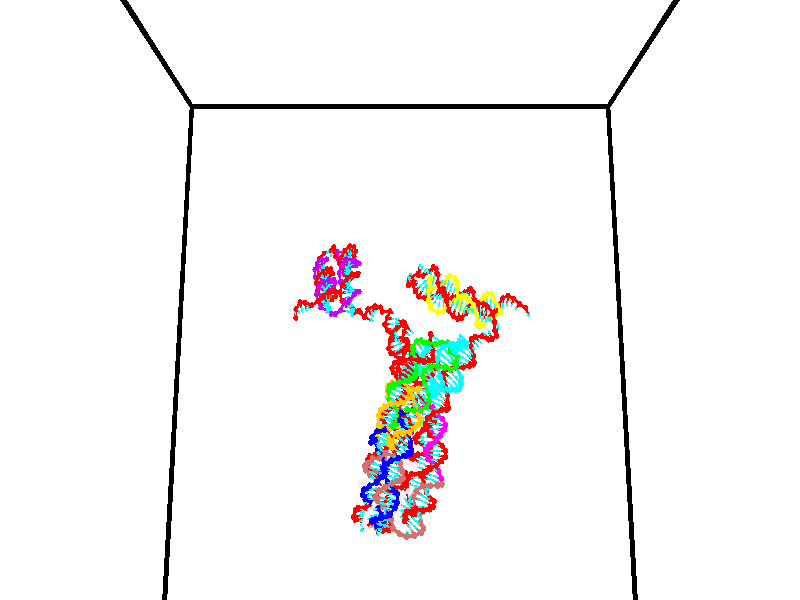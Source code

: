 // switches for output
#declare DRAW_BASES = 1; // possible values are 0, 1; only relevant for DNA ribbons
#declare DRAW_BASES_TYPE = 3; // possible values are 1, 2, 3; only relevant for DNA ribbons
#declare DRAW_FOG = 0; // set to 1 to enable fog

#include "colors.inc"

#include "transforms.inc"
background { rgb <1, 1, 1>}

#default {
   normal{
       ripples 0.25
       frequency 0.20
       turbulence 0.2
       lambda 5
   }
	finish {
		phong 0.1
		phong_size 40.
	}
}

// original window dimensions: 1024x640


// camera settings

camera {
	sky <0, 0.179814, -0.983701>
	up <0, 0.179814, -0.983701>
	right 1.6 * <1, 0, 0>
	location <35, 94.9851, 44.8844>
	look_at <35, 29.7336, 32.9568>
	direction <0, -65.2515, -11.9276>
	angle 67.0682
}


# declare cpy_camera_pos = <35, 94.9851, 44.8844>;
# if (DRAW_FOG = 1)
fog {
	fog_type 2
	up vnormalize(cpy_camera_pos)
	color rgbt<1,1,1,0.3>
	distance 1e-5
	fog_alt 3e-3
	fog_offset 56
}
# end


// LIGHTS

# declare lum = 6;
global_settings {
	ambient_light rgb lum * <0.05, 0.05, 0.05>
	max_trace_level 15
}# declare cpy_direct_light_amount = 0.25;
light_source
{	1000 * <-1, -1.16352, -0.803886>,
	rgb lum * cpy_direct_light_amount
	parallel
}

light_source
{	1000 * <1, 1.16352, 0.803886>,
	rgb lum * cpy_direct_light_amount
	parallel
}

// strand 0

// nucleotide -1

// particle -1
sphere {
	<24.455685, 34.617325, 35.385185> 0.250000
	pigment { color rgbt <1,0,0,0> }
	no_shadow
}
cylinder {
	<24.452116, 34.974922, 35.205990>,  <24.449974, 35.189480, 35.098473>, 0.100000
	pigment { color rgbt <1,0,0,0> }
	no_shadow
}
cylinder {
	<24.452116, 34.974922, 35.205990>,  <24.455685, 34.617325, 35.385185>, 0.100000
	pigment { color rgbt <1,0,0,0> }
	no_shadow
}

// particle -1
sphere {
	<24.452116, 34.974922, 35.205990> 0.100000
	pigment { color rgbt <1,0,0,0> }
	no_shadow
}
sphere {
	0, 1
	scale<0.080000,0.200000,0.300000>
	matrix <0.858857, -0.222598, -0.461318,
		-0.512138, -0.388876, -0.765827,
		-0.008924, 0.893994, -0.447990,
		24.449438, 35.243122, 35.071594>
	pigment { color rgbt <0,1,1,0> }
	no_shadow
}
cylinder {
	<24.446453, 34.631893, 34.655346>,  <24.455685, 34.617325, 35.385185>, 0.130000
	pigment { color rgbt <1,0,0,0> }
	no_shadow
}

// nucleotide -1

// particle -1
sphere {
	<24.446453, 34.631893, 34.655346> 0.250000
	pigment { color rgbt <1,0,0,0> }
	no_shadow
}
cylinder {
	<24.665588, 34.936413, 34.794086>,  <24.797070, 35.119125, 34.877331>, 0.100000
	pigment { color rgbt <1,0,0,0> }
	no_shadow
}
cylinder {
	<24.665588, 34.936413, 34.794086>,  <24.446453, 34.631893, 34.655346>, 0.100000
	pigment { color rgbt <1,0,0,0> }
	no_shadow
}

// particle -1
sphere {
	<24.665588, 34.936413, 34.794086> 0.100000
	pigment { color rgbt <1,0,0,0> }
	no_shadow
}
sphere {
	0, 1
	scale<0.080000,0.200000,0.300000>
	matrix <0.830597, -0.445458, -0.334178,
		-0.099902, 0.471166, -0.876369,
		0.547839, 0.761295, 0.346847,
		24.829941, 35.164803, 34.898140>
	pigment { color rgbt <0,1,1,0> }
	no_shadow
}
cylinder {
	<24.896648, 34.987926, 34.099052>,  <24.446453, 34.631893, 34.655346>, 0.130000
	pigment { color rgbt <1,0,0,0> }
	no_shadow
}

// nucleotide -1

// particle -1
sphere {
	<24.896648, 34.987926, 34.099052> 0.250000
	pigment { color rgbt <1,0,0,0> }
	no_shadow
}
cylinder {
	<25.020298, 34.940422, 34.476482>,  <25.094488, 34.911919, 34.702942>, 0.100000
	pigment { color rgbt <1,0,0,0> }
	no_shadow
}
cylinder {
	<25.020298, 34.940422, 34.476482>,  <24.896648, 34.987926, 34.099052>, 0.100000
	pigment { color rgbt <1,0,0,0> }
	no_shadow
}

// particle -1
sphere {
	<25.020298, 34.940422, 34.476482> 0.100000
	pigment { color rgbt <1,0,0,0> }
	no_shadow
}
sphere {
	0, 1
	scale<0.080000,0.200000,0.300000>
	matrix <0.826991, -0.456356, -0.328368,
		0.469606, 0.881835, -0.042852,
		0.309122, -0.118765, 0.943577,
		25.113035, 34.904793, 34.759556>
	pigment { color rgbt <0,1,1,0> }
	no_shadow
}
cylinder {
	<25.461376, 35.381409, 34.199169>,  <24.896648, 34.987926, 34.099052>, 0.130000
	pigment { color rgbt <1,0,0,0> }
	no_shadow
}

// nucleotide -1

// particle -1
sphere {
	<25.461376, 35.381409, 34.199169> 0.250000
	pigment { color rgbt <1,0,0,0> }
	no_shadow
}
cylinder {
	<25.483419, 35.067421, 34.446003>,  <25.496645, 34.879028, 34.594101>, 0.100000
	pigment { color rgbt <1,0,0,0> }
	no_shadow
}
cylinder {
	<25.483419, 35.067421, 34.446003>,  <25.461376, 35.381409, 34.199169>, 0.100000
	pigment { color rgbt <1,0,0,0> }
	no_shadow
}

// particle -1
sphere {
	<25.483419, 35.067421, 34.446003> 0.100000
	pigment { color rgbt <1,0,0,0> }
	no_shadow
}
sphere {
	0, 1
	scale<0.080000,0.200000,0.300000>
	matrix <0.682069, -0.421756, -0.597414,
		0.729209, 0.453813, 0.512161,
		0.055108, -0.784968, 0.617080,
		25.499952, 34.831932, 34.631126>
	pigment { color rgbt <0,1,1,0> }
	no_shadow
}
cylinder {
	<26.120031, 35.173447, 34.398941>,  <25.461376, 35.381409, 34.199169>, 0.130000
	pigment { color rgbt <1,0,0,0> }
	no_shadow
}

// nucleotide -1

// particle -1
sphere {
	<26.120031, 35.173447, 34.398941> 0.250000
	pigment { color rgbt <1,0,0,0> }
	no_shadow
}
cylinder {
	<25.917980, 34.829479, 34.428288>,  <25.796749, 34.623096, 34.445896>, 0.100000
	pigment { color rgbt <1,0,0,0> }
	no_shadow
}
cylinder {
	<25.917980, 34.829479, 34.428288>,  <26.120031, 35.173447, 34.398941>, 0.100000
	pigment { color rgbt <1,0,0,0> }
	no_shadow
}

// particle -1
sphere {
	<25.917980, 34.829479, 34.428288> 0.100000
	pigment { color rgbt <1,0,0,0> }
	no_shadow
}
sphere {
	0, 1
	scale<0.080000,0.200000,0.300000>
	matrix <0.664599, -0.441805, -0.602591,
		0.550596, -0.255624, 0.794670,
		-0.505126, -0.859921, 0.073369,
		25.766443, 34.571503, 34.450298>
	pigment { color rgbt <0,1,1,0> }
	no_shadow
}
cylinder {
	<26.765415, 35.039608, 34.047775>,  <26.120031, 35.173447, 34.398941>, 0.130000
	pigment { color rgbt <1,0,0,0> }
	no_shadow
}

// nucleotide -1

// particle -1
sphere {
	<26.765415, 35.039608, 34.047775> 0.250000
	pigment { color rgbt <1,0,0,0> }
	no_shadow
}
cylinder {
	<27.111404, 34.936512, 34.220005>,  <27.318998, 34.874653, 34.323341>, 0.100000
	pigment { color rgbt <1,0,0,0> }
	no_shadow
}
cylinder {
	<27.111404, 34.936512, 34.220005>,  <26.765415, 35.039608, 34.047775>, 0.100000
	pigment { color rgbt <1,0,0,0> }
	no_shadow
}

// particle -1
sphere {
	<27.111404, 34.936512, 34.220005> 0.100000
	pigment { color rgbt <1,0,0,0> }
	no_shadow
}
sphere {
	0, 1
	scale<0.080000,0.200000,0.300000>
	matrix <0.289031, -0.445526, -0.847330,
		0.410223, 0.857365, -0.310872,
		0.864972, -0.257743, 0.430571,
		27.370895, 34.859188, 34.349174>
	pigment { color rgbt <0,1,1,0> }
	no_shadow
}
cylinder {
	<27.291405, 35.142899, 33.599583>,  <26.765415, 35.039608, 34.047775>, 0.130000
	pigment { color rgbt <1,0,0,0> }
	no_shadow
}

// nucleotide -1

// particle -1
sphere {
	<27.291405, 35.142899, 33.599583> 0.250000
	pigment { color rgbt <1,0,0,0> }
	no_shadow
}
cylinder {
	<27.436724, 34.850857, 33.831085>,  <27.523916, 34.675629, 33.969986>, 0.100000
	pigment { color rgbt <1,0,0,0> }
	no_shadow
}
cylinder {
	<27.436724, 34.850857, 33.831085>,  <27.291405, 35.142899, 33.599583>, 0.100000
	pigment { color rgbt <1,0,0,0> }
	no_shadow
}

// particle -1
sphere {
	<27.436724, 34.850857, 33.831085> 0.100000
	pigment { color rgbt <1,0,0,0> }
	no_shadow
}
sphere {
	0, 1
	scale<0.080000,0.200000,0.300000>
	matrix <0.082497, -0.593547, -0.800560,
		0.928013, 0.338588, -0.155403,
		0.363299, -0.730109, 0.578752,
		27.545713, 34.631824, 34.004711>
	pigment { color rgbt <0,1,1,0> }
	no_shadow
}
cylinder {
	<27.739298, 34.816380, 33.185299>,  <27.291405, 35.142899, 33.599583>, 0.130000
	pigment { color rgbt <1,0,0,0> }
	no_shadow
}

// nucleotide -1

// particle -1
sphere {
	<27.739298, 34.816380, 33.185299> 0.250000
	pigment { color rgbt <1,0,0,0> }
	no_shadow
}
cylinder {
	<27.690701, 34.546093, 33.476131>,  <27.661543, 34.383919, 33.650631>, 0.100000
	pigment { color rgbt <1,0,0,0> }
	no_shadow
}
cylinder {
	<27.690701, 34.546093, 33.476131>,  <27.739298, 34.816380, 33.185299>, 0.100000
	pigment { color rgbt <1,0,0,0> }
	no_shadow
}

// particle -1
sphere {
	<27.690701, 34.546093, 33.476131> 0.100000
	pigment { color rgbt <1,0,0,0> }
	no_shadow
}
sphere {
	0, 1
	scale<0.080000,0.200000,0.300000>
	matrix <-0.109777, -0.718865, -0.686427,
		0.986503, -0.163212, 0.013158,
		-0.121491, -0.675719, 0.727080,
		27.654253, 34.343376, 33.694256>
	pigment { color rgbt <0,1,1,0> }
	no_shadow
}
cylinder {
	<28.196505, 34.251343, 32.980103>,  <27.739298, 34.816380, 33.185299>, 0.130000
	pigment { color rgbt <1,0,0,0> }
	no_shadow
}

// nucleotide -1

// particle -1
sphere {
	<28.196505, 34.251343, 32.980103> 0.250000
	pigment { color rgbt <1,0,0,0> }
	no_shadow
}
cylinder {
	<27.934446, 34.102203, 33.242939>,  <27.777212, 34.012718, 33.400642>, 0.100000
	pigment { color rgbt <1,0,0,0> }
	no_shadow
}
cylinder {
	<27.934446, 34.102203, 33.242939>,  <28.196505, 34.251343, 32.980103>, 0.100000
	pigment { color rgbt <1,0,0,0> }
	no_shadow
}

// particle -1
sphere {
	<27.934446, 34.102203, 33.242939> 0.100000
	pigment { color rgbt <1,0,0,0> }
	no_shadow
}
sphere {
	0, 1
	scale<0.080000,0.200000,0.300000>
	matrix <-0.119718, -0.807516, -0.577568,
		0.745957, -0.457056, 0.484404,
		-0.655145, -0.372849, 0.657091,
		27.737904, 33.990349, 33.440067>
	pigment { color rgbt <0,1,1,0> }
	no_shadow
}
cylinder {
	<28.278305, 33.589790, 32.863678>,  <28.196505, 34.251343, 32.980103>, 0.130000
	pigment { color rgbt <1,0,0,0> }
	no_shadow
}

// nucleotide -1

// particle -1
sphere {
	<28.278305, 33.589790, 32.863678> 0.250000
	pigment { color rgbt <1,0,0,0> }
	no_shadow
}
cylinder {
	<27.937864, 33.583103, 33.073574>,  <27.733601, 33.579090, 33.199512>, 0.100000
	pigment { color rgbt <1,0,0,0> }
	no_shadow
}
cylinder {
	<27.937864, 33.583103, 33.073574>,  <28.278305, 33.589790, 32.863678>, 0.100000
	pigment { color rgbt <1,0,0,0> }
	no_shadow
}

// particle -1
sphere {
	<27.937864, 33.583103, 33.073574> 0.100000
	pigment { color rgbt <1,0,0,0> }
	no_shadow
}
sphere {
	0, 1
	scale<0.080000,0.200000,0.300000>
	matrix <-0.244908, -0.871438, -0.424989,
		0.464381, -0.490220, 0.737587,
		-0.851100, -0.016716, 0.524738,
		27.682535, 33.578087, 33.230995>
	pigment { color rgbt <0,1,1,0> }
	no_shadow
}
cylinder {
	<28.258892, 32.952549, 33.226635>,  <28.278305, 33.589790, 32.863678>, 0.130000
	pigment { color rgbt <1,0,0,0> }
	no_shadow
}

// nucleotide -1

// particle -1
sphere {
	<28.258892, 32.952549, 33.226635> 0.250000
	pigment { color rgbt <1,0,0,0> }
	no_shadow
}
cylinder {
	<27.882462, 33.087101, 33.212662>,  <27.656603, 33.167831, 33.204277>, 0.100000
	pigment { color rgbt <1,0,0,0> }
	no_shadow
}
cylinder {
	<27.882462, 33.087101, 33.212662>,  <28.258892, 32.952549, 33.226635>, 0.100000
	pigment { color rgbt <1,0,0,0> }
	no_shadow
}

// particle -1
sphere {
	<27.882462, 33.087101, 33.212662> 0.100000
	pigment { color rgbt <1,0,0,0> }
	no_shadow
}
sphere {
	0, 1
	scale<0.080000,0.200000,0.300000>
	matrix <-0.293199, -0.862995, -0.411430,
		-0.168545, -0.376945, 0.910771,
		-0.941077, 0.336382, -0.034934,
		27.600138, 33.188015, 33.202183>
	pigment { color rgbt <0,1,1,0> }
	no_shadow
}
cylinder {
	<27.814896, 32.340832, 33.388821>,  <28.258892, 32.952549, 33.226635>, 0.130000
	pigment { color rgbt <1,0,0,0> }
	no_shadow
}

// nucleotide -1

// particle -1
sphere {
	<27.814896, 32.340832, 33.388821> 0.250000
	pigment { color rgbt <1,0,0,0> }
	no_shadow
}
cylinder {
	<27.603207, 32.624569, 33.202591>,  <27.476192, 32.794811, 33.090851>, 0.100000
	pigment { color rgbt <1,0,0,0> }
	no_shadow
}
cylinder {
	<27.603207, 32.624569, 33.202591>,  <27.814896, 32.340832, 33.388821>, 0.100000
	pigment { color rgbt <1,0,0,0> }
	no_shadow
}

// particle -1
sphere {
	<27.603207, 32.624569, 33.202591> 0.100000
	pigment { color rgbt <1,0,0,0> }
	no_shadow
}
sphere {
	0, 1
	scale<0.080000,0.200000,0.300000>
	matrix <-0.402474, -0.692924, -0.598224,
		-0.746953, -0.129211, 0.652201,
		-0.529223, 0.709339, -0.465577,
		27.444439, 32.837372, 33.062920>
	pigment { color rgbt <0,1,1,0> }
	no_shadow
}
cylinder {
	<27.203548, 32.073738, 33.491146>,  <27.814896, 32.340832, 33.388821>, 0.130000
	pigment { color rgbt <1,0,0,0> }
	no_shadow
}

// nucleotide -1

// particle -1
sphere {
	<27.203548, 32.073738, 33.491146> 0.250000
	pigment { color rgbt <1,0,0,0> }
	no_shadow
}
cylinder {
	<27.221949, 32.310402, 33.169197>,  <27.232988, 32.452400, 32.976028>, 0.100000
	pigment { color rgbt <1,0,0,0> }
	no_shadow
}
cylinder {
	<27.221949, 32.310402, 33.169197>,  <27.203548, 32.073738, 33.491146>, 0.100000
	pigment { color rgbt <1,0,0,0> }
	no_shadow
}

// particle -1
sphere {
	<27.221949, 32.310402, 33.169197> 0.100000
	pigment { color rgbt <1,0,0,0> }
	no_shadow
}
sphere {
	0, 1
	scale<0.080000,0.200000,0.300000>
	matrix <-0.295374, -0.761640, -0.576765,
		-0.954273, 0.264271, 0.139725,
		0.046002, 0.591663, -0.804872,
		27.235748, 32.487900, 32.927734>
	pigment { color rgbt <0,1,1,0> }
	no_shadow
}
cylinder {
	<26.617899, 31.847315, 33.055351>,  <27.203548, 32.073738, 33.491146>, 0.130000
	pigment { color rgbt <1,0,0,0> }
	no_shadow
}

// nucleotide -1

// particle -1
sphere {
	<26.617899, 31.847315, 33.055351> 0.250000
	pigment { color rgbt <1,0,0,0> }
	no_shadow
}
cylinder {
	<26.846420, 32.064007, 32.808727>,  <26.983532, 32.194023, 32.660755>, 0.100000
	pigment { color rgbt <1,0,0,0> }
	no_shadow
}
cylinder {
	<26.846420, 32.064007, 32.808727>,  <26.617899, 31.847315, 33.055351>, 0.100000
	pigment { color rgbt <1,0,0,0> }
	no_shadow
}

// particle -1
sphere {
	<26.846420, 32.064007, 32.808727> 0.100000
	pigment { color rgbt <1,0,0,0> }
	no_shadow
}
sphere {
	0, 1
	scale<0.080000,0.200000,0.300000>
	matrix <-0.346358, -0.521918, -0.779511,
		-0.744077, 0.658886, -0.110540,
		0.571302, 0.541730, -0.616558,
		27.017811, 32.226524, 32.623760>
	pigment { color rgbt <0,1,1,0> }
	no_shadow
}
cylinder {
	<26.205135, 31.889065, 32.524944>,  <26.617899, 31.847315, 33.055351>, 0.130000
	pigment { color rgbt <1,0,0,0> }
	no_shadow
}

// nucleotide -1

// particle -1
sphere {
	<26.205135, 31.889065, 32.524944> 0.250000
	pigment { color rgbt <1,0,0,0> }
	no_shadow
}
cylinder {
	<26.565773, 31.991888, 32.385773>,  <26.782156, 32.053581, 32.302269>, 0.100000
	pigment { color rgbt <1,0,0,0> }
	no_shadow
}
cylinder {
	<26.565773, 31.991888, 32.385773>,  <26.205135, 31.889065, 32.524944>, 0.100000
	pigment { color rgbt <1,0,0,0> }
	no_shadow
}

// particle -1
sphere {
	<26.565773, 31.991888, 32.385773> 0.100000
	pigment { color rgbt <1,0,0,0> }
	no_shadow
}
sphere {
	0, 1
	scale<0.080000,0.200000,0.300000>
	matrix <-0.135699, -0.595631, -0.791713,
		-0.410749, 0.761016, -0.502134,
		0.901593, 0.257056, -0.347925,
		26.836250, 32.069004, 32.281395>
	pigment { color rgbt <0,1,1,0> }
	no_shadow
}
cylinder {
	<26.111416, 32.153030, 31.856085>,  <26.205135, 31.889065, 32.524944>, 0.130000
	pigment { color rgbt <1,0,0,0> }
	no_shadow
}

// nucleotide -1

// particle -1
sphere {
	<26.111416, 32.153030, 31.856085> 0.250000
	pigment { color rgbt <1,0,0,0> }
	no_shadow
}
cylinder {
	<26.488678, 32.021133, 31.872730>,  <26.715034, 31.941996, 31.882717>, 0.100000
	pigment { color rgbt <1,0,0,0> }
	no_shadow
}
cylinder {
	<26.488678, 32.021133, 31.872730>,  <26.111416, 32.153030, 31.856085>, 0.100000
	pigment { color rgbt <1,0,0,0> }
	no_shadow
}

// particle -1
sphere {
	<26.488678, 32.021133, 31.872730> 0.100000
	pigment { color rgbt <1,0,0,0> }
	no_shadow
}
sphere {
	0, 1
	scale<0.080000,0.200000,0.300000>
	matrix <-0.143281, -0.516371, -0.844294,
		0.299885, 0.790337, -0.534263,
		0.943154, -0.329741, 0.041612,
		26.771624, 31.922211, 31.885214>
	pigment { color rgbt <0,1,1,0> }
	no_shadow
}
cylinder {
	<26.199913, 31.812546, 31.257271>,  <26.111416, 32.153030, 31.856085>, 0.130000
	pigment { color rgbt <1,0,0,0> }
	no_shadow
}

// nucleotide -1

// particle -1
sphere {
	<26.199913, 31.812546, 31.257271> 0.250000
	pigment { color rgbt <1,0,0,0> }
	no_shadow
}
cylinder {
	<26.536987, 31.670479, 31.419128>,  <26.739231, 31.585238, 31.516243>, 0.100000
	pigment { color rgbt <1,0,0,0> }
	no_shadow
}
cylinder {
	<26.536987, 31.670479, 31.419128>,  <26.199913, 31.812546, 31.257271>, 0.100000
	pigment { color rgbt <1,0,0,0> }
	no_shadow
}

// particle -1
sphere {
	<26.536987, 31.670479, 31.419128> 0.100000
	pigment { color rgbt <1,0,0,0> }
	no_shadow
}
sphere {
	0, 1
	scale<0.080000,0.200000,0.300000>
	matrix <0.063902, -0.680270, -0.730171,
		0.534603, 0.641161, -0.550557,
		0.842684, -0.355170, 0.404646,
		26.789793, 31.563929, 31.540522>
	pigment { color rgbt <0,1,1,0> }
	no_shadow
}
cylinder {
	<26.751141, 31.788876, 30.733372>,  <26.199913, 31.812546, 31.257271>, 0.130000
	pigment { color rgbt <1,0,0,0> }
	no_shadow
}

// nucleotide -1

// particle -1
sphere {
	<26.751141, 31.788876, 30.733372> 0.250000
	pigment { color rgbt <1,0,0,0> }
	no_shadow
}
cylinder {
	<26.838697, 31.528109, 31.023777>,  <26.891232, 31.371649, 31.198019>, 0.100000
	pigment { color rgbt <1,0,0,0> }
	no_shadow
}
cylinder {
	<26.838697, 31.528109, 31.023777>,  <26.751141, 31.788876, 30.733372>, 0.100000
	pigment { color rgbt <1,0,0,0> }
	no_shadow
}

// particle -1
sphere {
	<26.838697, 31.528109, 31.023777> 0.100000
	pigment { color rgbt <1,0,0,0> }
	no_shadow
}
sphere {
	0, 1
	scale<0.080000,0.200000,0.300000>
	matrix <-0.110289, -0.755817, -0.645428,
		0.969496, 0.061207, -0.237340,
		0.218891, -0.651916, 0.726011,
		26.904366, 31.332533, 31.241581>
	pigment { color rgbt <0,1,1,0> }
	no_shadow
}
cylinder {
	<27.120108, 31.378635, 30.393629>,  <26.751141, 31.788876, 30.733372>, 0.130000
	pigment { color rgbt <1,0,0,0> }
	no_shadow
}

// nucleotide -1

// particle -1
sphere {
	<27.120108, 31.378635, 30.393629> 0.250000
	pigment { color rgbt <1,0,0,0> }
	no_shadow
}
cylinder {
	<27.030499, 31.156681, 30.714108>,  <26.976732, 31.023508, 30.906395>, 0.100000
	pigment { color rgbt <1,0,0,0> }
	no_shadow
}
cylinder {
	<27.030499, 31.156681, 30.714108>,  <27.120108, 31.378635, 30.393629>, 0.100000
	pigment { color rgbt <1,0,0,0> }
	no_shadow
}

// particle -1
sphere {
	<27.030499, 31.156681, 30.714108> 0.100000
	pigment { color rgbt <1,0,0,0> }
	no_shadow
}
sphere {
	0, 1
	scale<0.080000,0.200000,0.300000>
	matrix <-0.189900, -0.781479, -0.594331,
		0.955904, -0.285290, 0.069695,
		-0.224022, -0.554888, 0.801195,
		26.963291, 30.990215, 30.954466>
	pigment { color rgbt <0,1,1,0> }
	no_shadow
}
cylinder {
	<27.490746, 30.817707, 30.285469>,  <27.120108, 31.378635, 30.393629>, 0.130000
	pigment { color rgbt <1,0,0,0> }
	no_shadow
}

// nucleotide -1

// particle -1
sphere {
	<27.490746, 30.817707, 30.285469> 0.250000
	pigment { color rgbt <1,0,0,0> }
	no_shadow
}
cylinder {
	<27.207741, 30.715397, 30.548986>,  <27.037939, 30.654011, 30.707096>, 0.100000
	pigment { color rgbt <1,0,0,0> }
	no_shadow
}
cylinder {
	<27.207741, 30.715397, 30.548986>,  <27.490746, 30.817707, 30.285469>, 0.100000
	pigment { color rgbt <1,0,0,0> }
	no_shadow
}

// particle -1
sphere {
	<27.207741, 30.715397, 30.548986> 0.100000
	pigment { color rgbt <1,0,0,0> }
	no_shadow
}
sphere {
	0, 1
	scale<0.080000,0.200000,0.300000>
	matrix <-0.203395, -0.819065, -0.536436,
		0.676801, -0.513529, 0.527473,
		-0.707510, -0.255774, 0.658793,
		26.995487, 30.638664, 30.746624>
	pigment { color rgbt <0,1,1,0> }
	no_shadow
}
cylinder {
	<27.639568, 30.174936, 30.579260>,  <27.490746, 30.817707, 30.285469>, 0.130000
	pigment { color rgbt <1,0,0,0> }
	no_shadow
}

// nucleotide -1

// particle -1
sphere {
	<27.639568, 30.174936, 30.579260> 0.250000
	pigment { color rgbt <1,0,0,0> }
	no_shadow
}
cylinder {
	<27.242643, 30.207514, 30.616539>,  <27.004488, 30.227060, 30.638906>, 0.100000
	pigment { color rgbt <1,0,0,0> }
	no_shadow
}
cylinder {
	<27.242643, 30.207514, 30.616539>,  <27.639568, 30.174936, 30.579260>, 0.100000
	pigment { color rgbt <1,0,0,0> }
	no_shadow
}

// particle -1
sphere {
	<27.242643, 30.207514, 30.616539> 0.100000
	pigment { color rgbt <1,0,0,0> }
	no_shadow
}
sphere {
	0, 1
	scale<0.080000,0.200000,0.300000>
	matrix <-0.113727, -0.897101, -0.426937,
		0.048835, -0.434253, 0.899466,
		-0.992311, 0.081444, 0.093196,
		26.944950, 30.231947, 30.644499>
	pigment { color rgbt <0,1,1,0> }
	no_shadow
}
cylinder {
	<27.508299, 29.519020, 30.443401>,  <27.639568, 30.174936, 30.579260>, 0.130000
	pigment { color rgbt <1,0,0,0> }
	no_shadow
}

// nucleotide -1

// particle -1
sphere {
	<27.508299, 29.519020, 30.443401> 0.250000
	pigment { color rgbt <1,0,0,0> }
	no_shadow
}
cylinder {
	<27.141035, 29.676561, 30.460669>,  <26.920677, 29.771086, 30.471029>, 0.100000
	pigment { color rgbt <1,0,0,0> }
	no_shadow
}
cylinder {
	<27.141035, 29.676561, 30.460669>,  <27.508299, 29.519020, 30.443401>, 0.100000
	pigment { color rgbt <1,0,0,0> }
	no_shadow
}

// particle -1
sphere {
	<27.141035, 29.676561, 30.460669> 0.100000
	pigment { color rgbt <1,0,0,0> }
	no_shadow
}
sphere {
	0, 1
	scale<0.080000,0.200000,0.300000>
	matrix <-0.366614, -0.803203, -0.469530,
		-0.150253, -0.446930, 0.881860,
		-0.918160, 0.393851, 0.043167,
		26.865587, 29.794716, 30.473619>
	pigment { color rgbt <0,1,1,0> }
	no_shadow
}
cylinder {
	<27.044632, 29.007895, 30.773624>,  <27.508299, 29.519020, 30.443401>, 0.130000
	pigment { color rgbt <1,0,0,0> }
	no_shadow
}

// nucleotide -1

// particle -1
sphere {
	<27.044632, 29.007895, 30.773624> 0.250000
	pigment { color rgbt <1,0,0,0> }
	no_shadow
}
cylinder {
	<26.795980, 29.234917, 30.557676>,  <26.646790, 29.371130, 30.428108>, 0.100000
	pigment { color rgbt <1,0,0,0> }
	no_shadow
}
cylinder {
	<26.795980, 29.234917, 30.557676>,  <27.044632, 29.007895, 30.773624>, 0.100000
	pigment { color rgbt <1,0,0,0> }
	no_shadow
}

// particle -1
sphere {
	<26.795980, 29.234917, 30.557676> 0.100000
	pigment { color rgbt <1,0,0,0> }
	no_shadow
}
sphere {
	0, 1
	scale<0.080000,0.200000,0.300000>
	matrix <-0.320800, -0.813224, -0.485546,
		-0.714608, -0.128640, 0.687596,
		-0.621629, 0.567555, -0.539868,
		26.609491, 29.405184, 30.395716>
	pigment { color rgbt <0,1,1,0> }
	no_shadow
}
cylinder {
	<26.442564, 28.608709, 30.594091>,  <27.044632, 29.007895, 30.773624>, 0.130000
	pigment { color rgbt <1,0,0,0> }
	no_shadow
}

// nucleotide -1

// particle -1
sphere {
	<26.442564, 28.608709, 30.594091> 0.250000
	pigment { color rgbt <1,0,0,0> }
	no_shadow
}
cylinder {
	<26.413836, 28.893126, 30.314301>,  <26.396599, 29.063774, 30.146427>, 0.100000
	pigment { color rgbt <1,0,0,0> }
	no_shadow
}
cylinder {
	<26.413836, 28.893126, 30.314301>,  <26.442564, 28.608709, 30.594091>, 0.100000
	pigment { color rgbt <1,0,0,0> }
	no_shadow
}

// particle -1
sphere {
	<26.413836, 28.893126, 30.314301> 0.100000
	pigment { color rgbt <1,0,0,0> }
	no_shadow
}
sphere {
	0, 1
	scale<0.080000,0.200000,0.300000>
	matrix <-0.157068, -0.700599, -0.696054,
		-0.984973, 0.059875, 0.161999,
		-0.071820, 0.711039, -0.699475,
		26.392290, 29.106438, 30.104458>
	pigment { color rgbt <0,1,1,0> }
	no_shadow
}
cylinder {
	<25.871622, 28.742596, 30.209789>,  <26.442564, 28.608709, 30.594091>, 0.130000
	pigment { color rgbt <1,0,0,0> }
	no_shadow
}

// nucleotide -1

// particle -1
sphere {
	<25.871622, 28.742596, 30.209789> 0.250000
	pigment { color rgbt <1,0,0,0> }
	no_shadow
}
cylinder {
	<26.198893, 28.803986, 29.988148>,  <26.395256, 28.840820, 29.855164>, 0.100000
	pigment { color rgbt <1,0,0,0> }
	no_shadow
}
cylinder {
	<26.198893, 28.803986, 29.988148>,  <25.871622, 28.742596, 30.209789>, 0.100000
	pigment { color rgbt <1,0,0,0> }
	no_shadow
}

// particle -1
sphere {
	<26.198893, 28.803986, 29.988148> 0.100000
	pigment { color rgbt <1,0,0,0> }
	no_shadow
}
sphere {
	0, 1
	scale<0.080000,0.200000,0.300000>
	matrix <-0.309395, -0.694767, -0.649287,
		-0.484622, 0.702669, -0.520959,
		0.818179, 0.153476, -0.554102,
		26.444345, 28.850029, 29.821917>
	pigment { color rgbt <0,1,1,0> }
	no_shadow
}
cylinder {
	<25.727991, 29.024162, 29.537785>,  <25.871622, 28.742596, 30.209789>, 0.130000
	pigment { color rgbt <1,0,0,0> }
	no_shadow
}

// nucleotide -1

// particle -1
sphere {
	<25.727991, 29.024162, 29.537785> 0.250000
	pigment { color rgbt <1,0,0,0> }
	no_shadow
}
cylinder {
	<26.061144, 28.805531, 29.503010>,  <26.261036, 28.674351, 29.482145>, 0.100000
	pigment { color rgbt <1,0,0,0> }
	no_shadow
}
cylinder {
	<26.061144, 28.805531, 29.503010>,  <25.727991, 29.024162, 29.537785>, 0.100000
	pigment { color rgbt <1,0,0,0> }
	no_shadow
}

// particle -1
sphere {
	<26.061144, 28.805531, 29.503010> 0.100000
	pigment { color rgbt <1,0,0,0> }
	no_shadow
}
sphere {
	0, 1
	scale<0.080000,0.200000,0.300000>
	matrix <-0.414942, -0.512745, -0.751609,
		0.366238, 0.662075, -0.653855,
		0.832882, -0.546579, -0.086937,
		26.311008, 28.641556, 29.476929>
	pigment { color rgbt <0,1,1,0> }
	no_shadow
}
cylinder {
	<25.927469, 29.047407, 28.906366>,  <25.727991, 29.024162, 29.537785>, 0.130000
	pigment { color rgbt <1,0,0,0> }
	no_shadow
}

// nucleotide -1

// particle -1
sphere {
	<25.927469, 29.047407, 28.906366> 0.250000
	pigment { color rgbt <1,0,0,0> }
	no_shadow
}
cylinder {
	<26.079582, 28.709658, 29.057320>,  <26.170851, 28.507008, 29.147892>, 0.100000
	pigment { color rgbt <1,0,0,0> }
	no_shadow
}
cylinder {
	<26.079582, 28.709658, 29.057320>,  <25.927469, 29.047407, 28.906366>, 0.100000
	pigment { color rgbt <1,0,0,0> }
	no_shadow
}

// particle -1
sphere {
	<26.079582, 28.709658, 29.057320> 0.100000
	pigment { color rgbt <1,0,0,0> }
	no_shadow
}
sphere {
	0, 1
	scale<0.080000,0.200000,0.300000>
	matrix <-0.386573, -0.515803, -0.764532,
		0.840206, 0.144852, -0.522563,
		0.380284, -0.844373, 0.377384,
		26.193666, 28.456347, 29.170534>
	pigment { color rgbt <0,1,1,0> }
	no_shadow
}
cylinder {
	<26.446136, 28.849972, 28.333551>,  <25.927469, 29.047407, 28.906366>, 0.130000
	pigment { color rgbt <1,0,0,0> }
	no_shadow
}

// nucleotide -1

// particle -1
sphere {
	<26.446136, 28.849972, 28.333551> 0.250000
	pigment { color rgbt <1,0,0,0> }
	no_shadow
}
cylinder {
	<26.202433, 28.605505, 28.535652>,  <26.056211, 28.458824, 28.656914>, 0.100000
	pigment { color rgbt <1,0,0,0> }
	no_shadow
}
cylinder {
	<26.202433, 28.605505, 28.535652>,  <26.446136, 28.849972, 28.333551>, 0.100000
	pigment { color rgbt <1,0,0,0> }
	no_shadow
}

// particle -1
sphere {
	<26.202433, 28.605505, 28.535652> 0.100000
	pigment { color rgbt <1,0,0,0> }
	no_shadow
}
sphere {
	0, 1
	scale<0.080000,0.200000,0.300000>
	matrix <-0.606175, -0.051825, -0.793641,
		0.511231, -0.789804, -0.338899,
		-0.609257, -0.611166, 0.505254,
		26.019655, 28.422155, 28.687229>
	pigment { color rgbt <0,1,1,0> }
	no_shadow
}
cylinder {
	<27.185259, 28.997541, 28.164005>,  <26.446136, 28.849972, 28.333551>, 0.130000
	pigment { color rgbt <1,0,0,0> }
	no_shadow
}

// nucleotide -1

// particle -1
sphere {
	<27.185259, 28.997541, 28.164005> 0.250000
	pigment { color rgbt <1,0,0,0> }
	no_shadow
}
cylinder {
	<27.049261, 29.339455, 28.320848>,  <26.967663, 29.544603, 28.414953>, 0.100000
	pigment { color rgbt <1,0,0,0> }
	no_shadow
}
cylinder {
	<27.049261, 29.339455, 28.320848>,  <27.185259, 28.997541, 28.164005>, 0.100000
	pigment { color rgbt <1,0,0,0> }
	no_shadow
}

// particle -1
sphere {
	<27.049261, 29.339455, 28.320848> 0.100000
	pigment { color rgbt <1,0,0,0> }
	no_shadow
}
sphere {
	0, 1
	scale<0.080000,0.200000,0.300000>
	matrix <0.859304, 0.112966, 0.498834,
		0.382101, 0.506538, -0.772928,
		-0.339993, 0.854785, 0.392106,
		26.947264, 29.595890, 28.438480>
	pigment { color rgbt <0,1,1,0> }
	no_shadow
}
cylinder {
	<27.597790, 29.640934, 27.922567>,  <27.185259, 28.997541, 28.164005>, 0.130000
	pigment { color rgbt <1,0,0,0> }
	no_shadow
}

// nucleotide -1

// particle -1
sphere {
	<27.597790, 29.640934, 27.922567> 0.250000
	pigment { color rgbt <1,0,0,0> }
	no_shadow
}
cylinder {
	<27.458727, 29.655697, 28.297325>,  <27.375290, 29.664555, 28.522181>, 0.100000
	pigment { color rgbt <1,0,0,0> }
	no_shadow
}
cylinder {
	<27.458727, 29.655697, 28.297325>,  <27.597790, 29.640934, 27.922567>, 0.100000
	pigment { color rgbt <1,0,0,0> }
	no_shadow
}

// particle -1
sphere {
	<27.458727, 29.655697, 28.297325> 0.100000
	pigment { color rgbt <1,0,0,0> }
	no_shadow
}
sphere {
	0, 1
	scale<0.080000,0.200000,0.300000>
	matrix <0.921810, 0.196185, 0.334332,
		-0.171466, 0.979872, -0.102225,
		-0.347658, 0.036906, 0.936895,
		27.354429, 29.666769, 28.578394>
	pigment { color rgbt <0,1,1,0> }
	no_shadow
}
cylinder {
	<27.682476, 30.422258, 28.314165>,  <27.597790, 29.640934, 27.922567>, 0.130000
	pigment { color rgbt <1,0,0,0> }
	no_shadow
}

// nucleotide -1

// particle -1
sphere {
	<27.682476, 30.422258, 28.314165> 0.250000
	pigment { color rgbt <1,0,0,0> }
	no_shadow
}
cylinder {
	<27.734501, 30.072193, 28.500572>,  <27.765715, 29.862154, 28.612415>, 0.100000
	pigment { color rgbt <1,0,0,0> }
	no_shadow
}
cylinder {
	<27.734501, 30.072193, 28.500572>,  <27.682476, 30.422258, 28.314165>, 0.100000
	pigment { color rgbt <1,0,0,0> }
	no_shadow
}

// particle -1
sphere {
	<27.734501, 30.072193, 28.500572> 0.100000
	pigment { color rgbt <1,0,0,0> }
	no_shadow
}
sphere {
	0, 1
	scale<0.080000,0.200000,0.300000>
	matrix <0.928321, 0.272584, 0.252821,
		-0.348289, 0.399731, 0.847886,
		0.130060, -0.875165, 0.466016,
		27.773520, 29.809643, 28.640377>
	pigment { color rgbt <0,1,1,0> }
	no_shadow
}
cylinder {
	<27.895187, 30.483534, 29.058819>,  <27.682476, 30.422258, 28.314165>, 0.130000
	pigment { color rgbt <1,0,0,0> }
	no_shadow
}

// nucleotide -1

// particle -1
sphere {
	<27.895187, 30.483534, 29.058819> 0.250000
	pigment { color rgbt <1,0,0,0> }
	no_shadow
}
cylinder {
	<28.052324, 30.179689, 28.851488>,  <28.146606, 29.997383, 28.727089>, 0.100000
	pigment { color rgbt <1,0,0,0> }
	no_shadow
}
cylinder {
	<28.052324, 30.179689, 28.851488>,  <27.895187, 30.483534, 29.058819>, 0.100000
	pigment { color rgbt <1,0,0,0> }
	no_shadow
}

// particle -1
sphere {
	<28.052324, 30.179689, 28.851488> 0.100000
	pigment { color rgbt <1,0,0,0> }
	no_shadow
}
sphere {
	0, 1
	scale<0.080000,0.200000,0.300000>
	matrix <0.918495, 0.351792, 0.180580,
		0.045173, -0.547022, 0.835898,
		0.392843, -0.759611, -0.518329,
		28.170177, 29.951805, 28.695990>
	pigment { color rgbt <0,1,1,0> }
	no_shadow
}
cylinder {
	<28.319757, 30.164709, 29.584101>,  <27.895187, 30.483534, 29.058819>, 0.130000
	pigment { color rgbt <1,0,0,0> }
	no_shadow
}

// nucleotide -1

// particle -1
sphere {
	<28.319757, 30.164709, 29.584101> 0.250000
	pigment { color rgbt <1,0,0,0> }
	no_shadow
}
cylinder {
	<28.428572, 30.105377, 29.203787>,  <28.493860, 30.069778, 28.975597>, 0.100000
	pigment { color rgbt <1,0,0,0> }
	no_shadow
}
cylinder {
	<28.428572, 30.105377, 29.203787>,  <28.319757, 30.164709, 29.584101>, 0.100000
	pigment { color rgbt <1,0,0,0> }
	no_shadow
}

// particle -1
sphere {
	<28.428572, 30.105377, 29.203787> 0.100000
	pigment { color rgbt <1,0,0,0> }
	no_shadow
}
sphere {
	0, 1
	scale<0.080000,0.200000,0.300000>
	matrix <0.857907, 0.484934, 0.169807,
		0.435881, -0.861880, 0.259172,
		0.272035, -0.148330, -0.950787,
		28.510181, 30.060879, 28.918550>
	pigment { color rgbt <0,1,1,0> }
	no_shadow
}
cylinder {
	<28.907461, 29.815325, 29.450577>,  <28.319757, 30.164709, 29.584101>, 0.130000
	pigment { color rgbt <1,0,0,0> }
	no_shadow
}

// nucleotide -1

// particle -1
sphere {
	<28.907461, 29.815325, 29.450577> 0.250000
	pigment { color rgbt <1,0,0,0> }
	no_shadow
}
cylinder {
	<28.829126, 30.094906, 29.175444>,  <28.782125, 30.262655, 29.010365>, 0.100000
	pigment { color rgbt <1,0,0,0> }
	no_shadow
}
cylinder {
	<28.829126, 30.094906, 29.175444>,  <28.907461, 29.815325, 29.450577>, 0.100000
	pigment { color rgbt <1,0,0,0> }
	no_shadow
}

// particle -1
sphere {
	<28.829126, 30.094906, 29.175444> 0.100000
	pigment { color rgbt <1,0,0,0> }
	no_shadow
}
sphere {
	0, 1
	scale<0.080000,0.200000,0.300000>
	matrix <0.763653, 0.548734, 0.340185,
		0.615210, -0.458644, -0.641219,
		-0.195835, 0.698953, -0.687832,
		28.770376, 30.304592, 28.969093>
	pigment { color rgbt <0,1,1,0> }
	no_shadow
}
cylinder {
	<29.414972, 30.372423, 29.559191>,  <28.907461, 29.815325, 29.450577>, 0.130000
	pigment { color rgbt <1,0,0,0> }
	no_shadow
}

// nucleotide -1

// particle -1
sphere {
	<29.414972, 30.372423, 29.559191> 0.250000
	pigment { color rgbt <1,0,0,0> }
	no_shadow
}
cylinder {
	<29.259686, 30.530491, 29.226173>,  <29.166513, 30.625332, 29.026363>, 0.100000
	pigment { color rgbt <1,0,0,0> }
	no_shadow
}
cylinder {
	<29.259686, 30.530491, 29.226173>,  <29.414972, 30.372423, 29.559191>, 0.100000
	pigment { color rgbt <1,0,0,0> }
	no_shadow
}

// particle -1
sphere {
	<29.259686, 30.530491, 29.226173> 0.100000
	pigment { color rgbt <1,0,0,0> }
	no_shadow
}
sphere {
	0, 1
	scale<0.080000,0.200000,0.300000>
	matrix <0.739203, 0.673009, -0.025247,
		0.550333, -0.625221, -0.553382,
		-0.388216, 0.395167, -0.832545,
		29.143221, 30.649040, 28.976410>
	pigment { color rgbt <0,1,1,0> }
	no_shadow
}
cylinder {
	<29.988806, 30.635099, 29.065697>,  <29.414972, 30.372423, 29.559191>, 0.130000
	pigment { color rgbt <1,0,0,0> }
	no_shadow
}

// nucleotide -1

// particle -1
sphere {
	<29.988806, 30.635099, 29.065697> 0.250000
	pigment { color rgbt <1,0,0,0> }
	no_shadow
}
cylinder {
	<29.646124, 30.824680, 28.984287>,  <29.440514, 30.938429, 28.935442>, 0.100000
	pigment { color rgbt <1,0,0,0> }
	no_shadow
}
cylinder {
	<29.646124, 30.824680, 28.984287>,  <29.988806, 30.635099, 29.065697>, 0.100000
	pigment { color rgbt <1,0,0,0> }
	no_shadow
}

// particle -1
sphere {
	<29.646124, 30.824680, 28.984287> 0.100000
	pigment { color rgbt <1,0,0,0> }
	no_shadow
}
sphere {
	0, 1
	scale<0.080000,0.200000,0.300000>
	matrix <0.453075, 0.880051, 0.142246,
		0.246528, 0.029652, -0.968682,
		-0.856707, 0.473953, -0.203523,
		29.389112, 30.966866, 28.923231>
	pigment { color rgbt <0,1,1,0> }
	no_shadow
}
cylinder {
	<30.203321, 31.227278, 28.753857>,  <29.988806, 30.635099, 29.065697>, 0.130000
	pigment { color rgbt <1,0,0,0> }
	no_shadow
}

// nucleotide -1

// particle -1
sphere {
	<30.203321, 31.227278, 28.753857> 0.250000
	pigment { color rgbt <1,0,0,0> }
	no_shadow
}
cylinder {
	<29.839825, 31.321344, 28.891775>,  <29.621727, 31.377785, 28.974525>, 0.100000
	pigment { color rgbt <1,0,0,0> }
	no_shadow
}
cylinder {
	<29.839825, 31.321344, 28.891775>,  <30.203321, 31.227278, 28.753857>, 0.100000
	pigment { color rgbt <1,0,0,0> }
	no_shadow
}

// particle -1
sphere {
	<29.839825, 31.321344, 28.891775> 0.100000
	pigment { color rgbt <1,0,0,0> }
	no_shadow
}
sphere {
	0, 1
	scale<0.080000,0.200000,0.300000>
	matrix <0.329530, 0.911270, 0.246977,
		-0.256121, 0.338059, -0.905604,
		-0.908742, 0.235168, 0.344796,
		29.567202, 31.391895, 28.995214>
	pigment { color rgbt <0,1,1,0> }
	no_shadow
}
cylinder {
	<30.050768, 31.939079, 28.500244>,  <30.203321, 31.227278, 28.753857>, 0.130000
	pigment { color rgbt <1,0,0,0> }
	no_shadow
}

// nucleotide -1

// particle -1
sphere {
	<30.050768, 31.939079, 28.500244> 0.250000
	pigment { color rgbt <1,0,0,0> }
	no_shadow
}
cylinder {
	<29.806427, 31.845154, 28.802694>,  <29.659822, 31.788799, 28.984165>, 0.100000
	pigment { color rgbt <1,0,0,0> }
	no_shadow
}
cylinder {
	<29.806427, 31.845154, 28.802694>,  <30.050768, 31.939079, 28.500244>, 0.100000
	pigment { color rgbt <1,0,0,0> }
	no_shadow
}

// particle -1
sphere {
	<29.806427, 31.845154, 28.802694> 0.100000
	pigment { color rgbt <1,0,0,0> }
	no_shadow
}
sphere {
	0, 1
	scale<0.080000,0.200000,0.300000>
	matrix <0.238549, 0.856047, 0.458560,
		-0.754955, 0.460484, -0.466902,
		-0.610850, -0.234814, 0.756125,
		29.623173, 31.774710, 29.029531>
	pigment { color rgbt <0,1,1,0> }
	no_shadow
}
cylinder {
	<29.648481, 32.573650, 28.602468>,  <30.050768, 31.939079, 28.500244>, 0.130000
	pigment { color rgbt <1,0,0,0> }
	no_shadow
}

// nucleotide -1

// particle -1
sphere {
	<29.648481, 32.573650, 28.602468> 0.250000
	pigment { color rgbt <1,0,0,0> }
	no_shadow
}
cylinder {
	<29.606384, 32.360401, 28.938253>,  <29.581125, 32.232452, 29.139725>, 0.100000
	pigment { color rgbt <1,0,0,0> }
	no_shadow
}
cylinder {
	<29.606384, 32.360401, 28.938253>,  <29.648481, 32.573650, 28.602468>, 0.100000
	pigment { color rgbt <1,0,0,0> }
	no_shadow
}

// particle -1
sphere {
	<29.606384, 32.360401, 28.938253> 0.100000
	pigment { color rgbt <1,0,0,0> }
	no_shadow
}
sphere {
	0, 1
	scale<0.080000,0.200000,0.300000>
	matrix <0.015648, 0.843160, 0.537435,
		-0.994323, 0.069698, -0.080396,
		-0.105245, -0.533126, 0.839464,
		29.574810, 32.200462, 29.190092>
	pigment { color rgbt <0,1,1,0> }
	no_shadow
}
cylinder {
	<29.161070, 32.965839, 29.098354>,  <29.648481, 32.573650, 28.602468>, 0.130000
	pigment { color rgbt <1,0,0,0> }
	no_shadow
}

// nucleotide -1

// particle -1
sphere {
	<29.161070, 32.965839, 29.098354> 0.250000
	pigment { color rgbt <1,0,0,0> }
	no_shadow
}
cylinder {
	<29.372143, 32.708332, 29.320026>,  <29.498787, 32.553829, 29.453030>, 0.100000
	pigment { color rgbt <1,0,0,0> }
	no_shadow
}
cylinder {
	<29.372143, 32.708332, 29.320026>,  <29.161070, 32.965839, 29.098354>, 0.100000
	pigment { color rgbt <1,0,0,0> }
	no_shadow
}

// particle -1
sphere {
	<29.372143, 32.708332, 29.320026> 0.100000
	pigment { color rgbt <1,0,0,0> }
	no_shadow
}
sphere {
	0, 1
	scale<0.080000,0.200000,0.300000>
	matrix <0.067993, 0.682326, 0.727879,
		-0.846716, -0.346409, 0.403824,
		0.527683, -0.643764, 0.554183,
		29.530447, 32.515202, 29.486280>
	pigment { color rgbt <0,1,1,0> }
	no_shadow
}
cylinder {
	<28.726614, 32.773800, 29.763390>,  <29.161070, 32.965839, 29.098354>, 0.130000
	pigment { color rgbt <1,0,0,0> }
	no_shadow
}

// nucleotide -1

// particle -1
sphere {
	<28.726614, 32.773800, 29.763390> 0.250000
	pigment { color rgbt <1,0,0,0> }
	no_shadow
}
cylinder {
	<29.104237, 32.680145, 29.856291>,  <29.330811, 32.623951, 29.912031>, 0.100000
	pigment { color rgbt <1,0,0,0> }
	no_shadow
}
cylinder {
	<29.104237, 32.680145, 29.856291>,  <28.726614, 32.773800, 29.763390>, 0.100000
	pigment { color rgbt <1,0,0,0> }
	no_shadow
}

// particle -1
sphere {
	<29.104237, 32.680145, 29.856291> 0.100000
	pigment { color rgbt <1,0,0,0> }
	no_shadow
}
sphere {
	0, 1
	scale<0.080000,0.200000,0.300000>
	matrix <-0.037794, 0.622790, 0.781475,
		-0.327617, -0.746533, 0.579099,
		0.944054, -0.234138, 0.232251,
		29.387453, 32.609905, 29.925966>
	pigment { color rgbt <0,1,1,0> }
	no_shadow
}
cylinder {
	<28.725710, 32.483421, 30.421183>,  <28.726614, 32.773800, 29.763390>, 0.130000
	pigment { color rgbt <1,0,0,0> }
	no_shadow
}

// nucleotide -1

// particle -1
sphere {
	<28.725710, 32.483421, 30.421183> 0.250000
	pigment { color rgbt <1,0,0,0> }
	no_shadow
}
cylinder {
	<29.088814, 32.634159, 30.347469>,  <29.306677, 32.724602, 30.303242>, 0.100000
	pigment { color rgbt <1,0,0,0> }
	no_shadow
}
cylinder {
	<29.088814, 32.634159, 30.347469>,  <28.725710, 32.483421, 30.421183>, 0.100000
	pigment { color rgbt <1,0,0,0> }
	no_shadow
}

// particle -1
sphere {
	<29.088814, 32.634159, 30.347469> 0.100000
	pigment { color rgbt <1,0,0,0> }
	no_shadow
}
sphere {
	0, 1
	scale<0.080000,0.200000,0.300000>
	matrix <-0.045778, 0.525671, 0.849455,
		0.416984, -0.762666, 0.494435,
		0.907760, 0.376843, -0.184283,
		29.361141, 32.747211, 30.292185>
	pigment { color rgbt <0,1,1,0> }
	no_shadow
}
cylinder {
	<29.060667, 32.443768, 31.124043>,  <28.725710, 32.483421, 30.421183>, 0.130000
	pigment { color rgbt <1,0,0,0> }
	no_shadow
}

// nucleotide -1

// particle -1
sphere {
	<29.060667, 32.443768, 31.124043> 0.250000
	pigment { color rgbt <1,0,0,0> }
	no_shadow
}
cylinder {
	<29.265335, 32.702950, 30.898352>,  <29.388136, 32.858459, 30.762938>, 0.100000
	pigment { color rgbt <1,0,0,0> }
	no_shadow
}
cylinder {
	<29.265335, 32.702950, 30.898352>,  <29.060667, 32.443768, 31.124043>, 0.100000
	pigment { color rgbt <1,0,0,0> }
	no_shadow
}

// particle -1
sphere {
	<29.265335, 32.702950, 30.898352> 0.100000
	pigment { color rgbt <1,0,0,0> }
	no_shadow
}
sphere {
	0, 1
	scale<0.080000,0.200000,0.300000>
	matrix <0.101589, 0.606469, 0.788591,
		0.853156, -0.460816, 0.244486,
		0.511668, 0.647954, -0.564226,
		29.418835, 32.897335, 30.729084>
	pigment { color rgbt <0,1,1,0> }
	no_shadow
}
cylinder {
	<29.749577, 32.627804, 31.578066>,  <29.060667, 32.443768, 31.124043>, 0.130000
	pigment { color rgbt <1,0,0,0> }
	no_shadow
}

// nucleotide -1

// particle -1
sphere {
	<29.749577, 32.627804, 31.578066> 0.250000
	pigment { color rgbt <1,0,0,0> }
	no_shadow
}
cylinder {
	<29.679260, 32.898273, 31.291883>,  <29.637070, 33.060555, 31.120174>, 0.100000
	pigment { color rgbt <1,0,0,0> }
	no_shadow
}
cylinder {
	<29.679260, 32.898273, 31.291883>,  <29.749577, 32.627804, 31.578066>, 0.100000
	pigment { color rgbt <1,0,0,0> }
	no_shadow
}

// particle -1
sphere {
	<29.679260, 32.898273, 31.291883> 0.100000
	pigment { color rgbt <1,0,0,0> }
	no_shadow
}
sphere {
	0, 1
	scale<0.080000,0.200000,0.300000>
	matrix <0.313518, 0.727389, 0.610420,
		0.933169, -0.117001, -0.339863,
		-0.175793, 0.676178, -0.715458,
		29.626522, 33.101128, 31.077246>
	pigment { color rgbt <0,1,1,0> }
	no_shadow
}
cylinder {
	<30.448637, 33.036007, 31.344732>,  <29.749577, 32.627804, 31.578066>, 0.130000
	pigment { color rgbt <1,0,0,0> }
	no_shadow
}

// nucleotide -1

// particle -1
sphere {
	<30.448637, 33.036007, 31.344732> 0.250000
	pigment { color rgbt <1,0,0,0> }
	no_shadow
}
cylinder {
	<30.133099, 33.260700, 31.244991>,  <29.943775, 33.395515, 31.185146>, 0.100000
	pigment { color rgbt <1,0,0,0> }
	no_shadow
}
cylinder {
	<30.133099, 33.260700, 31.244991>,  <30.448637, 33.036007, 31.344732>, 0.100000
	pigment { color rgbt <1,0,0,0> }
	no_shadow
}

// particle -1
sphere {
	<30.133099, 33.260700, 31.244991> 0.100000
	pigment { color rgbt <1,0,0,0> }
	no_shadow
}
sphere {
	0, 1
	scale<0.080000,0.200000,0.300000>
	matrix <0.235042, 0.650618, 0.722116,
		0.567871, 0.511029, -0.645269,
		-0.788846, 0.561734, -0.249354,
		29.896444, 33.429222, 31.170185>
	pigment { color rgbt <0,1,1,0> }
	no_shadow
}
cylinder {
	<30.663116, 33.718975, 31.345184>,  <30.448637, 33.036007, 31.344732>, 0.130000
	pigment { color rgbt <1,0,0,0> }
	no_shadow
}

// nucleotide -1

// particle -1
sphere {
	<30.663116, 33.718975, 31.345184> 0.250000
	pigment { color rgbt <1,0,0,0> }
	no_shadow
}
cylinder {
	<30.270828, 33.793137, 31.369898>,  <30.035456, 33.837635, 31.384726>, 0.100000
	pigment { color rgbt <1,0,0,0> }
	no_shadow
}
cylinder {
	<30.270828, 33.793137, 31.369898>,  <30.663116, 33.718975, 31.345184>, 0.100000
	pigment { color rgbt <1,0,0,0> }
	no_shadow
}

// particle -1
sphere {
	<30.270828, 33.793137, 31.369898> 0.100000
	pigment { color rgbt <1,0,0,0> }
	no_shadow
}
sphere {
	0, 1
	scale<0.080000,0.200000,0.300000>
	matrix <0.176220, 0.702300, 0.689725,
		0.084489, 0.687313, -0.721431,
		-0.980718, 0.185405, 0.061782,
		29.976612, 33.848759, 31.388432>
	pigment { color rgbt <0,1,1,0> }
	no_shadow
}
cylinder {
	<30.673117, 34.441860, 31.635433>,  <30.663116, 33.718975, 31.345184>, 0.130000
	pigment { color rgbt <1,0,0,0> }
	no_shadow
}

// nucleotide -1

// particle -1
sphere {
	<30.673117, 34.441860, 31.635433> 0.250000
	pigment { color rgbt <1,0,0,0> }
	no_shadow
}
cylinder {
	<30.296097, 34.311863, 31.666367>,  <30.069885, 34.233864, 31.684927>, 0.100000
	pigment { color rgbt <1,0,0,0> }
	no_shadow
}
cylinder {
	<30.296097, 34.311863, 31.666367>,  <30.673117, 34.441860, 31.635433>, 0.100000
	pigment { color rgbt <1,0,0,0> }
	no_shadow
}

// particle -1
sphere {
	<30.296097, 34.311863, 31.666367> 0.100000
	pigment { color rgbt <1,0,0,0> }
	no_shadow
}
sphere {
	0, 1
	scale<0.080000,0.200000,0.300000>
	matrix <-0.170286, 0.666550, 0.725750,
		-0.287412, 0.670886, -0.683598,
		-0.942548, -0.324997, 0.077332,
		30.013332, 34.214363, 31.689566>
	pigment { color rgbt <0,1,1,0> }
	no_shadow
}
cylinder {
	<30.119963, 35.019001, 31.677103>,  <30.673117, 34.441860, 31.635433>, 0.130000
	pigment { color rgbt <1,0,0,0> }
	no_shadow
}

// nucleotide -1

// particle -1
sphere {
	<30.119963, 35.019001, 31.677103> 0.250000
	pigment { color rgbt <1,0,0,0> }
	no_shadow
}
cylinder {
	<29.955147, 34.698460, 31.850567>,  <29.856256, 34.506134, 31.954645>, 0.100000
	pigment { color rgbt <1,0,0,0> }
	no_shadow
}
cylinder {
	<29.955147, 34.698460, 31.850567>,  <30.119963, 35.019001, 31.677103>, 0.100000
	pigment { color rgbt <1,0,0,0> }
	no_shadow
}

// particle -1
sphere {
	<29.955147, 34.698460, 31.850567> 0.100000
	pigment { color rgbt <1,0,0,0> }
	no_shadow
}
sphere {
	0, 1
	scale<0.080000,0.200000,0.300000>
	matrix <-0.038390, 0.490784, 0.870435,
		-0.910357, 0.342005, -0.232986,
		-0.412039, -0.801351, 0.433659,
		29.831535, 34.458054, 31.980665>
	pigment { color rgbt <0,1,1,0> }
	no_shadow
}
cylinder {
	<29.642344, 35.278419, 32.096050>,  <30.119963, 35.019001, 31.677103>, 0.130000
	pigment { color rgbt <1,0,0,0> }
	no_shadow
}

// nucleotide -1

// particle -1
sphere {
	<29.642344, 35.278419, 32.096050> 0.250000
	pigment { color rgbt <1,0,0,0> }
	no_shadow
}
cylinder {
	<29.648596, 34.910530, 32.252956>,  <29.652348, 34.689796, 32.347099>, 0.100000
	pigment { color rgbt <1,0,0,0> }
	no_shadow
}
cylinder {
	<29.648596, 34.910530, 32.252956>,  <29.642344, 35.278419, 32.096050>, 0.100000
	pigment { color rgbt <1,0,0,0> }
	no_shadow
}

// particle -1
sphere {
	<29.648596, 34.910530, 32.252956> 0.100000
	pigment { color rgbt <1,0,0,0> }
	no_shadow
}
sphere {
	0, 1
	scale<0.080000,0.200000,0.300000>
	matrix <0.136372, 0.390606, 0.910401,
		-0.990534, 0.039263, 0.131529,
		0.015631, -0.919720, 0.392264,
		29.653286, 34.634613, 32.370636>
	pigment { color rgbt <0,1,1,0> }
	no_shadow
}
cylinder {
	<29.174923, 35.382565, 32.695713>,  <29.642344, 35.278419, 32.096050>, 0.130000
	pigment { color rgbt <1,0,0,0> }
	no_shadow
}

// nucleotide -1

// particle -1
sphere {
	<29.174923, 35.382565, 32.695713> 0.250000
	pigment { color rgbt <1,0,0,0> }
	no_shadow
}
cylinder {
	<29.411827, 35.065556, 32.753876>,  <29.553968, 34.875351, 32.788773>, 0.100000
	pigment { color rgbt <1,0,0,0> }
	no_shadow
}
cylinder {
	<29.411827, 35.065556, 32.753876>,  <29.174923, 35.382565, 32.695713>, 0.100000
	pigment { color rgbt <1,0,0,0> }
	no_shadow
}

// particle -1
sphere {
	<29.411827, 35.065556, 32.753876> 0.100000
	pigment { color rgbt <1,0,0,0> }
	no_shadow
}
sphere {
	0, 1
	scale<0.080000,0.200000,0.300000>
	matrix <0.091771, 0.245636, 0.965008,
		-0.800504, -0.558191, 0.218210,
		0.592259, -0.792519, 0.145407,
		29.589504, 34.827801, 32.797497>
	pigment { color rgbt <0,1,1,0> }
	no_shadow
}
cylinder {
	<28.908947, 34.992393, 33.312866>,  <29.174923, 35.382565, 32.695713>, 0.130000
	pigment { color rgbt <1,0,0,0> }
	no_shadow
}

// nucleotide -1

// particle -1
sphere {
	<28.908947, 34.992393, 33.312866> 0.250000
	pigment { color rgbt <1,0,0,0> }
	no_shadow
}
cylinder {
	<29.284668, 34.866302, 33.258690>,  <29.510099, 34.790649, 33.226185>, 0.100000
	pigment { color rgbt <1,0,0,0> }
	no_shadow
}
cylinder {
	<29.284668, 34.866302, 33.258690>,  <28.908947, 34.992393, 33.312866>, 0.100000
	pigment { color rgbt <1,0,0,0> }
	no_shadow
}

// particle -1
sphere {
	<29.284668, 34.866302, 33.258690> 0.100000
	pigment { color rgbt <1,0,0,0> }
	no_shadow
}
sphere {
	0, 1
	scale<0.080000,0.200000,0.300000>
	matrix <0.153175, 0.032053, 0.987679,
		-0.307003, -0.948474, 0.078392,
		0.939301, -0.315229, -0.135442,
		29.566458, 34.771732, 33.218056>
	pigment { color rgbt <0,1,1,0> }
	no_shadow
}
cylinder {
	<29.081381, 34.440147, 33.869732>,  <28.908947, 34.992393, 33.312866>, 0.130000
	pigment { color rgbt <1,0,0,0> }
	no_shadow
}

// nucleotide -1

// particle -1
sphere {
	<29.081381, 34.440147, 33.869732> 0.250000
	pigment { color rgbt <1,0,0,0> }
	no_shadow
}
cylinder {
	<29.431084, 34.578457, 33.733425>,  <29.640905, 34.661442, 33.651642>, 0.100000
	pigment { color rgbt <1,0,0,0> }
	no_shadow
}
cylinder {
	<29.431084, 34.578457, 33.733425>,  <29.081381, 34.440147, 33.869732>, 0.100000
	pigment { color rgbt <1,0,0,0> }
	no_shadow
}

// particle -1
sphere {
	<29.431084, 34.578457, 33.733425> 0.100000
	pigment { color rgbt <1,0,0,0> }
	no_shadow
}
sphere {
	0, 1
	scale<0.080000,0.200000,0.300000>
	matrix <0.319364, 0.119030, 0.940127,
		0.365630, -0.930739, -0.006364,
		0.874255, 0.345771, -0.340765,
		29.693359, 34.682186, 33.631195>
	pigment { color rgbt <0,1,1,0> }
	no_shadow
}
cylinder {
	<29.592209, 34.027916, 34.221737>,  <29.081381, 34.440147, 33.869732>, 0.130000
	pigment { color rgbt <1,0,0,0> }
	no_shadow
}

// nucleotide -1

// particle -1
sphere {
	<29.592209, 34.027916, 34.221737> 0.250000
	pigment { color rgbt <1,0,0,0> }
	no_shadow
}
cylinder {
	<29.764332, 34.368359, 34.101437>,  <29.867605, 34.572624, 34.029255>, 0.100000
	pigment { color rgbt <1,0,0,0> }
	no_shadow
}
cylinder {
	<29.764332, 34.368359, 34.101437>,  <29.592209, 34.027916, 34.221737>, 0.100000
	pigment { color rgbt <1,0,0,0> }
	no_shadow
}

// particle -1
sphere {
	<29.764332, 34.368359, 34.101437> 0.100000
	pigment { color rgbt <1,0,0,0> }
	no_shadow
}
sphere {
	0, 1
	scale<0.080000,0.200000,0.300000>
	matrix <0.182058, 0.244499, 0.952405,
		0.884133, -0.464580, -0.049741,
		0.430307, 0.851108, -0.300750,
		29.893423, 34.623692, 34.011211>
	pigment { color rgbt <0,1,1,0> }
	no_shadow
}
cylinder {
	<30.215370, 34.022266, 34.554298>,  <29.592209, 34.027916, 34.221737>, 0.130000
	pigment { color rgbt <1,0,0,0> }
	no_shadow
}

// nucleotide -1

// particle -1
sphere {
	<30.215370, 34.022266, 34.554298> 0.250000
	pigment { color rgbt <1,0,0,0> }
	no_shadow
}
cylinder {
	<30.121067, 34.394871, 34.443508>,  <30.064486, 34.618431, 34.377033>, 0.100000
	pigment { color rgbt <1,0,0,0> }
	no_shadow
}
cylinder {
	<30.121067, 34.394871, 34.443508>,  <30.215370, 34.022266, 34.554298>, 0.100000
	pigment { color rgbt <1,0,0,0> }
	no_shadow
}

// particle -1
sphere {
	<30.121067, 34.394871, 34.443508> 0.100000
	pigment { color rgbt <1,0,0,0> }
	no_shadow
}
sphere {
	0, 1
	scale<0.080000,0.200000,0.300000>
	matrix <0.212788, 0.327569, 0.920554,
		0.948230, 0.158090, -0.275441,
		-0.235757, 0.931507, -0.276971,
		30.050341, 34.674324, 34.360416>
	pigment { color rgbt <0,1,1,0> }
	no_shadow
}
cylinder {
	<30.827618, 34.493729, 34.737850>,  <30.215370, 34.022266, 34.554298>, 0.130000
	pigment { color rgbt <1,0,0,0> }
	no_shadow
}

// nucleotide -1

// particle -1
sphere {
	<30.827618, 34.493729, 34.737850> 0.250000
	pigment { color rgbt <1,0,0,0> }
	no_shadow
}
cylinder {
	<30.479504, 34.690464, 34.727280>,  <30.270636, 34.808506, 34.720936>, 0.100000
	pigment { color rgbt <1,0,0,0> }
	no_shadow
}
cylinder {
	<30.479504, 34.690464, 34.727280>,  <30.827618, 34.493729, 34.737850>, 0.100000
	pigment { color rgbt <1,0,0,0> }
	no_shadow
}

// particle -1
sphere {
	<30.479504, 34.690464, 34.727280> 0.100000
	pigment { color rgbt <1,0,0,0> }
	no_shadow
}
sphere {
	0, 1
	scale<0.080000,0.200000,0.300000>
	matrix <0.290370, 0.555650, 0.779063,
		0.397860, 0.670332, -0.626389,
		-0.870283, 0.491843, -0.026427,
		30.218418, 34.838017, 34.719353>
	pigment { color rgbt <0,1,1,0> }
	no_shadow
}
cylinder {
	<30.994421, 35.203423, 34.993706>,  <30.827618, 34.493729, 34.737850>, 0.130000
	pigment { color rgbt <1,0,0,0> }
	no_shadow
}

// nucleotide -1

// particle -1
sphere {
	<30.994421, 35.203423, 34.993706> 0.250000
	pigment { color rgbt <1,0,0,0> }
	no_shadow
}
cylinder {
	<30.594503, 35.210796, 34.990410>,  <30.354553, 35.215221, 34.988430>, 0.100000
	pigment { color rgbt <1,0,0,0> }
	no_shadow
}
cylinder {
	<30.594503, 35.210796, 34.990410>,  <30.994421, 35.203423, 34.993706>, 0.100000
	pigment { color rgbt <1,0,0,0> }
	no_shadow
}

// particle -1
sphere {
	<30.594503, 35.210796, 34.990410> 0.100000
	pigment { color rgbt <1,0,0,0> }
	no_shadow
}
sphere {
	0, 1
	scale<0.080000,0.200000,0.300000>
	matrix <0.005359, 0.635716, 0.771904,
		0.019473, 0.771703, -0.635685,
		-0.999796, 0.018438, -0.008244,
		30.294565, 35.216328, 34.987938>
	pigment { color rgbt <0,1,1,0> }
	no_shadow
}
cylinder {
	<30.877283, 35.910240, 34.989296>,  <30.994421, 35.203423, 34.993706>, 0.130000
	pigment { color rgbt <1,0,0,0> }
	no_shadow
}

// nucleotide -1

// particle -1
sphere {
	<30.877283, 35.910240, 34.989296> 0.250000
	pigment { color rgbt <1,0,0,0> }
	no_shadow
}
cylinder {
	<30.555841, 35.731949, 35.147053>,  <30.362976, 35.624973, 35.241707>, 0.100000
	pigment { color rgbt <1,0,0,0> }
	no_shadow
}
cylinder {
	<30.555841, 35.731949, 35.147053>,  <30.877283, 35.910240, 34.989296>, 0.100000
	pigment { color rgbt <1,0,0,0> }
	no_shadow
}

// particle -1
sphere {
	<30.555841, 35.731949, 35.147053> 0.100000
	pigment { color rgbt <1,0,0,0> }
	no_shadow
}
sphere {
	0, 1
	scale<0.080000,0.200000,0.300000>
	matrix <0.006379, 0.656168, 0.754588,
		-0.595131, 0.608905, -0.524456,
		-0.803603, -0.445733, 0.394390,
		30.314760, 35.598228, 35.265369>
	pigment { color rgbt <0,1,1,0> }
	no_shadow
}
cylinder {
	<31.463242, 35.883450, 35.507965>,  <30.877283, 35.910240, 34.989296>, 0.130000
	pigment { color rgbt <1,0,0,0> }
	no_shadow
}

// nucleotide -1

// particle -1
sphere {
	<31.463242, 35.883450, 35.507965> 0.250000
	pigment { color rgbt <1,0,0,0> }
	no_shadow
}
cylinder {
	<31.816847, 35.735817, 35.622719>,  <32.029011, 35.647236, 35.691570>, 0.100000
	pigment { color rgbt <1,0,0,0> }
	no_shadow
}
cylinder {
	<31.816847, 35.735817, 35.622719>,  <31.463242, 35.883450, 35.507965>, 0.100000
	pigment { color rgbt <1,0,0,0> }
	no_shadow
}

// particle -1
sphere {
	<31.816847, 35.735817, 35.622719> 0.100000
	pigment { color rgbt <1,0,0,0> }
	no_shadow
}
sphere {
	0, 1
	scale<0.080000,0.200000,0.300000>
	matrix <0.080115, -0.485004, -0.870834,
		0.460549, 0.792811, -0.399180,
		0.884011, -0.369082, 0.286885,
		32.082050, 35.625092, 35.708786>
	pigment { color rgbt <0,1,1,0> }
	no_shadow
}
cylinder {
	<31.806467, 35.946007, 34.867214>,  <31.463242, 35.883450, 35.507965>, 0.130000
	pigment { color rgbt <1,0,0,0> }
	no_shadow
}

// nucleotide -1

// particle -1
sphere {
	<31.806467, 35.946007, 34.867214> 0.250000
	pigment { color rgbt <1,0,0,0> }
	no_shadow
}
cylinder {
	<32.002979, 35.673252, 35.083981>,  <32.120888, 35.509602, 35.214043>, 0.100000
	pigment { color rgbt <1,0,0,0> }
	no_shadow
}
cylinder {
	<32.002979, 35.673252, 35.083981>,  <31.806467, 35.946007, 34.867214>, 0.100000
	pigment { color rgbt <1,0,0,0> }
	no_shadow
}

// particle -1
sphere {
	<32.002979, 35.673252, 35.083981> 0.100000
	pigment { color rgbt <1,0,0,0> }
	no_shadow
}
sphere {
	0, 1
	scale<0.080000,0.200000,0.300000>
	matrix <0.280699, -0.465037, -0.839612,
		0.824531, 0.564602, -0.037060,
		0.491281, -0.681883, 0.541920,
		32.150364, 35.468689, 35.246555>
	pigment { color rgbt <0,1,1,0> }
	no_shadow
}
cylinder {
	<32.496403, 35.986084, 34.615414>,  <31.806467, 35.946007, 34.867214>, 0.130000
	pigment { color rgbt <1,0,0,0> }
	no_shadow
}

// nucleotide -1

// particle -1
sphere {
	<32.496403, 35.986084, 34.615414> 0.250000
	pigment { color rgbt <1,0,0,0> }
	no_shadow
}
cylinder {
	<32.393810, 35.641823, 34.791367>,  <32.332253, 35.435265, 34.896938>, 0.100000
	pigment { color rgbt <1,0,0,0> }
	no_shadow
}
cylinder {
	<32.393810, 35.641823, 34.791367>,  <32.496403, 35.986084, 34.615414>, 0.100000
	pigment { color rgbt <1,0,0,0> }
	no_shadow
}

// particle -1
sphere {
	<32.393810, 35.641823, 34.791367> 0.100000
	pigment { color rgbt <1,0,0,0> }
	no_shadow
}
sphere {
	0, 1
	scale<0.080000,0.200000,0.300000>
	matrix <0.468192, -0.508776, -0.722457,
		0.845584, 0.020649, 0.533443,
		-0.256485, -0.860651, 0.439880,
		32.316864, 35.383629, 34.923332>
	pigment { color rgbt <0,1,1,0> }
	no_shadow
}
cylinder {
	<33.032555, 35.556519, 34.646404>,  <32.496403, 35.986084, 34.615414>, 0.130000
	pigment { color rgbt <1,0,0,0> }
	no_shadow
}

// nucleotide -1

// particle -1
sphere {
	<33.032555, 35.556519, 34.646404> 0.250000
	pigment { color rgbt <1,0,0,0> }
	no_shadow
}
cylinder {
	<32.737392, 35.288948, 34.682274>,  <32.560295, 35.128407, 34.703796>, 0.100000
	pigment { color rgbt <1,0,0,0> }
	no_shadow
}
cylinder {
	<32.737392, 35.288948, 34.682274>,  <33.032555, 35.556519, 34.646404>, 0.100000
	pigment { color rgbt <1,0,0,0> }
	no_shadow
}

// particle -1
sphere {
	<32.737392, 35.288948, 34.682274> 0.100000
	pigment { color rgbt <1,0,0,0> }
	no_shadow
}
sphere {
	0, 1
	scale<0.080000,0.200000,0.300000>
	matrix <0.451315, -0.587856, -0.671372,
		0.501809, -0.454937, 0.735676,
		-0.737904, -0.668923, 0.089671,
		32.516022, 35.088272, 34.709175>
	pigment { color rgbt <0,1,1,0> }
	no_shadow
}
cylinder {
	<33.209183, 34.857349, 34.892662>,  <33.032555, 35.556519, 34.646404>, 0.130000
	pigment { color rgbt <1,0,0,0> }
	no_shadow
}

// nucleotide -1

// particle -1
sphere {
	<33.209183, 34.857349, 34.892662> 0.250000
	pigment { color rgbt <1,0,0,0> }
	no_shadow
}
cylinder {
	<32.916924, 34.816471, 34.622639>,  <32.741566, 34.791943, 34.460625>, 0.100000
	pigment { color rgbt <1,0,0,0> }
	no_shadow
}
cylinder {
	<32.916924, 34.816471, 34.622639>,  <33.209183, 34.857349, 34.892662>, 0.100000
	pigment { color rgbt <1,0,0,0> }
	no_shadow
}

// particle -1
sphere {
	<32.916924, 34.816471, 34.622639> 0.100000
	pigment { color rgbt <1,0,0,0> }
	no_shadow
}
sphere {
	0, 1
	scale<0.080000,0.200000,0.300000>
	matrix <0.597773, -0.573469, -0.560179,
		-0.329876, -0.812827, 0.480098,
		-0.730650, -0.102200, -0.675059,
		32.697727, 34.785812, 34.420120>
	pigment { color rgbt <0,1,1,0> }
	no_shadow
}
cylinder {
	<33.996006, 34.956356, 34.883205>,  <33.209183, 34.857349, 34.892662>, 0.130000
	pigment { color rgbt <1,0,0,0> }
	no_shadow
}

// nucleotide -1

// particle -1
sphere {
	<33.996006, 34.956356, 34.883205> 0.250000
	pigment { color rgbt <1,0,0,0> }
	no_shadow
}
cylinder {
	<34.156300, 34.591599, 34.918690>,  <34.252476, 34.372746, 34.939980>, 0.100000
	pigment { color rgbt <1,0,0,0> }
	no_shadow
}
cylinder {
	<34.156300, 34.591599, 34.918690>,  <33.996006, 34.956356, 34.883205>, 0.100000
	pigment { color rgbt <1,0,0,0> }
	no_shadow
}

// particle -1
sphere {
	<34.156300, 34.591599, 34.918690> 0.100000
	pigment { color rgbt <1,0,0,0> }
	no_shadow
}
sphere {
	0, 1
	scale<0.080000,0.200000,0.300000>
	matrix <-0.072111, 0.065127, 0.995268,
		-0.913352, -0.405235, -0.039659,
		0.400734, -0.911890, 0.088706,
		34.276520, 34.318031, 34.945301>
	pigment { color rgbt <0,1,1,0> }
	no_shadow
}
cylinder {
	<33.697651, 34.723576, 35.408165>,  <33.996006, 34.956356, 34.883205>, 0.130000
	pigment { color rgbt <1,0,0,0> }
	no_shadow
}

// nucleotide -1

// particle -1
sphere {
	<33.697651, 34.723576, 35.408165> 0.250000
	pigment { color rgbt <1,0,0,0> }
	no_shadow
}
cylinder {
	<33.980999, 34.441322, 35.401207>,  <34.151009, 34.271973, 35.397030>, 0.100000
	pigment { color rgbt <1,0,0,0> }
	no_shadow
}
cylinder {
	<33.980999, 34.441322, 35.401207>,  <33.697651, 34.723576, 35.408165>, 0.100000
	pigment { color rgbt <1,0,0,0> }
	no_shadow
}

// particle -1
sphere {
	<33.980999, 34.441322, 35.401207> 0.100000
	pigment { color rgbt <1,0,0,0> }
	no_shadow
}
sphere {
	0, 1
	scale<0.080000,0.200000,0.300000>
	matrix <0.000477, -0.024172, 0.999708,
		-0.705844, -0.708168, -0.016785,
		0.708367, -0.705630, -0.017399,
		34.193508, 34.229633, 35.395988>
	pigment { color rgbt <0,1,1,0> }
	no_shadow
}
cylinder {
	<33.448433, 34.303944, 35.922272>,  <33.697651, 34.723576, 35.408165>, 0.130000
	pigment { color rgbt <1,0,0,0> }
	no_shadow
}

// nucleotide -1

// particle -1
sphere {
	<33.448433, 34.303944, 35.922272> 0.250000
	pigment { color rgbt <1,0,0,0> }
	no_shadow
}
cylinder {
	<33.840343, 34.244320, 35.868874>,  <34.075489, 34.208546, 35.836834>, 0.100000
	pigment { color rgbt <1,0,0,0> }
	no_shadow
}
cylinder {
	<33.840343, 34.244320, 35.868874>,  <33.448433, 34.303944, 35.922272>, 0.100000
	pigment { color rgbt <1,0,0,0> }
	no_shadow
}

// particle -1
sphere {
	<33.840343, 34.244320, 35.868874> 0.100000
	pigment { color rgbt <1,0,0,0> }
	no_shadow
}
sphere {
	0, 1
	scale<0.080000,0.200000,0.300000>
	matrix <0.142754, 0.053186, 0.988328,
		-0.140216, -0.987397, 0.073389,
		0.979776, -0.149056, -0.133497,
		34.134277, 34.199604, 35.828823>
	pigment { color rgbt <0,1,1,0> }
	no_shadow
}
cylinder {
	<33.719643, 33.693729, 36.320389>,  <33.448433, 34.303944, 35.922272>, 0.130000
	pigment { color rgbt <1,0,0,0> }
	no_shadow
}

// nucleotide -1

// particle -1
sphere {
	<33.719643, 33.693729, 36.320389> 0.250000
	pigment { color rgbt <1,0,0,0> }
	no_shadow
}
cylinder {
	<34.026787, 33.943802, 36.264465>,  <34.211071, 34.093845, 36.230911>, 0.100000
	pigment { color rgbt <1,0,0,0> }
	no_shadow
}
cylinder {
	<34.026787, 33.943802, 36.264465>,  <33.719643, 33.693729, 36.320389>, 0.100000
	pigment { color rgbt <1,0,0,0> }
	no_shadow
}

// particle -1
sphere {
	<34.026787, 33.943802, 36.264465> 0.100000
	pigment { color rgbt <1,0,0,0> }
	no_shadow
}
sphere {
	0, 1
	scale<0.080000,0.200000,0.300000>
	matrix <0.175120, 0.005085, 0.984534,
		0.616221, -0.780465, -0.105577,
		0.767857, 0.625179, -0.139809,
		34.257145, 34.131355, 36.222523>
	pigment { color rgbt <0,1,1,0> }
	no_shadow
}
cylinder {
	<34.252281, 33.497643, 36.847313>,  <33.719643, 33.693729, 36.320389>, 0.130000
	pigment { color rgbt <1,0,0,0> }
	no_shadow
}

// nucleotide -1

// particle -1
sphere {
	<34.252281, 33.497643, 36.847313> 0.250000
	pigment { color rgbt <1,0,0,0> }
	no_shadow
}
cylinder {
	<34.343811, 33.868671, 36.729164>,  <34.398727, 34.091290, 36.658276>, 0.100000
	pigment { color rgbt <1,0,0,0> }
	no_shadow
}
cylinder {
	<34.343811, 33.868671, 36.729164>,  <34.252281, 33.497643, 36.847313>, 0.100000
	pigment { color rgbt <1,0,0,0> }
	no_shadow
}

// particle -1
sphere {
	<34.343811, 33.868671, 36.729164> 0.100000
	pigment { color rgbt <1,0,0,0> }
	no_shadow
}
sphere {
	0, 1
	scale<0.080000,0.200000,0.300000>
	matrix <0.256619, 0.235211, 0.937455,
		0.939035, -0.290307, -0.184212,
		0.228821, 0.927576, -0.295369,
		34.412457, 34.146946, 36.640553>
	pigment { color rgbt <0,1,1,0> }
	no_shadow
}
cylinder {
	<35.003780, 33.627838, 37.031986>,  <34.252281, 33.497643, 36.847313>, 0.130000
	pigment { color rgbt <1,0,0,0> }
	no_shadow
}

// nucleotide -1

// particle -1
sphere {
	<35.003780, 33.627838, 37.031986> 0.250000
	pigment { color rgbt <1,0,0,0> }
	no_shadow
}
cylinder {
	<34.821022, 33.983028, 37.011002>,  <34.711369, 34.196140, 36.998409>, 0.100000
	pigment { color rgbt <1,0,0,0> }
	no_shadow
}
cylinder {
	<34.821022, 33.983028, 37.011002>,  <35.003780, 33.627838, 37.031986>, 0.100000
	pigment { color rgbt <1,0,0,0> }
	no_shadow
}

// particle -1
sphere {
	<34.821022, 33.983028, 37.011002> 0.100000
	pigment { color rgbt <1,0,0,0> }
	no_shadow
}
sphere {
	0, 1
	scale<0.080000,0.200000,0.300000>
	matrix <0.373933, 0.245247, 0.894442,
		0.807107, 0.389047, -0.444095,
		-0.456893, 0.887973, -0.052463,
		34.683952, 34.249420, 36.995262>
	pigment { color rgbt <0,1,1,0> }
	no_shadow
}
cylinder {
	<35.502193, 34.060070, 37.164810>,  <35.003780, 33.627838, 37.031986>, 0.130000
	pigment { color rgbt <1,0,0,0> }
	no_shadow
}

// nucleotide -1

// particle -1
sphere {
	<35.502193, 34.060070, 37.164810> 0.250000
	pigment { color rgbt <1,0,0,0> }
	no_shadow
}
cylinder {
	<35.179859, 34.290131, 37.221149>,  <34.986458, 34.428165, 37.254955>, 0.100000
	pigment { color rgbt <1,0,0,0> }
	no_shadow
}
cylinder {
	<35.179859, 34.290131, 37.221149>,  <35.502193, 34.060070, 37.164810>, 0.100000
	pigment { color rgbt <1,0,0,0> }
	no_shadow
}

// particle -1
sphere {
	<35.179859, 34.290131, 37.221149> 0.100000
	pigment { color rgbt <1,0,0,0> }
	no_shadow
}
sphere {
	0, 1
	scale<0.080000,0.200000,0.300000>
	matrix <0.392088, 0.340018, 0.854783,
		0.443734, 0.744039, -0.499507,
		-0.805833, 0.575147, 0.140851,
		34.938110, 34.462673, 37.263405>
	pigment { color rgbt <0,1,1,0> }
	no_shadow
}
cylinder {
	<35.661617, 34.777534, 37.265942>,  <35.502193, 34.060070, 37.164810>, 0.130000
	pigment { color rgbt <1,0,0,0> }
	no_shadow
}

// nucleotide -1

// particle -1
sphere {
	<35.661617, 34.777534, 37.265942> 0.250000
	pigment { color rgbt <1,0,0,0> }
	no_shadow
}
cylinder {
	<35.298935, 34.756336, 37.433311>,  <35.081326, 34.743618, 37.533733>, 0.100000
	pigment { color rgbt <1,0,0,0> }
	no_shadow
}
cylinder {
	<35.298935, 34.756336, 37.433311>,  <35.661617, 34.777534, 37.265942>, 0.100000
	pigment { color rgbt <1,0,0,0> }
	no_shadow
}

// particle -1
sphere {
	<35.298935, 34.756336, 37.433311> 0.100000
	pigment { color rgbt <1,0,0,0> }
	no_shadow
}
sphere {
	0, 1
	scale<0.080000,0.200000,0.300000>
	matrix <0.361548, 0.413190, 0.835797,
		-0.217181, 0.909101, -0.355481,
		-0.906706, -0.052996, 0.418421,
		35.026924, 34.740437, 37.558838>
	pigment { color rgbt <0,1,1,0> }
	no_shadow
}
cylinder {
	<35.729874, 35.373913, 37.808731>,  <35.661617, 34.777534, 37.265942>, 0.130000
	pigment { color rgbt <1,0,0,0> }
	no_shadow
}

// nucleotide -1

// particle -1
sphere {
	<35.729874, 35.373913, 37.808731> 0.250000
	pigment { color rgbt <1,0,0,0> }
	no_shadow
}
cylinder {
	<35.418629, 35.140018, 37.900497>,  <35.231884, 34.999683, 37.955555>, 0.100000
	pigment { color rgbt <1,0,0,0> }
	no_shadow
}
cylinder {
	<35.418629, 35.140018, 37.900497>,  <35.729874, 35.373913, 37.808731>, 0.100000
	pigment { color rgbt <1,0,0,0> }
	no_shadow
}

// particle -1
sphere {
	<35.418629, 35.140018, 37.900497> 0.100000
	pigment { color rgbt <1,0,0,0> }
	no_shadow
}
sphere {
	0, 1
	scale<0.080000,0.200000,0.300000>
	matrix <0.146910, 0.185686, 0.971565,
		-0.610706, 0.789688, -0.058581,
		-0.778110, -0.584734, 0.229413,
		35.185196, 34.964600, 37.969322>
	pigment { color rgbt <0,1,1,0> }
	no_shadow
}
cylinder {
	<35.478260, 35.762554, 38.391457>,  <35.729874, 35.373913, 37.808731>, 0.130000
	pigment { color rgbt <1,0,0,0> }
	no_shadow
}

// nucleotide -1

// particle -1
sphere {
	<35.478260, 35.762554, 38.391457> 0.250000
	pigment { color rgbt <1,0,0,0> }
	no_shadow
}
cylinder {
	<35.312183, 35.400005, 38.422710>,  <35.212540, 35.182476, 38.441463>, 0.100000
	pigment { color rgbt <1,0,0,0> }
	no_shadow
}
cylinder {
	<35.312183, 35.400005, 38.422710>,  <35.478260, 35.762554, 38.391457>, 0.100000
	pigment { color rgbt <1,0,0,0> }
	no_shadow
}

// particle -1
sphere {
	<35.312183, 35.400005, 38.422710> 0.100000
	pigment { color rgbt <1,0,0,0> }
	no_shadow
}
sphere {
	0, 1
	scale<0.080000,0.200000,0.300000>
	matrix <0.250808, -0.031483, 0.967525,
		-0.874478, 0.421304, 0.240397,
		-0.415190, -0.906373, 0.078135,
		35.187626, 35.128094, 38.446152>
	pigment { color rgbt <0,1,1,0> }
	no_shadow
}
cylinder {
	<35.110050, 35.758148, 39.017796>,  <35.478260, 35.762554, 38.391457>, 0.130000
	pigment { color rgbt <1,0,0,0> }
	no_shadow
}

// nucleotide -1

// particle -1
sphere {
	<35.110050, 35.758148, 39.017796> 0.250000
	pigment { color rgbt <1,0,0,0> }
	no_shadow
}
cylinder {
	<35.159420, 35.369514, 38.937012>,  <35.189041, 35.136333, 38.888542>, 0.100000
	pigment { color rgbt <1,0,0,0> }
	no_shadow
}
cylinder {
	<35.159420, 35.369514, 38.937012>,  <35.110050, 35.758148, 39.017796>, 0.100000
	pigment { color rgbt <1,0,0,0> }
	no_shadow
}

// particle -1
sphere {
	<35.159420, 35.369514, 38.937012> 0.100000
	pigment { color rgbt <1,0,0,0> }
	no_shadow
}
sphere {
	0, 1
	scale<0.080000,0.200000,0.300000>
	matrix <-0.140017, -0.218527, 0.965734,
		-0.982427, -0.090914, -0.163009,
		0.123421, -0.971587, -0.201957,
		35.196445, 35.078037, 38.876423>
	pigment { color rgbt <0,1,1,0> }
	no_shadow
}
cylinder {
	<34.483669, 35.408569, 39.242676>,  <35.110050, 35.758148, 39.017796>, 0.130000
	pigment { color rgbt <1,0,0,0> }
	no_shadow
}

// nucleotide -1

// particle -1
sphere {
	<34.483669, 35.408569, 39.242676> 0.250000
	pigment { color rgbt <1,0,0,0> }
	no_shadow
}
cylinder {
	<34.774738, 35.134228, 39.238575>,  <34.949379, 34.969624, 39.236115>, 0.100000
	pigment { color rgbt <1,0,0,0> }
	no_shadow
}
cylinder {
	<34.774738, 35.134228, 39.238575>,  <34.483669, 35.408569, 39.242676>, 0.100000
	pigment { color rgbt <1,0,0,0> }
	no_shadow
}

// particle -1
sphere {
	<34.774738, 35.134228, 39.238575> 0.100000
	pigment { color rgbt <1,0,0,0> }
	no_shadow
}
sphere {
	0, 1
	scale<0.080000,0.200000,0.300000>
	matrix <-0.245283, -0.274135, 0.929885,
		-0.640573, -0.674135, -0.367707,
		0.727669, -0.685852, -0.010250,
		34.993038, 34.928471, 39.235500>
	pigment { color rgbt <0,1,1,0> }
	no_shadow
}
cylinder {
	<34.195236, 34.882252, 39.647583>,  <34.483669, 35.408569, 39.242676>, 0.130000
	pigment { color rgbt <1,0,0,0> }
	no_shadow
}

// nucleotide -1

// particle -1
sphere {
	<34.195236, 34.882252, 39.647583> 0.250000
	pigment { color rgbt <1,0,0,0> }
	no_shadow
}
cylinder {
	<34.588921, 34.812630, 39.634762>,  <34.825130, 34.770859, 39.627071>, 0.100000
	pigment { color rgbt <1,0,0,0> }
	no_shadow
}
cylinder {
	<34.588921, 34.812630, 39.634762>,  <34.195236, 34.882252, 39.647583>, 0.100000
	pigment { color rgbt <1,0,0,0> }
	no_shadow
}

// particle -1
sphere {
	<34.588921, 34.812630, 39.634762> 0.100000
	pigment { color rgbt <1,0,0,0> }
	no_shadow
}
sphere {
	0, 1
	scale<0.080000,0.200000,0.300000>
	matrix <-0.026005, -0.321356, 0.946601,
		-0.175056, -0.930826, -0.320809,
		0.984215, -0.174051, -0.032050,
		34.884186, 34.760414, 39.625145>
	pigment { color rgbt <0,1,1,0> }
	no_shadow
}
cylinder {
	<34.296646, 34.249290, 39.922588>,  <34.195236, 34.882252, 39.647583>, 0.130000
	pigment { color rgbt <1,0,0,0> }
	no_shadow
}

// nucleotide -1

// particle -1
sphere {
	<34.296646, 34.249290, 39.922588> 0.250000
	pigment { color rgbt <1,0,0,0> }
	no_shadow
}
cylinder {
	<34.663372, 34.404686, 39.959541>,  <34.883408, 34.497925, 39.981712>, 0.100000
	pigment { color rgbt <1,0,0,0> }
	no_shadow
}
cylinder {
	<34.663372, 34.404686, 39.959541>,  <34.296646, 34.249290, 39.922588>, 0.100000
	pigment { color rgbt <1,0,0,0> }
	no_shadow
}

// particle -1
sphere {
	<34.663372, 34.404686, 39.959541> 0.100000
	pigment { color rgbt <1,0,0,0> }
	no_shadow
}
sphere {
	0, 1
	scale<0.080000,0.200000,0.300000>
	matrix <0.027366, -0.291939, 0.956045,
		0.398383, -0.873985, -0.278284,
		0.916811, 0.388488, 0.092386,
		34.938416, 34.521233, 39.987259>
	pigment { color rgbt <0,1,1,0> }
	no_shadow
}
cylinder {
	<34.679081, 33.795307, 40.276981>,  <34.296646, 34.249290, 39.922588>, 0.130000
	pigment { color rgbt <1,0,0,0> }
	no_shadow
}

// nucleotide -1

// particle -1
sphere {
	<34.679081, 33.795307, 40.276981> 0.250000
	pigment { color rgbt <1,0,0,0> }
	no_shadow
}
cylinder {
	<34.854397, 34.153805, 40.304268>,  <34.959587, 34.368904, 40.320641>, 0.100000
	pigment { color rgbt <1,0,0,0> }
	no_shadow
}
cylinder {
	<34.854397, 34.153805, 40.304268>,  <34.679081, 33.795307, 40.276981>, 0.100000
	pigment { color rgbt <1,0,0,0> }
	no_shadow
}

// particle -1
sphere {
	<34.854397, 34.153805, 40.304268> 0.100000
	pigment { color rgbt <1,0,0,0> }
	no_shadow
}
sphere {
	0, 1
	scale<0.080000,0.200000,0.300000>
	matrix <-0.061448, -0.045841, 0.997057,
		0.896733, -0.441187, 0.034981,
		0.438285, 0.896243, 0.068217,
		34.985882, 34.422676, 40.324734>
	pigment { color rgbt <0,1,1,0> }
	no_shadow
}
cylinder {
	<35.212261, 33.654148, 40.682529>,  <34.679081, 33.795307, 40.276981>, 0.130000
	pigment { color rgbt <1,0,0,0> }
	no_shadow
}

// nucleotide -1

// particle -1
sphere {
	<35.212261, 33.654148, 40.682529> 0.250000
	pigment { color rgbt <1,0,0,0> }
	no_shadow
}
cylinder {
	<35.134800, 34.045673, 40.709106>,  <35.088322, 34.280590, 40.725052>, 0.100000
	pigment { color rgbt <1,0,0,0> }
	no_shadow
}
cylinder {
	<35.134800, 34.045673, 40.709106>,  <35.212261, 33.654148, 40.682529>, 0.100000
	pigment { color rgbt <1,0,0,0> }
	no_shadow
}

// particle -1
sphere {
	<35.134800, 34.045673, 40.709106> 0.100000
	pigment { color rgbt <1,0,0,0> }
	no_shadow
}
sphere {
	0, 1
	scale<0.080000,0.200000,0.300000>
	matrix <-0.176918, -0.101455, 0.978983,
		0.964986, 0.177832, 0.192818,
		-0.193657, 0.978817, 0.066441,
		35.076702, 34.339317, 40.729038>
	pigment { color rgbt <0,1,1,0> }
	no_shadow
}
cylinder {
	<35.502346, 33.832005, 41.301495>,  <35.212261, 33.654148, 40.682529>, 0.130000
	pigment { color rgbt <1,0,0,0> }
	no_shadow
}

// nucleotide -1

// particle -1
sphere {
	<35.502346, 33.832005, 41.301495> 0.250000
	pigment { color rgbt <1,0,0,0> }
	no_shadow
}
cylinder {
	<35.266239, 34.144703, 41.221035>,  <35.124577, 34.332321, 41.172760>, 0.100000
	pigment { color rgbt <1,0,0,0> }
	no_shadow
}
cylinder {
	<35.266239, 34.144703, 41.221035>,  <35.502346, 33.832005, 41.301495>, 0.100000
	pigment { color rgbt <1,0,0,0> }
	no_shadow
}

// particle -1
sphere {
	<35.266239, 34.144703, 41.221035> 0.100000
	pigment { color rgbt <1,0,0,0> }
	no_shadow
}
sphere {
	0, 1
	scale<0.080000,0.200000,0.300000>
	matrix <-0.234025, 0.072757, 0.969504,
		0.772539, 0.619341, 0.140002,
		-0.590268, 0.781743, -0.201149,
		35.089157, 34.379227, 41.160690>
	pigment { color rgbt <0,1,1,0> }
	no_shadow
}
cylinder {
	<35.630875, 34.403332, 41.775688>,  <35.502346, 33.832005, 41.301495>, 0.130000
	pigment { color rgbt <1,0,0,0> }
	no_shadow
}

// nucleotide -1

// particle -1
sphere {
	<35.630875, 34.403332, 41.775688> 0.250000
	pigment { color rgbt <1,0,0,0> }
	no_shadow
}
cylinder {
	<35.252922, 34.425056, 41.646534>,  <35.026150, 34.438091, 41.569042>, 0.100000
	pigment { color rgbt <1,0,0,0> }
	no_shadow
}
cylinder {
	<35.252922, 34.425056, 41.646534>,  <35.630875, 34.403332, 41.775688>, 0.100000
	pigment { color rgbt <1,0,0,0> }
	no_shadow
}

// particle -1
sphere {
	<35.252922, 34.425056, 41.646534> 0.100000
	pigment { color rgbt <1,0,0,0> }
	no_shadow
}
sphere {
	0, 1
	scale<0.080000,0.200000,0.300000>
	matrix <-0.324339, -0.020160, 0.945726,
		0.044853, 0.998320, 0.036664,
		-0.944877, 0.054310, -0.322890,
		34.969460, 34.441349, 41.549667>
	pigment { color rgbt <0,1,1,0> }
	no_shadow
}
cylinder {
	<35.314293, 34.975910, 42.130070>,  <35.630875, 34.403332, 41.775688>, 0.130000
	pigment { color rgbt <1,0,0,0> }
	no_shadow
}

// nucleotide -1

// particle -1
sphere {
	<35.314293, 34.975910, 42.130070> 0.250000
	pigment { color rgbt <1,0,0,0> }
	no_shadow
}
cylinder {
	<34.995518, 34.758057, 42.025555>,  <34.804253, 34.627346, 41.962845>, 0.100000
	pigment { color rgbt <1,0,0,0> }
	no_shadow
}
cylinder {
	<34.995518, 34.758057, 42.025555>,  <35.314293, 34.975910, 42.130070>, 0.100000
	pigment { color rgbt <1,0,0,0> }
	no_shadow
}

// particle -1
sphere {
	<34.995518, 34.758057, 42.025555> 0.100000
	pigment { color rgbt <1,0,0,0> }
	no_shadow
}
sphere {
	0, 1
	scale<0.080000,0.200000,0.300000>
	matrix <-0.363998, 0.087772, 0.927255,
		-0.482077, 0.834071, -0.268193,
		-0.796936, -0.544630, -0.261287,
		34.756435, 34.594669, 41.947170>
	pigment { color rgbt <0,1,1,0> }
	no_shadow
}
cylinder {
	<34.789742, 35.094574, 42.643360>,  <35.314293, 34.975910, 42.130070>, 0.130000
	pigment { color rgbt <1,0,0,0> }
	no_shadow
}

// nucleotide -1

// particle -1
sphere {
	<34.789742, 35.094574, 42.643360> 0.250000
	pigment { color rgbt <1,0,0,0> }
	no_shadow
}
cylinder {
	<34.582745, 34.796051, 42.475918>,  <34.458546, 34.616936, 42.375454>, 0.100000
	pigment { color rgbt <1,0,0,0> }
	no_shadow
}
cylinder {
	<34.582745, 34.796051, 42.475918>,  <34.789742, 35.094574, 42.643360>, 0.100000
	pigment { color rgbt <1,0,0,0> }
	no_shadow
}

// particle -1
sphere {
	<34.582745, 34.796051, 42.475918> 0.100000
	pigment { color rgbt <1,0,0,0> }
	no_shadow
}
sphere {
	0, 1
	scale<0.080000,0.200000,0.300000>
	matrix <-0.345731, -0.265134, 0.900097,
		-0.782735, 0.610516, -0.120817,
		-0.517491, -0.746307, -0.418604,
		34.427498, 34.572159, 42.350338>
	pigment { color rgbt <0,1,1,0> }
	no_shadow
}
cylinder {
	<34.185642, 35.118584, 42.923782>,  <34.789742, 35.094574, 42.643360>, 0.130000
	pigment { color rgbt <1,0,0,0> }
	no_shadow
}

// nucleotide -1

// particle -1
sphere {
	<34.185642, 35.118584, 42.923782> 0.250000
	pigment { color rgbt <1,0,0,0> }
	no_shadow
}
cylinder {
	<34.173885, 34.739185, 42.797611>,  <34.166832, 34.511547, 42.721909>, 0.100000
	pigment { color rgbt <1,0,0,0> }
	no_shadow
}
cylinder {
	<34.173885, 34.739185, 42.797611>,  <34.185642, 35.118584, 42.923782>, 0.100000
	pigment { color rgbt <1,0,0,0> }
	no_shadow
}

// particle -1
sphere {
	<34.173885, 34.739185, 42.797611> 0.100000
	pigment { color rgbt <1,0,0,0> }
	no_shadow
}
sphere {
	0, 1
	scale<0.080000,0.200000,0.300000>
	matrix <-0.430821, -0.272729, 0.860239,
		-0.901959, 0.161178, -0.400615,
		-0.029392, -0.948494, -0.315429,
		34.165070, 34.454636, 42.702984>
	pigment { color rgbt <0,1,1,0> }
	no_shadow
}
cylinder {
	<33.597553, 34.843876, 43.304066>,  <34.185642, 35.118584, 42.923782>, 0.130000
	pigment { color rgbt <1,0,0,0> }
	no_shadow
}

// nucleotide -1

// particle -1
sphere {
	<33.597553, 34.843876, 43.304066> 0.250000
	pigment { color rgbt <1,0,0,0> }
	no_shadow
}
cylinder {
	<33.801952, 34.518734, 43.192245>,  <33.924591, 34.323647, 43.125153>, 0.100000
	pigment { color rgbt <1,0,0,0> }
	no_shadow
}
cylinder {
	<33.801952, 34.518734, 43.192245>,  <33.597553, 34.843876, 43.304066>, 0.100000
	pigment { color rgbt <1,0,0,0> }
	no_shadow
}

// particle -1
sphere {
	<33.801952, 34.518734, 43.192245> 0.100000
	pigment { color rgbt <1,0,0,0> }
	no_shadow
}
sphere {
	0, 1
	scale<0.080000,0.200000,0.300000>
	matrix <-0.222913, -0.439402, 0.870193,
		-0.830177, -0.382349, -0.405728,
		0.510995, -0.812856, -0.279551,
		33.955250, 34.274876, 43.108379>
	pigment { color rgbt <0,1,1,0> }
	no_shadow
}
cylinder {
	<33.156666, 34.280117, 43.356064>,  <33.597553, 34.843876, 43.304066>, 0.130000
	pigment { color rgbt <1,0,0,0> }
	no_shadow
}

// nucleotide -1

// particle -1
sphere {
	<33.156666, 34.280117, 43.356064> 0.250000
	pigment { color rgbt <1,0,0,0> }
	no_shadow
}
cylinder {
	<33.536354, 34.159718, 43.392673>,  <33.764168, 34.087479, 43.414639>, 0.100000
	pigment { color rgbt <1,0,0,0> }
	no_shadow
}
cylinder {
	<33.536354, 34.159718, 43.392673>,  <33.156666, 34.280117, 43.356064>, 0.100000
	pigment { color rgbt <1,0,0,0> }
	no_shadow
}

// particle -1
sphere {
	<33.536354, 34.159718, 43.392673> 0.100000
	pigment { color rgbt <1,0,0,0> }
	no_shadow
}
sphere {
	0, 1
	scale<0.080000,0.200000,0.300000>
	matrix <-0.223419, -0.440120, 0.869700,
		-0.221497, -0.845986, -0.485021,
		0.949222, -0.300999, 0.091524,
		33.821121, 34.069416, 43.420132>
	pigment { color rgbt <0,1,1,0> }
	no_shadow
}
cylinder {
	<33.105064, 33.771313, 43.691353>,  <33.156666, 34.280117, 43.356064>, 0.130000
	pigment { color rgbt <1,0,0,0> }
	no_shadow
}

// nucleotide -1

// particle -1
sphere {
	<33.105064, 33.771313, 43.691353> 0.250000
	pigment { color rgbt <1,0,0,0> }
	no_shadow
}
cylinder {
	<33.501541, 33.803963, 43.733078>,  <33.739426, 33.823555, 43.758114>, 0.100000
	pigment { color rgbt <1,0,0,0> }
	no_shadow
}
cylinder {
	<33.501541, 33.803963, 43.733078>,  <33.105064, 33.771313, 43.691353>, 0.100000
	pigment { color rgbt <1,0,0,0> }
	no_shadow
}

// particle -1
sphere {
	<33.501541, 33.803963, 43.733078> 0.100000
	pigment { color rgbt <1,0,0,0> }
	no_shadow
}
sphere {
	0, 1
	scale<0.080000,0.200000,0.300000>
	matrix <-0.078392, -0.273297, 0.958730,
		0.106768, -0.958460, -0.264490,
		0.991189, 0.081628, 0.104315,
		33.798897, 33.828449, 43.764374>
	pigment { color rgbt <0,1,1,0> }
	no_shadow
}
cylinder {
	<33.390285, 33.117146, 44.044636>,  <33.105064, 33.771313, 43.691353>, 0.130000
	pigment { color rgbt <1,0,0,0> }
	no_shadow
}

// nucleotide -1

// particle -1
sphere {
	<33.390285, 33.117146, 44.044636> 0.250000
	pigment { color rgbt <1,0,0,0> }
	no_shadow
}
cylinder {
	<33.681477, 33.364693, 44.162647>,  <33.856194, 33.513222, 44.233452>, 0.100000
	pigment { color rgbt <1,0,0,0> }
	no_shadow
}
cylinder {
	<33.681477, 33.364693, 44.162647>,  <33.390285, 33.117146, 44.044636>, 0.100000
	pigment { color rgbt <1,0,0,0> }
	no_shadow
}

// particle -1
sphere {
	<33.681477, 33.364693, 44.162647> 0.100000
	pigment { color rgbt <1,0,0,0> }
	no_shadow
}
sphere {
	0, 1
	scale<0.080000,0.200000,0.300000>
	matrix <-0.425101, 0.069838, 0.902448,
		0.537895, -0.782381, 0.313924,
		0.727982, 0.618872, 0.295026,
		33.899872, 33.550354, 44.251156>
	pigment { color rgbt <0,1,1,0> }
	no_shadow
}
cylinder {
	<33.596268, 32.914112, 44.693100>,  <33.390285, 33.117146, 44.044636>, 0.130000
	pigment { color rgbt <1,0,0,0> }
	no_shadow
}

// nucleotide -1

// particle -1
sphere {
	<33.596268, 32.914112, 44.693100> 0.250000
	pigment { color rgbt <1,0,0,0> }
	no_shadow
}
cylinder {
	<33.722443, 33.291157, 44.649296>,  <33.798145, 33.517384, 44.623013>, 0.100000
	pigment { color rgbt <1,0,0,0> }
	no_shadow
}
cylinder {
	<33.722443, 33.291157, 44.649296>,  <33.596268, 32.914112, 44.693100>, 0.100000
	pigment { color rgbt <1,0,0,0> }
	no_shadow
}

// particle -1
sphere {
	<33.722443, 33.291157, 44.649296> 0.100000
	pigment { color rgbt <1,0,0,0> }
	no_shadow
}
sphere {
	0, 1
	scale<0.080000,0.200000,0.300000>
	matrix <-0.236329, 0.189796, 0.952957,
		0.919049, -0.274713, 0.282634,
		0.315433, 0.942608, -0.109509,
		33.817074, 33.573940, 44.616444>
	pigment { color rgbt <0,1,1,0> }
	no_shadow
}
cylinder {
	<34.101727, 33.049545, 45.273602>,  <33.596268, 32.914112, 44.693100>, 0.130000
	pigment { color rgbt <1,0,0,0> }
	no_shadow
}

// nucleotide -1

// particle -1
sphere {
	<34.101727, 33.049545, 45.273602> 0.250000
	pigment { color rgbt <1,0,0,0> }
	no_shadow
}
cylinder {
	<33.942509, 33.385189, 45.125301>,  <33.846977, 33.586575, 45.036324>, 0.100000
	pigment { color rgbt <1,0,0,0> }
	no_shadow
}
cylinder {
	<33.942509, 33.385189, 45.125301>,  <34.101727, 33.049545, 45.273602>, 0.100000
	pigment { color rgbt <1,0,0,0> }
	no_shadow
}

// particle -1
sphere {
	<33.942509, 33.385189, 45.125301> 0.100000
	pigment { color rgbt <1,0,0,0> }
	no_shadow
}
sphere {
	0, 1
	scale<0.080000,0.200000,0.300000>
	matrix <-0.365816, 0.225432, 0.902973,
		0.841272, 0.495049, 0.217228,
		-0.398045, 0.839111, -0.370747,
		33.823093, 33.636921, 45.014076>
	pigment { color rgbt <0,1,1,0> }
	no_shadow
}
cylinder {
	<34.297470, 33.587219, 45.734116>,  <34.101727, 33.049545, 45.273602>, 0.130000
	pigment { color rgbt <1,0,0,0> }
	no_shadow
}

// nucleotide -1

// particle -1
sphere {
	<34.297470, 33.587219, 45.734116> 0.250000
	pigment { color rgbt <1,0,0,0> }
	no_shadow
}
cylinder {
	<33.968864, 33.699726, 45.535721>,  <33.771702, 33.767231, 45.416683>, 0.100000
	pigment { color rgbt <1,0,0,0> }
	no_shadow
}
cylinder {
	<33.968864, 33.699726, 45.535721>,  <34.297470, 33.587219, 45.734116>, 0.100000
	pigment { color rgbt <1,0,0,0> }
	no_shadow
}

// particle -1
sphere {
	<33.968864, 33.699726, 45.535721> 0.100000
	pigment { color rgbt <1,0,0,0> }
	no_shadow
}
sphere {
	0, 1
	scale<0.080000,0.200000,0.300000>
	matrix <-0.451492, 0.210378, 0.867119,
		0.348234, 0.936286, -0.045841,
		-0.821515, 0.281264, -0.495987,
		33.722408, 33.784103, 45.386925>
	pigment { color rgbt <0,1,1,0> }
	no_shadow
}
cylinder {
	<34.172951, 34.222298, 46.062485>,  <34.297470, 33.587219, 45.734116>, 0.130000
	pigment { color rgbt <1,0,0,0> }
	no_shadow
}

// nucleotide -1

// particle -1
sphere {
	<34.172951, 34.222298, 46.062485> 0.250000
	pigment { color rgbt <1,0,0,0> }
	no_shadow
}
cylinder {
	<33.838352, 34.143726, 45.857861>,  <33.637592, 34.096584, 45.735088>, 0.100000
	pigment { color rgbt <1,0,0,0> }
	no_shadow
}
cylinder {
	<33.838352, 34.143726, 45.857861>,  <34.172951, 34.222298, 46.062485>, 0.100000
	pigment { color rgbt <1,0,0,0> }
	no_shadow
}

// particle -1
sphere {
	<33.838352, 34.143726, 45.857861> 0.100000
	pigment { color rgbt <1,0,0,0> }
	no_shadow
}
sphere {
	0, 1
	scale<0.080000,0.200000,0.300000>
	matrix <-0.536051, 0.099660, 0.838282,
		-0.113681, 0.975440, -0.188661,
		-0.836496, -0.196428, -0.511557,
		33.587402, 34.084797, 45.704395>
	pigment { color rgbt <0,1,1,0> }
	no_shadow
}
cylinder {
	<33.737843, 34.815182, 46.084999>,  <34.172951, 34.222298, 46.062485>, 0.130000
	pigment { color rgbt <1,0,0,0> }
	no_shadow
}

// nucleotide -1

// particle -1
sphere {
	<33.737843, 34.815182, 46.084999> 0.250000
	pigment { color rgbt <1,0,0,0> }
	no_shadow
}
cylinder {
	<33.522060, 34.484344, 46.021866>,  <33.392590, 34.285843, 45.983986>, 0.100000
	pigment { color rgbt <1,0,0,0> }
	no_shadow
}
cylinder {
	<33.522060, 34.484344, 46.021866>,  <33.737843, 34.815182, 46.084999>, 0.100000
	pigment { color rgbt <1,0,0,0> }
	no_shadow
}

// particle -1
sphere {
	<33.522060, 34.484344, 46.021866> 0.100000
	pigment { color rgbt <1,0,0,0> }
	no_shadow
}
sphere {
	0, 1
	scale<0.080000,0.200000,0.300000>
	matrix <-0.467851, 0.138576, 0.872876,
		-0.700075, 0.544719, -0.461710,
		-0.539454, -0.827090, -0.157834,
		33.360226, 34.236217, 45.974514>
	pigment { color rgbt <0,1,1,0> }
	no_shadow
}
cylinder {
	<33.219898, 35.028381, 46.490765>,  <33.737843, 34.815182, 46.084999>, 0.130000
	pigment { color rgbt <1,0,0,0> }
	no_shadow
}

// nucleotide -1

// particle -1
sphere {
	<33.219898, 35.028381, 46.490765> 0.250000
	pigment { color rgbt <1,0,0,0> }
	no_shadow
}
cylinder {
	<33.206844, 34.630203, 46.454956>,  <33.199013, 34.391296, 46.433472>, 0.100000
	pigment { color rgbt <1,0,0,0> }
	no_shadow
}
cylinder {
	<33.206844, 34.630203, 46.454956>,  <33.219898, 35.028381, 46.490765>, 0.100000
	pigment { color rgbt <1,0,0,0> }
	no_shadow
}

// particle -1
sphere {
	<33.206844, 34.630203, 46.454956> 0.100000
	pigment { color rgbt <1,0,0,0> }
	no_shadow
}
sphere {
	0, 1
	scale<0.080000,0.200000,0.300000>
	matrix <-0.524445, -0.059192, 0.849385,
		-0.850819, 0.074671, -0.520127,
		-0.032637, -0.995450, -0.089522,
		33.197052, 34.331570, 46.428101>
	pigment { color rgbt <0,1,1,0> }
	no_shadow
}
cylinder {
	<32.565681, 34.878662, 46.676514>,  <33.219898, 35.028381, 46.490765>, 0.130000
	pigment { color rgbt <1,0,0,0> }
	no_shadow
}

// nucleotide -1

// particle -1
sphere {
	<32.565681, 34.878662, 46.676514> 0.250000
	pigment { color rgbt <1,0,0,0> }
	no_shadow
}
cylinder {
	<32.766872, 34.535751, 46.720505>,  <32.887585, 34.330006, 46.746899>, 0.100000
	pigment { color rgbt <1,0,0,0> }
	no_shadow
}
cylinder {
	<32.766872, 34.535751, 46.720505>,  <32.565681, 34.878662, 46.676514>, 0.100000
	pigment { color rgbt <1,0,0,0> }
	no_shadow
}

// particle -1
sphere {
	<32.766872, 34.535751, 46.720505> 0.100000
	pigment { color rgbt <1,0,0,0> }
	no_shadow
}
sphere {
	0, 1
	scale<0.080000,0.200000,0.300000>
	matrix <-0.489692, -0.177807, 0.853573,
		-0.712193, -0.483180, -0.509233,
		0.502974, -0.857276, 0.109976,
		32.917767, 34.278568, 46.753498>
	pigment { color rgbt <0,1,1,0> }
	no_shadow
}
cylinder {
	<32.035473, 34.438801, 46.783913>,  <32.565681, 34.878662, 46.676514>, 0.130000
	pigment { color rgbt <1,0,0,0> }
	no_shadow
}

// nucleotide -1

// particle -1
sphere {
	<32.035473, 34.438801, 46.783913> 0.250000
	pigment { color rgbt <1,0,0,0> }
	no_shadow
}
cylinder {
	<32.357376, 34.235806, 46.907082>,  <32.550518, 34.114006, 46.980984>, 0.100000
	pigment { color rgbt <1,0,0,0> }
	no_shadow
}
cylinder {
	<32.357376, 34.235806, 46.907082>,  <32.035473, 34.438801, 46.783913>, 0.100000
	pigment { color rgbt <1,0,0,0> }
	no_shadow
}

// particle -1
sphere {
	<32.357376, 34.235806, 46.907082> 0.100000
	pigment { color rgbt <1,0,0,0> }
	no_shadow
}
sphere {
	0, 1
	scale<0.080000,0.200000,0.300000>
	matrix <-0.455816, -0.196010, 0.868223,
		-0.380259, -0.839067, -0.389063,
		0.804757, -0.507491, 0.307925,
		32.598804, 34.083557, 46.999458>
	pigment { color rgbt <0,1,1,0> }
	no_shadow
}
cylinder {
	<31.800360, 33.831341, 47.073559>,  <32.035473, 34.438801, 46.783913>, 0.130000
	pigment { color rgbt <1,0,0,0> }
	no_shadow
}

// nucleotide -1

// particle -1
sphere {
	<31.800360, 33.831341, 47.073559> 0.250000
	pigment { color rgbt <1,0,0,0> }
	no_shadow
}
cylinder {
	<32.165966, 33.892010, 47.224064>,  <32.385330, 33.928413, 47.314365>, 0.100000
	pigment { color rgbt <1,0,0,0> }
	no_shadow
}
cylinder {
	<32.165966, 33.892010, 47.224064>,  <31.800360, 33.831341, 47.073559>, 0.100000
	pigment { color rgbt <1,0,0,0> }
	no_shadow
}

// particle -1
sphere {
	<32.165966, 33.892010, 47.224064> 0.100000
	pigment { color rgbt <1,0,0,0> }
	no_shadow
}
sphere {
	0, 1
	scale<0.080000,0.200000,0.300000>
	matrix <-0.343407, -0.204507, 0.916651,
		0.215981, -0.967043, -0.134836,
		0.914015, 0.151676, 0.376259,
		32.440170, 33.937511, 47.336941>
	pigment { color rgbt <0,1,1,0> }
	no_shadow
}
cylinder {
	<31.803934, 33.340973, 47.692554>,  <31.800360, 33.831341, 47.073559>, 0.130000
	pigment { color rgbt <1,0,0,0> }
	no_shadow
}

// nucleotide -1

// particle -1
sphere {
	<31.803934, 33.340973, 47.692554> 0.250000
	pigment { color rgbt <1,0,0,0> }
	no_shadow
}
cylinder {
	<32.116676, 33.579430, 47.765560>,  <32.304321, 33.722504, 47.809364>, 0.100000
	pigment { color rgbt <1,0,0,0> }
	no_shadow
}
cylinder {
	<32.116676, 33.579430, 47.765560>,  <31.803934, 33.340973, 47.692554>, 0.100000
	pigment { color rgbt <1,0,0,0> }
	no_shadow
}

// particle -1
sphere {
	<32.116676, 33.579430, 47.765560> 0.100000
	pigment { color rgbt <1,0,0,0> }
	no_shadow
}
sphere {
	0, 1
	scale<0.080000,0.200000,0.300000>
	matrix <-0.118939, -0.144747, 0.982294,
		0.612010, -0.789720, -0.042266,
		0.781855, 0.596147, 0.182515,
		32.351234, 33.758274, 47.820316>
	pigment { color rgbt <0,1,1,0> }
	no_shadow
}
cylinder {
	<32.197636, 33.057312, 48.133717>,  <31.803934, 33.340973, 47.692554>, 0.130000
	pigment { color rgbt <1,0,0,0> }
	no_shadow
}

// nucleotide -1

// particle -1
sphere {
	<32.197636, 33.057312, 48.133717> 0.250000
	pigment { color rgbt <1,0,0,0> }
	no_shadow
}
cylinder {
	<32.318203, 33.434677, 48.189022>,  <32.390541, 33.661098, 48.222206>, 0.100000
	pigment { color rgbt <1,0,0,0> }
	no_shadow
}
cylinder {
	<32.318203, 33.434677, 48.189022>,  <32.197636, 33.057312, 48.133717>, 0.100000
	pigment { color rgbt <1,0,0,0> }
	no_shadow
}

// particle -1
sphere {
	<32.318203, 33.434677, 48.189022> 0.100000
	pigment { color rgbt <1,0,0,0> }
	no_shadow
}
sphere {
	0, 1
	scale<0.080000,0.200000,0.300000>
	matrix <-0.121685, -0.105759, 0.986918,
		0.945696, -0.314297, 0.082923,
		0.301416, 0.943415, 0.138261,
		32.408627, 33.717701, 48.230499>
	pigment { color rgbt <0,1,1,0> }
	no_shadow
}
cylinder {
	<32.773415, 33.075932, 48.706306>,  <32.197636, 33.057312, 48.133717>, 0.130000
	pigment { color rgbt <1,0,0,0> }
	no_shadow
}

// nucleotide -1

// particle -1
sphere {
	<32.773415, 33.075932, 48.706306> 0.250000
	pigment { color rgbt <1,0,0,0> }
	no_shadow
}
cylinder {
	<32.595600, 33.432106, 48.667316>,  <32.488911, 33.645813, 48.643921>, 0.100000
	pigment { color rgbt <1,0,0,0> }
	no_shadow
}
cylinder {
	<32.595600, 33.432106, 48.667316>,  <32.773415, 33.075932, 48.706306>, 0.100000
	pigment { color rgbt <1,0,0,0> }
	no_shadow
}

// particle -1
sphere {
	<32.595600, 33.432106, 48.667316> 0.100000
	pigment { color rgbt <1,0,0,0> }
	no_shadow
}
sphere {
	0, 1
	scale<0.080000,0.200000,0.300000>
	matrix <-0.209349, 0.002531, 0.977838,
		0.870952, 0.455095, 0.185287,
		-0.444540, 0.890439, -0.097478,
		32.462238, 33.699238, 48.638073>
	pigment { color rgbt <0,1,1,0> }
	no_shadow
}
cylinder {
	<32.992893, 33.403938, 49.276203>,  <32.773415, 33.075932, 48.706306>, 0.130000
	pigment { color rgbt <1,0,0,0> }
	no_shadow
}

// nucleotide -1

// particle -1
sphere {
	<32.992893, 33.403938, 49.276203> 0.250000
	pigment { color rgbt <1,0,0,0> }
	no_shadow
}
cylinder {
	<32.654903, 33.586853, 49.165272>,  <32.452110, 33.696602, 49.098713>, 0.100000
	pigment { color rgbt <1,0,0,0> }
	no_shadow
}
cylinder {
	<32.654903, 33.586853, 49.165272>,  <32.992893, 33.403938, 49.276203>, 0.100000
	pigment { color rgbt <1,0,0,0> }
	no_shadow
}

// particle -1
sphere {
	<32.654903, 33.586853, 49.165272> 0.100000
	pigment { color rgbt <1,0,0,0> }
	no_shadow
}
sphere {
	0, 1
	scale<0.080000,0.200000,0.300000>
	matrix <-0.305333, 0.013245, 0.952154,
		0.439077, 0.889222, 0.128433,
		-0.844975, 0.457284, -0.277325,
		32.401409, 33.724037, 49.082073>
	pigment { color rgbt <0,1,1,0> }
	no_shadow
}
cylinder {
	<32.950089, 33.859756, 49.677181>,  <32.992893, 33.403938, 49.276203>, 0.130000
	pigment { color rgbt <1,0,0,0> }
	no_shadow
}

// nucleotide -1

// particle -1
sphere {
	<32.950089, 33.859756, 49.677181> 0.250000
	pigment { color rgbt <1,0,0,0> }
	no_shadow
}
cylinder {
	<32.573227, 33.863888, 49.543179>,  <32.347111, 33.866367, 49.462776>, 0.100000
	pigment { color rgbt <1,0,0,0> }
	no_shadow
}
cylinder {
	<32.573227, 33.863888, 49.543179>,  <32.950089, 33.859756, 49.677181>, 0.100000
	pigment { color rgbt <1,0,0,0> }
	no_shadow
}

// particle -1
sphere {
	<32.573227, 33.863888, 49.543179> 0.100000
	pigment { color rgbt <1,0,0,0> }
	no_shadow
}
sphere {
	0, 1
	scale<0.080000,0.200000,0.300000>
	matrix <-0.335159, -0.021713, 0.941911,
		0.002454, 0.999711, 0.023919,
		-0.942158, 0.010328, -0.335009,
		32.290581, 33.866985, 49.442677>
	pigment { color rgbt <0,1,1,0> }
	no_shadow
}
cylinder {
	<32.676422, 34.389519, 50.040279>,  <32.950089, 33.859756, 49.677181>, 0.130000
	pigment { color rgbt <1,0,0,0> }
	no_shadow
}

// nucleotide -1

// particle -1
sphere {
	<32.676422, 34.389519, 50.040279> 0.250000
	pigment { color rgbt <1,0,0,0> }
	no_shadow
}
cylinder {
	<32.359791, 34.169033, 49.934780>,  <32.169811, 34.036743, 49.871479>, 0.100000
	pigment { color rgbt <1,0,0,0> }
	no_shadow
}
cylinder {
	<32.359791, 34.169033, 49.934780>,  <32.676422, 34.389519, 50.040279>, 0.100000
	pigment { color rgbt <1,0,0,0> }
	no_shadow
}

// particle -1
sphere {
	<32.359791, 34.169033, 49.934780> 0.100000
	pigment { color rgbt <1,0,0,0> }
	no_shadow
}
sphere {
	0, 1
	scale<0.080000,0.200000,0.300000>
	matrix <-0.370887, 0.090361, 0.924272,
		-0.485637, 0.829458, -0.275965,
		-0.791580, -0.551212, -0.263753,
		32.122318, 34.003670, 49.855656>
	pigment { color rgbt <0,1,1,0> }
	no_shadow
}
cylinder {
	<32.236637, 34.486065, 50.586006>,  <32.676422, 34.389519, 50.040279>, 0.130000
	pigment { color rgbt <1,0,0,0> }
	no_shadow
}

// nucleotide -1

// particle -1
sphere {
	<32.236637, 34.486065, 50.586006> 0.250000
	pigment { color rgbt <1,0,0,0> }
	no_shadow
}
cylinder {
	<32.073471, 34.163361, 50.415009>,  <31.975571, 33.969738, 50.312412>, 0.100000
	pigment { color rgbt <1,0,0,0> }
	no_shadow
}
cylinder {
	<32.073471, 34.163361, 50.415009>,  <32.236637, 34.486065, 50.586006>, 0.100000
	pigment { color rgbt <1,0,0,0> }
	no_shadow
}

// particle -1
sphere {
	<32.073471, 34.163361, 50.415009> 0.100000
	pigment { color rgbt <1,0,0,0> }
	no_shadow
}
sphere {
	0, 1
	scale<0.080000,0.200000,0.300000>
	matrix <-0.319035, -0.312755, 0.894651,
		-0.855466, 0.501326, -0.129807,
		-0.407915, -0.806757, -0.427492,
		31.951097, 33.921333, 50.286762>
	pigment { color rgbt <0,1,1,0> }
	no_shadow
}
cylinder {
	<31.645815, 34.439369, 50.869450>,  <32.236637, 34.486065, 50.586006>, 0.130000
	pigment { color rgbt <1,0,0,0> }
	no_shadow
}

// nucleotide -1

// particle -1
sphere {
	<31.645815, 34.439369, 50.869450> 0.250000
	pigment { color rgbt <1,0,0,0> }
	no_shadow
}
cylinder {
	<31.656981, 34.060059, 50.742966>,  <31.663679, 33.832470, 50.667076>, 0.100000
	pigment { color rgbt <1,0,0,0> }
	no_shadow
}
cylinder {
	<31.656981, 34.060059, 50.742966>,  <31.645815, 34.439369, 50.869450>, 0.100000
	pigment { color rgbt <1,0,0,0> }
	no_shadow
}

// particle -1
sphere {
	<31.656981, 34.060059, 50.742966> 0.100000
	pigment { color rgbt <1,0,0,0> }
	no_shadow
}
sphere {
	0, 1
	scale<0.080000,0.200000,0.300000>
	matrix <-0.590878, -0.270805, 0.759953,
		-0.806278, 0.165630, -0.567876,
		0.027912, -0.948278, -0.316211,
		31.665354, 33.775574, 50.648102>
	pigment { color rgbt <0,1,1,0> }
	no_shadow
}
cylinder {
	<30.913408, 34.102203, 50.898861>,  <31.645815, 34.439369, 50.869450>, 0.130000
	pigment { color rgbt <1,0,0,0> }
	no_shadow
}

// nucleotide -1

// particle -1
sphere {
	<30.913408, 34.102203, 50.898861> 0.250000
	pigment { color rgbt <1,0,0,0> }
	no_shadow
}
cylinder {
	<31.190229, 33.813690, 50.910229>,  <31.356323, 33.640583, 50.917049>, 0.100000
	pigment { color rgbt <1,0,0,0> }
	no_shadow
}
cylinder {
	<31.190229, 33.813690, 50.910229>,  <30.913408, 34.102203, 50.898861>, 0.100000
	pigment { color rgbt <1,0,0,0> }
	no_shadow
}

// particle -1
sphere {
	<31.190229, 33.813690, 50.910229> 0.100000
	pigment { color rgbt <1,0,0,0> }
	no_shadow
}
sphere {
	0, 1
	scale<0.080000,0.200000,0.300000>
	matrix <-0.511750, -0.462486, 0.724030,
		-0.509091, -0.515609, -0.689183,
		0.692054, -0.721286, 0.028416,
		31.397846, 33.597305, 50.918755>
	pigment { color rgbt <0,1,1,0> }
	no_shadow
}
cylinder {
	<30.590225, 33.510586, 51.139153>,  <30.913408, 34.102203, 50.898861>, 0.130000
	pigment { color rgbt <1,0,0,0> }
	no_shadow
}

// nucleotide -1

// particle -1
sphere {
	<30.590225, 33.510586, 51.139153> 0.250000
	pigment { color rgbt <1,0,0,0> }
	no_shadow
}
cylinder {
	<30.958176, 33.379868, 51.225903>,  <31.178946, 33.301437, 51.277950>, 0.100000
	pigment { color rgbt <1,0,0,0> }
	no_shadow
}
cylinder {
	<30.958176, 33.379868, 51.225903>,  <30.590225, 33.510586, 51.139153>, 0.100000
	pigment { color rgbt <1,0,0,0> }
	no_shadow
}

// particle -1
sphere {
	<30.958176, 33.379868, 51.225903> 0.100000
	pigment { color rgbt <1,0,0,0> }
	no_shadow
}
sphere {
	0, 1
	scale<0.080000,0.200000,0.300000>
	matrix <-0.359848, -0.483266, 0.798100,
		-0.156011, -0.812192, -0.562142,
		0.919875, -0.326798, 0.216871,
		31.234138, 33.281826, 51.290962>
	pigment { color rgbt <0,1,1,0> }
	no_shadow
}
cylinder {
	<30.421480, 33.148899, 51.725666>,  <30.590225, 33.510586, 51.139153>, 0.130000
	pigment { color rgbt <1,0,0,0> }
	no_shadow
}

// nucleotide -1

// particle -1
sphere {
	<30.421480, 33.148899, 51.725666> 0.250000
	pigment { color rgbt <1,0,0,0> }
	no_shadow
}
cylinder {
	<30.814713, 33.088287, 51.684494>,  <31.050652, 33.051922, 51.659790>, 0.100000
	pigment { color rgbt <1,0,0,0> }
	no_shadow
}
cylinder {
	<30.814713, 33.088287, 51.684494>,  <30.421480, 33.148899, 51.725666>, 0.100000
	pigment { color rgbt <1,0,0,0> }
	no_shadow
}

// particle -1
sphere {
	<30.814713, 33.088287, 51.684494> 0.100000
	pigment { color rgbt <1,0,0,0> }
	no_shadow
}
sphere {
	0, 1
	scale<0.080000,0.200000,0.300000>
	matrix <0.004959, -0.539687, 0.841851,
		-0.183114, -0.828116, -0.529804,
		0.983079, -0.151528, -0.102931,
		31.109636, 33.042828, 51.653614>
	pigment { color rgbt <0,1,1,0> }
	no_shadow
}
cylinder {
	<30.529560, 32.536037, 52.008747>,  <30.421480, 33.148899, 51.725666>, 0.130000
	pigment { color rgbt <1,0,0,0> }
	no_shadow
}

// nucleotide -1

// particle -1
sphere {
	<30.529560, 32.536037, 52.008747> 0.250000
	pigment { color rgbt <1,0,0,0> }
	no_shadow
}
cylinder {
	<30.901541, 32.679054, 52.043049>,  <31.124729, 32.764862, 52.063629>, 0.100000
	pigment { color rgbt <1,0,0,0> }
	no_shadow
}
cylinder {
	<30.901541, 32.679054, 52.043049>,  <30.529560, 32.536037, 52.008747>, 0.100000
	pigment { color rgbt <1,0,0,0> }
	no_shadow
}

// particle -1
sphere {
	<30.901541, 32.679054, 52.043049> 0.100000
	pigment { color rgbt <1,0,0,0> }
	no_shadow
}
sphere {
	0, 1
	scale<0.080000,0.200000,0.300000>
	matrix <0.055975, -0.368187, 0.928065,
		0.363395, -0.858256, -0.362410,
		0.929952, 0.357540, 0.085756,
		31.180527, 32.786316, 52.068775>
	pigment { color rgbt <0,1,1,0> }
	no_shadow
}
cylinder {
	<31.155037, 31.924332, 52.165493>,  <30.529560, 32.536037, 52.008747>, 0.130000
	pigment { color rgbt <1,0,0,0> }
	no_shadow
}

// nucleotide -1

// particle -1
sphere {
	<31.155037, 31.924332, 52.165493> 0.250000
	pigment { color rgbt <1,0,0,0> }
	no_shadow
}
cylinder {
	<31.202631, 32.297024, 52.302738>,  <31.231188, 32.520638, 52.385086>, 0.100000
	pigment { color rgbt <1,0,0,0> }
	no_shadow
}
cylinder {
	<31.202631, 32.297024, 52.302738>,  <31.155037, 31.924332, 52.165493>, 0.100000
	pigment { color rgbt <1,0,0,0> }
	no_shadow
}

// particle -1
sphere {
	<31.202631, 32.297024, 52.302738> 0.100000
	pigment { color rgbt <1,0,0,0> }
	no_shadow
}
sphere {
	0, 1
	scale<0.080000,0.200000,0.300000>
	matrix <0.045378, -0.350305, 0.935536,
		0.991859, -0.095745, -0.083961,
		0.118985, 0.931729, 0.343109,
		31.238327, 32.576542, 52.405670>
	pigment { color rgbt <0,1,1,0> }
	no_shadow
}
cylinder {
	<31.738329, 31.934074, 52.656403>,  <31.155037, 31.924332, 52.165493>, 0.130000
	pigment { color rgbt <1,0,0,0> }
	no_shadow
}

// nucleotide -1

// particle -1
sphere {
	<31.738329, 31.934074, 52.656403> 0.250000
	pigment { color rgbt <1,0,0,0> }
	no_shadow
}
cylinder {
	<31.463182, 32.204678, 52.761608>,  <31.298096, 32.367039, 52.824730>, 0.100000
	pigment { color rgbt <1,0,0,0> }
	no_shadow
}
cylinder {
	<31.463182, 32.204678, 52.761608>,  <31.738329, 31.934074, 52.656403>, 0.100000
	pigment { color rgbt <1,0,0,0> }
	no_shadow
}

// particle -1
sphere {
	<31.463182, 32.204678, 52.761608> 0.100000
	pigment { color rgbt <1,0,0,0> }
	no_shadow
}
sphere {
	0, 1
	scale<0.080000,0.200000,0.300000>
	matrix <-0.076655, -0.428041, 0.900503,
		0.721780, 0.599263, 0.346292,
		-0.687865, 0.676510, 0.263015,
		31.256823, 32.407631, 52.840511>
	pigment { color rgbt <0,1,1,0> }
	no_shadow
}
cylinder {
	<32.290920, 31.923590, 52.079151>,  <31.738329, 31.934074, 52.656403>, 0.130000
	pigment { color rgbt <1,0,0,0> }
	no_shadow
}

// nucleotide -1

// particle -1
sphere {
	<32.290920, 31.923590, 52.079151> 0.250000
	pigment { color rgbt <1,0,0,0> }
	no_shadow
}
cylinder {
	<31.931601, 32.086929, 52.014267>,  <31.716009, 32.184933, 51.975338>, 0.100000
	pigment { color rgbt <1,0,0,0> }
	no_shadow
}
cylinder {
	<31.931601, 32.086929, 52.014267>,  <32.290920, 31.923590, 52.079151>, 0.100000
	pigment { color rgbt <1,0,0,0> }
	no_shadow
}

// particle -1
sphere {
	<31.931601, 32.086929, 52.014267> 0.100000
	pigment { color rgbt <1,0,0,0> }
	no_shadow
}
sphere {
	0, 1
	scale<0.080000,0.200000,0.300000>
	matrix <-0.097500, 0.174719, 0.979779,
		0.428435, 0.895948, -0.117135,
		-0.898297, 0.408351, -0.162211,
		31.662111, 32.209435, 51.965603>
	pigment { color rgbt <0,1,1,0> }
	no_shadow
}
cylinder {
	<32.319508, 32.773945, 52.263359>,  <32.290920, 31.923590, 52.079151>, 0.130000
	pigment { color rgbt <1,0,0,0> }
	no_shadow
}

// nucleotide -1

// particle -1
sphere {
	<32.319508, 32.773945, 52.263359> 0.250000
	pigment { color rgbt <1,0,0,0> }
	no_shadow
}
cylinder {
	<31.947702, 32.626888, 52.274971>,  <31.724619, 32.538654, 52.281937>, 0.100000
	pigment { color rgbt <1,0,0,0> }
	no_shadow
}
cylinder {
	<31.947702, 32.626888, 52.274971>,  <32.319508, 32.773945, 52.263359>, 0.100000
	pigment { color rgbt <1,0,0,0> }
	no_shadow
}

// particle -1
sphere {
	<31.947702, 32.626888, 52.274971> 0.100000
	pigment { color rgbt <1,0,0,0> }
	no_shadow
}
sphere {
	0, 1
	scale<0.080000,0.200000,0.300000>
	matrix <-0.130418, 0.401321, 0.906605,
		-0.344952, 0.838918, -0.420980,
		-0.929516, -0.367638, 0.029026,
		31.668848, 32.516598, 52.283680>
	pigment { color rgbt <0,1,1,0> }
	no_shadow
}
cylinder {
	<32.707279, 33.387833, 52.558407>,  <32.319508, 32.773945, 52.263359>, 0.130000
	pigment { color rgbt <1,0,0,0> }
	no_shadow
}

// nucleotide -1

// particle -1
sphere {
	<32.707279, 33.387833, 52.558407> 0.250000
	pigment { color rgbt <1,0,0,0> }
	no_shadow
}
cylinder {
	<32.736004, 33.105564, 52.840363>,  <32.753239, 32.936203, 53.009537>, 0.100000
	pigment { color rgbt <1,0,0,0> }
	no_shadow
}
cylinder {
	<32.736004, 33.105564, 52.840363>,  <32.707279, 33.387833, 52.558407>, 0.100000
	pigment { color rgbt <1,0,0,0> }
	no_shadow
}

// particle -1
sphere {
	<32.736004, 33.105564, 52.840363> 0.100000
	pigment { color rgbt <1,0,0,0> }
	no_shadow
}
sphere {
	0, 1
	scale<0.080000,0.200000,0.300000>
	matrix <0.717262, -0.454548, -0.528130,
		0.693093, 0.543517, 0.473509,
		0.071815, -0.705673, 0.704889,
		32.757549, 32.893864, 53.051830>
	pigment { color rgbt <0,1,1,0> }
	no_shadow
}
cylinder {
	<33.361652, 33.484184, 52.770695>,  <32.707279, 33.387833, 52.558407>, 0.130000
	pigment { color rgbt <1,0,0,0> }
	no_shadow
}

// nucleotide -1

// particle -1
sphere {
	<33.361652, 33.484184, 52.770695> 0.250000
	pigment { color rgbt <1,0,0,0> }
	no_shadow
}
cylinder {
	<33.232803, 33.116524, 52.861382>,  <33.155495, 32.895927, 52.915794>, 0.100000
	pigment { color rgbt <1,0,0,0> }
	no_shadow
}
cylinder {
	<33.232803, 33.116524, 52.861382>,  <33.361652, 33.484184, 52.770695>, 0.100000
	pigment { color rgbt <1,0,0,0> }
	no_shadow
}

// particle -1
sphere {
	<33.232803, 33.116524, 52.861382> 0.100000
	pigment { color rgbt <1,0,0,0> }
	no_shadow
}
sphere {
	0, 1
	scale<0.080000,0.200000,0.300000>
	matrix <0.653230, -0.389136, -0.649511,
		0.685223, -0.061119, 0.725764,
		-0.322118, -0.919151, 0.226720,
		33.136169, 32.840778, 52.929398>
	pigment { color rgbt <0,1,1,0> }
	no_shadow
}
cylinder {
	<33.928738, 33.089367, 52.786301>,  <33.361652, 33.484184, 52.770695>, 0.130000
	pigment { color rgbt <1,0,0,0> }
	no_shadow
}

// nucleotide -1

// particle -1
sphere {
	<33.928738, 33.089367, 52.786301> 0.250000
	pigment { color rgbt <1,0,0,0> }
	no_shadow
}
cylinder {
	<33.632076, 32.840630, 52.685696>,  <33.454079, 32.691387, 52.625332>, 0.100000
	pigment { color rgbt <1,0,0,0> }
	no_shadow
}
cylinder {
	<33.632076, 32.840630, 52.685696>,  <33.928738, 33.089367, 52.786301>, 0.100000
	pigment { color rgbt <1,0,0,0> }
	no_shadow
}

// particle -1
sphere {
	<33.632076, 32.840630, 52.685696> 0.100000
	pigment { color rgbt <1,0,0,0> }
	no_shadow
}
sphere {
	0, 1
	scale<0.080000,0.200000,0.300000>
	matrix <0.610161, -0.469645, -0.638072,
		0.278656, -0.626696, 0.727738,
		-0.741656, -0.621841, -0.251516,
		33.409580, 32.654076, 52.610241>
	pigment { color rgbt <0,1,1,0> }
	no_shadow
}
cylinder {
	<34.176723, 32.380779, 52.713764>,  <33.928738, 33.089367, 52.786301>, 0.130000
	pigment { color rgbt <1,0,0,0> }
	no_shadow
}

// nucleotide -1

// particle -1
sphere {
	<34.176723, 32.380779, 52.713764> 0.250000
	pigment { color rgbt <1,0,0,0> }
	no_shadow
}
cylinder {
	<33.845398, 32.414330, 52.492184>,  <33.646603, 32.434460, 52.359234>, 0.100000
	pigment { color rgbt <1,0,0,0> }
	no_shadow
}
cylinder {
	<33.845398, 32.414330, 52.492184>,  <34.176723, 32.380779, 52.713764>, 0.100000
	pigment { color rgbt <1,0,0,0> }
	no_shadow
}

// particle -1
sphere {
	<33.845398, 32.414330, 52.492184> 0.100000
	pigment { color rgbt <1,0,0,0> }
	no_shadow
}
sphere {
	0, 1
	scale<0.080000,0.200000,0.300000>
	matrix <0.455290, -0.475435, -0.752777,
		-0.326511, -0.875743, 0.355619,
		-0.828312, 0.083880, -0.553952,
		33.596905, 32.439495, 52.325996>
	pigment { color rgbt <0,1,1,0> }
	no_shadow
}
cylinder {
	<34.061489, 31.750717, 52.295345>,  <34.176723, 32.380779, 52.713764>, 0.130000
	pigment { color rgbt <1,0,0,0> }
	no_shadow
}

// nucleotide -1

// particle -1
sphere {
	<34.061489, 31.750717, 52.295345> 0.250000
	pigment { color rgbt <1,0,0,0> }
	no_shadow
}
cylinder {
	<33.884174, 32.057213, 52.109283>,  <33.777786, 32.241112, 51.997646>, 0.100000
	pigment { color rgbt <1,0,0,0> }
	no_shadow
}
cylinder {
	<33.884174, 32.057213, 52.109283>,  <34.061489, 31.750717, 52.295345>, 0.100000
	pigment { color rgbt <1,0,0,0> }
	no_shadow
}

// particle -1
sphere {
	<33.884174, 32.057213, 52.109283> 0.100000
	pigment { color rgbt <1,0,0,0> }
	no_shadow
}
sphere {
	0, 1
	scale<0.080000,0.200000,0.300000>
	matrix <0.402945, -0.293203, -0.866988,
		-0.800706, -0.571759, -0.178778,
		-0.443289, 0.766240, -0.465157,
		33.751186, 32.287086, 51.969738>
	pigment { color rgbt <0,1,1,0> }
	no_shadow
}
cylinder {
	<34.040913, 31.419163, 51.697392>,  <34.061489, 31.750717, 52.295345>, 0.130000
	pigment { color rgbt <1,0,0,0> }
	no_shadow
}

// nucleotide -1

// particle -1
sphere {
	<34.040913, 31.419163, 51.697392> 0.250000
	pigment { color rgbt <1,0,0,0> }
	no_shadow
}
cylinder {
	<33.959354, 31.802666, 51.618183>,  <33.910419, 32.032768, 51.570656>, 0.100000
	pigment { color rgbt <1,0,0,0> }
	no_shadow
}
cylinder {
	<33.959354, 31.802666, 51.618183>,  <34.040913, 31.419163, 51.697392>, 0.100000
	pigment { color rgbt <1,0,0,0> }
	no_shadow
}

// particle -1
sphere {
	<33.959354, 31.802666, 51.618183> 0.100000
	pigment { color rgbt <1,0,0,0> }
	no_shadow
}
sphere {
	0, 1
	scale<0.080000,0.200000,0.300000>
	matrix <0.348398, -0.117967, -0.929894,
		-0.914901, -0.258596, -0.309975,
		-0.203900, 0.958755, -0.198023,
		33.898186, 32.090294, 51.558777>
	pigment { color rgbt <0,1,1,0> }
	no_shadow
}
cylinder {
	<33.472721, 31.481817, 51.187904>,  <34.040913, 31.419163, 51.697392>, 0.130000
	pigment { color rgbt <1,0,0,0> }
	no_shadow
}

// nucleotide -1

// particle -1
sphere {
	<33.472721, 31.481817, 51.187904> 0.250000
	pigment { color rgbt <1,0,0,0> }
	no_shadow
}
cylinder {
	<33.708828, 31.804462, 51.175503>,  <33.850491, 31.998051, 51.168060>, 0.100000
	pigment { color rgbt <1,0,0,0> }
	no_shadow
}
cylinder {
	<33.708828, 31.804462, 51.175503>,  <33.472721, 31.481817, 51.187904>, 0.100000
	pigment { color rgbt <1,0,0,0> }
	no_shadow
}

// particle -1
sphere {
	<33.708828, 31.804462, 51.175503> 0.100000
	pigment { color rgbt <1,0,0,0> }
	no_shadow
}
sphere {
	0, 1
	scale<0.080000,0.200000,0.300000>
	matrix <0.160945, -0.155244, -0.974677,
		-0.791003, 0.570326, -0.221455,
		0.590263, 0.806615, -0.031007,
		33.885906, 32.046448, 51.166199>
	pigment { color rgbt <0,1,1,0> }
	no_shadow
}
cylinder {
	<33.374546, 31.808233, 50.491692>,  <33.472721, 31.481817, 51.187904>, 0.130000
	pigment { color rgbt <1,0,0,0> }
	no_shadow
}

// nucleotide -1

// particle -1
sphere {
	<33.374546, 31.808233, 50.491692> 0.250000
	pigment { color rgbt <1,0,0,0> }
	no_shadow
}
cylinder {
	<33.708530, 31.987852, 50.618935>,  <33.908920, 32.095623, 50.695282>, 0.100000
	pigment { color rgbt <1,0,0,0> }
	no_shadow
}
cylinder {
	<33.708530, 31.987852, 50.618935>,  <33.374546, 31.808233, 50.491692>, 0.100000
	pigment { color rgbt <1,0,0,0> }
	no_shadow
}

// particle -1
sphere {
	<33.708530, 31.987852, 50.618935> 0.100000
	pigment { color rgbt <1,0,0,0> }
	no_shadow
}
sphere {
	0, 1
	scale<0.080000,0.200000,0.300000>
	matrix <0.286252, 0.139298, -0.947975,
		-0.469999, 0.882582, -0.012233,
		0.834962, 0.449048, 0.318111,
		33.959019, 32.122566, 50.714367>
	pigment { color rgbt <0,1,1,0> }
	no_shadow
}
cylinder {
	<33.393127, 32.576378, 50.232910>,  <33.374546, 31.808233, 50.491692>, 0.130000
	pigment { color rgbt <1,0,0,0> }
	no_shadow
}

// nucleotide -1

// particle -1
sphere {
	<33.393127, 32.576378, 50.232910> 0.250000
	pigment { color rgbt <1,0,0,0> }
	no_shadow
}
cylinder {
	<33.752460, 32.414326, 50.300877>,  <33.968060, 32.317093, 50.341656>, 0.100000
	pigment { color rgbt <1,0,0,0> }
	no_shadow
}
cylinder {
	<33.752460, 32.414326, 50.300877>,  <33.393127, 32.576378, 50.232910>, 0.100000
	pigment { color rgbt <1,0,0,0> }
	no_shadow
}

// particle -1
sphere {
	<33.752460, 32.414326, 50.300877> 0.100000
	pigment { color rgbt <1,0,0,0> }
	no_shadow
}
sphere {
	0, 1
	scale<0.080000,0.200000,0.300000>
	matrix <0.280925, 0.232388, -0.931170,
		0.337759, 0.884232, 0.322573,
		0.898332, -0.405130, 0.169912,
		34.021961, 32.292786, 50.351849>
	pigment { color rgbt <0,1,1,0> }
	no_shadow
}
cylinder {
	<33.825027, 32.897919, 49.792110>,  <33.393127, 32.576378, 50.232910>, 0.130000
	pigment { color rgbt <1,0,0,0> }
	no_shadow
}

// nucleotide -1

// particle -1
sphere {
	<33.825027, 32.897919, 49.792110> 0.250000
	pigment { color rgbt <1,0,0,0> }
	no_shadow
}
cylinder {
	<34.056480, 32.589264, 49.897758>,  <34.195354, 32.404072, 49.961147>, 0.100000
	pigment { color rgbt <1,0,0,0> }
	no_shadow
}
cylinder {
	<34.056480, 32.589264, 49.897758>,  <33.825027, 32.897919, 49.792110>, 0.100000
	pigment { color rgbt <1,0,0,0> }
	no_shadow
}

// particle -1
sphere {
	<34.056480, 32.589264, 49.897758> 0.100000
	pigment { color rgbt <1,0,0,0> }
	no_shadow
}
sphere {
	0, 1
	scale<0.080000,0.200000,0.300000>
	matrix <0.420138, 0.004444, -0.907449,
		0.699046, 0.636049, 0.326766,
		0.578634, -0.771636, 0.264122,
		34.230072, 32.357773, 49.976994>
	pigment { color rgbt <0,1,1,0> }
	no_shadow
}
cylinder {
	<34.488251, 33.042328, 49.445015>,  <33.825027, 32.897919, 49.792110>, 0.130000
	pigment { color rgbt <1,0,0,0> }
	no_shadow
}

// nucleotide -1

// particle -1
sphere {
	<34.488251, 33.042328, 49.445015> 0.250000
	pigment { color rgbt <1,0,0,0> }
	no_shadow
}
cylinder {
	<34.487164, 32.652657, 49.535324>,  <34.486511, 32.418854, 49.589508>, 0.100000
	pigment { color rgbt <1,0,0,0> }
	no_shadow
}
cylinder {
	<34.487164, 32.652657, 49.535324>,  <34.488251, 33.042328, 49.445015>, 0.100000
	pigment { color rgbt <1,0,0,0> }
	no_shadow
}

// particle -1
sphere {
	<34.487164, 32.652657, 49.535324> 0.100000
	pigment { color rgbt <1,0,0,0> }
	no_shadow
}
sphere {
	0, 1
	scale<0.080000,0.200000,0.300000>
	matrix <0.631771, -0.176684, -0.754750,
		0.775150, 0.140585, 0.615937,
		-0.002720, -0.974176, 0.225774,
		34.486347, 32.360405, 49.603058>
	pigment { color rgbt <0,1,1,0> }
	no_shadow
}
cylinder {
	<35.169231, 32.844288, 49.398869>,  <34.488251, 33.042328, 49.445015>, 0.130000
	pigment { color rgbt <1,0,0,0> }
	no_shadow
}

// nucleotide -1

// particle -1
sphere {
	<35.169231, 32.844288, 49.398869> 0.250000
	pigment { color rgbt <1,0,0,0> }
	no_shadow
}
cylinder {
	<34.938099, 32.519512, 49.365746>,  <34.799419, 32.324646, 49.345871>, 0.100000
	pigment { color rgbt <1,0,0,0> }
	no_shadow
}
cylinder {
	<34.938099, 32.519512, 49.365746>,  <35.169231, 32.844288, 49.398869>, 0.100000
	pigment { color rgbt <1,0,0,0> }
	no_shadow
}

// particle -1
sphere {
	<34.938099, 32.519512, 49.365746> 0.100000
	pigment { color rgbt <1,0,0,0> }
	no_shadow
}
sphere {
	0, 1
	scale<0.080000,0.200000,0.300000>
	matrix <0.509466, -0.279577, -0.813807,
		0.637613, -0.512433, 0.575206,
		-0.577836, -0.811942, -0.082805,
		34.764748, 32.275928, 49.340904>
	pigment { color rgbt <0,1,1,0> }
	no_shadow
}
cylinder {
	<35.685394, 32.261196, 49.277424>,  <35.169231, 32.844288, 49.398869>, 0.130000
	pigment { color rgbt <1,0,0,0> }
	no_shadow
}

// nucleotide -1

// particle -1
sphere {
	<35.685394, 32.261196, 49.277424> 0.250000
	pigment { color rgbt <1,0,0,0> }
	no_shadow
}
cylinder {
	<35.326458, 32.163467, 49.130405>,  <35.111095, 32.104832, 49.042194>, 0.100000
	pigment { color rgbt <1,0,0,0> }
	no_shadow
}
cylinder {
	<35.326458, 32.163467, 49.130405>,  <35.685394, 32.261196, 49.277424>, 0.100000
	pigment { color rgbt <1,0,0,0> }
	no_shadow
}

// particle -1
sphere {
	<35.326458, 32.163467, 49.130405> 0.100000
	pigment { color rgbt <1,0,0,0> }
	no_shadow
}
sphere {
	0, 1
	scale<0.080000,0.200000,0.300000>
	matrix <0.401446, -0.105838, -0.909747,
		0.183369, -0.963902, 0.193054,
		-0.897339, -0.244320, -0.367547,
		35.057255, 32.090172, 49.020142>
	pigment { color rgbt <0,1,1,0> }
	no_shadow
}
cylinder {
	<35.754791, 31.677273, 48.810768>,  <35.685394, 32.261196, 49.277424>, 0.130000
	pigment { color rgbt <1,0,0,0> }
	no_shadow
}

// nucleotide -1

// particle -1
sphere {
	<35.754791, 31.677273, 48.810768> 0.250000
	pigment { color rgbt <1,0,0,0> }
	no_shadow
}
cylinder {
	<35.384907, 31.786852, 48.705044>,  <35.162975, 31.852598, 48.641609>, 0.100000
	pigment { color rgbt <1,0,0,0> }
	no_shadow
}
cylinder {
	<35.384907, 31.786852, 48.705044>,  <35.754791, 31.677273, 48.810768>, 0.100000
	pigment { color rgbt <1,0,0,0> }
	no_shadow
}

// particle -1
sphere {
	<35.384907, 31.786852, 48.705044> 0.100000
	pigment { color rgbt <1,0,0,0> }
	no_shadow
}
sphere {
	0, 1
	scale<0.080000,0.200000,0.300000>
	matrix <0.261667, -0.046855, -0.964020,
		-0.276474, -0.960603, -0.028356,
		-0.924712, 0.273946, -0.264313,
		35.107494, 31.869036, 48.625751>
	pigment { color rgbt <0,1,1,0> }
	no_shadow
}
cylinder {
	<35.593845, 31.315519, 48.322723>,  <35.754791, 31.677273, 48.810768>, 0.130000
	pigment { color rgbt <1,0,0,0> }
	no_shadow
}

// nucleotide -1

// particle -1
sphere {
	<35.593845, 31.315519, 48.322723> 0.250000
	pigment { color rgbt <1,0,0,0> }
	no_shadow
}
cylinder {
	<35.318531, 31.597200, 48.253021>,  <35.153343, 31.766209, 48.211201>, 0.100000
	pigment { color rgbt <1,0,0,0> }
	no_shadow
}
cylinder {
	<35.318531, 31.597200, 48.253021>,  <35.593845, 31.315519, 48.322723>, 0.100000
	pigment { color rgbt <1,0,0,0> }
	no_shadow
}

// particle -1
sphere {
	<35.318531, 31.597200, 48.253021> 0.100000
	pigment { color rgbt <1,0,0,0> }
	no_shadow
}
sphere {
	0, 1
	scale<0.080000,0.200000,0.300000>
	matrix <0.041562, -0.201538, -0.978598,
		-0.724250, -0.680796, 0.109448,
		-0.688284, 0.704201, -0.174259,
		35.112045, 31.808460, 48.200745>
	pigment { color rgbt <0,1,1,0> }
	no_shadow
}
cylinder {
	<35.119038, 31.016836, 48.041168>,  <35.593845, 31.315519, 48.322723>, 0.130000
	pigment { color rgbt <1,0,0,0> }
	no_shadow
}

// nucleotide -1

// particle -1
sphere {
	<35.119038, 31.016836, 48.041168> 0.250000
	pigment { color rgbt <1,0,0,0> }
	no_shadow
}
cylinder {
	<35.088818, 31.397713, 47.922764>,  <35.070686, 31.626240, 47.851723>, 0.100000
	pigment { color rgbt <1,0,0,0> }
	no_shadow
}
cylinder {
	<35.088818, 31.397713, 47.922764>,  <35.119038, 31.016836, 48.041168>, 0.100000
	pigment { color rgbt <1,0,0,0> }
	no_shadow
}

// particle -1
sphere {
	<35.088818, 31.397713, 47.922764> 0.100000
	pigment { color rgbt <1,0,0,0> }
	no_shadow
}
sphere {
	0, 1
	scale<0.080000,0.200000,0.300000>
	matrix <0.173477, -0.279780, -0.944261,
		-0.981936, -0.122689, -0.144047,
		-0.075549, 0.952192, -0.296010,
		35.066154, 31.683371, 47.833961>
	pigment { color rgbt <0,1,1,0> }
	no_shadow
}
cylinder {
	<34.679585, 31.092215, 47.387886>,  <35.119038, 31.016836, 48.041168>, 0.130000
	pigment { color rgbt <1,0,0,0> }
	no_shadow
}

// nucleotide -1

// particle -1
sphere {
	<34.679585, 31.092215, 47.387886> 0.250000
	pigment { color rgbt <1,0,0,0> }
	no_shadow
}
cylinder {
	<34.881645, 31.437363, 47.381287>,  <35.002884, 31.644451, 47.377327>, 0.100000
	pigment { color rgbt <1,0,0,0> }
	no_shadow
}
cylinder {
	<34.881645, 31.437363, 47.381287>,  <34.679585, 31.092215, 47.387886>, 0.100000
	pigment { color rgbt <1,0,0,0> }
	no_shadow
}

// particle -1
sphere {
	<34.881645, 31.437363, 47.381287> 0.100000
	pigment { color rgbt <1,0,0,0> }
	no_shadow
}
sphere {
	0, 1
	scale<0.080000,0.200000,0.300000>
	matrix <0.068017, -0.058865, -0.995946,
		-0.860345, 0.501984, -0.088425,
		0.505154, 0.862872, -0.016501,
		35.033192, 31.696224, 47.376335>
	pigment { color rgbt <0,1,1,0> }
	no_shadow
}
cylinder {
	<34.483444, 31.382025, 46.800442>,  <34.679585, 31.092215, 47.387886>, 0.130000
	pigment { color rgbt <1,0,0,0> }
	no_shadow
}

// nucleotide -1

// particle -1
sphere {
	<34.483444, 31.382025, 46.800442> 0.250000
	pigment { color rgbt <1,0,0,0> }
	no_shadow
}
cylinder {
	<34.809498, 31.602167, 46.872730>,  <35.005131, 31.734253, 46.916103>, 0.100000
	pigment { color rgbt <1,0,0,0> }
	no_shadow
}
cylinder {
	<34.809498, 31.602167, 46.872730>,  <34.483444, 31.382025, 46.800442>, 0.100000
	pigment { color rgbt <1,0,0,0> }
	no_shadow
}

// particle -1
sphere {
	<34.809498, 31.602167, 46.872730> 0.100000
	pigment { color rgbt <1,0,0,0> }
	no_shadow
}
sphere {
	0, 1
	scale<0.080000,0.200000,0.300000>
	matrix <0.144813, 0.108473, -0.983495,
		-0.560877, 0.827853, 0.008721,
		0.815136, 0.550357, 0.180723,
		35.054039, 31.767275, 46.926949>
	pigment { color rgbt <0,1,1,0> }
	no_shadow
}
cylinder {
	<34.348003, 31.917936, 46.362629>,  <34.483444, 31.382025, 46.800442>, 0.130000
	pigment { color rgbt <1,0,0,0> }
	no_shadow
}

// nucleotide -1

// particle -1
sphere {
	<34.348003, 31.917936, 46.362629> 0.250000
	pigment { color rgbt <1,0,0,0> }
	no_shadow
}
cylinder {
	<34.742741, 31.909702, 46.426769>,  <34.979584, 31.904762, 46.465252>, 0.100000
	pigment { color rgbt <1,0,0,0> }
	no_shadow
}
cylinder {
	<34.742741, 31.909702, 46.426769>,  <34.348003, 31.917936, 46.362629>, 0.100000
	pigment { color rgbt <1,0,0,0> }
	no_shadow
}

// particle -1
sphere {
	<34.742741, 31.909702, 46.426769> 0.100000
	pigment { color rgbt <1,0,0,0> }
	no_shadow
}
sphere {
	0, 1
	scale<0.080000,0.200000,0.300000>
	matrix <0.160829, 0.225692, -0.960832,
		-0.016409, 0.973981, 0.226034,
		0.986846, -0.020586, 0.160348,
		35.038795, 31.903526, 46.474873>
	pigment { color rgbt <0,1,1,0> }
	no_shadow
}
cylinder {
	<34.702145, 32.508720, 46.126637>,  <34.348003, 31.917936, 46.362629>, 0.130000
	pigment { color rgbt <1,0,0,0> }
	no_shadow
}

// nucleotide -1

// particle -1
sphere {
	<34.702145, 32.508720, 46.126637> 0.250000
	pigment { color rgbt <1,0,0,0> }
	no_shadow
}
cylinder {
	<34.932831, 32.182331, 46.110699>,  <35.071243, 31.986498, 46.101135>, 0.100000
	pigment { color rgbt <1,0,0,0> }
	no_shadow
}
cylinder {
	<34.932831, 32.182331, 46.110699>,  <34.702145, 32.508720, 46.126637>, 0.100000
	pigment { color rgbt <1,0,0,0> }
	no_shadow
}

// particle -1
sphere {
	<34.932831, 32.182331, 46.110699> 0.100000
	pigment { color rgbt <1,0,0,0> }
	no_shadow
}
sphere {
	0, 1
	scale<0.080000,0.200000,0.300000>
	matrix <0.134995, 0.143288, -0.980431,
		0.805714, 0.560052, 0.192788,
		0.576716, -0.815972, -0.039845,
		35.105846, 31.937540, 46.098743>
	pigment { color rgbt <0,1,1,0> }
	no_shadow
}
cylinder {
	<35.150158, 32.743160, 45.519154>,  <34.702145, 32.508720, 46.126637>, 0.130000
	pigment { color rgbt <1,0,0,0> }
	no_shadow
}

// nucleotide -1

// particle -1
sphere {
	<35.150158, 32.743160, 45.519154> 0.250000
	pigment { color rgbt <1,0,0,0> }
	no_shadow
}
cylinder {
	<35.206184, 32.352959, 45.586998>,  <35.239799, 32.118835, 45.627705>, 0.100000
	pigment { color rgbt <1,0,0,0> }
	no_shadow
}
cylinder {
	<35.206184, 32.352959, 45.586998>,  <35.150158, 32.743160, 45.519154>, 0.100000
	pigment { color rgbt <1,0,0,0> }
	no_shadow
}

// particle -1
sphere {
	<35.206184, 32.352959, 45.586998> 0.100000
	pigment { color rgbt <1,0,0,0> }
	no_shadow
}
sphere {
	0, 1
	scale<0.080000,0.200000,0.300000>
	matrix <0.205231, -0.138975, -0.968796,
		0.968639, 0.170509, 0.180738,
		0.140070, -0.975506, 0.169610,
		35.248207, 32.060307, 45.637882>
	pigment { color rgbt <0,1,1,0> }
	no_shadow
}
cylinder {
	<35.717888, 32.595188, 45.160999>,  <35.150158, 32.743160, 45.519154>, 0.130000
	pigment { color rgbt <1,0,0,0> }
	no_shadow
}

// nucleotide -1

// particle -1
sphere {
	<35.717888, 32.595188, 45.160999> 0.250000
	pigment { color rgbt <1,0,0,0> }
	no_shadow
}
cylinder {
	<35.588459, 32.222046, 45.224342>,  <35.510803, 31.998159, 45.262348>, 0.100000
	pigment { color rgbt <1,0,0,0> }
	no_shadow
}
cylinder {
	<35.588459, 32.222046, 45.224342>,  <35.717888, 32.595188, 45.160999>, 0.100000
	pigment { color rgbt <1,0,0,0> }
	no_shadow
}

// particle -1
sphere {
	<35.588459, 32.222046, 45.224342> 0.100000
	pigment { color rgbt <1,0,0,0> }
	no_shadow
}
sphere {
	0, 1
	scale<0.080000,0.200000,0.300000>
	matrix <0.168750, -0.221568, -0.960433,
		0.931035, -0.284046, 0.229113,
		-0.323571, -0.932859, 0.158355,
		35.491386, 31.942188, 45.271851>
	pigment { color rgbt <0,1,1,0> }
	no_shadow
}
cylinder {
	<36.233643, 32.225624, 44.854599>,  <35.717888, 32.595188, 45.160999>, 0.130000
	pigment { color rgbt <1,0,0,0> }
	no_shadow
}

// nucleotide -1

// particle -1
sphere {
	<36.233643, 32.225624, 44.854599> 0.250000
	pigment { color rgbt <1,0,0,0> }
	no_shadow
}
cylinder {
	<35.924206, 31.973389, 44.879627>,  <35.738544, 31.822046, 44.894642>, 0.100000
	pigment { color rgbt <1,0,0,0> }
	no_shadow
}
cylinder {
	<35.924206, 31.973389, 44.879627>,  <36.233643, 32.225624, 44.854599>, 0.100000
	pigment { color rgbt <1,0,0,0> }
	no_shadow
}

// particle -1
sphere {
	<35.924206, 31.973389, 44.879627> 0.100000
	pigment { color rgbt <1,0,0,0> }
	no_shadow
}
sphere {
	0, 1
	scale<0.080000,0.200000,0.300000>
	matrix <0.237369, -0.379905, -0.894052,
		0.587553, -0.676775, 0.443572,
		-0.773588, -0.630593, 0.062569,
		35.692131, 31.784210, 44.898399>
	pigment { color rgbt <0,1,1,0> }
	no_shadow
}
cylinder {
	<36.402676, 31.669561, 44.440762>,  <36.233643, 32.225624, 44.854599>, 0.130000
	pigment { color rgbt <1,0,0,0> }
	no_shadow
}

// nucleotide -1

// particle -1
sphere {
	<36.402676, 31.669561, 44.440762> 0.250000
	pigment { color rgbt <1,0,0,0> }
	no_shadow
}
cylinder {
	<36.008560, 31.622927, 44.490753>,  <35.772091, 31.594946, 44.520748>, 0.100000
	pigment { color rgbt <1,0,0,0> }
	no_shadow
}
cylinder {
	<36.008560, 31.622927, 44.490753>,  <36.402676, 31.669561, 44.440762>, 0.100000
	pigment { color rgbt <1,0,0,0> }
	no_shadow
}

// particle -1
sphere {
	<36.008560, 31.622927, 44.490753> 0.100000
	pigment { color rgbt <1,0,0,0> }
	no_shadow
}
sphere {
	0, 1
	scale<0.080000,0.200000,0.300000>
	matrix <-0.067305, -0.407475, -0.910733,
		0.157106, -0.905744, 0.393632,
		-0.985286, -0.116588, 0.124977,
		35.712975, 31.587950, 44.528248>
	pigment { color rgbt <0,1,1,0> }
	no_shadow
}
cylinder {
	<36.333549, 31.052389, 44.230579>,  <36.402676, 31.669561, 44.440762>, 0.130000
	pigment { color rgbt <1,0,0,0> }
	no_shadow
}

// nucleotide -1

// particle -1
sphere {
	<36.333549, 31.052389, 44.230579> 0.250000
	pigment { color rgbt <1,0,0,0> }
	no_shadow
}
cylinder {
	<35.960396, 31.195591, 44.214817>,  <35.736504, 31.281511, 44.205360>, 0.100000
	pigment { color rgbt <1,0,0,0> }
	no_shadow
}
cylinder {
	<35.960396, 31.195591, 44.214817>,  <36.333549, 31.052389, 44.230579>, 0.100000
	pigment { color rgbt <1,0,0,0> }
	no_shadow
}

// particle -1
sphere {
	<35.960396, 31.195591, 44.214817> 0.100000
	pigment { color rgbt <1,0,0,0> }
	no_shadow
}
sphere {
	0, 1
	scale<0.080000,0.200000,0.300000>
	matrix <-0.034946, -0.198858, -0.979405,
		-0.358467, -0.912299, 0.198023,
		-0.932888, 0.358004, -0.039403,
		35.680531, 31.302992, 44.202995>
	pigment { color rgbt <0,1,1,0> }
	no_shadow
}
cylinder {
	<35.931007, 30.547094, 43.786049>,  <36.333549, 31.052389, 44.230579>, 0.130000
	pigment { color rgbt <1,0,0,0> }
	no_shadow
}

// nucleotide -1

// particle -1
sphere {
	<35.931007, 30.547094, 43.786049> 0.250000
	pigment { color rgbt <1,0,0,0> }
	no_shadow
}
cylinder {
	<35.755665, 30.906496, 43.776829>,  <35.650459, 31.122137, 43.771297>, 0.100000
	pigment { color rgbt <1,0,0,0> }
	no_shadow
}
cylinder {
	<35.755665, 30.906496, 43.776829>,  <35.931007, 30.547094, 43.786049>, 0.100000
	pigment { color rgbt <1,0,0,0> }
	no_shadow
}

// particle -1
sphere {
	<35.755665, 30.906496, 43.776829> 0.100000
	pigment { color rgbt <1,0,0,0> }
	no_shadow
}
sphere {
	0, 1
	scale<0.080000,0.200000,0.300000>
	matrix <-0.121116, -0.084462, -0.989038,
		-0.890602, -0.430762, 0.145848,
		-0.438359, 0.898504, -0.023050,
		35.624157, 31.176048, 43.769913>
	pigment { color rgbt <0,1,1,0> }
	no_shadow
}
cylinder {
	<35.299328, 30.482515, 43.427540>,  <35.931007, 30.547094, 43.786049>, 0.130000
	pigment { color rgbt <1,0,0,0> }
	no_shadow
}

// nucleotide -1

// particle -1
sphere {
	<35.299328, 30.482515, 43.427540> 0.250000
	pigment { color rgbt <1,0,0,0> }
	no_shadow
}
cylinder {
	<35.422218, 30.860430, 43.381943>,  <35.495953, 31.087177, 43.354584>, 0.100000
	pigment { color rgbt <1,0,0,0> }
	no_shadow
}
cylinder {
	<35.422218, 30.860430, 43.381943>,  <35.299328, 30.482515, 43.427540>, 0.100000
	pigment { color rgbt <1,0,0,0> }
	no_shadow
}

// particle -1
sphere {
	<35.422218, 30.860430, 43.381943> 0.100000
	pigment { color rgbt <1,0,0,0> }
	no_shadow
}
sphere {
	0, 1
	scale<0.080000,0.200000,0.300000>
	matrix <-0.147193, -0.071167, -0.986544,
		-0.940184, 0.319873, 0.117201,
		0.307228, 0.944784, -0.113993,
		35.514385, 31.143866, 43.347744>
	pigment { color rgbt <0,1,1,0> }
	no_shadow
}
cylinder {
	<34.919613, 30.658438, 42.843834>,  <35.299328, 30.482515, 43.427540>, 0.130000
	pigment { color rgbt <1,0,0,0> }
	no_shadow
}

// nucleotide -1

// particle -1
sphere {
	<34.919613, 30.658438, 42.843834> 0.250000
	pigment { color rgbt <1,0,0,0> }
	no_shadow
}
cylinder {
	<35.176723, 30.964298, 42.862362>,  <35.330990, 31.147814, 42.873478>, 0.100000
	pigment { color rgbt <1,0,0,0> }
	no_shadow
}
cylinder {
	<35.176723, 30.964298, 42.862362>,  <34.919613, 30.658438, 42.843834>, 0.100000
	pigment { color rgbt <1,0,0,0> }
	no_shadow
}

// particle -1
sphere {
	<35.176723, 30.964298, 42.862362> 0.100000
	pigment { color rgbt <1,0,0,0> }
	no_shadow
}
sphere {
	0, 1
	scale<0.080000,0.200000,0.300000>
	matrix <0.012177, 0.050254, -0.998662,
		-0.765955, 0.642483, 0.022990,
		0.642778, 0.764651, 0.046316,
		35.369556, 31.193693, 42.876255>
	pigment { color rgbt <0,1,1,0> }
	no_shadow
}
cylinder {
	<34.665134, 31.234682, 42.553776>,  <34.919613, 30.658438, 42.843834>, 0.130000
	pigment { color rgbt <1,0,0,0> }
	no_shadow
}

// nucleotide -1

// particle -1
sphere {
	<34.665134, 31.234682, 42.553776> 0.250000
	pigment { color rgbt <1,0,0,0> }
	no_shadow
}
cylinder {
	<35.058460, 31.299326, 42.520386>,  <35.294456, 31.338112, 42.500351>, 0.100000
	pigment { color rgbt <1,0,0,0> }
	no_shadow
}
cylinder {
	<35.058460, 31.299326, 42.520386>,  <34.665134, 31.234682, 42.553776>, 0.100000
	pigment { color rgbt <1,0,0,0> }
	no_shadow
}

// particle -1
sphere {
	<35.058460, 31.299326, 42.520386> 0.100000
	pigment { color rgbt <1,0,0,0> }
	no_shadow
}
sphere {
	0, 1
	scale<0.080000,0.200000,0.300000>
	matrix <-0.096799, 0.076377, -0.992369,
		-0.154000, 0.983895, 0.090746,
		0.983318, 0.161609, -0.083478,
		35.353455, 31.347809, 42.495342>
	pigment { color rgbt <0,1,1,0> }
	no_shadow
}
cylinder {
	<34.777943, 31.825037, 42.096279>,  <34.665134, 31.234682, 42.553776>, 0.130000
	pigment { color rgbt <1,0,0,0> }
	no_shadow
}

// nucleotide -1

// particle -1
sphere {
	<34.777943, 31.825037, 42.096279> 0.250000
	pigment { color rgbt <1,0,0,0> }
	no_shadow
}
cylinder {
	<35.126598, 31.629951, 42.076794>,  <35.335793, 31.512899, 42.065102>, 0.100000
	pigment { color rgbt <1,0,0,0> }
	no_shadow
}
cylinder {
	<35.126598, 31.629951, 42.076794>,  <34.777943, 31.825037, 42.096279>, 0.100000
	pigment { color rgbt <1,0,0,0> }
	no_shadow
}

// particle -1
sphere {
	<35.126598, 31.629951, 42.076794> 0.100000
	pigment { color rgbt <1,0,0,0> }
	no_shadow
}
sphere {
	0, 1
	scale<0.080000,0.200000,0.300000>
	matrix <0.067780, 0.218367, -0.973510,
		0.485431, 0.845252, 0.223395,
		0.871643, -0.487714, -0.048711,
		35.388092, 31.483637, 42.062180>
	pigment { color rgbt <0,1,1,0> }
	no_shadow
}
cylinder {
	<35.266186, 32.291454, 41.863228>,  <34.777943, 31.825037, 42.096279>, 0.130000
	pigment { color rgbt <1,0,0,0> }
	no_shadow
}

// nucleotide -1

// particle -1
sphere {
	<35.266186, 32.291454, 41.863228> 0.250000
	pigment { color rgbt <1,0,0,0> }
	no_shadow
}
cylinder {
	<35.466297, 31.951319, 41.797947>,  <35.586365, 31.747236, 41.758778>, 0.100000
	pigment { color rgbt <1,0,0,0> }
	no_shadow
}
cylinder {
	<35.466297, 31.951319, 41.797947>,  <35.266186, 32.291454, 41.863228>, 0.100000
	pigment { color rgbt <1,0,0,0> }
	no_shadow
}

// particle -1
sphere {
	<35.466297, 31.951319, 41.797947> 0.100000
	pigment { color rgbt <1,0,0,0> }
	no_shadow
}
sphere {
	0, 1
	scale<0.080000,0.200000,0.300000>
	matrix <0.217631, 0.305921, -0.926849,
		0.838066, 0.428168, 0.338108,
		0.500282, -0.850344, -0.163199,
		35.616383, 31.696217, 41.748985>
	pigment { color rgbt <0,1,1,0> }
	no_shadow
}
cylinder {
	<35.837158, 32.533611, 41.686676>,  <35.266186, 32.291454, 41.863228>, 0.130000
	pigment { color rgbt <1,0,0,0> }
	no_shadow
}

// nucleotide -1

// particle -1
sphere {
	<35.837158, 32.533611, 41.686676> 0.250000
	pigment { color rgbt <1,0,0,0> }
	no_shadow
}
cylinder {
	<35.779621, 32.164383, 41.543991>,  <35.745098, 31.942846, 41.458378>, 0.100000
	pigment { color rgbt <1,0,0,0> }
	no_shadow
}
cylinder {
	<35.779621, 32.164383, 41.543991>,  <35.837158, 32.533611, 41.686676>, 0.100000
	pigment { color rgbt <1,0,0,0> }
	no_shadow
}

// particle -1
sphere {
	<35.779621, 32.164383, 41.543991> 0.100000
	pigment { color rgbt <1,0,0,0> }
	no_shadow
}
sphere {
	0, 1
	scale<0.080000,0.200000,0.300000>
	matrix <0.109173, 0.343461, -0.932800,
		0.983559, -0.173123, 0.051369,
		-0.143846, -0.923072, -0.356715,
		35.736465, 31.887461, 41.436977>
	pigment { color rgbt <0,1,1,0> }
	no_shadow
}
cylinder {
	<36.379009, 32.504860, 41.114574>,  <35.837158, 32.533611, 41.686676>, 0.130000
	pigment { color rgbt <1,0,0,0> }
	no_shadow
}

// nucleotide -1

// particle -1
sphere {
	<36.379009, 32.504860, 41.114574> 0.250000
	pigment { color rgbt <1,0,0,0> }
	no_shadow
}
cylinder {
	<36.142956, 32.188740, 41.048645>,  <36.001324, 31.999067, 41.009087>, 0.100000
	pigment { color rgbt <1,0,0,0> }
	no_shadow
}
cylinder {
	<36.142956, 32.188740, 41.048645>,  <36.379009, 32.504860, 41.114574>, 0.100000
	pigment { color rgbt <1,0,0,0> }
	no_shadow
}

// particle -1
sphere {
	<36.142956, 32.188740, 41.048645> 0.100000
	pigment { color rgbt <1,0,0,0> }
	no_shadow
}
sphere {
	0, 1
	scale<0.080000,0.200000,0.300000>
	matrix <0.140391, 0.100589, -0.984973,
		0.795002, -0.604409, 0.051589,
		-0.590137, -0.790298, -0.164822,
		35.965916, 31.951651, 40.999199>
	pigment { color rgbt <0,1,1,0> }
	no_shadow
}
cylinder {
	<36.745918, 32.076447, 40.669437>,  <36.379009, 32.504860, 41.114574>, 0.130000
	pigment { color rgbt <1,0,0,0> }
	no_shadow
}

// nucleotide -1

// particle -1
sphere {
	<36.745918, 32.076447, 40.669437> 0.250000
	pigment { color rgbt <1,0,0,0> }
	no_shadow
}
cylinder {
	<36.374420, 31.940231, 40.610817>,  <36.151524, 31.858503, 40.575645>, 0.100000
	pigment { color rgbt <1,0,0,0> }
	no_shadow
}
cylinder {
	<36.374420, 31.940231, 40.610817>,  <36.745918, 32.076447, 40.669437>, 0.100000
	pigment { color rgbt <1,0,0,0> }
	no_shadow
}

// particle -1
sphere {
	<36.374420, 31.940231, 40.610817> 0.100000
	pigment { color rgbt <1,0,0,0> }
	no_shadow
}
sphere {
	0, 1
	scale<0.080000,0.200000,0.300000>
	matrix <0.119034, 0.100451, -0.987796,
		0.351100, -0.934851, -0.052757,
		-0.928741, -0.340535, -0.146547,
		36.095798, 31.838072, 40.566853>
	pigment { color rgbt <0,1,1,0> }
	no_shadow
}
cylinder {
	<36.792835, 31.624033, 40.098717>,  <36.745918, 32.076447, 40.669437>, 0.130000
	pigment { color rgbt <1,0,0,0> }
	no_shadow
}

// nucleotide -1

// particle -1
sphere {
	<36.792835, 31.624033, 40.098717> 0.250000
	pigment { color rgbt <1,0,0,0> }
	no_shadow
}
cylinder {
	<36.412674, 31.742687, 40.136105>,  <36.184578, 31.813881, 40.158535>, 0.100000
	pigment { color rgbt <1,0,0,0> }
	no_shadow
}
cylinder {
	<36.412674, 31.742687, 40.136105>,  <36.792835, 31.624033, 40.098717>, 0.100000
	pigment { color rgbt <1,0,0,0> }
	no_shadow
}

// particle -1
sphere {
	<36.412674, 31.742687, 40.136105> 0.100000
	pigment { color rgbt <1,0,0,0> }
	no_shadow
}
sphere {
	0, 1
	scale<0.080000,0.200000,0.300000>
	matrix <-0.001964, 0.294792, -0.955559,
		-0.311008, -0.908352, -0.279589,
		-0.950405, 0.296638, 0.093467,
		36.127552, 31.831678, 40.164146>
	pigment { color rgbt <0,1,1,0> }
	no_shadow
}
cylinder {
	<36.294621, 31.228148, 39.600132>,  <36.792835, 31.624033, 40.098717>, 0.130000
	pigment { color rgbt <1,0,0,0> }
	no_shadow
}

// nucleotide -1

// particle -1
sphere {
	<36.294621, 31.228148, 39.600132> 0.250000
	pigment { color rgbt <1,0,0,0> }
	no_shadow
}
cylinder {
	<36.079563, 31.553015, 39.690750>,  <35.950531, 31.747936, 39.745121>, 0.100000
	pigment { color rgbt <1,0,0,0> }
	no_shadow
}
cylinder {
	<36.079563, 31.553015, 39.690750>,  <36.294621, 31.228148, 39.600132>, 0.100000
	pigment { color rgbt <1,0,0,0> }
	no_shadow
}

// particle -1
sphere {
	<36.079563, 31.553015, 39.690750> 0.100000
	pigment { color rgbt <1,0,0,0> }
	no_shadow
}
sphere {
	0, 1
	scale<0.080000,0.200000,0.300000>
	matrix <-0.176606, 0.154252, -0.972120,
		-0.824471, -0.562661, 0.060502,
		-0.537641, 0.812169, 0.226546,
		35.918270, 31.796665, 39.758713>
	pigment { color rgbt <0,1,1,0> }
	no_shadow
}
cylinder {
	<35.702698, 31.121983, 39.120613>,  <36.294621, 31.228148, 39.600132>, 0.130000
	pigment { color rgbt <1,0,0,0> }
	no_shadow
}

// nucleotide -1

// particle -1
sphere {
	<35.702698, 31.121983, 39.120613> 0.250000
	pigment { color rgbt <1,0,0,0> }
	no_shadow
}
cylinder {
	<35.679443, 31.504309, 39.235878>,  <35.665489, 31.733704, 39.305038>, 0.100000
	pigment { color rgbt <1,0,0,0> }
	no_shadow
}
cylinder {
	<35.679443, 31.504309, 39.235878>,  <35.702698, 31.121983, 39.120613>, 0.100000
	pigment { color rgbt <1,0,0,0> }
	no_shadow
}

// particle -1
sphere {
	<35.679443, 31.504309, 39.235878> 0.100000
	pigment { color rgbt <1,0,0,0> }
	no_shadow
}
sphere {
	0, 1
	scale<0.080000,0.200000,0.300000>
	matrix <-0.166270, 0.275352, -0.946856,
		-0.984365, -0.102961, 0.142915,
		-0.058137, 0.955814, 0.288166,
		35.662003, 31.791054, 39.322327>
	pigment { color rgbt <0,1,1,0> }
	no_shadow
}
cylinder {
	<35.071789, 31.400654, 38.782707>,  <35.702698, 31.121983, 39.120613>, 0.130000
	pigment { color rgbt <1,0,0,0> }
	no_shadow
}

// nucleotide -1

// particle -1
sphere {
	<35.071789, 31.400654, 38.782707> 0.250000
	pigment { color rgbt <1,0,0,0> }
	no_shadow
}
cylinder {
	<35.319271, 31.701948, 38.872009>,  <35.467758, 31.882725, 38.925591>, 0.100000
	pigment { color rgbt <1,0,0,0> }
	no_shadow
}
cylinder {
	<35.319271, 31.701948, 38.872009>,  <35.071789, 31.400654, 38.782707>, 0.100000
	pigment { color rgbt <1,0,0,0> }
	no_shadow
}

// particle -1
sphere {
	<35.319271, 31.701948, 38.872009> 0.100000
	pigment { color rgbt <1,0,0,0> }
	no_shadow
}
sphere {
	0, 1
	scale<0.080000,0.200000,0.300000>
	matrix <-0.127832, 0.376906, -0.917388,
		-0.775156, 0.539051, 0.329481,
		0.618702, 0.753237, 0.223253,
		35.504883, 31.927919, 38.938984>
	pigment { color rgbt <0,1,1,0> }
	no_shadow
}
cylinder {
	<34.800735, 31.937910, 38.393005>,  <35.071789, 31.400654, 38.782707>, 0.130000
	pigment { color rgbt <1,0,0,0> }
	no_shadow
}

// nucleotide -1

// particle -1
sphere {
	<34.800735, 31.937910, 38.393005> 0.250000
	pigment { color rgbt <1,0,0,0> }
	no_shadow
}
cylinder {
	<35.174427, 32.056629, 38.472122>,  <35.398643, 32.127861, 38.519592>, 0.100000
	pigment { color rgbt <1,0,0,0> }
	no_shadow
}
cylinder {
	<35.174427, 32.056629, 38.472122>,  <34.800735, 31.937910, 38.393005>, 0.100000
	pigment { color rgbt <1,0,0,0> }
	no_shadow
}

// particle -1
sphere {
	<35.174427, 32.056629, 38.472122> 0.100000
	pigment { color rgbt <1,0,0,0> }
	no_shadow
}
sphere {
	0, 1
	scale<0.080000,0.200000,0.300000>
	matrix <0.077073, 0.373467, -0.924436,
		-0.348239, 0.878882, 0.326030,
		0.934232, 0.296797, 0.197794,
		35.454697, 32.145668, 38.531460>
	pigment { color rgbt <0,1,1,0> }
	no_shadow
}
cylinder {
	<34.769623, 32.683468, 38.234470>,  <34.800735, 31.937910, 38.393005>, 0.130000
	pigment { color rgbt <1,0,0,0> }
	no_shadow
}

// nucleotide -1

// particle -1
sphere {
	<34.769623, 32.683468, 38.234470> 0.250000
	pigment { color rgbt <1,0,0,0> }
	no_shadow
}
cylinder {
	<35.159237, 32.592991, 38.238327>,  <35.393005, 32.538704, 38.240643>, 0.100000
	pigment { color rgbt <1,0,0,0> }
	no_shadow
}
cylinder {
	<35.159237, 32.592991, 38.238327>,  <34.769623, 32.683468, 38.234470>, 0.100000
	pigment { color rgbt <1,0,0,0> }
	no_shadow
}

// particle -1
sphere {
	<35.159237, 32.592991, 38.238327> 0.100000
	pigment { color rgbt <1,0,0,0> }
	no_shadow
}
sphere {
	0, 1
	scale<0.080000,0.200000,0.300000>
	matrix <0.136761, 0.553912, -0.821266,
		0.180427, 0.801260, 0.570464,
		0.974034, -0.226196, 0.009641,
		35.451447, 32.525131, 38.241219>
	pigment { color rgbt <0,1,1,0> }
	no_shadow
}
cylinder {
	<35.117821, 33.298069, 37.956345>,  <34.769623, 32.683468, 38.234470>, 0.130000
	pigment { color rgbt <1,0,0,0> }
	no_shadow
}

// nucleotide -1

// particle -1
sphere {
	<35.117821, 33.298069, 37.956345> 0.250000
	pigment { color rgbt <1,0,0,0> }
	no_shadow
}
cylinder {
	<35.378937, 32.997559, 37.917439>,  <35.535606, 32.817253, 37.894096>, 0.100000
	pigment { color rgbt <1,0,0,0> }
	no_shadow
}
cylinder {
	<35.378937, 32.997559, 37.917439>,  <35.117821, 33.298069, 37.956345>, 0.100000
	pigment { color rgbt <1,0,0,0> }
	no_shadow
}

// particle -1
sphere {
	<35.378937, 32.997559, 37.917439> 0.100000
	pigment { color rgbt <1,0,0,0> }
	no_shadow
}
sphere {
	0, 1
	scale<0.080000,0.200000,0.300000>
	matrix <0.407117, 0.456189, -0.791295,
		0.638847, 0.476949, 0.603650,
		0.652786, -0.751273, -0.097261,
		35.574772, 32.772175, 37.888260>
	pigment { color rgbt <0,1,1,0> }
	no_shadow
}
cylinder {
	<35.816998, 33.662411, 37.893948>,  <35.117821, 33.298069, 37.956345>, 0.130000
	pigment { color rgbt <1,0,0,0> }
	no_shadow
}

// nucleotide -1

// particle -1
sphere {
	<35.816998, 33.662411, 37.893948> 0.250000
	pigment { color rgbt <1,0,0,0> }
	no_shadow
}
cylinder {
	<35.812813, 33.302025, 37.720440>,  <35.810303, 33.085793, 37.616337>, 0.100000
	pigment { color rgbt <1,0,0,0> }
	no_shadow
}
cylinder {
	<35.812813, 33.302025, 37.720440>,  <35.816998, 33.662411, 37.893948>, 0.100000
	pigment { color rgbt <1,0,0,0> }
	no_shadow
}

// particle -1
sphere {
	<35.812813, 33.302025, 37.720440> 0.100000
	pigment { color rgbt <1,0,0,0> }
	no_shadow
}
sphere {
	0, 1
	scale<0.080000,0.200000,0.300000>
	matrix <0.146105, 0.427761, -0.892006,
		0.989214, -0.072708, 0.127160,
		-0.010461, -0.900963, -0.433770,
		35.809673, 33.031734, 37.590309>
	pigment { color rgbt <0,1,1,0> }
	no_shadow
}
cylinder {
	<36.198692, 33.371437, 38.414520>,  <35.816998, 33.662411, 37.893948>, 0.130000
	pigment { color rgbt <1,0,0,0> }
	no_shadow
}

// nucleotide -1

// particle -1
sphere {
	<36.198692, 33.371437, 38.414520> 0.250000
	pigment { color rgbt <1,0,0,0> }
	no_shadow
}
cylinder {
	<36.149254, 33.094959, 38.129711>,  <36.119591, 32.929073, 37.958824>, 0.100000
	pigment { color rgbt <1,0,0,0> }
	no_shadow
}
cylinder {
	<36.149254, 33.094959, 38.129711>,  <36.198692, 33.371437, 38.414520>, 0.100000
	pigment { color rgbt <1,0,0,0> }
	no_shadow
}

// particle -1
sphere {
	<36.149254, 33.094959, 38.129711> 0.100000
	pigment { color rgbt <1,0,0,0> }
	no_shadow
}
sphere {
	0, 1
	scale<0.080000,0.200000,0.300000>
	matrix <0.289980, -0.711362, 0.640215,
		-0.949018, -0.127343, 0.288356,
		-0.123599, -0.691193, -0.712023,
		36.112175, 32.887600, 37.916103>
	pigment { color rgbt <0,1,1,0> }
	no_shadow
}
cylinder {
	<36.892906, 33.223484, 38.612083>,  <36.198692, 33.371437, 38.414520>, 0.130000
	pigment { color rgbt <1,0,0,0> }
	no_shadow
}

// nucleotide -1

// particle -1
sphere {
	<36.892906, 33.223484, 38.612083> 0.250000
	pigment { color rgbt <1,0,0,0> }
	no_shadow
}
cylinder {
	<37.144981, 33.438084, 38.387573>,  <37.296227, 33.566841, 38.252865>, 0.100000
	pigment { color rgbt <1,0,0,0> }
	no_shadow
}
cylinder {
	<37.144981, 33.438084, 38.387573>,  <36.892906, 33.223484, 38.612083>, 0.100000
	pigment { color rgbt <1,0,0,0> }
	no_shadow
}

// particle -1
sphere {
	<37.144981, 33.438084, 38.387573> 0.100000
	pigment { color rgbt <1,0,0,0> }
	no_shadow
}
sphere {
	0, 1
	scale<0.080000,0.200000,0.300000>
	matrix <0.431043, 0.359526, 0.827613,
		0.645807, -0.763487, -0.004685,
		0.630187, 0.536497, -0.561280,
		37.334038, 33.599033, 38.219189>
	pigment { color rgbt <0,1,1,0> }
	no_shadow
}
cylinder {
	<37.554672, 33.043747, 38.811569>,  <36.892906, 33.223484, 38.612083>, 0.130000
	pigment { color rgbt <1,0,0,0> }
	no_shadow
}

// nucleotide -1

// particle -1
sphere {
	<37.554672, 33.043747, 38.811569> 0.250000
	pigment { color rgbt <1,0,0,0> }
	no_shadow
}
cylinder {
	<37.601757, 33.402107, 38.640221>,  <37.630009, 33.617123, 38.537411>, 0.100000
	pigment { color rgbt <1,0,0,0> }
	no_shadow
}
cylinder {
	<37.601757, 33.402107, 38.640221>,  <37.554672, 33.043747, 38.811569>, 0.100000
	pigment { color rgbt <1,0,0,0> }
	no_shadow
}

// particle -1
sphere {
	<37.601757, 33.402107, 38.640221> 0.100000
	pigment { color rgbt <1,0,0,0> }
	no_shadow
}
sphere {
	0, 1
	scale<0.080000,0.200000,0.300000>
	matrix <0.212492, 0.398657, 0.892143,
		0.970047, -0.196042, -0.143445,
		0.117712, 0.895902, -0.428374,
		37.637070, 33.670879, 38.511707>
	pigment { color rgbt <0,1,1,0> }
	no_shadow
}
cylinder {
	<38.318737, 33.326729, 38.872757>,  <37.554672, 33.043747, 38.811569>, 0.130000
	pigment { color rgbt <1,0,0,0> }
	no_shadow
}

// nucleotide -1

// particle -1
sphere {
	<38.318737, 33.326729, 38.872757> 0.250000
	pigment { color rgbt <1,0,0,0> }
	no_shadow
}
cylinder {
	<38.061935, 33.628540, 38.818317>,  <37.907856, 33.809628, 38.785656>, 0.100000
	pigment { color rgbt <1,0,0,0> }
	no_shadow
}
cylinder {
	<38.061935, 33.628540, 38.818317>,  <38.318737, 33.326729, 38.872757>, 0.100000
	pigment { color rgbt <1,0,0,0> }
	no_shadow
}

// particle -1
sphere {
	<38.061935, 33.628540, 38.818317> 0.100000
	pigment { color rgbt <1,0,0,0> }
	no_shadow
}
sphere {
	0, 1
	scale<0.080000,0.200000,0.300000>
	matrix <0.305268, 0.414392, 0.857374,
		0.703309, 0.508891, -0.496374,
		-0.642003, 0.754526, -0.136097,
		37.869335, 33.854897, 38.777489>
	pigment { color rgbt <0,1,1,0> }
	no_shadow
}
cylinder {
	<38.783096, 33.789490, 38.974163>,  <38.318737, 33.326729, 38.872757>, 0.130000
	pigment { color rgbt <1,0,0,0> }
	no_shadow
}

// nucleotide -1

// particle -1
sphere {
	<38.783096, 33.789490, 38.974163> 0.250000
	pigment { color rgbt <1,0,0,0> }
	no_shadow
}
cylinder {
	<38.401981, 33.905094, 39.011425>,  <38.173313, 33.974457, 39.033783>, 0.100000
	pigment { color rgbt <1,0,0,0> }
	no_shadow
}
cylinder {
	<38.401981, 33.905094, 39.011425>,  <38.783096, 33.789490, 38.974163>, 0.100000
	pigment { color rgbt <1,0,0,0> }
	no_shadow
}

// particle -1
sphere {
	<38.401981, 33.905094, 39.011425> 0.100000
	pigment { color rgbt <1,0,0,0> }
	no_shadow
}
sphere {
	0, 1
	scale<0.080000,0.200000,0.300000>
	matrix <0.184085, 0.305791, 0.934133,
		0.241487, 0.907175, -0.344555,
		-0.952784, 0.289008, 0.093153,
		38.116146, 33.991798, 39.039371>
	pigment { color rgbt <0,1,1,0> }
	no_shadow
}
cylinder {
	<38.819344, 34.396465, 39.269951>,  <38.783096, 33.789490, 38.974163>, 0.130000
	pigment { color rgbt <1,0,0,0> }
	no_shadow
}

// nucleotide -1

// particle -1
sphere {
	<38.819344, 34.396465, 39.269951> 0.250000
	pigment { color rgbt <1,0,0,0> }
	no_shadow
}
cylinder {
	<38.436031, 34.307178, 39.341370>,  <38.206043, 34.253605, 39.384220>, 0.100000
	pigment { color rgbt <1,0,0,0> }
	no_shadow
}
cylinder {
	<38.436031, 34.307178, 39.341370>,  <38.819344, 34.396465, 39.269951>, 0.100000
	pigment { color rgbt <1,0,0,0> }
	no_shadow
}

// particle -1
sphere {
	<38.436031, 34.307178, 39.341370> 0.100000
	pigment { color rgbt <1,0,0,0> }
	no_shadow
}
sphere {
	0, 1
	scale<0.080000,0.200000,0.300000>
	matrix <0.102970, 0.313131, 0.944111,
		-0.266654, 0.923104, -0.277081,
		-0.958276, -0.223219, 0.178550,
		38.148548, 34.240211, 39.394936>
	pigment { color rgbt <0,1,1,0> }
	no_shadow
}
cylinder {
	<38.531414, 34.915398, 39.622841>,  <38.819344, 34.396465, 39.269951>, 0.130000
	pigment { color rgbt <1,0,0,0> }
	no_shadow
}

// nucleotide -1

// particle -1
sphere {
	<38.531414, 34.915398, 39.622841> 0.250000
	pigment { color rgbt <1,0,0,0> }
	no_shadow
}
cylinder {
	<38.268776, 34.628849, 39.717247>,  <38.111195, 34.456921, 39.773891>, 0.100000
	pigment { color rgbt <1,0,0,0> }
	no_shadow
}
cylinder {
	<38.268776, 34.628849, 39.717247>,  <38.531414, 34.915398, 39.622841>, 0.100000
	pigment { color rgbt <1,0,0,0> }
	no_shadow
}

// particle -1
sphere {
	<38.268776, 34.628849, 39.717247> 0.100000
	pigment { color rgbt <1,0,0,0> }
	no_shadow
}
sphere {
	0, 1
	scale<0.080000,0.200000,0.300000>
	matrix <0.017410, 0.298438, 0.954270,
		-0.754044, 0.630676, -0.183480,
		-0.656593, -0.716367, 0.236016,
		38.071796, 34.413940, 39.788052>
	pigment { color rgbt <0,1,1,0> }
	no_shadow
}
cylinder {
	<38.185135, 35.170773, 40.233837>,  <38.531414, 34.915398, 39.622841>, 0.130000
	pigment { color rgbt <1,0,0,0> }
	no_shadow
}

// nucleotide -1

// particle -1
sphere {
	<38.185135, 35.170773, 40.233837> 0.250000
	pigment { color rgbt <1,0,0,0> }
	no_shadow
}
cylinder {
	<38.064735, 34.789623, 40.218681>,  <37.992496, 34.560936, 40.209587>, 0.100000
	pigment { color rgbt <1,0,0,0> }
	no_shadow
}
cylinder {
	<38.064735, 34.789623, 40.218681>,  <38.185135, 35.170773, 40.233837>, 0.100000
	pigment { color rgbt <1,0,0,0> }
	no_shadow
}

// particle -1
sphere {
	<38.064735, 34.789623, 40.218681> 0.100000
	pigment { color rgbt <1,0,0,0> }
	no_shadow
}
sphere {
	0, 1
	scale<0.080000,0.200000,0.300000>
	matrix <-0.313645, 0.061395, 0.947553,
		-0.900569, 0.297101, -0.317343,
		-0.301002, -0.952870, -0.037893,
		37.974434, 34.503761, 40.207314>
	pigment { color rgbt <0,1,1,0> }
	no_shadow
}
cylinder {
	<37.554943, 35.145378, 40.593098>,  <38.185135, 35.170773, 40.233837>, 0.130000
	pigment { color rgbt <1,0,0,0> }
	no_shadow
}

// nucleotide -1

// particle -1
sphere {
	<37.554943, 35.145378, 40.593098> 0.250000
	pigment { color rgbt <1,0,0,0> }
	no_shadow
}
cylinder {
	<37.677624, 34.764889, 40.579769>,  <37.751232, 34.536594, 40.571774>, 0.100000
	pigment { color rgbt <1,0,0,0> }
	no_shadow
}
cylinder {
	<37.677624, 34.764889, 40.579769>,  <37.554943, 35.145378, 40.593098>, 0.100000
	pigment { color rgbt <1,0,0,0> }
	no_shadow
}

// particle -1
sphere {
	<37.677624, 34.764889, 40.579769> 0.100000
	pigment { color rgbt <1,0,0,0> }
	no_shadow
}
sphere {
	0, 1
	scale<0.080000,0.200000,0.300000>
	matrix <-0.201276, -0.099036, 0.974515,
		-0.930280, -0.292181, -0.221833,
		0.306704, -0.951221, -0.033322,
		37.769634, 34.479523, 40.569771>
	pigment { color rgbt <0,1,1,0> }
	no_shadow
}
cylinder {
	<37.046513, 34.737419, 40.957512>,  <37.554943, 35.145378, 40.593098>, 0.130000
	pigment { color rgbt <1,0,0,0> }
	no_shadow
}

// nucleotide -1

// particle -1
sphere {
	<37.046513, 34.737419, 40.957512> 0.250000
	pigment { color rgbt <1,0,0,0> }
	no_shadow
}
cylinder {
	<37.386768, 34.528595, 40.982376>,  <37.590923, 34.403301, 40.997295>, 0.100000
	pigment { color rgbt <1,0,0,0> }
	no_shadow
}
cylinder {
	<37.386768, 34.528595, 40.982376>,  <37.046513, 34.737419, 40.957512>, 0.100000
	pigment { color rgbt <1,0,0,0> }
	no_shadow
}

// particle -1
sphere {
	<37.386768, 34.528595, 40.982376> 0.100000
	pigment { color rgbt <1,0,0,0> }
	no_shadow
}
sphere {
	0, 1
	scale<0.080000,0.200000,0.300000>
	matrix <-0.165817, -0.154212, 0.974024,
		-0.498917, -0.838849, -0.217746,
		0.850639, -0.522064, 0.062156,
		37.641960, 34.371975, 41.001022>
	pigment { color rgbt <0,1,1,0> }
	no_shadow
}
cylinder {
	<36.879372, 34.113297, 41.254601>,  <37.046513, 34.737419, 40.957512>, 0.130000
	pigment { color rgbt <1,0,0,0> }
	no_shadow
}

// nucleotide -1

// particle -1
sphere {
	<36.879372, 34.113297, 41.254601> 0.250000
	pigment { color rgbt <1,0,0,0> }
	no_shadow
}
cylinder {
	<37.259388, 34.204376, 41.339996>,  <37.487396, 34.259026, 41.391235>, 0.100000
	pigment { color rgbt <1,0,0,0> }
	no_shadow
}
cylinder {
	<37.259388, 34.204376, 41.339996>,  <36.879372, 34.113297, 41.254601>, 0.100000
	pigment { color rgbt <1,0,0,0> }
	no_shadow
}

// particle -1
sphere {
	<37.259388, 34.204376, 41.339996> 0.100000
	pigment { color rgbt <1,0,0,0> }
	no_shadow
}
sphere {
	0, 1
	scale<0.080000,0.200000,0.300000>
	matrix <-0.204468, -0.062791, 0.976857,
		0.235834, -0.971705, -0.013097,
		0.950039, 0.227698, 0.213490,
		37.544399, 34.272686, 41.404045>
	pigment { color rgbt <0,1,1,0> }
	no_shadow
}
cylinder {
	<36.894123, 33.753216, 41.901978>,  <36.879372, 34.113297, 41.254601>, 0.130000
	pigment { color rgbt <1,0,0,0> }
	no_shadow
}

// nucleotide -1

// particle -1
sphere {
	<36.894123, 33.753216, 41.901978> 0.250000
	pigment { color rgbt <1,0,0,0> }
	no_shadow
}
cylinder {
	<37.234859, 33.961426, 41.878593>,  <37.439301, 34.086353, 41.864563>, 0.100000
	pigment { color rgbt <1,0,0,0> }
	no_shadow
}
cylinder {
	<37.234859, 33.961426, 41.878593>,  <36.894123, 33.753216, 41.901978>, 0.100000
	pigment { color rgbt <1,0,0,0> }
	no_shadow
}

// particle -1
sphere {
	<37.234859, 33.961426, 41.878593> 0.100000
	pigment { color rgbt <1,0,0,0> }
	no_shadow
}
sphere {
	0, 1
	scale<0.080000,0.200000,0.300000>
	matrix <0.140584, -0.119682, 0.982808,
		0.504581, -0.845416, -0.175128,
		0.851842, 0.520527, -0.058463,
		37.490414, 34.117584, 41.861053>
	pigment { color rgbt <0,1,1,0> }
	no_shadow
}
cylinder {
	<37.291664, 33.409187, 42.287586>,  <36.894123, 33.753216, 41.901978>, 0.130000
	pigment { color rgbt <1,0,0,0> }
	no_shadow
}

// nucleotide -1

// particle -1
sphere {
	<37.291664, 33.409187, 42.287586> 0.250000
	pigment { color rgbt <1,0,0,0> }
	no_shadow
}
cylinder {
	<37.471218, 33.766499, 42.278069>,  <37.578949, 33.980885, 42.272358>, 0.100000
	pigment { color rgbt <1,0,0,0> }
	no_shadow
}
cylinder {
	<37.471218, 33.766499, 42.278069>,  <37.291664, 33.409187, 42.287586>, 0.100000
	pigment { color rgbt <1,0,0,0> }
	no_shadow
}

// particle -1
sphere {
	<37.471218, 33.766499, 42.278069> 0.100000
	pigment { color rgbt <1,0,0,0> }
	no_shadow
}
sphere {
	0, 1
	scale<0.080000,0.200000,0.300000>
	matrix <0.075856, -0.011564, 0.997052,
		0.890365, -0.449364, -0.072951,
		0.448882, 0.893274, -0.023791,
		37.605885, 34.034481, 42.270931>
	pigment { color rgbt <0,1,1,0> }
	no_shadow
}
cylinder {
	<37.951752, 33.359833, 42.708767>,  <37.291664, 33.409187, 42.287586>, 0.130000
	pigment { color rgbt <1,0,0,0> }
	no_shadow
}

// nucleotide -1

// particle -1
sphere {
	<37.951752, 33.359833, 42.708767> 0.250000
	pigment { color rgbt <1,0,0,0> }
	no_shadow
}
cylinder {
	<37.834446, 33.740612, 42.673473>,  <37.764065, 33.969082, 42.652298>, 0.100000
	pigment { color rgbt <1,0,0,0> }
	no_shadow
}
cylinder {
	<37.834446, 33.740612, 42.673473>,  <37.951752, 33.359833, 42.708767>, 0.100000
	pigment { color rgbt <1,0,0,0> }
	no_shadow
}

// particle -1
sphere {
	<37.834446, 33.740612, 42.673473> 0.100000
	pigment { color rgbt <1,0,0,0> }
	no_shadow
}
sphere {
	0, 1
	scale<0.080000,0.200000,0.300000>
	matrix <0.167699, 0.142081, 0.975546,
		0.941209, 0.271293, -0.201308,
		-0.293261, 0.951952, -0.088232,
		37.746468, 34.026199, 42.647003>
	pigment { color rgbt <0,1,1,0> }
	no_shadow
}
cylinder {
	<38.440968, 33.749912, 43.108917>,  <37.951752, 33.359833, 42.708767>, 0.130000
	pigment { color rgbt <1,0,0,0> }
	no_shadow
}

// nucleotide -1

// particle -1
sphere {
	<38.440968, 33.749912, 43.108917> 0.250000
	pigment { color rgbt <1,0,0,0> }
	no_shadow
}
cylinder {
	<38.138130, 34.009449, 43.078415>,  <37.956429, 34.165173, 43.060112>, 0.100000
	pigment { color rgbt <1,0,0,0> }
	no_shadow
}
cylinder {
	<38.138130, 34.009449, 43.078415>,  <38.440968, 33.749912, 43.108917>, 0.100000
	pigment { color rgbt <1,0,0,0> }
	no_shadow
}

// particle -1
sphere {
	<38.138130, 34.009449, 43.078415> 0.100000
	pigment { color rgbt <1,0,0,0> }
	no_shadow
}
sphere {
	0, 1
	scale<0.080000,0.200000,0.300000>
	matrix <0.022415, 0.142455, 0.989547,
		0.652927, 0.747466, -0.122395,
		-0.757089, 0.648846, -0.076258,
		37.911003, 34.204102, 43.055538>
	pigment { color rgbt <0,1,1,0> }
	no_shadow
}
cylinder {
	<38.603279, 34.326862, 43.577488>,  <38.440968, 33.749912, 43.108917>, 0.130000
	pigment { color rgbt <1,0,0,0> }
	no_shadow
}

// nucleotide -1

// particle -1
sphere {
	<38.603279, 34.326862, 43.577488> 0.250000
	pigment { color rgbt <1,0,0,0> }
	no_shadow
}
cylinder {
	<38.211990, 34.368145, 43.505447>,  <37.977219, 34.392914, 43.462223>, 0.100000
	pigment { color rgbt <1,0,0,0> }
	no_shadow
}
cylinder {
	<38.211990, 34.368145, 43.505447>,  <38.603279, 34.326862, 43.577488>, 0.100000
	pigment { color rgbt <1,0,0,0> }
	no_shadow
}

// particle -1
sphere {
	<38.211990, 34.368145, 43.505447> 0.100000
	pigment { color rgbt <1,0,0,0> }
	no_shadow
}
sphere {
	0, 1
	scale<0.080000,0.200000,0.300000>
	matrix <-0.150360, 0.245886, 0.957566,
		0.143116, 0.963788, -0.225012,
		-0.978218, 0.103210, -0.180105,
		37.918526, 34.399109, 43.451416>
	pigment { color rgbt <0,1,1,0> }
	no_shadow
}
cylinder {
	<38.376839, 34.729073, 44.029350>,  <38.603279, 34.326862, 43.577488>, 0.130000
	pigment { color rgbt <1,0,0,0> }
	no_shadow
}

// nucleotide -1

// particle -1
sphere {
	<38.376839, 34.729073, 44.029350> 0.250000
	pigment { color rgbt <1,0,0,0> }
	no_shadow
}
cylinder {
	<38.025848, 34.562752, 43.933727>,  <37.815254, 34.462959, 43.876354>, 0.100000
	pigment { color rgbt <1,0,0,0> }
	no_shadow
}
cylinder {
	<38.025848, 34.562752, 43.933727>,  <38.376839, 34.729073, 44.029350>, 0.100000
	pigment { color rgbt <1,0,0,0> }
	no_shadow
}

// particle -1
sphere {
	<38.025848, 34.562752, 43.933727> 0.100000
	pigment { color rgbt <1,0,0,0> }
	no_shadow
}
sphere {
	0, 1
	scale<0.080000,0.200000,0.300000>
	matrix <-0.274123, 0.025779, 0.961349,
		-0.393571, 0.909089, -0.136602,
		-0.877473, -0.415805, -0.239057,
		37.762608, 34.438011, 43.862011>
	pigment { color rgbt <0,1,1,0> }
	no_shadow
}
cylinder {
	<37.904484, 35.077805, 44.423630>,  <38.376839, 34.729073, 44.029350>, 0.130000
	pigment { color rgbt <1,0,0,0> }
	no_shadow
}

// nucleotide -1

// particle -1
sphere {
	<37.904484, 35.077805, 44.423630> 0.250000
	pigment { color rgbt <1,0,0,0> }
	no_shadow
}
cylinder {
	<37.741562, 34.728645, 44.316185>,  <37.643810, 34.519150, 44.251717>, 0.100000
	pigment { color rgbt <1,0,0,0> }
	no_shadow
}
cylinder {
	<37.741562, 34.728645, 44.316185>,  <37.904484, 35.077805, 44.423630>, 0.100000
	pigment { color rgbt <1,0,0,0> }
	no_shadow
}

// particle -1
sphere {
	<37.741562, 34.728645, 44.316185> 0.100000
	pigment { color rgbt <1,0,0,0> }
	no_shadow
}
sphere {
	0, 1
	scale<0.080000,0.200000,0.300000>
	matrix <-0.152563, -0.224954, 0.962351,
		-0.900460, 0.432950, -0.041547,
		-0.407303, -0.872898, -0.268614,
		37.619370, 34.466778, 44.235600>
	pigment { color rgbt <0,1,1,0> }
	no_shadow
}
cylinder {
	<37.220272, 35.082470, 44.704918>,  <37.904484, 35.077805, 44.423630>, 0.130000
	pigment { color rgbt <1,0,0,0> }
	no_shadow
}

// nucleotide -1

// particle -1
sphere {
	<37.220272, 35.082470, 44.704918> 0.250000
	pigment { color rgbt <1,0,0,0> }
	no_shadow
}
cylinder {
	<37.274727, 34.692673, 44.633545>,  <37.307400, 34.458794, 44.590721>, 0.100000
	pigment { color rgbt <1,0,0,0> }
	no_shadow
}
cylinder {
	<37.274727, 34.692673, 44.633545>,  <37.220272, 35.082470, 44.704918>, 0.100000
	pigment { color rgbt <1,0,0,0> }
	no_shadow
}

// particle -1
sphere {
	<37.274727, 34.692673, 44.633545> 0.100000
	pigment { color rgbt <1,0,0,0> }
	no_shadow
}
sphere {
	0, 1
	scale<0.080000,0.200000,0.300000>
	matrix <-0.135731, -0.196757, 0.971012,
		-0.981348, -0.107970, -0.159054,
		0.136136, -0.974489, -0.178433,
		37.315567, 34.400326, 44.580013>
	pigment { color rgbt <0,1,1,0> }
	no_shadow
}
cylinder {
	<36.725834, 34.652950, 45.046558>,  <37.220272, 35.082470, 44.704918>, 0.130000
	pigment { color rgbt <1,0,0,0> }
	no_shadow
}

// nucleotide -1

// particle -1
sphere {
	<36.725834, 34.652950, 45.046558> 0.250000
	pigment { color rgbt <1,0,0,0> }
	no_shadow
}
cylinder {
	<37.023251, 34.392876, 44.984077>,  <37.201702, 34.236832, 44.946590>, 0.100000
	pigment { color rgbt <1,0,0,0> }
	no_shadow
}
cylinder {
	<37.023251, 34.392876, 44.984077>,  <36.725834, 34.652950, 45.046558>, 0.100000
	pigment { color rgbt <1,0,0,0> }
	no_shadow
}

// particle -1
sphere {
	<37.023251, 34.392876, 44.984077> 0.100000
	pigment { color rgbt <1,0,0,0> }
	no_shadow
}
sphere {
	0, 1
	scale<0.080000,0.200000,0.300000>
	matrix <-0.049207, -0.286160, 0.956918,
		-0.666874, -0.703825, -0.244766,
		0.743544, -0.650187, -0.156200,
		37.246315, 34.197819, 44.937218>
	pigment { color rgbt <0,1,1,0> }
	no_shadow
}
cylinder {
	<36.483219, 34.006626, 45.356575>,  <36.725834, 34.652950, 45.046558>, 0.130000
	pigment { color rgbt <1,0,0,0> }
	no_shadow
}

// nucleotide -1

// particle -1
sphere {
	<36.483219, 34.006626, 45.356575> 0.250000
	pigment { color rgbt <1,0,0,0> }
	no_shadow
}
cylinder {
	<36.878273, 33.952957, 45.324150>,  <37.115307, 33.920753, 45.304695>, 0.100000
	pigment { color rgbt <1,0,0,0> }
	no_shadow
}
cylinder {
	<36.878273, 33.952957, 45.324150>,  <36.483219, 34.006626, 45.356575>, 0.100000
	pigment { color rgbt <1,0,0,0> }
	no_shadow
}

// particle -1
sphere {
	<36.878273, 33.952957, 45.324150> 0.100000
	pigment { color rgbt <1,0,0,0> }
	no_shadow
}
sphere {
	0, 1
	scale<0.080000,0.200000,0.300000>
	matrix <0.007071, -0.478449, 0.878087,
		-0.156599, -0.867804, -0.471585,
		0.987637, -0.134173, -0.081061,
		37.174564, 33.912704, 45.299831>
	pigment { color rgbt <0,1,1,0> }
	no_shadow
}
cylinder {
	<36.618942, 33.404675, 45.661098>,  <36.483219, 34.006626, 45.356575>, 0.130000
	pigment { color rgbt <1,0,0,0> }
	no_shadow
}

// nucleotide -1

// particle -1
sphere {
	<36.618942, 33.404675, 45.661098> 0.250000
	pigment { color rgbt <1,0,0,0> }
	no_shadow
}
cylinder {
	<36.983414, 33.569439, 45.657509>,  <37.202095, 33.668297, 45.655357>, 0.100000
	pigment { color rgbt <1,0,0,0> }
	no_shadow
}
cylinder {
	<36.983414, 33.569439, 45.657509>,  <36.618942, 33.404675, 45.661098>, 0.100000
	pigment { color rgbt <1,0,0,0> }
	no_shadow
}

// particle -1
sphere {
	<36.983414, 33.569439, 45.657509> 0.100000
	pigment { color rgbt <1,0,0,0> }
	no_shadow
}
sphere {
	0, 1
	scale<0.080000,0.200000,0.300000>
	matrix <0.175259, -0.367799, 0.913241,
		0.372875, -0.833698, -0.407322,
		0.911180, 0.411912, -0.008970,
		37.256767, 33.693012, 45.654819>
	pigment { color rgbt <0,1,1,0> }
	no_shadow
}
cylinder {
	<37.176838, 32.957111, 45.781921>,  <36.618942, 33.404675, 45.661098>, 0.130000
	pigment { color rgbt <1,0,0,0> }
	no_shadow
}

// nucleotide -1

// particle -1
sphere {
	<37.176838, 32.957111, 45.781921> 0.250000
	pigment { color rgbt <1,0,0,0> }
	no_shadow
}
cylinder {
	<37.360168, 33.299210, 45.878662>,  <37.470165, 33.504467, 45.936707>, 0.100000
	pigment { color rgbt <1,0,0,0> }
	no_shadow
}
cylinder {
	<37.360168, 33.299210, 45.878662>,  <37.176838, 32.957111, 45.781921>, 0.100000
	pigment { color rgbt <1,0,0,0> }
	no_shadow
}

// particle -1
sphere {
	<37.360168, 33.299210, 45.878662> 0.100000
	pigment { color rgbt <1,0,0,0> }
	no_shadow
}
sphere {
	0, 1
	scale<0.080000,0.200000,0.300000>
	matrix <0.267425, -0.392206, 0.880147,
		0.847598, -0.338717, -0.408472,
		0.458326, 0.855246, 0.241851,
		37.497665, 33.555782, 45.951218>
	pigment { color rgbt <0,1,1,0> }
	no_shadow
}
cylinder {
	<37.636501, 32.779991, 46.232506>,  <37.176838, 32.957111, 45.781921>, 0.130000
	pigment { color rgbt <1,0,0,0> }
	no_shadow
}

// nucleotide -1

// particle -1
sphere {
	<37.636501, 32.779991, 46.232506> 0.250000
	pigment { color rgbt <1,0,0,0> }
	no_shadow
}
cylinder {
	<37.609573, 33.173882, 46.296734>,  <37.593418, 33.410217, 46.335270>, 0.100000
	pigment { color rgbt <1,0,0,0> }
	no_shadow
}
cylinder {
	<37.609573, 33.173882, 46.296734>,  <37.636501, 32.779991, 46.232506>, 0.100000
	pigment { color rgbt <1,0,0,0> }
	no_shadow
}

// particle -1
sphere {
	<37.609573, 33.173882, 46.296734> 0.100000
	pigment { color rgbt <1,0,0,0> }
	no_shadow
}
sphere {
	0, 1
	scale<0.080000,0.200000,0.300000>
	matrix <0.027816, -0.159018, 0.986884,
		0.997344, 0.070901, -0.016687,
		-0.067318, 0.984727, 0.160568,
		37.589378, 33.469299, 46.344906>
	pigment { color rgbt <0,1,1,0> }
	no_shadow
}
cylinder {
	<38.069965, 32.902447, 46.747211>,  <37.636501, 32.779991, 46.232506>, 0.130000
	pigment { color rgbt <1,0,0,0> }
	no_shadow
}

// nucleotide -1

// particle -1
sphere {
	<38.069965, 32.902447, 46.747211> 0.250000
	pigment { color rgbt <1,0,0,0> }
	no_shadow
}
cylinder {
	<37.807774, 33.204464, 46.740833>,  <37.650459, 33.385674, 46.737007>, 0.100000
	pigment { color rgbt <1,0,0,0> }
	no_shadow
}
cylinder {
	<37.807774, 33.204464, 46.740833>,  <38.069965, 32.902447, 46.747211>, 0.100000
	pigment { color rgbt <1,0,0,0> }
	no_shadow
}

// particle -1
sphere {
	<37.807774, 33.204464, 46.740833> 0.100000
	pigment { color rgbt <1,0,0,0> }
	no_shadow
}
sphere {
	0, 1
	scale<0.080000,0.200000,0.300000>
	matrix <-0.044652, -0.017664, 0.998846,
		0.753892, 0.655436, 0.045293,
		-0.655480, 0.755044, -0.015949,
		37.611130, 33.430977, 46.736050>
	pigment { color rgbt <0,1,1,0> }
	no_shadow
}
cylinder {
	<38.232681, 33.370243, 47.340324>,  <38.069965, 32.902447, 46.747211>, 0.130000
	pigment { color rgbt <1,0,0,0> }
	no_shadow
}

// nucleotide -1

// particle -1
sphere {
	<38.232681, 33.370243, 47.340324> 0.250000
	pigment { color rgbt <1,0,0,0> }
	no_shadow
}
cylinder {
	<37.852497, 33.445454, 47.241314>,  <37.624386, 33.490578, 47.181908>, 0.100000
	pigment { color rgbt <1,0,0,0> }
	no_shadow
}
cylinder {
	<37.852497, 33.445454, 47.241314>,  <38.232681, 33.370243, 47.340324>, 0.100000
	pigment { color rgbt <1,0,0,0> }
	no_shadow
}

// particle -1
sphere {
	<37.852497, 33.445454, 47.241314> 0.100000
	pigment { color rgbt <1,0,0,0> }
	no_shadow
}
sphere {
	0, 1
	scale<0.080000,0.200000,0.300000>
	matrix <-0.240384, 0.060264, 0.968805,
		0.197074, 0.980314, -0.012081,
		-0.950462, 0.188023, -0.247528,
		37.567360, 33.501862, 47.167057>
	pigment { color rgbt <0,1,1,0> }
	no_shadow
}
cylinder {
	<38.028843, 33.915127, 47.811020>,  <38.232681, 33.370243, 47.340324>, 0.130000
	pigment { color rgbt <1,0,0,0> }
	no_shadow
}

// nucleotide -1

// particle -1
sphere {
	<38.028843, 33.915127, 47.811020> 0.250000
	pigment { color rgbt <1,0,0,0> }
	no_shadow
}
cylinder {
	<37.698071, 33.764439, 47.644039>,  <37.499607, 33.674026, 47.543850>, 0.100000
	pigment { color rgbt <1,0,0,0> }
	no_shadow
}
cylinder {
	<37.698071, 33.764439, 47.644039>,  <38.028843, 33.915127, 47.811020>, 0.100000
	pigment { color rgbt <1,0,0,0> }
	no_shadow
}

// particle -1
sphere {
	<37.698071, 33.764439, 47.644039> 0.100000
	pigment { color rgbt <1,0,0,0> }
	no_shadow
}
sphere {
	0, 1
	scale<0.080000,0.200000,0.300000>
	matrix <-0.512775, 0.200563, 0.834767,
		-0.230750, 0.904353, -0.359026,
		-0.826932, -0.376722, -0.417450,
		37.449989, 33.651421, 47.518803>
	pigment { color rgbt <0,1,1,0> }
	no_shadow
}
cylinder {
	<37.584942, 34.414513, 47.979973>,  <38.028843, 33.915127, 47.811020>, 0.130000
	pigment { color rgbt <1,0,0,0> }
	no_shadow
}

// nucleotide -1

// particle -1
sphere {
	<37.584942, 34.414513, 47.979973> 0.250000
	pigment { color rgbt <1,0,0,0> }
	no_shadow
}
cylinder {
	<37.386814, 34.076962, 47.897484>,  <37.267937, 33.874432, 47.847992>, 0.100000
	pigment { color rgbt <1,0,0,0> }
	no_shadow
}
cylinder {
	<37.386814, 34.076962, 47.897484>,  <37.584942, 34.414513, 47.979973>, 0.100000
	pigment { color rgbt <1,0,0,0> }
	no_shadow
}

// particle -1
sphere {
	<37.386814, 34.076962, 47.897484> 0.100000
	pigment { color rgbt <1,0,0,0> }
	no_shadow
}
sphere {
	0, 1
	scale<0.080000,0.200000,0.300000>
	matrix <-0.604845, 0.164614, 0.779143,
		-0.623555, 0.510657, -0.591953,
		-0.495319, -0.843879, -0.206222,
		37.238220, 33.823799, 47.835617>
	pigment { color rgbt <0,1,1,0> }
	no_shadow
}
cylinder {
	<36.916447, 34.555042, 48.204884>,  <37.584942, 34.414513, 47.979973>, 0.130000
	pigment { color rgbt <1,0,0,0> }
	no_shadow
}

// nucleotide -1

// particle -1
sphere {
	<36.916447, 34.555042, 48.204884> 0.250000
	pigment { color rgbt <1,0,0,0> }
	no_shadow
}
cylinder {
	<36.882904, 34.158241, 48.167164>,  <36.862778, 33.920158, 48.144531>, 0.100000
	pigment { color rgbt <1,0,0,0> }
	no_shadow
}
cylinder {
	<36.882904, 34.158241, 48.167164>,  <36.916447, 34.555042, 48.204884>, 0.100000
	pigment { color rgbt <1,0,0,0> }
	no_shadow
}

// particle -1
sphere {
	<36.882904, 34.158241, 48.167164> 0.100000
	pigment { color rgbt <1,0,0,0> }
	no_shadow
}
sphere {
	0, 1
	scale<0.080000,0.200000,0.300000>
	matrix <-0.608651, -0.023938, 0.793077,
		-0.788995, 0.123895, -0.601779,
		-0.083853, -0.992007, -0.094295,
		36.857750, 33.860638, 48.138874>
	pigment { color rgbt <0,1,1,0> }
	no_shadow
}
cylinder {
	<36.142773, 34.404541, 48.216213>,  <36.916447, 34.555042, 48.204884>, 0.130000
	pigment { color rgbt <1,0,0,0> }
	no_shadow
}

// nucleotide -1

// particle -1
sphere {
	<36.142773, 34.404541, 48.216213> 0.250000
	pigment { color rgbt <1,0,0,0> }
	no_shadow
}
cylinder {
	<36.352573, 34.080692, 48.321594>,  <36.478455, 33.886383, 48.384823>, 0.100000
	pigment { color rgbt <1,0,0,0> }
	no_shadow
}
cylinder {
	<36.352573, 34.080692, 48.321594>,  <36.142773, 34.404541, 48.216213>, 0.100000
	pigment { color rgbt <1,0,0,0> }
	no_shadow
}

// particle -1
sphere {
	<36.352573, 34.080692, 48.321594> 0.100000
	pigment { color rgbt <1,0,0,0> }
	no_shadow
}
sphere {
	0, 1
	scale<0.080000,0.200000,0.300000>
	matrix <-0.576188, -0.109726, 0.809918,
		-0.626821, -0.576603, -0.524047,
		0.524503, -0.809623, 0.263453,
		36.509926, 33.837807, 48.400631>
	pigment { color rgbt <0,1,1,0> }
	no_shadow
}
cylinder {
	<35.686855, 33.914761, 48.409084>,  <36.142773, 34.404541, 48.216213>, 0.130000
	pigment { color rgbt <1,0,0,0> }
	no_shadow
}

// nucleotide -1

// particle -1
sphere {
	<35.686855, 33.914761, 48.409084> 0.250000
	pigment { color rgbt <1,0,0,0> }
	no_shadow
}
cylinder {
	<36.027588, 33.809845, 48.590454>,  <36.232025, 33.746895, 48.699276>, 0.100000
	pigment { color rgbt <1,0,0,0> }
	no_shadow
}
cylinder {
	<36.027588, 33.809845, 48.590454>,  <35.686855, 33.914761, 48.409084>, 0.100000
	pigment { color rgbt <1,0,0,0> }
	no_shadow
}

// particle -1
sphere {
	<36.027588, 33.809845, 48.590454> 0.100000
	pigment { color rgbt <1,0,0,0> }
	no_shadow
}
sphere {
	0, 1
	scale<0.080000,0.200000,0.300000>
	matrix <-0.485403, -0.069876, 0.871493,
		-0.196902, -0.962455, -0.186840,
		0.851829, -0.262292, 0.453420,
		36.283138, 33.731159, 48.726479>
	pigment { color rgbt <0,1,1,0> }
	no_shadow
}
cylinder {
	<35.487335, 33.407021, 48.952225>,  <35.686855, 33.914761, 48.409084>, 0.130000
	pigment { color rgbt <1,0,0,0> }
	no_shadow
}

// nucleotide -1

// particle -1
sphere {
	<35.487335, 33.407021, 48.952225> 0.250000
	pigment { color rgbt <1,0,0,0> }
	no_shadow
}
cylinder {
	<35.842873, 33.562500, 49.049286>,  <36.056194, 33.655788, 49.107521>, 0.100000
	pigment { color rgbt <1,0,0,0> }
	no_shadow
}
cylinder {
	<35.842873, 33.562500, 49.049286>,  <35.487335, 33.407021, 48.952225>, 0.100000
	pigment { color rgbt <1,0,0,0> }
	no_shadow
}

// particle -1
sphere {
	<35.842873, 33.562500, 49.049286> 0.100000
	pigment { color rgbt <1,0,0,0> }
	no_shadow
}
sphere {
	0, 1
	scale<0.080000,0.200000,0.300000>
	matrix <-0.316852, 0.138827, 0.938260,
		0.331012, -0.910847, 0.246554,
		0.888840, 0.388696, 0.242650,
		36.109524, 33.679108, 49.122082>
	pigment { color rgbt <0,1,1,0> }
	no_shadow
}
cylinder {
	<35.621006, 33.327793, 49.671181>,  <35.487335, 33.407021, 48.952225>, 0.130000
	pigment { color rgbt <1,0,0,0> }
	no_shadow
}

// nucleotide -1

// particle -1
sphere {
	<35.621006, 33.327793, 49.671181> 0.250000
	pigment { color rgbt <1,0,0,0> }
	no_shadow
}
cylinder {
	<35.904011, 33.610416, 49.665344>,  <36.073814, 33.779991, 49.661842>, 0.100000
	pigment { color rgbt <1,0,0,0> }
	no_shadow
}
cylinder {
	<35.904011, 33.610416, 49.665344>,  <35.621006, 33.327793, 49.671181>, 0.100000
	pigment { color rgbt <1,0,0,0> }
	no_shadow
}

// particle -1
sphere {
	<35.904011, 33.610416, 49.665344> 0.100000
	pigment { color rgbt <1,0,0,0> }
	no_shadow
}
sphere {
	0, 1
	scale<0.080000,0.200000,0.300000>
	matrix <-0.289593, 0.308697, 0.906003,
		0.644646, -0.636778, 0.423019,
		0.707508, 0.706554, -0.014594,
		36.116264, 33.822384, 49.660965>
	pigment { color rgbt <0,1,1,0> }
	no_shadow
}
cylinder {
	<35.955528, 33.383816, 50.343925>,  <35.621006, 33.327793, 49.671181>, 0.130000
	pigment { color rgbt <1,0,0,0> }
	no_shadow
}

// nucleotide -1

// particle -1
sphere {
	<35.955528, 33.383816, 50.343925> 0.250000
	pigment { color rgbt <1,0,0,0> }
	no_shadow
}
cylinder {
	<36.042301, 33.734535, 50.172272>,  <36.094364, 33.944969, 50.069279>, 0.100000
	pigment { color rgbt <1,0,0,0> }
	no_shadow
}
cylinder {
	<36.042301, 33.734535, 50.172272>,  <35.955528, 33.383816, 50.343925>, 0.100000
	pigment { color rgbt <1,0,0,0> }
	no_shadow
}

// particle -1
sphere {
	<36.042301, 33.734535, 50.172272> 0.100000
	pigment { color rgbt <1,0,0,0> }
	no_shadow
}
sphere {
	0, 1
	scale<0.080000,0.200000,0.300000>
	matrix <-0.281639, 0.477125, 0.832485,
		0.934676, -0.059735, 0.350447,
		0.216936, 0.876803, -0.429134,
		36.107384, 33.997578, 50.043533>
	pigment { color rgbt <0,1,1,0> }
	no_shadow
}
cylinder {
	<36.330746, 33.793549, 50.862804>,  <35.955528, 33.383816, 50.343925>, 0.130000
	pigment { color rgbt <1,0,0,0> }
	no_shadow
}

// nucleotide -1

// particle -1
sphere {
	<36.330746, 33.793549, 50.862804> 0.250000
	pigment { color rgbt <1,0,0,0> }
	no_shadow
}
cylinder {
	<36.142288, 34.023903, 50.595558>,  <36.029213, 34.162113, 50.435211>, 0.100000
	pigment { color rgbt <1,0,0,0> }
	no_shadow
}
cylinder {
	<36.142288, 34.023903, 50.595558>,  <36.330746, 33.793549, 50.862804>, 0.100000
	pigment { color rgbt <1,0,0,0> }
	no_shadow
}

// particle -1
sphere {
	<36.142288, 34.023903, 50.595558> 0.100000
	pigment { color rgbt <1,0,0,0> }
	no_shadow
}
sphere {
	0, 1
	scale<0.080000,0.200000,0.300000>
	matrix <-0.288095, 0.615447, 0.733639,
		0.833683, 0.538130, -0.124054,
		-0.471141, 0.575883, -0.668120,
		36.000946, 34.196667, 50.395123>
	pigment { color rgbt <0,1,1,0> }
	no_shadow
}
cylinder {
	<36.428551, 34.408508, 51.123299>,  <36.330746, 33.793549, 50.862804>, 0.130000
	pigment { color rgbt <1,0,0,0> }
	no_shadow
}

// nucleotide -1

// particle -1
sphere {
	<36.428551, 34.408508, 51.123299> 0.250000
	pigment { color rgbt <1,0,0,0> }
	no_shadow
}
cylinder {
	<36.151775, 34.539803, 50.866089>,  <35.985710, 34.618580, 50.711765>, 0.100000
	pigment { color rgbt <1,0,0,0> }
	no_shadow
}
cylinder {
	<36.151775, 34.539803, 50.866089>,  <36.428551, 34.408508, 51.123299>, 0.100000
	pigment { color rgbt <1,0,0,0> }
	no_shadow
}

// particle -1
sphere {
	<36.151775, 34.539803, 50.866089> 0.100000
	pigment { color rgbt <1,0,0,0> }
	no_shadow
}
sphere {
	0, 1
	scale<0.080000,0.200000,0.300000>
	matrix <-0.402683, 0.563781, 0.721108,
		0.599217, 0.757899, -0.257929,
		-0.691943, 0.328237, -0.643020,
		35.944191, 34.638275, 50.673183>
	pigment { color rgbt <0,1,1,0> }
	no_shadow
}
cylinder {
	<36.469704, 35.079662, 51.301636>,  <36.428551, 34.408508, 51.123299>, 0.130000
	pigment { color rgbt <1,0,0,0> }
	no_shadow
}

// nucleotide -1

// particle -1
sphere {
	<36.469704, 35.079662, 51.301636> 0.250000
	pigment { color rgbt <1,0,0,0> }
	no_shadow
}
cylinder {
	<36.129128, 35.003731, 51.106083>,  <35.924782, 34.958172, 50.988750>, 0.100000
	pigment { color rgbt <1,0,0,0> }
	no_shadow
}
cylinder {
	<36.129128, 35.003731, 51.106083>,  <36.469704, 35.079662, 51.301636>, 0.100000
	pigment { color rgbt <1,0,0,0> }
	no_shadow
}

// particle -1
sphere {
	<36.129128, 35.003731, 51.106083> 0.100000
	pigment { color rgbt <1,0,0,0> }
	no_shadow
}
sphere {
	0, 1
	scale<0.080000,0.200000,0.300000>
	matrix <-0.498399, 0.583003, 0.641643,
		0.163217, 0.789982, -0.591006,
		-0.851445, -0.189829, -0.488882,
		35.873695, 34.946781, 50.959419>
	pigment { color rgbt <0,1,1,0> }
	no_shadow
}
cylinder {
	<36.193581, 35.760437, 51.108173>,  <36.469704, 35.079662, 51.301636>, 0.130000
	pigment { color rgbt <1,0,0,0> }
	no_shadow
}

// nucleotide -1

// particle -1
sphere {
	<36.193581, 35.760437, 51.108173> 0.250000
	pigment { color rgbt <1,0,0,0> }
	no_shadow
}
cylinder {
	<35.902546, 35.486034, 51.109489>,  <35.727924, 35.321392, 51.110279>, 0.100000
	pigment { color rgbt <1,0,0,0> }
	no_shadow
}
cylinder {
	<35.902546, 35.486034, 51.109489>,  <36.193581, 35.760437, 51.108173>, 0.100000
	pigment { color rgbt <1,0,0,0> }
	no_shadow
}

// particle -1
sphere {
	<35.902546, 35.486034, 51.109489> 0.100000
	pigment { color rgbt <1,0,0,0> }
	no_shadow
}
sphere {
	0, 1
	scale<0.080000,0.200000,0.300000>
	matrix <-0.569517, 0.606700, 0.554586,
		-0.382442, 0.401640, -0.832120,
		-0.727591, -0.686004, 0.003287,
		35.684269, 35.280231, 51.110474>
	pigment { color rgbt <0,1,1,0> }
	no_shadow
}
cylinder {
	<35.600922, 36.196980, 50.997242>,  <36.193581, 35.760437, 51.108173>, 0.130000
	pigment { color rgbt <1,0,0,0> }
	no_shadow
}

// nucleotide -1

// particle -1
sphere {
	<35.600922, 36.196980, 50.997242> 0.250000
	pigment { color rgbt <1,0,0,0> }
	no_shadow
}
cylinder {
	<35.458820, 35.853439, 51.144848>,  <35.373558, 35.647316, 51.233414>, 0.100000
	pigment { color rgbt <1,0,0,0> }
	no_shadow
}
cylinder {
	<35.458820, 35.853439, 51.144848>,  <35.600922, 36.196980, 50.997242>, 0.100000
	pigment { color rgbt <1,0,0,0> }
	no_shadow
}

// particle -1
sphere {
	<35.458820, 35.853439, 51.144848> 0.100000
	pigment { color rgbt <1,0,0,0> }
	no_shadow
}
sphere {
	0, 1
	scale<0.080000,0.200000,0.300000>
	matrix <-0.583470, 0.512159, 0.630282,
		-0.730311, 0.008601, -0.683060,
		-0.355257, -0.858847, 0.369017,
		35.352242, 35.595783, 51.255554>
	pigment { color rgbt <0,1,1,0> }
	no_shadow
}
cylinder {
	<35.423664, 36.648014, 51.631668>,  <35.600922, 36.196980, 50.997242>, 0.130000
	pigment { color rgbt <1,0,0,0> }
	no_shadow
}

// nucleotide -1

// particle -1
sphere {
	<35.423664, 36.648014, 51.631668> 0.250000
	pigment { color rgbt <1,0,0,0> }
	no_shadow
}
cylinder {
	<35.620518, 36.946072, 51.811695>,  <35.738628, 37.124908, 51.919712>, 0.100000
	pigment { color rgbt <1,0,0,0> }
	no_shadow
}
cylinder {
	<35.620518, 36.946072, 51.811695>,  <35.423664, 36.648014, 51.631668>, 0.100000
	pigment { color rgbt <1,0,0,0> }
	no_shadow
}

// particle -1
sphere {
	<35.620518, 36.946072, 51.811695> 0.100000
	pigment { color rgbt <1,0,0,0> }
	no_shadow
}
sphere {
	0, 1
	scale<0.080000,0.200000,0.300000>
	matrix <0.533635, 0.150244, -0.832262,
		-0.687776, 0.649758, -0.323696,
		0.492135, 0.745146, 0.450068,
		35.768158, 37.169617, 51.946716>
	pigment { color rgbt <0,1,1,0> }
	no_shadow
}
cylinder {
	<35.467556, 37.171085, 51.176300>,  <35.423664, 36.648014, 51.631668>, 0.130000
	pigment { color rgbt <1,0,0,0> }
	no_shadow
}

// nucleotide -1

// particle -1
sphere {
	<35.467556, 37.171085, 51.176300> 0.250000
	pigment { color rgbt <1,0,0,0> }
	no_shadow
}
cylinder {
	<35.743668, 37.261211, 51.451324>,  <35.909336, 37.315285, 51.616341>, 0.100000
	pigment { color rgbt <1,0,0,0> }
	no_shadow
}
cylinder {
	<35.743668, 37.261211, 51.451324>,  <35.467556, 37.171085, 51.176300>, 0.100000
	pigment { color rgbt <1,0,0,0> }
	no_shadow
}

// particle -1
sphere {
	<35.743668, 37.261211, 51.451324> 0.100000
	pigment { color rgbt <1,0,0,0> }
	no_shadow
}
sphere {
	0, 1
	scale<0.080000,0.200000,0.300000>
	matrix <0.668093, 0.166348, -0.725245,
		-0.277780, 0.959981, -0.035701,
		0.690283, 0.225310, 0.687565,
		35.950752, 37.328804, 51.657593>
	pigment { color rgbt <0,1,1,0> }
	no_shadow
}
cylinder {
	<35.799202, 37.734024, 50.850601>,  <35.467556, 37.171085, 51.176300>, 0.130000
	pigment { color rgbt <1,0,0,0> }
	no_shadow
}

// nucleotide -1

// particle -1
sphere {
	<35.799202, 37.734024, 50.850601> 0.250000
	pigment { color rgbt <1,0,0,0> }
	no_shadow
}
cylinder {
	<36.056221, 37.619225, 51.134785>,  <36.210434, 37.550343, 51.305294>, 0.100000
	pigment { color rgbt <1,0,0,0> }
	no_shadow
}
cylinder {
	<36.056221, 37.619225, 51.134785>,  <35.799202, 37.734024, 50.850601>, 0.100000
	pigment { color rgbt <1,0,0,0> }
	no_shadow
}

// particle -1
sphere {
	<36.056221, 37.619225, 51.134785> 0.100000
	pigment { color rgbt <1,0,0,0> }
	no_shadow
}
sphere {
	0, 1
	scale<0.080000,0.200000,0.300000>
	matrix <0.765807, 0.209284, -0.608062,
		0.025825, 0.934789, 0.354263,
		0.642552, -0.287001, 0.710463,
		36.248985, 37.533123, 51.347923>
	pigment { color rgbt <0,1,1,0> }
	no_shadow
}
cylinder {
	<36.419621, 38.161751, 50.587582>,  <35.799202, 37.734024, 50.850601>, 0.130000
	pigment { color rgbt <1,0,0,0> }
	no_shadow
}

// nucleotide -1

// particle -1
sphere {
	<36.419621, 38.161751, 50.587582> 0.250000
	pigment { color rgbt <1,0,0,0> }
	no_shadow
}
cylinder {
	<36.530209, 37.870991, 50.839035>,  <36.596561, 37.696537, 50.989906>, 0.100000
	pigment { color rgbt <1,0,0,0> }
	no_shadow
}
cylinder {
	<36.530209, 37.870991, 50.839035>,  <36.419621, 38.161751, 50.587582>, 0.100000
	pigment { color rgbt <1,0,0,0> }
	no_shadow
}

// particle -1
sphere {
	<36.530209, 37.870991, 50.839035> 0.100000
	pigment { color rgbt <1,0,0,0> }
	no_shadow
}
sphere {
	0, 1
	scale<0.080000,0.200000,0.300000>
	matrix <0.805696, -0.181248, -0.563918,
		0.523849, 0.662398, 0.535548,
		0.276471, -0.726896, 0.628638,
		36.613152, 37.652924, 51.027626>
	pigment { color rgbt <0,1,1,0> }
	no_shadow
}
cylinder {
	<37.082680, 38.228069, 50.715858>,  <36.419621, 38.161751, 50.587582>, 0.130000
	pigment { color rgbt <1,0,0,0> }
	no_shadow
}

// nucleotide -1

// particle -1
sphere {
	<37.082680, 38.228069, 50.715858> 0.250000
	pigment { color rgbt <1,0,0,0> }
	no_shadow
}
cylinder {
	<37.006489, 37.839840, 50.774788>,  <36.960773, 37.606903, 50.810146>, 0.100000
	pigment { color rgbt <1,0,0,0> }
	no_shadow
}
cylinder {
	<37.006489, 37.839840, 50.774788>,  <37.082680, 38.228069, 50.715858>, 0.100000
	pigment { color rgbt <1,0,0,0> }
	no_shadow
}

// particle -1
sphere {
	<37.006489, 37.839840, 50.774788> 0.100000
	pigment { color rgbt <1,0,0,0> }
	no_shadow
}
sphere {
	0, 1
	scale<0.080000,0.200000,0.300000>
	matrix <0.756140, -0.240763, -0.608511,
		0.626076, -0.004506, 0.779749,
		-0.190477, -0.970573, 0.147328,
		36.949345, 37.548668, 50.818985>
	pigment { color rgbt <0,1,1,0> }
	no_shadow
}
cylinder {
	<37.730560, 37.873718, 50.633362>,  <37.082680, 38.228069, 50.715858>, 0.130000
	pigment { color rgbt <1,0,0,0> }
	no_shadow
}

// nucleotide -1

// particle -1
sphere {
	<37.730560, 37.873718, 50.633362> 0.250000
	pigment { color rgbt <1,0,0,0> }
	no_shadow
}
cylinder {
	<37.473064, 37.568935, 50.605003>,  <37.318565, 37.386066, 50.587990>, 0.100000
	pigment { color rgbt <1,0,0,0> }
	no_shadow
}
cylinder {
	<37.473064, 37.568935, 50.605003>,  <37.730560, 37.873718, 50.633362>, 0.100000
	pigment { color rgbt <1,0,0,0> }
	no_shadow
}

// particle -1
sphere {
	<37.473064, 37.568935, 50.605003> 0.100000
	pigment { color rgbt <1,0,0,0> }
	no_shadow
}
sphere {
	0, 1
	scale<0.080000,0.200000,0.300000>
	matrix <0.542951, -0.389491, -0.743976,
		0.539262, -0.517419, 0.664434,
		-0.643739, -0.761954, -0.070896,
		37.279942, 37.340347, 50.583736>
	pigment { color rgbt <0,1,1,0> }
	no_shadow
}
cylinder {
	<38.066269, 37.243706, 50.505619>,  <37.730560, 37.873718, 50.633362>, 0.130000
	pigment { color rgbt <1,0,0,0> }
	no_shadow
}

// nucleotide -1

// particle -1
sphere {
	<38.066269, 37.243706, 50.505619> 0.250000
	pigment { color rgbt <1,0,0,0> }
	no_shadow
}
cylinder {
	<37.702076, 37.186970, 50.350227>,  <37.483562, 37.152927, 50.256992>, 0.100000
	pigment { color rgbt <1,0,0,0> }
	no_shadow
}
cylinder {
	<37.702076, 37.186970, 50.350227>,  <38.066269, 37.243706, 50.505619>, 0.100000
	pigment { color rgbt <1,0,0,0> }
	no_shadow
}

// particle -1
sphere {
	<37.702076, 37.186970, 50.350227> 0.100000
	pigment { color rgbt <1,0,0,0> }
	no_shadow
}
sphere {
	0, 1
	scale<0.080000,0.200000,0.300000>
	matrix <0.411534, -0.217920, -0.884958,
		0.040863, -0.965605, 0.256782,
		-0.910478, -0.141836, -0.388475,
		37.428932, 37.144421, 50.233685>
	pigment { color rgbt <0,1,1,0> }
	no_shadow
}
cylinder {
	<38.187222, 36.693455, 50.173481>,  <38.066269, 37.243706, 50.505619>, 0.130000
	pigment { color rgbt <1,0,0,0> }
	no_shadow
}

// nucleotide -1

// particle -1
sphere {
	<38.187222, 36.693455, 50.173481> 0.250000
	pigment { color rgbt <1,0,0,0> }
	no_shadow
}
cylinder {
	<37.827114, 36.808323, 50.042610>,  <37.611050, 36.877243, 49.964088>, 0.100000
	pigment { color rgbt <1,0,0,0> }
	no_shadow
}
cylinder {
	<37.827114, 36.808323, 50.042610>,  <38.187222, 36.693455, 50.173481>, 0.100000
	pigment { color rgbt <1,0,0,0> }
	no_shadow
}

// particle -1
sphere {
	<37.827114, 36.808323, 50.042610> 0.100000
	pigment { color rgbt <1,0,0,0> }
	no_shadow
}
sphere {
	0, 1
	scale<0.080000,0.200000,0.300000>
	matrix <0.223004, -0.341236, -0.913141,
		-0.373868, -0.895038, 0.243167,
		-0.900273, 0.287168, -0.327174,
		37.557034, 36.894474, 49.944458>
	pigment { color rgbt <0,1,1,0> }
	no_shadow
}
cylinder {
	<37.846355, 36.112534, 50.011436>,  <38.187222, 36.693455, 50.173481>, 0.130000
	pigment { color rgbt <1,0,0,0> }
	no_shadow
}

// nucleotide -1

// particle -1
sphere {
	<37.846355, 36.112534, 50.011436> 0.250000
	pigment { color rgbt <1,0,0,0> }
	no_shadow
}
cylinder {
	<37.695301, 36.416656, 49.800034>,  <37.604668, 36.599129, 49.673191>, 0.100000
	pigment { color rgbt <1,0,0,0> }
	no_shadow
}
cylinder {
	<37.695301, 36.416656, 49.800034>,  <37.846355, 36.112534, 50.011436>, 0.100000
	pigment { color rgbt <1,0,0,0> }
	no_shadow
}

// particle -1
sphere {
	<37.695301, 36.416656, 49.800034> 0.100000
	pigment { color rgbt <1,0,0,0> }
	no_shadow
}
sphere {
	0, 1
	scale<0.080000,0.200000,0.300000>
	matrix <0.098639, -0.534493, -0.839397,
		-0.920685, -0.369118, 0.126848,
		-0.377636, 0.760308, -0.528510,
		37.582008, 36.644749, 49.641479>
	pigment { color rgbt <0,1,1,0> }
	no_shadow
}
cylinder {
	<37.505795, 35.759670, 49.562546>,  <37.846355, 36.112534, 50.011436>, 0.130000
	pigment { color rgbt <1,0,0,0> }
	no_shadow
}

// nucleotide -1

// particle -1
sphere {
	<37.505795, 35.759670, 49.562546> 0.250000
	pigment { color rgbt <1,0,0,0> }
	no_shadow
}
cylinder {
	<37.525547, 36.131523, 49.416477>,  <37.537399, 36.354633, 49.328835>, 0.100000
	pigment { color rgbt <1,0,0,0> }
	no_shadow
}
cylinder {
	<37.525547, 36.131523, 49.416477>,  <37.505795, 35.759670, 49.562546>, 0.100000
	pigment { color rgbt <1,0,0,0> }
	no_shadow
}

// particle -1
sphere {
	<37.525547, 36.131523, 49.416477> 0.100000
	pigment { color rgbt <1,0,0,0> }
	no_shadow
}
sphere {
	0, 1
	scale<0.080000,0.200000,0.300000>
	matrix <0.206800, -0.367215, -0.906856,
		-0.977136, -0.030737, -0.210380,
		0.049380, 0.929628, -0.365175,
		37.540359, 36.410412, 49.306923>
	pigment { color rgbt <0,1,1,0> }
	no_shadow
}
cylinder {
	<37.267418, 35.712811, 48.876400>,  <37.505795, 35.759670, 49.562546>, 0.130000
	pigment { color rgbt <1,0,0,0> }
	no_shadow
}

// nucleotide -1

// particle -1
sphere {
	<37.267418, 35.712811, 48.876400> 0.250000
	pigment { color rgbt <1,0,0,0> }
	no_shadow
}
cylinder {
	<37.469261, 36.057747, 48.893051>,  <37.590366, 36.264709, 48.903042>, 0.100000
	pigment { color rgbt <1,0,0,0> }
	no_shadow
}
cylinder {
	<37.469261, 36.057747, 48.893051>,  <37.267418, 35.712811, 48.876400>, 0.100000
	pigment { color rgbt <1,0,0,0> }
	no_shadow
}

// particle -1
sphere {
	<37.469261, 36.057747, 48.893051> 0.100000
	pigment { color rgbt <1,0,0,0> }
	no_shadow
}
sphere {
	0, 1
	scale<0.080000,0.200000,0.300000>
	matrix <0.222780, -0.083477, -0.971288,
		-0.834109, 0.499395, -0.234236,
		0.504610, 0.862343, 0.041626,
		37.620644, 36.316448, 48.905540>
	pigment { color rgbt <0,1,1,0> }
	no_shadow
}
cylinder {
	<37.055183, 36.218815, 48.312458>,  <37.267418, 35.712811, 48.876400>, 0.130000
	pigment { color rgbt <1,0,0,0> }
	no_shadow
}

// nucleotide -1

// particle -1
sphere {
	<37.055183, 36.218815, 48.312458> 0.250000
	pigment { color rgbt <1,0,0,0> }
	no_shadow
}
cylinder {
	<37.428139, 36.324860, 48.410744>,  <37.651913, 36.388485, 48.469715>, 0.100000
	pigment { color rgbt <1,0,0,0> }
	no_shadow
}
cylinder {
	<37.428139, 36.324860, 48.410744>,  <37.055183, 36.218815, 48.312458>, 0.100000
	pigment { color rgbt <1,0,0,0> }
	no_shadow
}

// particle -1
sphere {
	<37.428139, 36.324860, 48.410744> 0.100000
	pigment { color rgbt <1,0,0,0> }
	no_shadow
}
sphere {
	0, 1
	scale<0.080000,0.200000,0.300000>
	matrix <0.207734, 0.163300, -0.964458,
		-0.295816, 0.950288, 0.097185,
		0.932384, 0.265113, 0.245714,
		37.707855, 36.404392, 48.484459>
	pigment { color rgbt <0,1,1,0> }
	no_shadow
}
cylinder {
	<37.224724, 36.903927, 47.963295>,  <37.055183, 36.218815, 48.312458>, 0.130000
	pigment { color rgbt <1,0,0,0> }
	no_shadow
}

// nucleotide -1

// particle -1
sphere {
	<37.224724, 36.903927, 47.963295> 0.250000
	pigment { color rgbt <1,0,0,0> }
	no_shadow
}
cylinder {
	<37.576263, 36.739555, 48.060261>,  <37.787186, 36.640930, 48.118439>, 0.100000
	pigment { color rgbt <1,0,0,0> }
	no_shadow
}
cylinder {
	<37.576263, 36.739555, 48.060261>,  <37.224724, 36.903927, 47.963295>, 0.100000
	pigment { color rgbt <1,0,0,0> }
	no_shadow
}

// particle -1
sphere {
	<37.576263, 36.739555, 48.060261> 0.100000
	pigment { color rgbt <1,0,0,0> }
	no_shadow
}
sphere {
	0, 1
	scale<0.080000,0.200000,0.300000>
	matrix <0.259696, -0.014208, -0.965586,
		0.400233, 0.911556, 0.094230,
		0.878847, -0.410930, 0.242414,
		37.839916, 36.616276, 48.132984>
	pigment { color rgbt <0,1,1,0> }
	no_shadow
}
cylinder {
	<37.762009, 37.227646, 47.627529>,  <37.224724, 36.903927, 47.963295>, 0.130000
	pigment { color rgbt <1,0,0,0> }
	no_shadow
}

// nucleotide -1

// particle -1
sphere {
	<37.762009, 37.227646, 47.627529> 0.250000
	pigment { color rgbt <1,0,0,0> }
	no_shadow
}
cylinder {
	<37.932880, 36.870308, 47.683315>,  <38.035404, 36.655903, 47.716785>, 0.100000
	pigment { color rgbt <1,0,0,0> }
	no_shadow
}
cylinder {
	<37.932880, 36.870308, 47.683315>,  <37.762009, 37.227646, 47.627529>, 0.100000
	pigment { color rgbt <1,0,0,0> }
	no_shadow
}

// particle -1
sphere {
	<37.932880, 36.870308, 47.683315> 0.100000
	pigment { color rgbt <1,0,0,0> }
	no_shadow
}
sphere {
	0, 1
	scale<0.080000,0.200000,0.300000>
	matrix <0.388709, 0.042184, -0.920394,
		0.816349, 0.447382, 0.365272,
		0.427177, -0.893348, 0.139464,
		38.061035, 36.602303, 47.725155>
	pigment { color rgbt <0,1,1,0> }
	no_shadow
}
cylinder {
	<38.364639, 37.316029, 47.430721>,  <37.762009, 37.227646, 47.627529>, 0.130000
	pigment { color rgbt <1,0,0,0> }
	no_shadow
}

// nucleotide -1

// particle -1
sphere {
	<38.364639, 37.316029, 47.430721> 0.250000
	pigment { color rgbt <1,0,0,0> }
	no_shadow
}
cylinder {
	<38.311657, 36.919636, 47.422543>,  <38.279869, 36.681801, 47.417633>, 0.100000
	pigment { color rgbt <1,0,0,0> }
	no_shadow
}
cylinder {
	<38.311657, 36.919636, 47.422543>,  <38.364639, 37.316029, 47.430721>, 0.100000
	pigment { color rgbt <1,0,0,0> }
	no_shadow
}

// particle -1
sphere {
	<38.311657, 36.919636, 47.422543> 0.100000
	pigment { color rgbt <1,0,0,0> }
	no_shadow
}
sphere {
	0, 1
	scale<0.080000,0.200000,0.300000>
	matrix <0.368992, -0.030149, -0.928943,
		0.919946, -0.130589, 0.369656,
		-0.132454, -0.990978, -0.020450,
		38.271919, 36.622341, 47.416409>
	pigment { color rgbt <0,1,1,0> }
	no_shadow
}
cylinder {
	<38.908436, 37.034954, 47.101139>,  <38.364639, 37.316029, 47.430721>, 0.130000
	pigment { color rgbt <1,0,0,0> }
	no_shadow
}

// nucleotide -1

// particle -1
sphere {
	<38.908436, 37.034954, 47.101139> 0.250000
	pigment { color rgbt <1,0,0,0> }
	no_shadow
}
cylinder {
	<38.686611, 36.702660, 47.081768>,  <38.553516, 36.503284, 47.070145>, 0.100000
	pigment { color rgbt <1,0,0,0> }
	no_shadow
}
cylinder {
	<38.686611, 36.702660, 47.081768>,  <38.908436, 37.034954, 47.101139>, 0.100000
	pigment { color rgbt <1,0,0,0> }
	no_shadow
}

// particle -1
sphere {
	<38.686611, 36.702660, 47.081768> 0.100000
	pigment { color rgbt <1,0,0,0> }
	no_shadow
}
sphere {
	0, 1
	scale<0.080000,0.200000,0.300000>
	matrix <0.235887, -0.101123, -0.966505,
		0.798011, -0.547408, 0.252038,
		-0.554560, -0.830734, -0.048430,
		38.520245, 36.453438, 47.067238>
	pigment { color rgbt <0,1,1,0> }
	no_shadow
}
cylinder {
	<39.306892, 36.565193, 46.775097>,  <38.908436, 37.034954, 47.101139>, 0.130000
	pigment { color rgbt <1,0,0,0> }
	no_shadow
}

// nucleotide -1

// particle -1
sphere {
	<39.306892, 36.565193, 46.775097> 0.250000
	pigment { color rgbt <1,0,0,0> }
	no_shadow
}
cylinder {
	<38.935688, 36.424519, 46.725925>,  <38.712967, 36.340115, 46.696423>, 0.100000
	pigment { color rgbt <1,0,0,0> }
	no_shadow
}
cylinder {
	<38.935688, 36.424519, 46.725925>,  <39.306892, 36.565193, 46.775097>, 0.100000
	pigment { color rgbt <1,0,0,0> }
	no_shadow
}

// particle -1
sphere {
	<38.935688, 36.424519, 46.725925> 0.100000
	pigment { color rgbt <1,0,0,0> }
	no_shadow
}
sphere {
	0, 1
	scale<0.080000,0.200000,0.300000>
	matrix <0.170052, -0.106276, -0.979688,
		0.331480, -0.930065, 0.158430,
		-0.928010, -0.351689, -0.122931,
		38.657284, 36.319012, 46.689045>
	pigment { color rgbt <0,1,1,0> }
	no_shadow
}
cylinder {
	<39.351624, 35.922783, 46.359833>,  <39.306892, 36.565193, 46.775097>, 0.130000
	pigment { color rgbt <1,0,0,0> }
	no_shadow
}

// nucleotide -1

// particle -1
sphere {
	<39.351624, 35.922783, 46.359833> 0.250000
	pigment { color rgbt <1,0,0,0> }
	no_shadow
}
cylinder {
	<38.969273, 36.039463, 46.345886>,  <38.739864, 36.109470, 46.337517>, 0.100000
	pigment { color rgbt <1,0,0,0> }
	no_shadow
}
cylinder {
	<38.969273, 36.039463, 46.345886>,  <39.351624, 35.922783, 46.359833>, 0.100000
	pigment { color rgbt <1,0,0,0> }
	no_shadow
}

// particle -1
sphere {
	<38.969273, 36.039463, 46.345886> 0.100000
	pigment { color rgbt <1,0,0,0> }
	no_shadow
}
sphere {
	0, 1
	scale<0.080000,0.200000,0.300000>
	matrix <0.004980, -0.102572, -0.994713,
		-0.293740, -0.950993, 0.096593,
		-0.955873, 0.291706, -0.034866,
		38.682510, 36.126976, 46.335426>
	pigment { color rgbt <0,1,1,0> }
	no_shadow
}
cylinder {
	<39.071056, 35.403786, 45.948601>,  <39.351624, 35.922783, 46.359833>, 0.130000
	pigment { color rgbt <1,0,0,0> }
	no_shadow
}

// nucleotide -1

// particle -1
sphere {
	<39.071056, 35.403786, 45.948601> 0.250000
	pigment { color rgbt <1,0,0,0> }
	no_shadow
}
cylinder {
	<38.812553, 35.708027, 45.923840>,  <38.657452, 35.890572, 45.908981>, 0.100000
	pigment { color rgbt <1,0,0,0> }
	no_shadow
}
cylinder {
	<38.812553, 35.708027, 45.923840>,  <39.071056, 35.403786, 45.948601>, 0.100000
	pigment { color rgbt <1,0,0,0> }
	no_shadow
}

// particle -1
sphere {
	<38.812553, 35.708027, 45.923840> 0.100000
	pigment { color rgbt <1,0,0,0> }
	no_shadow
}
sphere {
	0, 1
	scale<0.080000,0.200000,0.300000>
	matrix <0.069797, -0.021866, -0.997322,
		-0.759919, -0.648849, -0.038957,
		-0.646259, 0.760603, -0.061904,
		38.618675, 35.936207, 45.905270>
	pigment { color rgbt <0,1,1,0> }
	no_shadow
}
cylinder {
	<38.535183, 35.222237, 45.496048>,  <39.071056, 35.403786, 45.948601>, 0.130000
	pigment { color rgbt <1,0,0,0> }
	no_shadow
}

// nucleotide -1

// particle -1
sphere {
	<38.535183, 35.222237, 45.496048> 0.250000
	pigment { color rgbt <1,0,0,0> }
	no_shadow
}
cylinder {
	<38.503345, 35.620911, 45.502716>,  <38.484245, 35.860115, 45.506718>, 0.100000
	pigment { color rgbt <1,0,0,0> }
	no_shadow
}
cylinder {
	<38.503345, 35.620911, 45.502716>,  <38.535183, 35.222237, 45.496048>, 0.100000
	pigment { color rgbt <1,0,0,0> }
	no_shadow
}

// particle -1
sphere {
	<38.503345, 35.620911, 45.502716> 0.100000
	pigment { color rgbt <1,0,0,0> }
	no_shadow
}
sphere {
	0, 1
	scale<0.080000,0.200000,0.300000>
	matrix <-0.121519, 0.006897, -0.992565,
		-0.989393, -0.081026, 0.120567,
		-0.079592, 0.996688, 0.016670,
		38.479469, 35.919918, 45.507717>
	pigment { color rgbt <0,1,1,0> }
	no_shadow
}
cylinder {
	<37.898716, 35.315651, 45.115002>,  <38.535183, 35.222237, 45.496048>, 0.130000
	pigment { color rgbt <1,0,0,0> }
	no_shadow
}

// nucleotide -1

// particle -1
sphere {
	<37.898716, 35.315651, 45.115002> 0.250000
	pigment { color rgbt <1,0,0,0> }
	no_shadow
}
cylinder {
	<38.129063, 35.642662, 45.113316>,  <38.267273, 35.838871, 45.112305>, 0.100000
	pigment { color rgbt <1,0,0,0> }
	no_shadow
}
cylinder {
	<38.129063, 35.642662, 45.113316>,  <37.898716, 35.315651, 45.115002>, 0.100000
	pigment { color rgbt <1,0,0,0> }
	no_shadow
}

// particle -1
sphere {
	<38.129063, 35.642662, 45.113316> 0.100000
	pigment { color rgbt <1,0,0,0> }
	no_shadow
}
sphere {
	0, 1
	scale<0.080000,0.200000,0.300000>
	matrix <-0.045796, 0.027116, -0.998583,
		-0.816257, 0.575248, 0.053055,
		0.575871, 0.817530, -0.004211,
		38.301823, 35.887920, 45.112053>
	pigment { color rgbt <0,1,1,0> }
	no_shadow
}
cylinder {
	<37.509983, 35.789562, 44.592556>,  <37.898716, 35.315651, 45.115002>, 0.130000
	pigment { color rgbt <1,0,0,0> }
	no_shadow
}

// nucleotide -1

// particle -1
sphere {
	<37.509983, 35.789562, 44.592556> 0.250000
	pigment { color rgbt <1,0,0,0> }
	no_shadow
}
cylinder {
	<37.832443, 36.025440, 44.612083>,  <38.025921, 36.166965, 44.623802>, 0.100000
	pigment { color rgbt <1,0,0,0> }
	no_shadow
}
cylinder {
	<37.832443, 36.025440, 44.612083>,  <37.509983, 35.789562, 44.592556>, 0.100000
	pigment { color rgbt <1,0,0,0> }
	no_shadow
}

// particle -1
sphere {
	<37.832443, 36.025440, 44.612083> 0.100000
	pigment { color rgbt <1,0,0,0> }
	no_shadow
}
sphere {
	0, 1
	scale<0.080000,0.200000,0.300000>
	matrix <-0.022070, 0.112418, -0.993416,
		-0.591300, 0.799764, 0.103640,
		0.806149, 0.589694, 0.048822,
		38.074287, 36.202347, 44.626732>
	pigment { color rgbt <0,1,1,0> }
	no_shadow
}
cylinder {
	<37.390999, 36.503551, 44.272900>,  <37.509983, 35.789562, 44.592556>, 0.130000
	pigment { color rgbt <1,0,0,0> }
	no_shadow
}

// nucleotide -1

// particle -1
sphere {
	<37.390999, 36.503551, 44.272900> 0.250000
	pigment { color rgbt <1,0,0,0> }
	no_shadow
}
cylinder {
	<37.785023, 36.437584, 44.253021>,  <38.021435, 36.398003, 44.241096>, 0.100000
	pigment { color rgbt <1,0,0,0> }
	no_shadow
}
cylinder {
	<37.785023, 36.437584, 44.253021>,  <37.390999, 36.503551, 44.272900>, 0.100000
	pigment { color rgbt <1,0,0,0> }
	no_shadow
}

// particle -1
sphere {
	<37.785023, 36.437584, 44.253021> 0.100000
	pigment { color rgbt <1,0,0,0> }
	no_shadow
}
sphere {
	0, 1
	scale<0.080000,0.200000,0.300000>
	matrix <-0.003407, 0.269805, -0.962909,
		0.172206, 0.948688, 0.265211,
		0.985055, -0.164915, -0.049694,
		38.080540, 36.388111, 44.238113>
	pigment { color rgbt <0,1,1,0> }
	no_shadow
}
cylinder {
	<37.608360, 37.015461, 43.772789>,  <37.390999, 36.503551, 44.272900>, 0.130000
	pigment { color rgbt <1,0,0,0> }
	no_shadow
}

// nucleotide -1

// particle -1
sphere {
	<37.608360, 37.015461, 43.772789> 0.250000
	pigment { color rgbt <1,0,0,0> }
	no_shadow
}
cylinder {
	<37.916279, 36.762035, 43.803791>,  <38.101028, 36.609978, 43.822392>, 0.100000
	pigment { color rgbt <1,0,0,0> }
	no_shadow
}
cylinder {
	<37.916279, 36.762035, 43.803791>,  <37.608360, 37.015461, 43.772789>, 0.100000
	pigment { color rgbt <1,0,0,0> }
	no_shadow
}

// particle -1
sphere {
	<37.916279, 36.762035, 43.803791> 0.100000
	pigment { color rgbt <1,0,0,0> }
	no_shadow
}
sphere {
	0, 1
	scale<0.080000,0.200000,0.300000>
	matrix <0.175450, 0.093278, -0.980059,
		0.613705, 0.768043, 0.182965,
		0.769795, -0.633568, 0.077508,
		38.147217, 36.571964, 43.827042>
	pigment { color rgbt <0,1,1,0> }
	no_shadow
}
cylinder {
	<38.192795, 37.275723, 43.354076>,  <37.608360, 37.015461, 43.772789>, 0.130000
	pigment { color rgbt <1,0,0,0> }
	no_shadow
}

// nucleotide -1

// particle -1
sphere {
	<38.192795, 37.275723, 43.354076> 0.250000
	pigment { color rgbt <1,0,0,0> }
	no_shadow
}
cylinder {
	<38.301182, 36.893444, 43.400070>,  <38.366215, 36.664078, 43.427666>, 0.100000
	pigment { color rgbt <1,0,0,0> }
	no_shadow
}
cylinder {
	<38.301182, 36.893444, 43.400070>,  <38.192795, 37.275723, 43.354076>, 0.100000
	pigment { color rgbt <1,0,0,0> }
	no_shadow
}

// particle -1
sphere {
	<38.301182, 36.893444, 43.400070> 0.100000
	pigment { color rgbt <1,0,0,0> }
	no_shadow
}
sphere {
	0, 1
	scale<0.080000,0.200000,0.300000>
	matrix <0.468846, 0.026705, -0.882877,
		0.840691, 0.293142, 0.455310,
		0.270967, -0.955696, 0.114987,
		38.382473, 36.606735, 43.434566>
	pigment { color rgbt <0,1,1,0> }
	no_shadow
}
cylinder {
	<38.893757, 37.276333, 43.149364>,  <38.192795, 37.275723, 43.354076>, 0.130000
	pigment { color rgbt <1,0,0,0> }
	no_shadow
}

// nucleotide -1

// particle -1
sphere {
	<38.893757, 37.276333, 43.149364> 0.250000
	pigment { color rgbt <1,0,0,0> }
	no_shadow
}
cylinder {
	<38.754360, 36.901787, 43.132488>,  <38.670723, 36.677059, 43.122364>, 0.100000
	pigment { color rgbt <1,0,0,0> }
	no_shadow
}
cylinder {
	<38.754360, 36.901787, 43.132488>,  <38.893757, 37.276333, 43.149364>, 0.100000
	pigment { color rgbt <1,0,0,0> }
	no_shadow
}

// particle -1
sphere {
	<38.754360, 36.901787, 43.132488> 0.100000
	pigment { color rgbt <1,0,0,0> }
	no_shadow
}
sphere {
	0, 1
	scale<0.080000,0.200000,0.300000>
	matrix <0.563630, -0.173381, -0.807627,
		0.748918, -0.305226, 0.588183,
		-0.348489, -0.936363, -0.042186,
		38.649815, 36.620876, 43.119831>
	pigment { color rgbt <0,1,1,0> }
	no_shadow
}
cylinder {
	<39.452972, 36.722664, 43.123497>,  <38.893757, 37.276333, 43.149364>, 0.130000
	pigment { color rgbt <1,0,0,0> }
	no_shadow
}

// nucleotide -1

// particle -1
sphere {
	<39.452972, 36.722664, 43.123497> 0.250000
	pigment { color rgbt <1,0,0,0> }
	no_shadow
}
cylinder {
	<39.129677, 36.558552, 42.954540>,  <38.935699, 36.460083, 42.853165>, 0.100000
	pigment { color rgbt <1,0,0,0> }
	no_shadow
}
cylinder {
	<39.129677, 36.558552, 42.954540>,  <39.452972, 36.722664, 43.123497>, 0.100000
	pigment { color rgbt <1,0,0,0> }
	no_shadow
}

// particle -1
sphere {
	<39.129677, 36.558552, 42.954540> 0.100000
	pigment { color rgbt <1,0,0,0> }
	no_shadow
}
sphere {
	0, 1
	scale<0.080000,0.200000,0.300000>
	matrix <0.538679, -0.225416, -0.811796,
		0.237853, -0.883660, 0.403201,
		-0.808239, -0.410284, -0.422394,
		38.887203, 36.435467, 42.827824>
	pigment { color rgbt <0,1,1,0> }
	no_shadow
}
cylinder {
	<39.684658, 36.090488, 42.937428>,  <39.452972, 36.722664, 43.123497>, 0.130000
	pigment { color rgbt <1,0,0,0> }
	no_shadow
}

// nucleotide -1

// particle -1
sphere {
	<39.684658, 36.090488, 42.937428> 0.250000
	pigment { color rgbt <1,0,0,0> }
	no_shadow
}
cylinder {
	<39.370922, 36.142502, 42.694805>,  <39.182682, 36.173710, 42.549232>, 0.100000
	pigment { color rgbt <1,0,0,0> }
	no_shadow
}
cylinder {
	<39.370922, 36.142502, 42.694805>,  <39.684658, 36.090488, 42.937428>, 0.100000
	pigment { color rgbt <1,0,0,0> }
	no_shadow
}

// particle -1
sphere {
	<39.370922, 36.142502, 42.694805> 0.100000
	pigment { color rgbt <1,0,0,0> }
	no_shadow
}
sphere {
	0, 1
	scale<0.080000,0.200000,0.300000>
	matrix <0.573757, -0.219656, -0.789021,
		-0.235838, -0.966872, 0.097673,
		-0.784336, 0.130041, -0.606553,
		39.135620, 36.181511, 42.512840>
	pigment { color rgbt <0,1,1,0> }
	no_shadow
}
cylinder {
	<39.654552, 35.461544, 42.552143>,  <39.684658, 36.090488, 42.937428>, 0.130000
	pigment { color rgbt <1,0,0,0> }
	no_shadow
}

// nucleotide -1

// particle -1
sphere {
	<39.654552, 35.461544, 42.552143> 0.250000
	pigment { color rgbt <1,0,0,0> }
	no_shadow
}
cylinder {
	<39.453037, 35.750660, 42.362926>,  <39.332127, 35.924129, 42.249397>, 0.100000
	pigment { color rgbt <1,0,0,0> }
	no_shadow
}
cylinder {
	<39.453037, 35.750660, 42.362926>,  <39.654552, 35.461544, 42.552143>, 0.100000
	pigment { color rgbt <1,0,0,0> }
	no_shadow
}

// particle -1
sphere {
	<39.453037, 35.750660, 42.362926> 0.100000
	pigment { color rgbt <1,0,0,0> }
	no_shadow
}
sphere {
	0, 1
	scale<0.080000,0.200000,0.300000>
	matrix <0.520291, -0.183245, -0.834098,
		-0.689558, -0.666333, -0.283743,
		-0.503792, 0.722787, -0.473045,
		39.301899, 35.967495, 42.221012>
	pigment { color rgbt <0,1,1,0> }
	no_shadow
}
cylinder {
	<39.645283, 35.206055, 41.881836>,  <39.654552, 35.461544, 42.552143>, 0.130000
	pigment { color rgbt <1,0,0,0> }
	no_shadow
}

// nucleotide -1

// particle -1
sphere {
	<39.645283, 35.206055, 41.881836> 0.250000
	pigment { color rgbt <1,0,0,0> }
	no_shadow
}
cylinder {
	<39.511219, 35.573784, 41.799358>,  <39.430779, 35.794422, 41.749870>, 0.100000
	pigment { color rgbt <1,0,0,0> }
	no_shadow
}
cylinder {
	<39.511219, 35.573784, 41.799358>,  <39.645283, 35.206055, 41.881836>, 0.100000
	pigment { color rgbt <1,0,0,0> }
	no_shadow
}

// particle -1
sphere {
	<39.511219, 35.573784, 41.799358> 0.100000
	pigment { color rgbt <1,0,0,0> }
	no_shadow
}
sphere {
	0, 1
	scale<0.080000,0.200000,0.300000>
	matrix <0.420918, -0.049691, -0.905737,
		-0.842908, -0.390359, -0.370304,
		-0.335162, 0.919321, -0.206194,
		39.410671, 35.849579, 41.737499>
	pigment { color rgbt <0,1,1,0> }
	no_shadow
}
cylinder {
	<39.451260, 35.101109, 41.145615>,  <39.645283, 35.206055, 41.881836>, 0.130000
	pigment { color rgbt <1,0,0,0> }
	no_shadow
}

// nucleotide -1

// particle -1
sphere {
	<39.451260, 35.101109, 41.145615> 0.250000
	pigment { color rgbt <1,0,0,0> }
	no_shadow
}
cylinder {
	<39.463448, 35.495018, 41.214073>,  <39.470760, 35.731365, 41.255150>, 0.100000
	pigment { color rgbt <1,0,0,0> }
	no_shadow
}
cylinder {
	<39.463448, 35.495018, 41.214073>,  <39.451260, 35.101109, 41.145615>, 0.100000
	pigment { color rgbt <1,0,0,0> }
	no_shadow
}

// particle -1
sphere {
	<39.463448, 35.495018, 41.214073> 0.100000
	pigment { color rgbt <1,0,0,0> }
	no_shadow
}
sphere {
	0, 1
	scale<0.080000,0.200000,0.300000>
	matrix <0.413805, 0.143438, -0.898994,
		-0.909855, 0.098215, -0.403134,
		0.030470, 0.984774, 0.171150,
		39.472588, 35.790451, 41.265419>
	pigment { color rgbt <0,1,1,0> }
	no_shadow
}
cylinder {
	<39.270294, 35.449451, 40.547077>,  <39.451260, 35.101109, 41.145615>, 0.130000
	pigment { color rgbt <1,0,0,0> }
	no_shadow
}

// nucleotide -1

// particle -1
sphere {
	<39.270294, 35.449451, 40.547077> 0.250000
	pigment { color rgbt <1,0,0,0> }
	no_shadow
}
cylinder {
	<39.493847, 35.711887, 40.749935>,  <39.627979, 35.869350, 40.871651>, 0.100000
	pigment { color rgbt <1,0,0,0> }
	no_shadow
}
cylinder {
	<39.493847, 35.711887, 40.749935>,  <39.270294, 35.449451, 40.547077>, 0.100000
	pigment { color rgbt <1,0,0,0> }
	no_shadow
}

// particle -1
sphere {
	<39.493847, 35.711887, 40.749935> 0.100000
	pigment { color rgbt <1,0,0,0> }
	no_shadow
}
sphere {
	0, 1
	scale<0.080000,0.200000,0.300000>
	matrix <0.584302, 0.122398, -0.802253,
		-0.588427, 0.744687, -0.314952,
		0.558878, 0.656094, 0.507144,
		39.661510, 35.908714, 40.902077>
	pigment { color rgbt <0,1,1,0> }
	no_shadow
}
cylinder {
	<39.270405, 36.026722, 40.112560>,  <39.270294, 35.449451, 40.547077>, 0.130000
	pigment { color rgbt <1,0,0,0> }
	no_shadow
}

// nucleotide -1

// particle -1
sphere {
	<39.270405, 36.026722, 40.112560> 0.250000
	pigment { color rgbt <1,0,0,0> }
	no_shadow
}
cylinder {
	<39.595390, 36.048466, 40.344746>,  <39.790382, 36.061512, 40.484058>, 0.100000
	pigment { color rgbt <1,0,0,0> }
	no_shadow
}
cylinder {
	<39.595390, 36.048466, 40.344746>,  <39.270405, 36.026722, 40.112560>, 0.100000
	pigment { color rgbt <1,0,0,0> }
	no_shadow
}

// particle -1
sphere {
	<39.595390, 36.048466, 40.344746> 0.100000
	pigment { color rgbt <1,0,0,0> }
	no_shadow
}
sphere {
	0, 1
	scale<0.080000,0.200000,0.300000>
	matrix <0.574496, 0.094840, -0.812994,
		-0.099248, 0.994007, 0.045823,
		0.812468, 0.054363, 0.580465,
		39.839130, 36.064774, 40.518887>
	pigment { color rgbt <0,1,1,0> }
	no_shadow
}
cylinder {
	<39.616470, 36.631538, 39.876129>,  <39.270405, 36.026722, 40.112560>, 0.130000
	pigment { color rgbt <1,0,0,0> }
	no_shadow
}

// nucleotide -1

// particle -1
sphere {
	<39.616470, 36.631538, 39.876129> 0.250000
	pigment { color rgbt <1,0,0,0> }
	no_shadow
}
cylinder {
	<39.902485, 36.446674, 40.085941>,  <40.074093, 36.335754, 40.211830>, 0.100000
	pigment { color rgbt <1,0,0,0> }
	no_shadow
}
cylinder {
	<39.902485, 36.446674, 40.085941>,  <39.616470, 36.631538, 39.876129>, 0.100000
	pigment { color rgbt <1,0,0,0> }
	no_shadow
}

// particle -1
sphere {
	<39.902485, 36.446674, 40.085941> 0.100000
	pigment { color rgbt <1,0,0,0> }
	no_shadow
}
sphere {
	0, 1
	scale<0.080000,0.200000,0.300000>
	matrix <0.638234, 0.125370, -0.759566,
		0.285282, 0.877889, 0.384611,
		0.715033, -0.462162, 0.524532,
		40.116993, 36.308025, 40.243301>
	pigment { color rgbt <0,1,1,0> }
	no_shadow
}
cylinder {
	<40.220863, 37.003315, 39.721794>,  <39.616470, 36.631538, 39.876129>, 0.130000
	pigment { color rgbt <1,0,0,0> }
	no_shadow
}

// nucleotide -1

// particle -1
sphere {
	<40.220863, 37.003315, 39.721794> 0.250000
	pigment { color rgbt <1,0,0,0> }
	no_shadow
}
cylinder {
	<40.367794, 36.665382, 39.877399>,  <40.455952, 36.462624, 39.970760>, 0.100000
	pigment { color rgbt <1,0,0,0> }
	no_shadow
}
cylinder {
	<40.367794, 36.665382, 39.877399>,  <40.220863, 37.003315, 39.721794>, 0.100000
	pigment { color rgbt <1,0,0,0> }
	no_shadow
}

// particle -1
sphere {
	<40.367794, 36.665382, 39.877399> 0.100000
	pigment { color rgbt <1,0,0,0> }
	no_shadow
}
sphere {
	0, 1
	scale<0.080000,0.200000,0.300000>
	matrix <0.718030, -0.008265, -0.695963,
		0.591186, 0.534970, 0.603578,
		0.367331, -0.844830, 0.389011,
		40.477993, 36.411934, 39.994102>
	pigment { color rgbt <0,1,1,0> }
	no_shadow
}
cylinder {
	<41.077621, 37.139828, 39.789566>,  <40.220863, 37.003315, 39.721794>, 0.130000
	pigment { color rgbt <1,0,0,0> }
	no_shadow
}

// nucleotide -1

// particle -1
sphere {
	<41.077621, 37.139828, 39.789566> 0.250000
	pigment { color rgbt <1,0,0,0> }
	no_shadow
}
cylinder {
	<41.020592, 36.744972, 39.760658>,  <40.986374, 36.508057, 39.743313>, 0.100000
	pigment { color rgbt <1,0,0,0> }
	no_shadow
}
cylinder {
	<41.020592, 36.744972, 39.760658>,  <41.077621, 37.139828, 39.789566>, 0.100000
	pigment { color rgbt <1,0,0,0> }
	no_shadow
}

// particle -1
sphere {
	<41.020592, 36.744972, 39.760658> 0.100000
	pigment { color rgbt <1,0,0,0> }
	no_shadow
}
sphere {
	0, 1
	scale<0.080000,0.200000,0.300000>
	matrix <0.653514, -0.039042, -0.755907,
		0.743366, -0.155002, 0.650678,
		-0.142571, -0.987142, -0.072273,
		40.977821, 36.448830, 39.738976>
	pigment { color rgbt <0,1,1,0> }
	no_shadow
}
cylinder {
	<41.673374, 36.854710, 39.647636>,  <41.077621, 37.139828, 39.789566>, 0.130000
	pigment { color rgbt <1,0,0,0> }
	no_shadow
}

// nucleotide -1

// particle -1
sphere {
	<41.673374, 36.854710, 39.647636> 0.250000
	pigment { color rgbt <1,0,0,0> }
	no_shadow
}
cylinder {
	<41.450485, 36.541386, 39.537415>,  <41.316750, 36.353394, 39.471283>, 0.100000
	pigment { color rgbt <1,0,0,0> }
	no_shadow
}
cylinder {
	<41.450485, 36.541386, 39.537415>,  <41.673374, 36.854710, 39.647636>, 0.100000
	pigment { color rgbt <1,0,0,0> }
	no_shadow
}

// particle -1
sphere {
	<41.450485, 36.541386, 39.537415> 0.100000
	pigment { color rgbt <1,0,0,0> }
	no_shadow
}
sphere {
	0, 1
	scale<0.080000,0.200000,0.300000>
	matrix <0.548488, -0.098065, -0.830388,
		0.623427, -0.613850, 0.484279,
		-0.557224, -0.783308, -0.275553,
		41.283318, 36.306393, 39.454750>
	pigment { color rgbt <0,1,1,0> }
	no_shadow
}
cylinder {
	<42.130192, 36.418240, 39.475346>,  <41.673374, 36.854710, 39.647636>, 0.130000
	pigment { color rgbt <1,0,0,0> }
	no_shadow
}

// nucleotide -1

// particle -1
sphere {
	<42.130192, 36.418240, 39.475346> 0.250000
	pigment { color rgbt <1,0,0,0> }
	no_shadow
}
cylinder {
	<41.806873, 36.270741, 39.291748>,  <41.612881, 36.182240, 39.181591>, 0.100000
	pigment { color rgbt <1,0,0,0> }
	no_shadow
}
cylinder {
	<41.806873, 36.270741, 39.291748>,  <42.130192, 36.418240, 39.475346>, 0.100000
	pigment { color rgbt <1,0,0,0> }
	no_shadow
}

// particle -1
sphere {
	<41.806873, 36.270741, 39.291748> 0.100000
	pigment { color rgbt <1,0,0,0> }
	no_shadow
}
sphere {
	0, 1
	scale<0.080000,0.200000,0.300000>
	matrix <0.527623, -0.107710, -0.842622,
		0.261278, -0.923267, 0.281623,
		-0.808300, -0.368749, -0.458995,
		41.564384, 36.160114, 39.154049>
	pigment { color rgbt <0,1,1,0> }
	no_shadow
}
cylinder {
	<42.279663, 35.761040, 39.244030>,  <42.130192, 36.418240, 39.475346>, 0.130000
	pigment { color rgbt <1,0,0,0> }
	no_shadow
}

// nucleotide -1

// particle -1
sphere {
	<42.279663, 35.761040, 39.244030> 0.250000
	pigment { color rgbt <1,0,0,0> }
	no_shadow
}
cylinder {
	<41.990685, 35.880203, 38.994450>,  <41.817295, 35.951702, 38.844700>, 0.100000
	pigment { color rgbt <1,0,0,0> }
	no_shadow
}
cylinder {
	<41.990685, 35.880203, 38.994450>,  <42.279663, 35.761040, 39.244030>, 0.100000
	pigment { color rgbt <1,0,0,0> }
	no_shadow
}

// particle -1
sphere {
	<41.990685, 35.880203, 38.994450> 0.100000
	pigment { color rgbt <1,0,0,0> }
	no_shadow
}
sphere {
	0, 1
	scale<0.080000,0.200000,0.300000>
	matrix <0.556271, -0.285524, -0.780409,
		-0.410643, -0.910893, 0.040560,
		-0.722451, 0.297908, -0.623952,
		41.773949, 35.969574, 38.807262>
	pigment { color rgbt <0,1,1,0> }
	no_shadow
}
cylinder {
	<42.304642, 35.271950, 38.661495>,  <42.279663, 35.761040, 39.244030>, 0.130000
	pigment { color rgbt <1,0,0,0> }
	no_shadow
}

// nucleotide -1

// particle -1
sphere {
	<42.304642, 35.271950, 38.661495> 0.250000
	pigment { color rgbt <1,0,0,0> }
	no_shadow
}
cylinder {
	<42.112316, 35.604221, 38.549217>,  <41.996922, 35.803585, 38.481850>, 0.100000
	pigment { color rgbt <1,0,0,0> }
	no_shadow
}
cylinder {
	<42.112316, 35.604221, 38.549217>,  <42.304642, 35.271950, 38.661495>, 0.100000
	pigment { color rgbt <1,0,0,0> }
	no_shadow
}

// particle -1
sphere {
	<42.112316, 35.604221, 38.549217> 0.100000
	pigment { color rgbt <1,0,0,0> }
	no_shadow
}
sphere {
	0, 1
	scale<0.080000,0.200000,0.300000>
	matrix <0.596048, 0.074866, -0.799451,
		-0.643073, -0.551694, -0.531122,
		-0.480815, 0.830680, -0.280692,
		41.968071, 35.853424, 38.465008>
	pigment { color rgbt <0,1,1,0> }
	no_shadow
}
cylinder {
	<42.062729, 35.270824, 37.912613>,  <42.304642, 35.271950, 38.661495>, 0.130000
	pigment { color rgbt <1,0,0,0> }
	no_shadow
}

// nucleotide -1

// particle -1
sphere {
	<42.062729, 35.270824, 37.912613> 0.250000
	pigment { color rgbt <1,0,0,0> }
	no_shadow
}
cylinder {
	<42.147068, 35.644402, 38.028053>,  <42.197670, 35.868549, 38.097317>, 0.100000
	pigment { color rgbt <1,0,0,0> }
	no_shadow
}
cylinder {
	<42.147068, 35.644402, 38.028053>,  <42.062729, 35.270824, 37.912613>, 0.100000
	pigment { color rgbt <1,0,0,0> }
	no_shadow
}

// particle -1
sphere {
	<42.147068, 35.644402, 38.028053> 0.100000
	pigment { color rgbt <1,0,0,0> }
	no_shadow
}
sphere {
	0, 1
	scale<0.080000,0.200000,0.300000>
	matrix <0.562355, 0.125598, -0.817302,
		-0.799563, 0.334618, -0.498728,
		0.210844, 0.933947, 0.288597,
		42.210320, 35.924587, 38.114632>
	pigment { color rgbt <0,1,1,0> }
	no_shadow
}
cylinder {
	<42.018848, 35.828510, 37.347370>,  <42.062729, 35.270824, 37.912613>, 0.130000
	pigment { color rgbt <1,0,0,0> }
	no_shadow
}

// nucleotide -1

// particle -1
sphere {
	<42.018848, 35.828510, 37.347370> 0.250000
	pigment { color rgbt <1,0,0,0> }
	no_shadow
}
cylinder {
	<42.300983, 35.929329, 37.612392>,  <42.470264, 35.989819, 37.771404>, 0.100000
	pigment { color rgbt <1,0,0,0> }
	no_shadow
}
cylinder {
	<42.300983, 35.929329, 37.612392>,  <42.018848, 35.828510, 37.347370>, 0.100000
	pigment { color rgbt <1,0,0,0> }
	no_shadow
}

// particle -1
sphere {
	<42.300983, 35.929329, 37.612392> 0.100000
	pigment { color rgbt <1,0,0,0> }
	no_shadow
}
sphere {
	0, 1
	scale<0.080000,0.200000,0.300000>
	matrix <0.689187, -0.025089, -0.724149,
		-0.165894, 0.967391, -0.191401,
		0.705337, 0.252043, 0.662551,
		42.512585, 36.004940, 37.811157>
	pigment { color rgbt <0,1,1,0> }
	no_shadow
}
cylinder {
	<42.319553, 36.441925, 37.223465>,  <42.018848, 35.828510, 37.347370>, 0.130000
	pigment { color rgbt <1,0,0,0> }
	no_shadow
}

// nucleotide -1

// particle -1
sphere {
	<42.319553, 36.441925, 37.223465> 0.250000
	pigment { color rgbt <1,0,0,0> }
	no_shadow
}
cylinder {
	<42.610619, 36.245464, 37.414997>,  <42.785255, 36.127590, 37.529919>, 0.100000
	pigment { color rgbt <1,0,0,0> }
	no_shadow
}
cylinder {
	<42.610619, 36.245464, 37.414997>,  <42.319553, 36.441925, 37.223465>, 0.100000
	pigment { color rgbt <1,0,0,0> }
	no_shadow
}

// particle -1
sphere {
	<42.610619, 36.245464, 37.414997> 0.100000
	pigment { color rgbt <1,0,0,0> }
	no_shadow
}
sphere {
	0, 1
	scale<0.080000,0.200000,0.300000>
	matrix <0.595806, 0.106657, -0.796015,
		0.339891, 0.864521, 0.370240,
		0.727660, -0.491150, 0.478835,
		42.828918, 36.098118, 37.558647>
	pigment { color rgbt <0,1,1,0> }
	no_shadow
}
cylinder {
	<42.934952, 36.893158, 37.239059>,  <42.319553, 36.441925, 37.223465>, 0.130000
	pigment { color rgbt <1,0,0,0> }
	no_shadow
}

// nucleotide -1

// particle -1
sphere {
	<42.934952, 36.893158, 37.239059> 0.250000
	pigment { color rgbt <1,0,0,0> }
	no_shadow
}
cylinder {
	<42.956539, 36.494469, 37.214951>,  <42.969490, 36.255257, 37.200485>, 0.100000
	pigment { color rgbt <1,0,0,0> }
	no_shadow
}
cylinder {
	<42.956539, 36.494469, 37.214951>,  <42.934952, 36.893158, 37.239059>, 0.100000
	pigment { color rgbt <1,0,0,0> }
	no_shadow
}

// particle -1
sphere {
	<42.956539, 36.494469, 37.214951> 0.100000
	pigment { color rgbt <1,0,0,0> }
	no_shadow
}
sphere {
	0, 1
	scale<0.080000,0.200000,0.300000>
	matrix <0.729216, 0.080577, -0.679523,
		0.682152, -0.007279, 0.731174,
		0.053969, -0.996722, -0.060274,
		42.972729, 36.195454, 37.196869>
	pigment { color rgbt <0,1,1,0> }
	no_shadow
}
cylinder {
	<43.627018, 36.652275, 37.476082>,  <42.934952, 36.893158, 37.239059>, 0.130000
	pigment { color rgbt <1,0,0,0> }
	no_shadow
}

// nucleotide -1

// particle -1
sphere {
	<43.627018, 36.652275, 37.476082> 0.250000
	pigment { color rgbt <1,0,0,0> }
	no_shadow
}
cylinder {
	<43.414978, 36.450947, 37.203121>,  <43.287754, 36.330151, 37.039345>, 0.100000
	pigment { color rgbt <1,0,0,0> }
	no_shadow
}
cylinder {
	<43.414978, 36.450947, 37.203121>,  <43.627018, 36.652275, 37.476082>, 0.100000
	pigment { color rgbt <1,0,0,0> }
	no_shadow
}

// particle -1
sphere {
	<43.414978, 36.450947, 37.203121> 0.100000
	pigment { color rgbt <1,0,0,0> }
	no_shadow
}
sphere {
	0, 1
	scale<0.080000,0.200000,0.300000>
	matrix <0.720050, 0.157812, -0.675739,
		0.447803, -0.849568, 0.278759,
		-0.530095, -0.503318, -0.682400,
		43.255951, 36.299950, 36.998402>
	pigment { color rgbt <0,1,1,0> }
	no_shadow
}
cylinder {
	<44.046043, 36.025928, 37.379223>,  <43.627018, 36.652275, 37.476082>, 0.130000
	pigment { color rgbt <1,0,0,0> }
	no_shadow
}

// nucleotide -1

// particle -1
sphere {
	<44.046043, 36.025928, 37.379223> 0.250000
	pigment { color rgbt <1,0,0,0> }
	no_shadow
}
cylinder {
	<43.858700, 36.223480, 37.086178>,  <43.746292, 36.342010, 36.910351>, 0.100000
	pigment { color rgbt <1,0,0,0> }
	no_shadow
}
cylinder {
	<43.858700, 36.223480, 37.086178>,  <44.046043, 36.025928, 37.379223>, 0.100000
	pigment { color rgbt <1,0,0,0> }
	no_shadow
}

// particle -1
sphere {
	<43.858700, 36.223480, 37.086178> 0.100000
	pigment { color rgbt <1,0,0,0> }
	no_shadow
}
sphere {
	0, 1
	scale<0.080000,0.200000,0.300000>
	matrix <0.875527, 0.148036, -0.459932,
		-0.118699, -0.856836, -0.501740,
		-0.468362, 0.493880, -0.732611,
		43.718193, 36.371643, 36.866394>
	pigment { color rgbt <0,1,1,0> }
	no_shadow
}
cylinder {
	<44.550804, 35.740803, 37.043690>,  <44.046043, 36.025928, 37.379223>, 0.130000
	pigment { color rgbt <1,0,0,0> }
	no_shadow
}

// nucleotide -1

// particle -1
sphere {
	<44.550804, 35.740803, 37.043690> 0.250000
	pigment { color rgbt <1,0,0,0> }
	no_shadow
}
cylinder {
	<44.643764, 35.690983, 36.657845>,  <44.699539, 35.661091, 36.426338>, 0.100000
	pigment { color rgbt <1,0,0,0> }
	no_shadow
}
cylinder {
	<44.643764, 35.690983, 36.657845>,  <44.550804, 35.740803, 37.043690>, 0.100000
	pigment { color rgbt <1,0,0,0> }
	no_shadow
}

// particle -1
sphere {
	<44.643764, 35.690983, 36.657845> 0.100000
	pigment { color rgbt <1,0,0,0> }
	no_shadow
}
sphere {
	0, 1
	scale<0.080000,0.200000,0.300000>
	matrix <-0.843738, 0.467543, -0.263649,
		0.483835, 0.875152, 0.003569,
		0.232402, -0.124552, -0.964612,
		44.713486, 35.653618, 36.368462>
	pigment { color rgbt <0,1,1,0> }
	no_shadow
}
cylinder {
	<44.262955, 36.328693, 36.694370>,  <44.550804, 35.740803, 37.043690>, 0.130000
	pigment { color rgbt <1,0,0,0> }
	no_shadow
}

// nucleotide -1

// particle -1
sphere {
	<44.262955, 36.328693, 36.694370> 0.250000
	pigment { color rgbt <1,0,0,0> }
	no_shadow
}
cylinder {
	<44.308289, 36.048702, 36.412323>,  <44.335487, 35.880707, 36.243095>, 0.100000
	pigment { color rgbt <1,0,0,0> }
	no_shadow
}
cylinder {
	<44.308289, 36.048702, 36.412323>,  <44.262955, 36.328693, 36.694370>, 0.100000
	pigment { color rgbt <1,0,0,0> }
	no_shadow
}

// particle -1
sphere {
	<44.308289, 36.048702, 36.412323> 0.100000
	pigment { color rgbt <1,0,0,0> }
	no_shadow
}
sphere {
	0, 1
	scale<0.080000,0.200000,0.300000>
	matrix <-0.870330, 0.272385, -0.410282,
		0.479251, 0.660184, -0.578338,
		0.113331, -0.699973, -0.705119,
		44.342289, 35.838711, 36.200787>
	pigment { color rgbt <0,1,1,0> }
	no_shadow
}
cylinder {
	<44.239033, 36.751488, 36.087460>,  <44.262955, 36.328693, 36.694370>, 0.130000
	pigment { color rgbt <1,0,0,0> }
	no_shadow
}

// nucleotide -1

// particle -1
sphere {
	<44.239033, 36.751488, 36.087460> 0.250000
	pigment { color rgbt <1,0,0,0> }
	no_shadow
}
cylinder {
	<44.167362, 36.380695, 35.955643>,  <44.124359, 36.158218, 35.876553>, 0.100000
	pigment { color rgbt <1,0,0,0> }
	no_shadow
}
cylinder {
	<44.167362, 36.380695, 35.955643>,  <44.239033, 36.751488, 36.087460>, 0.100000
	pigment { color rgbt <1,0,0,0> }
	no_shadow
}

// particle -1
sphere {
	<44.167362, 36.380695, 35.955643> 0.100000
	pigment { color rgbt <1,0,0,0> }
	no_shadow
}
sphere {
	0, 1
	scale<0.080000,0.200000,0.300000>
	matrix <-0.821300, 0.325351, -0.468630,
		0.541629, 0.186685, -0.819626,
		-0.179180, -0.926982, -0.329544,
		44.113609, 36.102600, 35.856781>
	pigment { color rgbt <0,1,1,0> }
	no_shadow
}
cylinder {
	<44.071289, 36.761658, 35.326004>,  <44.239033, 36.751488, 36.087460>, 0.130000
	pigment { color rgbt <1,0,0,0> }
	no_shadow
}

// nucleotide -1

// particle -1
sphere {
	<44.071289, 36.761658, 35.326004> 0.250000
	pigment { color rgbt <1,0,0,0> }
	no_shadow
}
cylinder {
	<43.879253, 36.431087, 35.443668>,  <43.764030, 36.232746, 35.514267>, 0.100000
	pigment { color rgbt <1,0,0,0> }
	no_shadow
}
cylinder {
	<43.879253, 36.431087, 35.443668>,  <44.071289, 36.761658, 35.326004>, 0.100000
	pigment { color rgbt <1,0,0,0> }
	no_shadow
}

// particle -1
sphere {
	<43.879253, 36.431087, 35.443668> 0.100000
	pigment { color rgbt <1,0,0,0> }
	no_shadow
}
sphere {
	0, 1
	scale<0.080000,0.200000,0.300000>
	matrix <-0.862804, 0.384321, -0.328432,
		0.158370, -0.411485, -0.897552,
		-0.480093, -0.826425, 0.294166,
		43.735226, 36.183159, 35.531918>
	pigment { color rgbt <0,1,1,0> }
	no_shadow
}
cylinder {
	<43.578651, 36.535900, 34.731407>,  <44.071289, 36.761658, 35.326004>, 0.130000
	pigment { color rgbt <1,0,0,0> }
	no_shadow
}

// nucleotide -1

// particle -1
sphere {
	<43.578651, 36.535900, 34.731407> 0.250000
	pigment { color rgbt <1,0,0,0> }
	no_shadow
}
cylinder {
	<43.467224, 36.276642, 35.014900>,  <43.400368, 36.121086, 35.184998>, 0.100000
	pigment { color rgbt <1,0,0,0> }
	no_shadow
}
cylinder {
	<43.467224, 36.276642, 35.014900>,  <43.578651, 36.535900, 34.731407>, 0.100000
	pigment { color rgbt <1,0,0,0> }
	no_shadow
}

// particle -1
sphere {
	<43.467224, 36.276642, 35.014900> 0.100000
	pigment { color rgbt <1,0,0,0> }
	no_shadow
}
sphere {
	0, 1
	scale<0.080000,0.200000,0.300000>
	matrix <-0.933497, 0.009234, -0.358466,
		0.225795, -0.761457, -0.607618,
		-0.278567, -0.648150, 0.708733,
		43.383656, 36.082195, 35.227520>
	pigment { color rgbt <0,1,1,0> }
	no_shadow
}
cylinder {
	<43.350258, 35.879356, 34.410534>,  <43.578651, 36.535900, 34.731407>, 0.130000
	pigment { color rgbt <1,0,0,0> }
	no_shadow
}

// nucleotide -1

// particle -1
sphere {
	<43.350258, 35.879356, 34.410534> 0.250000
	pigment { color rgbt <1,0,0,0> }
	no_shadow
}
cylinder {
	<43.176414, 35.967850, 34.759743>,  <43.072109, 36.020947, 34.969269>, 0.100000
	pigment { color rgbt <1,0,0,0> }
	no_shadow
}
cylinder {
	<43.176414, 35.967850, 34.759743>,  <43.350258, 35.879356, 34.410534>, 0.100000
	pigment { color rgbt <1,0,0,0> }
	no_shadow
}

// particle -1
sphere {
	<43.176414, 35.967850, 34.759743> 0.100000
	pigment { color rgbt <1,0,0,0> }
	no_shadow
}
sphere {
	0, 1
	scale<0.080000,0.200000,0.300000>
	matrix <-0.883122, 0.085475, -0.461291,
		-0.176673, -0.971469, 0.158225,
		-0.434606, 0.221229, 0.873027,
		43.046032, 36.034218, 35.021652>
	pigment { color rgbt <0,1,1,0> }
	no_shadow
}
cylinder {
	<42.627895, 35.814590, 34.272903>,  <43.350258, 35.879356, 34.410534>, 0.130000
	pigment { color rgbt <1,0,0,0> }
	no_shadow
}

// nucleotide -1

// particle -1
sphere {
	<42.627895, 35.814590, 34.272903> 0.250000
	pigment { color rgbt <1,0,0,0> }
	no_shadow
}
cylinder {
	<42.598129, 35.983547, 34.634243>,  <42.580269, 36.084923, 34.851048>, 0.100000
	pigment { color rgbt <1,0,0,0> }
	no_shadow
}
cylinder {
	<42.598129, 35.983547, 34.634243>,  <42.627895, 35.814590, 34.272903>, 0.100000
	pigment { color rgbt <1,0,0,0> }
	no_shadow
}

// particle -1
sphere {
	<42.598129, 35.983547, 34.634243> 0.100000
	pigment { color rgbt <1,0,0,0> }
	no_shadow
}
sphere {
	0, 1
	scale<0.080000,0.200000,0.300000>
	matrix <-0.947946, 0.251285, -0.195586,
		-0.309614, -0.870883, 0.381710,
		-0.074415, 0.422396, 0.903351,
		42.575806, 36.110268, 34.905247>
	pigment { color rgbt <0,1,1,0> }
	no_shadow
}
cylinder {
	<41.979549, 35.655846, 34.552788>,  <42.627895, 35.814590, 34.272903>, 0.130000
	pigment { color rgbt <1,0,0,0> }
	no_shadow
}

// nucleotide -1

// particle -1
sphere {
	<41.979549, 35.655846, 34.552788> 0.250000
	pigment { color rgbt <1,0,0,0> }
	no_shadow
}
cylinder {
	<42.061462, 35.980919, 34.771004>,  <42.110611, 36.175964, 34.901932>, 0.100000
	pigment { color rgbt <1,0,0,0> }
	no_shadow
}
cylinder {
	<42.061462, 35.980919, 34.771004>,  <41.979549, 35.655846, 34.552788>, 0.100000
	pigment { color rgbt <1,0,0,0> }
	no_shadow
}

// particle -1
sphere {
	<42.061462, 35.980919, 34.771004> 0.100000
	pigment { color rgbt <1,0,0,0> }
	no_shadow
}
sphere {
	0, 1
	scale<0.080000,0.200000,0.300000>
	matrix <-0.925411, 0.342321, -0.162576,
		-0.318873, -0.471555, 0.822165,
		0.204781, 0.812682, 0.545539,
		42.122898, 36.224724, 34.934666>
	pigment { color rgbt <0,1,1,0> }
	no_shadow
}
cylinder {
	<41.588184, 35.623695, 35.147461>,  <41.979549, 35.655846, 34.552788>, 0.130000
	pigment { color rgbt <1,0,0,0> }
	no_shadow
}

// nucleotide -1

// particle -1
sphere {
	<41.588184, 35.623695, 35.147461> 0.250000
	pigment { color rgbt <1,0,0,0> }
	no_shadow
}
cylinder {
	<41.663933, 36.013733, 35.101269>,  <41.709381, 36.247753, 35.073555>, 0.100000
	pigment { color rgbt <1,0,0,0> }
	no_shadow
}
cylinder {
	<41.663933, 36.013733, 35.101269>,  <41.588184, 35.623695, 35.147461>, 0.100000
	pigment { color rgbt <1,0,0,0> }
	no_shadow
}

// particle -1
sphere {
	<41.663933, 36.013733, 35.101269> 0.100000
	pigment { color rgbt <1,0,0,0> }
	no_shadow
}
sphere {
	0, 1
	scale<0.080000,0.200000,0.300000>
	matrix <-0.980156, 0.180705, -0.081479,
		-0.058582, 0.128617, 0.989962,
		0.189371, 0.975091, -0.115479,
		41.720745, 36.306259, 35.066624>
	pigment { color rgbt <0,1,1,0> }
	no_shadow
}
cylinder {
	<41.081593, 35.994305, 35.618740>,  <41.588184, 35.623695, 35.147461>, 0.130000
	pigment { color rgbt <1,0,0,0> }
	no_shadow
}

// nucleotide -1

// particle -1
sphere {
	<41.081593, 35.994305, 35.618740> 0.250000
	pigment { color rgbt <1,0,0,0> }
	no_shadow
}
cylinder {
	<41.201683, 36.265980, 35.350838>,  <41.273739, 36.428986, 35.190098>, 0.100000
	pigment { color rgbt <1,0,0,0> }
	no_shadow
}
cylinder {
	<41.201683, 36.265980, 35.350838>,  <41.081593, 35.994305, 35.618740>, 0.100000
	pigment { color rgbt <1,0,0,0> }
	no_shadow
}

// particle -1
sphere {
	<41.201683, 36.265980, 35.350838> 0.100000
	pigment { color rgbt <1,0,0,0> }
	no_shadow
}
sphere {
	0, 1
	scale<0.080000,0.200000,0.300000>
	matrix <-0.945749, 0.303367, -0.116305,
		0.124187, 0.668335, 0.733420,
		0.300226, 0.679188, -0.669752,
		41.291752, 36.469738, 35.149914>
	pigment { color rgbt <0,1,1,0> }
	no_shadow
}
cylinder {
	<40.665318, 36.512810, 35.765934>,  <41.081593, 35.994305, 35.618740>, 0.130000
	pigment { color rgbt <1,0,0,0> }
	no_shadow
}

// nucleotide -1

// particle -1
sphere {
	<40.665318, 36.512810, 35.765934> 0.250000
	pigment { color rgbt <1,0,0,0> }
	no_shadow
}
cylinder {
	<40.775738, 36.598553, 35.391159>,  <40.841991, 36.649998, 35.166294>, 0.100000
	pigment { color rgbt <1,0,0,0> }
	no_shadow
}
cylinder {
	<40.775738, 36.598553, 35.391159>,  <40.665318, 36.512810, 35.765934>, 0.100000
	pigment { color rgbt <1,0,0,0> }
	no_shadow
}

// particle -1
sphere {
	<40.775738, 36.598553, 35.391159> 0.100000
	pigment { color rgbt <1,0,0,0> }
	no_shadow
}
sphere {
	0, 1
	scale<0.080000,0.200000,0.300000>
	matrix <-0.961033, 0.046815, -0.272440,
		-0.014537, 0.975632, 0.218932,
		0.276050, 0.214361, -0.936934,
		40.858551, 36.662861, 35.110081>
	pigment { color rgbt <0,1,1,0> }
	no_shadow
}
cylinder {
	<40.163025, 36.958454, 35.590851>,  <40.665318, 36.512810, 35.765934>, 0.130000
	pigment { color rgbt <1,0,0,0> }
	no_shadow
}

// nucleotide -1

// particle -1
sphere {
	<40.163025, 36.958454, 35.590851> 0.250000
	pigment { color rgbt <1,0,0,0> }
	no_shadow
}
cylinder {
	<40.315430, 36.845730, 35.238621>,  <40.406872, 36.778095, 35.027283>, 0.100000
	pigment { color rgbt <1,0,0,0> }
	no_shadow
}
cylinder {
	<40.315430, 36.845730, 35.238621>,  <40.163025, 36.958454, 35.590851>, 0.100000
	pigment { color rgbt <1,0,0,0> }
	no_shadow
}

// particle -1
sphere {
	<40.315430, 36.845730, 35.238621> 0.100000
	pigment { color rgbt <1,0,0,0> }
	no_shadow
}
sphere {
	0, 1
	scale<0.080000,0.200000,0.300000>
	matrix <-0.920557, -0.027009, -0.389673,
		0.086031, 0.959089, -0.269715,
		0.381016, -0.281812, -0.880573,
		40.429733, 36.761185, 34.974449>
	pigment { color rgbt <0,1,1,0> }
	no_shadow
}
cylinder {
	<39.732204, 37.237297, 35.188454>,  <40.163025, 36.958454, 35.590851>, 0.130000
	pigment { color rgbt <1,0,0,0> }
	no_shadow
}

// nucleotide -1

// particle -1
sphere {
	<39.732204, 37.237297, 35.188454> 0.250000
	pigment { color rgbt <1,0,0,0> }
	no_shadow
}
cylinder {
	<39.895535, 36.967602, 34.942310>,  <39.993530, 36.805782, 34.794624>, 0.100000
	pigment { color rgbt <1,0,0,0> }
	no_shadow
}
cylinder {
	<39.895535, 36.967602, 34.942310>,  <39.732204, 37.237297, 35.188454>, 0.100000
	pigment { color rgbt <1,0,0,0> }
	no_shadow
}

// particle -1
sphere {
	<39.895535, 36.967602, 34.942310> 0.100000
	pigment { color rgbt <1,0,0,0> }
	no_shadow
}
sphere {
	0, 1
	scale<0.080000,0.200000,0.300000>
	matrix <-0.882740, -0.119971, -0.454288,
		0.232474, 0.728700, -0.644167,
		0.408321, -0.674242, -0.615363,
		40.018032, 36.765327, 34.757702>
	pigment { color rgbt <0,1,1,0> }
	no_shadow
}
cylinder {
	<39.512749, 37.402840, 34.479271>,  <39.732204, 37.237297, 35.188454>, 0.130000
	pigment { color rgbt <1,0,0,0> }
	no_shadow
}

// nucleotide -1

// particle -1
sphere {
	<39.512749, 37.402840, 34.479271> 0.250000
	pigment { color rgbt <1,0,0,0> }
	no_shadow
}
cylinder {
	<39.591946, 37.011402, 34.501709>,  <39.639462, 36.776539, 34.515171>, 0.100000
	pigment { color rgbt <1,0,0,0> }
	no_shadow
}
cylinder {
	<39.591946, 37.011402, 34.501709>,  <39.512749, 37.402840, 34.479271>, 0.100000
	pigment { color rgbt <1,0,0,0> }
	no_shadow
}

// particle -1
sphere {
	<39.591946, 37.011402, 34.501709> 0.100000
	pigment { color rgbt <1,0,0,0> }
	no_shadow
}
sphere {
	0, 1
	scale<0.080000,0.200000,0.300000>
	matrix <-0.771676, -0.190901, -0.606690,
		0.604414, 0.076831, -0.792957,
		0.197989, -0.978598, 0.056094,
		39.651340, 36.717823, 34.518536>
	pigment { color rgbt <0,1,1,0> }
	no_shadow
}
cylinder {
	<39.325665, 37.122284, 33.767048>,  <39.512749, 37.402840, 34.479271>, 0.130000
	pigment { color rgbt <1,0,0,0> }
	no_shadow
}

// nucleotide -1

// particle -1
sphere {
	<39.325665, 37.122284, 33.767048> 0.250000
	pigment { color rgbt <1,0,0,0> }
	no_shadow
}
cylinder {
	<39.318962, 36.793182, 33.994312>,  <39.314941, 36.595722, 34.130669>, 0.100000
	pigment { color rgbt <1,0,0,0> }
	no_shadow
}
cylinder {
	<39.318962, 36.793182, 33.994312>,  <39.325665, 37.122284, 33.767048>, 0.100000
	pigment { color rgbt <1,0,0,0> }
	no_shadow
}

// particle -1
sphere {
	<39.318962, 36.793182, 33.994312> 0.100000
	pigment { color rgbt <1,0,0,0> }
	no_shadow
}
sphere {
	0, 1
	scale<0.080000,0.200000,0.300000>
	matrix <-0.786612, -0.339929, -0.515450,
		0.617220, -0.455556, -0.641490,
		-0.016755, -0.822750, 0.568157,
		39.313934, 36.546356, 34.164761>
	pigment { color rgbt <0,1,1,0> }
	no_shadow
}
cylinder {
	<39.301487, 36.476353, 33.238617>,  <39.325665, 37.122284, 33.767048>, 0.130000
	pigment { color rgbt <1,0,0,0> }
	no_shadow
}

// nucleotide -1

// particle -1
sphere {
	<39.301487, 36.476353, 33.238617> 0.250000
	pigment { color rgbt <1,0,0,0> }
	no_shadow
}
cylinder {
	<39.161667, 36.370708, 33.598183>,  <39.077774, 36.307320, 33.813923>, 0.100000
	pigment { color rgbt <1,0,0,0> }
	no_shadow
}
cylinder {
	<39.161667, 36.370708, 33.598183>,  <39.301487, 36.476353, 33.238617>, 0.100000
	pigment { color rgbt <1,0,0,0> }
	no_shadow
}

// particle -1
sphere {
	<39.161667, 36.370708, 33.598183> 0.100000
	pigment { color rgbt <1,0,0,0> }
	no_shadow
}
sphere {
	0, 1
	scale<0.080000,0.200000,0.300000>
	matrix <-0.697454, -0.567284, -0.437889,
		0.625595, -0.780021, 0.014088,
		-0.349554, -0.264115, 0.898919,
		39.056801, 36.291473, 33.867859>
	pigment { color rgbt <0,1,1,0> }
	no_shadow
}
cylinder {
	<39.071972, 35.776695, 33.201153>,  <39.301487, 36.476353, 33.238617>, 0.130000
	pigment { color rgbt <1,0,0,0> }
	no_shadow
}

// nucleotide -1

// particle -1
sphere {
	<39.071972, 35.776695, 33.201153> 0.250000
	pigment { color rgbt <1,0,0,0> }
	no_shadow
}
cylinder {
	<38.878864, 35.899178, 33.529339>,  <38.763000, 35.972668, 33.726250>, 0.100000
	pigment { color rgbt <1,0,0,0> }
	no_shadow
}
cylinder {
	<38.878864, 35.899178, 33.529339>,  <39.071972, 35.776695, 33.201153>, 0.100000
	pigment { color rgbt <1,0,0,0> }
	no_shadow
}

// particle -1
sphere {
	<38.878864, 35.899178, 33.529339> 0.100000
	pigment { color rgbt <1,0,0,0> }
	no_shadow
}
sphere {
	0, 1
	scale<0.080000,0.200000,0.300000>
	matrix <-0.839400, -0.428906, -0.333837,
		0.249681, -0.849868, 0.464094,
		-0.482770, 0.306207, 0.820469,
		38.734032, 35.991039, 33.775478>
	pigment { color rgbt <0,1,1,0> }
	no_shadow
}
cylinder {
	<38.827709, 35.170876, 33.363598>,  <39.071972, 35.776695, 33.201153>, 0.130000
	pigment { color rgbt <1,0,0,0> }
	no_shadow
}

// nucleotide -1

// particle -1
sphere {
	<38.827709, 35.170876, 33.363598> 0.250000
	pigment { color rgbt <1,0,0,0> }
	no_shadow
}
cylinder {
	<38.610058, 35.461170, 33.531994>,  <38.479465, 35.635345, 33.633030>, 0.100000
	pigment { color rgbt <1,0,0,0> }
	no_shadow
}
cylinder {
	<38.610058, 35.461170, 33.531994>,  <38.827709, 35.170876, 33.363598>, 0.100000
	pigment { color rgbt <1,0,0,0> }
	no_shadow
}

// particle -1
sphere {
	<38.610058, 35.461170, 33.531994> 0.100000
	pigment { color rgbt <1,0,0,0> }
	no_shadow
}
sphere {
	0, 1
	scale<0.080000,0.200000,0.300000>
	matrix <-0.793692, -0.282594, -0.538696,
		-0.271971, -0.627270, 0.729770,
		-0.544137, 0.725723, 0.421002,
		38.446819, 35.678890, 33.658291>
	pigment { color rgbt <0,1,1,0> }
	no_shadow
}
cylinder {
	<38.244576, 34.881615, 33.622059>,  <38.827709, 35.170876, 33.363598>, 0.130000
	pigment { color rgbt <1,0,0,0> }
	no_shadow
}

// nucleotide -1

// particle -1
sphere {
	<38.244576, 34.881615, 33.622059> 0.250000
	pigment { color rgbt <1,0,0,0> }
	no_shadow
}
cylinder {
	<38.164116, 35.269329, 33.565449>,  <38.115841, 35.501957, 33.531483>, 0.100000
	pigment { color rgbt <1,0,0,0> }
	no_shadow
}
cylinder {
	<38.164116, 35.269329, 33.565449>,  <38.244576, 34.881615, 33.622059>, 0.100000
	pigment { color rgbt <1,0,0,0> }
	no_shadow
}

// particle -1
sphere {
	<38.164116, 35.269329, 33.565449> 0.100000
	pigment { color rgbt <1,0,0,0> }
	no_shadow
}
sphere {
	0, 1
	scale<0.080000,0.200000,0.300000>
	matrix <-0.747011, -0.245244, -0.617924,
		-0.633651, -0.018575, 0.773396,
		-0.201149, 0.969283, -0.141524,
		38.103771, 35.560116, 33.522991>
	pigment { color rgbt <0,1,1,0> }
	no_shadow
}
cylinder {
	<37.524174, 34.887424, 33.718651>,  <38.244576, 34.881615, 33.622059>, 0.130000
	pigment { color rgbt <1,0,0,0> }
	no_shadow
}

// nucleotide -1

// particle -1
sphere {
	<37.524174, 34.887424, 33.718651> 0.250000
	pigment { color rgbt <1,0,0,0> }
	no_shadow
}
cylinder {
	<37.595531, 35.241108, 33.545982>,  <37.638348, 35.453320, 33.442379>, 0.100000
	pigment { color rgbt <1,0,0,0> }
	no_shadow
}
cylinder {
	<37.595531, 35.241108, 33.545982>,  <37.524174, 34.887424, 33.718651>, 0.100000
	pigment { color rgbt <1,0,0,0> }
	no_shadow
}

// particle -1
sphere {
	<37.595531, 35.241108, 33.545982> 0.100000
	pigment { color rgbt <1,0,0,0> }
	no_shadow
}
sphere {
	0, 1
	scale<0.080000,0.200000,0.300000>
	matrix <-0.874307, -0.058814, -0.481797,
		-0.451399, 0.463366, 0.762581,
		0.178398, 0.884213, -0.431673,
		37.649052, 35.506371, 33.416481>
	pigment { color rgbt <0,1,1,0> }
	no_shadow
}
cylinder {
	<36.861805, 35.263939, 33.673935>,  <37.524174, 34.887424, 33.718651>, 0.130000
	pigment { color rgbt <1,0,0,0> }
	no_shadow
}

// nucleotide -1

// particle -1
sphere {
	<36.861805, 35.263939, 33.673935> 0.250000
	pigment { color rgbt <1,0,0,0> }
	no_shadow
}
cylinder {
	<37.086838, 35.406654, 33.375622>,  <37.221859, 35.492283, 33.196632>, 0.100000
	pigment { color rgbt <1,0,0,0> }
	no_shadow
}
cylinder {
	<37.086838, 35.406654, 33.375622>,  <36.861805, 35.263939, 33.673935>, 0.100000
	pigment { color rgbt <1,0,0,0> }
	no_shadow
}

// particle -1
sphere {
	<37.086838, 35.406654, 33.375622> 0.100000
	pigment { color rgbt <1,0,0,0> }
	no_shadow
}
sphere {
	0, 1
	scale<0.080000,0.200000,0.300000>
	matrix <-0.738001, -0.189857, -0.647540,
		-0.372629, 0.914689, 0.156500,
		0.562585, 0.356790, -0.745788,
		37.255611, 35.513691, 33.151886>
	pigment { color rgbt <0,1,1,0> }
	no_shadow
}
cylinder {
	<36.510735, 35.839954, 33.344070>,  <36.861805, 35.263939, 33.673935>, 0.130000
	pigment { color rgbt <1,0,0,0> }
	no_shadow
}

// nucleotide -1

// particle -1
sphere {
	<36.510735, 35.839954, 33.344070> 0.250000
	pigment { color rgbt <1,0,0,0> }
	no_shadow
}
cylinder {
	<36.776966, 35.719666, 33.070843>,  <36.936703, 35.647491, 32.906906>, 0.100000
	pigment { color rgbt <1,0,0,0> }
	no_shadow
}
cylinder {
	<36.776966, 35.719666, 33.070843>,  <36.510735, 35.839954, 33.344070>, 0.100000
	pigment { color rgbt <1,0,0,0> }
	no_shadow
}

// particle -1
sphere {
	<36.776966, 35.719666, 33.070843> 0.100000
	pigment { color rgbt <1,0,0,0> }
	no_shadow
}
sphere {
	0, 1
	scale<0.080000,0.200000,0.300000>
	matrix <-0.732071, -0.085006, -0.675904,
		0.145192, 0.949917, -0.276724,
		0.665576, -0.300718, -0.683065,
		36.976639, 35.629452, 32.865925>
	pigment { color rgbt <0,1,1,0> }
	no_shadow
}
cylinder {
	<36.256054, 36.077499, 32.724098>,  <36.510735, 35.839954, 33.344070>, 0.130000
	pigment { color rgbt <1,0,0,0> }
	no_shadow
}

// nucleotide -1

// particle -1
sphere {
	<36.256054, 36.077499, 32.724098> 0.250000
	pigment { color rgbt <1,0,0,0> }
	no_shadow
}
cylinder {
	<36.468479, 35.756382, 32.615654>,  <36.595936, 35.563713, 32.550587>, 0.100000
	pigment { color rgbt <1,0,0,0> }
	no_shadow
}
cylinder {
	<36.468479, 35.756382, 32.615654>,  <36.256054, 36.077499, 32.724098>, 0.100000
	pigment { color rgbt <1,0,0,0> }
	no_shadow
}

// particle -1
sphere {
	<36.468479, 35.756382, 32.615654> 0.100000
	pigment { color rgbt <1,0,0,0> }
	no_shadow
}
sphere {
	0, 1
	scale<0.080000,0.200000,0.300000>
	matrix <-0.585865, -0.116732, -0.801957,
		0.612156, 0.584724, -0.532318,
		0.531063, -0.802790, -0.271111,
		36.627796, 35.515545, 32.534321>
	pigment { color rgbt <0,1,1,0> }
	no_shadow
}
cylinder {
	<35.847706, 35.515240, 32.749367>,  <36.256054, 36.077499, 32.724098>, 0.130000
	pigment { color rgbt <1,0,0,0> }
	no_shadow
}

// nucleotide -1

// particle -1
sphere {
	<35.847706, 35.515240, 32.749367> 0.250000
	pigment { color rgbt <1,0,0,0> }
	no_shadow
}
cylinder {
	<35.833542, 35.373356, 32.375645>,  <35.825043, 35.288223, 32.151413>, 0.100000
	pigment { color rgbt <1,0,0,0> }
	no_shadow
}
cylinder {
	<35.833542, 35.373356, 32.375645>,  <35.847706, 35.515240, 32.749367>, 0.100000
	pigment { color rgbt <1,0,0,0> }
	no_shadow
}

// particle -1
sphere {
	<35.833542, 35.373356, 32.375645> 0.100000
	pigment { color rgbt <1,0,0,0> }
	no_shadow
}
sphere {
	0, 1
	scale<0.080000,0.200000,0.300000>
	matrix <-0.954744, 0.288267, -0.073257,
		0.295315, 0.889427, -0.348867,
		-0.035410, -0.354713, -0.934304,
		35.822918, 35.266941, 32.095352>
	pigment { color rgbt <0,1,1,0> }
	no_shadow
}
cylinder {
	<36.384499, 34.976463, 32.340168>,  <35.847706, 35.515240, 32.749367>, 0.130000
	pigment { color rgbt <1,0,0,0> }
	no_shadow
}

// nucleotide -1

// particle -1
sphere {
	<36.384499, 34.976463, 32.340168> 0.250000
	pigment { color rgbt <1,0,0,0> }
	no_shadow
}
cylinder {
	<36.108067, 34.742489, 32.509995>,  <35.942207, 34.602104, 32.611893>, 0.100000
	pigment { color rgbt <1,0,0,0> }
	no_shadow
}
cylinder {
	<36.108067, 34.742489, 32.509995>,  <36.384499, 34.976463, 32.340168>, 0.100000
	pigment { color rgbt <1,0,0,0> }
	no_shadow
}

// particle -1
sphere {
	<36.108067, 34.742489, 32.509995> 0.100000
	pigment { color rgbt <1,0,0,0> }
	no_shadow
}
sphere {
	0, 1
	scale<0.080000,0.200000,0.300000>
	matrix <-0.131492, -0.475859, -0.869637,
		0.710720, -0.656813, 0.251940,
		-0.691077, -0.584940, 0.424568,
		35.900745, 34.567005, 32.637363>
	pigment { color rgbt <0,1,1,0> }
	no_shadow
}
cylinder {
	<36.577908, 34.328403, 32.318905>,  <36.384499, 34.976463, 32.340168>, 0.130000
	pigment { color rgbt <1,0,0,0> }
	no_shadow
}

// nucleotide -1

// particle -1
sphere {
	<36.577908, 34.328403, 32.318905> 0.250000
	pigment { color rgbt <1,0,0,0> }
	no_shadow
}
cylinder {
	<36.184185, 34.367168, 32.259903>,  <35.947952, 34.390427, 32.224503>, 0.100000
	pigment { color rgbt <1,0,0,0> }
	no_shadow
}
cylinder {
	<36.184185, 34.367168, 32.259903>,  <36.577908, 34.328403, 32.318905>, 0.100000
	pigment { color rgbt <1,0,0,0> }
	no_shadow
}

// particle -1
sphere {
	<36.184185, 34.367168, 32.259903> 0.100000
	pigment { color rgbt <1,0,0,0> }
	no_shadow
}
sphere {
	0, 1
	scale<0.080000,0.200000,0.300000>
	matrix <0.103969, -0.356967, -0.928313,
		-0.142620, -0.929076, 0.341288,
		-0.984302, 0.096913, -0.147505,
		35.888893, 34.396244, 32.215652>
	pigment { color rgbt <0,1,1,0> }
	no_shadow
}
cylinder {
	<36.298374, 33.646770, 32.239620>,  <36.577908, 34.328403, 32.318905>, 0.130000
	pigment { color rgbt <1,0,0,0> }
	no_shadow
}

// nucleotide -1

// particle -1
sphere {
	<36.298374, 33.646770, 32.239620> 0.250000
	pigment { color rgbt <1,0,0,0> }
	no_shadow
}
cylinder {
	<36.122040, 33.942814, 32.036488>,  <36.016239, 34.120441, 31.914608>, 0.100000
	pigment { color rgbt <1,0,0,0> }
	no_shadow
}
cylinder {
	<36.122040, 33.942814, 32.036488>,  <36.298374, 33.646770, 32.239620>, 0.100000
	pigment { color rgbt <1,0,0,0> }
	no_shadow
}

// particle -1
sphere {
	<36.122040, 33.942814, 32.036488> 0.100000
	pigment { color rgbt <1,0,0,0> }
	no_shadow
}
sphere {
	0, 1
	scale<0.080000,0.200000,0.300000>
	matrix <0.306321, -0.407758, -0.860175,
		-0.843699, -0.534760, -0.046956,
		-0.440840, 0.740112, -0.507833,
		35.989788, 34.164848, 31.884138>
	pigment { color rgbt <0,1,1,0> }
	no_shadow
}
cylinder {
	<36.193916, 33.367447, 31.595322>,  <36.298374, 33.646770, 32.239620>, 0.130000
	pigment { color rgbt <1,0,0,0> }
	no_shadow
}

// nucleotide -1

// particle -1
sphere {
	<36.193916, 33.367447, 31.595322> 0.250000
	pigment { color rgbt <1,0,0,0> }
	no_shadow
}
cylinder {
	<36.143524, 33.759399, 31.533396>,  <36.113289, 33.994572, 31.496241>, 0.100000
	pigment { color rgbt <1,0,0,0> }
	no_shadow
}
cylinder {
	<36.143524, 33.759399, 31.533396>,  <36.193916, 33.367447, 31.595322>, 0.100000
	pigment { color rgbt <1,0,0,0> }
	no_shadow
}

// particle -1
sphere {
	<36.143524, 33.759399, 31.533396> 0.100000
	pigment { color rgbt <1,0,0,0> }
	no_shadow
}
sphere {
	0, 1
	scale<0.080000,0.200000,0.300000>
	matrix <0.393879, -0.093821, -0.914362,
		-0.910488, -0.176172, -0.374133,
		-0.125984, 0.979878, -0.154813,
		36.105728, 34.053364, 31.486952>
	pigment { color rgbt <0,1,1,0> }
	no_shadow
}
cylinder {
	<36.874870, 33.225643, 31.237814>,  <36.193916, 33.367447, 31.595322>, 0.130000
	pigment { color rgbt <1,0,0,0> }
	no_shadow
}

// nucleotide -1

// particle -1
sphere {
	<36.874870, 33.225643, 31.237814> 0.250000
	pigment { color rgbt <1,0,0,0> }
	no_shadow
}
cylinder {
	<36.965919, 33.100407, 30.868998>,  <37.020550, 33.025265, 30.647707>, 0.100000
	pigment { color rgbt <1,0,0,0> }
	no_shadow
}
cylinder {
	<36.965919, 33.100407, 30.868998>,  <36.874870, 33.225643, 31.237814>, 0.100000
	pigment { color rgbt <1,0,0,0> }
	no_shadow
}

// particle -1
sphere {
	<36.965919, 33.100407, 30.868998> 0.100000
	pigment { color rgbt <1,0,0,0> }
	no_shadow
}
sphere {
	0, 1
	scale<0.080000,0.200000,0.300000>
	matrix <0.741056, -0.558565, 0.372613,
		-0.631682, -0.768101, 0.104873,
		0.227626, -0.313090, -0.922042,
		37.034206, 33.006481, 30.592384>
	pigment { color rgbt <0,1,1,0> }
	no_shadow
}
cylinder {
	<36.945648, 32.509251, 31.239923>,  <36.874870, 33.225643, 31.237814>, 0.130000
	pigment { color rgbt <1,0,0,0> }
	no_shadow
}

// nucleotide -1

// particle -1
sphere {
	<36.945648, 32.509251, 31.239923> 0.250000
	pigment { color rgbt <1,0,0,0> }
	no_shadow
}
cylinder {
	<37.157154, 32.624153, 30.920452>,  <37.284058, 32.693096, 30.728769>, 0.100000
	pigment { color rgbt <1,0,0,0> }
	no_shadow
}
cylinder {
	<37.157154, 32.624153, 30.920452>,  <36.945648, 32.509251, 31.239923>, 0.100000
	pigment { color rgbt <1,0,0,0> }
	no_shadow
}

// particle -1
sphere {
	<37.157154, 32.624153, 30.920452> 0.100000
	pigment { color rgbt <1,0,0,0> }
	no_shadow
}
sphere {
	0, 1
	scale<0.080000,0.200000,0.300000>
	matrix <0.816406, -0.429491, 0.386028,
		-0.232136, -0.856166, -0.461620,
		0.528766, 0.287258, -0.798679,
		37.315784, 32.710331, 30.680849>
	pigment { color rgbt <0,1,1,0> }
	no_shadow
}
cylinder {
	<37.422497, 32.089539, 31.218319>,  <36.945648, 32.509251, 31.239923>, 0.130000
	pigment { color rgbt <1,0,0,0> }
	no_shadow
}

// nucleotide -1

// particle -1
sphere {
	<37.422497, 32.089539, 31.218319> 0.250000
	pigment { color rgbt <1,0,0,0> }
	no_shadow
}
cylinder {
	<37.564102, 32.403595, 31.015055>,  <37.649067, 32.592030, 30.893097>, 0.100000
	pigment { color rgbt <1,0,0,0> }
	no_shadow
}
cylinder {
	<37.564102, 32.403595, 31.015055>,  <37.422497, 32.089539, 31.218319>, 0.100000
	pigment { color rgbt <1,0,0,0> }
	no_shadow
}

// particle -1
sphere {
	<37.564102, 32.403595, 31.015055> 0.100000
	pigment { color rgbt <1,0,0,0> }
	no_shadow
}
sphere {
	0, 1
	scale<0.080000,0.200000,0.300000>
	matrix <0.816050, 0.006112, 0.577950,
		0.456879, -0.619285, -0.638552,
		0.354012, 0.785143, -0.508159,
		37.670307, 32.639137, 30.862606>
	pigment { color rgbt <0,1,1,0> }
	no_shadow
}
cylinder {
	<38.178619, 32.161652, 30.835146>,  <37.422497, 32.089539, 31.218319>, 0.130000
	pigment { color rgbt <1,0,0,0> }
	no_shadow
}

// nucleotide -1

// particle -1
sphere {
	<38.178619, 32.161652, 30.835146> 0.250000
	pigment { color rgbt <1,0,0,0> }
	no_shadow
}
cylinder {
	<38.056793, 32.530697, 30.929829>,  <37.983696, 32.752125, 30.986639>, 0.100000
	pigment { color rgbt <1,0,0,0> }
	no_shadow
}
cylinder {
	<38.056793, 32.530697, 30.929829>,  <38.178619, 32.161652, 30.835146>, 0.100000
	pigment { color rgbt <1,0,0,0> }
	no_shadow
}

// particle -1
sphere {
	<38.056793, 32.530697, 30.929829> 0.100000
	pigment { color rgbt <1,0,0,0> }
	no_shadow
}
sphere {
	0, 1
	scale<0.080000,0.200000,0.300000>
	matrix <0.931985, 0.237375, 0.273964,
		0.196572, 0.304050, -0.932155,
		-0.304569, 0.922608, 0.236709,
		37.965424, 32.807480, 31.000841>
	pigment { color rgbt <0,1,1,0> }
	no_shadow
}
cylinder {
	<38.502666, 32.879017, 30.555037>,  <38.178619, 32.161652, 30.835146>, 0.130000
	pigment { color rgbt <1,0,0,0> }
	no_shadow
}

// nucleotide -1

// particle -1
sphere {
	<38.502666, 32.879017, 30.555037> 0.250000
	pigment { color rgbt <1,0,0,0> }
	no_shadow
}
cylinder {
	<38.361240, 32.950863, 30.922237>,  <38.276386, 32.993973, 31.142559>, 0.100000
	pigment { color rgbt <1,0,0,0> }
	no_shadow
}
cylinder {
	<38.361240, 32.950863, 30.922237>,  <38.502666, 32.879017, 30.555037>, 0.100000
	pigment { color rgbt <1,0,0,0> }
	no_shadow
}

// particle -1
sphere {
	<38.361240, 32.950863, 30.922237> 0.100000
	pigment { color rgbt <1,0,0,0> }
	no_shadow
}
sphere {
	0, 1
	scale<0.080000,0.200000,0.300000>
	matrix <0.925304, 0.211030, 0.315084,
		-0.137132, 0.960835, -0.240814,
		-0.353563, 0.179619, 0.918004,
		38.255173, 33.004749, 31.197639>
	pigment { color rgbt <0,1,1,0> }
	no_shadow
}
cylinder {
	<38.787987, 33.447575, 30.878500>,  <38.502666, 32.879017, 30.555037>, 0.130000
	pigment { color rgbt <1,0,0,0> }
	no_shadow
}

// nucleotide -1

// particle -1
sphere {
	<38.787987, 33.447575, 30.878500> 0.250000
	pigment { color rgbt <1,0,0,0> }
	no_shadow
}
cylinder {
	<38.689796, 33.249390, 31.211788>,  <38.630882, 33.130478, 31.411760>, 0.100000
	pigment { color rgbt <1,0,0,0> }
	no_shadow
}
cylinder {
	<38.689796, 33.249390, 31.211788>,  <38.787987, 33.447575, 30.878500>, 0.100000
	pigment { color rgbt <1,0,0,0> }
	no_shadow
}

// particle -1
sphere {
	<38.689796, 33.249390, 31.211788> 0.100000
	pigment { color rgbt <1,0,0,0> }
	no_shadow
}
sphere {
	0, 1
	scale<0.080000,0.200000,0.300000>
	matrix <0.829231, 0.337876, 0.445214,
		-0.502113, 0.800221, 0.327916,
		-0.245474, -0.495466, 0.833220,
		38.616154, 33.100750, 31.461754>
	pigment { color rgbt <0,1,1,0> }
	no_shadow
}
cylinder {
	<38.947037, 33.873375, 31.460302>,  <38.787987, 33.447575, 30.878500>, 0.130000
	pigment { color rgbt <1,0,0,0> }
	no_shadow
}

// nucleotide -1

// particle -1
sphere {
	<38.947037, 33.873375, 31.460302> 0.250000
	pigment { color rgbt <1,0,0,0> }
	no_shadow
}
cylinder {
	<38.925076, 33.510391, 31.626921>,  <38.911900, 33.292603, 31.726891>, 0.100000
	pigment { color rgbt <1,0,0,0> }
	no_shadow
}
cylinder {
	<38.925076, 33.510391, 31.626921>,  <38.947037, 33.873375, 31.460302>, 0.100000
	pigment { color rgbt <1,0,0,0> }
	no_shadow
}

// particle -1
sphere {
	<38.925076, 33.510391, 31.626921> 0.100000
	pigment { color rgbt <1,0,0,0> }
	no_shadow
}
sphere {
	0, 1
	scale<0.080000,0.200000,0.300000>
	matrix <0.799647, 0.209869, 0.562600,
		-0.597955, 0.363977, 0.714123,
		-0.054901, -0.907456, 0.416545,
		38.908604, 33.238155, 31.751884>
	pigment { color rgbt <0,1,1,0> }
	no_shadow
}
cylinder {
	<38.899185, 33.900150, 32.206112>,  <38.947037, 33.873375, 31.460302>, 0.130000
	pigment { color rgbt <1,0,0,0> }
	no_shadow
}

// nucleotide -1

// particle -1
sphere {
	<38.899185, 33.900150, 32.206112> 0.250000
	pigment { color rgbt <1,0,0,0> }
	no_shadow
}
cylinder {
	<39.068359, 33.550430, 32.110840>,  <39.169865, 33.340599, 32.053677>, 0.100000
	pigment { color rgbt <1,0,0,0> }
	no_shadow
}
cylinder {
	<39.068359, 33.550430, 32.110840>,  <38.899185, 33.900150, 32.206112>, 0.100000
	pigment { color rgbt <1,0,0,0> }
	no_shadow
}

// particle -1
sphere {
	<39.068359, 33.550430, 32.110840> 0.100000
	pigment { color rgbt <1,0,0,0> }
	no_shadow
}
sphere {
	0, 1
	scale<0.080000,0.200000,0.300000>
	matrix <0.718443, 0.163344, 0.676135,
		-0.552239, -0.457077, 0.697218,
		0.422932, -0.874299, -0.238179,
		39.195240, 33.288139, 32.039387>
	pigment { color rgbt <0,1,1,0> }
	no_shadow
}
cylinder {
	<39.080662, 33.678513, 32.836376>,  <38.899185, 33.900150, 32.206112>, 0.130000
	pigment { color rgbt <1,0,0,0> }
	no_shadow
}

// nucleotide -1

// particle -1
sphere {
	<39.080662, 33.678513, 32.836376> 0.250000
	pigment { color rgbt <1,0,0,0> }
	no_shadow
}
cylinder {
	<39.299397, 33.460468, 32.582188>,  <39.430637, 33.329643, 32.429676>, 0.100000
	pigment { color rgbt <1,0,0,0> }
	no_shadow
}
cylinder {
	<39.299397, 33.460468, 32.582188>,  <39.080662, 33.678513, 32.836376>, 0.100000
	pigment { color rgbt <1,0,0,0> }
	no_shadow
}

// particle -1
sphere {
	<39.299397, 33.460468, 32.582188> 0.100000
	pigment { color rgbt <1,0,0,0> }
	no_shadow
}
sphere {
	0, 1
	scale<0.080000,0.200000,0.300000>
	matrix <0.762266, 0.010216, 0.647183,
		-0.346293, -0.838303, 0.421104,
		0.546838, -0.545108, -0.635472,
		39.463448, 33.296936, 32.391544>
	pigment { color rgbt <0,1,1,0> }
	no_shadow
}
cylinder {
	<39.548820, 33.419468, 33.252548>,  <39.080662, 33.678513, 32.836376>, 0.130000
	pigment { color rgbt <1,0,0,0> }
	no_shadow
}

// nucleotide -1

// particle -1
sphere {
	<39.548820, 33.419468, 33.252548> 0.250000
	pigment { color rgbt <1,0,0,0> }
	no_shadow
}
cylinder {
	<39.719959, 33.321075, 32.904655>,  <39.822643, 33.262039, 32.695919>, 0.100000
	pigment { color rgbt <1,0,0,0> }
	no_shadow
}
cylinder {
	<39.719959, 33.321075, 32.904655>,  <39.548820, 33.419468, 33.252548>, 0.100000
	pigment { color rgbt <1,0,0,0> }
	no_shadow
}

// particle -1
sphere {
	<39.719959, 33.321075, 32.904655> 0.100000
	pigment { color rgbt <1,0,0,0> }
	no_shadow
}
sphere {
	0, 1
	scale<0.080000,0.200000,0.300000>
	matrix <0.894130, -0.025571, 0.447078,
		-0.132214, -0.968937, 0.209001,
		0.427845, -0.245984, -0.869735,
		39.848312, 33.247280, 32.643734>
	pigment { color rgbt <0,1,1,0> }
	no_shadow
}
cylinder {
	<39.930000, 32.758347, 33.347649>,  <39.548820, 33.419468, 33.252548>, 0.130000
	pigment { color rgbt <1,0,0,0> }
	no_shadow
}

// nucleotide -1

// particle -1
sphere {
	<39.930000, 32.758347, 33.347649> 0.250000
	pigment { color rgbt <1,0,0,0> }
	no_shadow
}
cylinder {
	<40.083176, 32.962223, 33.039474>,  <40.175079, 33.084549, 32.854568>, 0.100000
	pigment { color rgbt <1,0,0,0> }
	no_shadow
}
cylinder {
	<40.083176, 32.962223, 33.039474>,  <39.930000, 32.758347, 33.347649>, 0.100000
	pigment { color rgbt <1,0,0,0> }
	no_shadow
}

// particle -1
sphere {
	<40.083176, 32.962223, 33.039474> 0.100000
	pigment { color rgbt <1,0,0,0> }
	no_shadow
}
sphere {
	0, 1
	scale<0.080000,0.200000,0.300000>
	matrix <0.921142, -0.147759, 0.360089,
		0.069697, -0.847572, -0.526085,
		0.382935, 0.509696, -0.770436,
		40.198055, 33.115131, 32.808342>
	pigment { color rgbt <0,1,1,0> }
	no_shadow
}
cylinder {
	<40.514030, 32.397030, 33.261330>,  <39.930000, 32.758347, 33.347649>, 0.130000
	pigment { color rgbt <1,0,0,0> }
	no_shadow
}

// nucleotide -1

// particle -1
sphere {
	<40.514030, 32.397030, 33.261330> 0.250000
	pigment { color rgbt <1,0,0,0> }
	no_shadow
}
cylinder {
	<40.567146, 32.739128, 33.060963>,  <40.599014, 32.944389, 32.940742>, 0.100000
	pigment { color rgbt <1,0,0,0> }
	no_shadow
}
cylinder {
	<40.567146, 32.739128, 33.060963>,  <40.514030, 32.397030, 33.261330>, 0.100000
	pigment { color rgbt <1,0,0,0> }
	no_shadow
}

// particle -1
sphere {
	<40.567146, 32.739128, 33.060963> 0.100000
	pigment { color rgbt <1,0,0,0> }
	no_shadow
}
sphere {
	0, 1
	scale<0.080000,0.200000,0.300000>
	matrix <0.972638, -0.015235, 0.231828,
		0.190639, -0.517993, -0.833871,
		0.132789, 0.855249, -0.500915,
		40.606983, 32.995705, 32.910686>
	pigment { color rgbt <0,1,1,0> }
	no_shadow
}
cylinder {
	<41.185661, 32.281685, 32.869350>,  <40.514030, 32.397030, 33.261330>, 0.130000
	pigment { color rgbt <1,0,0,0> }
	no_shadow
}

// nucleotide -1

// particle -1
sphere {
	<41.185661, 32.281685, 32.869350> 0.250000
	pigment { color rgbt <1,0,0,0> }
	no_shadow
}
cylinder {
	<41.106014, 32.672215, 32.903149>,  <41.058224, 32.906532, 32.923428>, 0.100000
	pigment { color rgbt <1,0,0,0> }
	no_shadow
}
cylinder {
	<41.106014, 32.672215, 32.903149>,  <41.185661, 32.281685, 32.869350>, 0.100000
	pigment { color rgbt <1,0,0,0> }
	no_shadow
}

// particle -1
sphere {
	<41.106014, 32.672215, 32.903149> 0.100000
	pigment { color rgbt <1,0,0,0> }
	no_shadow
}
sphere {
	0, 1
	scale<0.080000,0.200000,0.300000>
	matrix <0.865468, 0.134757, 0.482499,
		0.459690, 0.169200, -0.871812,
		-0.199122, 0.976326, 0.084491,
		41.046276, 32.965111, 32.928497>
	pigment { color rgbt <0,1,1,0> }
	no_shadow
}
cylinder {
	<41.810249, 32.648067, 32.806309>,  <41.185661, 32.281685, 32.869350>, 0.130000
	pigment { color rgbt <1,0,0,0> }
	no_shadow
}

// nucleotide -1

// particle -1
sphere {
	<41.810249, 32.648067, 32.806309> 0.250000
	pigment { color rgbt <1,0,0,0> }
	no_shadow
}
cylinder {
	<41.618053, 32.949905, 32.985073>,  <41.502735, 33.131008, 33.092331>, 0.100000
	pigment { color rgbt <1,0,0,0> }
	no_shadow
}
cylinder {
	<41.618053, 32.949905, 32.985073>,  <41.810249, 32.648067, 32.806309>, 0.100000
	pigment { color rgbt <1,0,0,0> }
	no_shadow
}

// particle -1
sphere {
	<41.618053, 32.949905, 32.985073> 0.100000
	pigment { color rgbt <1,0,0,0> }
	no_shadow
}
sphere {
	0, 1
	scale<0.080000,0.200000,0.300000>
	matrix <0.875392, 0.381790, 0.296522,
		0.053128, 0.533694, -0.844007,
		-0.480485, 0.754591, 0.446907,
		41.473907, 33.176281, 33.119144>
	pigment { color rgbt <0,1,1,0> }
	no_shadow
}
cylinder {
	<42.201565, 33.262897, 32.659027>,  <41.810249, 32.648067, 32.806309>, 0.130000
	pigment { color rgbt <1,0,0,0> }
	no_shadow
}

// nucleotide -1

// particle -1
sphere {
	<42.201565, 33.262897, 32.659027> 0.250000
	pigment { color rgbt <1,0,0,0> }
	no_shadow
}
cylinder {
	<41.986053, 33.383202, 32.973801>,  <41.856747, 33.455383, 33.162663>, 0.100000
	pigment { color rgbt <1,0,0,0> }
	no_shadow
}
cylinder {
	<41.986053, 33.383202, 32.973801>,  <42.201565, 33.262897, 32.659027>, 0.100000
	pigment { color rgbt <1,0,0,0> }
	no_shadow
}

// particle -1
sphere {
	<41.986053, 33.383202, 32.973801> 0.100000
	pigment { color rgbt <1,0,0,0> }
	no_shadow
}
sphere {
	0, 1
	scale<0.080000,0.200000,0.300000>
	matrix <0.824387, 0.380599, 0.418964,
		-0.173498, 0.874465, -0.453001,
		-0.538781, 0.300759, 0.786930,
		41.824421, 33.473431, 33.209881>
	pigment { color rgbt <0,1,1,0> }
	no_shadow
}
cylinder {
	<42.271431, 34.052685, 32.737144>,  <42.201565, 33.262897, 32.659027>, 0.130000
	pigment { color rgbt <1,0,0,0> }
	no_shadow
}

// nucleotide -1

// particle -1
sphere {
	<42.271431, 34.052685, 32.737144> 0.250000
	pigment { color rgbt <1,0,0,0> }
	no_shadow
}
cylinder {
	<42.170650, 33.903172, 33.094200>,  <42.110180, 33.813465, 33.308434>, 0.100000
	pigment { color rgbt <1,0,0,0> }
	no_shadow
}
cylinder {
	<42.170650, 33.903172, 33.094200>,  <42.271431, 34.052685, 32.737144>, 0.100000
	pigment { color rgbt <1,0,0,0> }
	no_shadow
}

// particle -1
sphere {
	<42.170650, 33.903172, 33.094200> 0.100000
	pigment { color rgbt <1,0,0,0> }
	no_shadow
}
sphere {
	0, 1
	scale<0.080000,0.200000,0.300000>
	matrix <0.783158, 0.463102, 0.414969,
		-0.568492, 0.803631, 0.176050,
		-0.251953, -0.373782, 0.892640,
		42.095066, 33.791039, 33.361992>
	pigment { color rgbt <0,1,1,0> }
	no_shadow
}
cylinder {
	<42.470844, 34.569077, 33.155491>,  <42.271431, 34.052685, 32.737144>, 0.130000
	pigment { color rgbt <1,0,0,0> }
	no_shadow
}

// nucleotide -1

// particle -1
sphere {
	<42.470844, 34.569077, 33.155491> 0.250000
	pigment { color rgbt <1,0,0,0> }
	no_shadow
}
cylinder {
	<42.440582, 34.278301, 33.428501>,  <42.422424, 34.103836, 33.592308>, 0.100000
	pigment { color rgbt <1,0,0,0> }
	no_shadow
}
cylinder {
	<42.440582, 34.278301, 33.428501>,  <42.470844, 34.569077, 33.155491>, 0.100000
	pigment { color rgbt <1,0,0,0> }
	no_shadow
}

// particle -1
sphere {
	<42.440582, 34.278301, 33.428501> 0.100000
	pigment { color rgbt <1,0,0,0> }
	no_shadow
}
sphere {
	0, 1
	scale<0.080000,0.200000,0.300000>
	matrix <0.807297, 0.357107, 0.469836,
		-0.585275, 0.586544, 0.559838,
		-0.075657, -0.726939, 0.682522,
		42.417885, 34.060219, 33.633259>
	pigment { color rgbt <0,1,1,0> }
	no_shadow
}
cylinder {
	<42.534039, 34.906189, 33.850685>,  <42.470844, 34.569077, 33.155491>, 0.130000
	pigment { color rgbt <1,0,0,0> }
	no_shadow
}

// nucleotide -1

// particle -1
sphere {
	<42.534039, 34.906189, 33.850685> 0.250000
	pigment { color rgbt <1,0,0,0> }
	no_shadow
}
cylinder {
	<42.611301, 34.517208, 33.902882>,  <42.657658, 34.283821, 33.934200>, 0.100000
	pigment { color rgbt <1,0,0,0> }
	no_shadow
}
cylinder {
	<42.611301, 34.517208, 33.902882>,  <42.534039, 34.906189, 33.850685>, 0.100000
	pigment { color rgbt <1,0,0,0> }
	no_shadow
}

// particle -1
sphere {
	<42.611301, 34.517208, 33.902882> 0.100000
	pigment { color rgbt <1,0,0,0> }
	no_shadow
}
sphere {
	0, 1
	scale<0.080000,0.200000,0.300000>
	matrix <0.869230, 0.231291, 0.436970,
		-0.455114, 0.029025, 0.889960,
		0.193157, -0.972451, 0.130493,
		42.669247, 34.225471, 33.942028>
	pigment { color rgbt <0,1,1,0> }
	no_shadow
}
cylinder {
	<42.846008, 34.799126, 34.490887>,  <42.534039, 34.906189, 33.850685>, 0.130000
	pigment { color rgbt <1,0,0,0> }
	no_shadow
}

// nucleotide -1

// particle -1
sphere {
	<42.846008, 34.799126, 34.490887> 0.250000
	pigment { color rgbt <1,0,0,0> }
	no_shadow
}
cylinder {
	<42.949512, 34.460381, 34.305042>,  <43.011616, 34.257133, 34.193535>, 0.100000
	pigment { color rgbt <1,0,0,0> }
	no_shadow
}
cylinder {
	<42.949512, 34.460381, 34.305042>,  <42.846008, 34.799126, 34.490887>, 0.100000
	pigment { color rgbt <1,0,0,0> }
	no_shadow
}

// particle -1
sphere {
	<42.949512, 34.460381, 34.305042> 0.100000
	pigment { color rgbt <1,0,0,0> }
	no_shadow
}
sphere {
	0, 1
	scale<0.080000,0.200000,0.300000>
	matrix <0.913679, 0.058520, 0.402202,
		-0.313422, -0.528577, 0.788906,
		0.258762, -0.846866, -0.464608,
		43.027142, 34.206322, 34.165661>
	pigment { color rgbt <0,1,1,0> }
	no_shadow
}
cylinder {
	<43.236885, 34.398548, 34.980705>,  <42.846008, 34.799126, 34.490887>, 0.130000
	pigment { color rgbt <1,0,0,0> }
	no_shadow
}

// nucleotide -1

// particle -1
sphere {
	<43.236885, 34.398548, 34.980705> 0.250000
	pigment { color rgbt <1,0,0,0> }
	no_shadow
}
cylinder {
	<43.349827, 34.249268, 34.627209>,  <43.417591, 34.159698, 34.415112>, 0.100000
	pigment { color rgbt <1,0,0,0> }
	no_shadow
}
cylinder {
	<43.349827, 34.249268, 34.627209>,  <43.236885, 34.398548, 34.980705>, 0.100000
	pigment { color rgbt <1,0,0,0> }
	no_shadow
}

// particle -1
sphere {
	<43.349827, 34.249268, 34.627209> 0.100000
	pigment { color rgbt <1,0,0,0> }
	no_shadow
}
sphere {
	0, 1
	scale<0.080000,0.200000,0.300000>
	matrix <0.958855, 0.138142, 0.248022,
		0.029519, -0.917407, 0.396854,
		0.282359, -0.373204, -0.883738,
		43.434536, 34.137306, 34.362087>
	pigment { color rgbt <0,1,1,0> }
	no_shadow
}
cylinder {
	<43.749462, 33.808929, 35.151283>,  <43.236885, 34.398548, 34.980705>, 0.130000
	pigment { color rgbt <1,0,0,0> }
	no_shadow
}

// nucleotide -1

// particle -1
sphere {
	<43.749462, 33.808929, 35.151283> 0.250000
	pigment { color rgbt <1,0,0,0> }
	no_shadow
}
cylinder {
	<43.807457, 33.930347, 34.774593>,  <43.842255, 34.003197, 34.548580>, 0.100000
	pigment { color rgbt <1,0,0,0> }
	no_shadow
}
cylinder {
	<43.807457, 33.930347, 34.774593>,  <43.749462, 33.808929, 35.151283>, 0.100000
	pigment { color rgbt <1,0,0,0> }
	no_shadow
}

// particle -1
sphere {
	<43.807457, 33.930347, 34.774593> 0.100000
	pigment { color rgbt <1,0,0,0> }
	no_shadow
}
sphere {
	0, 1
	scale<0.080000,0.200000,0.300000>
	matrix <0.983072, 0.063567, 0.171841,
		0.112024, -0.950696, -0.289186,
		0.144986, 0.303541, -0.941723,
		43.850952, 34.021408, 34.492077>
	pigment { color rgbt <0,1,1,0> }
	no_shadow
}
cylinder {
	<44.381683, 33.720688, 35.062374>,  <43.749462, 33.808929, 35.151283>, 0.130000
	pigment { color rgbt <1,0,0,0> }
	no_shadow
}

// nucleotide -1

// particle -1
sphere {
	<44.381683, 33.720688, 35.062374> 0.250000
	pigment { color rgbt <1,0,0,0> }
	no_shadow
}
cylinder {
	<44.340164, 33.934307, 34.726753>,  <44.315254, 34.062481, 34.525379>, 0.100000
	pigment { color rgbt <1,0,0,0> }
	no_shadow
}
cylinder {
	<44.340164, 33.934307, 34.726753>,  <44.381683, 33.720688, 35.062374>, 0.100000
	pigment { color rgbt <1,0,0,0> }
	no_shadow
}

// particle -1
sphere {
	<44.340164, 33.934307, 34.726753> 0.100000
	pigment { color rgbt <1,0,0,0> }
	no_shadow
}
sphere {
	0, 1
	scale<0.080000,0.200000,0.300000>
	matrix <0.991578, 0.121259, -0.045485,
		0.077452, -0.836711, -0.542141,
		-0.103797, 0.534052, -0.839056,
		44.309025, 34.094524, 34.475037>
	pigment { color rgbt <0,1,1,0> }
	no_shadow
}
cylinder {
	<44.857872, 33.385597, 34.616295>,  <44.381683, 33.720688, 35.062374>, 0.130000
	pigment { color rgbt <1,0,0,0> }
	no_shadow
}

// nucleotide -1

// particle -1
sphere {
	<44.857872, 33.385597, 34.616295> 0.250000
	pigment { color rgbt <1,0,0,0> }
	no_shadow
}
cylinder {
	<44.789364, 33.754471, 34.477592>,  <44.748260, 33.975796, 34.394371>, 0.100000
	pigment { color rgbt <1,0,0,0> }
	no_shadow
}
cylinder {
	<44.789364, 33.754471, 34.477592>,  <44.857872, 33.385597, 34.616295>, 0.100000
	pigment { color rgbt <1,0,0,0> }
	no_shadow
}

// particle -1
sphere {
	<44.789364, 33.754471, 34.477592> 0.100000
	pigment { color rgbt <1,0,0,0> }
	no_shadow
}
sphere {
	0, 1
	scale<0.080000,0.200000,0.300000>
	matrix <0.961621, 0.079888, -0.262494,
		-0.214367, -0.378403, -0.900476,
		-0.171266, 0.922187, -0.346755,
		44.737984, 34.031128, 34.373566>
	pigment { color rgbt <0,1,1,0> }
	no_shadow
}
cylinder {
	<45.197075, 33.541374, 34.075531>,  <44.857872, 33.385597, 34.616295>, 0.130000
	pigment { color rgbt <1,0,0,0> }
	no_shadow
}

// nucleotide -1

// particle -1
sphere {
	<45.197075, 33.541374, 34.075531> 0.250000
	pigment { color rgbt <1,0,0,0> }
	no_shadow
}
cylinder {
	<45.126919, 33.929649, 34.141258>,  <45.084827, 34.162613, 34.180695>, 0.100000
	pigment { color rgbt <1,0,0,0> }
	no_shadow
}
cylinder {
	<45.126919, 33.929649, 34.141258>,  <45.197075, 33.541374, 34.075531>, 0.100000
	pigment { color rgbt <1,0,0,0> }
	no_shadow
}

// particle -1
sphere {
	<45.126919, 33.929649, 34.141258> 0.100000
	pigment { color rgbt <1,0,0,0> }
	no_shadow
}
sphere {
	0, 1
	scale<0.080000,0.200000,0.300000>
	matrix <0.963882, 0.203285, -0.172066,
		-0.200427, 0.128209, -0.971283,
		-0.175387, 0.970689, 0.164322,
		45.074303, 34.220856, 34.190556>
	pigment { color rgbt <0,1,1,0> }
	no_shadow
}
cylinder {
	<45.559547, 33.956436, 33.567715>,  <45.197075, 33.541374, 34.075531>, 0.130000
	pigment { color rgbt <1,0,0,0> }
	no_shadow
}

// nucleotide -1

// particle -1
sphere {
	<45.559547, 33.956436, 33.567715> 0.250000
	pigment { color rgbt <1,0,0,0> }
	no_shadow
}
cylinder {
	<45.526863, 34.182461, 33.896111>,  <45.507252, 34.318077, 34.093147>, 0.100000
	pigment { color rgbt <1,0,0,0> }
	no_shadow
}
cylinder {
	<45.526863, 34.182461, 33.896111>,  <45.559547, 33.956436, 33.567715>, 0.100000
	pigment { color rgbt <1,0,0,0> }
	no_shadow
}

// particle -1
sphere {
	<45.526863, 34.182461, 33.896111> 0.100000
	pigment { color rgbt <1,0,0,0> }
	no_shadow
}
sphere {
	0, 1
	scale<0.080000,0.200000,0.300000>
	matrix <0.934492, 0.329807, -0.133987,
		-0.346480, 0.756262, -0.554995,
		-0.081712, 0.565062, 0.820992,
		45.502350, 34.351978, 34.142406>
	pigment { color rgbt <0,1,1,0> }
	no_shadow
}
cylinder {
	<46.007679, 34.481525, 33.448177>,  <45.559547, 33.956436, 33.567715>, 0.130000
	pigment { color rgbt <1,0,0,0> }
	no_shadow
}

// nucleotide -1

// particle -1
sphere {
	<46.007679, 34.481525, 33.448177> 0.250000
	pigment { color rgbt <1,0,0,0> }
	no_shadow
}
cylinder {
	<45.974434, 34.379578, 33.833538>,  <45.954487, 34.318409, 34.064754>, 0.100000
	pigment { color rgbt <1,0,0,0> }
	no_shadow
}
cylinder {
	<45.974434, 34.379578, 33.833538>,  <46.007679, 34.481525, 33.448177>, 0.100000
	pigment { color rgbt <1,0,0,0> }
	no_shadow
}

// particle -1
sphere {
	<45.974434, 34.379578, 33.833538> 0.100000
	pigment { color rgbt <1,0,0,0> }
	no_shadow
}
sphere {
	0, 1
	scale<0.080000,0.200000,0.300000>
	matrix <0.981238, 0.147839, 0.123759,
		-0.173969, 0.955608, 0.237798,
		-0.083109, -0.254867, 0.963398,
		45.949501, 34.303116, 34.122559>
	pigment { color rgbt <0,1,1,0> }
	no_shadow
}
cylinder {
	<46.490475, 34.974693, 33.787914>,  <46.007679, 34.481525, 33.448177>, 0.130000
	pigment { color rgbt <1,0,0,0> }
	no_shadow
}

// nucleotide -1

// particle -1
sphere {
	<46.490475, 34.974693, 33.787914> 0.250000
	pigment { color rgbt <1,0,0,0> }
	no_shadow
}
cylinder {
	<46.435143, 34.666756, 34.037140>,  <46.401943, 34.481995, 34.186676>, 0.100000
	pigment { color rgbt <1,0,0,0> }
	no_shadow
}
cylinder {
	<46.435143, 34.666756, 34.037140>,  <46.490475, 34.974693, 33.787914>, 0.100000
	pigment { color rgbt <1,0,0,0> }
	no_shadow
}

// particle -1
sphere {
	<46.435143, 34.666756, 34.037140> 0.100000
	pigment { color rgbt <1,0,0,0> }
	no_shadow
}
sphere {
	0, 1
	scale<0.080000,0.200000,0.300000>
	matrix <0.917470, 0.137320, 0.373353,
		-0.372982, 0.623289, 0.687311,
		-0.138326, -0.769841, 0.623066,
		46.393646, 34.435802, 34.224060>
	pigment { color rgbt <0,1,1,0> }
	no_shadow
}
cylinder {
	<47.062271, 35.043571, 34.267788>,  <46.490475, 34.974693, 33.787914>, 0.130000
	pigment { color rgbt <1,0,0,0> }
	no_shadow
}

// nucleotide -1

// particle -1
sphere {
	<47.062271, 35.043571, 34.267788> 0.250000
	pigment { color rgbt <1,0,0,0> }
	no_shadow
}
cylinder {
	<46.925873, 34.694923, 34.408646>,  <46.844036, 34.485737, 34.493160>, 0.100000
	pigment { color rgbt <1,0,0,0> }
	no_shadow
}
cylinder {
	<46.925873, 34.694923, 34.408646>,  <47.062271, 35.043571, 34.267788>, 0.100000
	pigment { color rgbt <1,0,0,0> }
	no_shadow
}

// particle -1
sphere {
	<46.925873, 34.694923, 34.408646> 0.100000
	pigment { color rgbt <1,0,0,0> }
	no_shadow
}
sphere {
	0, 1
	scale<0.080000,0.200000,0.300000>
	matrix <0.894302, -0.185320, 0.407285,
		-0.289738, 0.453804, 0.842683,
		-0.340994, -0.871618, 0.352143,
		46.823574, 34.433437, 34.514290>
	pigment { color rgbt <0,1,1,0> }
	no_shadow
}
cylinder {
	<47.613960, 35.288002, 34.638542>,  <47.062271, 35.043571, 34.267788>, 0.130000
	pigment { color rgbt <1,0,0,0> }
	no_shadow
}

// nucleotide -1

// particle -1
sphere {
	<47.613960, 35.288002, 34.638542> 0.250000
	pigment { color rgbt <1,0,0,0> }
	no_shadow
}
cylinder {
	<47.795555, 35.048130, 34.902145>,  <47.904510, 34.904209, 35.060307>, 0.100000
	pigment { color rgbt <1,0,0,0> }
	no_shadow
}
cylinder {
	<47.795555, 35.048130, 34.902145>,  <47.613960, 35.288002, 34.638542>, 0.100000
	pigment { color rgbt <1,0,0,0> }
	no_shadow
}

// particle -1
sphere {
	<47.795555, 35.048130, 34.902145> 0.100000
	pigment { color rgbt <1,0,0,0> }
	no_shadow
}
sphere {
	0, 1
	scale<0.080000,0.200000,0.300000>
	matrix <-0.688314, -0.705694, -0.167987,
		0.565793, -0.377338, -0.733140,
		0.453985, -0.599676, 0.659004,
		47.931751, 34.868229, 35.099846>
	pigment { color rgbt <0,1,1,0> }
	no_shadow
}
// strand 1

// nucleotide -1

// particle -1
sphere {
	<34.328629, 37.576290, 44.435776> 0.250000
	pigment { color rgbt <0,1,0,0> }
	no_shadow
}
cylinder {
	<34.086079, 37.262199, 44.385612>,  <33.940548, 37.073746, 44.355515>, 0.100000
	pigment { color rgbt <0,1,0,0> }
	no_shadow
}
cylinder {
	<34.086079, 37.262199, 44.385612>,  <34.328629, 37.576290, 44.435776>, 0.100000
	pigment { color rgbt <0,1,0,0> }
	no_shadow
}

// particle -1
sphere {
	<34.086079, 37.262199, 44.385612> 0.100000
	pigment { color rgbt <0,1,0,0> }
	no_shadow
}
sphere {
	0, 1
	scale<0.080000,0.200000,0.300000>
	matrix <0.500787, -0.254599, -0.827279,
		0.617677, -0.564441, 0.547615,
		-0.606373, -0.785230, -0.125405,
		33.904167, 37.026630, 44.347992>
	pigment { color rgbt <0,1,1,0> }
	no_shadow
}
cylinder {
	<34.717644, 37.035988, 44.190170>,  <34.328629, 37.576290, 44.435776>, 0.130000
	pigment { color rgbt <0,1,0,0> }
	no_shadow
}

// nucleotide -1

// particle -1
sphere {
	<34.717644, 37.035988, 44.190170> 0.250000
	pigment { color rgbt <0,1,0,0> }
	no_shadow
}
cylinder {
	<34.359753, 36.899990, 44.074333>,  <34.145020, 36.818390, 44.004829>, 0.100000
	pigment { color rgbt <0,1,0,0> }
	no_shadow
}
cylinder {
	<34.359753, 36.899990, 44.074333>,  <34.717644, 37.035988, 44.190170>, 0.100000
	pigment { color rgbt <0,1,0,0> }
	no_shadow
}

// particle -1
sphere {
	<34.359753, 36.899990, 44.074333> 0.100000
	pigment { color rgbt <0,1,0,0> }
	no_shadow
}
sphere {
	0, 1
	scale<0.080000,0.200000,0.300000>
	matrix <0.375498, -0.221631, -0.899934,
		0.241792, -0.913938, 0.325968,
		-0.894728, -0.339997, -0.289593,
		34.091335, 36.797993, 43.987453>
	pigment { color rgbt <0,1,1,0> }
	no_shadow
}
cylinder {
	<34.889698, 36.399014, 43.886925>,  <34.717644, 37.035988, 44.190170>, 0.130000
	pigment { color rgbt <0,1,0,0> }
	no_shadow
}

// nucleotide -1

// particle -1
sphere {
	<34.889698, 36.399014, 43.886925> 0.250000
	pigment { color rgbt <0,1,0,0> }
	no_shadow
}
cylinder {
	<34.538635, 36.513084, 43.732841>,  <34.327999, 36.581528, 43.640392>, 0.100000
	pigment { color rgbt <0,1,0,0> }
	no_shadow
}
cylinder {
	<34.538635, 36.513084, 43.732841>,  <34.889698, 36.399014, 43.886925>, 0.100000
	pigment { color rgbt <0,1,0,0> }
	no_shadow
}

// particle -1
sphere {
	<34.538635, 36.513084, 43.732841> 0.100000
	pigment { color rgbt <0,1,0,0> }
	no_shadow
}
sphere {
	0, 1
	scale<0.080000,0.200000,0.300000>
	matrix <0.306178, -0.284746, -0.908392,
		-0.368746, -0.915200, 0.162592,
		-0.877657, 0.285184, -0.385213,
		34.275337, 36.598640, 43.617279>
	pigment { color rgbt <0,1,1,0> }
	no_shadow
}
cylinder {
	<34.852615, 36.067253, 43.319130>,  <34.889698, 36.399014, 43.886925>, 0.130000
	pigment { color rgbt <0,1,0,0> }
	no_shadow
}

// nucleotide -1

// particle -1
sphere {
	<34.852615, 36.067253, 43.319130> 0.250000
	pigment { color rgbt <0,1,0,0> }
	no_shadow
}
cylinder {
	<34.574467, 36.337769, 43.221897>,  <34.407578, 36.500080, 43.163555>, 0.100000
	pigment { color rgbt <0,1,0,0> }
	no_shadow
}
cylinder {
	<34.574467, 36.337769, 43.221897>,  <34.852615, 36.067253, 43.319130>, 0.100000
	pigment { color rgbt <0,1,0,0> }
	no_shadow
}

// particle -1
sphere {
	<34.574467, 36.337769, 43.221897> 0.100000
	pigment { color rgbt <0,1,0,0> }
	no_shadow
}
sphere {
	0, 1
	scale<0.080000,0.200000,0.300000>
	matrix <0.260723, -0.077801, -0.962273,
		-0.669689, -0.732514, -0.122224,
		-0.695370, 0.676291, -0.243086,
		34.365856, 36.540657, 43.148972>
	pigment { color rgbt <0,1,1,0> }
	no_shadow
}
cylinder {
	<34.426418, 35.865509, 42.786079>,  <34.852615, 36.067253, 43.319130>, 0.130000
	pigment { color rgbt <0,1,0,0> }
	no_shadow
}

// nucleotide -1

// particle -1
sphere {
	<34.426418, 35.865509, 42.786079> 0.250000
	pigment { color rgbt <0,1,0,0> }
	no_shadow
}
cylinder {
	<34.339138, 36.255806, 42.779049>,  <34.286770, 36.489986, 42.774830>, 0.100000
	pigment { color rgbt <0,1,0,0> }
	no_shadow
}
cylinder {
	<34.339138, 36.255806, 42.779049>,  <34.426418, 35.865509, 42.786079>, 0.100000
	pigment { color rgbt <0,1,0,0> }
	no_shadow
}

// particle -1
sphere {
	<34.339138, 36.255806, 42.779049> 0.100000
	pigment { color rgbt <0,1,0,0> }
	no_shadow
}
sphere {
	0, 1
	scale<0.080000,0.200000,0.300000>
	matrix <0.335084, 0.057992, -0.940402,
		-0.916574, -0.211084, -0.339611,
		-0.218199, 0.975746, -0.017577,
		34.273678, 36.548531, 42.773777>
	pigment { color rgbt <0,1,1,0> }
	no_shadow
}
cylinder {
	<33.935307, 35.976585, 42.240898>,  <34.426418, 35.865509, 42.786079>, 0.130000
	pigment { color rgbt <0,1,0,0> }
	no_shadow
}

// nucleotide -1

// particle -1
sphere {
	<33.935307, 35.976585, 42.240898> 0.250000
	pigment { color rgbt <0,1,0,0> }
	no_shadow
}
cylinder {
	<34.118031, 36.326004, 42.308117>,  <34.227665, 36.535656, 42.348450>, 0.100000
	pigment { color rgbt <0,1,0,0> }
	no_shadow
}
cylinder {
	<34.118031, 36.326004, 42.308117>,  <33.935307, 35.976585, 42.240898>, 0.100000
	pigment { color rgbt <0,1,0,0> }
	no_shadow
}

// particle -1
sphere {
	<34.118031, 36.326004, 42.308117> 0.100000
	pigment { color rgbt <0,1,0,0> }
	no_shadow
}
sphere {
	0, 1
	scale<0.080000,0.200000,0.300000>
	matrix <0.424597, -0.048113, -0.904103,
		-0.781691, 0.484356, -0.392883,
		0.456811, 0.873547, 0.168047,
		34.255074, 36.588070, 42.358532>
	pigment { color rgbt <0,1,1,0> }
	no_shadow
}
cylinder {
	<33.907894, 36.348808, 41.572529>,  <33.935307, 35.976585, 42.240898>, 0.130000
	pigment { color rgbt <0,1,0,0> }
	no_shadow
}

// nucleotide -1

// particle -1
sphere {
	<33.907894, 36.348808, 41.572529> 0.250000
	pigment { color rgbt <0,1,0,0> }
	no_shadow
}
cylinder {
	<34.198013, 36.539845, 41.770863>,  <34.372086, 36.654465, 41.889862>, 0.100000
	pigment { color rgbt <0,1,0,0> }
	no_shadow
}
cylinder {
	<34.198013, 36.539845, 41.770863>,  <33.907894, 36.348808, 41.572529>, 0.100000
	pigment { color rgbt <0,1,0,0> }
	no_shadow
}

// particle -1
sphere {
	<34.198013, 36.539845, 41.770863> 0.100000
	pigment { color rgbt <0,1,0,0> }
	no_shadow
}
sphere {
	0, 1
	scale<0.080000,0.200000,0.300000>
	matrix <0.397598, 0.297374, -0.868035,
		-0.562010, 0.826728, 0.025798,
		0.725300, 0.477587, 0.495832,
		34.415604, 36.683121, 41.919613>
	pigment { color rgbt <0,1,1,0> }
	no_shadow
}
cylinder {
	<34.008617, 36.998432, 41.245392>,  <33.907894, 36.348808, 41.572529>, 0.130000
	pigment { color rgbt <0,1,0,0> }
	no_shadow
}

// nucleotide -1

// particle -1
sphere {
	<34.008617, 36.998432, 41.245392> 0.250000
	pigment { color rgbt <0,1,0,0> }
	no_shadow
}
cylinder {
	<34.356949, 36.913960, 41.422958>,  <34.565948, 36.863274, 41.529499>, 0.100000
	pigment { color rgbt <0,1,0,0> }
	no_shadow
}
cylinder {
	<34.356949, 36.913960, 41.422958>,  <34.008617, 36.998432, 41.245392>, 0.100000
	pigment { color rgbt <0,1,0,0> }
	no_shadow
}

// particle -1
sphere {
	<34.356949, 36.913960, 41.422958> 0.100000
	pigment { color rgbt <0,1,0,0> }
	no_shadow
}
sphere {
	0, 1
	scale<0.080000,0.200000,0.300000>
	matrix <0.486667, 0.242900, -0.839140,
		0.069388, 0.946784, 0.314301,
		0.870828, -0.211186, 0.443914,
		34.618198, 36.850605, 41.556133>
	pigment { color rgbt <0,1,1,0> }
	no_shadow
}
cylinder {
	<34.350826, 37.572041, 41.166893>,  <34.008617, 36.998432, 41.245392>, 0.130000
	pigment { color rgbt <0,1,0,0> }
	no_shadow
}

// nucleotide -1

// particle -1
sphere {
	<34.350826, 37.572041, 41.166893> 0.250000
	pigment { color rgbt <0,1,0,0> }
	no_shadow
}
cylinder {
	<34.609962, 37.274071, 41.230640>,  <34.765442, 37.095287, 41.268887>, 0.100000
	pigment { color rgbt <0,1,0,0> }
	no_shadow
}
cylinder {
	<34.609962, 37.274071, 41.230640>,  <34.350826, 37.572041, 41.166893>, 0.100000
	pigment { color rgbt <0,1,0,0> }
	no_shadow
}

// particle -1
sphere {
	<34.609962, 37.274071, 41.230640> 0.100000
	pigment { color rgbt <0,1,0,0> }
	no_shadow
}
sphere {
	0, 1
	scale<0.080000,0.200000,0.300000>
	matrix <0.497819, 0.255641, -0.828748,
		0.576614, 0.616228, 0.536451,
		0.647837, -0.744923, 0.159364,
		34.804314, 37.050594, 41.278450>
	pigment { color rgbt <0,1,1,0> }
	no_shadow
}
cylinder {
	<34.959328, 38.009087, 40.997108>,  <34.350826, 37.572041, 41.166893>, 0.130000
	pigment { color rgbt <0,1,0,0> }
	no_shadow
}

// nucleotide -1

// particle -1
sphere {
	<34.959328, 38.009087, 40.997108> 0.250000
	pigment { color rgbt <0,1,0,0> }
	no_shadow
}
cylinder {
	<35.061867, 37.622478, 41.001690>,  <35.123390, 37.390514, 41.004440>, 0.100000
	pigment { color rgbt <0,1,0,0> }
	no_shadow
}
cylinder {
	<35.061867, 37.622478, 41.001690>,  <34.959328, 38.009087, 40.997108>, 0.100000
	pigment { color rgbt <0,1,0,0> }
	no_shadow
}

// particle -1
sphere {
	<35.061867, 37.622478, 41.001690> 0.100000
	pigment { color rgbt <0,1,0,0> }
	no_shadow
}
sphere {
	0, 1
	scale<0.080000,0.200000,0.300000>
	matrix <0.606533, 0.151617, -0.780468,
		0.752599, 0.207019, 0.625091,
		0.256346, -0.966517, 0.011457,
		35.138771, 37.332523, 41.005127>
	pigment { color rgbt <0,1,1,0> }
	no_shadow
}
cylinder {
	<35.755943, 37.975822, 40.925499>,  <34.959328, 38.009087, 40.997108>, 0.130000
	pigment { color rgbt <0,1,0,0> }
	no_shadow
}

// nucleotide -1

// particle -1
sphere {
	<35.755943, 37.975822, 40.925499> 0.250000
	pigment { color rgbt <0,1,0,0> }
	no_shadow
}
cylinder {
	<35.572010, 37.647469, 40.790028>,  <35.461651, 37.450459, 40.708744>, 0.100000
	pigment { color rgbt <0,1,0,0> }
	no_shadow
}
cylinder {
	<35.572010, 37.647469, 40.790028>,  <35.755943, 37.975822, 40.925499>, 0.100000
	pigment { color rgbt <0,1,0,0> }
	no_shadow
}

// particle -1
sphere {
	<35.572010, 37.647469, 40.790028> 0.100000
	pigment { color rgbt <0,1,0,0> }
	no_shadow
}
sphere {
	0, 1
	scale<0.080000,0.200000,0.300000>
	matrix <0.618744, -0.022620, -0.785267,
		0.636950, -0.570651, 0.518317,
		-0.459838, -0.820881, -0.338679,
		35.434059, 37.401203, 40.688423>
	pigment { color rgbt <0,1,1,0> }
	no_shadow
}
cylinder {
	<36.293423, 37.643127, 40.672749>,  <35.755943, 37.975822, 40.925499>, 0.130000
	pigment { color rgbt <0,1,0,0> }
	no_shadow
}

// nucleotide -1

// particle -1
sphere {
	<36.293423, 37.643127, 40.672749> 0.250000
	pigment { color rgbt <0,1,0,0> }
	no_shadow
}
cylinder {
	<35.975834, 37.460484, 40.512196>,  <35.785278, 37.350895, 40.415863>, 0.100000
	pigment { color rgbt <0,1,0,0> }
	no_shadow
}
cylinder {
	<35.975834, 37.460484, 40.512196>,  <36.293423, 37.643127, 40.672749>, 0.100000
	pigment { color rgbt <0,1,0,0> }
	no_shadow
}

// particle -1
sphere {
	<35.975834, 37.460484, 40.512196> 0.100000
	pigment { color rgbt <0,1,0,0> }
	no_shadow
}
sphere {
	0, 1
	scale<0.080000,0.200000,0.300000>
	matrix <0.497209, -0.107786, -0.860910,
		0.349839, -0.883112, 0.312611,
		-0.793975, -0.456613, -0.401384,
		35.737640, 37.323498, 40.391781>
	pigment { color rgbt <0,1,1,0> }
	no_shadow
}
cylinder {
	<36.521244, 36.971512, 40.451187>,  <36.293423, 37.643127, 40.672749>, 0.130000
	pigment { color rgbt <0,1,0,0> }
	no_shadow
}

// nucleotide -1

// particle -1
sphere {
	<36.521244, 36.971512, 40.451187> 0.250000
	pigment { color rgbt <0,1,0,0> }
	no_shadow
}
cylinder {
	<36.199154, 37.055111, 40.229218>,  <36.005901, 37.105270, 40.096035>, 0.100000
	pigment { color rgbt <0,1,0,0> }
	no_shadow
}
cylinder {
	<36.199154, 37.055111, 40.229218>,  <36.521244, 36.971512, 40.451187>, 0.100000
	pigment { color rgbt <0,1,0,0> }
	no_shadow
}

// particle -1
sphere {
	<36.199154, 37.055111, 40.229218> 0.100000
	pigment { color rgbt <0,1,0,0> }
	no_shadow
}
sphere {
	0, 1
	scale<0.080000,0.200000,0.300000>
	matrix <0.489439, -0.294072, -0.820958,
		-0.334770, -0.932652, 0.134498,
		-0.805220, 0.209003, -0.554922,
		35.957588, 37.117809, 40.062740>
	pigment { color rgbt <0,1,1,0> }
	no_shadow
}
cylinder {
	<36.562843, 36.408005, 40.027935>,  <36.521244, 36.971512, 40.451187>, 0.130000
	pigment { color rgbt <0,1,0,0> }
	no_shadow
}

// nucleotide -1

// particle -1
sphere {
	<36.562843, 36.408005, 40.027935> 0.250000
	pigment { color rgbt <0,1,0,0> }
	no_shadow
}
cylinder {
	<36.351067, 36.700813, 39.856430>,  <36.223999, 36.876499, 39.753529>, 0.100000
	pigment { color rgbt <0,1,0,0> }
	no_shadow
}
cylinder {
	<36.351067, 36.700813, 39.856430>,  <36.562843, 36.408005, 40.027935>, 0.100000
	pigment { color rgbt <0,1,0,0> }
	no_shadow
}

// particle -1
sphere {
	<36.351067, 36.700813, 39.856430> 0.100000
	pigment { color rgbt <0,1,0,0> }
	no_shadow
}
sphere {
	0, 1
	scale<0.080000,0.200000,0.300000>
	matrix <0.450159, -0.185965, -0.873369,
		-0.719059, -0.655410, -0.231068,
		-0.529445, 0.732021, -0.428758,
		36.192234, 36.920418, 39.727802>
	pigment { color rgbt <0,1,1,0> }
	no_shadow
}
cylinder {
	<36.562557, 36.182716, 39.373981>,  <36.562843, 36.408005, 40.027935>, 0.130000
	pigment { color rgbt <0,1,0,0> }
	no_shadow
}

// nucleotide -1

// particle -1
sphere {
	<36.562557, 36.182716, 39.373981> 0.250000
	pigment { color rgbt <0,1,0,0> }
	no_shadow
}
cylinder {
	<36.429066, 36.554955, 39.313816>,  <36.348972, 36.778297, 39.277718>, 0.100000
	pigment { color rgbt <0,1,0,0> }
	no_shadow
}
cylinder {
	<36.429066, 36.554955, 39.313816>,  <36.562557, 36.182716, 39.373981>, 0.100000
	pigment { color rgbt <0,1,0,0> }
	no_shadow
}

// particle -1
sphere {
	<36.429066, 36.554955, 39.313816> 0.100000
	pigment { color rgbt <0,1,0,0> }
	no_shadow
}
sphere {
	0, 1
	scale<0.080000,0.200000,0.300000>
	matrix <0.557367, 0.066108, -0.827631,
		-0.760242, -0.360040, -0.540743,
		-0.333727, 0.930592, -0.150416,
		36.328949, 36.834133, 39.268692>
	pigment { color rgbt <0,1,1,0> }
	no_shadow
}
cylinder {
	<36.248257, 36.268448, 38.600555>,  <36.562557, 36.182716, 39.373981>, 0.130000
	pigment { color rgbt <0,1,0,0> }
	no_shadow
}

// nucleotide -1

// particle -1
sphere {
	<36.248257, 36.268448, 38.600555> 0.250000
	pigment { color rgbt <0,1,0,0> }
	no_shadow
}
cylinder {
	<36.350712, 36.622860, 38.755131>,  <36.412186, 36.835506, 38.847878>, 0.100000
	pigment { color rgbt <0,1,0,0> }
	no_shadow
}
cylinder {
	<36.350712, 36.622860, 38.755131>,  <36.248257, 36.268448, 38.600555>, 0.100000
	pigment { color rgbt <0,1,0,0> }
	no_shadow
}

// particle -1
sphere {
	<36.350712, 36.622860, 38.755131> 0.100000
	pigment { color rgbt <0,1,0,0> }
	no_shadow
}
sphere {
	0, 1
	scale<0.080000,0.200000,0.300000>
	matrix <0.561874, 0.188831, -0.805383,
		-0.786568, 0.423421, -0.449472,
		0.256142, 0.886035, 0.386437,
		36.427555, 36.888672, 38.871063>
	pigment { color rgbt <0,1,1,0> }
	no_shadow
}
cylinder {
	<36.208534, 36.754131, 38.118351>,  <36.248257, 36.268448, 38.600555>, 0.130000
	pigment { color rgbt <0,1,0,0> }
	no_shadow
}

// nucleotide -1

// particle -1
sphere {
	<36.208534, 36.754131, 38.118351> 0.250000
	pigment { color rgbt <0,1,0,0> }
	no_shadow
}
cylinder {
	<36.461521, 36.954720, 38.354488>,  <36.613312, 37.075073, 38.496170>, 0.100000
	pigment { color rgbt <0,1,0,0> }
	no_shadow
}
cylinder {
	<36.461521, 36.954720, 38.354488>,  <36.208534, 36.754131, 38.118351>, 0.100000
	pigment { color rgbt <0,1,0,0> }
	no_shadow
}

// particle -1
sphere {
	<36.461521, 36.954720, 38.354488> 0.100000
	pigment { color rgbt <0,1,0,0> }
	no_shadow
}
sphere {
	0, 1
	scale<0.080000,0.200000,0.300000>
	matrix <0.535729, 0.267259, -0.800979,
		-0.559445, 0.822859, -0.099621,
		0.632468, 0.501474, 0.590346,
		36.651260, 37.105164, 38.531593>
	pigment { color rgbt <0,1,1,0> }
	no_shadow
}
cylinder {
	<36.603245, 37.221462, 37.698811>,  <36.208534, 36.754131, 38.118351>, 0.130000
	pigment { color rgbt <0,1,0,0> }
	no_shadow
}

// nucleotide -1

// particle -1
sphere {
	<36.603245, 37.221462, 37.698811> 0.250000
	pigment { color rgbt <0,1,0,0> }
	no_shadow
}
cylinder {
	<36.850525, 37.237656, 38.012802>,  <36.998894, 37.247372, 38.201195>, 0.100000
	pigment { color rgbt <0,1,0,0> }
	no_shadow
}
cylinder {
	<36.850525, 37.237656, 38.012802>,  <36.603245, 37.221462, 37.698811>, 0.100000
	pigment { color rgbt <0,1,0,0> }
	no_shadow
}

// particle -1
sphere {
	<36.850525, 37.237656, 38.012802> 0.100000
	pigment { color rgbt <0,1,0,0> }
	no_shadow
}
sphere {
	0, 1
	scale<0.080000,0.200000,0.300000>
	matrix <0.778439, 0.106828, -0.618563,
		-0.108902, 0.993453, 0.034524,
		0.618202, 0.040488, 0.784976,
		37.035984, 37.249802, 38.248295>
	pigment { color rgbt <0,1,1,0> }
	no_shadow
}
cylinder {
	<36.992798, 37.839214, 37.704960>,  <36.603245, 37.221462, 37.698811>, 0.130000
	pigment { color rgbt <0,1,0,0> }
	no_shadow
}

// nucleotide -1

// particle -1
sphere {
	<36.992798, 37.839214, 37.704960> 0.250000
	pigment { color rgbt <0,1,0,0> }
	no_shadow
}
cylinder {
	<37.219444, 37.618546, 37.949780>,  <37.355431, 37.486145, 38.096672>, 0.100000
	pigment { color rgbt <0,1,0,0> }
	no_shadow
}
cylinder {
	<37.219444, 37.618546, 37.949780>,  <36.992798, 37.839214, 37.704960>, 0.100000
	pigment { color rgbt <0,1,0,0> }
	no_shadow
}

// particle -1
sphere {
	<37.219444, 37.618546, 37.949780> 0.100000
	pigment { color rgbt <0,1,0,0> }
	no_shadow
}
sphere {
	0, 1
	scale<0.080000,0.200000,0.300000>
	matrix <0.811269, 0.243526, -0.531543,
		0.144188, 0.797717, 0.585540,
		0.566615, -0.551673, 0.612049,
		37.389427, 37.453045, 38.133396>
	pigment { color rgbt <0,1,1,0> }
	no_shadow
}
cylinder {
	<37.600384, 38.242420, 37.938183>,  <36.992798, 37.839214, 37.704960>, 0.130000
	pigment { color rgbt <0,1,0,0> }
	no_shadow
}

// nucleotide -1

// particle -1
sphere {
	<37.600384, 38.242420, 37.938183> 0.250000
	pigment { color rgbt <0,1,0,0> }
	no_shadow
}
cylinder {
	<37.708656, 37.861111, 37.991840>,  <37.773621, 37.632324, 38.024036>, 0.100000
	pigment { color rgbt <0,1,0,0> }
	no_shadow
}
cylinder {
	<37.708656, 37.861111, 37.991840>,  <37.600384, 38.242420, 37.938183>, 0.100000
	pigment { color rgbt <0,1,0,0> }
	no_shadow
}

// particle -1
sphere {
	<37.708656, 37.861111, 37.991840> 0.100000
	pigment { color rgbt <0,1,0,0> }
	no_shadow
}
sphere {
	0, 1
	scale<0.080000,0.200000,0.300000>
	matrix <0.805777, 0.148108, -0.573400,
		0.526742, 0.263297, 0.808219,
		0.270678, -0.953278, 0.134144,
		37.789860, 37.575127, 38.032085>
	pigment { color rgbt <0,1,1,0> }
	no_shadow
}
cylinder {
	<38.343647, 38.290707, 38.057785>,  <37.600384, 38.242420, 37.938183>, 0.130000
	pigment { color rgbt <0,1,0,0> }
	no_shadow
}

// nucleotide -1

// particle -1
sphere {
	<38.343647, 38.290707, 38.057785> 0.250000
	pigment { color rgbt <0,1,0,0> }
	no_shadow
}
cylinder {
	<38.272610, 37.906399, 37.972565>,  <38.229988, 37.675816, 37.921432>, 0.100000
	pigment { color rgbt <0,1,0,0> }
	no_shadow
}
cylinder {
	<38.272610, 37.906399, 37.972565>,  <38.343647, 38.290707, 38.057785>, 0.100000
	pigment { color rgbt <0,1,0,0> }
	no_shadow
}

// particle -1
sphere {
	<38.272610, 37.906399, 37.972565> 0.100000
	pigment { color rgbt <0,1,0,0> }
	no_shadow
}
sphere {
	0, 1
	scale<0.080000,0.200000,0.300000>
	matrix <0.737991, 0.013203, -0.674682,
		0.651024, -0.277048, 0.706691,
		-0.177589, -0.960765, -0.213054,
		38.219334, 37.618168, 37.908649>
	pigment { color rgbt <0,1,1,0> }
	no_shadow
}
cylinder {
	<39.011192, 38.108871, 37.955547>,  <38.343647, 38.290707, 38.057785>, 0.130000
	pigment { color rgbt <0,1,0,0> }
	no_shadow
}

// nucleotide -1

// particle -1
sphere {
	<39.011192, 38.108871, 37.955547> 0.250000
	pigment { color rgbt <0,1,0,0> }
	no_shadow
}
cylinder {
	<38.803062, 37.820568, 37.772343>,  <38.678185, 37.647587, 37.662418>, 0.100000
	pigment { color rgbt <0,1,0,0> }
	no_shadow
}
cylinder {
	<38.803062, 37.820568, 37.772343>,  <39.011192, 38.108871, 37.955547>, 0.100000
	pigment { color rgbt <0,1,0,0> }
	no_shadow
}

// particle -1
sphere {
	<38.803062, 37.820568, 37.772343> 0.100000
	pigment { color rgbt <0,1,0,0> }
	no_shadow
}
sphere {
	0, 1
	scale<0.080000,0.200000,0.300000>
	matrix <0.626162, 0.042687, -0.778523,
		0.580676, -0.691874, 0.429099,
		-0.520323, -0.720755, -0.458013,
		38.646965, 37.604343, 37.634937>
	pigment { color rgbt <0,1,1,0> }
	no_shadow
}
cylinder {
	<39.563438, 37.629311, 37.849815>,  <39.011192, 38.108871, 37.955547>, 0.130000
	pigment { color rgbt <0,1,0,0> }
	no_shadow
}

// nucleotide -1

// particle -1
sphere {
	<39.563438, 37.629311, 37.849815> 0.250000
	pigment { color rgbt <0,1,0,0> }
	no_shadow
}
cylinder {
	<39.857353, 37.896206, 37.898609>,  <40.033703, 38.056343, 37.927887>, 0.100000
	pigment { color rgbt <0,1,0,0> }
	no_shadow
}
cylinder {
	<39.857353, 37.896206, 37.898609>,  <39.563438, 37.629311, 37.849815>, 0.100000
	pigment { color rgbt <0,1,0,0> }
	no_shadow
}

// particle -1
sphere {
	<39.857353, 37.896206, 37.898609> 0.100000
	pigment { color rgbt <0,1,0,0> }
	no_shadow
}
sphere {
	0, 1
	scale<0.080000,0.200000,0.300000>
	matrix <-0.482032, 0.387137, 0.785983,
		0.477216, -0.636329, 0.606094,
		0.734786, 0.667241, 0.121983,
		40.077789, 38.096378, 37.935204>
	pigment { color rgbt <0,1,1,0> }
	no_shadow
}
cylinder {
	<39.841999, 37.491661, 38.573193>,  <39.563438, 37.629311, 37.849815>, 0.130000
	pigment { color rgbt <0,1,0,0> }
	no_shadow
}

// nucleotide -1

// particle -1
sphere {
	<39.841999, 37.491661, 38.573193> 0.250000
	pigment { color rgbt <0,1,0,0> }
	no_shadow
}
cylinder {
	<39.960560, 37.863297, 38.484695>,  <40.031696, 38.086277, 38.431599>, 0.100000
	pigment { color rgbt <0,1,0,0> }
	no_shadow
}
cylinder {
	<39.960560, 37.863297, 38.484695>,  <39.841999, 37.491661, 38.573193>, 0.100000
	pigment { color rgbt <0,1,0,0> }
	no_shadow
}

// particle -1
sphere {
	<39.960560, 37.863297, 38.484695> 0.100000
	pigment { color rgbt <0,1,0,0> }
	no_shadow
}
sphere {
	0, 1
	scale<0.080000,0.200000,0.300000>
	matrix <-0.333435, 0.317740, 0.887616,
		0.894969, -0.189317, 0.403967,
		0.296397, 0.929086, -0.221243,
		40.049480, 38.142021, 38.418324>
	pigment { color rgbt <0,1,1,0> }
	no_shadow
}
cylinder {
	<40.425228, 37.829838, 39.086941>,  <39.841999, 37.491661, 38.573193>, 0.130000
	pigment { color rgbt <0,1,0,0> }
	no_shadow
}

// nucleotide -1

// particle -1
sphere {
	<40.425228, 37.829838, 39.086941> 0.250000
	pigment { color rgbt <0,1,0,0> }
	no_shadow
}
cylinder {
	<40.184669, 38.094200, 38.907379>,  <40.040333, 38.252819, 38.799641>, 0.100000
	pigment { color rgbt <0,1,0,0> }
	no_shadow
}
cylinder {
	<40.184669, 38.094200, 38.907379>,  <40.425228, 37.829838, 39.086941>, 0.100000
	pigment { color rgbt <0,1,0,0> }
	no_shadow
}

// particle -1
sphere {
	<40.184669, 38.094200, 38.907379> 0.100000
	pigment { color rgbt <0,1,0,0> }
	no_shadow
}
sphere {
	0, 1
	scale<0.080000,0.200000,0.300000>
	matrix <-0.419424, 0.217052, 0.881460,
		0.680002, 0.718392, 0.146666,
		-0.601399, 0.660910, -0.448906,
		40.004250, 38.292473, 38.772709>
	pigment { color rgbt <0,1,1,0> }
	no_shadow
}
cylinder {
	<40.267181, 38.180683, 39.615696>,  <40.425228, 37.829838, 39.086941>, 0.130000
	pigment { color rgbt <0,1,0,0> }
	no_shadow
}

// nucleotide -1

// particle -1
sphere {
	<40.267181, 38.180683, 39.615696> 0.250000
	pigment { color rgbt <0,1,0,0> }
	no_shadow
}
cylinder {
	<40.024689, 38.396168, 39.381680>,  <39.879192, 38.525459, 39.241268>, 0.100000
	pigment { color rgbt <0,1,0,0> }
	no_shadow
}
cylinder {
	<40.024689, 38.396168, 39.381680>,  <40.267181, 38.180683, 39.615696>, 0.100000
	pigment { color rgbt <0,1,0,0> }
	no_shadow
}

// particle -1
sphere {
	<40.024689, 38.396168, 39.381680> 0.100000
	pigment { color rgbt <0,1,0,0> }
	no_shadow
}
sphere {
	0, 1
	scale<0.080000,0.200000,0.300000>
	matrix <-0.499656, 0.314320, 0.807184,
		0.618733, 0.781657, 0.078623,
		-0.606229, 0.538716, -0.585040,
		39.842819, 38.557781, 39.206169>
	pigment { color rgbt <0,1,1,0> }
	no_shadow
}
cylinder {
	<40.199841, 38.884666, 39.890884>,  <40.267181, 38.180683, 39.615696>, 0.130000
	pigment { color rgbt <0,1,0,0> }
	no_shadow
}

// nucleotide -1

// particle -1
sphere {
	<40.199841, 38.884666, 39.890884> 0.250000
	pigment { color rgbt <0,1,0,0> }
	no_shadow
}
cylinder {
	<39.878918, 38.817520, 39.661755>,  <39.686363, 38.777233, 39.524277>, 0.100000
	pigment { color rgbt <0,1,0,0> }
	no_shadow
}
cylinder {
	<39.878918, 38.817520, 39.661755>,  <40.199841, 38.884666, 39.890884>, 0.100000
	pigment { color rgbt <0,1,0,0> }
	no_shadow
}

// particle -1
sphere {
	<39.878918, 38.817520, 39.661755> 0.100000
	pigment { color rgbt <0,1,0,0> }
	no_shadow
}
sphere {
	0, 1
	scale<0.080000,0.200000,0.300000>
	matrix <-0.590797, 0.360378, 0.721864,
		0.085255, 0.917577, -0.388308,
		-0.802303, -0.167869, -0.572826,
		39.638226, 38.767159, 39.489906>
	pigment { color rgbt <0,1,1,0> }
	no_shadow
}
cylinder {
	<39.676216, 39.277710, 40.160915>,  <40.199841, 38.884666, 39.890884>, 0.130000
	pigment { color rgbt <0,1,0,0> }
	no_shadow
}

// nucleotide -1

// particle -1
sphere {
	<39.676216, 39.277710, 40.160915> 0.250000
	pigment { color rgbt <0,1,0,0> }
	no_shadow
}
cylinder {
	<39.443439, 39.067036, 39.913059>,  <39.303776, 38.940632, 39.764347>, 0.100000
	pigment { color rgbt <0,1,0,0> }
	no_shadow
}
cylinder {
	<39.443439, 39.067036, 39.913059>,  <39.676216, 39.277710, 40.160915>, 0.100000
	pigment { color rgbt <0,1,0,0> }
	no_shadow
}

// particle -1
sphere {
	<39.443439, 39.067036, 39.913059> 0.100000
	pigment { color rgbt <0,1,0,0> }
	no_shadow
}
sphere {
	0, 1
	scale<0.080000,0.200000,0.300000>
	matrix <-0.789592, 0.183550, 0.585537,
		-0.194660, 0.830007, -0.522682,
		-0.581938, -0.526686, -0.619637,
		39.268860, 38.909031, 39.727169>
	pigment { color rgbt <0,1,1,0> }
	no_shadow
}
cylinder {
	<39.156837, 39.677002, 40.005863>,  <39.676216, 39.277710, 40.160915>, 0.130000
	pigment { color rgbt <0,1,0,0> }
	no_shadow
}

// nucleotide -1

// particle -1
sphere {
	<39.156837, 39.677002, 40.005863> 0.250000
	pigment { color rgbt <0,1,0,0> }
	no_shadow
}
cylinder {
	<39.038731, 39.296761, 39.967567>,  <38.967869, 39.068615, 39.944588>, 0.100000
	pigment { color rgbt <0,1,0,0> }
	no_shadow
}
cylinder {
	<39.038731, 39.296761, 39.967567>,  <39.156837, 39.677002, 40.005863>, 0.100000
	pigment { color rgbt <0,1,0,0> }
	no_shadow
}

// particle -1
sphere {
	<39.038731, 39.296761, 39.967567> 0.100000
	pigment { color rgbt <0,1,0,0> }
	no_shadow
}
sphere {
	0, 1
	scale<0.080000,0.200000,0.300000>
	matrix <-0.789936, 0.186525, 0.584132,
		-0.537421, 0.248104, -0.805992,
		-0.295263, -0.950607, -0.095743,
		38.950153, 39.011578, 39.938843>
	pigment { color rgbt <0,1,1,0> }
	no_shadow
}
cylinder {
	<38.413925, 39.752975, 39.912483>,  <39.156837, 39.677002, 40.005863>, 0.130000
	pigment { color rgbt <0,1,0,0> }
	no_shadow
}

// nucleotide -1

// particle -1
sphere {
	<38.413925, 39.752975, 39.912483> 0.250000
	pigment { color rgbt <0,1,0,0> }
	no_shadow
}
cylinder {
	<38.474483, 39.378742, 40.040085>,  <38.510818, 39.154202, 40.116646>, 0.100000
	pigment { color rgbt <0,1,0,0> }
	no_shadow
}
cylinder {
	<38.474483, 39.378742, 40.040085>,  <38.413925, 39.752975, 39.912483>, 0.100000
	pigment { color rgbt <0,1,0,0> }
	no_shadow
}

// particle -1
sphere {
	<38.474483, 39.378742, 40.040085> 0.100000
	pigment { color rgbt <0,1,0,0> }
	no_shadow
}
sphere {
	0, 1
	scale<0.080000,0.200000,0.300000>
	matrix <-0.726913, 0.113309, 0.677317,
		-0.669833, -0.334430, -0.662933,
		0.151398, -0.935584, 0.319000,
		38.519901, 39.098068, 40.135784>
	pigment { color rgbt <0,1,1,0> }
	no_shadow
}
cylinder {
	<37.728951, 39.447853, 39.874973>,  <38.413925, 39.752975, 39.912483>, 0.130000
	pigment { color rgbt <0,1,0,0> }
	no_shadow
}

// nucleotide -1

// particle -1
sphere {
	<37.728951, 39.447853, 39.874973> 0.250000
	pigment { color rgbt <0,1,0,0> }
	no_shadow
}
cylinder {
	<37.967747, 39.246750, 40.125042>,  <38.111023, 39.126087, 40.275082>, 0.100000
	pigment { color rgbt <0,1,0,0> }
	no_shadow
}
cylinder {
	<37.967747, 39.246750, 40.125042>,  <37.728951, 39.447853, 39.874973>, 0.100000
	pigment { color rgbt <0,1,0,0> }
	no_shadow
}

// particle -1
sphere {
	<37.967747, 39.246750, 40.125042> 0.100000
	pigment { color rgbt <0,1,0,0> }
	no_shadow
}
sphere {
	0, 1
	scale<0.080000,0.200000,0.300000>
	matrix <-0.696847, 0.061145, 0.714609,
		-0.397502, -0.862261, -0.313843,
		0.596990, -0.502759, 0.625169,
		38.146843, 39.095921, 40.312592>
	pigment { color rgbt <0,1,1,0> }
	no_shadow
}
cylinder {
	<37.251003, 38.992649, 40.202301>,  <37.728951, 39.447853, 39.874973>, 0.130000
	pigment { color rgbt <0,1,0,0> }
	no_shadow
}

// nucleotide -1

// particle -1
sphere {
	<37.251003, 38.992649, 40.202301> 0.250000
	pigment { color rgbt <0,1,0,0> }
	no_shadow
}
cylinder {
	<37.572258, 38.964546, 40.438957>,  <37.765011, 38.947685, 40.580952>, 0.100000
	pigment { color rgbt <0,1,0,0> }
	no_shadow
}
cylinder {
	<37.572258, 38.964546, 40.438957>,  <37.251003, 38.992649, 40.202301>, 0.100000
	pigment { color rgbt <0,1,0,0> }
	no_shadow
}

// particle -1
sphere {
	<37.572258, 38.964546, 40.438957> 0.100000
	pigment { color rgbt <0,1,0,0> }
	no_shadow
}
sphere {
	0, 1
	scale<0.080000,0.200000,0.300000>
	matrix <-0.595114, -0.047151, 0.802257,
		-0.028461, -0.996414, -0.079675,
		0.803137, -0.070249, 0.591638,
		37.813198, 38.943470, 40.616447>
	pigment { color rgbt <0,1,1,0> }
	no_shadow
}
cylinder {
	<37.120281, 38.407467, 40.532406>,  <37.251003, 38.992649, 40.202301>, 0.130000
	pigment { color rgbt <0,1,0,0> }
	no_shadow
}

// nucleotide -1

// particle -1
sphere {
	<37.120281, 38.407467, 40.532406> 0.250000
	pigment { color rgbt <0,1,0,0> }
	no_shadow
}
cylinder {
	<37.375763, 38.635445, 40.739182>,  <37.529053, 38.772232, 40.863247>, 0.100000
	pigment { color rgbt <0,1,0,0> }
	no_shadow
}
cylinder {
	<37.375763, 38.635445, 40.739182>,  <37.120281, 38.407467, 40.532406>, 0.100000
	pigment { color rgbt <0,1,0,0> }
	no_shadow
}

// particle -1
sphere {
	<37.375763, 38.635445, 40.739182> 0.100000
	pigment { color rgbt <0,1,0,0> }
	no_shadow
}
sphere {
	0, 1
	scale<0.080000,0.200000,0.300000>
	matrix <-0.571595, -0.098311, 0.814625,
		0.515110, -0.815782, 0.262984,
		0.638703, 0.569942, 0.516938,
		37.567375, 38.806427, 40.894264>
	pigment { color rgbt <0,1,1,0> }
	no_shadow
}
cylinder {
	<37.320644, 38.008835, 41.146751>,  <37.120281, 38.407467, 40.532406>, 0.130000
	pigment { color rgbt <0,1,0,0> }
	no_shadow
}

// nucleotide -1

// particle -1
sphere {
	<37.320644, 38.008835, 41.146751> 0.250000
	pigment { color rgbt <0,1,0,0> }
	no_shadow
}
cylinder {
	<37.377151, 38.389778, 41.254871>,  <37.411057, 38.618343, 41.319744>, 0.100000
	pigment { color rgbt <0,1,0,0> }
	no_shadow
}
cylinder {
	<37.377151, 38.389778, 41.254871>,  <37.320644, 38.008835, 41.146751>, 0.100000
	pigment { color rgbt <0,1,0,0> }
	no_shadow
}

// particle -1
sphere {
	<37.377151, 38.389778, 41.254871> 0.100000
	pigment { color rgbt <0,1,0,0> }
	no_shadow
}
sphere {
	0, 1
	scale<0.080000,0.200000,0.300000>
	matrix <-0.519137, -0.161221, 0.839348,
		0.842936, -0.258895, 0.471628,
		0.141266, 0.952356, 0.270301,
		37.419533, 38.675484, 41.335960>
	pigment { color rgbt <0,1,1,0> }
	no_shadow
}
cylinder {
	<37.687809, 37.996777, 41.893112>,  <37.320644, 38.008835, 41.146751>, 0.130000
	pigment { color rgbt <0,1,0,0> }
	no_shadow
}

// nucleotide -1

// particle -1
sphere {
	<37.687809, 37.996777, 41.893112> 0.250000
	pigment { color rgbt <0,1,0,0> }
	no_shadow
}
cylinder {
	<37.501503, 38.344868, 41.828907>,  <37.389721, 38.553722, 41.790386>, 0.100000
	pigment { color rgbt <0,1,0,0> }
	no_shadow
}
cylinder {
	<37.501503, 38.344868, 41.828907>,  <37.687809, 37.996777, 41.893112>, 0.100000
	pigment { color rgbt <0,1,0,0> }
	no_shadow
}

// particle -1
sphere {
	<37.501503, 38.344868, 41.828907> 0.100000
	pigment { color rgbt <0,1,0,0> }
	no_shadow
}
sphere {
	0, 1
	scale<0.080000,0.200000,0.300000>
	matrix <-0.488728, -0.101757, 0.866482,
		0.737706, 0.482021, 0.472701,
		-0.465763, 0.870231, -0.160510,
		37.361774, 38.605938, 41.780754>
	pigment { color rgbt <0,1,1,0> }
	no_shadow
}
cylinder {
	<37.715176, 38.328224, 42.530205>,  <37.687809, 37.996777, 41.893112>, 0.130000
	pigment { color rgbt <0,1,0,0> }
	no_shadow
}

// nucleotide -1

// particle -1
sphere {
	<37.715176, 38.328224, 42.530205> 0.250000
	pigment { color rgbt <0,1,0,0> }
	no_shadow
}
cylinder {
	<37.423527, 38.544174, 42.361954>,  <37.248539, 38.673744, 42.261005>, 0.100000
	pigment { color rgbt <0,1,0,0> }
	no_shadow
}
cylinder {
	<37.423527, 38.544174, 42.361954>,  <37.715176, 38.328224, 42.530205>, 0.100000
	pigment { color rgbt <0,1,0,0> }
	no_shadow
}

// particle -1
sphere {
	<37.423527, 38.544174, 42.361954> 0.100000
	pigment { color rgbt <0,1,0,0> }
	no_shadow
}
sphere {
	0, 1
	scale<0.080000,0.200000,0.300000>
	matrix <-0.607791, -0.228263, 0.760583,
		0.314605, 0.810206, 0.494560,
		-0.729119, 0.539872, -0.420624,
		37.204792, 38.706135, 42.235767>
	pigment { color rgbt <0,1,1,0> }
	no_shadow
}
cylinder {
	<37.437374, 38.872475, 42.960632>,  <37.715176, 38.328224, 42.530205>, 0.130000
	pigment { color rgbt <0,1,0,0> }
	no_shadow
}

// nucleotide -1

// particle -1
sphere {
	<37.437374, 38.872475, 42.960632> 0.250000
	pigment { color rgbt <0,1,0,0> }
	no_shadow
}
cylinder {
	<37.146118, 38.776573, 42.703781>,  <36.971363, 38.719032, 42.549671>, 0.100000
	pigment { color rgbt <0,1,0,0> }
	no_shadow
}
cylinder {
	<37.146118, 38.776573, 42.703781>,  <37.437374, 38.872475, 42.960632>, 0.100000
	pigment { color rgbt <0,1,0,0> }
	no_shadow
}

// particle -1
sphere {
	<37.146118, 38.776573, 42.703781> 0.100000
	pigment { color rgbt <0,1,0,0> }
	no_shadow
}
sphere {
	0, 1
	scale<0.080000,0.200000,0.300000>
	matrix <-0.633240, -0.123255, 0.764078,
		-0.262338, 0.962977, -0.062077,
		-0.728138, -0.239756, -0.642130,
		36.927677, 38.704647, 42.511143>
	pigment { color rgbt <0,1,1,0> }
	no_shadow
}
cylinder {
	<36.914886, 39.273479, 43.210041>,  <37.437374, 38.872475, 42.960632>, 0.130000
	pigment { color rgbt <0,1,0,0> }
	no_shadow
}

// nucleotide -1

// particle -1
sphere {
	<36.914886, 39.273479, 43.210041> 0.250000
	pigment { color rgbt <0,1,0,0> }
	no_shadow
}
cylinder {
	<36.766647, 38.979156, 42.983330>,  <36.677704, 38.802563, 42.847301>, 0.100000
	pigment { color rgbt <0,1,0,0> }
	no_shadow
}
cylinder {
	<36.766647, 38.979156, 42.983330>,  <36.914886, 39.273479, 43.210041>, 0.100000
	pigment { color rgbt <0,1,0,0> }
	no_shadow
}

// particle -1
sphere {
	<36.766647, 38.979156, 42.983330> 0.100000
	pigment { color rgbt <0,1,0,0> }
	no_shadow
}
sphere {
	0, 1
	scale<0.080000,0.200000,0.300000>
	matrix <-0.662342, -0.218427, 0.716653,
		-0.651121, 0.640994, -0.406409,
		-0.370599, -0.735810, -0.566780,
		36.655468, 38.758415, 42.813297>
	pigment { color rgbt <0,1,1,0> }
	no_shadow
}
cylinder {
	<36.274925, 39.459503, 43.265728>,  <36.914886, 39.273479, 43.210041>, 0.130000
	pigment { color rgbt <0,1,0,0> }
	no_shadow
}

// nucleotide -1

// particle -1
sphere {
	<36.274925, 39.459503, 43.265728> 0.250000
	pigment { color rgbt <0,1,0,0> }
	no_shadow
}
cylinder {
	<36.299229, 39.077847, 43.148479>,  <36.313812, 38.848850, 43.078133>, 0.100000
	pigment { color rgbt <0,1,0,0> }
	no_shadow
}
cylinder {
	<36.299229, 39.077847, 43.148479>,  <36.274925, 39.459503, 43.265728>, 0.100000
	pigment { color rgbt <0,1,0,0> }
	no_shadow
}

// particle -1
sphere {
	<36.299229, 39.077847, 43.148479> 0.100000
	pigment { color rgbt <0,1,0,0> }
	no_shadow
}
sphere {
	0, 1
	scale<0.080000,0.200000,0.300000>
	matrix <-0.662205, -0.258258, 0.703411,
		-0.746855, 0.151366, -0.647530,
		0.060757, -0.954144, -0.293117,
		36.317455, 38.791603, 43.060543>
	pigment { color rgbt <0,1,1,0> }
	no_shadow
}
cylinder {
	<35.622238, 39.280849, 43.180977>,  <36.274925, 39.459503, 43.265728>, 0.130000
	pigment { color rgbt <0,1,0,0> }
	no_shadow
}

// nucleotide -1

// particle -1
sphere {
	<35.622238, 39.280849, 43.180977> 0.250000
	pigment { color rgbt <0,1,0,0> }
	no_shadow
}
cylinder {
	<35.828842, 38.941830, 43.229771>,  <35.952805, 38.738419, 43.259048>, 0.100000
	pigment { color rgbt <0,1,0,0> }
	no_shadow
}
cylinder {
	<35.828842, 38.941830, 43.229771>,  <35.622238, 39.280849, 43.180977>, 0.100000
	pigment { color rgbt <0,1,0,0> }
	no_shadow
}

// particle -1
sphere {
	<35.828842, 38.941830, 43.229771> 0.100000
	pigment { color rgbt <0,1,0,0> }
	no_shadow
}
sphere {
	0, 1
	scale<0.080000,0.200000,0.300000>
	matrix <-0.647602, -0.293451, 0.703206,
		-0.560204, -0.442210, -0.700444,
		0.516511, -0.847547, 0.121984,
		35.983795, 38.687565, 43.266365>
	pigment { color rgbt <0,1,1,0> }
	no_shadow
}
// strand 2

// nucleotide -1

// particle -1
sphere {
	<35.096203, 38.608551, 43.407040> 0.250000
	pigment { color rgbt <0,0,1,0> }
	no_shadow
}
cylinder {
	<35.466522, 38.495995, 43.508011>,  <35.688713, 38.428459, 43.568592>, 0.100000
	pigment { color rgbt <0,0,1,0> }
	no_shadow
}
cylinder {
	<35.466522, 38.495995, 43.508011>,  <35.096203, 38.608551, 43.407040>, 0.100000
	pigment { color rgbt <0,0,1,0> }
	no_shadow
}

// particle -1
sphere {
	<35.466522, 38.495995, 43.508011> 0.100000
	pigment { color rgbt <0,0,1,0> }
	no_shadow
}
sphere {
	0, 1
	scale<0.080000,0.200000,0.300000>
	matrix <-0.326138, -0.256928, 0.909737,
		-0.191134, -0.924559, -0.329635,
		0.925798, -0.281389, 0.252426,
		35.744263, 38.411575, 43.583740>
	pigment { color rgbt <0,1,1,0> }
	no_shadow
}
cylinder {
	<34.928131, 38.162483, 43.953838>,  <35.096203, 38.608551, 43.407040>, 0.130000
	pigment { color rgbt <0,0,1,0> }
	no_shadow
}

// nucleotide -1

// particle -1
sphere {
	<34.928131, 38.162483, 43.953838> 0.250000
	pigment { color rgbt <0,0,1,0> }
	no_shadow
}
cylinder {
	<35.322948, 38.209675, 43.997322>,  <35.559841, 38.237988, 44.023411>, 0.100000
	pigment { color rgbt <0,0,1,0> }
	no_shadow
}
cylinder {
	<35.322948, 38.209675, 43.997322>,  <34.928131, 38.162483, 43.953838>, 0.100000
	pigment { color rgbt <0,0,1,0> }
	no_shadow
}

// particle -1
sphere {
	<35.322948, 38.209675, 43.997322> 0.100000
	pigment { color rgbt <0,0,1,0> }
	no_shadow
}
sphere {
	0, 1
	scale<0.080000,0.200000,0.300000>
	matrix <-0.103937, -0.045887, 0.993525,
		0.122202, -0.991955, -0.033031,
		0.987048, 0.117978, 0.108709,
		35.619064, 38.245068, 44.029934>
	pigment { color rgbt <0,1,1,0> }
	no_shadow
}
cylinder {
	<35.257153, 37.544422, 44.292667>,  <34.928131, 38.162483, 43.953838>, 0.130000
	pigment { color rgbt <0,0,1,0> }
	no_shadow
}

// nucleotide -1

// particle -1
sphere {
	<35.257153, 37.544422, 44.292667> 0.250000
	pigment { color rgbt <0,0,1,0> }
	no_shadow
}
cylinder {
	<35.473614, 37.873238, 44.363556>,  <35.603489, 38.070526, 44.406090>, 0.100000
	pigment { color rgbt <0,0,1,0> }
	no_shadow
}
cylinder {
	<35.473614, 37.873238, 44.363556>,  <35.257153, 37.544422, 44.292667>, 0.100000
	pigment { color rgbt <0,0,1,0> }
	no_shadow
}

// particle -1
sphere {
	<35.473614, 37.873238, 44.363556> 0.100000
	pigment { color rgbt <0,0,1,0> }
	no_shadow
}
sphere {
	0, 1
	scale<0.080000,0.200000,0.300000>
	matrix <-0.135347, -0.122852, 0.983152,
		0.829964, -0.556017, 0.044779,
		0.541148, 0.822042, 0.177218,
		35.635960, 38.119850, 44.416721>
	pigment { color rgbt <0,1,1,0> }
	no_shadow
}
cylinder {
	<35.887424, 37.450859, 44.911865>,  <35.257153, 37.544422, 44.292667>, 0.130000
	pigment { color rgbt <0,0,1,0> }
	no_shadow
}

// nucleotide -1

// particle -1
sphere {
	<35.887424, 37.450859, 44.911865> 0.250000
	pigment { color rgbt <0,0,1,0> }
	no_shadow
}
cylinder {
	<35.754288, 37.823559, 44.853832>,  <35.674404, 38.047180, 44.819012>, 0.100000
	pigment { color rgbt <0,0,1,0> }
	no_shadow
}
cylinder {
	<35.754288, 37.823559, 44.853832>,  <35.887424, 37.450859, 44.911865>, 0.100000
	pigment { color rgbt <0,0,1,0> }
	no_shadow
}

// particle -1
sphere {
	<35.754288, 37.823559, 44.853832> 0.100000
	pigment { color rgbt <0,0,1,0> }
	no_shadow
}
sphere {
	0, 1
	scale<0.080000,0.200000,0.300000>
	matrix <-0.286201, 0.046782, 0.957027,
		0.898501, 0.360065, 0.251098,
		-0.332845, 0.931754, -0.145084,
		35.654434, 38.103085, 44.810307>
	pigment { color rgbt <0,1,1,0> }
	no_shadow
}
cylinder {
	<35.994728, 37.593075, 45.637787>,  <35.887424, 37.450859, 44.911865>, 0.130000
	pigment { color rgbt <0,0,1,0> }
	no_shadow
}

// nucleotide -1

// particle -1
sphere {
	<35.994728, 37.593075, 45.637787> 0.250000
	pigment { color rgbt <0,0,1,0> }
	no_shadow
}
cylinder {
	<35.830154, 37.920631, 45.477718>,  <35.731411, 38.117165, 45.381680>, 0.100000
	pigment { color rgbt <0,0,1,0> }
	no_shadow
}
cylinder {
	<35.830154, 37.920631, 45.477718>,  <35.994728, 37.593075, 45.637787>, 0.100000
	pigment { color rgbt <0,0,1,0> }
	no_shadow
}

// particle -1
sphere {
	<35.830154, 37.920631, 45.477718> 0.100000
	pigment { color rgbt <0,0,1,0> }
	no_shadow
}
sphere {
	0, 1
	scale<0.080000,0.200000,0.300000>
	matrix <-0.428613, 0.213640, 0.877866,
		0.804371, 0.532702, 0.263089,
		-0.411434, 0.818893, -0.400169,
		35.706722, 38.166298, 45.357666>
	pigment { color rgbt <0,1,1,0> }
	no_shadow
}
cylinder {
	<36.031734, 38.129417, 46.229534>,  <35.994728, 37.593075, 45.637787>, 0.130000
	pigment { color rgbt <0,0,1,0> }
	no_shadow
}

// nucleotide -1

// particle -1
sphere {
	<36.031734, 38.129417, 46.229534> 0.250000
	pigment { color rgbt <0,0,1,0> }
	no_shadow
}
cylinder {
	<35.763180, 38.251572, 45.959427>,  <35.602047, 38.324863, 45.797363>, 0.100000
	pigment { color rgbt <0,0,1,0> }
	no_shadow
}
cylinder {
	<35.763180, 38.251572, 45.959427>,  <36.031734, 38.129417, 46.229534>, 0.100000
	pigment { color rgbt <0,0,1,0> }
	no_shadow
}

// particle -1
sphere {
	<35.763180, 38.251572, 45.959427> 0.100000
	pigment { color rgbt <0,0,1,0> }
	no_shadow
}
sphere {
	0, 1
	scale<0.080000,0.200000,0.300000>
	matrix <-0.617229, 0.273922, 0.737561,
		0.410212, 0.911979, 0.004587,
		-0.671383, 0.305387, -0.675265,
		35.561764, 38.343189, 45.756847>
	pigment { color rgbt <0,1,1,0> }
	no_shadow
}
cylinder {
	<35.913910, 38.738327, 46.499790>,  <36.031734, 38.129417, 46.229534>, 0.130000
	pigment { color rgbt <0,0,1,0> }
	no_shadow
}

// nucleotide -1

// particle -1
sphere {
	<35.913910, 38.738327, 46.499790> 0.250000
	pigment { color rgbt <0,0,1,0> }
	no_shadow
}
cylinder {
	<35.583424, 38.675949, 46.283253>,  <35.385132, 38.638523, 46.153328>, 0.100000
	pigment { color rgbt <0,0,1,0> }
	no_shadow
}
cylinder {
	<35.583424, 38.675949, 46.283253>,  <35.913910, 38.738327, 46.499790>, 0.100000
	pigment { color rgbt <0,0,1,0> }
	no_shadow
}

// particle -1
sphere {
	<35.583424, 38.675949, 46.283253> 0.100000
	pigment { color rgbt <0,0,1,0> }
	no_shadow
}
sphere {
	0, 1
	scale<0.080000,0.200000,0.300000>
	matrix <-0.563229, 0.207853, 0.799732,
		-0.012192, 0.965649, -0.259562,
		-0.826211, -0.155943, -0.541347,
		35.335560, 38.629166, 46.120850>
	pigment { color rgbt <0,1,1,0> }
	no_shadow
}
cylinder {
	<35.498234, 39.303654, 46.631653>,  <35.913910, 38.738327, 46.499790>, 0.130000
	pigment { color rgbt <0,0,1,0> }
	no_shadow
}

// nucleotide -1

// particle -1
sphere {
	<35.498234, 39.303654, 46.631653> 0.250000
	pigment { color rgbt <0,0,1,0> }
	no_shadow
}
cylinder {
	<35.247345, 39.014671, 46.515266>,  <35.096813, 38.841282, 46.445435>, 0.100000
	pigment { color rgbt <0,0,1,0> }
	no_shadow
}
cylinder {
	<35.247345, 39.014671, 46.515266>,  <35.498234, 39.303654, 46.631653>, 0.100000
	pigment { color rgbt <0,0,1,0> }
	no_shadow
}

// particle -1
sphere {
	<35.247345, 39.014671, 46.515266> 0.100000
	pigment { color rgbt <0,0,1,0> }
	no_shadow
}
sphere {
	0, 1
	scale<0.080000,0.200000,0.300000>
	matrix <-0.561828, 0.160963, 0.811443,
		-0.539395, 0.672423, -0.506853,
		-0.627218, -0.722453, -0.290964,
		35.059181, 38.797935, 46.427979>
	pigment { color rgbt <0,1,1,0> }
	no_shadow
}
cylinder {
	<34.830513, 39.537086, 46.764694>,  <35.498234, 39.303654, 46.631653>, 0.130000
	pigment { color rgbt <0,0,1,0> }
	no_shadow
}

// nucleotide -1

// particle -1
sphere {
	<34.830513, 39.537086, 46.764694> 0.250000
	pigment { color rgbt <0,0,1,0> }
	no_shadow
}
cylinder {
	<34.773743, 39.141136, 46.764084>,  <34.739681, 38.903564, 46.763718>, 0.100000
	pigment { color rgbt <0,0,1,0> }
	no_shadow
}
cylinder {
	<34.773743, 39.141136, 46.764084>,  <34.830513, 39.537086, 46.764694>, 0.100000
	pigment { color rgbt <0,0,1,0> }
	no_shadow
}

// particle -1
sphere {
	<34.773743, 39.141136, 46.764084> 0.100000
	pigment { color rgbt <0,0,1,0> }
	no_shadow
}
sphere {
	0, 1
	scale<0.080000,0.200000,0.300000>
	matrix <-0.720366, 0.102228, 0.686019,
		-0.678918, 0.098458, -0.727582,
		-0.141923, -0.989877, -0.001522,
		34.731167, 38.844173, 46.763626>
	pigment { color rgbt <0,1,1,0> }
	no_shadow
}
cylinder {
	<34.187199, 39.542809, 46.975674>,  <34.830513, 39.537086, 46.764694>, 0.130000
	pigment { color rgbt <0,0,1,0> }
	no_shadow
}

// nucleotide -1

// particle -1
sphere {
	<34.187199, 39.542809, 46.975674> 0.250000
	pigment { color rgbt <0,0,1,0> }
	no_shadow
}
cylinder {
	<34.293808, 39.159786, 47.019577>,  <34.357773, 38.929974, 47.045918>, 0.100000
	pigment { color rgbt <0,0,1,0> }
	no_shadow
}
cylinder {
	<34.293808, 39.159786, 47.019577>,  <34.187199, 39.542809, 46.975674>, 0.100000
	pigment { color rgbt <0,0,1,0> }
	no_shadow
}

// particle -1
sphere {
	<34.293808, 39.159786, 47.019577> 0.100000
	pigment { color rgbt <0,0,1,0> }
	no_shadow
}
sphere {
	0, 1
	scale<0.080000,0.200000,0.300000>
	matrix <-0.473797, -0.030994, 0.880088,
		-0.839335, -0.286565, -0.461949,
		0.266520, -0.957559, 0.109759,
		34.373764, 38.872517, 47.052505>
	pigment { color rgbt <0,1,1,0> }
	no_shadow
}
cylinder {
	<33.620514, 39.174011, 47.214325>,  <34.187199, 39.542809, 46.975674>, 0.130000
	pigment { color rgbt <0,0,1,0> }
	no_shadow
}

// nucleotide -1

// particle -1
sphere {
	<33.620514, 39.174011, 47.214325> 0.250000
	pigment { color rgbt <0,0,1,0> }
	no_shadow
}
cylinder {
	<33.946457, 38.970524, 47.325470>,  <34.142021, 38.848431, 47.392159>, 0.100000
	pigment { color rgbt <0,0,1,0> }
	no_shadow
}
cylinder {
	<33.946457, 38.970524, 47.325470>,  <33.620514, 39.174011, 47.214325>, 0.100000
	pigment { color rgbt <0,0,1,0> }
	no_shadow
}

// particle -1
sphere {
	<33.946457, 38.970524, 47.325470> 0.100000
	pigment { color rgbt <0,0,1,0> }
	no_shadow
}
sphere {
	0, 1
	scale<0.080000,0.200000,0.300000>
	matrix <-0.406767, -0.160319, 0.899354,
		-0.412974, -0.845872, -0.337568,
		0.814858, -0.508722, 0.277865,
		34.190914, 38.817909, 47.408829>
	pigment { color rgbt <0,1,1,0> }
	no_shadow
}
cylinder {
	<33.439987, 38.552071, 47.550438>,  <33.620514, 39.174011, 47.214325>, 0.130000
	pigment { color rgbt <0,0,1,0> }
	no_shadow
}

// nucleotide -1

// particle -1
sphere {
	<33.439987, 38.552071, 47.550438> 0.250000
	pigment { color rgbt <0,0,1,0> }
	no_shadow
}
cylinder {
	<33.814884, 38.628353, 47.667202>,  <34.039822, 38.674122, 47.737263>, 0.100000
	pigment { color rgbt <0,0,1,0> }
	no_shadow
}
cylinder {
	<33.814884, 38.628353, 47.667202>,  <33.439987, 38.552071, 47.550438>, 0.100000
	pigment { color rgbt <0,0,1,0> }
	no_shadow
}

// particle -1
sphere {
	<33.814884, 38.628353, 47.667202> 0.100000
	pigment { color rgbt <0,0,1,0> }
	no_shadow
}
sphere {
	0, 1
	scale<0.080000,0.200000,0.300000>
	matrix <-0.264996, -0.154555, 0.951782,
		0.226631, -0.969403, -0.094318,
		0.937238, 0.190710, 0.291915,
		34.096054, 38.685566, 47.754776>
	pigment { color rgbt <0,1,1,0> }
	no_shadow
}
cylinder {
	<33.562447, 37.985317, 48.032318>,  <33.439987, 38.552071, 47.550438>, 0.130000
	pigment { color rgbt <0,0,1,0> }
	no_shadow
}

// nucleotide -1

// particle -1
sphere {
	<33.562447, 37.985317, 48.032318> 0.250000
	pigment { color rgbt <0,0,1,0> }
	no_shadow
}
cylinder {
	<33.839890, 38.266087, 48.097092>,  <34.006355, 38.434547, 48.135956>, 0.100000
	pigment { color rgbt <0,0,1,0> }
	no_shadow
}
cylinder {
	<33.839890, 38.266087, 48.097092>,  <33.562447, 37.985317, 48.032318>, 0.100000
	pigment { color rgbt <0,0,1,0> }
	no_shadow
}

// particle -1
sphere {
	<33.839890, 38.266087, 48.097092> 0.100000
	pigment { color rgbt <0,0,1,0> }
	no_shadow
}
sphere {
	0, 1
	scale<0.080000,0.200000,0.300000>
	matrix <-0.056331, -0.171254, 0.983615,
		0.718150, -0.691362, -0.079242,
		0.693604, 0.701919, 0.161931,
		34.047970, 38.476662, 48.145672>
	pigment { color rgbt <0,1,1,0> }
	no_shadow
}
cylinder {
	<33.820877, 37.697296, 48.614258>,  <33.562447, 37.985317, 48.032318>, 0.130000
	pigment { color rgbt <0,0,1,0> }
	no_shadow
}

// nucleotide -1

// particle -1
sphere {
	<33.820877, 37.697296, 48.614258> 0.250000
	pigment { color rgbt <0,0,1,0> }
	no_shadow
}
cylinder {
	<33.914116, 38.085991, 48.629189>,  <33.970058, 38.319206, 48.638149>, 0.100000
	pigment { color rgbt <0,0,1,0> }
	no_shadow
}
cylinder {
	<33.914116, 38.085991, 48.629189>,  <33.820877, 37.697296, 48.614258>, 0.100000
	pigment { color rgbt <0,0,1,0> }
	no_shadow
}

// particle -1
sphere {
	<33.914116, 38.085991, 48.629189> 0.100000
	pigment { color rgbt <0,0,1,0> }
	no_shadow
}
sphere {
	0, 1
	scale<0.080000,0.200000,0.300000>
	matrix <-0.089239, -0.016850, 0.995867,
		0.968350, -0.235465, 0.082790,
		0.233097, 0.971737, 0.037329,
		33.984043, 38.377510, 48.640388>
	pigment { color rgbt <0,1,1,0> }
	no_shadow
}
cylinder {
	<34.267227, 37.842319, 49.178173>,  <33.820877, 37.697296, 48.614258>, 0.130000
	pigment { color rgbt <0,0,1,0> }
	no_shadow
}

// nucleotide -1

// particle -1
sphere {
	<34.267227, 37.842319, 49.178173> 0.250000
	pigment { color rgbt <0,0,1,0> }
	no_shadow
}
cylinder {
	<34.130650, 38.212746, 49.113903>,  <34.048702, 38.435001, 49.075340>, 0.100000
	pigment { color rgbt <0,0,1,0> }
	no_shadow
}
cylinder {
	<34.130650, 38.212746, 49.113903>,  <34.267227, 37.842319, 49.178173>, 0.100000
	pigment { color rgbt <0,0,1,0> }
	no_shadow
}

// particle -1
sphere {
	<34.130650, 38.212746, 49.113903> 0.100000
	pigment { color rgbt <0,0,1,0> }
	no_shadow
}
sphere {
	0, 1
	scale<0.080000,0.200000,0.300000>
	matrix <-0.151007, 0.114678, 0.981858,
		0.927692, 0.359513, 0.100687,
		-0.341445, 0.926066, -0.160675,
		34.028217, 38.490566, 49.065701>
	pigment { color rgbt <0,1,1,0> }
	no_shadow
}
cylinder {
	<34.750389, 38.409344, 49.452282>,  <34.267227, 37.842319, 49.178173>, 0.130000
	pigment { color rgbt <0,0,1,0> }
	no_shadow
}

// nucleotide -1

// particle -1
sphere {
	<34.750389, 38.409344, 49.452282> 0.250000
	pigment { color rgbt <0,0,1,0> }
	no_shadow
}
cylinder {
	<34.371666, 38.538017, 49.448997>,  <34.144432, 38.615223, 49.447029>, 0.100000
	pigment { color rgbt <0,0,1,0> }
	no_shadow
}
cylinder {
	<34.371666, 38.538017, 49.448997>,  <34.750389, 38.409344, 49.452282>, 0.100000
	pigment { color rgbt <0,0,1,0> }
	no_shadow
}

// particle -1
sphere {
	<34.371666, 38.538017, 49.448997> 0.100000
	pigment { color rgbt <0,0,1,0> }
	no_shadow
}
sphere {
	0, 1
	scale<0.080000,0.200000,0.300000>
	matrix <0.037173, 0.134678, 0.990192,
		0.319633, 0.937221, -0.139472,
		-0.946812, 0.321683, -0.008208,
		34.087624, 38.634521, 49.446537>
	pigment { color rgbt <0,1,1,0> }
	no_shadow
}
cylinder {
	<34.738312, 38.795158, 50.060760>,  <34.750389, 38.409344, 49.452282>, 0.130000
	pigment { color rgbt <0,0,1,0> }
	no_shadow
}

// nucleotide -1

// particle -1
sphere {
	<34.738312, 38.795158, 50.060760> 0.250000
	pigment { color rgbt <0,0,1,0> }
	no_shadow
}
cylinder {
	<34.356113, 38.865677, 49.966152>,  <34.126793, 38.907990, 49.909386>, 0.100000
	pigment { color rgbt <0,0,1,0> }
	no_shadow
}
cylinder {
	<34.356113, 38.865677, 49.966152>,  <34.738312, 38.795158, 50.060760>, 0.100000
	pigment { color rgbt <0,0,1,0> }
	no_shadow
}

// particle -1
sphere {
	<34.356113, 38.865677, 49.966152> 0.100000
	pigment { color rgbt <0,0,1,0> }
	no_shadow
}
sphere {
	0, 1
	scale<0.080000,0.200000,0.300000>
	matrix <-0.213869, 0.138238, 0.967032,
		0.203181, 0.974582, -0.094382,
		-0.955499, 0.176297, -0.236520,
		34.069466, 38.918568, 49.895195>
	pigment { color rgbt <0,1,1,0> }
	no_shadow
}
cylinder {
	<34.542732, 39.383419, 50.376743>,  <34.738312, 38.795158, 50.060760>, 0.130000
	pigment { color rgbt <0,0,1,0> }
	no_shadow
}

// nucleotide -1

// particle -1
sphere {
	<34.542732, 39.383419, 50.376743> 0.250000
	pigment { color rgbt <0,0,1,0> }
	no_shadow
}
cylinder {
	<34.180382, 39.226665, 50.312489>,  <33.962971, 39.132614, 50.273933>, 0.100000
	pigment { color rgbt <0,0,1,0> }
	no_shadow
}
cylinder {
	<34.180382, 39.226665, 50.312489>,  <34.542732, 39.383419, 50.376743>, 0.100000
	pigment { color rgbt <0,0,1,0> }
	no_shadow
}

// particle -1
sphere {
	<34.180382, 39.226665, 50.312489> 0.100000
	pigment { color rgbt <0,0,1,0> }
	no_shadow
}
sphere {
	0, 1
	scale<0.080000,0.200000,0.300000>
	matrix <-0.238395, 0.158300, 0.958180,
		-0.350069, 0.906293, -0.236824,
		-0.905881, -0.391886, -0.160640,
		33.908619, 39.109100, 50.264297>
	pigment { color rgbt <0,1,1,0> }
	no_shadow
}
cylinder {
	<34.093235, 39.732533, 50.856438>,  <34.542732, 39.383419, 50.376743>, 0.130000
	pigment { color rgbt <0,0,1,0> }
	no_shadow
}

// nucleotide -1

// particle -1
sphere {
	<34.093235, 39.732533, 50.856438> 0.250000
	pigment { color rgbt <0,0,1,0> }
	no_shadow
}
cylinder {
	<33.904118, 39.400486, 50.738197>,  <33.790649, 39.201260, 50.667252>, 0.100000
	pigment { color rgbt <0,0,1,0> }
	no_shadow
}
cylinder {
	<33.904118, 39.400486, 50.738197>,  <34.093235, 39.732533, 50.856438>, 0.100000
	pigment { color rgbt <0,0,1,0> }
	no_shadow
}

// particle -1
sphere {
	<33.904118, 39.400486, 50.738197> 0.100000
	pigment { color rgbt <0,0,1,0> }
	no_shadow
}
sphere {
	0, 1
	scale<0.080000,0.200000,0.300000>
	matrix <-0.287551, -0.171758, 0.942239,
		-0.832937, 0.530483, -0.157494,
		-0.472790, -0.830113, -0.295604,
		33.762280, 39.151451, 50.649517>
	pigment { color rgbt <0,1,1,0> }
	no_shadow
}
cylinder {
	<33.359585, 39.710213, 51.025810>,  <34.093235, 39.732533, 50.856438>, 0.130000
	pigment { color rgbt <0,0,1,0> }
	no_shadow
}

// nucleotide -1

// particle -1
sphere {
	<33.359585, 39.710213, 51.025810> 0.250000
	pigment { color rgbt <0,0,1,0> }
	no_shadow
}
cylinder {
	<33.473507, 39.327446, 51.003181>,  <33.541862, 39.097786, 50.989605>, 0.100000
	pigment { color rgbt <0,0,1,0> }
	no_shadow
}
cylinder {
	<33.473507, 39.327446, 51.003181>,  <33.359585, 39.710213, 51.025810>, 0.100000
	pigment { color rgbt <0,0,1,0> }
	no_shadow
}

// particle -1
sphere {
	<33.473507, 39.327446, 51.003181> 0.100000
	pigment { color rgbt <0,0,1,0> }
	no_shadow
}
sphere {
	0, 1
	scale<0.080000,0.200000,0.300000>
	matrix <-0.297190, -0.144255, 0.943858,
		-0.911352, -0.252006, -0.325470,
		0.284809, -0.956913, -0.056573,
		33.558949, 39.040371, 50.986210>
	pigment { color rgbt <0,1,1,0> }
	no_shadow
}
cylinder {
	<32.795704, 39.330345, 51.224594>,  <33.359585, 39.710213, 51.025810>, 0.130000
	pigment { color rgbt <0,0,1,0> }
	no_shadow
}

// nucleotide -1

// particle -1
sphere {
	<32.795704, 39.330345, 51.224594> 0.250000
	pigment { color rgbt <0,0,1,0> }
	no_shadow
}
cylinder {
	<33.092617, 39.067593, 51.277531>,  <33.270767, 38.909939, 51.309292>, 0.100000
	pigment { color rgbt <0,0,1,0> }
	no_shadow
}
cylinder {
	<33.092617, 39.067593, 51.277531>,  <32.795704, 39.330345, 51.224594>, 0.100000
	pigment { color rgbt <0,0,1,0> }
	no_shadow
}

// particle -1
sphere {
	<33.092617, 39.067593, 51.277531> 0.100000
	pigment { color rgbt <0,0,1,0> }
	no_shadow
}
sphere {
	0, 1
	scale<0.080000,0.200000,0.300000>
	matrix <-0.446972, -0.338242, 0.828135,
		-0.499225, -0.673867, -0.544681,
		0.742287, -0.656883, 0.132341,
		33.315304, 38.870529, 51.317234>
	pigment { color rgbt <0,1,1,0> }
	no_shadow
}
cylinder {
	<32.479092, 38.659336, 51.405548>,  <32.795704, 39.330345, 51.224594>, 0.130000
	pigment { color rgbt <0,0,1,0> }
	no_shadow
}

// nucleotide -1

// particle -1
sphere {
	<32.479092, 38.659336, 51.405548> 0.250000
	pigment { color rgbt <0,0,1,0> }
	no_shadow
}
cylinder {
	<32.861347, 38.657612, 51.523354>,  <33.090702, 38.656578, 51.594036>, 0.100000
	pigment { color rgbt <0,0,1,0> }
	no_shadow
}
cylinder {
	<32.861347, 38.657612, 51.523354>,  <32.479092, 38.659336, 51.405548>, 0.100000
	pigment { color rgbt <0,0,1,0> }
	no_shadow
}

// particle -1
sphere {
	<32.861347, 38.657612, 51.523354> 0.100000
	pigment { color rgbt <0,0,1,0> }
	no_shadow
}
sphere {
	0, 1
	scale<0.080000,0.200000,0.300000>
	matrix <-0.273971, -0.380137, 0.883423,
		0.108149, -0.924920, -0.364454,
		0.955638, -0.004308, 0.294512,
		33.148037, 38.656319, 51.611706>
	pigment { color rgbt <0,1,1,0> }
	no_shadow
}
cylinder {
	<32.852436, 38.063671, 51.716156>,  <32.479092, 38.659336, 51.405548>, 0.130000
	pigment { color rgbt <0,0,1,0> }
	no_shadow
}

// nucleotide -1

// particle -1
sphere {
	<32.852436, 38.063671, 51.716156> 0.250000
	pigment { color rgbt <0,0,1,0> }
	no_shadow
}
cylinder {
	<33.051868, 38.359592, 51.896873>,  <33.171528, 38.537144, 52.005302>, 0.100000
	pigment { color rgbt <0,0,1,0> }
	no_shadow
}
cylinder {
	<33.051868, 38.359592, 51.896873>,  <32.852436, 38.063671, 51.716156>, 0.100000
	pigment { color rgbt <0,0,1,0> }
	no_shadow
}

// particle -1
sphere {
	<33.051868, 38.359592, 51.896873> 0.100000
	pigment { color rgbt <0,0,1,0> }
	no_shadow
}
sphere {
	0, 1
	scale<0.080000,0.200000,0.300000>
	matrix <-0.211683, -0.401502, 0.891060,
		0.840600, -0.539900, -0.043577,
		0.498579, 0.739800, 0.451790,
		33.201443, 38.581532, 52.032410>
	pigment { color rgbt <0,1,1,0> }
	no_shadow
}
cylinder {
	<33.089680, 37.405590, 52.119606>,  <32.852436, 38.063671, 51.716156>, 0.130000
	pigment { color rgbt <0,0,1,0> }
	no_shadow
}

// nucleotide -1

// particle -1
sphere {
	<33.089680, 37.405590, 52.119606> 0.250000
	pigment { color rgbt <0,0,1,0> }
	no_shadow
}
cylinder {
	<32.991009, 37.035648, 52.235390>,  <32.931805, 36.813683, 52.304859>, 0.100000
	pigment { color rgbt <0,0,1,0> }
	no_shadow
}
cylinder {
	<32.991009, 37.035648, 52.235390>,  <33.089680, 37.405590, 52.119606>, 0.100000
	pigment { color rgbt <0,0,1,0> }
	no_shadow
}

// particle -1
sphere {
	<32.991009, 37.035648, 52.235390> 0.100000
	pigment { color rgbt <0,0,1,0> }
	no_shadow
}
sphere {
	0, 1
	scale<0.080000,0.200000,0.300000>
	matrix <-0.211715, -0.240039, -0.947396,
		0.945688, -0.294987, -0.136593,
		-0.246682, -0.924859, 0.289455,
		32.917004, 36.758190, 52.322227>
	pigment { color rgbt <0,1,1,0> }
	no_shadow
}
cylinder {
	<33.521030, 36.989426, 51.674755>,  <33.089680, 37.405590, 52.119606>, 0.130000
	pigment { color rgbt <0,0,1,0> }
	no_shadow
}

// nucleotide -1

// particle -1
sphere {
	<33.521030, 36.989426, 51.674755> 0.250000
	pigment { color rgbt <0,0,1,0> }
	no_shadow
}
cylinder {
	<33.223751, 36.759872, 51.812336>,  <33.045383, 36.622139, 51.894886>, 0.100000
	pigment { color rgbt <0,0,1,0> }
	no_shadow
}
cylinder {
	<33.223751, 36.759872, 51.812336>,  <33.521030, 36.989426, 51.674755>, 0.100000
	pigment { color rgbt <0,0,1,0> }
	no_shadow
}

// particle -1
sphere {
	<33.223751, 36.759872, 51.812336> 0.100000
	pigment { color rgbt <0,0,1,0> }
	no_shadow
}
sphere {
	0, 1
	scale<0.080000,0.200000,0.300000>
	matrix <-0.124122, -0.386893, -0.913733,
		0.657452, -0.721781, 0.216308,
		-0.743203, -0.573887, 0.343952,
		33.000790, 36.587708, 51.915524>
	pigment { color rgbt <0,1,1,0> }
	no_shadow
}
cylinder {
	<33.656464, 36.310577, 51.499916>,  <33.521030, 36.989426, 51.674755>, 0.130000
	pigment { color rgbt <0,0,1,0> }
	no_shadow
}

// nucleotide -1

// particle -1
sphere {
	<33.656464, 36.310577, 51.499916> 0.250000
	pigment { color rgbt <0,0,1,0> }
	no_shadow
}
cylinder {
	<33.262814, 36.359154, 51.551689>,  <33.026623, 36.388298, 51.582752>, 0.100000
	pigment { color rgbt <0,0,1,0> }
	no_shadow
}
cylinder {
	<33.262814, 36.359154, 51.551689>,  <33.656464, 36.310577, 51.499916>, 0.100000
	pigment { color rgbt <0,0,1,0> }
	no_shadow
}

// particle -1
sphere {
	<33.262814, 36.359154, 51.551689> 0.100000
	pigment { color rgbt <0,0,1,0> }
	no_shadow
}
sphere {
	0, 1
	scale<0.080000,0.200000,0.300000>
	matrix <-0.153741, -0.218911, -0.963557,
		-0.088678, -0.968158, 0.234106,
		-0.984124, 0.121438, 0.129433,
		32.967575, 36.395588, 51.590519>
	pigment { color rgbt <0,1,1,0> }
	no_shadow
}
cylinder {
	<33.290352, 35.633938, 51.311241>,  <33.656464, 36.310577, 51.499916>, 0.130000
	pigment { color rgbt <0,0,1,0> }
	no_shadow
}

// nucleotide -1

// particle -1
sphere {
	<33.290352, 35.633938, 51.311241> 0.250000
	pigment { color rgbt <0,0,1,0> }
	no_shadow
}
cylinder {
	<33.006748, 35.913116, 51.270889>,  <32.836586, 36.080624, 51.246677>, 0.100000
	pigment { color rgbt <0,0,1,0> }
	no_shadow
}
cylinder {
	<33.006748, 35.913116, 51.270889>,  <33.290352, 35.633938, 51.311241>, 0.100000
	pigment { color rgbt <0,0,1,0> }
	no_shadow
}

// particle -1
sphere {
	<33.006748, 35.913116, 51.270889> 0.100000
	pigment { color rgbt <0,0,1,0> }
	no_shadow
}
sphere {
	0, 1
	scale<0.080000,0.200000,0.300000>
	matrix <-0.149423, -0.288485, -0.945753,
		-0.689188, -0.655474, 0.308828,
		-0.709009, 0.697947, -0.100877,
		32.794044, 36.122501, 51.240627>
	pigment { color rgbt <0,1,1,0> }
	no_shadow
}
cylinder {
	<32.907524, 35.374134, 50.808403>,  <33.290352, 35.633938, 51.311241>, 0.130000
	pigment { color rgbt <0,0,1,0> }
	no_shadow
}

// nucleotide -1

// particle -1
sphere {
	<32.907524, 35.374134, 50.808403> 0.250000
	pigment { color rgbt <0,0,1,0> }
	no_shadow
}
cylinder {
	<32.758064, 35.743973, 50.838070>,  <32.668388, 35.965878, 50.855869>, 0.100000
	pigment { color rgbt <0,0,1,0> }
	no_shadow
}
cylinder {
	<32.758064, 35.743973, 50.838070>,  <32.907524, 35.374134, 50.808403>, 0.100000
	pigment { color rgbt <0,0,1,0> }
	no_shadow
}

// particle -1
sphere {
	<32.758064, 35.743973, 50.838070> 0.100000
	pigment { color rgbt <0,0,1,0> }
	no_shadow
}
sphere {
	0, 1
	scale<0.080000,0.200000,0.300000>
	matrix <-0.299916, -0.044767, -0.952915,
		-0.877745, -0.378299, 0.294030,
		-0.373650, 0.924600, 0.074164,
		32.645969, 36.021355, 50.860317>
	pigment { color rgbt <0,1,1,0> }
	no_shadow
}
cylinder {
	<32.291103, 35.362423, 50.443810>,  <32.907524, 35.374134, 50.808403>, 0.130000
	pigment { color rgbt <0,0,1,0> }
	no_shadow
}

// nucleotide -1

// particle -1
sphere {
	<32.291103, 35.362423, 50.443810> 0.250000
	pigment { color rgbt <0,0,1,0> }
	no_shadow
}
cylinder {
	<32.379730, 35.752392, 50.435516>,  <32.432907, 35.986374, 50.430542>, 0.100000
	pigment { color rgbt <0,0,1,0> }
	no_shadow
}
cylinder {
	<32.379730, 35.752392, 50.435516>,  <32.291103, 35.362423, 50.443810>, 0.100000
	pigment { color rgbt <0,0,1,0> }
	no_shadow
}

// particle -1
sphere {
	<32.379730, 35.752392, 50.435516> 0.100000
	pigment { color rgbt <0,0,1,0> }
	no_shadow
}
sphere {
	0, 1
	scale<0.080000,0.200000,0.300000>
	matrix <-0.244577, 0.034976, -0.968999,
		-0.943976, 0.219770, 0.246194,
		0.221568, 0.974925, -0.020734,
		32.446201, 36.044868, 50.429295>
	pigment { color rgbt <0,1,1,0> }
	no_shadow
}
cylinder {
	<31.686844, 35.781250, 50.084583>,  <32.291103, 35.362423, 50.443810>, 0.130000
	pigment { color rgbt <0,0,1,0> }
	no_shadow
}

// nucleotide -1

// particle -1
sphere {
	<31.686844, 35.781250, 50.084583> 0.250000
	pigment { color rgbt <0,0,1,0> }
	no_shadow
}
cylinder {
	<32.016632, 36.006611, 50.063301>,  <32.214504, 36.141827, 50.050533>, 0.100000
	pigment { color rgbt <0,0,1,0> }
	no_shadow
}
cylinder {
	<32.016632, 36.006611, 50.063301>,  <31.686844, 35.781250, 50.084583>, 0.100000
	pigment { color rgbt <0,0,1,0> }
	no_shadow
}

// particle -1
sphere {
	<32.016632, 36.006611, 50.063301> 0.100000
	pigment { color rgbt <0,0,1,0> }
	no_shadow
}
sphere {
	0, 1
	scale<0.080000,0.200000,0.300000>
	matrix <-0.123928, 0.088021, -0.988379,
		-0.552168, 0.821483, 0.142391,
		0.824471, 0.563398, -0.053203,
		32.263973, 36.175629, 50.047340>
	pigment { color rgbt <0,1,1,0> }
	no_shadow
}
cylinder {
	<31.486681, 36.357250, 49.728798>,  <31.686844, 35.781250, 50.084583>, 0.130000
	pigment { color rgbt <0,0,1,0> }
	no_shadow
}

// nucleotide -1

// particle -1
sphere {
	<31.486681, 36.357250, 49.728798> 0.250000
	pigment { color rgbt <0,0,1,0> }
	no_shadow
}
cylinder {
	<31.885956, 36.360996, 49.705032>,  <32.125523, 36.363243, 49.690773>, 0.100000
	pigment { color rgbt <0,0,1,0> }
	no_shadow
}
cylinder {
	<31.885956, 36.360996, 49.705032>,  <31.486681, 36.357250, 49.728798>, 0.100000
	pigment { color rgbt <0,0,1,0> }
	no_shadow
}

// particle -1
sphere {
	<31.885956, 36.360996, 49.705032> 0.100000
	pigment { color rgbt <0,0,1,0> }
	no_shadow
}
sphere {
	0, 1
	scale<0.080000,0.200000,0.300000>
	matrix <-0.059976, 0.230388, -0.971249,
		0.004590, 0.973054, 0.230532,
		0.998189, 0.009368, -0.059417,
		32.185413, 36.363808, 49.687206>
	pigment { color rgbt <0,1,1,0> }
	no_shadow
}
cylinder {
	<31.610577, 36.929398, 49.265095>,  <31.486681, 36.357250, 49.728798>, 0.130000
	pigment { color rgbt <0,0,1,0> }
	no_shadow
}

// nucleotide -1

// particle -1
sphere {
	<31.610577, 36.929398, 49.265095> 0.250000
	pigment { color rgbt <0,0,1,0> }
	no_shadow
}
cylinder {
	<31.948677, 36.716255, 49.281212>,  <32.151535, 36.588371, 49.290882>, 0.100000
	pigment { color rgbt <0,0,1,0> }
	no_shadow
}
cylinder {
	<31.948677, 36.716255, 49.281212>,  <31.610577, 36.929398, 49.265095>, 0.100000
	pigment { color rgbt <0,0,1,0> }
	no_shadow
}

// particle -1
sphere {
	<31.948677, 36.716255, 49.281212> 0.100000
	pigment { color rgbt <0,0,1,0> }
	no_shadow
}
sphere {
	0, 1
	scale<0.080000,0.200000,0.300000>
	matrix <0.097434, 0.079546, -0.992058,
		0.525415, 0.842461, 0.119154,
		0.845249, -0.532852, 0.040290,
		32.202251, 36.556400, 49.293301>
	pigment { color rgbt <0,1,1,0> }
	no_shadow
}
cylinder {
	<32.181526, 37.333256, 48.946163>,  <31.610577, 36.929398, 49.265095>, 0.130000
	pigment { color rgbt <0,0,1,0> }
	no_shadow
}

// nucleotide -1

// particle -1
sphere {
	<32.181526, 37.333256, 48.946163> 0.250000
	pigment { color rgbt <0,0,1,0> }
	no_shadow
}
cylinder {
	<32.281071, 36.946739, 48.919804>,  <32.340797, 36.714828, 48.903988>, 0.100000
	pigment { color rgbt <0,0,1,0> }
	no_shadow
}
cylinder {
	<32.281071, 36.946739, 48.919804>,  <32.181526, 37.333256, 48.946163>, 0.100000
	pigment { color rgbt <0,0,1,0> }
	no_shadow
}

// particle -1
sphere {
	<32.281071, 36.946739, 48.919804> 0.100000
	pigment { color rgbt <0,0,1,0> }
	no_shadow
}
sphere {
	0, 1
	scale<0.080000,0.200000,0.300000>
	matrix <0.272467, 0.135142, -0.952627,
		0.929423, 0.219121, 0.296915,
		0.248866, -0.966293, -0.065901,
		32.355732, 36.656853, 48.900032>
	pigment { color rgbt <0,1,1,0> }
	no_shadow
}
cylinder {
	<32.805214, 37.336979, 48.710388>,  <32.181526, 37.333256, 48.946163>, 0.130000
	pigment { color rgbt <0,0,1,0> }
	no_shadow
}

// nucleotide -1

// particle -1
sphere {
	<32.805214, 37.336979, 48.710388> 0.250000
	pigment { color rgbt <0,0,1,0> }
	no_shadow
}
cylinder {
	<32.683025, 36.969082, 48.611782>,  <32.609711, 36.748344, 48.552620>, 0.100000
	pigment { color rgbt <0,0,1,0> }
	no_shadow
}
cylinder {
	<32.683025, 36.969082, 48.611782>,  <32.805214, 37.336979, 48.710388>, 0.100000
	pigment { color rgbt <0,0,1,0> }
	no_shadow
}

// particle -1
sphere {
	<32.683025, 36.969082, 48.611782> 0.100000
	pigment { color rgbt <0,0,1,0> }
	no_shadow
}
sphere {
	0, 1
	scale<0.080000,0.200000,0.300000>
	matrix <0.429293, 0.098062, -0.897826,
		0.849938, -0.380087, 0.364882,
		-0.305471, -0.919738, -0.246515,
		32.591385, 36.693161, 48.537827>
	pigment { color rgbt <0,1,1,0> }
	no_shadow
}
cylinder {
	<33.303547, 37.092148, 48.297989>,  <32.805214, 37.336979, 48.710388>, 0.130000
	pigment { color rgbt <0,0,1,0> }
	no_shadow
}

// nucleotide -1

// particle -1
sphere {
	<33.303547, 37.092148, 48.297989> 0.250000
	pigment { color rgbt <0,0,1,0> }
	no_shadow
}
cylinder {
	<32.998516, 36.849052, 48.209332>,  <32.815498, 36.703197, 48.156136>, 0.100000
	pigment { color rgbt <0,0,1,0> }
	no_shadow
}
cylinder {
	<32.998516, 36.849052, 48.209332>,  <33.303547, 37.092148, 48.297989>, 0.100000
	pigment { color rgbt <0,0,1,0> }
	no_shadow
}

// particle -1
sphere {
	<32.998516, 36.849052, 48.209332> 0.100000
	pigment { color rgbt <0,0,1,0> }
	no_shadow
}
sphere {
	0, 1
	scale<0.080000,0.200000,0.300000>
	matrix <0.284736, -0.007682, -0.958575,
		0.580857, -0.794103, 0.178902,
		-0.762581, -0.607735, -0.221648,
		32.769741, 36.666733, 48.142838>
	pigment { color rgbt <0,1,1,0> }
	no_shadow
}
cylinder {
	<33.618294, 36.533897, 47.995201>,  <33.303547, 37.092148, 48.297989>, 0.130000
	pigment { color rgbt <0,0,1,0> }
	no_shadow
}

// nucleotide -1

// particle -1
sphere {
	<33.618294, 36.533897, 47.995201> 0.250000
	pigment { color rgbt <0,0,1,0> }
	no_shadow
}
cylinder {
	<33.237350, 36.531162, 47.873238>,  <33.008785, 36.529522, 47.800060>, 0.100000
	pigment { color rgbt <0,0,1,0> }
	no_shadow
}
cylinder {
	<33.237350, 36.531162, 47.873238>,  <33.618294, 36.533897, 47.995201>, 0.100000
	pigment { color rgbt <0,0,1,0> }
	no_shadow
}

// particle -1
sphere {
	<33.237350, 36.531162, 47.873238> 0.100000
	pigment { color rgbt <0,0,1,0> }
	no_shadow
}
sphere {
	0, 1
	scale<0.080000,0.200000,0.300000>
	matrix <0.304479, -0.079149, -0.949225,
		-0.017640, -0.996839, 0.077461,
		-0.952356, -0.006841, -0.304913,
		32.951645, 36.529110, 47.781765>
	pigment { color rgbt <0,1,1,0> }
	no_shadow
}
cylinder {
	<33.497322, 35.948467, 47.579670>,  <33.618294, 36.533897, 47.995201>, 0.130000
	pigment { color rgbt <0,0,1,0> }
	no_shadow
}

// nucleotide -1

// particle -1
sphere {
	<33.497322, 35.948467, 47.579670> 0.250000
	pigment { color rgbt <0,0,1,0> }
	no_shadow
}
cylinder {
	<33.193775, 36.191864, 47.486843>,  <33.011646, 36.337902, 47.431149>, 0.100000
	pigment { color rgbt <0,0,1,0> }
	no_shadow
}
cylinder {
	<33.193775, 36.191864, 47.486843>,  <33.497322, 35.948467, 47.579670>, 0.100000
	pigment { color rgbt <0,0,1,0> }
	no_shadow
}

// particle -1
sphere {
	<33.193775, 36.191864, 47.486843> 0.100000
	pigment { color rgbt <0,0,1,0> }
	no_shadow
}
sphere {
	0, 1
	scale<0.080000,0.200000,0.300000>
	matrix <0.228982, -0.084278, -0.969776,
		-0.609660, -0.789071, -0.075378,
		-0.758869, 0.608493, -0.232064,
		32.966114, 36.374413, 47.417225>
	pigment { color rgbt <0,1,1,0> }
	no_shadow
}
cylinder {
	<33.289150, 35.699112, 46.843407>,  <33.497322, 35.948467, 47.579670>, 0.130000
	pigment { color rgbt <0,0,1,0> }
	no_shadow
}

// nucleotide -1

// particle -1
sphere {
	<33.289150, 35.699112, 46.843407> 0.250000
	pigment { color rgbt <0,0,1,0> }
	no_shadow
}
cylinder {
	<33.121403, 36.058685, 46.894081>,  <33.020756, 36.274429, 46.924488>, 0.100000
	pigment { color rgbt <0,0,1,0> }
	no_shadow
}
cylinder {
	<33.121403, 36.058685, 46.894081>,  <33.289150, 35.699112, 46.843407>, 0.100000
	pigment { color rgbt <0,0,1,0> }
	no_shadow
}

// particle -1
sphere {
	<33.121403, 36.058685, 46.894081> 0.100000
	pigment { color rgbt <0,0,1,0> }
	no_shadow
}
sphere {
	0, 1
	scale<0.080000,0.200000,0.300000>
	matrix <0.242126, 0.245254, -0.938736,
		-0.874933, -0.362999, -0.320506,
		-0.419366, 0.898934, 0.126689,
		32.995594, 36.328365, 46.932087>
	pigment { color rgbt <0,1,1,0> }
	no_shadow
}
cylinder {
	<32.849693, 35.719658, 46.268562>,  <33.289150, 35.699112, 46.843407>, 0.130000
	pigment { color rgbt <0,0,1,0> }
	no_shadow
}

// nucleotide -1

// particle -1
sphere {
	<32.849693, 35.719658, 46.268562> 0.250000
	pigment { color rgbt <0,0,1,0> }
	no_shadow
}
cylinder {
	<32.913258, 36.098568, 46.379860>,  <32.951397, 36.325912, 46.446640>, 0.100000
	pigment { color rgbt <0,0,1,0> }
	no_shadow
}
cylinder {
	<32.913258, 36.098568, 46.379860>,  <32.849693, 35.719658, 46.268562>, 0.100000
	pigment { color rgbt <0,0,1,0> }
	no_shadow
}

// particle -1
sphere {
	<32.913258, 36.098568, 46.379860> 0.100000
	pigment { color rgbt <0,0,1,0> }
	no_shadow
}
sphere {
	0, 1
	scale<0.080000,0.200000,0.300000>
	matrix <0.172896, 0.250770, -0.952482,
		-0.972035, 0.199472, -0.123928,
		0.158915, 0.947273, 0.278246,
		32.960934, 36.382751, 46.463333>
	pigment { color rgbt <0,1,1,0> }
	no_shadow
}
cylinder {
	<32.648037, 36.077950, 45.660847>,  <32.849693, 35.719658, 46.268562>, 0.130000
	pigment { color rgbt <0,0,1,0> }
	no_shadow
}

// nucleotide -1

// particle -1
sphere {
	<32.648037, 36.077950, 45.660847> 0.250000
	pigment { color rgbt <0,0,1,0> }
	no_shadow
}
cylinder {
	<32.835396, 36.373169, 45.855122>,  <32.947811, 36.550301, 45.971687>, 0.100000
	pigment { color rgbt <0,0,1,0> }
	no_shadow
}
cylinder {
	<32.835396, 36.373169, 45.855122>,  <32.648037, 36.077950, 45.660847>, 0.100000
	pigment { color rgbt <0,0,1,0> }
	no_shadow
}

// particle -1
sphere {
	<32.835396, 36.373169, 45.855122> 0.100000
	pigment { color rgbt <0,0,1,0> }
	no_shadow
}
sphere {
	0, 1
	scale<0.080000,0.200000,0.300000>
	matrix <0.263792, 0.407827, -0.874123,
		-0.843220, 0.537557, -0.003666,
		0.468396, 0.738045, 0.485690,
		32.975914, 36.594582, 46.000828>
	pigment { color rgbt <0,1,1,0> }
	no_shadow
}
cylinder {
	<32.251129, 36.723827, 45.660423>,  <32.648037, 36.077950, 45.660847>, 0.130000
	pigment { color rgbt <0,0,1,0> }
	no_shadow
}

// nucleotide -1

// particle -1
sphere {
	<32.251129, 36.723827, 45.660423> 0.250000
	pigment { color rgbt <0,0,1,0> }
	no_shadow
}
cylinder {
	<32.628494, 36.849289, 45.703472>,  <32.854916, 36.924568, 45.729301>, 0.100000
	pigment { color rgbt <0,0,1,0> }
	no_shadow
}
cylinder {
	<32.628494, 36.849289, 45.703472>,  <32.251129, 36.723827, 45.660423>, 0.100000
	pigment { color rgbt <0,0,1,0> }
	no_shadow
}

// particle -1
sphere {
	<32.628494, 36.849289, 45.703472> 0.100000
	pigment { color rgbt <0,0,1,0> }
	no_shadow
}
sphere {
	0, 1
	scale<0.080000,0.200000,0.300000>
	matrix <0.016603, 0.279465, -0.960012,
		-0.331193, 0.907479, 0.258444,
		0.943417, 0.313658, 0.107624,
		32.911518, 36.943386, 45.735760>
	pigment { color rgbt <0,1,1,0> }
	no_shadow
}
cylinder {
	<32.359570, 37.387253, 45.272560>,  <32.251129, 36.723827, 45.660423>, 0.130000
	pigment { color rgbt <0,0,1,0> }
	no_shadow
}

// nucleotide -1

// particle -1
sphere {
	<32.359570, 37.387253, 45.272560> 0.250000
	pigment { color rgbt <0,0,1,0> }
	no_shadow
}
cylinder {
	<32.721172, 37.224934, 45.326378>,  <32.938133, 37.127541, 45.358669>, 0.100000
	pigment { color rgbt <0,0,1,0> }
	no_shadow
}
cylinder {
	<32.721172, 37.224934, 45.326378>,  <32.359570, 37.387253, 45.272560>, 0.100000
	pigment { color rgbt <0,0,1,0> }
	no_shadow
}

// particle -1
sphere {
	<32.721172, 37.224934, 45.326378> 0.100000
	pigment { color rgbt <0,0,1,0> }
	no_shadow
}
sphere {
	0, 1
	scale<0.080000,0.200000,0.300000>
	matrix <0.212839, 0.154253, -0.964834,
		0.370775, 0.900851, 0.225816,
		0.904005, -0.405799, 0.134543,
		32.992374, 37.103195, 45.366741>
	pigment { color rgbt <0,1,1,0> }
	no_shadow
}
cylinder {
	<32.849556, 37.683819, 44.799385>,  <32.359570, 37.387253, 45.272560>, 0.130000
	pigment { color rgbt <0,0,1,0> }
	no_shadow
}

// nucleotide -1

// particle -1
sphere {
	<32.849556, 37.683819, 44.799385> 0.250000
	pigment { color rgbt <0,0,1,0> }
	no_shadow
}
cylinder {
	<33.069134, 37.366035, 44.903305>,  <33.200882, 37.175365, 44.965656>, 0.100000
	pigment { color rgbt <0,0,1,0> }
	no_shadow
}
cylinder {
	<33.069134, 37.366035, 44.903305>,  <32.849556, 37.683819, 44.799385>, 0.100000
	pigment { color rgbt <0,0,1,0> }
	no_shadow
}

// particle -1
sphere {
	<33.069134, 37.366035, 44.903305> 0.100000
	pigment { color rgbt <0,0,1,0> }
	no_shadow
}
sphere {
	0, 1
	scale<0.080000,0.200000,0.300000>
	matrix <0.451439, 0.020207, -0.892073,
		0.703466, 0.606981, 0.369742,
		0.548943, -0.794459, 0.259800,
		33.233818, 37.127697, 44.981243>
	pigment { color rgbt <0,1,1,0> }
	no_shadow
}
cylinder {
	<33.543114, 37.819210, 44.712227>,  <32.849556, 37.683819, 44.799385>, 0.130000
	pigment { color rgbt <0,0,1,0> }
	no_shadow
}

// nucleotide -1

// particle -1
sphere {
	<33.543114, 37.819210, 44.712227> 0.250000
	pigment { color rgbt <0,0,1,0> }
	no_shadow
}
cylinder {
	<33.521076, 37.419880, 44.705238>,  <33.507854, 37.180283, 44.701046>, 0.100000
	pigment { color rgbt <0,0,1,0> }
	no_shadow
}
cylinder {
	<33.521076, 37.419880, 44.705238>,  <33.543114, 37.819210, 44.712227>, 0.100000
	pigment { color rgbt <0,0,1,0> }
	no_shadow
}

// particle -1
sphere {
	<33.521076, 37.419880, 44.705238> 0.100000
	pigment { color rgbt <0,0,1,0> }
	no_shadow
}
sphere {
	0, 1
	scale<0.080000,0.200000,0.300000>
	matrix <0.406432, -0.006442, -0.913658,
		0.912018, -0.057434, 0.406108,
		-0.055091, -0.998329, -0.017468,
		33.504547, 37.120380, 44.699997>
	pigment { color rgbt <0,1,1,0> }
	no_shadow
}
// strand 3

// nucleotide -1

// particle -1
sphere {
	<38.020744, 35.324223, 32.100201> 0.250000
	pigment { color rgbt <1,1,0,0> }
	no_shadow
}
cylinder {
	<37.710464, 35.452721, 32.317490>,  <37.524296, 35.529819, 32.447865>, 0.100000
	pigment { color rgbt <1,1,0,0> }
	no_shadow
}
cylinder {
	<37.710464, 35.452721, 32.317490>,  <38.020744, 35.324223, 32.100201>, 0.100000
	pigment { color rgbt <1,1,0,0> }
	no_shadow
}

// particle -1
sphere {
	<37.710464, 35.452721, 32.317490> 0.100000
	pigment { color rgbt <1,1,0,0> }
	no_shadow
}
sphere {
	0, 1
	scale<0.080000,0.200000,0.300000>
	matrix <0.629376, 0.330165, 0.703474,
		0.046635, 0.887577, -0.458293,
		-0.775700, 0.321246, 0.543223,
		37.477753, 35.549095, 32.480457>
	pigment { color rgbt <0,1,1,0> }
	no_shadow
}
cylinder {
	<38.070946, 36.059727, 32.311287>,  <38.020744, 35.324223, 32.100201>, 0.130000
	pigment { color rgbt <1,1,0,0> }
	no_shadow
}

// nucleotide -1

// particle -1
sphere {
	<38.070946, 36.059727, 32.311287> 0.250000
	pigment { color rgbt <1,1,0,0> }
	no_shadow
}
cylinder {
	<37.832462, 35.882088, 32.578812>,  <37.689373, 35.775505, 32.739326>, 0.100000
	pigment { color rgbt <1,1,0,0> }
	no_shadow
}
cylinder {
	<37.832462, 35.882088, 32.578812>,  <38.070946, 36.059727, 32.311287>, 0.100000
	pigment { color rgbt <1,1,0,0> }
	no_shadow
}

// particle -1
sphere {
	<37.832462, 35.882088, 32.578812> 0.100000
	pigment { color rgbt <1,1,0,0> }
	no_shadow
}
sphere {
	0, 1
	scale<0.080000,0.200000,0.300000>
	matrix <0.606835, 0.296141, 0.737599,
		-0.525631, 0.845621, 0.092935,
		-0.596207, -0.444101, 0.668813,
		37.653599, 35.748856, 32.779457>
	pigment { color rgbt <0,1,1,0> }
	no_shadow
}
cylinder {
	<37.925751, 36.608387, 32.803028>,  <38.070946, 36.059727, 32.311287>, 0.130000
	pigment { color rgbt <1,1,0,0> }
	no_shadow
}

// nucleotide -1

// particle -1
sphere {
	<37.925751, 36.608387, 32.803028> 0.250000
	pigment { color rgbt <1,1,0,0> }
	no_shadow
}
cylinder {
	<37.839046, 36.263721, 32.986572>,  <37.787022, 36.056923, 33.096699>, 0.100000
	pigment { color rgbt <1,1,0,0> }
	no_shadow
}
cylinder {
	<37.839046, 36.263721, 32.986572>,  <37.925751, 36.608387, 32.803028>, 0.100000
	pigment { color rgbt <1,1,0,0> }
	no_shadow
}

// particle -1
sphere {
	<37.839046, 36.263721, 32.986572> 0.100000
	pigment { color rgbt <1,1,0,0> }
	no_shadow
}
sphere {
	0, 1
	scale<0.080000,0.200000,0.300000>
	matrix <0.561075, 0.274681, 0.780862,
		-0.798880, 0.426715, 0.423917,
		-0.216763, -0.861664, 0.458856,
		37.774017, 36.005222, 33.124229>
	pigment { color rgbt <0,1,1,0> }
	no_shadow
}
cylinder {
	<37.817181, 36.809166, 33.530109>,  <37.925751, 36.608387, 32.803028>, 0.130000
	pigment { color rgbt <1,1,0,0> }
	no_shadow
}

// nucleotide -1

// particle -1
sphere {
	<37.817181, 36.809166, 33.530109> 0.250000
	pigment { color rgbt <1,1,0,0> }
	no_shadow
}
cylinder {
	<37.895958, 36.417156, 33.518982>,  <37.943226, 36.181950, 33.512306>, 0.100000
	pigment { color rgbt <1,1,0,0> }
	no_shadow
}
cylinder {
	<37.895958, 36.417156, 33.518982>,  <37.817181, 36.809166, 33.530109>, 0.100000
	pigment { color rgbt <1,1,0,0> }
	no_shadow
}

// particle -1
sphere {
	<37.895958, 36.417156, 33.518982> 0.100000
	pigment { color rgbt <1,1,0,0> }
	no_shadow
}
sphere {
	0, 1
	scale<0.080000,0.200000,0.300000>
	matrix <0.495035, 0.074912, 0.865637,
		-0.846258, -0.184255, 0.499898,
		0.196946, -0.980020, -0.027817,
		37.955040, 36.123150, 33.510635>
	pigment { color rgbt <0,1,1,0> }
	no_shadow
}
cylinder {
	<37.765121, 36.631618, 34.265652>,  <37.817181, 36.809166, 33.530109>, 0.130000
	pigment { color rgbt <1,1,0,0> }
	no_shadow
}

// nucleotide -1

// particle -1
sphere {
	<37.765121, 36.631618, 34.265652> 0.250000
	pigment { color rgbt <1,1,0,0> }
	no_shadow
}
cylinder {
	<37.970413, 36.341129, 34.082699>,  <38.093586, 36.166836, 33.972927>, 0.100000
	pigment { color rgbt <1,1,0,0> }
	no_shadow
}
cylinder {
	<37.970413, 36.341129, 34.082699>,  <37.765121, 36.631618, 34.265652>, 0.100000
	pigment { color rgbt <1,1,0,0> }
	no_shadow
}

// particle -1
sphere {
	<37.970413, 36.341129, 34.082699> 0.100000
	pigment { color rgbt <1,1,0,0> }
	no_shadow
}
sphere {
	0, 1
	scale<0.080000,0.200000,0.300000>
	matrix <0.715264, 0.067383, 0.695599,
		-0.474340, -0.684149, 0.554023,
		0.513225, -0.726223, -0.457385,
		38.124382, 36.123264, 33.945484>
	pigment { color rgbt <0,1,1,0> }
	no_shadow
}
cylinder {
	<38.011913, 36.215511, 34.837360>,  <37.765121, 36.631618, 34.265652>, 0.130000
	pigment { color rgbt <1,1,0,0> }
	no_shadow
}

// nucleotide -1

// particle -1
sphere {
	<38.011913, 36.215511, 34.837360> 0.250000
	pigment { color rgbt <1,1,0,0> }
	no_shadow
}
cylinder {
	<38.256996, 36.151356, 34.527813>,  <38.404045, 36.112862, 34.342087>, 0.100000
	pigment { color rgbt <1,1,0,0> }
	no_shadow
}
cylinder {
	<38.256996, 36.151356, 34.527813>,  <38.011913, 36.215511, 34.837360>, 0.100000
	pigment { color rgbt <1,1,0,0> }
	no_shadow
}

// particle -1
sphere {
	<38.256996, 36.151356, 34.527813> 0.100000
	pigment { color rgbt <1,1,0,0> }
	no_shadow
}
sphere {
	0, 1
	scale<0.080000,0.200000,0.300000>
	matrix <0.790311, 0.123923, 0.600043,
		-0.000343, -0.979243, 0.202688,
		0.612706, -0.160392, -0.773865,
		38.440807, 36.103237, 34.295654>
	pigment { color rgbt <0,1,1,0> }
	no_shadow
}
cylinder {
	<38.700424, 35.886292, 35.092724>,  <38.011913, 36.215511, 34.837360>, 0.130000
	pigment { color rgbt <1,1,0,0> }
	no_shadow
}

// nucleotide -1

// particle -1
sphere {
	<38.700424, 35.886292, 35.092724> 0.250000
	pigment { color rgbt <1,1,0,0> }
	no_shadow
}
cylinder {
	<38.800823, 35.999485, 34.722443>,  <38.861061, 36.067402, 34.500275>, 0.100000
	pigment { color rgbt <1,1,0,0> }
	no_shadow
}
cylinder {
	<38.800823, 35.999485, 34.722443>,  <38.700424, 35.886292, 35.092724>, 0.100000
	pigment { color rgbt <1,1,0,0> }
	no_shadow
}

// particle -1
sphere {
	<38.800823, 35.999485, 34.722443> 0.100000
	pigment { color rgbt <1,1,0,0> }
	no_shadow
}
sphere {
	0, 1
	scale<0.080000,0.200000,0.300000>
	matrix <0.930273, 0.193823, 0.311488,
		0.267567, -0.939337, -0.214601,
		0.250997, 0.282982, -0.925701,
		38.876122, 36.084381, 34.444733>
	pigment { color rgbt <0,1,1,0> }
	no_shadow
}
cylinder {
	<39.340893, 35.611965, 34.990414>,  <38.700424, 35.886292, 35.092724>, 0.130000
	pigment { color rgbt <1,1,0,0> }
	no_shadow
}

// nucleotide -1

// particle -1
sphere {
	<39.340893, 35.611965, 34.990414> 0.250000
	pigment { color rgbt <1,1,0,0> }
	no_shadow
}
cylinder {
	<39.326458, 35.894573, 34.707703>,  <39.317799, 36.064137, 34.538074>, 0.100000
	pigment { color rgbt <1,1,0,0> }
	no_shadow
}
cylinder {
	<39.326458, 35.894573, 34.707703>,  <39.340893, 35.611965, 34.990414>, 0.100000
	pigment { color rgbt <1,1,0,0> }
	no_shadow
}

// particle -1
sphere {
	<39.326458, 35.894573, 34.707703> 0.100000
	pigment { color rgbt <1,1,0,0> }
	no_shadow
}
sphere {
	0, 1
	scale<0.080000,0.200000,0.300000>
	matrix <0.996981, 0.074110, 0.023184,
		0.068759, -0.703806, -0.707057,
		-0.036083, 0.706516, -0.706776,
		39.315632, 36.106529, 34.495670>
	pigment { color rgbt <0,1,1,0> }
	no_shadow
}
cylinder {
	<39.901035, 35.447445, 34.482037>,  <39.340893, 35.611965, 34.990414>, 0.130000
	pigment { color rgbt <1,1,0,0> }
	no_shadow
}

// nucleotide -1

// particle -1
sphere {
	<39.901035, 35.447445, 34.482037> 0.250000
	pigment { color rgbt <1,1,0,0> }
	no_shadow
}
cylinder {
	<39.842491, 35.842491, 34.504662>,  <39.807365, 36.079517, 34.518238>, 0.100000
	pigment { color rgbt <1,1,0,0> }
	no_shadow
}
cylinder {
	<39.842491, 35.842491, 34.504662>,  <39.901035, 35.447445, 34.482037>, 0.100000
	pigment { color rgbt <1,1,0,0> }
	no_shadow
}

// particle -1
sphere {
	<39.842491, 35.842491, 34.504662> 0.100000
	pigment { color rgbt <1,1,0,0> }
	no_shadow
}
sphere {
	0, 1
	scale<0.080000,0.200000,0.300000>
	matrix <0.988072, 0.143180, 0.056685,
		0.047883, 0.064188, -0.996788,
		-0.146359, 0.987613, 0.056567,
		39.798584, 36.138775, 34.521633>
	pigment { color rgbt <0,1,1,0> }
	no_shadow
}
cylinder {
	<40.447926, 35.760574, 34.097454>,  <39.901035, 35.447445, 34.482037>, 0.130000
	pigment { color rgbt <1,1,0,0> }
	no_shadow
}

// nucleotide -1

// particle -1
sphere {
	<40.447926, 35.760574, 34.097454> 0.250000
	pigment { color rgbt <1,1,0,0> }
	no_shadow
}
cylinder {
	<40.312534, 36.080292, 34.296070>,  <40.231300, 36.272125, 34.415241>, 0.100000
	pigment { color rgbt <1,1,0,0> }
	no_shadow
}
cylinder {
	<40.312534, 36.080292, 34.296070>,  <40.447926, 35.760574, 34.097454>, 0.100000
	pigment { color rgbt <1,1,0,0> }
	no_shadow
}

// particle -1
sphere {
	<40.312534, 36.080292, 34.296070> 0.100000
	pigment { color rgbt <1,1,0,0> }
	no_shadow
}
sphere {
	0, 1
	scale<0.080000,0.200000,0.300000>
	matrix <0.939843, 0.313045, 0.136744,
		-0.046141, 0.512957, -0.857173,
		-0.338478, 0.799298, 0.496543,
		40.210991, 36.320080, 34.445034>
	pigment { color rgbt <0,1,1,0> }
	no_shadow
}
cylinder {
	<40.959213, 36.229538, 33.885338>,  <40.447926, 35.760574, 34.097454>, 0.130000
	pigment { color rgbt <1,1,0,0> }
	no_shadow
}

// nucleotide -1

// particle -1
sphere {
	<40.959213, 36.229538, 33.885338> 0.250000
	pigment { color rgbt <1,1,0,0> }
	no_shadow
}
cylinder {
	<40.779350, 36.415546, 34.190380>,  <40.671432, 36.527149, 34.373405>, 0.100000
	pigment { color rgbt <1,1,0,0> }
	no_shadow
}
cylinder {
	<40.779350, 36.415546, 34.190380>,  <40.959213, 36.229538, 33.885338>, 0.100000
	pigment { color rgbt <1,1,0,0> }
	no_shadow
}

// particle -1
sphere {
	<40.779350, 36.415546, 34.190380> 0.100000
	pigment { color rgbt <1,1,0,0> }
	no_shadow
}
sphere {
	0, 1
	scale<0.080000,0.200000,0.300000>
	matrix <0.892773, 0.260441, 0.367596,
		-0.027674, 0.846125, -0.532266,
		-0.449655, 0.465019, 0.762605,
		40.644455, 36.555054, 34.419163>
	pigment { color rgbt <0,1,1,0> }
	no_shadow
}
cylinder {
	<41.307320, 36.887978, 33.940071>,  <40.959213, 36.229538, 33.885338>, 0.130000
	pigment { color rgbt <1,1,0,0> }
	no_shadow
}

// nucleotide -1

// particle -1
sphere {
	<41.307320, 36.887978, 33.940071> 0.250000
	pigment { color rgbt <1,1,0,0> }
	no_shadow
}
cylinder {
	<41.166546, 36.760777, 34.292213>,  <41.082081, 36.684456, 34.503498>, 0.100000
	pigment { color rgbt <1,1,0,0> }
	no_shadow
}
cylinder {
	<41.166546, 36.760777, 34.292213>,  <41.307320, 36.887978, 33.940071>, 0.100000
	pigment { color rgbt <1,1,0,0> }
	no_shadow
}

// particle -1
sphere {
	<41.166546, 36.760777, 34.292213> 0.100000
	pigment { color rgbt <1,1,0,0> }
	no_shadow
}
sphere {
	0, 1
	scale<0.080000,0.200000,0.300000>
	matrix <0.906092, 0.120210, 0.405644,
		-0.234821, 0.940440, 0.245830,
		-0.351933, -0.317998, 0.880353,
		41.060966, 36.665379, 34.556320>
	pigment { color rgbt <0,1,1,0> }
	no_shadow
}
cylinder {
	<41.642921, 37.365208, 34.251823>,  <41.307320, 36.887978, 33.940071>, 0.130000
	pigment { color rgbt <1,1,0,0> }
	no_shadow
}

// nucleotide -1

// particle -1
sphere {
	<41.642921, 37.365208, 34.251823> 0.250000
	pigment { color rgbt <1,1,0,0> }
	no_shadow
}
cylinder {
	<41.544281, 37.088879, 34.523693>,  <41.485096, 36.923080, 34.686813>, 0.100000
	pigment { color rgbt <1,1,0,0> }
	no_shadow
}
cylinder {
	<41.544281, 37.088879, 34.523693>,  <41.642921, 37.365208, 34.251823>, 0.100000
	pigment { color rgbt <1,1,0,0> }
	no_shadow
}

// particle -1
sphere {
	<41.544281, 37.088879, 34.523693> 0.100000
	pigment { color rgbt <1,1,0,0> }
	no_shadow
}
sphere {
	0, 1
	scale<0.080000,0.200000,0.300000>
	matrix <0.937278, 0.008280, 0.348484,
		-0.246368, 0.722978, 0.645451,
		-0.246602, -0.690822, 0.679671,
		41.470299, 36.881634, 34.727592>
	pigment { color rgbt <0,1,1,0> }
	no_shadow
}
cylinder {
	<42.092777, 37.516781, 34.801998>,  <41.642921, 37.365208, 34.251823>, 0.130000
	pigment { color rgbt <1,1,0,0> }
	no_shadow
}

// nucleotide -1

// particle -1
sphere {
	<42.092777, 37.516781, 34.801998> 0.250000
	pigment { color rgbt <1,1,0,0> }
	no_shadow
}
cylinder {
	<41.956333, 37.151871, 34.892677>,  <41.874466, 36.932922, 34.947086>, 0.100000
	pigment { color rgbt <1,1,0,0> }
	no_shadow
}
cylinder {
	<41.956333, 37.151871, 34.892677>,  <42.092777, 37.516781, 34.801998>, 0.100000
	pigment { color rgbt <1,1,0,0> }
	no_shadow
}

// particle -1
sphere {
	<41.956333, 37.151871, 34.892677> 0.100000
	pigment { color rgbt <1,1,0,0> }
	no_shadow
}
sphere {
	0, 1
	scale<0.080000,0.200000,0.300000>
	matrix <0.843754, -0.190822, 0.501664,
		-0.414397, 0.362403, 0.834829,
		-0.341108, -0.912278, 0.226703,
		41.854000, 36.878189, 34.960690>
	pigment { color rgbt <0,1,1,0> }
	no_shadow
}
cylinder {
	<42.359303, 37.349060, 35.470776>,  <42.092777, 37.516781, 34.801998>, 0.130000
	pigment { color rgbt <1,1,0,0> }
	no_shadow
}

// nucleotide -1

// particle -1
sphere {
	<42.359303, 37.349060, 35.470776> 0.250000
	pigment { color rgbt <1,1,0,0> }
	no_shadow
}
cylinder {
	<42.286304, 36.987785, 35.315365>,  <42.242504, 36.771019, 35.222118>, 0.100000
	pigment { color rgbt <1,1,0,0> }
	no_shadow
}
cylinder {
	<42.286304, 36.987785, 35.315365>,  <42.359303, 37.349060, 35.470776>, 0.100000
	pigment { color rgbt <1,1,0,0> }
	no_shadow
}

// particle -1
sphere {
	<42.286304, 36.987785, 35.315365> 0.100000
	pigment { color rgbt <1,1,0,0> }
	no_shadow
}
sphere {
	0, 1
	scale<0.080000,0.200000,0.300000>
	matrix <0.907353, -0.306909, 0.287260,
		-0.378691, -0.300103, 0.875518,
		-0.182497, -0.903186, -0.388523,
		42.231556, 36.716831, 35.198807>
	pigment { color rgbt <0,1,1,0> }
	no_shadow
}
cylinder {
	<42.567936, 36.837601, 35.996849>,  <42.359303, 37.349060, 35.470776>, 0.130000
	pigment { color rgbt <1,1,0,0> }
	no_shadow
}

// nucleotide -1

// particle -1
sphere {
	<42.567936, 36.837601, 35.996849> 0.250000
	pigment { color rgbt <1,1,0,0> }
	no_shadow
}
cylinder {
	<42.552231, 36.621628, 35.660534>,  <42.542809, 36.492043, 35.458744>, 0.100000
	pigment { color rgbt <1,1,0,0> }
	no_shadow
}
cylinder {
	<42.552231, 36.621628, 35.660534>,  <42.567936, 36.837601, 35.996849>, 0.100000
	pigment { color rgbt <1,1,0,0> }
	no_shadow
}

// particle -1
sphere {
	<42.552231, 36.621628, 35.660534> 0.100000
	pigment { color rgbt <1,1,0,0> }
	no_shadow
}
sphere {
	0, 1
	scale<0.080000,0.200000,0.300000>
	matrix <0.815247, -0.503854, 0.285489,
		-0.577781, -0.674242, 0.459965,
		-0.039267, -0.539935, -0.840791,
		42.540451, 36.459648, 35.408298>
	pigment { color rgbt <0,1,1,0> }
	no_shadow
}
cylinder {
	<42.556156, 36.159901, 36.210438>,  <42.567936, 36.837601, 35.996849>, 0.130000
	pigment { color rgbt <1,1,0,0> }
	no_shadow
}

// nucleotide -1

// particle -1
sphere {
	<42.556156, 36.159901, 36.210438> 0.250000
	pigment { color rgbt <1,1,0,0> }
	no_shadow
}
cylinder {
	<42.725677, 36.126255, 35.849701>,  <42.827389, 36.106068, 35.633259>, 0.100000
	pigment { color rgbt <1,1,0,0> }
	no_shadow
}
cylinder {
	<42.725677, 36.126255, 35.849701>,  <42.556156, 36.159901, 36.210438>, 0.100000
	pigment { color rgbt <1,1,0,0> }
	no_shadow
}

// particle -1
sphere {
	<42.725677, 36.126255, 35.849701> 0.100000
	pigment { color rgbt <1,1,0,0> }
	no_shadow
}
sphere {
	0, 1
	scale<0.080000,0.200000,0.300000>
	matrix <0.808388, -0.413970, 0.418494,
		-0.408531, -0.906397, -0.107456,
		0.423805, -0.084101, -0.901840,
		42.852818, 36.101021, 35.579147>
	pigment { color rgbt <0,1,1,0> }
	no_shadow
}
cylinder {
	<42.859829, 35.539345, 36.233322>,  <42.556156, 36.159901, 36.210438>, 0.130000
	pigment { color rgbt <1,1,0,0> }
	no_shadow
}

// nucleotide -1

// particle -1
sphere {
	<42.859829, 35.539345, 36.233322> 0.250000
	pigment { color rgbt <1,1,0,0> }
	no_shadow
}
cylinder {
	<43.039227, 35.720833, 35.925297>,  <43.146866, 35.829723, 35.740482>, 0.100000
	pigment { color rgbt <1,1,0,0> }
	no_shadow
}
cylinder {
	<43.039227, 35.720833, 35.925297>,  <42.859829, 35.539345, 36.233322>, 0.100000
	pigment { color rgbt <1,1,0,0> }
	no_shadow
}

// particle -1
sphere {
	<43.039227, 35.720833, 35.925297> 0.100000
	pigment { color rgbt <1,1,0,0> }
	no_shadow
}
sphere {
	0, 1
	scale<0.080000,0.200000,0.300000>
	matrix <0.869216, -0.422035, 0.257584,
		-0.208122, -0.784874, -0.583659,
		0.448496, 0.453717, -0.770060,
		43.173775, 35.856949, 35.694279>
	pigment { color rgbt <0,1,1,0> }
	no_shadow
}
cylinder {
	<43.381065, 35.045254, 36.084202>,  <42.859829, 35.539345, 36.233322>, 0.130000
	pigment { color rgbt <1,1,0,0> }
	no_shadow
}

// nucleotide -1

// particle -1
sphere {
	<43.381065, 35.045254, 36.084202> 0.250000
	pigment { color rgbt <1,1,0,0> }
	no_shadow
}
cylinder {
	<43.470173, 35.386627, 35.895721>,  <43.523636, 35.591450, 35.782635>, 0.100000
	pigment { color rgbt <1,1,0,0> }
	no_shadow
}
cylinder {
	<43.470173, 35.386627, 35.895721>,  <43.381065, 35.045254, 36.084202>, 0.100000
	pigment { color rgbt <1,1,0,0> }
	no_shadow
}

// particle -1
sphere {
	<43.470173, 35.386627, 35.895721> 0.100000
	pigment { color rgbt <1,1,0,0> }
	no_shadow
}
sphere {
	0, 1
	scale<0.080000,0.200000,0.300000>
	matrix <0.974844, -0.198673, 0.101035,
		-0.007387, -0.481851, -0.876222,
		0.222766, 0.853434, -0.471197,
		43.537003, 35.642658, 35.754364>
	pigment { color rgbt <0,1,1,0> }
	no_shadow
}
cylinder {
	<43.792797, 34.899071, 35.473389>,  <43.381065, 35.045254, 36.084202>, 0.130000
	pigment { color rgbt <1,1,0,0> }
	no_shadow
}

// nucleotide -1

// particle -1
sphere {
	<43.792797, 34.899071, 35.473389> 0.250000
	pigment { color rgbt <1,1,0,0> }
	no_shadow
}
cylinder {
	<43.891926, 35.265194, 35.600384>,  <43.951405, 35.484867, 35.676582>, 0.100000
	pigment { color rgbt <1,1,0,0> }
	no_shadow
}
cylinder {
	<43.891926, 35.265194, 35.600384>,  <43.792797, 34.899071, 35.473389>, 0.100000
	pigment { color rgbt <1,1,0,0> }
	no_shadow
}

// particle -1
sphere {
	<43.891926, 35.265194, 35.600384> 0.100000
	pigment { color rgbt <1,1,0,0> }
	no_shadow
}
sphere {
	0, 1
	scale<0.080000,0.200000,0.300000>
	matrix <0.914914, -0.328891, 0.234016,
		0.318616, 0.232481, -0.918932,
		0.247824, 0.915305, 0.317490,
		43.966274, 35.539787, 35.695629>
	pigment { color rgbt <0,1,1,0> }
	no_shadow
}
cylinder {
	<44.495346, 34.854183, 35.296391>,  <43.792797, 34.899071, 35.473389>, 0.130000
	pigment { color rgbt <1,1,0,0> }
	no_shadow
}

// nucleotide -1

// particle -1
sphere {
	<44.495346, 34.854183, 35.296391> 0.250000
	pigment { color rgbt <1,1,0,0> }
	no_shadow
}
cylinder {
	<44.455475, 35.152229, 35.560169>,  <44.431553, 35.331059, 35.718437>, 0.100000
	pigment { color rgbt <1,1,0,0> }
	no_shadow
}
cylinder {
	<44.455475, 35.152229, 35.560169>,  <44.495346, 34.854183, 35.296391>, 0.100000
	pigment { color rgbt <1,1,0,0> }
	no_shadow
}

// particle -1
sphere {
	<44.455475, 35.152229, 35.560169> 0.100000
	pigment { color rgbt <1,1,0,0> }
	no_shadow
}
sphere {
	0, 1
	scale<0.080000,0.200000,0.300000>
	matrix <0.880024, -0.243274, 0.407891,
		0.464351, 0.620985, -0.631471,
		-0.099674, 0.745114, 0.659447,
		44.425571, 35.375763, 35.758003>
	pigment { color rgbt <0,1,1,0> }
	no_shadow
}
cylinder {
	<45.121178, 35.204277, 35.043900>,  <44.495346, 34.854183, 35.296391>, 0.130000
	pigment { color rgbt <1,1,0,0> }
	no_shadow
}

// nucleotide -1

// particle -1
sphere {
	<45.121178, 35.204277, 35.043900> 0.250000
	pigment { color rgbt <1,1,0,0> }
	no_shadow
}
cylinder {
	<45.241985, 34.948818, 34.760799>,  <45.314472, 34.795544, 34.590939>, 0.100000
	pigment { color rgbt <1,1,0,0> }
	no_shadow
}
cylinder {
	<45.241985, 34.948818, 34.760799>,  <45.121178, 35.204277, 35.043900>, 0.100000
	pigment { color rgbt <1,1,0,0> }
	no_shadow
}

// particle -1
sphere {
	<45.241985, 34.948818, 34.760799> 0.100000
	pigment { color rgbt <1,1,0,0> }
	no_shadow
}
sphere {
	0, 1
	scale<0.080000,0.200000,0.300000>
	matrix <-0.942666, -0.089493, -0.321513,
		0.141996, 0.764276, -0.629063,
		0.302022, -0.638650, -0.707749,
		45.332592, 34.757225, 34.548473>
	pigment { color rgbt <0,1,1,0> }
	no_shadow
}
cylinder {
	<44.788010, 35.455547, 34.466286>,  <45.121178, 35.204277, 35.043900>, 0.130000
	pigment { color rgbt <1,1,0,0> }
	no_shadow
}

// nucleotide -1

// particle -1
sphere {
	<44.788010, 35.455547, 34.466286> 0.250000
	pigment { color rgbt <1,1,0,0> }
	no_shadow
}
cylinder {
	<44.885048, 35.074234, 34.394283>,  <44.943272, 34.845448, 34.351082>, 0.100000
	pigment { color rgbt <1,1,0,0> }
	no_shadow
}
cylinder {
	<44.885048, 35.074234, 34.394283>,  <44.788010, 35.455547, 34.466286>, 0.100000
	pigment { color rgbt <1,1,0,0> }
	no_shadow
}

// particle -1
sphere {
	<44.885048, 35.074234, 34.394283> 0.100000
	pigment { color rgbt <1,1,0,0> }
	no_shadow
}
sphere {
	0, 1
	scale<0.080000,0.200000,0.300000>
	matrix <-0.941420, -0.186528, -0.280954,
		0.234252, 0.237620, -0.942689,
		0.242599, -0.953281, -0.180005,
		44.957829, 34.788250, 34.340282>
	pigment { color rgbt <0,1,1,0> }
	no_shadow
}
cylinder {
	<44.383987, 35.233604, 33.882076>,  <44.788010, 35.455547, 34.466286>, 0.130000
	pigment { color rgbt <1,1,0,0> }
	no_shadow
}

// nucleotide -1

// particle -1
sphere {
	<44.383987, 35.233604, 33.882076> 0.250000
	pigment { color rgbt <1,1,0,0> }
	no_shadow
}
cylinder {
	<44.510189, 34.889137, 34.041496>,  <44.585911, 34.682457, 34.137150>, 0.100000
	pigment { color rgbt <1,1,0,0> }
	no_shadow
}
cylinder {
	<44.510189, 34.889137, 34.041496>,  <44.383987, 35.233604, 33.882076>, 0.100000
	pigment { color rgbt <1,1,0,0> }
	no_shadow
}

// particle -1
sphere {
	<44.510189, 34.889137, 34.041496> 0.100000
	pigment { color rgbt <1,1,0,0> }
	no_shadow
}
sphere {
	0, 1
	scale<0.080000,0.200000,0.300000>
	matrix <-0.930801, -0.362553, -0.046526,
		0.184563, -0.356293, -0.915965,
		0.315508, -0.861168, 0.398552,
		44.604843, 34.630787, 34.161060>
	pigment { color rgbt <0,1,1,0> }
	no_shadow
}
cylinder {
	<44.352982, 34.749016, 33.330383>,  <44.383987, 35.233604, 33.882076>, 0.130000
	pigment { color rgbt <1,1,0,0> }
	no_shadow
}

// nucleotide -1

// particle -1
sphere {
	<44.352982, 34.749016, 33.330383> 0.250000
	pigment { color rgbt <1,1,0,0> }
	no_shadow
}
cylinder {
	<44.302414, 34.557789, 33.678055>,  <44.272072, 34.443050, 33.886658>, 0.100000
	pigment { color rgbt <1,1,0,0> }
	no_shadow
}
cylinder {
	<44.302414, 34.557789, 33.678055>,  <44.352982, 34.749016, 33.330383>, 0.100000
	pigment { color rgbt <1,1,0,0> }
	no_shadow
}

// particle -1
sphere {
	<44.302414, 34.557789, 33.678055> 0.100000
	pigment { color rgbt <1,1,0,0> }
	no_shadow
}
sphere {
	0, 1
	scale<0.080000,0.200000,0.300000>
	matrix <-0.894927, -0.323020, -0.307837,
		0.427929, -0.816767, -0.387000,
		-0.126422, -0.478069, 0.869176,
		44.264488, 34.414368, 33.938808>
	pigment { color rgbt <0,1,1,0> }
	no_shadow
}
cylinder {
	<43.957031, 34.222645, 33.197582>,  <44.352982, 34.749016, 33.330383>, 0.130000
	pigment { color rgbt <1,1,0,0> }
	no_shadow
}

// nucleotide -1

// particle -1
sphere {
	<43.957031, 34.222645, 33.197582> 0.250000
	pigment { color rgbt <1,1,0,0> }
	no_shadow
}
cylinder {
	<43.934361, 34.161659, 33.592255>,  <43.920757, 34.125069, 33.829060>, 0.100000
	pigment { color rgbt <1,1,0,0> }
	no_shadow
}
cylinder {
	<43.934361, 34.161659, 33.592255>,  <43.957031, 34.222645, 33.197582>, 0.100000
	pigment { color rgbt <1,1,0,0> }
	no_shadow
}

// particle -1
sphere {
	<43.934361, 34.161659, 33.592255> 0.100000
	pigment { color rgbt <1,1,0,0> }
	no_shadow
}
sphere {
	0, 1
	scale<0.080000,0.200000,0.300000>
	matrix <-0.857809, -0.498219, -0.126261,
		0.510834, -0.853541, -0.102549,
		-0.056677, -0.152466, 0.986682,
		43.917358, 34.115921, 33.888260>
	pigment { color rgbt <0,1,1,0> }
	no_shadow
}
cylinder {
	<43.722401, 33.527779, 33.246422>,  <43.957031, 34.222645, 33.197582>, 0.130000
	pigment { color rgbt <1,1,0,0> }
	no_shadow
}

// nucleotide -1

// particle -1
sphere {
	<43.722401, 33.527779, 33.246422> 0.250000
	pigment { color rgbt <1,1,0,0> }
	no_shadow
}
cylinder {
	<43.641537, 33.709248, 33.593597>,  <43.593018, 33.818127, 33.801903>, 0.100000
	pigment { color rgbt <1,1,0,0> }
	no_shadow
}
cylinder {
	<43.641537, 33.709248, 33.593597>,  <43.722401, 33.527779, 33.246422>, 0.100000
	pigment { color rgbt <1,1,0,0> }
	no_shadow
}

// particle -1
sphere {
	<43.641537, 33.709248, 33.593597> 0.100000
	pigment { color rgbt <1,1,0,0> }
	no_shadow
}
sphere {
	0, 1
	scale<0.080000,0.200000,0.300000>
	matrix <-0.927032, -0.374437, -0.020205,
		0.315821, -0.808691, 0.496263,
		-0.202159, 0.453670, 0.867938,
		43.580891, 33.845348, 33.853977>
	pigment { color rgbt <0,1,1,0> }
	no_shadow
}
cylinder {
	<43.457840, 33.104683, 33.651920>,  <43.722401, 33.527779, 33.246422>, 0.130000
	pigment { color rgbt <1,1,0,0> }
	no_shadow
}

// nucleotide -1

// particle -1
sphere {
	<43.457840, 33.104683, 33.651920> 0.250000
	pigment { color rgbt <1,1,0,0> }
	no_shadow
}
cylinder {
	<43.313206, 33.453300, 33.784382>,  <43.226425, 33.662472, 33.863857>, 0.100000
	pigment { color rgbt <1,1,0,0> }
	no_shadow
}
cylinder {
	<43.313206, 33.453300, 33.784382>,  <43.457840, 33.104683, 33.651920>, 0.100000
	pigment { color rgbt <1,1,0,0> }
	no_shadow
}

// particle -1
sphere {
	<43.313206, 33.453300, 33.784382> 0.100000
	pigment { color rgbt <1,1,0,0> }
	no_shadow
}
sphere {
	0, 1
	scale<0.080000,0.200000,0.300000>
	matrix <-0.931653, -0.351385, -0.092470,
		0.035770, -0.341954, 0.939036,
		-0.361584, 0.871548, 0.331152,
		43.204731, 33.714764, 33.883728>
	pigment { color rgbt <0,1,1,0> }
	no_shadow
}
cylinder {
	<42.991211, 32.951389, 34.147461>,  <43.457840, 33.104683, 33.651920>, 0.130000
	pigment { color rgbt <1,1,0,0> }
	no_shadow
}

// nucleotide -1

// particle -1
sphere {
	<42.991211, 32.951389, 34.147461> 0.250000
	pigment { color rgbt <1,1,0,0> }
	no_shadow
}
cylinder {
	<42.881603, 33.326099, 34.060398>,  <42.815838, 33.550926, 34.008160>, 0.100000
	pigment { color rgbt <1,1,0,0> }
	no_shadow
}
cylinder {
	<42.881603, 33.326099, 34.060398>,  <42.991211, 32.951389, 34.147461>, 0.100000
	pigment { color rgbt <1,1,0,0> }
	no_shadow
}

// particle -1
sphere {
	<42.881603, 33.326099, 34.060398> 0.100000
	pigment { color rgbt <1,1,0,0> }
	no_shadow
}
sphere {
	0, 1
	scale<0.080000,0.200000,0.300000>
	matrix <-0.942261, -0.306809, -0.134212,
		-0.192504, 0.168310, 0.966754,
		-0.274020, 0.936771, -0.217654,
		42.799397, 33.607132, 33.995102>
	pigment { color rgbt <0,1,1,0> }
	no_shadow
}
cylinder {
	<42.320759, 33.039677, 34.426723>,  <42.991211, 32.951389, 34.147461>, 0.130000
	pigment { color rgbt <1,1,0,0> }
	no_shadow
}

// nucleotide -1

// particle -1
sphere {
	<42.320759, 33.039677, 34.426723> 0.250000
	pigment { color rgbt <1,1,0,0> }
	no_shadow
}
cylinder {
	<42.336742, 33.369225, 34.200577>,  <42.346333, 33.566952, 34.064888>, 0.100000
	pigment { color rgbt <1,1,0,0> }
	no_shadow
}
cylinder {
	<42.336742, 33.369225, 34.200577>,  <42.320759, 33.039677, 34.426723>, 0.100000
	pigment { color rgbt <1,1,0,0> }
	no_shadow
}

// particle -1
sphere {
	<42.336742, 33.369225, 34.200577> 0.100000
	pigment { color rgbt <1,1,0,0> }
	no_shadow
}
sphere {
	0, 1
	scale<0.080000,0.200000,0.300000>
	matrix <-0.895746, -0.221188, -0.385634,
		-0.442765, 0.521837, 0.729140,
		0.039961, 0.823870, -0.565368,
		42.348732, 33.616386, 34.030968>
	pigment { color rgbt <0,1,1,0> }
	no_shadow
}
cylinder {
	<41.640251, 33.409878, 34.504841>,  <42.320759, 33.039677, 34.426723>, 0.130000
	pigment { color rgbt <1,1,0,0> }
	no_shadow
}

// nucleotide -1

// particle -1
sphere {
	<41.640251, 33.409878, 34.504841> 0.250000
	pigment { color rgbt <1,1,0,0> }
	no_shadow
}
cylinder {
	<41.782459, 33.526989, 34.149788>,  <41.867786, 33.597256, 33.936756>, 0.100000
	pigment { color rgbt <1,1,0,0> }
	no_shadow
}
cylinder {
	<41.782459, 33.526989, 34.149788>,  <41.640251, 33.409878, 34.504841>, 0.100000
	pigment { color rgbt <1,1,0,0> }
	no_shadow
}

// particle -1
sphere {
	<41.782459, 33.526989, 34.149788> 0.100000
	pigment { color rgbt <1,1,0,0> }
	no_shadow
}
sphere {
	0, 1
	scale<0.080000,0.200000,0.300000>
	matrix <-0.876217, -0.226167, -0.425549,
		-0.325343, 0.929049, 0.176125,
		0.355523, 0.292773, -0.887630,
		41.889114, 33.614822, 33.883499>
	pigment { color rgbt <0,1,1,0> }
	no_shadow
}
cylinder {
	<41.050503, 33.660816, 34.189552>,  <41.640251, 33.409878, 34.504841>, 0.130000
	pigment { color rgbt <1,1,0,0> }
	no_shadow
}

// nucleotide -1

// particle -1
sphere {
	<41.050503, 33.660816, 34.189552> 0.250000
	pigment { color rgbt <1,1,0,0> }
	no_shadow
}
cylinder {
	<41.304218, 33.623802, 33.882534>,  <41.456448, 33.601593, 33.698326>, 0.100000
	pigment { color rgbt <1,1,0,0> }
	no_shadow
}
cylinder {
	<41.304218, 33.623802, 33.882534>,  <41.050503, 33.660816, 34.189552>, 0.100000
	pigment { color rgbt <1,1,0,0> }
	no_shadow
}

// particle -1
sphere {
	<41.304218, 33.623802, 33.882534> 0.100000
	pigment { color rgbt <1,1,0,0> }
	no_shadow
}
sphere {
	0, 1
	scale<0.080000,0.200000,0.300000>
	matrix <-0.767547, -0.194142, -0.610884,
		-0.092483, 0.976599, -0.194168,
		0.634285, -0.092537, -0.767541,
		41.494503, 33.596043, 33.652271>
	pigment { color rgbt <0,1,1,0> }
	no_shadow
}
cylinder {
	<40.928608, 34.156502, 33.639637>,  <41.050503, 33.660816, 34.189552>, 0.130000
	pigment { color rgbt <1,1,0,0> }
	no_shadow
}

// nucleotide -1

// particle -1
sphere {
	<40.928608, 34.156502, 33.639637> 0.250000
	pigment { color rgbt <1,1,0,0> }
	no_shadow
}
cylinder {
	<41.124321, 33.849632, 33.473724>,  <41.241749, 33.665508, 33.374176>, 0.100000
	pigment { color rgbt <1,1,0,0> }
	no_shadow
}
cylinder {
	<41.124321, 33.849632, 33.473724>,  <40.928608, 34.156502, 33.639637>, 0.100000
	pigment { color rgbt <1,1,0,0> }
	no_shadow
}

// particle -1
sphere {
	<41.124321, 33.849632, 33.473724> 0.100000
	pigment { color rgbt <1,1,0,0> }
	no_shadow
}
sphere {
	0, 1
	scale<0.080000,0.200000,0.300000>
	matrix <-0.732005, -0.102702, -0.673514,
		0.474105, 0.633160, -0.611827,
		0.489278, -0.767177, -0.414784,
		41.271103, 33.619480, 33.349289>
	pigment { color rgbt <0,1,1,0> }
	no_shadow
}
cylinder {
	<40.881283, 34.260155, 32.864071>,  <40.928608, 34.156502, 33.639637>, 0.130000
	pigment { color rgbt <1,1,0,0> }
	no_shadow
}

// nucleotide -1

// particle -1
sphere {
	<40.881283, 34.260155, 32.864071> 0.250000
	pigment { color rgbt <1,1,0,0> }
	no_shadow
}
cylinder {
	<40.940506, 33.865837, 32.895771>,  <40.976040, 33.629246, 32.914791>, 0.100000
	pigment { color rgbt <1,1,0,0> }
	no_shadow
}
cylinder {
	<40.940506, 33.865837, 32.895771>,  <40.881283, 34.260155, 32.864071>, 0.100000
	pigment { color rgbt <1,1,0,0> }
	no_shadow
}

// particle -1
sphere {
	<40.940506, 33.865837, 32.895771> 0.100000
	pigment { color rgbt <1,1,0,0> }
	no_shadow
}
sphere {
	0, 1
	scale<0.080000,0.200000,0.300000>
	matrix <-0.759535, -0.164669, -0.629278,
		0.633391, 0.032975, -0.773129,
		0.148061, -0.985798, 0.079254,
		40.984924, 33.570099, 32.919548>
	pigment { color rgbt <0,1,1,0> }
	no_shadow
}
cylinder {
	<40.926491, 34.046825, 32.244843>,  <40.881283, 34.260155, 32.864071>, 0.130000
	pigment { color rgbt <1,1,0,0> }
	no_shadow
}

// nucleotide -1

// particle -1
sphere {
	<40.926491, 34.046825, 32.244843> 0.250000
	pigment { color rgbt <1,1,0,0> }
	no_shadow
}
cylinder {
	<40.816002, 33.718445, 32.444740>,  <40.749710, 33.521416, 32.564678>, 0.100000
	pigment { color rgbt <1,1,0,0> }
	no_shadow
}
cylinder {
	<40.816002, 33.718445, 32.444740>,  <40.926491, 34.046825, 32.244843>, 0.100000
	pigment { color rgbt <1,1,0,0> }
	no_shadow
}

// particle -1
sphere {
	<40.816002, 33.718445, 32.444740> 0.100000
	pigment { color rgbt <1,1,0,0> }
	no_shadow
}
sphere {
	0, 1
	scale<0.080000,0.200000,0.300000>
	matrix <-0.744088, -0.146434, -0.651836,
		0.608304, -0.551903, -0.570412,
		-0.276222, -0.820951, 0.499741,
		40.733135, 33.472160, 32.594662>
	pigment { color rgbt <0,1,1,0> }
	no_shadow
}
cylinder {
	<40.717812, 33.555595, 31.737150>,  <40.926491, 34.046825, 32.244843>, 0.130000
	pigment { color rgbt <1,1,0,0> }
	no_shadow
}

// nucleotide -1

// particle -1
sphere {
	<40.717812, 33.555595, 31.737150> 0.250000
	pigment { color rgbt <1,1,0,0> }
	no_shadow
}
cylinder {
	<40.539261, 33.416553, 32.066978>,  <40.432129, 33.333130, 32.264877>, 0.100000
	pigment { color rgbt <1,1,0,0> }
	no_shadow
}
cylinder {
	<40.539261, 33.416553, 32.066978>,  <40.717812, 33.555595, 31.737150>, 0.100000
	pigment { color rgbt <1,1,0,0> }
	no_shadow
}

// particle -1
sphere {
	<40.539261, 33.416553, 32.066978> 0.100000
	pigment { color rgbt <1,1,0,0> }
	no_shadow
}
sphere {
	0, 1
	scale<0.080000,0.200000,0.300000>
	matrix <-0.834813, -0.170057, -0.523611,
		0.322234, -0.922091, -0.214276,
		-0.446378, -0.347605, 0.824571,
		40.405346, 33.312271, 32.314350>
	pigment { color rgbt <0,1,1,0> }
	no_shadow
}
cylinder {
	<40.227547, 33.156761, 31.403475>,  <40.717812, 33.555595, 31.737150>, 0.130000
	pigment { color rgbt <1,1,0,0> }
	no_shadow
}

// nucleotide -1

// particle -1
sphere {
	<40.227547, 33.156761, 31.403475> 0.250000
	pigment { color rgbt <1,1,0,0> }
	no_shadow
}
cylinder {
	<40.133869, 33.141262, 31.792042>,  <40.077663, 33.131962, 32.025181>, 0.100000
	pigment { color rgbt <1,1,0,0> }
	no_shadow
}
cylinder {
	<40.133869, 33.141262, 31.792042>,  <40.227547, 33.156761, 31.403475>, 0.100000
	pigment { color rgbt <1,1,0,0> }
	no_shadow
}

// particle -1
sphere {
	<40.133869, 33.141262, 31.792042> 0.100000
	pigment { color rgbt <1,1,0,0> }
	no_shadow
}
sphere {
	0, 1
	scale<0.080000,0.200000,0.300000>
	matrix <-0.905475, -0.355074, -0.232457,
		0.353932, -0.934035, 0.048072,
		-0.234192, -0.038746, 0.971418,
		40.063610, 33.129639, 32.083466>
	pigment { color rgbt <0,1,1,0> }
	no_shadow
}
cylinder {
	<40.016426, 32.508945, 31.458828>,  <40.227547, 33.156761, 31.403475>, 0.130000
	pigment { color rgbt <1,1,0,0> }
	no_shadow
}

// nucleotide -1

// particle -1
sphere {
	<40.016426, 32.508945, 31.458828> 0.250000
	pigment { color rgbt <1,1,0,0> }
	no_shadow
}
cylinder {
	<39.875206, 32.727730, 31.762457>,  <39.790474, 32.859001, 31.944633>, 0.100000
	pigment { color rgbt <1,1,0,0> }
	no_shadow
}
cylinder {
	<39.875206, 32.727730, 31.762457>,  <40.016426, 32.508945, 31.458828>, 0.100000
	pigment { color rgbt <1,1,0,0> }
	no_shadow
}

// particle -1
sphere {
	<39.875206, 32.727730, 31.762457> 0.100000
	pigment { color rgbt <1,1,0,0> }
	no_shadow
}
sphere {
	0, 1
	scale<0.080000,0.200000,0.300000>
	matrix <-0.935530, -0.216514, -0.279115,
		0.011685, -0.808676, 0.588138,
		-0.353053, 0.546959, 0.759071,
		39.769291, 32.891819, 31.990179>
	pigment { color rgbt <0,1,1,0> }
	no_shadow
}
cylinder {
	<39.597214, 32.065887, 31.798986>,  <40.016426, 32.508945, 31.458828>, 0.130000
	pigment { color rgbt <1,1,0,0> }
	no_shadow
}

// nucleotide -1

// particle -1
sphere {
	<39.597214, 32.065887, 31.798986> 0.250000
	pigment { color rgbt <1,1,0,0> }
	no_shadow
}
cylinder {
	<39.488022, 32.442009, 31.880291>,  <39.422504, 32.667683, 31.929073>, 0.100000
	pigment { color rgbt <1,1,0,0> }
	no_shadow
}
cylinder {
	<39.488022, 32.442009, 31.880291>,  <39.597214, 32.065887, 31.798986>, 0.100000
	pigment { color rgbt <1,1,0,0> }
	no_shadow
}

// particle -1
sphere {
	<39.488022, 32.442009, 31.880291> 0.100000
	pigment { color rgbt <1,1,0,0> }
	no_shadow
}
sphere {
	0, 1
	scale<0.080000,0.200000,0.300000>
	matrix <-0.918819, -0.192234, -0.344700,
		-0.285048, -0.280855, 0.916443,
		-0.272983, 0.940301, 0.203259,
		39.406128, 32.724098, 31.941269>
	pigment { color rgbt <0,1,1,0> }
	no_shadow
}
cylinder {
	<38.989807, 31.990705, 32.203640>,  <39.597214, 32.065887, 31.798986>, 0.130000
	pigment { color rgbt <1,1,0,0> }
	no_shadow
}

// nucleotide -1

// particle -1
sphere {
	<38.989807, 31.990705, 32.203640> 0.250000
	pigment { color rgbt <1,1,0,0> }
	no_shadow
}
cylinder {
	<38.966942, 32.362793, 32.058628>,  <38.953224, 32.586044, 31.971621>, 0.100000
	pigment { color rgbt <1,1,0,0> }
	no_shadow
}
cylinder {
	<38.966942, 32.362793, 32.058628>,  <38.989807, 31.990705, 32.203640>, 0.100000
	pigment { color rgbt <1,1,0,0> }
	no_shadow
}

// particle -1
sphere {
	<38.966942, 32.362793, 32.058628> 0.100000
	pigment { color rgbt <1,1,0,0> }
	no_shadow
}
sphere {
	0, 1
	scale<0.080000,0.200000,0.300000>
	matrix <-0.985334, -0.111043, -0.129563,
		-0.160778, 0.349807, 0.922922,
		-0.057162, 0.930218, -0.362530,
		38.949795, 32.641857, 31.949869>
	pigment { color rgbt <0,1,1,0> }
	no_shadow
}
cylinder {
	<38.305202, 32.344509, 32.464844>,  <38.989807, 31.990705, 32.203640>, 0.130000
	pigment { color rgbt <1,1,0,0> }
	no_shadow
}

// nucleotide -1

// particle -1
sphere {
	<38.305202, 32.344509, 32.464844> 0.250000
	pigment { color rgbt <1,1,0,0> }
	no_shadow
}
cylinder {
	<38.391018, 32.582039, 32.154659>,  <38.442509, 32.724556, 31.968548>, 0.100000
	pigment { color rgbt <1,1,0,0> }
	no_shadow
}
cylinder {
	<38.391018, 32.582039, 32.154659>,  <38.305202, 32.344509, 32.464844>, 0.100000
	pigment { color rgbt <1,1,0,0> }
	no_shadow
}

// particle -1
sphere {
	<38.391018, 32.582039, 32.154659> 0.100000
	pigment { color rgbt <1,1,0,0> }
	no_shadow
}
sphere {
	0, 1
	scale<0.080000,0.200000,0.300000>
	matrix <-0.976451, 0.148876, -0.156141,
		0.022728, 0.790702, 0.611779,
		0.214540, 0.593823, -0.775465,
		38.455379, 32.760185, 31.922020>
	pigment { color rgbt <0,1,1,0> }
	no_shadow
}
cylinder {
	<37.910942, 32.987774, 32.472401>,  <38.305202, 32.344509, 32.464844>, 0.130000
	pigment { color rgbt <1,1,0,0> }
	no_shadow
}

// nucleotide -1

// particle -1
sphere {
	<37.910942, 32.987774, 32.472401> 0.250000
	pigment { color rgbt <1,1,0,0> }
	no_shadow
}
cylinder {
	<38.011467, 32.978031, 32.085361>,  <38.071781, 32.972187, 31.853138>, 0.100000
	pigment { color rgbt <1,1,0,0> }
	no_shadow
}
cylinder {
	<38.011467, 32.978031, 32.085361>,  <37.910942, 32.987774, 32.472401>, 0.100000
	pigment { color rgbt <1,1,0,0> }
	no_shadow
}

// particle -1
sphere {
	<38.011467, 32.978031, 32.085361> 0.100000
	pigment { color rgbt <1,1,0,0> }
	no_shadow
}
sphere {
	0, 1
	scale<0.080000,0.200000,0.300000>
	matrix <-0.917403, 0.312702, -0.246147,
		0.308566, 0.949539, 0.056241,
		0.251313, -0.024357, -0.967599,
		38.086861, 32.970722, 31.795082>
	pigment { color rgbt <0,1,1,0> }
	no_shadow
}
// strand 4

// nucleotide -1

// particle -1
sphere {
	<37.788261, 39.898945, 41.672466> 0.250000
	pigment { color rgbt <0,1,1,0> }
	no_shadow
}
cylinder {
	<37.676010, 39.527443, 41.575592>,  <37.608658, 39.304543, 41.517467>, 0.100000
	pigment { color rgbt <0,1,1,0> }
	no_shadow
}
cylinder {
	<37.676010, 39.527443, 41.575592>,  <37.788261, 39.898945, 41.672466>, 0.100000
	pigment { color rgbt <0,1,1,0> }
	no_shadow
}

// particle -1
sphere {
	<37.676010, 39.527443, 41.575592> 0.100000
	pigment { color rgbt <0,1,1,0> }
	no_shadow
}
sphere {
	0, 1
	scale<0.080000,0.200000,0.300000>
	matrix <0.596061, 0.029138, -0.802410,
		0.752303, -0.369538, 0.545420,
		-0.280629, -0.928759, -0.242188,
		37.591820, 39.248814, 41.502937>
	pigment { color rgbt <0,1,1,0> }
	no_shadow
}
cylinder {
	<38.414604, 39.476234, 41.581429>,  <37.788261, 39.898945, 41.672466>, 0.130000
	pigment { color rgbt <0,1,1,0> }
	no_shadow
}

// nucleotide -1

// particle -1
sphere {
	<38.414604, 39.476234, 41.581429> 0.250000
	pigment { color rgbt <0,1,1,0> }
	no_shadow
}
cylinder {
	<38.160561, 39.245960, 41.375427>,  <38.008137, 39.107796, 41.251827>, 0.100000
	pigment { color rgbt <0,1,1,0> }
	no_shadow
}
cylinder {
	<38.160561, 39.245960, 41.375427>,  <38.414604, 39.476234, 41.581429>, 0.100000
	pigment { color rgbt <0,1,1,0> }
	no_shadow
}

// particle -1
sphere {
	<38.160561, 39.245960, 41.375427> 0.100000
	pigment { color rgbt <0,1,1,0> }
	no_shadow
}
sphere {
	0, 1
	scale<0.080000,0.200000,0.300000>
	matrix <0.711002, -0.175150, -0.681028,
		0.301859, -0.798689, 0.520555,
		-0.635104, -0.575690, -0.514999,
		37.970028, 39.073254, 41.220928>
	pigment { color rgbt <0,1,1,0> }
	no_shadow
}
cylinder {
	<38.738411, 38.896389, 41.481098>,  <38.414604, 39.476234, 41.581429>, 0.130000
	pigment { color rgbt <0,1,1,0> }
	no_shadow
}

// nucleotide -1

// particle -1
sphere {
	<38.738411, 38.896389, 41.481098> 0.250000
	pigment { color rgbt <0,1,1,0> }
	no_shadow
}
cylinder {
	<38.465420, 38.947468, 41.193233>,  <38.301624, 38.978115, 41.020515>, 0.100000
	pigment { color rgbt <0,1,1,0> }
	no_shadow
}
cylinder {
	<38.465420, 38.947468, 41.193233>,  <38.738411, 38.896389, 41.481098>, 0.100000
	pigment { color rgbt <0,1,1,0> }
	no_shadow
}

// particle -1
sphere {
	<38.465420, 38.947468, 41.193233> 0.100000
	pigment { color rgbt <0,1,1,0> }
	no_shadow
}
sphere {
	0, 1
	scale<0.080000,0.200000,0.300000>
	matrix <0.702512, -0.157179, -0.694098,
		-0.201749, -0.979280, 0.017565,
		-0.682477, 0.127695, -0.719666,
		38.260677, 38.985775, 40.977333>
	pigment { color rgbt <0,1,1,0> }
	no_shadow
}
cylinder {
	<38.982819, 38.447838, 41.121490>,  <38.738411, 38.896389, 41.481098>, 0.130000
	pigment { color rgbt <0,1,1,0> }
	no_shadow
}

// nucleotide -1

// particle -1
sphere {
	<38.982819, 38.447838, 41.121490> 0.250000
	pigment { color rgbt <0,1,1,0> }
	no_shadow
}
cylinder {
	<38.726681, 38.629284, 40.873558>,  <38.572998, 38.738152, 40.724796>, 0.100000
	pigment { color rgbt <0,1,1,0> }
	no_shadow
}
cylinder {
	<38.726681, 38.629284, 40.873558>,  <38.982819, 38.447838, 41.121490>, 0.100000
	pigment { color rgbt <0,1,1,0> }
	no_shadow
}

// particle -1
sphere {
	<38.726681, 38.629284, 40.873558> 0.100000
	pigment { color rgbt <0,1,1,0> }
	no_shadow
}
sphere {
	0, 1
	scale<0.080000,0.200000,0.300000>
	matrix <0.573476, -0.254484, -0.778693,
		-0.510962, -0.854093, -0.097178,
		-0.640346, 0.453612, -0.619834,
		38.534576, 38.765366, 40.687607>
	pigment { color rgbt <0,1,1,0> }
	no_shadow
}
cylinder {
	<38.804695, 37.870880, 40.601856>,  <38.982819, 38.447838, 41.121490>, 0.130000
	pigment { color rgbt <0,1,1,0> }
	no_shadow
}

// nucleotide -1

// particle -1
sphere {
	<38.804695, 37.870880, 40.601856> 0.250000
	pigment { color rgbt <0,1,1,0> }
	no_shadow
}
cylinder {
	<38.717186, 38.239265, 40.472881>,  <38.664680, 38.460297, 40.395496>, 0.100000
	pigment { color rgbt <0,1,1,0> }
	no_shadow
}
cylinder {
	<38.717186, 38.239265, 40.472881>,  <38.804695, 37.870880, 40.601856>, 0.100000
	pigment { color rgbt <0,1,1,0> }
	no_shadow
}

// particle -1
sphere {
	<38.717186, 38.239265, 40.472881> 0.100000
	pigment { color rgbt <0,1,1,0> }
	no_shadow
}
sphere {
	0, 1
	scale<0.080000,0.200000,0.300000>
	matrix <0.568568, -0.148233, -0.809171,
		-0.793012, -0.360354, -0.491200,
		-0.218776, 0.920962, -0.322437,
		38.651554, 38.515553, 40.376152>
	pigment { color rgbt <0,1,1,0> }
	no_shadow
}
cylinder {
	<38.644371, 37.766430, 39.901493>,  <38.804695, 37.870880, 40.601856>, 0.130000
	pigment { color rgbt <0,1,1,0> }
	no_shadow
}

// nucleotide -1

// particle -1
sphere {
	<38.644371, 37.766430, 39.901493> 0.250000
	pigment { color rgbt <0,1,1,0> }
	no_shadow
}
cylinder {
	<38.737278, 38.155468, 39.897320>,  <38.793022, 38.388889, 39.894814>, 0.100000
	pigment { color rgbt <0,1,1,0> }
	no_shadow
}
cylinder {
	<38.737278, 38.155468, 39.897320>,  <38.644371, 37.766430, 39.901493>, 0.100000
	pigment { color rgbt <0,1,1,0> }
	no_shadow
}

// particle -1
sphere {
	<38.737278, 38.155468, 39.897320> 0.100000
	pigment { color rgbt <0,1,1,0> }
	no_shadow
}
sphere {
	0, 1
	scale<0.080000,0.200000,0.300000>
	matrix <0.494959, -0.127426, -0.859522,
		-0.837297, 0.194476, -0.510992,
		0.232270, 0.972595, -0.010436,
		38.806957, 38.447247, 39.894188>
	pigment { color rgbt <0,1,1,0> }
	no_shadow
}
cylinder {
	<38.542915, 37.996094, 39.162624>,  <38.644371, 37.766430, 39.901493>, 0.130000
	pigment { color rgbt <0,1,1,0> }
	no_shadow
}

// nucleotide -1

// particle -1
sphere {
	<38.542915, 37.996094, 39.162624> 0.250000
	pigment { color rgbt <0,1,1,0> }
	no_shadow
}
cylinder {
	<38.753105, 38.294746, 39.325802>,  <38.879219, 38.473938, 39.423706>, 0.100000
	pigment { color rgbt <0,1,1,0> }
	no_shadow
}
cylinder {
	<38.753105, 38.294746, 39.325802>,  <38.542915, 37.996094, 39.162624>, 0.100000
	pigment { color rgbt <0,1,1,0> }
	no_shadow
}

// particle -1
sphere {
	<38.753105, 38.294746, 39.325802> 0.100000
	pigment { color rgbt <0,1,1,0> }
	no_shadow
}
sphere {
	0, 1
	scale<0.080000,0.200000,0.300000>
	matrix <0.627926, -0.016805, -0.778091,
		-0.574091, 0.665027, -0.477659,
		0.525479, 0.746630, 0.407941,
		38.910748, 38.518734, 39.448185>
	pigment { color rgbt <0,1,1,0> }
	no_shadow
}
cylinder {
	<38.648003, 38.502460, 38.680519>,  <38.542915, 37.996094, 39.162624>, 0.130000
	pigment { color rgbt <0,1,1,0> }
	no_shadow
}

// nucleotide -1

// particle -1
sphere {
	<38.648003, 38.502460, 38.680519> 0.250000
	pigment { color rgbt <0,1,1,0> }
	no_shadow
}
cylinder {
	<38.943436, 38.594223, 38.934090>,  <39.120697, 38.649281, 39.086231>, 0.100000
	pigment { color rgbt <0,1,1,0> }
	no_shadow
}
cylinder {
	<38.943436, 38.594223, 38.934090>,  <38.648003, 38.502460, 38.680519>, 0.100000
	pigment { color rgbt <0,1,1,0> }
	no_shadow
}

// particle -1
sphere {
	<38.943436, 38.594223, 38.934090> 0.100000
	pigment { color rgbt <0,1,1,0> }
	no_shadow
}
sphere {
	0, 1
	scale<0.080000,0.200000,0.300000>
	matrix <0.636033, 0.074645, -0.768043,
		-0.223517, 0.970463, -0.090782,
		0.738582, 0.229411, 0.633930,
		39.165009, 38.663048, 39.124268>
	pigment { color rgbt <0,1,1,0> }
	no_shadow
}
cylinder {
	<38.989067, 38.988583, 38.343887>,  <38.648003, 38.502460, 38.680519>, 0.130000
	pigment { color rgbt <0,1,1,0> }
	no_shadow
}

// nucleotide -1

// particle -1
sphere {
	<38.989067, 38.988583, 38.343887> 0.250000
	pigment { color rgbt <0,1,1,0> }
	no_shadow
}
cylinder {
	<39.230949, 38.821651, 38.615231>,  <39.376080, 38.721493, 38.778038>, 0.100000
	pigment { color rgbt <0,1,1,0> }
	no_shadow
}
cylinder {
	<39.230949, 38.821651, 38.615231>,  <38.989067, 38.988583, 38.343887>, 0.100000
	pigment { color rgbt <0,1,1,0> }
	no_shadow
}

// particle -1
sphere {
	<39.230949, 38.821651, 38.615231> 0.100000
	pigment { color rgbt <0,1,1,0> }
	no_shadow
}
sphere {
	0, 1
	scale<0.080000,0.200000,0.300000>
	matrix <0.754784, 0.028408, -0.655358,
		0.254226, 0.908313, 0.332169,
		0.604706, -0.417325, 0.678359,
		39.412361, 38.696453, 38.818737>
	pigment { color rgbt <0,1,1,0> }
	no_shadow
}
cylinder {
	<39.654202, 39.397511, 38.235203>,  <38.989067, 38.988583, 38.343887>, 0.130000
	pigment { color rgbt <0,1,1,0> }
	no_shadow
}

// nucleotide -1

// particle -1
sphere {
	<39.654202, 39.397511, 38.235203> 0.250000
	pigment { color rgbt <0,1,1,0> }
	no_shadow
}
cylinder {
	<39.762108, 39.065556, 38.430550>,  <39.826851, 38.866383, 38.547760>, 0.100000
	pigment { color rgbt <0,1,1,0> }
	no_shadow
}
cylinder {
	<39.762108, 39.065556, 38.430550>,  <39.654202, 39.397511, 38.235203>, 0.100000
	pigment { color rgbt <0,1,1,0> }
	no_shadow
}

// particle -1
sphere {
	<39.762108, 39.065556, 38.430550> 0.100000
	pigment { color rgbt <0,1,1,0> }
	no_shadow
}
sphere {
	0, 1
	scale<0.080000,0.200000,0.300000>
	matrix <0.784389, -0.104789, -0.611354,
		0.558533, 0.547995, 0.622689,
		0.269768, -0.829892, 0.488370,
		39.843037, 38.816589, 38.577061>
	pigment { color rgbt <0,1,1,0> }
	no_shadow
}
cylinder {
	<40.417168, 39.349186, 38.137230>,  <39.654202, 39.397511, 38.235203>, 0.130000
	pigment { color rgbt <0,1,1,0> }
	no_shadow
}

// nucleotide -1

// particle -1
sphere {
	<40.417168, 39.349186, 38.137230> 0.250000
	pigment { color rgbt <0,1,1,0> }
	no_shadow
}
cylinder {
	<40.331112, 38.972507, 38.240707>,  <40.279480, 38.746502, 38.302795>, 0.100000
	pigment { color rgbt <0,1,1,0> }
	no_shadow
}
cylinder {
	<40.331112, 38.972507, 38.240707>,  <40.417168, 39.349186, 38.137230>, 0.100000
	pigment { color rgbt <0,1,1,0> }
	no_shadow
}

// particle -1
sphere {
	<40.331112, 38.972507, 38.240707> 0.100000
	pigment { color rgbt <0,1,1,0> }
	no_shadow
}
sphere {
	0, 1
	scale<0.080000,0.200000,0.300000>
	matrix <0.597440, -0.336455, -0.727917,
		0.772517, -0.002046, 0.634991,
		-0.215135, -0.941697, 0.258695,
		40.266571, 38.689999, 38.318317>
	pigment { color rgbt <0,1,1,0> }
	no_shadow
}
cylinder {
	<40.958828, 38.962547, 38.148338>,  <40.417168, 39.349186, 38.137230>, 0.130000
	pigment { color rgbt <0,1,1,0> }
	no_shadow
}

// nucleotide -1

// particle -1
sphere {
	<40.958828, 38.962547, 38.148338> 0.250000
	pigment { color rgbt <0,1,1,0> }
	no_shadow
}
cylinder {
	<40.673641, 38.691662, 38.075615>,  <40.502529, 38.529129, 38.031982>, 0.100000
	pigment { color rgbt <0,1,1,0> }
	no_shadow
}
cylinder {
	<40.673641, 38.691662, 38.075615>,  <40.958828, 38.962547, 38.148338>, 0.100000
	pigment { color rgbt <0,1,1,0> }
	no_shadow
}

// particle -1
sphere {
	<40.673641, 38.691662, 38.075615> 0.100000
	pigment { color rgbt <0,1,1,0> }
	no_shadow
}
sphere {
	0, 1
	scale<0.080000,0.200000,0.300000>
	matrix <0.550787, -0.380423, -0.742908,
		0.433944, -0.629809, 0.644231,
		-0.712970, -0.677214, -0.181808,
		40.459751, 38.488499, 38.021072>
	pigment { color rgbt <0,1,1,0> }
	no_shadow
}
cylinder {
	<41.293434, 38.302547, 38.020203>,  <40.958828, 38.962547, 38.148338>, 0.130000
	pigment { color rgbt <0,1,1,0> }
	no_shadow
}

// nucleotide -1

// particle -1
sphere {
	<41.293434, 38.302547, 38.020203> 0.250000
	pigment { color rgbt <0,1,1,0> }
	no_shadow
}
cylinder {
	<40.931587, 38.247578, 37.858822>,  <40.714478, 38.214596, 37.761993>, 0.100000
	pigment { color rgbt <0,1,1,0> }
	no_shadow
}
cylinder {
	<40.931587, 38.247578, 37.858822>,  <41.293434, 38.302547, 38.020203>, 0.100000
	pigment { color rgbt <0,1,1,0> }
	no_shadow
}

// particle -1
sphere {
	<40.931587, 38.247578, 37.858822> 0.100000
	pigment { color rgbt <0,1,1,0> }
	no_shadow
}
sphere {
	0, 1
	scale<0.080000,0.200000,0.300000>
	matrix <0.422581, -0.412588, -0.806968,
		-0.055564, -0.900492, 0.431308,
		-0.904620, -0.137424, -0.403456,
		40.660202, 38.206352, 37.737785>
	pigment { color rgbt <0,1,1,0> }
	no_shadow
}
cylinder {
	<41.147938, 37.546997, 37.753510>,  <41.293434, 38.302547, 38.020203>, 0.130000
	pigment { color rgbt <0,1,1,0> }
	no_shadow
}

// nucleotide -1

// particle -1
sphere {
	<41.147938, 37.546997, 37.753510> 0.250000
	pigment { color rgbt <0,1,1,0> }
	no_shadow
}
cylinder {
	<40.940071, 37.829754, 37.561573>,  <40.815350, 37.999409, 37.446411>, 0.100000
	pigment { color rgbt <0,1,1,0> }
	no_shadow
}
cylinder {
	<40.940071, 37.829754, 37.561573>,  <41.147938, 37.546997, 37.753510>, 0.100000
	pigment { color rgbt <0,1,1,0> }
	no_shadow
}

// particle -1
sphere {
	<40.940071, 37.829754, 37.561573> 0.100000
	pigment { color rgbt <0,1,1,0> }
	no_shadow
}
sphere {
	0, 1
	scale<0.080000,0.200000,0.300000>
	matrix <0.267674, -0.398651, -0.877170,
		-0.811355, -0.584278, 0.017948,
		-0.519666, 0.706893, -0.479844,
		40.784172, 38.041821, 37.417622>
	pigment { color rgbt <0,1,1,0> }
	no_shadow
}
cylinder {
	<41.337437, 36.842411, 38.034321>,  <41.147938, 37.546997, 37.753510>, 0.130000
	pigment { color rgbt <0,1,1,0> }
	no_shadow
}

// nucleotide -1

// particle -1
sphere {
	<41.337437, 36.842411, 38.034321> 0.250000
	pigment { color rgbt <0,1,1,0> }
	no_shadow
}
cylinder {
	<41.490124, 36.488873, 38.142475>,  <41.581738, 36.276749, 38.207367>, 0.100000
	pigment { color rgbt <0,1,1,0> }
	no_shadow
}
cylinder {
	<41.490124, 36.488873, 38.142475>,  <41.337437, 36.842411, 38.034321>, 0.100000
	pigment { color rgbt <0,1,1,0> }
	no_shadow
}

// particle -1
sphere {
	<41.490124, 36.488873, 38.142475> 0.100000
	pigment { color rgbt <0,1,1,0> }
	no_shadow
}
sphere {
	0, 1
	scale<0.080000,0.200000,0.300000>
	matrix <-0.572686, 0.003446, 0.819767,
		-0.725479, -0.467767, -0.504851,
		0.381720, -0.883845, 0.270384,
		41.604641, 36.223721, 38.223591>
	pigment { color rgbt <0,1,1,0> }
	no_shadow
}
cylinder {
	<40.749489, 36.428555, 38.154510>,  <41.337437, 36.842411, 38.034321>, 0.130000
	pigment { color rgbt <0,1,1,0> }
	no_shadow
}

// nucleotide -1

// particle -1
sphere {
	<40.749489, 36.428555, 38.154510> 0.250000
	pigment { color rgbt <0,1,1,0> }
	no_shadow
}
cylinder {
	<41.059967, 36.275387, 38.354870>,  <41.246254, 36.183487, 38.475086>, 0.100000
	pigment { color rgbt <0,1,1,0> }
	no_shadow
}
cylinder {
	<41.059967, 36.275387, 38.354870>,  <40.749489, 36.428555, 38.154510>, 0.100000
	pigment { color rgbt <0,1,1,0> }
	no_shadow
}

// particle -1
sphere {
	<41.059967, 36.275387, 38.354870> 0.100000
	pigment { color rgbt <0,1,1,0> }
	no_shadow
}
sphere {
	0, 1
	scale<0.080000,0.200000,0.300000>
	matrix <-0.559619, -0.052453, 0.827089,
		-0.290434, -0.922292, -0.255002,
		0.776193, -0.382918, 0.500898,
		41.292824, 36.160511, 38.505138>
	pigment { color rgbt <0,1,1,0> }
	no_shadow
}
cylinder {
	<40.481693, 35.863235, 38.515049>,  <40.749489, 36.428555, 38.154510>, 0.130000
	pigment { color rgbt <0,1,1,0> }
	no_shadow
}

// nucleotide -1

// particle -1
sphere {
	<40.481693, 35.863235, 38.515049> 0.250000
	pigment { color rgbt <0,1,1,0> }
	no_shadow
}
cylinder {
	<40.826546, 35.926605, 38.707561>,  <41.033459, 35.964626, 38.823067>, 0.100000
	pigment { color rgbt <0,1,1,0> }
	no_shadow
}
cylinder {
	<40.826546, 35.926605, 38.707561>,  <40.481693, 35.863235, 38.515049>, 0.100000
	pigment { color rgbt <0,1,1,0> }
	no_shadow
}

// particle -1
sphere {
	<40.826546, 35.926605, 38.707561> 0.100000
	pigment { color rgbt <0,1,1,0> }
	no_shadow
}
sphere {
	0, 1
	scale<0.080000,0.200000,0.300000>
	matrix <-0.465092, -0.129446, 0.875747,
		0.201041, -0.978849, -0.037917,
		0.862132, 0.158427, 0.481279,
		41.085186, 35.974133, 38.851944>
	pigment { color rgbt <0,1,1,0> }
	no_shadow
}
cylinder {
	<40.584972, 35.301937, 39.088070>,  <40.481693, 35.863235, 38.515049>, 0.130000
	pigment { color rgbt <0,1,1,0> }
	no_shadow
}

// nucleotide -1

// particle -1
sphere {
	<40.584972, 35.301937, 39.088070> 0.250000
	pigment { color rgbt <0,1,1,0> }
	no_shadow
}
cylinder {
	<40.798347, 35.622364, 39.196686>,  <40.926373, 35.814621, 39.261856>, 0.100000
	pigment { color rgbt <0,1,1,0> }
	no_shadow
}
cylinder {
	<40.798347, 35.622364, 39.196686>,  <40.584972, 35.301937, 39.088070>, 0.100000
	pigment { color rgbt <0,1,1,0> }
	no_shadow
}

// particle -1
sphere {
	<40.798347, 35.622364, 39.196686> 0.100000
	pigment { color rgbt <0,1,1,0> }
	no_shadow
}
sphere {
	0, 1
	scale<0.080000,0.200000,0.300000>
	matrix <-0.301687, -0.119722, 0.945861,
		0.790206, -0.586480, 0.177807,
		0.533441, 0.801067, 0.271538,
		40.958382, 35.862682, 39.278149>
	pigment { color rgbt <0,1,1,0> }
	no_shadow
}
cylinder {
	<40.725712, 35.165089, 39.780819>,  <40.584972, 35.301937, 39.088070>, 0.130000
	pigment { color rgbt <0,1,1,0> }
	no_shadow
}

// nucleotide -1

// particle -1
sphere {
	<40.725712, 35.165089, 39.780819> 0.250000
	pigment { color rgbt <0,1,1,0> }
	no_shadow
}
cylinder {
	<40.803074, 35.555912, 39.745159>,  <40.849491, 35.790405, 39.723763>, 0.100000
	pigment { color rgbt <0,1,1,0> }
	no_shadow
}
cylinder {
	<40.803074, 35.555912, 39.745159>,  <40.725712, 35.165089, 39.780819>, 0.100000
	pigment { color rgbt <0,1,1,0> }
	no_shadow
}

// particle -1
sphere {
	<40.803074, 35.555912, 39.745159> 0.100000
	pigment { color rgbt <0,1,1,0> }
	no_shadow
}
sphere {
	0, 1
	scale<0.080000,0.200000,0.300000>
	matrix <-0.236898, 0.134685, 0.962153,
		0.952089, -0.164964, 0.257513,
		0.193404, 0.977060, -0.089152,
		40.861095, 35.849030, 39.718414>
	pigment { color rgbt <0,1,1,0> }
	no_shadow
}
cylinder {
	<41.077381, 35.294159, 40.480457>,  <40.725712, 35.165089, 39.780819>, 0.130000
	pigment { color rgbt <0,1,1,0> }
	no_shadow
}

// nucleotide -1

// particle -1
sphere {
	<41.077381, 35.294159, 40.480457> 0.250000
	pigment { color rgbt <0,1,1,0> }
	no_shadow
}
cylinder {
	<40.900082, 35.625916, 40.344437>,  <40.793701, 35.824970, 40.262825>, 0.100000
	pigment { color rgbt <0,1,1,0> }
	no_shadow
}
cylinder {
	<40.900082, 35.625916, 40.344437>,  <41.077381, 35.294159, 40.480457>, 0.100000
	pigment { color rgbt <0,1,1,0> }
	no_shadow
}

// particle -1
sphere {
	<40.900082, 35.625916, 40.344437> 0.100000
	pigment { color rgbt <0,1,1,0> }
	no_shadow
}
sphere {
	0, 1
	scale<0.080000,0.200000,0.300000>
	matrix <-0.491331, 0.092498, 0.866047,
		0.749749, 0.550953, 0.366507,
		-0.443250, 0.829394, -0.340051,
		40.767105, 35.874733, 40.242420>
	pigment { color rgbt <0,1,1,0> }
	no_shadow
}
cylinder {
	<40.967907, 35.698181, 41.019886>,  <41.077381, 35.294159, 40.480457>, 0.130000
	pigment { color rgbt <0,1,1,0> }
	no_shadow
}

// nucleotide -1

// particle -1
sphere {
	<40.967907, 35.698181, 41.019886> 0.250000
	pigment { color rgbt <0,1,1,0> }
	no_shadow
}
cylinder {
	<40.712807, 35.876667, 40.768757>,  <40.559746, 35.983761, 40.618080>, 0.100000
	pigment { color rgbt <0,1,1,0> }
	no_shadow
}
cylinder {
	<40.712807, 35.876667, 40.768757>,  <40.967907, 35.698181, 41.019886>, 0.100000
	pigment { color rgbt <0,1,1,0> }
	no_shadow
}

// particle -1
sphere {
	<40.712807, 35.876667, 40.768757> 0.100000
	pigment { color rgbt <0,1,1,0> }
	no_shadow
}
sphere {
	0, 1
	scale<0.080000,0.200000,0.300000>
	matrix <-0.492162, 0.390918, 0.777792,
		0.592492, 0.805029, -0.029698,
		-0.637754, 0.446219, -0.627820,
		40.521481, 36.010532, 40.580410>
	pigment { color rgbt <0,1,1,0> }
	no_shadow
}
cylinder {
	<40.762535, 36.286446, 41.455467>,  <40.967907, 35.698181, 41.019886>, 0.130000
	pigment { color rgbt <0,1,1,0> }
	no_shadow
}

// nucleotide -1

// particle -1
sphere {
	<40.762535, 36.286446, 41.455467> 0.250000
	pigment { color rgbt <0,1,1,0> }
	no_shadow
}
cylinder {
	<40.497204, 36.226364, 41.162228>,  <40.338005, 36.190315, 40.986282>, 0.100000
	pigment { color rgbt <0,1,1,0> }
	no_shadow
}
cylinder {
	<40.497204, 36.226364, 41.162228>,  <40.762535, 36.286446, 41.455467>, 0.100000
	pigment { color rgbt <0,1,1,0> }
	no_shadow
}

// particle -1
sphere {
	<40.497204, 36.226364, 41.162228> 0.100000
	pigment { color rgbt <0,1,1,0> }
	no_shadow
}
sphere {
	0, 1
	scale<0.080000,0.200000,0.300000>
	matrix <-0.748281, 0.144207, 0.647518,
		0.008457, 0.978081, -0.208053,
		-0.663328, -0.150206, -0.733099,
		40.298206, 36.181301, 40.942299>
	pigment { color rgbt <0,1,1,0> }
	no_shadow
}
cylinder {
	<40.312840, 36.796387, 41.554024>,  <40.762535, 36.286446, 41.455467>, 0.130000
	pigment { color rgbt <0,1,1,0> }
	no_shadow
}

// nucleotide -1

// particle -1
sphere {
	<40.312840, 36.796387, 41.554024> 0.250000
	pigment { color rgbt <0,1,1,0> }
	no_shadow
}
cylinder {
	<40.096775, 36.533230, 41.344105>,  <39.967136, 36.375336, 41.218155>, 0.100000
	pigment { color rgbt <0,1,1,0> }
	no_shadow
}
cylinder {
	<40.096775, 36.533230, 41.344105>,  <40.312840, 36.796387, 41.554024>, 0.100000
	pigment { color rgbt <0,1,1,0> }
	no_shadow
}

// particle -1
sphere {
	<40.096775, 36.533230, 41.344105> 0.100000
	pigment { color rgbt <0,1,1,0> }
	no_shadow
}
sphere {
	0, 1
	scale<0.080000,0.200000,0.300000>
	matrix <-0.752085, 0.097557, 0.651806,
		-0.377620, 0.746767, -0.547487,
		-0.540159, -0.657891, -0.524793,
		39.934727, 36.335861, 41.186668>
	pigment { color rgbt <0,1,1,0> }
	no_shadow
}
cylinder {
	<39.655460, 37.080559, 41.594887>,  <40.312840, 36.796387, 41.554024>, 0.130000
	pigment { color rgbt <0,1,1,0> }
	no_shadow
}

// nucleotide -1

// particle -1
sphere {
	<39.655460, 37.080559, 41.594887> 0.250000
	pigment { color rgbt <0,1,1,0> }
	no_shadow
}
cylinder {
	<39.590073, 36.699142, 41.493656>,  <39.550838, 36.470295, 41.432919>, 0.100000
	pigment { color rgbt <0,1,1,0> }
	no_shadow
}
cylinder {
	<39.590073, 36.699142, 41.493656>,  <39.655460, 37.080559, 41.594887>, 0.100000
	pigment { color rgbt <0,1,1,0> }
	no_shadow
}

// particle -1
sphere {
	<39.590073, 36.699142, 41.493656> 0.100000
	pigment { color rgbt <0,1,1,0> }
	no_shadow
}
sphere {
	0, 1
	scale<0.080000,0.200000,0.300000>
	matrix <-0.761020, -0.041358, 0.647408,
		-0.627794, 0.298425, -0.718900,
		-0.163471, -0.953537, -0.253072,
		39.541031, 36.413082, 41.417736>
	pigment { color rgbt <0,1,1,0> }
	no_shadow
}
cylinder {
	<38.964355, 37.061226, 41.481743>,  <39.655460, 37.080559, 41.594887>, 0.130000
	pigment { color rgbt <0,1,1,0> }
	no_shadow
}

// nucleotide -1

// particle -1
sphere {
	<38.964355, 37.061226, 41.481743> 0.250000
	pigment { color rgbt <0,1,1,0> }
	no_shadow
}
cylinder {
	<39.095921, 36.693222, 41.566975>,  <39.174858, 36.472420, 41.618114>, 0.100000
	pigment { color rgbt <0,1,1,0> }
	no_shadow
}
cylinder {
	<39.095921, 36.693222, 41.566975>,  <38.964355, 37.061226, 41.481743>, 0.100000
	pigment { color rgbt <0,1,1,0> }
	no_shadow
}

// particle -1
sphere {
	<39.095921, 36.693222, 41.566975> 0.100000
	pigment { color rgbt <0,1,1,0> }
	no_shadow
}
sphere {
	0, 1
	scale<0.080000,0.200000,0.300000>
	matrix <-0.761151, -0.124712, 0.636472,
		-0.558986, -0.371526, -0.741284,
		0.328913, -0.920008, 0.213075,
		39.194595, 36.417221, 41.630898>
	pigment { color rgbt <0,1,1,0> }
	no_shadow
}
cylinder {
	<38.438309, 36.680073, 41.515926>,  <38.964355, 37.061226, 41.481743>, 0.130000
	pigment { color rgbt <0,1,1,0> }
	no_shadow
}

// nucleotide -1

// particle -1
sphere {
	<38.438309, 36.680073, 41.515926> 0.250000
	pigment { color rgbt <0,1,1,0> }
	no_shadow
}
cylinder {
	<38.696671, 36.509007, 41.768883>,  <38.851685, 36.406364, 41.920654>, 0.100000
	pigment { color rgbt <0,1,1,0> }
	no_shadow
}
cylinder {
	<38.696671, 36.509007, 41.768883>,  <38.438309, 36.680073, 41.515926>, 0.100000
	pigment { color rgbt <0,1,1,0> }
	no_shadow
}

// particle -1
sphere {
	<38.696671, 36.509007, 41.768883> 0.100000
	pigment { color rgbt <0,1,1,0> }
	no_shadow
}
sphere {
	0, 1
	scale<0.080000,0.200000,0.300000>
	matrix <-0.666909, 0.087059, 0.740036,
		-0.371545, -0.899733, -0.228985,
		0.645900, -0.427669, 0.632386,
		38.890442, 36.380707, 41.958599>
	pigment { color rgbt <0,1,1,0> }
	no_shadow
}
cylinder {
	<38.012093, 36.384979, 41.925053>,  <38.438309, 36.680073, 41.515926>, 0.130000
	pigment { color rgbt <0,1,1,0> }
	no_shadow
}

// nucleotide -1

// particle -1
sphere {
	<38.012093, 36.384979, 41.925053> 0.250000
	pigment { color rgbt <0,1,1,0> }
	no_shadow
}
cylinder {
	<38.360386, 36.321743, 42.111309>,  <38.569363, 36.283802, 42.223064>, 0.100000
	pigment { color rgbt <0,1,1,0> }
	no_shadow
}
cylinder {
	<38.360386, 36.321743, 42.111309>,  <38.012093, 36.384979, 41.925053>, 0.100000
	pigment { color rgbt <0,1,1,0> }
	no_shadow
}

// particle -1
sphere {
	<38.360386, 36.321743, 42.111309> 0.100000
	pigment { color rgbt <0,1,1,0> }
	no_shadow
}
sphere {
	0, 1
	scale<0.080000,0.200000,0.300000>
	matrix <-0.484950, -0.119127, 0.866391,
		-0.081496, -0.980213, -0.180393,
		0.870737, -0.158089, 0.465645,
		38.621605, 36.274315, 42.251003>
	pigment { color rgbt <0,1,1,0> }
	no_shadow
}
cylinder {
	<37.892967, 35.807911, 42.341713>,  <38.012093, 36.384979, 41.925053>, 0.130000
	pigment { color rgbt <0,1,1,0> }
	no_shadow
}

// nucleotide -1

// particle -1
sphere {
	<37.892967, 35.807911, 42.341713> 0.250000
	pigment { color rgbt <0,1,1,0> }
	no_shadow
}
cylinder {
	<38.209507, 35.995827, 42.498207>,  <38.399429, 36.108574, 42.592102>, 0.100000
	pigment { color rgbt <0,1,1,0> }
	no_shadow
}
cylinder {
	<38.209507, 35.995827, 42.498207>,  <37.892967, 35.807911, 42.341713>, 0.100000
	pigment { color rgbt <0,1,1,0> }
	no_shadow
}

// particle -1
sphere {
	<38.209507, 35.995827, 42.498207> 0.100000
	pigment { color rgbt <0,1,1,0> }
	no_shadow
}
sphere {
	0, 1
	scale<0.080000,0.200000,0.300000>
	matrix <-0.385176, -0.113843, 0.915794,
		0.474767, -0.875409, 0.090861,
		0.791350, 0.469786, 0.391235,
		38.446911, 36.136765, 42.615578>
	pigment { color rgbt <0,1,1,0> }
	no_shadow
}
cylinder {
	<38.097843, 35.214775, 41.986500>,  <37.892967, 35.807911, 42.341713>, 0.130000
	pigment { color rgbt <0,1,1,0> }
	no_shadow
}

// nucleotide -1

// particle -1
sphere {
	<38.097843, 35.214775, 41.986500> 0.250000
	pigment { color rgbt <0,1,1,0> }
	no_shadow
}
cylinder {
	<37.961861, 34.852665, 42.088406>,  <37.880272, 34.635399, 42.149548>, 0.100000
	pigment { color rgbt <0,1,1,0> }
	no_shadow
}
cylinder {
	<37.961861, 34.852665, 42.088406>,  <38.097843, 35.214775, 41.986500>, 0.100000
	pigment { color rgbt <0,1,1,0> }
	no_shadow
}

// particle -1
sphere {
	<37.961861, 34.852665, 42.088406> 0.100000
	pigment { color rgbt <0,1,1,0> }
	no_shadow
}
sphere {
	0, 1
	scale<0.080000,0.200000,0.300000>
	matrix <0.286055, -0.357601, -0.888985,
		0.895879, -0.229343, 0.380529,
		-0.339960, -0.905275, 0.254763,
		37.859871, 34.581081, 42.164833>
	pigment { color rgbt <0,1,1,0> }
	no_shadow
}
cylinder {
	<38.589493, 34.710117, 41.746605>,  <38.097843, 35.214775, 41.986500>, 0.130000
	pigment { color rgbt <0,1,1,0> }
	no_shadow
}

// nucleotide -1

// particle -1
sphere {
	<38.589493, 34.710117, 41.746605> 0.250000
	pigment { color rgbt <0,1,1,0> }
	no_shadow
}
cylinder {
	<38.226799, 34.543468, 41.772697>,  <38.009182, 34.443478, 41.788353>, 0.100000
	pigment { color rgbt <0,1,1,0> }
	no_shadow
}
cylinder {
	<38.226799, 34.543468, 41.772697>,  <38.589493, 34.710117, 41.746605>, 0.100000
	pigment { color rgbt <0,1,1,0> }
	no_shadow
}

// particle -1
sphere {
	<38.226799, 34.543468, 41.772697> 0.100000
	pigment { color rgbt <0,1,1,0> }
	no_shadow
}
sphere {
	0, 1
	scale<0.080000,0.200000,0.300000>
	matrix <0.041943, -0.243021, -0.969114,
		0.419609, -0.875994, 0.237830,
		-0.906735, -0.416625, 0.065232,
		37.954777, 34.418480, 41.792267>
	pigment { color rgbt <0,1,1,0> }
	no_shadow
}
cylinder {
	<38.630642, 33.889656, 41.702560>,  <38.589493, 34.710117, 41.746605>, 0.130000
	pigment { color rgbt <0,1,1,0> }
	no_shadow
}

// nucleotide -1

// particle -1
sphere {
	<38.630642, 33.889656, 41.702560> 0.250000
	pigment { color rgbt <0,1,1,0> }
	no_shadow
}
cylinder {
	<38.327583, 34.083649, 41.527855>,  <38.145748, 34.200043, 41.423031>, 0.100000
	pigment { color rgbt <0,1,1,0> }
	no_shadow
}
cylinder {
	<38.327583, 34.083649, 41.527855>,  <38.630642, 33.889656, 41.702560>, 0.100000
	pigment { color rgbt <0,1,1,0> }
	no_shadow
}

// particle -1
sphere {
	<38.327583, 34.083649, 41.527855> 0.100000
	pigment { color rgbt <0,1,1,0> }
	no_shadow
}
sphere {
	0, 1
	scale<0.080000,0.200000,0.300000>
	matrix <0.233172, -0.423904, -0.875178,
		-0.609591, -0.764918, 0.208086,
		-0.757648, 0.484980, -0.436765,
		38.100288, 34.229141, 41.396824>
	pigment { color rgbt <0,1,1,0> }
	no_shadow
}
cylinder {
	<38.699722, 33.655380, 41.000656>,  <38.630642, 33.889656, 41.702560>, 0.130000
	pigment { color rgbt <0,1,1,0> }
	no_shadow
}

// nucleotide -1

// particle -1
sphere {
	<38.699722, 33.655380, 41.000656> 0.250000
	pigment { color rgbt <0,1,1,0> }
	no_shadow
}
cylinder {
	<38.373932, 33.887218, 41.011246>,  <38.178459, 34.026321, 41.017601>, 0.100000
	pigment { color rgbt <0,1,1,0> }
	no_shadow
}
cylinder {
	<38.373932, 33.887218, 41.011246>,  <38.699722, 33.655380, 41.000656>, 0.100000
	pigment { color rgbt <0,1,1,0> }
	no_shadow
}

// particle -1
sphere {
	<38.373932, 33.887218, 41.011246> 0.100000
	pigment { color rgbt <0,1,1,0> }
	no_shadow
}
sphere {
	0, 1
	scale<0.080000,0.200000,0.300000>
	matrix <-0.119259, -0.122583, -0.985267,
		-0.567807, -0.805634, 0.168963,
		-0.814477, 0.579592, 0.026476,
		38.129589, 34.061096, 41.019188>
	pigment { color rgbt <0,1,1,0> }
	no_shadow
}
cylinder {
	<38.288849, 33.268967, 40.554111>,  <38.699722, 33.655380, 41.000656>, 0.130000
	pigment { color rgbt <0,1,1,0> }
	no_shadow
}

// nucleotide -1

// particle -1
sphere {
	<38.288849, 33.268967, 40.554111> 0.250000
	pigment { color rgbt <0,1,1,0> }
	no_shadow
}
cylinder {
	<38.136368, 33.638184, 40.574825>,  <38.044880, 33.859715, 40.587254>, 0.100000
	pigment { color rgbt <0,1,1,0> }
	no_shadow
}
cylinder {
	<38.136368, 33.638184, 40.574825>,  <38.288849, 33.268967, 40.554111>, 0.100000
	pigment { color rgbt <0,1,1,0> }
	no_shadow
}

// particle -1
sphere {
	<38.136368, 33.638184, 40.574825> 0.100000
	pigment { color rgbt <0,1,1,0> }
	no_shadow
}
sphere {
	0, 1
	scale<0.080000,0.200000,0.300000>
	matrix <-0.340970, -0.088311, -0.935917,
		-0.859316, -0.374431, 0.348393,
		-0.381203, 0.923040, 0.051783,
		38.022007, 33.915096, 40.590359>
	pigment { color rgbt <0,1,1,0> }
	no_shadow
}
cylinder {
	<37.648502, 33.237602, 40.300213>,  <38.288849, 33.268967, 40.554111>, 0.130000
	pigment { color rgbt <0,1,1,0> }
	no_shadow
}

// nucleotide -1

// particle -1
sphere {
	<37.648502, 33.237602, 40.300213> 0.250000
	pigment { color rgbt <0,1,1,0> }
	no_shadow
}
cylinder {
	<37.739494, 33.624435, 40.254620>,  <37.794090, 33.856537, 40.227264>, 0.100000
	pigment { color rgbt <0,1,1,0> }
	no_shadow
}
cylinder {
	<37.739494, 33.624435, 40.254620>,  <37.648502, 33.237602, 40.300213>, 0.100000
	pigment { color rgbt <0,1,1,0> }
	no_shadow
}

// particle -1
sphere {
	<37.739494, 33.624435, 40.254620> 0.100000
	pigment { color rgbt <0,1,1,0> }
	no_shadow
}
sphere {
	0, 1
	scale<0.080000,0.200000,0.300000>
	matrix <-0.123779, -0.087387, -0.988454,
		-0.965883, 0.238967, 0.099826,
		0.227485, 0.967088, -0.113985,
		37.807739, 33.914562, 40.220425>
	pigment { color rgbt <0,1,1,0> }
	no_shadow
}
cylinder {
	<37.076233, 33.528858, 40.007256>,  <37.648502, 33.237602, 40.300213>, 0.130000
	pigment { color rgbt <0,1,1,0> }
	no_shadow
}

// nucleotide -1

// particle -1
sphere {
	<37.076233, 33.528858, 40.007256> 0.250000
	pigment { color rgbt <0,1,1,0> }
	no_shadow
}
cylinder {
	<37.372414, 33.789841, 39.942722>,  <37.550121, 33.946430, 39.904003>, 0.100000
	pigment { color rgbt <0,1,1,0> }
	no_shadow
}
cylinder {
	<37.372414, 33.789841, 39.942722>,  <37.076233, 33.528858, 40.007256>, 0.100000
	pigment { color rgbt <0,1,1,0> }
	no_shadow
}

// particle -1
sphere {
	<37.372414, 33.789841, 39.942722> 0.100000
	pigment { color rgbt <0,1,1,0> }
	no_shadow
}
sphere {
	0, 1
	scale<0.080000,0.200000,0.300000>
	matrix <-0.327398, 0.140511, -0.934381,
		-0.586978, 0.744682, 0.317656,
		0.740451, 0.652461, -0.161330,
		37.594547, 33.985580, 39.894321>
	pigment { color rgbt <0,1,1,0> }
	no_shadow
}
cylinder {
	<36.843792, 33.945740, 39.519913>,  <37.076233, 33.528858, 40.007256>, 0.130000
	pigment { color rgbt <0,1,1,0> }
	no_shadow
}

// nucleotide -1

// particle -1
sphere {
	<36.843792, 33.945740, 39.519913> 0.250000
	pigment { color rgbt <0,1,1,0> }
	no_shadow
}
cylinder {
	<37.235069, 34.012550, 39.470535>,  <37.469837, 34.052635, 39.440910>, 0.100000
	pigment { color rgbt <0,1,1,0> }
	no_shadow
}
cylinder {
	<37.235069, 34.012550, 39.470535>,  <36.843792, 33.945740, 39.519913>, 0.100000
	pigment { color rgbt <0,1,1,0> }
	no_shadow
}

// particle -1
sphere {
	<37.235069, 34.012550, 39.470535> 0.100000
	pigment { color rgbt <0,1,1,0> }
	no_shadow
}
sphere {
	0, 1
	scale<0.080000,0.200000,0.300000>
	matrix <-0.143380, 0.113068, -0.983187,
		-0.150259, 0.979448, 0.134550,
		0.978194, 0.167025, -0.123444,
		37.528526, 34.062656, 39.433502>
	pigment { color rgbt <0,1,1,0> }
	no_shadow
}
cylinder {
	<36.989105, 34.666161, 39.187668>,  <36.843792, 33.945740, 39.519913>, 0.130000
	pigment { color rgbt <0,1,1,0> }
	no_shadow
}

// nucleotide -1

// particle -1
sphere {
	<36.989105, 34.666161, 39.187668> 0.250000
	pigment { color rgbt <0,1,1,0> }
	no_shadow
}
cylinder {
	<37.313278, 34.437271, 39.137451>,  <37.507782, 34.299938, 39.107323>, 0.100000
	pigment { color rgbt <0,1,1,0> }
	no_shadow
}
cylinder {
	<37.313278, 34.437271, 39.137451>,  <36.989105, 34.666161, 39.187668>, 0.100000
	pigment { color rgbt <0,1,1,0> }
	no_shadow
}

// particle -1
sphere {
	<37.313278, 34.437271, 39.137451> 0.100000
	pigment { color rgbt <0,1,1,0> }
	no_shadow
}
sphere {
	0, 1
	scale<0.080000,0.200000,0.300000>
	matrix <-0.071341, 0.116301, -0.990648,
		0.581469, 0.811812, 0.053432,
		0.810435, -0.572219, -0.125541,
		37.556408, 34.265606, 39.099789>
	pigment { color rgbt <0,1,1,0> }
	no_shadow
}
cylinder {
	<37.259033, 34.961075, 38.592907>,  <36.989105, 34.666161, 39.187668>, 0.130000
	pigment { color rgbt <0,1,1,0> }
	no_shadow
}

// nucleotide -1

// particle -1
sphere {
	<37.259033, 34.961075, 38.592907> 0.250000
	pigment { color rgbt <0,1,1,0> }
	no_shadow
}
cylinder {
	<37.434887, 34.604969, 38.640488>,  <37.540401, 34.391304, 38.669037>, 0.100000
	pigment { color rgbt <0,1,1,0> }
	no_shadow
}
cylinder {
	<37.434887, 34.604969, 38.640488>,  <37.259033, 34.961075, 38.592907>, 0.100000
	pigment { color rgbt <0,1,1,0> }
	no_shadow
}

// particle -1
sphere {
	<37.434887, 34.604969, 38.640488> 0.100000
	pigment { color rgbt <0,1,1,0> }
	no_shadow
}
sphere {
	0, 1
	scale<0.080000,0.200000,0.300000>
	matrix <-0.055367, -0.159051, -0.985717,
		0.896468, 0.426771, -0.119216,
		0.439637, -0.890264, 0.118955,
		37.566776, 34.337891, 38.676174>
	pigment { color rgbt <0,1,1,0> }
	no_shadow
}
cylinder {
	<37.740929, 34.861301, 37.974415>,  <37.259033, 34.961075, 38.592907>, 0.130000
	pigment { color rgbt <0,1,1,0> }
	no_shadow
}

// nucleotide -1

// particle -1
sphere {
	<37.740929, 34.861301, 37.974415> 0.250000
	pigment { color rgbt <0,1,1,0> }
	no_shadow
}
cylinder {
	<37.701866, 34.494961, 38.130203>,  <37.678429, 34.275158, 38.223675>, 0.100000
	pigment { color rgbt <0,1,1,0> }
	no_shadow
}
cylinder {
	<37.701866, 34.494961, 38.130203>,  <37.740929, 34.861301, 37.974415>, 0.100000
	pigment { color rgbt <0,1,1,0> }
	no_shadow
}

// particle -1
sphere {
	<37.701866, 34.494961, 38.130203> 0.100000
	pigment { color rgbt <0,1,1,0> }
	no_shadow
}
sphere {
	0, 1
	scale<0.080000,0.200000,0.300000>
	matrix <-0.082479, -0.382546, -0.920247,
		0.991797, -0.121987, -0.038182,
		-0.097652, -0.915848, 0.389470,
		37.672569, 34.220207, 38.247044>
	pigment { color rgbt <0,1,1,0> }
	no_shadow
}
cylinder {
	<38.213627, 34.329567, 37.675995>,  <37.740929, 34.861301, 37.974415>, 0.130000
	pigment { color rgbt <0,1,1,0> }
	no_shadow
}

// nucleotide -1

// particle -1
sphere {
	<38.213627, 34.329567, 37.675995> 0.250000
	pigment { color rgbt <0,1,1,0> }
	no_shadow
}
cylinder {
	<37.896572, 34.128155, 37.813503>,  <37.706341, 34.007305, 37.896008>, 0.100000
	pigment { color rgbt <0,1,1,0> }
	no_shadow
}
cylinder {
	<37.896572, 34.128155, 37.813503>,  <38.213627, 34.329567, 37.675995>, 0.100000
	pigment { color rgbt <0,1,1,0> }
	no_shadow
}

// particle -1
sphere {
	<37.896572, 34.128155, 37.813503> 0.100000
	pigment { color rgbt <0,1,1,0> }
	no_shadow
}
sphere {
	0, 1
	scale<0.080000,0.200000,0.300000>
	matrix <-0.188008, -0.334508, -0.923448,
		0.579983, -0.796592, 0.170475,
		-0.792637, -0.503533, 0.343775,
		37.658779, 33.977097, 37.916637>
	pigment { color rgbt <0,1,1,0> }
	no_shadow
}
// strand 5

// nucleotide -1

// particle -1
sphere {
	<38.484661, 34.209389, 45.683636> 0.250000
	pigment { color rgbt <1,0,1,0> }
	no_shadow
}
cylinder {
	<38.117615, 34.051796, 45.662647>,  <37.897385, 33.957241, 45.650055>, 0.100000
	pigment { color rgbt <1,0,1,0> }
	no_shadow
}
cylinder {
	<38.117615, 34.051796, 45.662647>,  <38.484661, 34.209389, 45.683636>, 0.100000
	pigment { color rgbt <1,0,1,0> }
	no_shadow
}

// particle -1
sphere {
	<38.117615, 34.051796, 45.662647> 0.100000
	pigment { color rgbt <1,0,1,0> }
	no_shadow
}
sphere {
	0, 1
	scale<0.080000,0.200000,0.300000>
	matrix <0.084867, -0.065257, -0.994253,
		0.388295, -0.916798, 0.093317,
		-0.917619, -0.393983, -0.052467,
		37.842331, 33.933601, 45.646908>
	pigment { color rgbt <0,1,1,0> }
	no_shadow
}
cylinder {
	<38.460358, 33.590595, 45.177696>,  <38.484661, 34.209389, 45.683636>, 0.130000
	pigment { color rgbt <1,0,1,0> }
	no_shadow
}

// nucleotide -1

// particle -1
sphere {
	<38.460358, 33.590595, 45.177696> 0.250000
	pigment { color rgbt <1,0,1,0> }
	no_shadow
}
cylinder {
	<38.084370, 33.721939, 45.214859>,  <37.858776, 33.800747, 45.237156>, 0.100000
	pigment { color rgbt <1,0,1,0> }
	no_shadow
}
cylinder {
	<38.084370, 33.721939, 45.214859>,  <38.460358, 33.590595, 45.177696>, 0.100000
	pigment { color rgbt <1,0,1,0> }
	no_shadow
}

// particle -1
sphere {
	<38.084370, 33.721939, 45.214859> 0.100000
	pigment { color rgbt <1,0,1,0> }
	no_shadow
}
sphere {
	0, 1
	scale<0.080000,0.200000,0.300000>
	matrix <-0.099571, -0.003493, -0.995024,
		-0.326405, -0.944545, 0.035979,
		-0.939971, 0.328363, 0.092909,
		37.802380, 33.820450, 45.242733>
	pigment { color rgbt <0,1,1,0> }
	no_shadow
}
cylinder {
	<38.107719, 33.248821, 44.635174>,  <38.460358, 33.590595, 45.177696>, 0.130000
	pigment { color rgbt <1,0,1,0> }
	no_shadow
}

// nucleotide -1

// particle -1
sphere {
	<38.107719, 33.248821, 44.635174> 0.250000
	pigment { color rgbt <1,0,1,0> }
	no_shadow
}
cylinder {
	<37.843475, 33.534004, 44.729229>,  <37.684929, 33.705112, 44.785660>, 0.100000
	pigment { color rgbt <1,0,1,0> }
	no_shadow
}
cylinder {
	<37.843475, 33.534004, 44.729229>,  <38.107719, 33.248821, 44.635174>, 0.100000
	pigment { color rgbt <1,0,1,0> }
	no_shadow
}

// particle -1
sphere {
	<37.843475, 33.534004, 44.729229> 0.100000
	pigment { color rgbt <1,0,1,0> }
	no_shadow
}
sphere {
	0, 1
	scale<0.080000,0.200000,0.300000>
	matrix <-0.259374, 0.077165, -0.962689,
		-0.704500, -0.696949, 0.133946,
		-0.660609, 0.712957, 0.235133,
		37.645294, 33.747890, 44.799770>
	pigment { color rgbt <0,1,1,0> }
	no_shadow
}
cylinder {
	<37.608383, 33.140587, 44.199501>,  <38.107719, 33.248821, 44.635174>, 0.130000
	pigment { color rgbt <1,0,1,0> }
	no_shadow
}

// nucleotide -1

// particle -1
sphere {
	<37.608383, 33.140587, 44.199501> 0.250000
	pigment { color rgbt <1,0,1,0> }
	no_shadow
}
cylinder {
	<37.529331, 33.513954, 44.319279>,  <37.481899, 33.737976, 44.391148>, 0.100000
	pigment { color rgbt <1,0,1,0> }
	no_shadow
}
cylinder {
	<37.529331, 33.513954, 44.319279>,  <37.608383, 33.140587, 44.199501>, 0.100000
	pigment { color rgbt <1,0,1,0> }
	no_shadow
}

// particle -1
sphere {
	<37.529331, 33.513954, 44.319279> 0.100000
	pigment { color rgbt <1,0,1,0> }
	no_shadow
}
sphere {
	0, 1
	scale<0.080000,0.200000,0.300000>
	matrix <-0.080187, 0.289054, -0.953948,
		-0.976991, -0.212541, 0.017723,
		-0.197631, 0.933420, 0.299447,
		37.470043, 33.793980, 44.409111>
	pigment { color rgbt <0,1,1,0> }
	no_shadow
}
cylinder {
	<37.104233, 33.357426, 43.856449>,  <37.608383, 33.140587, 44.199501>, 0.130000
	pigment { color rgbt <1,0,1,0> }
	no_shadow
}

// nucleotide -1

// particle -1
sphere {
	<37.104233, 33.357426, 43.856449> 0.250000
	pigment { color rgbt <1,0,1,0> }
	no_shadow
}
cylinder {
	<37.271732, 33.699329, 43.979107>,  <37.372231, 33.904472, 44.052700>, 0.100000
	pigment { color rgbt <1,0,1,0> }
	no_shadow
}
cylinder {
	<37.271732, 33.699329, 43.979107>,  <37.104233, 33.357426, 43.856449>, 0.100000
	pigment { color rgbt <1,0,1,0> }
	no_shadow
}

// particle -1
sphere {
	<37.271732, 33.699329, 43.979107> 0.100000
	pigment { color rgbt <1,0,1,0> }
	no_shadow
}
sphere {
	0, 1
	scale<0.080000,0.200000,0.300000>
	matrix <-0.060789, 0.363304, -0.929686,
		-0.906066, 0.370662, 0.204092,
		0.418746, 0.854763, 0.306645,
		37.397358, 33.955757, 44.071102>
	pigment { color rgbt <0,1,1,0> }
	no_shadow
}
cylinder {
	<36.691841, 33.852806, 43.526779>,  <37.104233, 33.357426, 43.856449>, 0.130000
	pigment { color rgbt <1,0,1,0> }
	no_shadow
}

// nucleotide -1

// particle -1
sphere {
	<36.691841, 33.852806, 43.526779> 0.250000
	pigment { color rgbt <1,0,1,0> }
	no_shadow
}
cylinder {
	<37.034950, 34.027870, 43.634617>,  <37.240814, 34.132908, 43.699318>, 0.100000
	pigment { color rgbt <1,0,1,0> }
	no_shadow
}
cylinder {
	<37.034950, 34.027870, 43.634617>,  <36.691841, 33.852806, 43.526779>, 0.100000
	pigment { color rgbt <1,0,1,0> }
	no_shadow
}

// particle -1
sphere {
	<37.034950, 34.027870, 43.634617> 0.100000
	pigment { color rgbt <1,0,1,0> }
	no_shadow
}
sphere {
	0, 1
	scale<0.080000,0.200000,0.300000>
	matrix <0.137141, 0.310616, -0.940590,
		-0.495398, 0.843785, 0.206417,
		0.857772, 0.437658, 0.269596,
		37.292282, 34.159168, 43.715496>
	pigment { color rgbt <0,1,1,0> }
	no_shadow
}
cylinder {
	<36.643864, 34.593674, 43.230305>,  <36.691841, 33.852806, 43.526779>, 0.130000
	pigment { color rgbt <1,0,1,0> }
	no_shadow
}

// nucleotide -1

// particle -1
sphere {
	<36.643864, 34.593674, 43.230305> 0.250000
	pigment { color rgbt <1,0,1,0> }
	no_shadow
}
cylinder {
	<37.029282, 34.514908, 43.302753>,  <37.260532, 34.467648, 43.346222>, 0.100000
	pigment { color rgbt <1,0,1,0> }
	no_shadow
}
cylinder {
	<37.029282, 34.514908, 43.302753>,  <36.643864, 34.593674, 43.230305>, 0.100000
	pigment { color rgbt <1,0,1,0> }
	no_shadow
}

// particle -1
sphere {
	<37.029282, 34.514908, 43.302753> 0.100000
	pigment { color rgbt <1,0,1,0> }
	no_shadow
}
sphere {
	0, 1
	scale<0.080000,0.200000,0.300000>
	matrix <0.216266, 0.174687, -0.960580,
		0.157512, 0.964733, 0.210905,
		0.963545, -0.196914, 0.181123,
		37.318344, 34.455833, 43.357090>
	pigment { color rgbt <0,1,1,0> }
	no_shadow
}
cylinder {
	<36.924801, 35.103504, 42.984329>,  <36.643864, 34.593674, 43.230305>, 0.130000
	pigment { color rgbt <1,0,1,0> }
	no_shadow
}

// nucleotide -1

// particle -1
sphere {
	<36.924801, 35.103504, 42.984329> 0.250000
	pigment { color rgbt <1,0,1,0> }
	no_shadow
}
cylinder {
	<37.193680, 34.807503, 42.974979>,  <37.355007, 34.629902, 42.969368>, 0.100000
	pigment { color rgbt <1,0,1,0> }
	no_shadow
}
cylinder {
	<37.193680, 34.807503, 42.974979>,  <36.924801, 35.103504, 42.984329>, 0.100000
	pigment { color rgbt <1,0,1,0> }
	no_shadow
}

// particle -1
sphere {
	<37.193680, 34.807503, 42.974979> 0.100000
	pigment { color rgbt <1,0,1,0> }
	no_shadow
}
sphere {
	0, 1
	scale<0.080000,0.200000,0.300000>
	matrix <0.250746, 0.257249, -0.933247,
		0.696615, 0.621468, 0.358475,
		0.672200, -0.740000, -0.023373,
		37.395340, 34.585503, 42.967968>
	pigment { color rgbt <0,1,1,0> }
	no_shadow
}
cylinder {
	<37.500862, 35.286728, 42.670170>,  <36.924801, 35.103504, 42.984329>, 0.130000
	pigment { color rgbt <1,0,1,0> }
	no_shadow
}

// nucleotide -1

// particle -1
sphere {
	<37.500862, 35.286728, 42.670170> 0.250000
	pigment { color rgbt <1,0,1,0> }
	no_shadow
}
cylinder {
	<37.545753, 34.889774, 42.649841>,  <37.572689, 34.651604, 42.637646>, 0.100000
	pigment { color rgbt <1,0,1,0> }
	no_shadow
}
cylinder {
	<37.545753, 34.889774, 42.649841>,  <37.500862, 35.286728, 42.670170>, 0.100000
	pigment { color rgbt <1,0,1,0> }
	no_shadow
}

// particle -1
sphere {
	<37.545753, 34.889774, 42.649841> 0.100000
	pigment { color rgbt <1,0,1,0> }
	no_shadow
}
sphere {
	0, 1
	scale<0.080000,0.200000,0.300000>
	matrix <0.184216, 0.071037, -0.980316,
		0.976458, 0.100658, 0.190785,
		0.112229, -0.992382, -0.050821,
		37.579422, 34.592060, 42.634594>
	pigment { color rgbt <0,1,1,0> }
	no_shadow
}
cylinder {
	<38.222660, 35.358234, 42.886818>,  <37.500862, 35.286728, 42.670170>, 0.130000
	pigment { color rgbt <1,0,1,0> }
	no_shadow
}

// nucleotide -1

// particle -1
sphere {
	<38.222660, 35.358234, 42.886818> 0.250000
	pigment { color rgbt <1,0,1,0> }
	no_shadow
}
cylinder {
	<38.329487, 35.737892, 42.953514>,  <38.393581, 35.965687, 42.993530>, 0.100000
	pigment { color rgbt <1,0,1,0> }
	no_shadow
}
cylinder {
	<38.329487, 35.737892, 42.953514>,  <38.222660, 35.358234, 42.886818>, 0.100000
	pigment { color rgbt <1,0,1,0> }
	no_shadow
}

// particle -1
sphere {
	<38.329487, 35.737892, 42.953514> 0.100000
	pigment { color rgbt <1,0,1,0> }
	no_shadow
}
sphere {
	0, 1
	scale<0.080000,0.200000,0.300000>
	matrix <-0.097231, -0.145601, 0.984554,
		0.958760, -0.279155, 0.053401,
		0.267068, 0.949143, 0.166739,
		38.409607, 36.022636, 43.003536>
	pigment { color rgbt <0,1,1,0> }
	no_shadow
}
cylinder {
	<38.677502, 35.332218, 43.458282>,  <38.222660, 35.358234, 42.886818>, 0.130000
	pigment { color rgbt <1,0,1,0> }
	no_shadow
}

// nucleotide -1

// particle -1
sphere {
	<38.677502, 35.332218, 43.458282> 0.250000
	pigment { color rgbt <1,0,1,0> }
	no_shadow
}
cylinder {
	<38.543163, 35.708649, 43.442398>,  <38.462559, 35.934509, 43.432869>, 0.100000
	pigment { color rgbt <1,0,1,0> }
	no_shadow
}
cylinder {
	<38.543163, 35.708649, 43.442398>,  <38.677502, 35.332218, 43.458282>, 0.100000
	pigment { color rgbt <1,0,1,0> }
	no_shadow
}

// particle -1
sphere {
	<38.543163, 35.708649, 43.442398> 0.100000
	pigment { color rgbt <1,0,1,0> }
	no_shadow
}
sphere {
	0, 1
	scale<0.080000,0.200000,0.300000>
	matrix <-0.003357, 0.040959, 0.999155,
		0.941910, 0.335698, -0.010597,
		-0.335849, 0.941079, -0.039707,
		38.442410, 35.990971, 43.430485>
	pigment { color rgbt <0,1,1,0> }
	no_shadow
}
cylinder {
	<39.134178, 35.749344, 43.811527>,  <38.677502, 35.332218, 43.458282>, 0.130000
	pigment { color rgbt <1,0,1,0> }
	no_shadow
}

// nucleotide -1

// particle -1
sphere {
	<39.134178, 35.749344, 43.811527> 0.250000
	pigment { color rgbt <1,0,1,0> }
	no_shadow
}
cylinder {
	<38.809654, 35.982719, 43.826393>,  <38.614941, 36.122746, 43.835312>, 0.100000
	pigment { color rgbt <1,0,1,0> }
	no_shadow
}
cylinder {
	<38.809654, 35.982719, 43.826393>,  <39.134178, 35.749344, 43.811527>, 0.100000
	pigment { color rgbt <1,0,1,0> }
	no_shadow
}

// particle -1
sphere {
	<38.809654, 35.982719, 43.826393> 0.100000
	pigment { color rgbt <1,0,1,0> }
	no_shadow
}
sphere {
	0, 1
	scale<0.080000,0.200000,0.300000>
	matrix <0.108458, 0.087733, 0.990222,
		0.574471, 0.807406, -0.134457,
		-0.811307, 0.583437, 0.037169,
		38.566261, 36.157749, 43.837543>
	pigment { color rgbt <0,1,1,0> }
	no_shadow
}
cylinder {
	<39.375389, 36.122311, 44.331928>,  <39.134178, 35.749344, 43.811527>, 0.130000
	pigment { color rgbt <1,0,1,0> }
	no_shadow
}

// nucleotide -1

// particle -1
sphere {
	<39.375389, 36.122311, 44.331928> 0.250000
	pigment { color rgbt <1,0,1,0> }
	no_shadow
}
cylinder {
	<38.986637, 36.206837, 44.290352>,  <38.753387, 36.257553, 44.265408>, 0.100000
	pigment { color rgbt <1,0,1,0> }
	no_shadow
}
cylinder {
	<38.986637, 36.206837, 44.290352>,  <39.375389, 36.122311, 44.331928>, 0.100000
	pigment { color rgbt <1,0,1,0> }
	no_shadow
}

// particle -1
sphere {
	<38.986637, 36.206837, 44.290352> 0.100000
	pigment { color rgbt <1,0,1,0> }
	no_shadow
}
sphere {
	0, 1
	scale<0.080000,0.200000,0.300000>
	matrix <-0.088777, 0.080037, 0.992831,
		0.218114, 0.974137, -0.059026,
		-0.971877, 0.211311, -0.103938,
		38.695072, 36.270229, 44.259171>
	pigment { color rgbt <0,1,1,0> }
	no_shadow
}
cylinder {
	<39.234333, 36.757248, 44.649147>,  <39.375389, 36.122311, 44.331928>, 0.130000
	pigment { color rgbt <1,0,1,0> }
	no_shadow
}

// nucleotide -1

// particle -1
sphere {
	<39.234333, 36.757248, 44.649147> 0.250000
	pigment { color rgbt <1,0,1,0> }
	no_shadow
}
cylinder {
	<38.878410, 36.574745, 44.652405>,  <38.664856, 36.465244, 44.654362>, 0.100000
	pigment { color rgbt <1,0,1,0> }
	no_shadow
}
cylinder {
	<38.878410, 36.574745, 44.652405>,  <39.234333, 36.757248, 44.649147>, 0.100000
	pigment { color rgbt <1,0,1,0> }
	no_shadow
}

// particle -1
sphere {
	<38.878410, 36.574745, 44.652405> 0.100000
	pigment { color rgbt <1,0,1,0> }
	no_shadow
}
sphere {
	0, 1
	scale<0.080000,0.200000,0.300000>
	matrix <-0.045830, 0.107114, 0.993190,
		-0.454027, 0.883375, -0.116221,
		-0.889808, -0.456262, 0.008147,
		38.611469, 36.437866, 44.654850>
	pigment { color rgbt <0,1,1,0> }
	no_shadow
}
cylinder {
	<38.813915, 37.204124, 45.111572>,  <39.234333, 36.757248, 44.649147>, 0.130000
	pigment { color rgbt <1,0,1,0> }
	no_shadow
}

// nucleotide -1

// particle -1
sphere {
	<38.813915, 37.204124, 45.111572> 0.250000
	pigment { color rgbt <1,0,1,0> }
	no_shadow
}
cylinder {
	<38.648716, 36.840633, 45.087391>,  <38.549599, 36.622540, 45.072880>, 0.100000
	pigment { color rgbt <1,0,1,0> }
	no_shadow
}
cylinder {
	<38.648716, 36.840633, 45.087391>,  <38.813915, 37.204124, 45.111572>, 0.100000
	pigment { color rgbt <1,0,1,0> }
	no_shadow
}

// particle -1
sphere {
	<38.648716, 36.840633, 45.087391> 0.100000
	pigment { color rgbt <1,0,1,0> }
	no_shadow
}
sphere {
	0, 1
	scale<0.080000,0.200000,0.300000>
	matrix <-0.216846, 0.033643, 0.975626,
		-0.884541, 0.416039, -0.210948,
		-0.412995, -0.908724, -0.060458,
		38.524818, 36.568016, 45.069252>
	pigment { color rgbt <0,1,1,0> }
	no_shadow
}
cylinder {
	<38.317932, 37.202663, 45.559601>,  <38.813915, 37.204124, 45.111572>, 0.130000
	pigment { color rgbt <1,0,1,0> }
	no_shadow
}

// nucleotide -1

// particle -1
sphere {
	<38.317932, 37.202663, 45.559601> 0.250000
	pigment { color rgbt <1,0,1,0> }
	no_shadow
}
cylinder {
	<38.349407, 36.805721, 45.521587>,  <38.368294, 36.567554, 45.498779>, 0.100000
	pigment { color rgbt <1,0,1,0> }
	no_shadow
}
cylinder {
	<38.349407, 36.805721, 45.521587>,  <38.317932, 37.202663, 45.559601>, 0.100000
	pigment { color rgbt <1,0,1,0> }
	no_shadow
}

// particle -1
sphere {
	<38.349407, 36.805721, 45.521587> 0.100000
	pigment { color rgbt <1,0,1,0> }
	no_shadow
}
sphere {
	0, 1
	scale<0.080000,0.200000,0.300000>
	matrix <-0.303202, -0.114640, 0.946005,
		-0.949672, -0.045624, -0.309906,
		0.078688, -0.992359, -0.095037,
		38.373013, 36.508015, 45.493076>
	pigment { color rgbt <0,1,1,0> }
	no_shadow
}
cylinder {
	<37.729286, 36.989574, 45.876945>,  <38.317932, 37.202663, 45.559601>, 0.130000
	pigment { color rgbt <1,0,1,0> }
	no_shadow
}

// nucleotide -1

// particle -1
sphere {
	<37.729286, 36.989574, 45.876945> 0.250000
	pigment { color rgbt <1,0,1,0> }
	no_shadow
}
cylinder {
	<37.987949, 36.685108, 45.896790>,  <38.143147, 36.502426, 45.908695>, 0.100000
	pigment { color rgbt <1,0,1,0> }
	no_shadow
}
cylinder {
	<37.987949, 36.685108, 45.896790>,  <37.729286, 36.989574, 45.876945>, 0.100000
	pigment { color rgbt <1,0,1,0> }
	no_shadow
}

// particle -1
sphere {
	<37.987949, 36.685108, 45.896790> 0.100000
	pigment { color rgbt <1,0,1,0> }
	no_shadow
}
sphere {
	0, 1
	scale<0.080000,0.200000,0.300000>
	matrix <-0.159020, -0.070918, 0.984725,
		-0.746023, -0.644665, -0.166900,
		0.646654, -0.761168, 0.049608,
		38.181946, 36.456757, 45.911671>
	pigment { color rgbt <0,1,1,0> }
	no_shadow
}
cylinder {
	<37.420063, 36.461597, 46.277470>,  <37.729286, 36.989574, 45.876945>, 0.130000
	pigment { color rgbt <1,0,1,0> }
	no_shadow
}

// nucleotide -1

// particle -1
sphere {
	<37.420063, 36.461597, 46.277470> 0.250000
	pigment { color rgbt <1,0,1,0> }
	no_shadow
}
cylinder {
	<37.808746, 36.367977, 46.290077>,  <38.041958, 36.311806, 46.297642>, 0.100000
	pigment { color rgbt <1,0,1,0> }
	no_shadow
}
cylinder {
	<37.808746, 36.367977, 46.290077>,  <37.420063, 36.461597, 46.277470>, 0.100000
	pigment { color rgbt <1,0,1,0> }
	no_shadow
}

// particle -1
sphere {
	<37.808746, 36.367977, 46.290077> 0.100000
	pigment { color rgbt <1,0,1,0> }
	no_shadow
}
sphere {
	0, 1
	scale<0.080000,0.200000,0.300000>
	matrix <-0.081590, -0.207472, 0.974833,
		-0.221645, -0.949824, -0.220700,
		0.971708, -0.234073, 0.031511,
		38.100262, 36.297760, 46.299534>
	pigment { color rgbt <0,1,1,0> }
	no_shadow
}
cylinder {
	<37.474430, 35.803436, 46.545288>,  <37.420063, 36.461597, 46.277470>, 0.130000
	pigment { color rgbt <1,0,1,0> }
	no_shadow
}

// nucleotide -1

// particle -1
sphere {
	<37.474430, 35.803436, 46.545288> 0.250000
	pigment { color rgbt <1,0,1,0> }
	no_shadow
}
cylinder {
	<37.829506, 35.981461, 46.592499>,  <38.042553, 36.088276, 46.620823>, 0.100000
	pigment { color rgbt <1,0,1,0> }
	no_shadow
}
cylinder {
	<37.829506, 35.981461, 46.592499>,  <37.474430, 35.803436, 46.545288>, 0.100000
	pigment { color rgbt <1,0,1,0> }
	no_shadow
}

// particle -1
sphere {
	<37.829506, 35.981461, 46.592499> 0.100000
	pigment { color rgbt <1,0,1,0> }
	no_shadow
}
sphere {
	0, 1
	scale<0.080000,0.200000,0.300000>
	matrix <-0.039047, -0.182636, 0.982405,
		0.458786, -0.876678, -0.144746,
		0.887688, 0.445062, 0.118023,
		38.095814, 36.114979, 46.627907>
	pigment { color rgbt <0,1,1,0> }
	no_shadow
}
cylinder {
	<37.696503, 35.431194, 47.010727>,  <37.474430, 35.803436, 46.545288>, 0.130000
	pigment { color rgbt <1,0,1,0> }
	no_shadow
}

// nucleotide -1

// particle -1
sphere {
	<37.696503, 35.431194, 47.010727> 0.250000
	pigment { color rgbt <1,0,1,0> }
	no_shadow
}
cylinder {
	<37.942188, 35.746731, 47.019344>,  <38.089600, 35.936054, 47.024513>, 0.100000
	pigment { color rgbt <1,0,1,0> }
	no_shadow
}
cylinder {
	<37.942188, 35.746731, 47.019344>,  <37.696503, 35.431194, 47.010727>, 0.100000
	pigment { color rgbt <1,0,1,0> }
	no_shadow
}

// particle -1
sphere {
	<37.942188, 35.746731, 47.019344> 0.100000
	pigment { color rgbt <1,0,1,0> }
	no_shadow
}
sphere {
	0, 1
	scale<0.080000,0.200000,0.300000>
	matrix <0.004715, -0.030965, 0.999509,
		0.789124, -0.613813, -0.022739,
		0.614216, 0.788844, 0.021541,
		38.126453, 35.983383, 47.025806>
	pigment { color rgbt <0,1,1,0> }
	no_shadow
}
cylinder {
	<38.248264, 35.334820, 47.388111>,  <37.696503, 35.431194, 47.010727>, 0.130000
	pigment { color rgbt <1,0,1,0> }
	no_shadow
}

// nucleotide -1

// particle -1
sphere {
	<38.248264, 35.334820, 47.388111> 0.250000
	pigment { color rgbt <1,0,1,0> }
	no_shadow
}
cylinder {
	<38.230232, 35.733868, 47.408966>,  <38.219414, 35.973297, 47.421478>, 0.100000
	pigment { color rgbt <1,0,1,0> }
	no_shadow
}
cylinder {
	<38.230232, 35.733868, 47.408966>,  <38.248264, 35.334820, 47.388111>, 0.100000
	pigment { color rgbt <1,0,1,0> }
	no_shadow
}

// particle -1
sphere {
	<38.230232, 35.733868, 47.408966> 0.100000
	pigment { color rgbt <1,0,1,0> }
	no_shadow
}
sphere {
	0, 1
	scale<0.080000,0.200000,0.300000>
	matrix <-0.022245, -0.053180, 0.998337,
		0.998735, 0.043848, 0.024589,
		-0.045083, 0.997622, 0.052137,
		38.216709, 36.033154, 47.424606>
	pigment { color rgbt <0,1,1,0> }
	no_shadow
}
cylinder {
	<38.712162, 35.535774, 47.951237>,  <38.248264, 35.334820, 47.388111>, 0.130000
	pigment { color rgbt <1,0,1,0> }
	no_shadow
}

// nucleotide -1

// particle -1
sphere {
	<38.712162, 35.535774, 47.951237> 0.250000
	pigment { color rgbt <1,0,1,0> }
	no_shadow
}
cylinder {
	<38.503098, 35.871010, 47.888721>,  <38.377659, 36.072151, 47.851212>, 0.100000
	pigment { color rgbt <1,0,1,0> }
	no_shadow
}
cylinder {
	<38.503098, 35.871010, 47.888721>,  <38.712162, 35.535774, 47.951237>, 0.100000
	pigment { color rgbt <1,0,1,0> }
	no_shadow
}

// particle -1
sphere {
	<38.503098, 35.871010, 47.888721> 0.100000
	pigment { color rgbt <1,0,1,0> }
	no_shadow
}
sphere {
	0, 1
	scale<0.080000,0.200000,0.300000>
	matrix <-0.213502, 0.048810, 0.975722,
		0.825372, 0.543344, 0.153423,
		-0.522664, 0.838090, -0.156292,
		38.346298, 36.122437, 47.841835>
	pigment { color rgbt <0,1,1,0> }
	no_shadow
}
cylinder {
	<38.936382, 36.069290, 48.525375>,  <38.712162, 35.535774, 47.951237>, 0.130000
	pigment { color rgbt <1,0,1,0> }
	no_shadow
}

// nucleotide -1

// particle -1
sphere {
	<38.936382, 36.069290, 48.525375> 0.250000
	pigment { color rgbt <1,0,1,0> }
	no_shadow
}
cylinder {
	<38.593498, 36.231144, 48.397964>,  <38.387768, 36.328259, 48.321518>, 0.100000
	pigment { color rgbt <1,0,1,0> }
	no_shadow
}
cylinder {
	<38.593498, 36.231144, 48.397964>,  <38.936382, 36.069290, 48.525375>, 0.100000
	pigment { color rgbt <1,0,1,0> }
	no_shadow
}

// particle -1
sphere {
	<38.593498, 36.231144, 48.397964> 0.100000
	pigment { color rgbt <1,0,1,0> }
	no_shadow
}
sphere {
	0, 1
	scale<0.080000,0.200000,0.300000>
	matrix <-0.224678, 0.262694, 0.938356,
		0.463369, 0.875934, -0.134271,
		-0.857210, 0.404638, -0.318527,
		38.336334, 36.352535, 48.302406>
	pigment { color rgbt <0,1,1,0> }
	no_shadow
}
// strand 6

// nucleotide -1

// particle -1
sphere {
	<32.639084, 33.542866, 45.049809> 0.250000
	pigment { color rgbt <1,0.6,0,0> }
	no_shadow
}
cylinder {
	<32.938465, 33.703415, 45.260979>,  <33.118095, 33.799744, 45.387680>, 0.100000
	pigment { color rgbt <1,0.6,0,0> }
	no_shadow
}
cylinder {
	<32.938465, 33.703415, 45.260979>,  <32.639084, 33.542866, 45.049809>, 0.100000
	pigment { color rgbt <1,0.6,0,0> }
	no_shadow
}

// particle -1
sphere {
	<32.938465, 33.703415, 45.260979> 0.100000
	pigment { color rgbt <1,0.6,0,0> }
	no_shadow
}
sphere {
	0, 1
	scale<0.080000,0.200000,0.300000>
	matrix <0.513430, 0.153167, -0.844352,
		-0.419763, 0.903016, -0.091439,
		0.748458, 0.401375, 0.527929,
		33.163002, 33.823826, 45.419357>
	pigment { color rgbt <0,1,1,0> }
	no_shadow
}
cylinder {
	<32.773445, 34.278393, 44.757317>,  <32.639084, 33.542866, 45.049809>, 0.130000
	pigment { color rgbt <1,0.6,0,0> }
	no_shadow
}

// nucleotide -1

// particle -1
sphere {
	<32.773445, 34.278393, 44.757317> 0.250000
	pigment { color rgbt <1,0.6,0,0> }
	no_shadow
}
cylinder {
	<33.084801, 34.120914, 44.952915>,  <33.271614, 34.026428, 45.070274>, 0.100000
	pigment { color rgbt <1,0.6,0,0> }
	no_shadow
}
cylinder {
	<33.084801, 34.120914, 44.952915>,  <32.773445, 34.278393, 44.757317>, 0.100000
	pigment { color rgbt <1,0.6,0,0> }
	no_shadow
}

// particle -1
sphere {
	<33.084801, 34.120914, 44.952915> 0.100000
	pigment { color rgbt <1,0.6,0,0> }
	no_shadow
}
sphere {
	0, 1
	scale<0.080000,0.200000,0.300000>
	matrix <0.577839, 0.144850, -0.803194,
		0.245380, 0.907758, 0.340240,
		0.778390, -0.393692, 0.488995,
		33.318317, 34.002808, 45.099613>
	pigment { color rgbt <0,1,1,0> }
	no_shadow
}
cylinder {
	<33.288296, 34.765587, 44.603653>,  <32.773445, 34.278393, 44.757317>, 0.130000
	pigment { color rgbt <1,0.6,0,0> }
	no_shadow
}

// nucleotide -1

// particle -1
sphere {
	<33.288296, 34.765587, 44.603653> 0.250000
	pigment { color rgbt <1,0.6,0,0> }
	no_shadow
}
cylinder {
	<33.450550, 34.418167, 44.717556>,  <33.547901, 34.209717, 44.785900>, 0.100000
	pigment { color rgbt <1,0.6,0,0> }
	no_shadow
}
cylinder {
	<33.450550, 34.418167, 44.717556>,  <33.288296, 34.765587, 44.603653>, 0.100000
	pigment { color rgbt <1,0.6,0,0> }
	no_shadow
}

// particle -1
sphere {
	<33.450550, 34.418167, 44.717556> 0.100000
	pigment { color rgbt <1,0.6,0,0> }
	no_shadow
}
sphere {
	0, 1
	scale<0.080000,0.200000,0.300000>
	matrix <0.684631, 0.082294, -0.724230,
		0.605593, 0.488727, 0.628015,
		0.405632, -0.868547, 0.284761,
		33.572239, 34.157604, 44.802986>
	pigment { color rgbt <0,1,1,0> }
	no_shadow
}
cylinder {
	<34.027004, 34.880997, 44.574108>,  <33.288296, 34.765587, 44.603653>, 0.130000
	pigment { color rgbt <1,0.6,0,0> }
	no_shadow
}

// nucleotide -1

// particle -1
sphere {
	<34.027004, 34.880997, 44.574108> 0.250000
	pigment { color rgbt <1,0.6,0,0> }
	no_shadow
}
cylinder {
	<33.964424, 34.486530, 44.552208>,  <33.926876, 34.249851, 44.539066>, 0.100000
	pigment { color rgbt <1,0.6,0,0> }
	no_shadow
}
cylinder {
	<33.964424, 34.486530, 44.552208>,  <34.027004, 34.880997, 44.574108>, 0.100000
	pigment { color rgbt <1,0.6,0,0> }
	no_shadow
}

// particle -1
sphere {
	<33.964424, 34.486530, 44.552208> 0.100000
	pigment { color rgbt <1,0.6,0,0> }
	no_shadow
}
sphere {
	0, 1
	scale<0.080000,0.200000,0.300000>
	matrix <0.637627, -0.058511, -0.768120,
		0.754291, -0.155084, 0.637961,
		-0.156451, -0.986167, -0.054751,
		33.917488, 34.190681, 44.535782>
	pigment { color rgbt <0,1,1,0> }
	no_shadow
}
cylinder {
	<34.750332, 34.524364, 44.388805>,  <34.027004, 34.880997, 44.574108>, 0.130000
	pigment { color rgbt <1,0.6,0,0> }
	no_shadow
}

// nucleotide -1

// particle -1
sphere {
	<34.750332, 34.524364, 44.388805> 0.250000
	pigment { color rgbt <1,0.6,0,0> }
	no_shadow
}
cylinder {
	<34.453617, 34.266289, 44.315605>,  <34.275589, 34.111443, 44.271687>, 0.100000
	pigment { color rgbt <1,0.6,0,0> }
	no_shadow
}
cylinder {
	<34.453617, 34.266289, 44.315605>,  <34.750332, 34.524364, 44.388805>, 0.100000
	pigment { color rgbt <1,0.6,0,0> }
	no_shadow
}

// particle -1
sphere {
	<34.453617, 34.266289, 44.315605> 0.100000
	pigment { color rgbt <1,0.6,0,0> }
	no_shadow
}
sphere {
	0, 1
	scale<0.080000,0.200000,0.300000>
	matrix <0.352714, -0.143241, -0.924703,
		0.570393, -0.750477, 0.333820,
		-0.741785, -0.645187, -0.183000,
		34.231083, 34.072731, 44.260704>
	pigment { color rgbt <0,1,1,0> }
	no_shadow
}
cylinder {
	<35.054371, 34.095692, 43.835712>,  <34.750332, 34.524364, 44.388805>, 0.130000
	pigment { color rgbt <1,0.6,0,0> }
	no_shadow
}

// nucleotide -1

// particle -1
sphere {
	<35.054371, 34.095692, 43.835712> 0.250000
	pigment { color rgbt <1,0.6,0,0> }
	no_shadow
}
cylinder {
	<34.665081, 34.005066, 43.820171>,  <34.431507, 33.950691, 43.810848>, 0.100000
	pigment { color rgbt <1,0.6,0,0> }
	no_shadow
}
cylinder {
	<34.665081, 34.005066, 43.820171>,  <35.054371, 34.095692, 43.835712>, 0.100000
	pigment { color rgbt <1,0.6,0,0> }
	no_shadow
}

// particle -1
sphere {
	<34.665081, 34.005066, 43.820171> 0.100000
	pigment { color rgbt <1,0.6,0,0> }
	no_shadow
}
sphere {
	0, 1
	scale<0.080000,0.200000,0.300000>
	matrix <0.076291, -0.158922, -0.984339,
		0.216845, -0.960943, 0.171951,
		-0.973220, -0.226568, -0.038849,
		34.373116, 33.937096, 43.808517>
	pigment { color rgbt <0,1,1,0> }
	no_shadow
}
cylinder {
	<34.994244, 33.547600, 43.445431>,  <35.054371, 34.095692, 43.835712>, 0.130000
	pigment { color rgbt <1,0.6,0,0> }
	no_shadow
}

// nucleotide -1

// particle -1
sphere {
	<34.994244, 33.547600, 43.445431> 0.250000
	pigment { color rgbt <1,0.6,0,0> }
	no_shadow
}
cylinder {
	<34.620029, 33.687649, 43.426739>,  <34.395500, 33.771679, 43.415524>, 0.100000
	pigment { color rgbt <1,0.6,0,0> }
	no_shadow
}
cylinder {
	<34.620029, 33.687649, 43.426739>,  <34.994244, 33.547600, 43.445431>, 0.100000
	pigment { color rgbt <1,0.6,0,0> }
	no_shadow
}

// particle -1
sphere {
	<34.620029, 33.687649, 43.426739> 0.100000
	pigment { color rgbt <1,0.6,0,0> }
	no_shadow
}
sphere {
	0, 1
	scale<0.080000,0.200000,0.300000>
	matrix <0.046268, -0.009680, -0.998882,
		-0.350180, -0.936655, -0.007144,
		-0.935539, 0.350119, -0.046727,
		34.339367, 33.792683, 43.412720>
	pigment { color rgbt <0,1,1,0> }
	no_shadow
}
cylinder {
	<34.632206, 33.232243, 42.881802>,  <34.994244, 33.547600, 43.445431>, 0.130000
	pigment { color rgbt <1,0.6,0,0> }
	no_shadow
}

// nucleotide -1

// particle -1
sphere {
	<34.632206, 33.232243, 42.881802> 0.250000
	pigment { color rgbt <1,0.6,0,0> }
	no_shadow
}
cylinder {
	<34.417679, 33.562851, 42.950191>,  <34.288963, 33.761215, 42.991226>, 0.100000
	pigment { color rgbt <1,0.6,0,0> }
	no_shadow
}
cylinder {
	<34.417679, 33.562851, 42.950191>,  <34.632206, 33.232243, 42.881802>, 0.100000
	pigment { color rgbt <1,0.6,0,0> }
	no_shadow
}

// particle -1
sphere {
	<34.417679, 33.562851, 42.950191> 0.100000
	pigment { color rgbt <1,0.6,0,0> }
	no_shadow
}
sphere {
	0, 1
	scale<0.080000,0.200000,0.300000>
	matrix <0.090418, 0.257670, -0.961993,
		-0.839160, -0.500473, -0.212925,
		-0.536316, 0.826518, 0.170975,
		34.256783, 33.810806, 43.001484>
	pigment { color rgbt <0,1,1,0> }
	no_shadow
}
cylinder {
	<34.161671, 33.204216, 42.377468>,  <34.632206, 33.232243, 42.881802>, 0.130000
	pigment { color rgbt <1,0.6,0,0> }
	no_shadow
}

// nucleotide -1

// particle -1
sphere {
	<34.161671, 33.204216, 42.377468> 0.250000
	pigment { color rgbt <1,0.6,0,0> }
	no_shadow
}
cylinder {
	<34.216858, 33.582623, 42.494785>,  <34.249969, 33.809666, 42.565174>, 0.100000
	pigment { color rgbt <1,0.6,0,0> }
	no_shadow
}
cylinder {
	<34.216858, 33.582623, 42.494785>,  <34.161671, 33.204216, 42.377468>, 0.100000
	pigment { color rgbt <1,0.6,0,0> }
	no_shadow
}

// particle -1
sphere {
	<34.216858, 33.582623, 42.494785> 0.100000
	pigment { color rgbt <1,0.6,0,0> }
	no_shadow
}
sphere {
	0, 1
	scale<0.080000,0.200000,0.300000>
	matrix <-0.069501, 0.304640, -0.949929,
		-0.987995, 0.110677, 0.107780,
		0.137969, 0.946015, 0.293291,
		34.258247, 33.866428, 42.582771>
	pigment { color rgbt <0,1,1,0> }
	no_shadow
}
cylinder {
	<33.748001, 33.526863, 41.885506>,  <34.161671, 33.204216, 42.377468>, 0.130000
	pigment { color rgbt <1,0.6,0,0> }
	no_shadow
}

// nucleotide -1

// particle -1
sphere {
	<33.748001, 33.526863, 41.885506> 0.250000
	pigment { color rgbt <1,0.6,0,0> }
	no_shadow
}
cylinder {
	<33.970711, 33.832794, 42.015148>,  <34.104336, 34.016350, 42.092934>, 0.100000
	pigment { color rgbt <1,0.6,0,0> }
	no_shadow
}
cylinder {
	<33.970711, 33.832794, 42.015148>,  <33.748001, 33.526863, 41.885506>, 0.100000
	pigment { color rgbt <1,0.6,0,0> }
	no_shadow
}

// particle -1
sphere {
	<33.970711, 33.832794, 42.015148> 0.100000
	pigment { color rgbt <1,0.6,0,0> }
	no_shadow
}
sphere {
	0, 1
	scale<0.080000,0.200000,0.300000>
	matrix <0.016975, 0.379624, -0.924985,
		-0.830490, 0.520510, 0.198383,
		0.556775, 0.764823, 0.324110,
		34.137745, 34.062241, 42.112381>
	pigment { color rgbt <0,1,1,0> }
	no_shadow
}
cylinder {
	<33.699833, 34.038033, 41.417130>,  <33.748001, 33.526863, 41.885506>, 0.130000
	pigment { color rgbt <1,0.6,0,0> }
	no_shadow
}

// nucleotide -1

// particle -1
sphere {
	<33.699833, 34.038033, 41.417130> 0.250000
	pigment { color rgbt <1,0.6,0,0> }
	no_shadow
}
cylinder {
	<34.022736, 34.200436, 41.588474>,  <34.216476, 34.297878, 41.691280>, 0.100000
	pigment { color rgbt <1,0.6,0,0> }
	no_shadow
}
cylinder {
	<34.022736, 34.200436, 41.588474>,  <33.699833, 34.038033, 41.417130>, 0.100000
	pigment { color rgbt <1,0.6,0,0> }
	no_shadow
}

// particle -1
sphere {
	<34.022736, 34.200436, 41.588474> 0.100000
	pigment { color rgbt <1,0.6,0,0> }
	no_shadow
}
sphere {
	0, 1
	scale<0.080000,0.200000,0.300000>
	matrix <0.213513, 0.475736, -0.853280,
		-0.550229, 0.780275, 0.297351,
		0.807254, 0.406012, 0.428363,
		34.264912, 34.322239, 41.716984>
	pigment { color rgbt <0,1,1,0> }
	no_shadow
}
cylinder {
	<33.769455, 34.702106, 41.120682>,  <33.699833, 34.038033, 41.417130>, 0.130000
	pigment { color rgbt <1,0.6,0,0> }
	no_shadow
}

// nucleotide -1

// particle -1
sphere {
	<33.769455, 34.702106, 41.120682> 0.250000
	pigment { color rgbt <1,0.6,0,0> }
	no_shadow
}
cylinder {
	<34.135494, 34.616413, 41.257320>,  <34.355118, 34.564999, 41.339306>, 0.100000
	pigment { color rgbt <1,0.6,0,0> }
	no_shadow
}
cylinder {
	<34.135494, 34.616413, 41.257320>,  <33.769455, 34.702106, 41.120682>, 0.100000
	pigment { color rgbt <1,0.6,0,0> }
	no_shadow
}

// particle -1
sphere {
	<34.135494, 34.616413, 41.257320> 0.100000
	pigment { color rgbt <1,0.6,0,0> }
	no_shadow
}
sphere {
	0, 1
	scale<0.080000,0.200000,0.300000>
	matrix <0.397730, 0.340241, -0.852084,
		0.066318, 0.915609, 0.396562,
		0.915103, -0.214233, 0.341601,
		34.410027, 34.552143, 41.359802>
	pigment { color rgbt <0,1,1,0> }
	no_shadow
}
cylinder {
	<34.196102, 35.209858, 40.840942>,  <33.769455, 34.702106, 41.120682>, 0.130000
	pigment { color rgbt <1,0.6,0,0> }
	no_shadow
}

// nucleotide -1

// particle -1
sphere {
	<34.196102, 35.209858, 40.840942> 0.250000
	pigment { color rgbt <1,0.6,0,0> }
	no_shadow
}
cylinder {
	<34.483479, 34.953339, 40.948700>,  <34.655907, 34.799427, 41.013355>, 0.100000
	pigment { color rgbt <1,0.6,0,0> }
	no_shadow
}
cylinder {
	<34.483479, 34.953339, 40.948700>,  <34.196102, 35.209858, 40.840942>, 0.100000
	pigment { color rgbt <1,0.6,0,0> }
	no_shadow
}

// particle -1
sphere {
	<34.483479, 34.953339, 40.948700> 0.100000
	pigment { color rgbt <1,0.6,0,0> }
	no_shadow
}
sphere {
	0, 1
	scale<0.080000,0.200000,0.300000>
	matrix <0.457188, 0.143471, -0.877722,
		0.524231, 0.753759, 0.396270,
		0.718444, -0.641298, 0.269397,
		34.699013, 34.760948, 41.029518>
	pigment { color rgbt <0,1,1,0> }
	no_shadow
}
cylinder {
	<34.888966, 35.588837, 40.844055>,  <34.196102, 35.209858, 40.840942>, 0.130000
	pigment { color rgbt <1,0.6,0,0> }
	no_shadow
}

// nucleotide -1

// particle -1
sphere {
	<34.888966, 35.588837, 40.844055> 0.250000
	pigment { color rgbt <1,0.6,0,0> }
	no_shadow
}
cylinder {
	<34.968670, 35.198868, 40.804401>,  <35.016491, 34.964886, 40.780609>, 0.100000
	pigment { color rgbt <1,0.6,0,0> }
	no_shadow
}
cylinder {
	<34.968670, 35.198868, 40.804401>,  <34.888966, 35.588837, 40.844055>, 0.100000
	pigment { color rgbt <1,0.6,0,0> }
	no_shadow
}

// particle -1
sphere {
	<34.968670, 35.198868, 40.804401> 0.100000
	pigment { color rgbt <1,0.6,0,0> }
	no_shadow
}
sphere {
	0, 1
	scale<0.080000,0.200000,0.300000>
	matrix <0.444326, 0.180055, -0.877585,
		0.873425, 0.130817, 0.469059,
		0.199259, -0.974919, -0.099139,
		35.028446, 34.906391, 40.774658>
	pigment { color rgbt <0,1,1,0> }
	no_shadow
}
cylinder {
	<35.513035, 36.093082, 40.922115>,  <34.888966, 35.588837, 40.844055>, 0.130000
	pigment { color rgbt <1,0.6,0,0> }
	no_shadow
}

// nucleotide -1

// particle -1
sphere {
	<35.513035, 36.093082, 40.922115> 0.250000
	pigment { color rgbt <1,0.6,0,0> }
	no_shadow
}
cylinder {
	<35.403824, 36.476772, 40.951351>,  <35.338299, 36.706985, 40.968891>, 0.100000
	pigment { color rgbt <1,0.6,0,0> }
	no_shadow
}
cylinder {
	<35.403824, 36.476772, 40.951351>,  <35.513035, 36.093082, 40.922115>, 0.100000
	pigment { color rgbt <1,0.6,0,0> }
	no_shadow
}

// particle -1
sphere {
	<35.403824, 36.476772, 40.951351> 0.100000
	pigment { color rgbt <1,0.6,0,0> }
	no_shadow
}
sphere {
	0, 1
	scale<0.080000,0.200000,0.300000>
	matrix <-0.237361, -0.140796, 0.961164,
		0.932265, 0.245072, 0.266124,
		-0.273024, 0.959227, 0.073089,
		35.321918, 36.764542, 40.973278>
	pigment { color rgbt <0,1,1,0> }
	no_shadow
}
cylinder {
	<35.833153, 36.284325, 41.505074>,  <35.513035, 36.093082, 40.922115>, 0.130000
	pigment { color rgbt <1,0.6,0,0> }
	no_shadow
}

// nucleotide -1

// particle -1
sphere {
	<35.833153, 36.284325, 41.505074> 0.250000
	pigment { color rgbt <1,0.6,0,0> }
	no_shadow
}
cylinder {
	<35.521240, 36.523376, 41.430481>,  <35.334091, 36.666809, 41.385727>, 0.100000
	pigment { color rgbt <1,0.6,0,0> }
	no_shadow
}
cylinder {
	<35.521240, 36.523376, 41.430481>,  <35.833153, 36.284325, 41.505074>, 0.100000
	pigment { color rgbt <1,0.6,0,0> }
	no_shadow
}

// particle -1
sphere {
	<35.521240, 36.523376, 41.430481> 0.100000
	pigment { color rgbt <1,0.6,0,0> }
	no_shadow
}
sphere {
	0, 1
	scale<0.080000,0.200000,0.300000>
	matrix <-0.307323, -0.105910, 0.945693,
		0.545425, 0.794746, 0.266252,
		-0.779785, 0.597630, -0.186478,
		35.287304, 36.702667, 41.374538>
	pigment { color rgbt <0,1,1,0> }
	no_shadow
}
cylinder {
	<35.717049, 36.588680, 42.204155>,  <35.833153, 36.284325, 41.505074>, 0.130000
	pigment { color rgbt <1,0.6,0,0> }
	no_shadow
}

// nucleotide -1

// particle -1
sphere {
	<35.717049, 36.588680, 42.204155> 0.250000
	pigment { color rgbt <1,0.6,0,0> }
	no_shadow
}
cylinder {
	<35.379597, 36.662327, 42.002407>,  <35.177124, 36.706516, 41.881359>, 0.100000
	pigment { color rgbt <1,0.6,0,0> }
	no_shadow
}
cylinder {
	<35.379597, 36.662327, 42.002407>,  <35.717049, 36.588680, 42.204155>, 0.100000
	pigment { color rgbt <1,0.6,0,0> }
	no_shadow
}

// particle -1
sphere {
	<35.379597, 36.662327, 42.002407> 0.100000
	pigment { color rgbt <1,0.6,0,0> }
	no_shadow
}
sphere {
	0, 1
	scale<0.080000,0.200000,0.300000>
	matrix <-0.492283, 0.109763, 0.863487,
		0.214345, 0.976756, -0.001961,
		-0.843631, 0.184119, -0.504368,
		35.126507, 36.717564, 41.851097>
	pigment { color rgbt <0,1,1,0> }
	no_shadow
}
cylinder {
	<35.364998, 37.242466, 42.581635>,  <35.717049, 36.588680, 42.204155>, 0.130000
	pigment { color rgbt <1,0.6,0,0> }
	no_shadow
}

// nucleotide -1

// particle -1
sphere {
	<35.364998, 37.242466, 42.581635> 0.250000
	pigment { color rgbt <1,0.6,0,0> }
	no_shadow
}
cylinder {
	<35.071880, 37.065838, 42.374550>,  <34.896011, 36.959862, 42.250298>, 0.100000
	pigment { color rgbt <1,0.6,0,0> }
	no_shadow
}
cylinder {
	<35.071880, 37.065838, 42.374550>,  <35.364998, 37.242466, 42.581635>, 0.100000
	pigment { color rgbt <1,0.6,0,0> }
	no_shadow
}

// particle -1
sphere {
	<35.071880, 37.065838, 42.374550> 0.100000
	pigment { color rgbt <1,0.6,0,0> }
	no_shadow
}
sphere {
	0, 1
	scale<0.080000,0.200000,0.300000>
	matrix <-0.606987, 0.080327, 0.790642,
		-0.307540, 0.893622, -0.326893,
		-0.732793, -0.441574, -0.517713,
		34.852043, 36.933365, 42.219234>
	pigment { color rgbt <0,1,1,0> }
	no_shadow
}
cylinder {
	<34.798859, 37.700397, 42.676769>,  <35.364998, 37.242466, 42.581635>, 0.130000
	pigment { color rgbt <1,0.6,0,0> }
	no_shadow
}

// nucleotide -1

// particle -1
sphere {
	<34.798859, 37.700397, 42.676769> 0.250000
	pigment { color rgbt <1,0.6,0,0> }
	no_shadow
}
cylinder {
	<34.645733, 37.346069, 42.571873>,  <34.553860, 37.133472, 42.508934>, 0.100000
	pigment { color rgbt <1,0.6,0,0> }
	no_shadow
}
cylinder {
	<34.645733, 37.346069, 42.571873>,  <34.798859, 37.700397, 42.676769>, 0.100000
	pigment { color rgbt <1,0.6,0,0> }
	no_shadow
}

// particle -1
sphere {
	<34.645733, 37.346069, 42.571873> 0.100000
	pigment { color rgbt <1,0.6,0,0> }
	no_shadow
}
sphere {
	0, 1
	scale<0.080000,0.200000,0.300000>
	matrix <-0.703640, 0.095639, 0.704090,
		-0.598620, 0.454058, -0.659913,
		-0.382811, -0.885824, -0.262242,
		34.530891, 37.080322, 42.493198>
	pigment { color rgbt <0,1,1,0> }
	no_shadow
}
cylinder {
	<34.127262, 37.840015, 42.659302>,  <34.798859, 37.700397, 42.676769>, 0.130000
	pigment { color rgbt <1,0.6,0,0> }
	no_shadow
}

// nucleotide -1

// particle -1
sphere {
	<34.127262, 37.840015, 42.659302> 0.250000
	pigment { color rgbt <1,0.6,0,0> }
	no_shadow
}
cylinder {
	<34.190025, 37.447071, 42.699978>,  <34.227684, 37.211304, 42.724384>, 0.100000
	pigment { color rgbt <1,0.6,0,0> }
	no_shadow
}
cylinder {
	<34.190025, 37.447071, 42.699978>,  <34.127262, 37.840015, 42.659302>, 0.100000
	pigment { color rgbt <1,0.6,0,0> }
	no_shadow
}

// particle -1
sphere {
	<34.190025, 37.447071, 42.699978> 0.100000
	pigment { color rgbt <1,0.6,0,0> }
	no_shadow
}
sphere {
	0, 1
	scale<0.080000,0.200000,0.300000>
	matrix <-0.434963, 0.023708, 0.900136,
		-0.886673, -0.185467, -0.423573,
		0.156903, -0.982364, 0.101692,
		34.237095, 37.152363, 42.730484>
	pigment { color rgbt <0,1,1,0> }
	no_shadow
}
cylinder {
	<33.514793, 37.464035, 42.887123>,  <34.127262, 37.840015, 42.659302>, 0.130000
	pigment { color rgbt <1,0.6,0,0> }
	no_shadow
}

// nucleotide -1

// particle -1
sphere {
	<33.514793, 37.464035, 42.887123> 0.250000
	pigment { color rgbt <1,0.6,0,0> }
	no_shadow
}
cylinder {
	<33.762539, 37.159744, 42.964779>,  <33.911186, 36.977169, 43.011372>, 0.100000
	pigment { color rgbt <1,0.6,0,0> }
	no_shadow
}
cylinder {
	<33.762539, 37.159744, 42.964779>,  <33.514793, 37.464035, 42.887123>, 0.100000
	pigment { color rgbt <1,0.6,0,0> }
	no_shadow
}

// particle -1
sphere {
	<33.762539, 37.159744, 42.964779> 0.100000
	pigment { color rgbt <1,0.6,0,0> }
	no_shadow
}
sphere {
	0, 1
	scale<0.080000,0.200000,0.300000>
	matrix <-0.432788, -0.124509, 0.892856,
		-0.655046, -0.637020, -0.406349,
		0.619362, -0.760725, 0.194135,
		33.948349, 36.931526, 43.023018>
	pigment { color rgbt <0,1,1,0> }
	no_shadow
}
cylinder {
	<33.136539, 36.932354, 43.137474>,  <33.514793, 37.464035, 42.887123>, 0.130000
	pigment { color rgbt <1,0.6,0,0> }
	no_shadow
}

// nucleotide -1

// particle -1
sphere {
	<33.136539, 36.932354, 43.137474> 0.250000
	pigment { color rgbt <1,0.6,0,0> }
	no_shadow
}
cylinder {
	<33.501369, 36.848232, 43.278267>,  <33.720268, 36.797760, 43.362743>, 0.100000
	pigment { color rgbt <1,0.6,0,0> }
	no_shadow
}
cylinder {
	<33.501369, 36.848232, 43.278267>,  <33.136539, 36.932354, 43.137474>, 0.100000
	pigment { color rgbt <1,0.6,0,0> }
	no_shadow
}

// particle -1
sphere {
	<33.501369, 36.848232, 43.278267> 0.100000
	pigment { color rgbt <1,0.6,0,0> }
	no_shadow
}
sphere {
	0, 1
	scale<0.080000,0.200000,0.300000>
	matrix <-0.352523, 0.036204, 0.935103,
		-0.209402, -0.976965, -0.041117,
		0.912074, -0.210307, 0.351983,
		33.774990, 36.785141, 43.383862>
	pigment { color rgbt <0,1,1,0> }
	no_shadow
}
cylinder {
	<32.976418, 36.378525, 43.562130>,  <33.136539, 36.932354, 43.137474>, 0.130000
	pigment { color rgbt <1,0.6,0,0> }
	no_shadow
}

// nucleotide -1

// particle -1
sphere {
	<32.976418, 36.378525, 43.562130> 0.250000
	pigment { color rgbt <1,0.6,0,0> }
	no_shadow
}
cylinder {
	<33.312191, 36.549763, 43.696045>,  <33.513657, 36.652508, 43.776394>, 0.100000
	pigment { color rgbt <1,0.6,0,0> }
	no_shadow
}
cylinder {
	<33.312191, 36.549763, 43.696045>,  <32.976418, 36.378525, 43.562130>, 0.100000
	pigment { color rgbt <1,0.6,0,0> }
	no_shadow
}

// particle -1
sphere {
	<33.312191, 36.549763, 43.696045> 0.100000
	pigment { color rgbt <1,0.6,0,0> }
	no_shadow
}
sphere {
	0, 1
	scale<0.080000,0.200000,0.300000>
	matrix <-0.346443, -0.053108, 0.936566,
		0.418722, -0.902171, 0.103731,
		0.839434, 0.428098, 0.334788,
		33.564022, 36.678192, 43.796482>
	pigment { color rgbt <0,1,1,0> }
	no_shadow
}
cylinder {
	<32.911804, 36.189407, 44.341507>,  <32.976418, 36.378525, 43.562130>, 0.130000
	pigment { color rgbt <1,0.6,0,0> }
	no_shadow
}

// nucleotide -1

// particle -1
sphere {
	<32.911804, 36.189407, 44.341507> 0.250000
	pigment { color rgbt <1,0.6,0,0> }
	no_shadow
}
cylinder {
	<33.231419, 36.428719, 44.317505>,  <33.423187, 36.572304, 44.303104>, 0.100000
	pigment { color rgbt <1,0.6,0,0> }
	no_shadow
}
cylinder {
	<33.231419, 36.428719, 44.317505>,  <32.911804, 36.189407, 44.341507>, 0.100000
	pigment { color rgbt <1,0.6,0,0> }
	no_shadow
}

// particle -1
sphere {
	<33.231419, 36.428719, 44.317505> 0.100000
	pigment { color rgbt <1,0.6,0,0> }
	no_shadow
}
sphere {
	0, 1
	scale<0.080000,0.200000,0.300000>
	matrix <0.049709, 0.033728, 0.998194,
		0.599219, -0.800580, -0.002790,
		0.799040, 0.598276, -0.060007,
		33.471130, 36.608200, 44.299503>
	pigment { color rgbt <0,1,1,0> }
	no_shadow
}
cylinder {
	<33.519112, 35.872807, 44.729481>,  <32.911804, 36.189407, 44.341507>, 0.130000
	pigment { color rgbt <1,0.6,0,0> }
	no_shadow
}

// nucleotide -1

// particle -1
sphere {
	<33.519112, 35.872807, 44.729481> 0.250000
	pigment { color rgbt <1,0.6,0,0> }
	no_shadow
}
cylinder {
	<33.518734, 36.272205, 44.707561>,  <33.518505, 36.511845, 44.694408>, 0.100000
	pigment { color rgbt <1,0.6,0,0> }
	no_shadow
}
cylinder {
	<33.518734, 36.272205, 44.707561>,  <33.519112, 35.872807, 44.729481>, 0.100000
	pigment { color rgbt <1,0.6,0,0> }
	no_shadow
}

// particle -1
sphere {
	<33.518734, 36.272205, 44.707561> 0.100000
	pigment { color rgbt <1,0.6,0,0> }
	no_shadow
}
sphere {
	0, 1
	scale<0.080000,0.200000,0.300000>
	matrix <-0.251476, 0.052800, 0.966422,
		0.967863, 0.014698, 0.251048,
		-0.000949, 0.998497, -0.054800,
		33.518448, 36.571754, 44.691120>
	pigment { color rgbt <0,1,1,0> }
	no_shadow
}
cylinder {
	<33.872158, 36.050510, 45.317448>,  <33.519112, 35.872807, 44.729481>, 0.130000
	pigment { color rgbt <1,0.6,0,0> }
	no_shadow
}

// nucleotide -1

// particle -1
sphere {
	<33.872158, 36.050510, 45.317448> 0.250000
	pigment { color rgbt <1,0.6,0,0> }
	no_shadow
}
cylinder {
	<33.700161, 36.395710, 45.211365>,  <33.596962, 36.602829, 45.147713>, 0.100000
	pigment { color rgbt <1,0.6,0,0> }
	no_shadow
}
cylinder {
	<33.700161, 36.395710, 45.211365>,  <33.872158, 36.050510, 45.317448>, 0.100000
	pigment { color rgbt <1,0.6,0,0> }
	no_shadow
}

// particle -1
sphere {
	<33.700161, 36.395710, 45.211365> 0.100000
	pigment { color rgbt <1,0.6,0,0> }
	no_shadow
}
sphere {
	0, 1
	scale<0.080000,0.200000,0.300000>
	matrix <-0.209551, 0.190333, 0.959094,
		0.878175, 0.467982, 0.099000,
		-0.429996, 0.862998, -0.265212,
		33.571163, 36.654610, 45.131802>
	pigment { color rgbt <0,1,1,0> }
	no_shadow
}
cylinder {
	<34.126278, 36.505161, 45.711006>,  <33.872158, 36.050510, 45.317448>, 0.130000
	pigment { color rgbt <1,0.6,0,0> }
	no_shadow
}

// nucleotide -1

// particle -1
sphere {
	<34.126278, 36.505161, 45.711006> 0.250000
	pigment { color rgbt <1,0.6,0,0> }
	no_shadow
}
cylinder {
	<33.785870, 36.676872, 45.590019>,  <33.581627, 36.779900, 45.517426>, 0.100000
	pigment { color rgbt <1,0.6,0,0> }
	no_shadow
}
cylinder {
	<33.785870, 36.676872, 45.590019>,  <34.126278, 36.505161, 45.711006>, 0.100000
	pigment { color rgbt <1,0.6,0,0> }
	no_shadow
}

// particle -1
sphere {
	<33.785870, 36.676872, 45.590019> 0.100000
	pigment { color rgbt <1,0.6,0,0> }
	no_shadow
}
sphere {
	0, 1
	scale<0.080000,0.200000,0.300000>
	matrix <-0.228604, 0.215692, 0.949324,
		0.472767, 0.877038, -0.085422,
		-0.851018, 0.429281, -0.302467,
		33.530563, 36.805656, 45.499279>
	pigment { color rgbt <0,1,1,0> }
	no_shadow
}
cylinder {
	<34.210724, 37.132435, 45.974602>,  <34.126278, 36.505161, 45.711006>, 0.130000
	pigment { color rgbt <1,0.6,0,0> }
	no_shadow
}

// nucleotide -1

// particle -1
sphere {
	<34.210724, 37.132435, 45.974602> 0.250000
	pigment { color rgbt <1,0.6,0,0> }
	no_shadow
}
cylinder {
	<33.823982, 37.078190, 45.888069>,  <33.591938, 37.045643, 45.836151>, 0.100000
	pigment { color rgbt <1,0.6,0,0> }
	no_shadow
}
cylinder {
	<33.823982, 37.078190, 45.888069>,  <34.210724, 37.132435, 45.974602>, 0.100000
	pigment { color rgbt <1,0.6,0,0> }
	no_shadow
}

// particle -1
sphere {
	<33.823982, 37.078190, 45.888069> 0.100000
	pigment { color rgbt <1,0.6,0,0> }
	no_shadow
}
sphere {
	0, 1
	scale<0.080000,0.200000,0.300000>
	matrix <-0.240744, 0.201992, 0.949337,
		-0.085045, 0.969953, -0.227945,
		-0.966856, -0.135613, -0.216332,
		33.533924, 37.037506, 45.823170>
	pigment { color rgbt <0,1,1,0> }
	no_shadow
}
cylinder {
	<34.283722, 37.858612, 46.018509>,  <34.210724, 37.132435, 45.974602>, 0.130000
	pigment { color rgbt <1,0.6,0,0> }
	no_shadow
}

// nucleotide -1

// particle -1
sphere {
	<34.283722, 37.858612, 46.018509> 0.250000
	pigment { color rgbt <1,0.6,0,0> }
	no_shadow
}
cylinder {
	<34.527023, 38.149097, 46.146667>,  <34.673004, 38.323387, 46.223560>, 0.100000
	pigment { color rgbt <1,0.6,0,0> }
	no_shadow
}
cylinder {
	<34.527023, 38.149097, 46.146667>,  <34.283722, 37.858612, 46.018509>, 0.100000
	pigment { color rgbt <1,0.6,0,0> }
	no_shadow
}

// particle -1
sphere {
	<34.527023, 38.149097, 46.146667> 0.100000
	pigment { color rgbt <1,0.6,0,0> }
	no_shadow
}
sphere {
	0, 1
	scale<0.080000,0.200000,0.300000>
	matrix <0.380336, 0.087637, -0.920687,
		-0.696691, 0.681864, -0.222899,
		0.608249, 0.726210, 0.320393,
		34.709499, 38.366962, 46.242786>
	pigment { color rgbt <0,1,1,0> }
	no_shadow
}
cylinder {
	<34.247864, 38.364120, 45.526020>,  <34.283722, 37.858612, 46.018509>, 0.130000
	pigment { color rgbt <1,0.6,0,0> }
	no_shadow
}

// nucleotide -1

// particle -1
sphere {
	<34.247864, 38.364120, 45.526020> 0.250000
	pigment { color rgbt <1,0.6,0,0> }
	no_shadow
}
cylinder {
	<34.596767, 38.434242, 45.708637>,  <34.806110, 38.476315, 45.818207>, 0.100000
	pigment { color rgbt <1,0.6,0,0> }
	no_shadow
}
cylinder {
	<34.596767, 38.434242, 45.708637>,  <34.247864, 38.364120, 45.526020>, 0.100000
	pigment { color rgbt <1,0.6,0,0> }
	no_shadow
}

// particle -1
sphere {
	<34.596767, 38.434242, 45.708637> 0.100000
	pigment { color rgbt <1,0.6,0,0> }
	no_shadow
}
sphere {
	0, 1
	scale<0.080000,0.200000,0.300000>
	matrix <0.424654, 0.191505, -0.884870,
		-0.242553, 0.965709, 0.092597,
		0.872260, 0.175306, 0.456542,
		34.858444, 38.486835, 45.845600>
	pigment { color rgbt <0,1,1,0> }
	no_shadow
}
cylinder {
	<34.594959, 38.834534, 45.001518>,  <34.247864, 38.364120, 45.526020>, 0.130000
	pigment { color rgbt <1,0.6,0,0> }
	no_shadow
}

// nucleotide -1

// particle -1
sphere {
	<34.594959, 38.834534, 45.001518> 0.250000
	pigment { color rgbt <1,0.6,0,0> }
	no_shadow
}
cylinder {
	<34.881493, 38.691471, 45.241169>,  <35.053413, 38.605633, 45.384960>, 0.100000
	pigment { color rgbt <1,0.6,0,0> }
	no_shadow
}
cylinder {
	<34.881493, 38.691471, 45.241169>,  <34.594959, 38.834534, 45.001518>, 0.100000
	pigment { color rgbt <1,0.6,0,0> }
	no_shadow
}

// particle -1
sphere {
	<34.881493, 38.691471, 45.241169> 0.100000
	pigment { color rgbt <1,0.6,0,0> }
	no_shadow
}
sphere {
	0, 1
	scale<0.080000,0.200000,0.300000>
	matrix <0.562283, -0.212550, -0.799162,
		0.413167, 0.909344, 0.048845,
		0.716331, -0.357652, 0.599128,
		35.096394, 38.584175, 45.420906>
	pigment { color rgbt <0,1,1,0> }
	no_shadow
}
cylinder {
	<35.159508, 39.212749, 44.837337>,  <34.594959, 38.834534, 45.001518>, 0.130000
	pigment { color rgbt <1,0.6,0,0> }
	no_shadow
}

// nucleotide -1

// particle -1
sphere {
	<35.159508, 39.212749, 44.837337> 0.250000
	pigment { color rgbt <1,0.6,0,0> }
	no_shadow
}
cylinder {
	<35.336948, 38.889439, 44.992210>,  <35.443413, 38.695454, 45.085133>, 0.100000
	pigment { color rgbt <1,0.6,0,0> }
	no_shadow
}
cylinder {
	<35.336948, 38.889439, 44.992210>,  <35.159508, 39.212749, 44.837337>, 0.100000
	pigment { color rgbt <1,0.6,0,0> }
	no_shadow
}

// particle -1
sphere {
	<35.336948, 38.889439, 44.992210> 0.100000
	pigment { color rgbt <1,0.6,0,0> }
	no_shadow
}
sphere {
	0, 1
	scale<0.080000,0.200000,0.300000>
	matrix <0.688393, 0.030671, -0.724689,
		0.573872, 0.588006, 0.570017,
		0.443605, -0.808275, 0.387178,
		35.470028, 38.646957, 45.108364>
	pigment { color rgbt <0,1,1,0> }
	no_shadow
}
cylinder {
	<35.879303, 39.315018, 44.889587>,  <35.159508, 39.212749, 44.837337>, 0.130000
	pigment { color rgbt <1,0.6,0,0> }
	no_shadow
}

// nucleotide -1

// particle -1
sphere {
	<35.879303, 39.315018, 44.889587> 0.250000
	pigment { color rgbt <1,0.6,0,0> }
	no_shadow
}
cylinder {
	<35.790989, 38.928406, 44.837326>,  <35.738003, 38.696438, 44.805969>, 0.100000
	pigment { color rgbt <1,0.6,0,0> }
	no_shadow
}
cylinder {
	<35.790989, 38.928406, 44.837326>,  <35.879303, 39.315018, 44.889587>, 0.100000
	pigment { color rgbt <1,0.6,0,0> }
	no_shadow
}

// particle -1
sphere {
	<35.790989, 38.928406, 44.837326> 0.100000
	pigment { color rgbt <1,0.6,0,0> }
	no_shadow
}
sphere {
	0, 1
	scale<0.080000,0.200000,0.300000>
	matrix <0.510471, -0.000370, -0.859894,
		0.831068, -0.256543, 0.493469,
		-0.220783, -0.966532, -0.130650,
		35.724754, 38.638447, 44.798130>
	pigment { color rgbt <0,1,1,0> }
	no_shadow
}
cylinder {
	<36.361282, 39.188850, 44.534447>,  <35.879303, 39.315018, 44.889587>, 0.130000
	pigment { color rgbt <1,0.6,0,0> }
	no_shadow
}

// nucleotide -1

// particle -1
sphere {
	<36.361282, 39.188850, 44.534447> 0.250000
	pigment { color rgbt <1,0.6,0,0> }
	no_shadow
}
cylinder {
	<36.171860, 38.836983, 44.516914>,  <36.058205, 38.625862, 44.506393>, 0.100000
	pigment { color rgbt <1,0.6,0,0> }
	no_shadow
}
cylinder {
	<36.171860, 38.836983, 44.516914>,  <36.361282, 39.188850, 44.534447>, 0.100000
	pigment { color rgbt <1,0.6,0,0> }
	no_shadow
}

// particle -1
sphere {
	<36.171860, 38.836983, 44.516914> 0.100000
	pigment { color rgbt <1,0.6,0,0> }
	no_shadow
}
sphere {
	0, 1
	scale<0.080000,0.200000,0.300000>
	matrix <0.375001, -0.156349, -0.913745,
		0.796942, -0.449148, 0.403918,
		-0.473559, -0.879671, -0.043829,
		36.029793, 38.573082, 44.503765>
	pigment { color rgbt <0,1,1,0> }
	no_shadow
}
cylinder {
	<36.851730, 38.708984, 44.272770>,  <36.361282, 39.188850, 44.534447>, 0.130000
	pigment { color rgbt <1,0.6,0,0> }
	no_shadow
}

// nucleotide -1

// particle -1
sphere {
	<36.851730, 38.708984, 44.272770> 0.250000
	pigment { color rgbt <1,0.6,0,0> }
	no_shadow
}
cylinder {
	<36.505695, 38.521385, 44.201584>,  <36.298077, 38.408825, 44.158875>, 0.100000
	pigment { color rgbt <1,0.6,0,0> }
	no_shadow
}
cylinder {
	<36.505695, 38.521385, 44.201584>,  <36.851730, 38.708984, 44.272770>, 0.100000
	pigment { color rgbt <1,0.6,0,0> }
	no_shadow
}

// particle -1
sphere {
	<36.505695, 38.521385, 44.201584> 0.100000
	pigment { color rgbt <1,0.6,0,0> }
	no_shadow
}
sphere {
	0, 1
	scale<0.080000,0.200000,0.300000>
	matrix <0.259936, -0.115695, -0.958670,
		0.429026, -0.875588, 0.221995,
		-0.865084, -0.468998, -0.177961,
		36.246170, 38.380684, 44.148197>
	pigment { color rgbt <0,1,1,0> }
	no_shadow
}
cylinder {
	<36.934784, 38.030899, 43.863487>,  <36.851730, 38.708984, 44.272770>, 0.130000
	pigment { color rgbt <1,0.6,0,0> }
	no_shadow
}

// nucleotide -1

// particle -1
sphere {
	<36.934784, 38.030899, 43.863487> 0.250000
	pigment { color rgbt <1,0.6,0,0> }
	no_shadow
}
cylinder {
	<36.567924, 38.170086, 43.785774>,  <36.347809, 38.253597, 43.739147>, 0.100000
	pigment { color rgbt <1,0.6,0,0> }
	no_shadow
}
cylinder {
	<36.567924, 38.170086, 43.785774>,  <36.934784, 38.030899, 43.863487>, 0.100000
	pigment { color rgbt <1,0.6,0,0> }
	no_shadow
}

// particle -1
sphere {
	<36.567924, 38.170086, 43.785774> 0.100000
	pigment { color rgbt <1,0.6,0,0> }
	no_shadow
}
sphere {
	0, 1
	scale<0.080000,0.200000,0.300000>
	matrix <0.211570, 0.011980, -0.977289,
		-0.337740, -0.937429, -0.084608,
		-0.917153, 0.347970, -0.194286,
		36.292778, 38.274475, 43.727489>
	pigment { color rgbt <0,1,1,0> }
	no_shadow
}
cylinder {
	<36.671959, 37.559723, 43.416710>,  <36.934784, 38.030899, 43.863487>, 0.130000
	pigment { color rgbt <1,0.6,0,0> }
	no_shadow
}

// nucleotide -1

// particle -1
sphere {
	<36.671959, 37.559723, 43.416710> 0.250000
	pigment { color rgbt <1,0.6,0,0> }
	no_shadow
}
cylinder {
	<36.463470, 37.897045, 43.364315>,  <36.338375, 38.099438, 43.332878>, 0.100000
	pigment { color rgbt <1,0.6,0,0> }
	no_shadow
}
cylinder {
	<36.463470, 37.897045, 43.364315>,  <36.671959, 37.559723, 43.416710>, 0.100000
	pigment { color rgbt <1,0.6,0,0> }
	no_shadow
}

// particle -1
sphere {
	<36.463470, 37.897045, 43.364315> 0.100000
	pigment { color rgbt <1,0.6,0,0> }
	no_shadow
}
sphere {
	0, 1
	scale<0.080000,0.200000,0.300000>
	matrix <0.241814, -0.001257, -0.970322,
		-0.818444, -0.537430, -0.203268,
		-0.521225, 0.843307, -0.130986,
		36.307102, 38.150036, 43.325020>
	pigment { color rgbt <0,1,1,0> }
	no_shadow
}
cylinder {
	<36.424438, 37.509457, 42.711601>,  <36.671959, 37.559723, 43.416710>, 0.130000
	pigment { color rgbt <1,0.6,0,0> }
	no_shadow
}

// nucleotide -1

// particle -1
sphere {
	<36.424438, 37.509457, 42.711601> 0.250000
	pigment { color rgbt <1,0.6,0,0> }
	no_shadow
}
cylinder {
	<36.377003, 37.893379, 42.813358>,  <36.348541, 38.123734, 42.874413>, 0.100000
	pigment { color rgbt <1,0.6,0,0> }
	no_shadow
}
cylinder {
	<36.377003, 37.893379, 42.813358>,  <36.424438, 37.509457, 42.711601>, 0.100000
	pigment { color rgbt <1,0.6,0,0> }
	no_shadow
}

// particle -1
sphere {
	<36.377003, 37.893379, 42.813358> 0.100000
	pigment { color rgbt <1,0.6,0,0> }
	no_shadow
}
sphere {
	0, 1
	scale<0.080000,0.200000,0.300000>
	matrix <0.462936, 0.280097, -0.840973,
		-0.878423, 0.018042, -0.477543,
		-0.118586, 0.959802, 0.254396,
		36.341427, 38.181320, 42.889679>
	pigment { color rgbt <0,1,1,0> }
	no_shadow
}
cylinder {
	<36.165466, 37.830982, 42.108715>,  <36.424438, 37.509457, 42.711601>, 0.130000
	pigment { color rgbt <1,0.6,0,0> }
	no_shadow
}

// nucleotide -1

// particle -1
sphere {
	<36.165466, 37.830982, 42.108715> 0.250000
	pigment { color rgbt <1,0.6,0,0> }
	no_shadow
}
cylinder {
	<36.278503, 38.152214, 42.318558>,  <36.346325, 38.344952, 42.444462>, 0.100000
	pigment { color rgbt <1,0.6,0,0> }
	no_shadow
}
cylinder {
	<36.278503, 38.152214, 42.318558>,  <36.165466, 37.830982, 42.108715>, 0.100000
	pigment { color rgbt <1,0.6,0,0> }
	no_shadow
}

// particle -1
sphere {
	<36.278503, 38.152214, 42.318558> 0.100000
	pigment { color rgbt <1,0.6,0,0> }
	no_shadow
}
sphere {
	0, 1
	scale<0.080000,0.200000,0.300000>
	matrix <0.442920, 0.375863, -0.813971,
		-0.850860, 0.462381, -0.249483,
		0.282593, 0.803076, 0.524604,
		36.363281, 38.393135, 42.475941>
	pigment { color rgbt <0,1,1,0> }
	no_shadow
}
cylinder {
	<35.915108, 38.392551, 41.782536>,  <36.165466, 37.830982, 42.108715>, 0.130000
	pigment { color rgbt <1,0.6,0,0> }
	no_shadow
}

// nucleotide -1

// particle -1
sphere {
	<35.915108, 38.392551, 41.782536> 0.250000
	pigment { color rgbt <1,0.6,0,0> }
	no_shadow
}
cylinder {
	<36.247448, 38.509438, 41.971977>,  <36.446854, 38.579567, 42.085640>, 0.100000
	pigment { color rgbt <1,0.6,0,0> }
	no_shadow
}
cylinder {
	<36.247448, 38.509438, 41.971977>,  <35.915108, 38.392551, 41.782536>, 0.100000
	pigment { color rgbt <1,0.6,0,0> }
	no_shadow
}

// particle -1
sphere {
	<36.247448, 38.509438, 41.971977> 0.100000
	pigment { color rgbt <1,0.6,0,0> }
	no_shadow
}
sphere {
	0, 1
	scale<0.080000,0.200000,0.300000>
	matrix <0.384658, 0.313441, -0.868212,
		-0.402148, 0.903530, 0.148021,
		0.830852, 0.292213, 0.473600,
		36.496704, 38.597103, 42.114056>
	pigment { color rgbt <0,1,1,0> }
	no_shadow
}
cylinder {
	<36.164448, 39.160854, 41.608433>,  <35.915108, 38.392551, 41.782536>, 0.130000
	pigment { color rgbt <1,0.6,0,0> }
	no_shadow
}

// nucleotide -1

// particle -1
sphere {
	<36.164448, 39.160854, 41.608433> 0.250000
	pigment { color rgbt <1,0.6,0,0> }
	no_shadow
}
cylinder {
	<36.496525, 39.034744, 41.792336>,  <36.695770, 38.959076, 41.902676>, 0.100000
	pigment { color rgbt <1,0.6,0,0> }
	no_shadow
}
cylinder {
	<36.496525, 39.034744, 41.792336>,  <36.164448, 39.160854, 41.608433>, 0.100000
	pigment { color rgbt <1,0.6,0,0> }
	no_shadow
}

// particle -1
sphere {
	<36.496525, 39.034744, 41.792336> 0.100000
	pigment { color rgbt <1,0.6,0,0> }
	no_shadow
}
sphere {
	0, 1
	scale<0.080000,0.200000,0.300000>
	matrix <0.549206, 0.321067, -0.771550,
		0.095642, 0.893037, 0.439702,
		0.830196, -0.315279, 0.459753,
		36.745583, 38.940159, 41.930260>
	pigment { color rgbt <0,1,1,0> }
	no_shadow
}
cylinder {
	<36.709068, 39.696117, 41.608124>,  <36.164448, 39.160854, 41.608433>, 0.130000
	pigment { color rgbt <1,0.6,0,0> }
	no_shadow
}

// nucleotide -1

// particle -1
sphere {
	<36.709068, 39.696117, 41.608124> 0.250000
	pigment { color rgbt <1,0.6,0,0> }
	no_shadow
}
cylinder {
	<36.901440, 39.347843, 41.649345>,  <37.016861, 39.138878, 41.674080>, 0.100000
	pigment { color rgbt <1,0.6,0,0> }
	no_shadow
}
cylinder {
	<36.901440, 39.347843, 41.649345>,  <36.709068, 39.696117, 41.608124>, 0.100000
	pigment { color rgbt <1,0.6,0,0> }
	no_shadow
}

// particle -1
sphere {
	<36.901440, 39.347843, 41.649345> 0.100000
	pigment { color rgbt <1,0.6,0,0> }
	no_shadow
}
sphere {
	0, 1
	scale<0.080000,0.200000,0.300000>
	matrix <0.451469, 0.145164, -0.880400,
		0.751590, 0.469933, 0.462900,
		0.480925, -0.870684, 0.103056,
		37.045715, 39.086639, 41.680264>
	pigment { color rgbt <0,1,1,0> }
	no_shadow
}
// strand 7

// nucleotide -1

// particle -1
sphere {
	<26.874125, 29.674547, 29.097237> 0.250000
	pigment { color rgbt <0.56,0,1,0> }
	no_shadow
}
cylinder {
	<26.629028, 29.413740, 29.275862>,  <26.481970, 29.257256, 29.383038>, 0.100000
	pigment { color rgbt <0.56,0,1,0> }
	no_shadow
}
cylinder {
	<26.629028, 29.413740, 29.275862>,  <26.874125, 29.674547, 29.097237>, 0.100000
	pigment { color rgbt <0.56,0,1,0> }
	no_shadow
}

// particle -1
sphere {
	<26.629028, 29.413740, 29.275862> 0.100000
	pigment { color rgbt <0.56,0,1,0> }
	no_shadow
}
sphere {
	0, 1
	scale<0.080000,0.200000,0.300000>
	matrix <-0.025851, 0.581304, 0.813276,
		-0.789860, 0.486784, -0.373044,
		-0.612741, -0.652018, 0.446565,
		26.445206, 29.218134, 29.409832>
	pigment { color rgbt <0,1,1,0> }
	no_shadow
}
cylinder {
	<26.315397, 30.032887, 29.211407>,  <26.874125, 29.674547, 29.097237>, 0.130000
	pigment { color rgbt <0.56,0,1,0> }
	no_shadow
}

// nucleotide -1

// particle -1
sphere {
	<26.315397, 30.032887, 29.211407> 0.250000
	pigment { color rgbt <0.56,0,1,0> }
	no_shadow
}
cylinder {
	<26.336344, 29.737770, 29.480604>,  <26.348911, 29.560699, 29.642122>, 0.100000
	pigment { color rgbt <0.56,0,1,0> }
	no_shadow
}
cylinder {
	<26.336344, 29.737770, 29.480604>,  <26.315397, 30.032887, 29.211407>, 0.100000
	pigment { color rgbt <0.56,0,1,0> }
	no_shadow
}

// particle -1
sphere {
	<26.336344, 29.737770, 29.480604> 0.100000
	pigment { color rgbt <0.56,0,1,0> }
	no_shadow
}
sphere {
	0, 1
	scale<0.080000,0.200000,0.300000>
	matrix <-0.030724, 0.672411, 0.739540,
		-0.998155, -0.059406, 0.012546,
		0.052369, -0.737791, 0.672995,
		26.352055, 29.516434, 29.682503>
	pigment { color rgbt <0,1,1,0> }
	no_shadow
}
cylinder {
	<25.870764, 30.191015, 29.644875>,  <26.315397, 30.032887, 29.211407>, 0.130000
	pigment { color rgbt <0.56,0,1,0> }
	no_shadow
}

// nucleotide -1

// particle -1
sphere {
	<25.870764, 30.191015, 29.644875> 0.250000
	pigment { color rgbt <0.56,0,1,0> }
	no_shadow
}
cylinder {
	<26.113192, 29.959517, 29.863134>,  <26.258648, 29.820618, 29.994089>, 0.100000
	pigment { color rgbt <0.56,0,1,0> }
	no_shadow
}
cylinder {
	<26.113192, 29.959517, 29.863134>,  <25.870764, 30.191015, 29.644875>, 0.100000
	pigment { color rgbt <0.56,0,1,0> }
	no_shadow
}

// particle -1
sphere {
	<26.113192, 29.959517, 29.863134> 0.100000
	pigment { color rgbt <0.56,0,1,0> }
	no_shadow
}
sphere {
	0, 1
	scale<0.080000,0.200000,0.300000>
	matrix <0.129064, 0.748457, 0.650503,
		-0.784871, -0.323826, 0.528312,
		0.606069, -0.578748, 0.545648,
		26.295012, 29.785892, 30.026829>
	pigment { color rgbt <0,1,1,0> }
	no_shadow
}
cylinder {
	<25.647631, 30.361454, 30.216721>,  <25.870764, 30.191015, 29.644875>, 0.130000
	pigment { color rgbt <0.56,0,1,0> }
	no_shadow
}

// nucleotide -1

// particle -1
sphere {
	<25.647631, 30.361454, 30.216721> 0.250000
	pigment { color rgbt <0.56,0,1,0> }
	no_shadow
}
cylinder {
	<25.993597, 30.181519, 30.305773>,  <26.201178, 30.073557, 30.359205>, 0.100000
	pigment { color rgbt <0.56,0,1,0> }
	no_shadow
}
cylinder {
	<25.993597, 30.181519, 30.305773>,  <25.647631, 30.361454, 30.216721>, 0.100000
	pigment { color rgbt <0.56,0,1,0> }
	no_shadow
}

// particle -1
sphere {
	<25.993597, 30.181519, 30.305773> 0.100000
	pigment { color rgbt <0.56,0,1,0> }
	no_shadow
}
sphere {
	0, 1
	scale<0.080000,0.200000,0.300000>
	matrix <0.109022, 0.601350, 0.791512,
		-0.489933, -0.660320, 0.569160,
		0.864916, -0.449840, 0.222632,
		26.253073, 30.046566, 30.372562>
	pigment { color rgbt <0,1,1,0> }
	no_shadow
}
cylinder {
	<25.672220, 30.315805, 30.945065>,  <25.647631, 30.361454, 30.216721>, 0.130000
	pigment { color rgbt <0.56,0,1,0> }
	no_shadow
}

// nucleotide -1

// particle -1
sphere {
	<25.672220, 30.315805, 30.945065> 0.250000
	pigment { color rgbt <0.56,0,1,0> }
	no_shadow
}
cylinder {
	<26.061609, 30.285515, 30.858704>,  <26.295242, 30.267340, 30.806887>, 0.100000
	pigment { color rgbt <0.56,0,1,0> }
	no_shadow
}
cylinder {
	<26.061609, 30.285515, 30.858704>,  <25.672220, 30.315805, 30.945065>, 0.100000
	pigment { color rgbt <0.56,0,1,0> }
	no_shadow
}

// particle -1
sphere {
	<26.061609, 30.285515, 30.858704> 0.100000
	pigment { color rgbt <0.56,0,1,0> }
	no_shadow
}
sphere {
	0, 1
	scale<0.080000,0.200000,0.300000>
	matrix <0.213645, 0.638533, 0.739345,
		0.081872, -0.765860, 0.637774,
		0.973475, -0.075726, -0.215900,
		26.353651, 30.262796, 30.793934>
	pigment { color rgbt <0,1,1,0> }
	no_shadow
}
cylinder {
	<26.037443, 30.299404, 31.574001>,  <25.672220, 30.315805, 30.945065>, 0.130000
	pigment { color rgbt <0.56,0,1,0> }
	no_shadow
}

// nucleotide -1

// particle -1
sphere {
	<26.037443, 30.299404, 31.574001> 0.250000
	pigment { color rgbt <0.56,0,1,0> }
	no_shadow
}
cylinder {
	<26.334620, 30.401814, 31.326618>,  <26.512926, 30.463259, 31.178188>, 0.100000
	pigment { color rgbt <0.56,0,1,0> }
	no_shadow
}
cylinder {
	<26.334620, 30.401814, 31.326618>,  <26.037443, 30.299404, 31.574001>, 0.100000
	pigment { color rgbt <0.56,0,1,0> }
	no_shadow
}

// particle -1
sphere {
	<26.334620, 30.401814, 31.326618> 0.100000
	pigment { color rgbt <0.56,0,1,0> }
	no_shadow
}
sphere {
	0, 1
	scale<0.080000,0.200000,0.300000>
	matrix <0.300482, 0.698062, 0.649938,
		0.598121, -0.668701, 0.441690,
		0.742941, 0.256022, -0.618459,
		26.557501, 30.478621, 31.141081>
	pigment { color rgbt <0,1,1,0> }
	no_shadow
}
cylinder {
	<26.697989, 30.274096, 31.977102>,  <26.037443, 30.299404, 31.574001>, 0.130000
	pigment { color rgbt <0.56,0,1,0> }
	no_shadow
}

// nucleotide -1

// particle -1
sphere {
	<26.697989, 30.274096, 31.977102> 0.250000
	pigment { color rgbt <0.56,0,1,0> }
	no_shadow
}
cylinder {
	<26.766258, 30.498186, 31.652876>,  <26.807220, 30.632641, 31.458340>, 0.100000
	pigment { color rgbt <0.56,0,1,0> }
	no_shadow
}
cylinder {
	<26.766258, 30.498186, 31.652876>,  <26.697989, 30.274096, 31.977102>, 0.100000
	pigment { color rgbt <0.56,0,1,0> }
	no_shadow
}

// particle -1
sphere {
	<26.766258, 30.498186, 31.652876> 0.100000
	pigment { color rgbt <0.56,0,1,0> }
	no_shadow
}
sphere {
	0, 1
	scale<0.080000,0.200000,0.300000>
	matrix <0.226630, 0.778259, 0.585620,
		0.958911, -0.283648, 0.005863,
		0.170673, 0.560229, -0.810565,
		26.817461, 30.666254, 31.409706>
	pigment { color rgbt <0,1,1,0> }
	no_shadow
}
cylinder {
	<27.301044, 30.600117, 32.203171>,  <26.697989, 30.274096, 31.977102>, 0.130000
	pigment { color rgbt <0.56,0,1,0> }
	no_shadow
}

// nucleotide -1

// particle -1
sphere {
	<27.301044, 30.600117, 32.203171> 0.250000
	pigment { color rgbt <0.56,0,1,0> }
	no_shadow
}
cylinder {
	<27.194105, 30.824724, 31.889936>,  <27.129942, 30.959488, 31.701996>, 0.100000
	pigment { color rgbt <0.56,0,1,0> }
	no_shadow
}
cylinder {
	<27.194105, 30.824724, 31.889936>,  <27.301044, 30.600117, 32.203171>, 0.100000
	pigment { color rgbt <0.56,0,1,0> }
	no_shadow
}

// particle -1
sphere {
	<27.194105, 30.824724, 31.889936> 0.100000
	pigment { color rgbt <0.56,0,1,0> }
	no_shadow
}
sphere {
	0, 1
	scale<0.080000,0.200000,0.300000>
	matrix <0.336201, 0.815954, 0.470306,
		0.903046, -0.137538, -0.406928,
		-0.267350, 0.561518, -0.783085,
		27.113901, 30.993179, 31.655010>
	pigment { color rgbt <0,1,1,0> }
	no_shadow
}
cylinder {
	<27.826864, 31.053427, 32.072739>,  <27.301044, 30.600117, 32.203171>, 0.130000
	pigment { color rgbt <0.56,0,1,0> }
	no_shadow
}

// nucleotide -1

// particle -1
sphere {
	<27.826864, 31.053427, 32.072739> 0.250000
	pigment { color rgbt <0.56,0,1,0> }
	no_shadow
}
cylinder {
	<27.514536, 31.246550, 31.914135>,  <27.327139, 31.362423, 31.818974>, 0.100000
	pigment { color rgbt <0.56,0,1,0> }
	no_shadow
}
cylinder {
	<27.514536, 31.246550, 31.914135>,  <27.826864, 31.053427, 32.072739>, 0.100000
	pigment { color rgbt <0.56,0,1,0> }
	no_shadow
}

// particle -1
sphere {
	<27.514536, 31.246550, 31.914135> 0.100000
	pigment { color rgbt <0.56,0,1,0> }
	no_shadow
}
sphere {
	0, 1
	scale<0.080000,0.200000,0.300000>
	matrix <0.194826, 0.791181, 0.579720,
		0.593600, 0.375409, -0.711834,
		-0.780822, 0.482805, -0.396505,
		27.280289, 31.391392, 31.795183>
	pigment { color rgbt <0,1,1,0> }
	no_shadow
}
cylinder {
	<28.063231, 31.711535, 31.711277>,  <27.826864, 31.053427, 32.072739>, 0.130000
	pigment { color rgbt <0.56,0,1,0> }
	no_shadow
}

// nucleotide -1

// particle -1
sphere {
	<28.063231, 31.711535, 31.711277> 0.250000
	pigment { color rgbt <0.56,0,1,0> }
	no_shadow
}
cylinder {
	<27.673807, 31.763786, 31.786242>,  <27.440153, 31.795137, 31.831221>, 0.100000
	pigment { color rgbt <0.56,0,1,0> }
	no_shadow
}
cylinder {
	<27.673807, 31.763786, 31.786242>,  <28.063231, 31.711535, 31.711277>, 0.100000
	pigment { color rgbt <0.56,0,1,0> }
	no_shadow
}

// particle -1
sphere {
	<27.673807, 31.763786, 31.786242> 0.100000
	pigment { color rgbt <0.56,0,1,0> }
	no_shadow
}
sphere {
	0, 1
	scale<0.080000,0.200000,0.300000>
	matrix <0.207663, 0.847937, 0.487729,
		-0.095201, 0.513750, -0.852642,
		-0.973557, 0.130629, 0.187411,
		27.381741, 31.802975, 31.842464>
	pigment { color rgbt <0,1,1,0> }
	no_shadow
}
cylinder {
	<27.996187, 32.399258, 31.601370>,  <28.063231, 31.711535, 31.711277>, 0.130000
	pigment { color rgbt <0.56,0,1,0> }
	no_shadow
}

// nucleotide -1

// particle -1
sphere {
	<27.996187, 32.399258, 31.601370> 0.250000
	pigment { color rgbt <0.56,0,1,0> }
	no_shadow
}
cylinder {
	<27.669382, 32.303780, 31.811327>,  <27.473299, 32.246494, 31.937302>, 0.100000
	pigment { color rgbt <0.56,0,1,0> }
	no_shadow
}
cylinder {
	<27.669382, 32.303780, 31.811327>,  <27.996187, 32.399258, 31.601370>, 0.100000
	pigment { color rgbt <0.56,0,1,0> }
	no_shadow
}

// particle -1
sphere {
	<27.669382, 32.303780, 31.811327> 0.100000
	pigment { color rgbt <0.56,0,1,0> }
	no_shadow
}
sphere {
	0, 1
	scale<0.080000,0.200000,0.300000>
	matrix <0.031780, 0.890274, 0.454315,
		-0.575742, 0.387862, -0.719780,
		-0.817013, -0.238694, 0.524895,
		27.424278, 32.232170, 31.968796>
	pigment { color rgbt <0,1,1,0> }
	no_shadow
}
cylinder {
	<27.580616, 33.033424, 31.762022>,  <27.996187, 32.399258, 31.601370>, 0.130000
	pigment { color rgbt <0.56,0,1,0> }
	no_shadow
}

// nucleotide -1

// particle -1
sphere {
	<27.580616, 33.033424, 31.762022> 0.250000
	pigment { color rgbt <0.56,0,1,0> }
	no_shadow
}
cylinder {
	<27.412476, 32.785057, 32.026680>,  <27.311592, 32.636036, 32.185474>, 0.100000
	pigment { color rgbt <0.56,0,1,0> }
	no_shadow
}
cylinder {
	<27.412476, 32.785057, 32.026680>,  <27.580616, 33.033424, 31.762022>, 0.100000
	pigment { color rgbt <0.56,0,1,0> }
	no_shadow
}

// particle -1
sphere {
	<27.412476, 32.785057, 32.026680> 0.100000
	pigment { color rgbt <0.56,0,1,0> }
	no_shadow
}
sphere {
	0, 1
	scale<0.080000,0.200000,0.300000>
	matrix <-0.106203, 0.757850, 0.643728,
		-0.901126, 0.200322, -0.384504,
		-0.420349, -0.620915, 0.661643,
		27.286371, 32.598782, 32.225174>
	pigment { color rgbt <0,1,1,0> }
	no_shadow
}
cylinder {
	<27.049976, 33.434212, 32.045673>,  <27.580616, 33.033424, 31.762022>, 0.130000
	pigment { color rgbt <0.56,0,1,0> }
	no_shadow
}

// nucleotide -1

// particle -1
sphere {
	<27.049976, 33.434212, 32.045673> 0.250000
	pigment { color rgbt <0.56,0,1,0> }
	no_shadow
}
cylinder {
	<27.139395, 33.137993, 32.299168>,  <27.193047, 32.960262, 32.451263>, 0.100000
	pigment { color rgbt <0.56,0,1,0> }
	no_shadow
}
cylinder {
	<27.139395, 33.137993, 32.299168>,  <27.049976, 33.434212, 32.045673>, 0.100000
	pigment { color rgbt <0.56,0,1,0> }
	no_shadow
}

// particle -1
sphere {
	<27.139395, 33.137993, 32.299168> 0.100000
	pigment { color rgbt <0.56,0,1,0> }
	no_shadow
}
sphere {
	0, 1
	scale<0.080000,0.200000,0.300000>
	matrix <0.102283, 0.664419, 0.740328,
		-0.969312, -0.100677, 0.224273,
		0.223546, -0.740548, 0.633731,
		27.206459, 32.915829, 32.489288>
	pigment { color rgbt <0,1,1,0> }
	no_shadow
}
cylinder {
	<26.585943, 33.601059, 32.496204>,  <27.049976, 33.434212, 32.045673>, 0.130000
	pigment { color rgbt <0.56,0,1,0> }
	no_shadow
}

// nucleotide -1

// particle -1
sphere {
	<26.585943, 33.601059, 32.496204> 0.250000
	pigment { color rgbt <0.56,0,1,0> }
	no_shadow
}
cylinder {
	<26.855379, 33.364311, 32.673279>,  <27.017040, 33.222263, 32.779522>, 0.100000
	pigment { color rgbt <0.56,0,1,0> }
	no_shadow
}
cylinder {
	<26.855379, 33.364311, 32.673279>,  <26.585943, 33.601059, 32.496204>, 0.100000
	pigment { color rgbt <0.56,0,1,0> }
	no_shadow
}

// particle -1
sphere {
	<26.855379, 33.364311, 32.673279> 0.100000
	pigment { color rgbt <0.56,0,1,0> }
	no_shadow
}
sphere {
	0, 1
	scale<0.080000,0.200000,0.300000>
	matrix <0.066145, 0.644814, 0.761472,
		-0.736141, -0.483637, 0.473489,
		0.673588, -0.591870, 0.442683,
		27.057455, 33.186749, 32.806084>
	pigment { color rgbt <0,1,1,0> }
	no_shadow
}
cylinder {
	<26.335356, 33.461056, 33.131138>,  <26.585943, 33.601059, 32.496204>, 0.130000
	pigment { color rgbt <0.56,0,1,0> }
	no_shadow
}

// nucleotide -1

// particle -1
sphere {
	<26.335356, 33.461056, 33.131138> 0.250000
	pigment { color rgbt <0.56,0,1,0> }
	no_shadow
}
cylinder {
	<26.729689, 33.394154, 33.136196>,  <26.966288, 33.354012, 33.139233>, 0.100000
	pigment { color rgbt <0.56,0,1,0> }
	no_shadow
}
cylinder {
	<26.729689, 33.394154, 33.136196>,  <26.335356, 33.461056, 33.131138>, 0.100000
	pigment { color rgbt <0.56,0,1,0> }
	no_shadow
}

// particle -1
sphere {
	<26.729689, 33.394154, 33.136196> 0.100000
	pigment { color rgbt <0.56,0,1,0> }
	no_shadow
}
sphere {
	0, 1
	scale<0.080000,0.200000,0.300000>
	matrix <0.090108, 0.591673, 0.801127,
		-0.141475, -0.788637, 0.598362,
		0.985833, -0.167256, 0.012644,
		27.025438, 33.343975, 33.139988>
	pigment { color rgbt <0,1,1,0> }
	no_shadow
}
cylinder {
	<26.480074, 33.572048, 33.778862>,  <26.335356, 33.461056, 33.131138>, 0.130000
	pigment { color rgbt <0.56,0,1,0> }
	no_shadow
}

// nucleotide -1

// particle -1
sphere {
	<26.480074, 33.572048, 33.778862> 0.250000
	pigment { color rgbt <0.56,0,1,0> }
	no_shadow
}
cylinder {
	<26.855034, 33.562237, 33.639908>,  <27.080009, 33.556351, 33.556534>, 0.100000
	pigment { color rgbt <0.56,0,1,0> }
	no_shadow
}
cylinder {
	<26.855034, 33.562237, 33.639908>,  <26.480074, 33.572048, 33.778862>, 0.100000
	pigment { color rgbt <0.56,0,1,0> }
	no_shadow
}

// particle -1
sphere {
	<26.855034, 33.562237, 33.639908> 0.100000
	pigment { color rgbt <0.56,0,1,0> }
	no_shadow
}
sphere {
	0, 1
	scale<0.080000,0.200000,0.300000>
	matrix <0.288728, 0.612480, 0.735869,
		0.194713, -0.790105, 0.581223,
		0.937402, -0.024532, -0.347384,
		27.136255, 33.554878, 33.535694>
	pigment { color rgbt <0,1,1,0> }
	no_shadow
}
cylinder {
	<26.818672, 33.533222, 34.316624>,  <26.480074, 33.572048, 33.778862>, 0.130000
	pigment { color rgbt <0.56,0,1,0> }
	no_shadow
}

// nucleotide -1

// particle -1
sphere {
	<26.818672, 33.533222, 34.316624> 0.250000
	pigment { color rgbt <0.56,0,1,0> }
	no_shadow
}
cylinder {
	<27.099924, 33.668606, 34.066486>,  <27.268675, 33.749836, 33.916405>, 0.100000
	pigment { color rgbt <0.56,0,1,0> }
	no_shadow
}
cylinder {
	<27.099924, 33.668606, 34.066486>,  <26.818672, 33.533222, 34.316624>, 0.100000
	pigment { color rgbt <0.56,0,1,0> }
	no_shadow
}

// particle -1
sphere {
	<27.099924, 33.668606, 34.066486> 0.100000
	pigment { color rgbt <0.56,0,1,0> }
	no_shadow
}
sphere {
	0, 1
	scale<0.080000,0.200000,0.300000>
	matrix <0.394298, 0.546265, 0.739002,
		0.591724, -0.766186, 0.250642,
		0.703130, 0.338458, -0.625343,
		27.310863, 33.770142, 33.878883>
	pigment { color rgbt <0,1,1,0> }
	no_shadow
}
cylinder {
	<27.549259, 33.325287, 34.543324>,  <26.818672, 33.533222, 34.316624>, 0.130000
	pigment { color rgbt <0.56,0,1,0> }
	no_shadow
}

// nucleotide -1

// particle -1
sphere {
	<27.549259, 33.325287, 34.543324> 0.250000
	pigment { color rgbt <0.56,0,1,0> }
	no_shadow
}
cylinder {
	<27.532713, 33.656345, 34.319435>,  <27.522785, 33.854980, 34.185101>, 0.100000
	pigment { color rgbt <0.56,0,1,0> }
	no_shadow
}
cylinder {
	<27.532713, 33.656345, 34.319435>,  <27.549259, 33.325287, 34.543324>, 0.100000
	pigment { color rgbt <0.56,0,1,0> }
	no_shadow
}

// particle -1
sphere {
	<27.532713, 33.656345, 34.319435> 0.100000
	pigment { color rgbt <0.56,0,1,0> }
	no_shadow
}
sphere {
	0, 1
	scale<0.080000,0.200000,0.300000>
	matrix <0.326741, 0.540604, 0.775234,
		0.944208, -0.150813, -0.292790,
		-0.041368, 0.827649, -0.559720,
		27.520302, 33.904640, 34.151520>
	pigment { color rgbt <0,1,1,0> }
	no_shadow
}
cylinder {
	<27.919559, 33.845901, 34.920319>,  <27.549259, 33.325287, 34.543324>, 0.130000
	pigment { color rgbt <0.56,0,1,0> }
	no_shadow
}

// nucleotide -1

// particle -1
sphere {
	<27.919559, 33.845901, 34.920319> 0.250000
	pigment { color rgbt <0.56,0,1,0> }
	no_shadow
}
cylinder {
	<27.802135, 34.082306, 34.619778>,  <27.731682, 34.224148, 34.439453>, 0.100000
	pigment { color rgbt <0.56,0,1,0> }
	no_shadow
}
cylinder {
	<27.802135, 34.082306, 34.619778>,  <27.919559, 33.845901, 34.920319>, 0.100000
	pigment { color rgbt <0.56,0,1,0> }
	no_shadow
}

// particle -1
sphere {
	<27.802135, 34.082306, 34.619778> 0.100000
	pigment { color rgbt <0.56,0,1,0> }
	no_shadow
}
sphere {
	0, 1
	scale<0.080000,0.200000,0.300000>
	matrix <0.136693, 0.803858, 0.578902,
		0.946117, 0.067237, -0.316767,
		-0.293559, 0.591009, -0.751353,
		27.714067, 34.259609, 34.394371>
	pigment { color rgbt <0,1,1,0> }
	no_shadow
}
cylinder {
	<28.370722, 34.388130, 35.056812>,  <27.919559, 33.845901, 34.920319>, 0.130000
	pigment { color rgbt <0.56,0,1,0> }
	no_shadow
}

// nucleotide -1

// particle -1
sphere {
	<28.370722, 34.388130, 35.056812> 0.250000
	pigment { color rgbt <0.56,0,1,0> }
	no_shadow
}
cylinder {
	<28.048544, 34.515724, 34.857010>,  <27.855238, 34.592281, 34.737129>, 0.100000
	pigment { color rgbt <0.56,0,1,0> }
	no_shadow
}
cylinder {
	<28.048544, 34.515724, 34.857010>,  <28.370722, 34.388130, 35.056812>, 0.100000
	pigment { color rgbt <0.56,0,1,0> }
	no_shadow
}

// particle -1
sphere {
	<28.048544, 34.515724, 34.857010> 0.100000
	pigment { color rgbt <0.56,0,1,0> }
	no_shadow
}
sphere {
	0, 1
	scale<0.080000,0.200000,0.300000>
	matrix <-0.026725, 0.822403, 0.568276,
		0.592068, 0.471064, -0.653876,
		-0.805445, 0.318984, -0.499508,
		27.806911, 34.611420, 34.707157>
	pigment { color rgbt <0,1,1,0> }
	no_shadow
}
cylinder {
	<28.465534, 35.001400, 35.115269>,  <28.370722, 34.388130, 35.056812>, 0.130000
	pigment { color rgbt <0.56,0,1,0> }
	no_shadow
}

// nucleotide -1

// particle -1
sphere {
	<28.465534, 35.001400, 35.115269> 0.250000
	pigment { color rgbt <0.56,0,1,0> }
	no_shadow
}
cylinder {
	<28.087816, 35.016403, 34.984486>,  <27.861185, 35.025406, 34.906017>, 0.100000
	pigment { color rgbt <0.56,0,1,0> }
	no_shadow
}
cylinder {
	<28.087816, 35.016403, 34.984486>,  <28.465534, 35.001400, 35.115269>, 0.100000
	pigment { color rgbt <0.56,0,1,0> }
	no_shadow
}

// particle -1
sphere {
	<28.087816, 35.016403, 34.984486> 0.100000
	pigment { color rgbt <0.56,0,1,0> }
	no_shadow
}
sphere {
	0, 1
	scale<0.080000,0.200000,0.300000>
	matrix <-0.155959, 0.823848, 0.544932,
		0.289801, 0.565569, -0.772106,
		-0.944294, 0.037505, -0.326958,
		27.804527, 35.027657, 34.886398>
	pigment { color rgbt <0,1,1,0> }
	no_shadow
}
cylinder {
	<29.043522, 35.400322, 34.879608>,  <28.465534, 35.001400, 35.115269>, 0.130000
	pigment { color rgbt <0.56,0,1,0> }
	no_shadow
}

// nucleotide -1

// particle -1
sphere {
	<29.043522, 35.400322, 34.879608> 0.250000
	pigment { color rgbt <0.56,0,1,0> }
	no_shadow
}
cylinder {
	<29.440580, 35.371902, 34.918819>,  <29.678816, 35.354851, 34.942348>, 0.100000
	pigment { color rgbt <0.56,0,1,0> }
	no_shadow
}
cylinder {
	<29.440580, 35.371902, 34.918819>,  <29.043522, 35.400322, 34.879608>, 0.100000
	pigment { color rgbt <0.56,0,1,0> }
	no_shadow
}

// particle -1
sphere {
	<29.440580, 35.371902, 34.918819> 0.100000
	pigment { color rgbt <0.56,0,1,0> }
	no_shadow
}
sphere {
	0, 1
	scale<0.080000,0.200000,0.300000>
	matrix <0.077479, -0.249416, -0.965292,
		0.093030, 0.965787, -0.242077,
		0.992644, -0.071045, 0.098032,
		29.738373, 35.350590, 34.948231>
	pigment { color rgbt <0,1,1,0> }
	no_shadow
}
cylinder {
	<29.407570, 35.855671, 34.316998>,  <29.043522, 35.400322, 34.879608>, 0.130000
	pigment { color rgbt <0.56,0,1,0> }
	no_shadow
}

// nucleotide -1

// particle -1
sphere {
	<29.407570, 35.855671, 34.316998> 0.250000
	pigment { color rgbt <0.56,0,1,0> }
	no_shadow
}
cylinder {
	<29.649469, 35.567261, 34.452290>,  <29.794609, 35.394215, 34.533463>, 0.100000
	pigment { color rgbt <0.56,0,1,0> }
	no_shadow
}
cylinder {
	<29.649469, 35.567261, 34.452290>,  <29.407570, 35.855671, 34.316998>, 0.100000
	pigment { color rgbt <0.56,0,1,0> }
	no_shadow
}

// particle -1
sphere {
	<29.649469, 35.567261, 34.452290> 0.100000
	pigment { color rgbt <0.56,0,1,0> }
	no_shadow
}
sphere {
	0, 1
	scale<0.080000,0.200000,0.300000>
	matrix <0.240053, -0.239907, -0.940648,
		0.759376, 0.650049, 0.028001,
		0.604750, -0.721027, 0.338226,
		29.830894, 35.350952, 34.553757>
	pigment { color rgbt <0,1,1,0> }
	no_shadow
}
cylinder {
	<29.957623, 35.984818, 34.104599>,  <29.407570, 35.855671, 34.316998>, 0.130000
	pigment { color rgbt <0.56,0,1,0> }
	no_shadow
}

// nucleotide -1

// particle -1
sphere {
	<29.957623, 35.984818, 34.104599> 0.250000
	pigment { color rgbt <0.56,0,1,0> }
	no_shadow
}
cylinder {
	<29.967751, 35.589718, 34.166199>,  <29.973827, 35.352657, 34.203159>, 0.100000
	pigment { color rgbt <0.56,0,1,0> }
	no_shadow
}
cylinder {
	<29.967751, 35.589718, 34.166199>,  <29.957623, 35.984818, 34.104599>, 0.100000
	pigment { color rgbt <0.56,0,1,0> }
	no_shadow
}

// particle -1
sphere {
	<29.967751, 35.589718, 34.166199> 0.100000
	pigment { color rgbt <0.56,0,1,0> }
	no_shadow
}
sphere {
	0, 1
	scale<0.080000,0.200000,0.300000>
	matrix <0.203742, -0.145717, -0.968120,
		0.978697, 0.055891, 0.197556,
		0.025322, -0.987746, 0.154000,
		29.975348, 35.293392, 34.212399>
	pigment { color rgbt <0,1,1,0> }
	no_shadow
}
cylinder {
	<30.431578, 35.712677, 33.584282>,  <29.957623, 35.984818, 34.104599>, 0.130000
	pigment { color rgbt <0.56,0,1,0> }
	no_shadow
}

// nucleotide -1

// particle -1
sphere {
	<30.431578, 35.712677, 33.584282> 0.250000
	pigment { color rgbt <0.56,0,1,0> }
	no_shadow
}
cylinder {
	<30.271051, 35.372463, 33.720249>,  <30.174736, 35.168335, 33.801830>, 0.100000
	pigment { color rgbt <0.56,0,1,0> }
	no_shadow
}
cylinder {
	<30.271051, 35.372463, 33.720249>,  <30.431578, 35.712677, 33.584282>, 0.100000
	pigment { color rgbt <0.56,0,1,0> }
	no_shadow
}

// particle -1
sphere {
	<30.271051, 35.372463, 33.720249> 0.100000
	pigment { color rgbt <0.56,0,1,0> }
	no_shadow
}
sphere {
	0, 1
	scale<0.080000,0.200000,0.300000>
	matrix <0.172858, -0.434771, -0.883795,
		0.899480, -0.295926, 0.321502,
		-0.401318, -0.850530, 0.339915,
		30.150656, 35.117306, 33.822224>
	pigment { color rgbt <0,1,1,0> }
	no_shadow
}
cylinder {
	<30.851900, 35.255650, 33.247360>,  <30.431578, 35.712677, 33.584282>, 0.130000
	pigment { color rgbt <0.56,0,1,0> }
	no_shadow
}

// nucleotide -1

// particle -1
sphere {
	<30.851900, 35.255650, 33.247360> 0.250000
	pigment { color rgbt <0.56,0,1,0> }
	no_shadow
}
cylinder {
	<30.519230, 35.060829, 33.354015>,  <30.319628, 34.943935, 33.418011>, 0.100000
	pigment { color rgbt <0.56,0,1,0> }
	no_shadow
}
cylinder {
	<30.519230, 35.060829, 33.354015>,  <30.851900, 35.255650, 33.247360>, 0.100000
	pigment { color rgbt <0.56,0,1,0> }
	no_shadow
}

// particle -1
sphere {
	<30.519230, 35.060829, 33.354015> 0.100000
	pigment { color rgbt <0.56,0,1,0> }
	no_shadow
}
sphere {
	0, 1
	scale<0.080000,0.200000,0.300000>
	matrix <-0.009566, -0.467570, -0.883904,
		0.555179, -0.737672, 0.384207,
		-0.831675, -0.487050, 0.266642,
		30.269728, 34.914715, 33.434010>
	pigment { color rgbt <0,1,1,0> }
	no_shadow
}
cylinder {
	<30.826653, 34.489319, 33.088505>,  <30.851900, 35.255650, 33.247360>, 0.130000
	pigment { color rgbt <0.56,0,1,0> }
	no_shadow
}

// nucleotide -1

// particle -1
sphere {
	<30.826653, 34.489319, 33.088505> 0.250000
	pigment { color rgbt <0.56,0,1,0> }
	no_shadow
}
cylinder {
	<30.438046, 34.580250, 33.115276>,  <30.204882, 34.634808, 33.131340>, 0.100000
	pigment { color rgbt <0.56,0,1,0> }
	no_shadow
}
cylinder {
	<30.438046, 34.580250, 33.115276>,  <30.826653, 34.489319, 33.088505>, 0.100000
	pigment { color rgbt <0.56,0,1,0> }
	no_shadow
}

// particle -1
sphere {
	<30.438046, 34.580250, 33.115276> 0.100000
	pigment { color rgbt <0.56,0,1,0> }
	no_shadow
}
sphere {
	0, 1
	scale<0.080000,0.200000,0.300000>
	matrix <-0.155892, -0.400375, -0.902994,
		-0.178481, -0.887705, 0.424410,
		-0.971516, 0.227329, 0.066927,
		30.146591, 34.648449, 33.135353>
	pigment { color rgbt <0,1,1,0> }
	no_shadow
}
cylinder {
	<30.477289, 33.882320, 32.984402>,  <30.826653, 34.489319, 33.088505>, 0.130000
	pigment { color rgbt <0.56,0,1,0> }
	no_shadow
}

// nucleotide -1

// particle -1
sphere {
	<30.477289, 33.882320, 32.984402> 0.250000
	pigment { color rgbt <0.56,0,1,0> }
	no_shadow
}
cylinder {
	<30.208353, 34.171547, 32.920990>,  <30.046991, 34.345081, 32.882942>, 0.100000
	pigment { color rgbt <0.56,0,1,0> }
	no_shadow
}
cylinder {
	<30.208353, 34.171547, 32.920990>,  <30.477289, 33.882320, 32.984402>, 0.100000
	pigment { color rgbt <0.56,0,1,0> }
	no_shadow
}

// particle -1
sphere {
	<30.208353, 34.171547, 32.920990> 0.100000
	pigment { color rgbt <0.56,0,1,0> }
	no_shadow
}
sphere {
	0, 1
	scale<0.080000,0.200000,0.300000>
	matrix <-0.342591, -0.493789, -0.799252,
		-0.656193, -0.483059, 0.579711,
		-0.672341, 0.723067, -0.158529,
		30.006651, 34.388466, 32.873432>
	pigment { color rgbt <0,1,1,0> }
	no_shadow
}
cylinder {
	<29.906841, 33.480038, 32.817520>,  <30.477289, 33.882320, 32.984402>, 0.130000
	pigment { color rgbt <0.56,0,1,0> }
	no_shadow
}

// nucleotide -1

// particle -1
sphere {
	<29.906841, 33.480038, 32.817520> 0.250000
	pigment { color rgbt <0.56,0,1,0> }
	no_shadow
}
cylinder {
	<29.796600, 33.837070, 32.674778>,  <29.730455, 34.051289, 32.589134>, 0.100000
	pigment { color rgbt <0.56,0,1,0> }
	no_shadow
}
cylinder {
	<29.796600, 33.837070, 32.674778>,  <29.906841, 33.480038, 32.817520>, 0.100000
	pigment { color rgbt <0.56,0,1,0> }
	no_shadow
}

// particle -1
sphere {
	<29.796600, 33.837070, 32.674778> 0.100000
	pigment { color rgbt <0.56,0,1,0> }
	no_shadow
}
sphere {
	0, 1
	scale<0.080000,0.200000,0.300000>
	matrix <-0.361864, -0.440258, -0.821722,
		-0.890561, -0.097333, 0.444328,
		-0.275600, 0.892580, -0.356855,
		29.713921, 34.104843, 32.567722>
	pigment { color rgbt <0,1,1,0> }
	no_shadow
}
cylinder {
	<29.306351, 33.392437, 32.522160>,  <29.906841, 33.480038, 32.817520>, 0.130000
	pigment { color rgbt <0.56,0,1,0> }
	no_shadow
}

// nucleotide -1

// particle -1
sphere {
	<29.306351, 33.392437, 32.522160> 0.250000
	pigment { color rgbt <0.56,0,1,0> }
	no_shadow
}
cylinder {
	<29.448751, 33.724380, 32.350304>,  <29.534193, 33.923546, 32.247189>, 0.100000
	pigment { color rgbt <0.56,0,1,0> }
	no_shadow
}
cylinder {
	<29.448751, 33.724380, 32.350304>,  <29.306351, 33.392437, 32.522160>, 0.100000
	pigment { color rgbt <0.56,0,1,0> }
	no_shadow
}

// particle -1
sphere {
	<29.448751, 33.724380, 32.350304> 0.100000
	pigment { color rgbt <0.56,0,1,0> }
	no_shadow
}
sphere {
	0, 1
	scale<0.080000,0.200000,0.300000>
	matrix <-0.323560, -0.321861, -0.889783,
		-0.876682, 0.455781, 0.153926,
		0.356004, 0.829861, -0.429642,
		29.555553, 33.973339, 32.221413>
	pigment { color rgbt <0,1,1,0> }
	no_shadow
}
cylinder {
	<28.823727, 33.637333, 32.087528>,  <29.306351, 33.392437, 32.522160>, 0.130000
	pigment { color rgbt <0.56,0,1,0> }
	no_shadow
}

// nucleotide -1

// particle -1
sphere {
	<28.823727, 33.637333, 32.087528> 0.250000
	pigment { color rgbt <0.56,0,1,0> }
	no_shadow
}
cylinder {
	<29.161469, 33.803429, 31.952091>,  <29.364113, 33.903084, 31.870829>, 0.100000
	pigment { color rgbt <0.56,0,1,0> }
	no_shadow
}
cylinder {
	<29.161469, 33.803429, 31.952091>,  <28.823727, 33.637333, 32.087528>, 0.100000
	pigment { color rgbt <0.56,0,1,0> }
	no_shadow
}

// particle -1
sphere {
	<29.161469, 33.803429, 31.952091> 0.100000
	pigment { color rgbt <0.56,0,1,0> }
	no_shadow
}
sphere {
	0, 1
	scale<0.080000,0.200000,0.300000>
	matrix <-0.174917, -0.383698, -0.906741,
		-0.506430, 0.824836, -0.251345,
		0.844353, 0.415237, -0.338594,
		29.414774, 33.928001, 31.850513>
	pigment { color rgbt <0,1,1,0> }
	no_shadow
}
cylinder {
	<28.706038, 34.008068, 31.374977>,  <28.823727, 33.637333, 32.087528>, 0.130000
	pigment { color rgbt <0.56,0,1,0> }
	no_shadow
}

// nucleotide -1

// particle -1
sphere {
	<28.706038, 34.008068, 31.374977> 0.250000
	pigment { color rgbt <0.56,0,1,0> }
	no_shadow
}
cylinder {
	<29.102039, 33.954090, 31.391357>,  <29.339642, 33.921703, 31.401186>, 0.100000
	pigment { color rgbt <0.56,0,1,0> }
	no_shadow
}
cylinder {
	<29.102039, 33.954090, 31.391357>,  <28.706038, 34.008068, 31.374977>, 0.100000
	pigment { color rgbt <0.56,0,1,0> }
	no_shadow
}

// particle -1
sphere {
	<29.102039, 33.954090, 31.391357> 0.100000
	pigment { color rgbt <0.56,0,1,0> }
	no_shadow
}
sphere {
	0, 1
	scale<0.080000,0.200000,0.300000>
	matrix <-0.028858, -0.478084, -0.877840,
		0.138039, 0.867886, -0.477200,
		0.990006, -0.134947, 0.040948,
		29.399042, 33.913605, 31.403643>
	pigment { color rgbt <0,1,1,0> }
	no_shadow
}
cylinder {
	<28.921822, 34.167507, 30.757788>,  <28.706038, 34.008068, 31.374977>, 0.130000
	pigment { color rgbt <0.56,0,1,0> }
	no_shadow
}

// nucleotide -1

// particle -1
sphere {
	<28.921822, 34.167507, 30.757788> 0.250000
	pigment { color rgbt <0.56,0,1,0> }
	no_shadow
}
cylinder {
	<29.208397, 33.938904, 30.917833>,  <29.380342, 33.801743, 31.013861>, 0.100000
	pigment { color rgbt <0.56,0,1,0> }
	no_shadow
}
cylinder {
	<29.208397, 33.938904, 30.917833>,  <28.921822, 34.167507, 30.757788>, 0.100000
	pigment { color rgbt <0.56,0,1,0> }
	no_shadow
}

// particle -1
sphere {
	<29.208397, 33.938904, 30.917833> 0.100000
	pigment { color rgbt <0.56,0,1,0> }
	no_shadow
}
sphere {
	0, 1
	scale<0.080000,0.200000,0.300000>
	matrix <-0.021820, -0.591594, -0.805940,
		0.697307, 0.568677, -0.436312,
		0.716440, -0.571509, 0.400114,
		29.423328, 33.767452, 31.037868>
	pigment { color rgbt <0,1,1,0> }
	no_shadow
}
cylinder {
	<29.434055, 34.083878, 30.180187>,  <28.921822, 34.167507, 30.757788>, 0.130000
	pigment { color rgbt <0.56,0,1,0> }
	no_shadow
}

// nucleotide -1

// particle -1
sphere {
	<29.434055, 34.083878, 30.180187> 0.250000
	pigment { color rgbt <0.56,0,1,0> }
	no_shadow
}
cylinder {
	<29.472420, 33.802635, 30.462021>,  <29.495438, 33.633888, 30.631121>, 0.100000
	pigment { color rgbt <0.56,0,1,0> }
	no_shadow
}
cylinder {
	<29.472420, 33.802635, 30.462021>,  <29.434055, 34.083878, 30.180187>, 0.100000
	pigment { color rgbt <0.56,0,1,0> }
	no_shadow
}

// particle -1
sphere {
	<29.472420, 33.802635, 30.462021> 0.100000
	pigment { color rgbt <0.56,0,1,0> }
	no_shadow
}
sphere {
	0, 1
	scale<0.080000,0.200000,0.300000>
	matrix <0.078319, -0.700323, -0.709517,
		0.992304, 0.123233, -0.012102,
		0.095911, -0.703108, 0.704585,
		29.501194, 33.591702, 30.673397>
	pigment { color rgbt <0,1,1,0> }
	no_shadow
}
cylinder {
	<30.238586, 33.701523, 30.132347>,  <29.434055, 34.083878, 30.180187>, 0.130000
	pigment { color rgbt <0.56,0,1,0> }
	no_shadow
}

// nucleotide -1

// particle -1
sphere {
	<30.238586, 33.701523, 30.132347> 0.250000
	pigment { color rgbt <0.56,0,1,0> }
	no_shadow
}
cylinder {
	<29.971046, 33.455425, 30.299257>,  <29.810522, 33.307766, 30.399405>, 0.100000
	pigment { color rgbt <0.56,0,1,0> }
	no_shadow
}
cylinder {
	<29.971046, 33.455425, 30.299257>,  <30.238586, 33.701523, 30.132347>, 0.100000
	pigment { color rgbt <0.56,0,1,0> }
	no_shadow
}

// particle -1
sphere {
	<29.971046, 33.455425, 30.299257> 0.100000
	pigment { color rgbt <0.56,0,1,0> }
	no_shadow
}
sphere {
	0, 1
	scale<0.080000,0.200000,0.300000>
	matrix <0.257651, -0.718370, -0.646189,
		0.697320, -0.324692, 0.638999,
		-0.668850, -0.615240, 0.417276,
		29.770391, 33.270855, 30.424440>
	pigment { color rgbt <0,1,1,0> }
	no_shadow
}
cylinder {
	<30.601074, 33.078411, 30.273932>,  <30.238586, 33.701523, 30.132347>, 0.130000
	pigment { color rgbt <0.56,0,1,0> }
	no_shadow
}

// nucleotide -1

// particle -1
sphere {
	<30.601074, 33.078411, 30.273932> 0.250000
	pigment { color rgbt <0.56,0,1,0> }
	no_shadow
}
cylinder {
	<30.210712, 32.994831, 30.248804>,  <29.976496, 32.944683, 30.233728>, 0.100000
	pigment { color rgbt <0.56,0,1,0> }
	no_shadow
}
cylinder {
	<30.210712, 32.994831, 30.248804>,  <30.601074, 33.078411, 30.273932>, 0.100000
	pigment { color rgbt <0.56,0,1,0> }
	no_shadow
}

// particle -1
sphere {
	<30.210712, 32.994831, 30.248804> 0.100000
	pigment { color rgbt <0.56,0,1,0> }
	no_shadow
}
sphere {
	0, 1
	scale<0.080000,0.200000,0.300000>
	matrix <0.201297, -0.751132, -0.628713,
		0.084187, -0.626210, 0.775096,
		-0.975906, -0.208954, -0.062819,
		29.917940, 32.932144, 30.229958>
	pigment { color rgbt <0,1,1,0> }
	no_shadow
}
cylinder {
	<30.654282, 32.337540, 30.144854>,  <30.601074, 33.078411, 30.273932>, 0.130000
	pigment { color rgbt <0.56,0,1,0> }
	no_shadow
}

// nucleotide -1

// particle -1
sphere {
	<30.654282, 32.337540, 30.144854> 0.250000
	pigment { color rgbt <0.56,0,1,0> }
	no_shadow
}
cylinder {
	<30.269392, 32.434528, 30.095316>,  <30.038458, 32.492722, 30.065594>, 0.100000
	pigment { color rgbt <0.56,0,1,0> }
	no_shadow
}
cylinder {
	<30.269392, 32.434528, 30.095316>,  <30.654282, 32.337540, 30.144854>, 0.100000
	pigment { color rgbt <0.56,0,1,0> }
	no_shadow
}

// particle -1
sphere {
	<30.269392, 32.434528, 30.095316> 0.100000
	pigment { color rgbt <0.56,0,1,0> }
	no_shadow
}
sphere {
	0, 1
	scale<0.080000,0.200000,0.300000>
	matrix <-0.111858, -0.766753, -0.632121,
		-0.248228, -0.594388, 0.764909,
		-0.962221, 0.242471, -0.123843,
		29.980726, 32.507271, 30.058163>
	pigment { color rgbt <0,1,1,0> }
	no_shadow
}
cylinder {
	<30.288082, 31.766699, 30.197090>,  <30.654282, 32.337540, 30.144854>, 0.130000
	pigment { color rgbt <0.56,0,1,0> }
	no_shadow
}

// nucleotide -1

// particle -1
sphere {
	<30.288082, 31.766699, 30.197090> 0.250000
	pigment { color rgbt <0.56,0,1,0> }
	no_shadow
}
cylinder {
	<30.052292, 32.010696, 29.985270>,  <29.910816, 32.157093, 29.858177>, 0.100000
	pigment { color rgbt <0.56,0,1,0> }
	no_shadow
}
cylinder {
	<30.052292, 32.010696, 29.985270>,  <30.288082, 31.766699, 30.197090>, 0.100000
	pigment { color rgbt <0.56,0,1,0> }
	no_shadow
}

// particle -1
sphere {
	<30.052292, 32.010696, 29.985270> 0.100000
	pigment { color rgbt <0.56,0,1,0> }
	no_shadow
}
sphere {
	0, 1
	scale<0.080000,0.200000,0.300000>
	matrix <-0.409302, -0.790726, -0.455219,
		-0.696410, -0.051596, 0.715787,
		-0.589479, 0.609993, -0.529551,
		29.875448, 32.193695, 29.826405>
	pigment { color rgbt <0,1,1,0> }
	no_shadow
}
cylinder {
	<29.528353, 31.538433, 30.300095>,  <30.288082, 31.766699, 30.197090>, 0.130000
	pigment { color rgbt <0.56,0,1,0> }
	no_shadow
}

// nucleotide -1

// particle -1
sphere {
	<29.528353, 31.538433, 30.300095> 0.250000
	pigment { color rgbt <0.56,0,1,0> }
	no_shadow
}
cylinder {
	<29.547432, 31.731493, 29.950289>,  <29.558880, 31.847328, 29.740406>, 0.100000
	pigment { color rgbt <0.56,0,1,0> }
	no_shadow
}
cylinder {
	<29.547432, 31.731493, 29.950289>,  <29.528353, 31.538433, 30.300095>, 0.100000
	pigment { color rgbt <0.56,0,1,0> }
	no_shadow
}

// particle -1
sphere {
	<29.547432, 31.731493, 29.950289> 0.100000
	pigment { color rgbt <0.56,0,1,0> }
	no_shadow
}
sphere {
	0, 1
	scale<0.080000,0.200000,0.300000>
	matrix <-0.467632, -0.762846, -0.446527,
		-0.882635, 0.430249, 0.189315,
		0.047700, 0.482650, -0.874513,
		29.561741, 31.876287, 29.687935>
	pigment { color rgbt <0,1,1,0> }
	no_shadow
}
cylinder {
	<28.813486, 31.494783, 30.026278>,  <29.528353, 31.538433, 30.300095>, 0.130000
	pigment { color rgbt <0.56,0,1,0> }
	no_shadow
}

// nucleotide -1

// particle -1
sphere {
	<28.813486, 31.494783, 30.026278> 0.250000
	pigment { color rgbt <0.56,0,1,0> }
	no_shadow
}
cylinder {
	<29.075884, 31.577679, 29.735973>,  <29.233322, 31.627415, 29.561790>, 0.100000
	pigment { color rgbt <0.56,0,1,0> }
	no_shadow
}
cylinder {
	<29.075884, 31.577679, 29.735973>,  <28.813486, 31.494783, 30.026278>, 0.100000
	pigment { color rgbt <0.56,0,1,0> }
	no_shadow
}

// particle -1
sphere {
	<29.075884, 31.577679, 29.735973> 0.100000
	pigment { color rgbt <0.56,0,1,0> }
	no_shadow
}
sphere {
	0, 1
	scale<0.080000,0.200000,0.300000>
	matrix <-0.491239, -0.612799, -0.619000,
		-0.573024, 0.762581, -0.300190,
		0.655994, 0.207236, -0.725758,
		29.272682, 31.639849, 29.518246>
	pigment { color rgbt <0,1,1,0> }
	no_shadow
}
cylinder {
	<28.371469, 31.572664, 29.503059>,  <28.813486, 31.494783, 30.026278>, 0.130000
	pigment { color rgbt <0.56,0,1,0> }
	no_shadow
}

// nucleotide -1

// particle -1
sphere {
	<28.371469, 31.572664, 29.503059> 0.250000
	pigment { color rgbt <0.56,0,1,0> }
	no_shadow
}
cylinder {
	<28.732265, 31.526917, 29.336527>,  <28.948744, 31.499468, 29.236607>, 0.100000
	pigment { color rgbt <0.56,0,1,0> }
	no_shadow
}
cylinder {
	<28.732265, 31.526917, 29.336527>,  <28.371469, 31.572664, 29.503059>, 0.100000
	pigment { color rgbt <0.56,0,1,0> }
	no_shadow
}

// particle -1
sphere {
	<28.732265, 31.526917, 29.336527> 0.100000
	pigment { color rgbt <0.56,0,1,0> }
	no_shadow
}
sphere {
	0, 1
	scale<0.080000,0.200000,0.300000>
	matrix <-0.391417, -0.623582, -0.676711,
		-0.182221, 0.773346, -0.607232,
		0.901991, -0.114370, -0.416331,
		29.002863, 31.492605, 29.211628>
	pigment { color rgbt <0,1,1,0> }
	no_shadow
}
cylinder {
	<28.204769, 31.467077, 28.809643>,  <28.371469, 31.572664, 29.503059>, 0.130000
	pigment { color rgbt <0.56,0,1,0> }
	no_shadow
}

// nucleotide -1

// particle -1
sphere {
	<28.204769, 31.467077, 28.809643> 0.250000
	pigment { color rgbt <0.56,0,1,0> }
	no_shadow
}
cylinder {
	<28.583576, 31.339424, 28.824141>,  <28.810860, 31.262833, 28.832840>, 0.100000
	pigment { color rgbt <0.56,0,1,0> }
	no_shadow
}
cylinder {
	<28.583576, 31.339424, 28.824141>,  <28.204769, 31.467077, 28.809643>, 0.100000
	pigment { color rgbt <0.56,0,1,0> }
	no_shadow
}

// particle -1
sphere {
	<28.583576, 31.339424, 28.824141> 0.100000
	pigment { color rgbt <0.56,0,1,0> }
	no_shadow
}
sphere {
	0, 1
	scale<0.080000,0.200000,0.300000>
	matrix <-0.238695, -0.774807, -0.585405,
		0.214907, 0.545736, -0.809930,
		0.947016, -0.319134, 0.036247,
		28.867682, 31.243685, 28.835014>
	pigment { color rgbt <0,1,1,0> }
	no_shadow
}
// strand 8

// nucleotide -1

// particle -1
sphere {
	<38.928604, 36.767056, 48.873158> 0.250000
	pigment { color rgbt <0.647,0.165,0.165,0> }
	no_shadow
}
cylinder {
	<38.564468, 36.658978, 48.747761>,  <38.345985, 36.594131, 48.672523>, 0.100000
	pigment { color rgbt <0.647,0.165,0.165,0> }
	no_shadow
}
cylinder {
	<38.564468, 36.658978, 48.747761>,  <38.928604, 36.767056, 48.873158>, 0.100000
	pigment { color rgbt <0.647,0.165,0.165,0> }
	no_shadow
}

// particle -1
sphere {
	<38.564468, 36.658978, 48.747761> 0.100000
	pigment { color rgbt <0.647,0.165,0.165,0> }
	no_shadow
}
sphere {
	0, 1
	scale<0.080000,0.200000,0.300000>
	matrix <-0.408113, 0.460265, 0.788416,
		-0.068739, 0.845665, -0.529269,
		-0.910340, -0.270197, -0.313489,
		38.291367, 36.577919, 48.653713>
	pigment { color rgbt <0,1,1,0> }
	no_shadow
}
cylinder {
	<38.482376, 37.329884, 48.938564>,  <38.928604, 36.767056, 48.873158>, 0.130000
	pigment { color rgbt <0.647,0.165,0.165,0> }
	no_shadow
}

// nucleotide -1

// particle -1
sphere {
	<38.482376, 37.329884, 48.938564> 0.250000
	pigment { color rgbt <0.647,0.165,0.165,0> }
	no_shadow
}
cylinder {
	<38.229759, 37.020763, 48.913490>,  <38.078190, 36.835293, 48.898445>, 0.100000
	pigment { color rgbt <0.647,0.165,0.165,0> }
	no_shadow
}
cylinder {
	<38.229759, 37.020763, 48.913490>,  <38.482376, 37.329884, 48.938564>, 0.100000
	pigment { color rgbt <0.647,0.165,0.165,0> }
	no_shadow
}

// particle -1
sphere {
	<38.229759, 37.020763, 48.913490> 0.100000
	pigment { color rgbt <0.647,0.165,0.165,0> }
	no_shadow
}
sphere {
	0, 1
	scale<0.080000,0.200000,0.300000>
	matrix <-0.513173, 0.356025, 0.780961,
		-0.581208, 0.525383, -0.621426,
		-0.631547, -0.772799, -0.062688,
		38.040295, 36.788925, 48.894684>
	pigment { color rgbt <0,1,1,0> }
	no_shadow
}
cylinder {
	<37.795033, 37.601379, 48.922264>,  <38.482376, 37.329884, 48.938564>, 0.130000
	pigment { color rgbt <0.647,0.165,0.165,0> }
	no_shadow
}

// nucleotide -1

// particle -1
sphere {
	<37.795033, 37.601379, 48.922264> 0.250000
	pigment { color rgbt <0.647,0.165,0.165,0> }
	no_shadow
}
cylinder {
	<37.689045, 37.226902, 49.014633>,  <37.625454, 37.002216, 49.070057>, 0.100000
	pigment { color rgbt <0.647,0.165,0.165,0> }
	no_shadow
}
cylinder {
	<37.689045, 37.226902, 49.014633>,  <37.795033, 37.601379, 48.922264>, 0.100000
	pigment { color rgbt <0.647,0.165,0.165,0> }
	no_shadow
}

// particle -1
sphere {
	<37.689045, 37.226902, 49.014633> 0.100000
	pigment { color rgbt <0.647,0.165,0.165,0> }
	no_shadow
}
sphere {
	0, 1
	scale<0.080000,0.200000,0.300000>
	matrix <-0.590425, 0.346866, 0.728754,
		-0.762358, 0.056753, -0.644663,
		-0.264970, -0.936196, 0.230927,
		37.609554, 36.946045, 49.083912>
	pigment { color rgbt <0,1,1,0> }
	no_shadow
}
cylinder {
	<37.059994, 37.564934, 48.923889>,  <37.795033, 37.601379, 48.922264>, 0.130000
	pigment { color rgbt <0.647,0.165,0.165,0> }
	no_shadow
}

// nucleotide -1

// particle -1
sphere {
	<37.059994, 37.564934, 48.923889> 0.250000
	pigment { color rgbt <0.647,0.165,0.165,0> }
	no_shadow
}
cylinder {
	<37.235214, 37.292675, 49.158779>,  <37.340347, 37.129318, 49.299713>, 0.100000
	pigment { color rgbt <0.647,0.165,0.165,0> }
	no_shadow
}
cylinder {
	<37.235214, 37.292675, 49.158779>,  <37.059994, 37.564934, 48.923889>, 0.100000
	pigment { color rgbt <0.647,0.165,0.165,0> }
	no_shadow
}

// particle -1
sphere {
	<37.235214, 37.292675, 49.158779> 0.100000
	pigment { color rgbt <0.647,0.165,0.165,0> }
	no_shadow
}
sphere {
	0, 1
	scale<0.080000,0.200000,0.300000>
	matrix <-0.505539, 0.353625, 0.787007,
		-0.743331, -0.641613, -0.189188,
		0.438052, -0.680648, 0.587220,
		37.366631, 37.088482, 49.334946>
	pigment { color rgbt <0,1,1,0> }
	no_shadow
}
cylinder {
	<36.472355, 37.353287, 49.377476>,  <37.059994, 37.564934, 48.923889>, 0.130000
	pigment { color rgbt <0.647,0.165,0.165,0> }
	no_shadow
}

// nucleotide -1

// particle -1
sphere {
	<36.472355, 37.353287, 49.377476> 0.250000
	pigment { color rgbt <0.647,0.165,0.165,0> }
	no_shadow
}
cylinder {
	<36.806206, 37.209591, 49.544495>,  <37.006516, 37.123375, 49.644707>, 0.100000
	pigment { color rgbt <0.647,0.165,0.165,0> }
	no_shadow
}
cylinder {
	<36.806206, 37.209591, 49.544495>,  <36.472355, 37.353287, 49.377476>, 0.100000
	pigment { color rgbt <0.647,0.165,0.165,0> }
	no_shadow
}

// particle -1
sphere {
	<36.806206, 37.209591, 49.544495> 0.100000
	pigment { color rgbt <0.647,0.165,0.165,0> }
	no_shadow
}
sphere {
	0, 1
	scale<0.080000,0.200000,0.300000>
	matrix <-0.404871, 0.113870, 0.907256,
		-0.373464, -0.926274, -0.050405,
		0.834628, -0.359235, 0.417548,
		37.056595, 37.101822, 49.669758>
	pigment { color rgbt <0,1,1,0> }
	no_shadow
}
cylinder {
	<36.279762, 36.687584, 49.855686>,  <36.472355, 37.353287, 49.377476>, 0.130000
	pigment { color rgbt <0.647,0.165,0.165,0> }
	no_shadow
}

// nucleotide -1

// particle -1
sphere {
	<36.279762, 36.687584, 49.855686> 0.250000
	pigment { color rgbt <0.647,0.165,0.165,0> }
	no_shadow
}
cylinder {
	<36.623764, 36.859314, 49.966011>,  <36.830166, 36.962353, 50.032207>, 0.100000
	pigment { color rgbt <0.647,0.165,0.165,0> }
	no_shadow
}
cylinder {
	<36.623764, 36.859314, 49.966011>,  <36.279762, 36.687584, 49.855686>, 0.100000
	pigment { color rgbt <0.647,0.165,0.165,0> }
	no_shadow
}

// particle -1
sphere {
	<36.623764, 36.859314, 49.966011> 0.100000
	pigment { color rgbt <0.647,0.165,0.165,0> }
	no_shadow
}
sphere {
	0, 1
	scale<0.080000,0.200000,0.300000>
	matrix <-0.374746, 0.164501, 0.912417,
		0.346354, -0.888042, 0.302359,
		0.860003, 0.429327, 0.275815,
		36.881763, 36.988110, 50.048756>
	pigment { color rgbt <0,1,1,0> }
	no_shadow
}
cylinder {
	<36.367653, 36.425430, 50.624828>,  <36.279762, 36.687584, 49.855686>, 0.130000
	pigment { color rgbt <0.647,0.165,0.165,0> }
	no_shadow
}

// nucleotide -1

// particle -1
sphere {
	<36.367653, 36.425430, 50.624828> 0.250000
	pigment { color rgbt <0.647,0.165,0.165,0> }
	no_shadow
}
cylinder {
	<36.625023, 36.730316, 50.596443>,  <36.779446, 36.913246, 50.579411>, 0.100000
	pigment { color rgbt <0.647,0.165,0.165,0> }
	no_shadow
}
cylinder {
	<36.625023, 36.730316, 50.596443>,  <36.367653, 36.425430, 50.624828>, 0.100000
	pigment { color rgbt <0.647,0.165,0.165,0> }
	no_shadow
}

// particle -1
sphere {
	<36.625023, 36.730316, 50.596443> 0.100000
	pigment { color rgbt <0.647,0.165,0.165,0> }
	no_shadow
}
sphere {
	0, 1
	scale<0.080000,0.200000,0.300000>
	matrix <-0.090364, 0.167681, 0.981691,
		0.760161, -0.625228, 0.176767,
		0.643421, 0.762216, -0.070966,
		36.818050, 36.958981, 50.575153>
	pigment { color rgbt <0,1,1,0> }
	no_shadow
}
cylinder {
	<36.878357, 36.284492, 51.140633>,  <36.367653, 36.425430, 50.624828>, 0.130000
	pigment { color rgbt <0.647,0.165,0.165,0> }
	no_shadow
}

// nucleotide -1

// particle -1
sphere {
	<36.878357, 36.284492, 51.140633> 0.250000
	pigment { color rgbt <0.647,0.165,0.165,0> }
	no_shadow
}
cylinder {
	<36.861031, 36.675327, 51.057270>,  <36.850636, 36.909828, 51.007252>, 0.100000
	pigment { color rgbt <0.647,0.165,0.165,0> }
	no_shadow
}
cylinder {
	<36.861031, 36.675327, 51.057270>,  <36.878357, 36.284492, 51.140633>, 0.100000
	pigment { color rgbt <0.647,0.165,0.165,0> }
	no_shadow
}

// particle -1
sphere {
	<36.861031, 36.675327, 51.057270> 0.100000
	pigment { color rgbt <0.647,0.165,0.165,0> }
	no_shadow
}
sphere {
	0, 1
	scale<0.080000,0.200000,0.300000>
	matrix <-0.036449, 0.206915, 0.977680,
		0.998397, 0.049941, 0.026652,
		-0.043311, 0.977083, -0.208404,
		36.848038, 36.968452, 50.994747>
	pigment { color rgbt <0,1,1,0> }
	no_shadow
}
cylinder {
	<36.920135, 36.552567, 51.707111>,  <36.878357, 36.284492, 51.140633>, 0.130000
	pigment { color rgbt <0.647,0.165,0.165,0> }
	no_shadow
}

// nucleotide -1

// particle -1
sphere {
	<36.920135, 36.552567, 51.707111> 0.250000
	pigment { color rgbt <0.647,0.165,0.165,0> }
	no_shadow
}
cylinder {
	<36.874935, 36.890537, 51.497986>,  <36.847816, 37.093319, 51.372509>, 0.100000
	pigment { color rgbt <0.647,0.165,0.165,0> }
	no_shadow
}
cylinder {
	<36.874935, 36.890537, 51.497986>,  <36.920135, 36.552567, 51.707111>, 0.100000
	pigment { color rgbt <0.647,0.165,0.165,0> }
	no_shadow
}

// particle -1
sphere {
	<36.874935, 36.890537, 51.497986> 0.100000
	pigment { color rgbt <0.647,0.165,0.165,0> }
	no_shadow
}
sphere {
	0, 1
	scale<0.080000,0.200000,0.300000>
	matrix <-0.377267, 0.450293, 0.809263,
		0.919185, 0.288688, 0.267879,
		-0.113000, 0.844924, -0.522815,
		36.841034, 37.144012, 51.341141>
	pigment { color rgbt <0,1,1,0> }
	no_shadow
}
cylinder {
	<37.179356, 37.153240, 52.123478>,  <36.920135, 36.552567, 51.707111>, 0.130000
	pigment { color rgbt <0.647,0.165,0.165,0> }
	no_shadow
}

// nucleotide -1

// particle -1
sphere {
	<37.179356, 37.153240, 52.123478> 0.250000
	pigment { color rgbt <0.647,0.165,0.165,0> }
	no_shadow
}
cylinder {
	<36.873352, 37.234467, 51.879009>,  <36.689751, 37.283203, 51.732327>, 0.100000
	pigment { color rgbt <0.647,0.165,0.165,0> }
	no_shadow
}
cylinder {
	<36.873352, 37.234467, 51.879009>,  <37.179356, 37.153240, 52.123478>, 0.100000
	pigment { color rgbt <0.647,0.165,0.165,0> }
	no_shadow
}

// particle -1
sphere {
	<36.873352, 37.234467, 51.879009> 0.100000
	pigment { color rgbt <0.647,0.165,0.165,0> }
	no_shadow
}
sphere {
	0, 1
	scale<0.080000,0.200000,0.300000>
	matrix <-0.544807, 0.302022, 0.782284,
		0.343439, 0.931423, -0.120420,
		-0.765007, 0.203061, -0.611171,
		36.643848, 37.295383, 51.695660>
	pigment { color rgbt <0,1,1,0> }
	no_shadow
}
cylinder {
	<36.930130, 37.799976, 52.370041>,  <37.179356, 37.153240, 52.123478>, 0.130000
	pigment { color rgbt <0.647,0.165,0.165,0> }
	no_shadow
}

// nucleotide -1

// particle -1
sphere {
	<36.930130, 37.799976, 52.370041> 0.250000
	pigment { color rgbt <0.647,0.165,0.165,0> }
	no_shadow
}
cylinder {
	<36.623489, 37.647984, 52.162991>,  <36.439503, 37.556789, 52.038761>, 0.100000
	pigment { color rgbt <0.647,0.165,0.165,0> }
	no_shadow
}
cylinder {
	<36.623489, 37.647984, 52.162991>,  <36.930130, 37.799976, 52.370041>, 0.100000
	pigment { color rgbt <0.647,0.165,0.165,0> }
	no_shadow
}

// particle -1
sphere {
	<36.623489, 37.647984, 52.162991> 0.100000
	pigment { color rgbt <0.647,0.165,0.165,0> }
	no_shadow
}
sphere {
	0, 1
	scale<0.080000,0.200000,0.300000>
	matrix <-0.580639, 0.065994, 0.811482,
		-0.274186, 0.922638, -0.271221,
		-0.766603, -0.379979, -0.517625,
		36.393509, 37.533989, 52.007702>
	pigment { color rgbt <0,1,1,0> }
	no_shadow
}
cylinder {
	<36.312595, 38.246708, 52.494606>,  <36.930130, 37.799976, 52.370041>, 0.130000
	pigment { color rgbt <0.647,0.165,0.165,0> }
	no_shadow
}

// nucleotide -1

// particle -1
sphere {
	<36.312595, 38.246708, 52.494606> 0.250000
	pigment { color rgbt <0.647,0.165,0.165,0> }
	no_shadow
}
cylinder {
	<36.165775, 37.910080, 52.336102>,  <36.077682, 37.708103, 52.240997>, 0.100000
	pigment { color rgbt <0.647,0.165,0.165,0> }
	no_shadow
}
cylinder {
	<36.165775, 37.910080, 52.336102>,  <36.312595, 38.246708, 52.494606>, 0.100000
	pigment { color rgbt <0.647,0.165,0.165,0> }
	no_shadow
}

// particle -1
sphere {
	<36.165775, 37.910080, 52.336102> 0.100000
	pigment { color rgbt <0.647,0.165,0.165,0> }
	no_shadow
}
sphere {
	0, 1
	scale<0.080000,0.200000,0.300000>
	matrix <-0.837575, 0.113703, 0.534359,
		-0.404647, 0.528039, -0.746616,
		-0.367054, -0.841574, -0.396263,
		36.055660, 37.657608, 52.217224>
	pigment { color rgbt <0,1,1,0> }
	no_shadow
}
cylinder {
	<35.569195, 38.379135, 52.562702>,  <36.312595, 38.246708, 52.494606>, 0.130000
	pigment { color rgbt <0.647,0.165,0.165,0> }
	no_shadow
}

// nucleotide -1

// particle -1
sphere {
	<35.569195, 38.379135, 52.562702> 0.250000
	pigment { color rgbt <0.647,0.165,0.165,0> }
	no_shadow
}
cylinder {
	<35.634769, 37.993759, 52.477940>,  <35.674114, 37.762535, 52.427082>, 0.100000
	pigment { color rgbt <0.647,0.165,0.165,0> }
	no_shadow
}
cylinder {
	<35.634769, 37.993759, 52.477940>,  <35.569195, 38.379135, 52.562702>, 0.100000
	pigment { color rgbt <0.647,0.165,0.165,0> }
	no_shadow
}

// particle -1
sphere {
	<35.634769, 37.993759, 52.477940> 0.100000
	pigment { color rgbt <0.647,0.165,0.165,0> }
	no_shadow
}
sphere {
	0, 1
	scale<0.080000,0.200000,0.300000>
	matrix <-0.780970, -0.257997, 0.568792,
		-0.602669, 0.072246, -0.794714,
		0.163941, -0.963441, -0.211909,
		35.683952, 37.704727, 52.414368>
	pigment { color rgbt <0,1,1,0> }
	no_shadow
}
cylinder {
	<34.931881, 38.037079, 52.400257>,  <35.569195, 38.379135, 52.562702>, 0.130000
	pigment { color rgbt <0.647,0.165,0.165,0> }
	no_shadow
}

// nucleotide -1

// particle -1
sphere {
	<34.931881, 38.037079, 52.400257> 0.250000
	pigment { color rgbt <0.647,0.165,0.165,0> }
	no_shadow
}
cylinder {
	<35.188107, 37.786144, 52.577400>,  <35.341843, 37.635582, 52.683685>, 0.100000
	pigment { color rgbt <0.647,0.165,0.165,0> }
	no_shadow
}
cylinder {
	<35.188107, 37.786144, 52.577400>,  <34.931881, 38.037079, 52.400257>, 0.100000
	pigment { color rgbt <0.647,0.165,0.165,0> }
	no_shadow
}

// particle -1
sphere {
	<35.188107, 37.786144, 52.577400> 0.100000
	pigment { color rgbt <0.647,0.165,0.165,0> }
	no_shadow
}
sphere {
	0, 1
	scale<0.080000,0.200000,0.300000>
	matrix <-0.728386, -0.313766, 0.609101,
		-0.243161, -0.712739, -0.657933,
		0.640568, -0.627339, 0.442853,
		35.380276, 37.597942, 52.710255>
	pigment { color rgbt <0,1,1,0> }
	no_shadow
}
cylinder {
	<34.367962, 38.423344, 51.962627>,  <34.931881, 38.037079, 52.400257>, 0.130000
	pigment { color rgbt <0.647,0.165,0.165,0> }
	no_shadow
}

// nucleotide -1

// particle -1
sphere {
	<34.367962, 38.423344, 51.962627> 0.250000
	pigment { color rgbt <0.647,0.165,0.165,0> }
	no_shadow
}
cylinder {
	<33.997356, 38.516167, 51.844154>,  <33.774994, 38.571861, 51.773071>, 0.100000
	pigment { color rgbt <0.647,0.165,0.165,0> }
	no_shadow
}
cylinder {
	<33.997356, 38.516167, 51.844154>,  <34.367962, 38.423344, 51.962627>, 0.100000
	pigment { color rgbt <0.647,0.165,0.165,0> }
	no_shadow
}

// particle -1
sphere {
	<33.997356, 38.516167, 51.844154> 0.100000
	pigment { color rgbt <0.647,0.165,0.165,0> }
	no_shadow
}
sphere {
	0, 1
	scale<0.080000,0.200000,0.300000>
	matrix <0.305115, 0.002744, -0.952312,
		-0.220178, -0.972699, -0.073346,
		-0.926513, 0.232057, -0.296180,
		33.719402, 38.585785, 51.755299>
	pigment { color rgbt <0,1,1,0> }
	no_shadow
}
cylinder {
	<34.226585, 37.981468, 51.394825>,  <34.367962, 38.423344, 51.962627>, 0.130000
	pigment { color rgbt <0.647,0.165,0.165,0> }
	no_shadow
}

// nucleotide -1

// particle -1
sphere {
	<34.226585, 37.981468, 51.394825> 0.250000
	pigment { color rgbt <0.647,0.165,0.165,0> }
	no_shadow
}
cylinder {
	<33.948822, 38.268604, 51.374763>,  <33.782166, 38.440884, 51.362728>, 0.100000
	pigment { color rgbt <0.647,0.165,0.165,0> }
	no_shadow
}
cylinder {
	<33.948822, 38.268604, 51.374763>,  <34.226585, 37.981468, 51.394825>, 0.100000
	pigment { color rgbt <0.647,0.165,0.165,0> }
	no_shadow
}

// particle -1
sphere {
	<33.948822, 38.268604, 51.374763> 0.100000
	pigment { color rgbt <0.647,0.165,0.165,0> }
	no_shadow
}
sphere {
	0, 1
	scale<0.080000,0.200000,0.300000>
	matrix <0.157285, 0.083404, -0.984025,
		-0.702186, -0.691199, -0.170821,
		-0.694404, 0.717836, -0.050150,
		33.740501, 38.483955, 51.359718>
	pigment { color rgbt <0,1,1,0> }
	no_shadow
}
cylinder {
	<33.916988, 37.843952, 50.854012>,  <34.226585, 37.981468, 51.394825>, 0.130000
	pigment { color rgbt <0.647,0.165,0.165,0> }
	no_shadow
}

// nucleotide -1

// particle -1
sphere {
	<33.916988, 37.843952, 50.854012> 0.250000
	pigment { color rgbt <0.647,0.165,0.165,0> }
	no_shadow
}
cylinder {
	<33.788170, 38.220814, 50.891178>,  <33.710876, 38.446930, 50.913479>, 0.100000
	pigment { color rgbt <0.647,0.165,0.165,0> }
	no_shadow
}
cylinder {
	<33.788170, 38.220814, 50.891178>,  <33.916988, 37.843952, 50.854012>, 0.100000
	pigment { color rgbt <0.647,0.165,0.165,0> }
	no_shadow
}

// particle -1
sphere {
	<33.788170, 38.220814, 50.891178> 0.100000
	pigment { color rgbt <0.647,0.165,0.165,0> }
	no_shadow
}
sphere {
	0, 1
	scale<0.080000,0.200000,0.300000>
	matrix <0.152414, 0.148460, -0.977103,
		-0.934374, -0.300513, -0.191408,
		-0.322048, 0.942153, 0.092915,
		33.691555, 38.503460, 50.919052>
	pigment { color rgbt <0,1,1,0> }
	no_shadow
}
cylinder {
	<33.384098, 37.926945, 50.405067>,  <33.916988, 37.843952, 50.854012>, 0.130000
	pigment { color rgbt <0.647,0.165,0.165,0> }
	no_shadow
}

// nucleotide -1

// particle -1
sphere {
	<33.384098, 37.926945, 50.405067> 0.250000
	pigment { color rgbt <0.647,0.165,0.165,0> }
	no_shadow
}
cylinder {
	<33.534904, 38.293701, 50.457470>,  <33.625389, 38.513756, 50.488911>, 0.100000
	pigment { color rgbt <0.647,0.165,0.165,0> }
	no_shadow
}
cylinder {
	<33.534904, 38.293701, 50.457470>,  <33.384098, 37.926945, 50.405067>, 0.100000
	pigment { color rgbt <0.647,0.165,0.165,0> }
	no_shadow
}

// particle -1
sphere {
	<33.534904, 38.293701, 50.457470> 0.100000
	pigment { color rgbt <0.647,0.165,0.165,0> }
	no_shadow
}
sphere {
	0, 1
	scale<0.080000,0.200000,0.300000>
	matrix <0.028829, 0.129760, -0.991126,
		-0.925758, 0.377447, 0.022488,
		0.377016, 0.916895, 0.131008,
		33.648010, 38.568771, 50.496773>
	pigment { color rgbt <0,1,1,0> }
	no_shadow
}
cylinder {
	<32.923210, 38.341068, 49.946274>,  <33.384098, 37.926945, 50.405067>, 0.130000
	pigment { color rgbt <0.647,0.165,0.165,0> }
	no_shadow
}

// nucleotide -1

// particle -1
sphere {
	<32.923210, 38.341068, 49.946274> 0.250000
	pigment { color rgbt <0.647,0.165,0.165,0> }
	no_shadow
}
cylinder {
	<33.227859, 38.579773, 50.047310>,  <33.410648, 38.722996, 50.107929>, 0.100000
	pigment { color rgbt <0.647,0.165,0.165,0> }
	no_shadow
}
cylinder {
	<33.227859, 38.579773, 50.047310>,  <32.923210, 38.341068, 49.946274>, 0.100000
	pigment { color rgbt <0.647,0.165,0.165,0> }
	no_shadow
}

// particle -1
sphere {
	<33.227859, 38.579773, 50.047310> 0.100000
	pigment { color rgbt <0.647,0.165,0.165,0> }
	no_shadow
}
sphere {
	0, 1
	scale<0.080000,0.200000,0.300000>
	matrix <0.125616, 0.246427, -0.960986,
		-0.635728, 0.763639, 0.112721,
		0.761624, 0.596766, 0.252586,
		33.456348, 38.758804, 50.123085>
	pigment { color rgbt <0,1,1,0> }
	no_shadow
}
cylinder {
	<32.810020, 38.932045, 49.632393>,  <32.923210, 38.341068, 49.946274>, 0.130000
	pigment { color rgbt <0.647,0.165,0.165,0> }
	no_shadow
}

// nucleotide -1

// particle -1
sphere {
	<32.810020, 38.932045, 49.632393> 0.250000
	pigment { color rgbt <0.647,0.165,0.165,0> }
	no_shadow
}
cylinder {
	<33.202057, 38.893497, 49.701828>,  <33.437279, 38.870369, 49.743488>, 0.100000
	pigment { color rgbt <0.647,0.165,0.165,0> }
	no_shadow
}
cylinder {
	<33.202057, 38.893497, 49.701828>,  <32.810020, 38.932045, 49.632393>, 0.100000
	pigment { color rgbt <0.647,0.165,0.165,0> }
	no_shadow
}

// particle -1
sphere {
	<33.202057, 38.893497, 49.701828> 0.100000
	pigment { color rgbt <0.647,0.165,0.165,0> }
	no_shadow
}
sphere {
	0, 1
	scale<0.080000,0.200000,0.300000>
	matrix <0.191478, 0.227667, -0.954727,
		0.052489, 0.968958, 0.241587,
		0.980092, -0.096371, 0.173584,
		33.496086, 38.864586, 49.753902>
	pigment { color rgbt <0,1,1,0> }
	no_shadow
}
cylinder {
	<33.122345, 39.445755, 49.159462>,  <32.810020, 38.932045, 49.632393>, 0.130000
	pigment { color rgbt <0.647,0.165,0.165,0> }
	no_shadow
}

// nucleotide -1

// particle -1
sphere {
	<33.122345, 39.445755, 49.159462> 0.250000
	pigment { color rgbt <0.647,0.165,0.165,0> }
	no_shadow
}
cylinder {
	<33.431305, 39.205700, 49.242634>,  <33.616680, 39.061668, 49.292538>, 0.100000
	pigment { color rgbt <0.647,0.165,0.165,0> }
	no_shadow
}
cylinder {
	<33.431305, 39.205700, 49.242634>,  <33.122345, 39.445755, 49.159462>, 0.100000
	pigment { color rgbt <0.647,0.165,0.165,0> }
	no_shadow
}

// particle -1
sphere {
	<33.431305, 39.205700, 49.242634> 0.100000
	pigment { color rgbt <0.647,0.165,0.165,0> }
	no_shadow
}
sphere {
	0, 1
	scale<0.080000,0.200000,0.300000>
	matrix <0.264078, 0.005716, -0.964484,
		0.577635, 0.799876, 0.162898,
		0.772399, -0.600138, 0.207928,
		33.663025, 39.025658, 49.305012>
	pigment { color rgbt <0,1,1,0> }
	no_shadow
}
cylinder {
	<33.662533, 39.700653, 48.894562>,  <33.122345, 39.445755, 49.159462>, 0.130000
	pigment { color rgbt <0.647,0.165,0.165,0> }
	no_shadow
}

// nucleotide -1

// particle -1
sphere {
	<33.662533, 39.700653, 48.894562> 0.250000
	pigment { color rgbt <0.647,0.165,0.165,0> }
	no_shadow
}
cylinder {
	<33.799606, 39.327328, 48.937454>,  <33.881851, 39.103333, 48.963188>, 0.100000
	pigment { color rgbt <0.647,0.165,0.165,0> }
	no_shadow
}
cylinder {
	<33.799606, 39.327328, 48.937454>,  <33.662533, 39.700653, 48.894562>, 0.100000
	pigment { color rgbt <0.647,0.165,0.165,0> }
	no_shadow
}

// particle -1
sphere {
	<33.799606, 39.327328, 48.937454> 0.100000
	pigment { color rgbt <0.647,0.165,0.165,0> }
	no_shadow
}
sphere {
	0, 1
	scale<0.080000,0.200000,0.300000>
	matrix <0.404236, 0.043453, -0.913622,
		0.848033, 0.356431, 0.392168,
		0.342685, -0.933311, 0.107233,
		33.902412, 39.047333, 48.969624>
	pigment { color rgbt <0,1,1,0> }
	no_shadow
}
cylinder {
	<34.302662, 39.691086, 48.604950>,  <33.662533, 39.700653, 48.894562>, 0.130000
	pigment { color rgbt <0.647,0.165,0.165,0> }
	no_shadow
}

// nucleotide -1

// particle -1
sphere {
	<34.302662, 39.691086, 48.604950> 0.250000
	pigment { color rgbt <0.647,0.165,0.165,0> }
	no_shadow
}
cylinder {
	<34.237778, 39.296936, 48.625832>,  <34.198849, 39.060448, 48.638363>, 0.100000
	pigment { color rgbt <0.647,0.165,0.165,0> }
	no_shadow
}
cylinder {
	<34.237778, 39.296936, 48.625832>,  <34.302662, 39.691086, 48.604950>, 0.100000
	pigment { color rgbt <0.647,0.165,0.165,0> }
	no_shadow
}

// particle -1
sphere {
	<34.237778, 39.296936, 48.625832> 0.100000
	pigment { color rgbt <0.647,0.165,0.165,0> }
	no_shadow
}
sphere {
	0, 1
	scale<0.080000,0.200000,0.300000>
	matrix <0.342000, -0.105768, -0.933729,
		0.925594, -0.133604, 0.354155,
		-0.162208, -0.985375, 0.052206,
		34.189114, 39.001324, 48.641495>
	pigment { color rgbt <0,1,1,0> }
	no_shadow
}
cylinder {
	<34.985703, 39.385521, 48.445526>,  <34.302662, 39.691086, 48.604950>, 0.130000
	pigment { color rgbt <0.647,0.165,0.165,0> }
	no_shadow
}

// nucleotide -1

// particle -1
sphere {
	<34.985703, 39.385521, 48.445526> 0.250000
	pigment { color rgbt <0.647,0.165,0.165,0> }
	no_shadow
}
cylinder {
	<34.695400, 39.122711, 48.363945>,  <34.521217, 38.965027, 48.314995>, 0.100000
	pigment { color rgbt <0.647,0.165,0.165,0> }
	no_shadow
}
cylinder {
	<34.695400, 39.122711, 48.363945>,  <34.985703, 39.385521, 48.445526>, 0.100000
	pigment { color rgbt <0.647,0.165,0.165,0> }
	no_shadow
}

// particle -1
sphere {
	<34.695400, 39.122711, 48.363945> 0.100000
	pigment { color rgbt <0.647,0.165,0.165,0> }
	no_shadow
}
sphere {
	0, 1
	scale<0.080000,0.200000,0.300000>
	matrix <0.514116, -0.320992, -0.795392,
		0.457121, -0.682119, 0.570748,
		-0.725758, -0.657021, -0.203956,
		34.477673, 38.925606, 48.302757>
	pigment { color rgbt <0,1,1,0> }
	no_shadow
}
cylinder {
	<35.282513, 38.621834, 48.309040>,  <34.985703, 39.385521, 48.445526>, 0.130000
	pigment { color rgbt <0.647,0.165,0.165,0> }
	no_shadow
}

// nucleotide -1

// particle -1
sphere {
	<35.282513, 38.621834, 48.309040> 0.250000
	pigment { color rgbt <0.647,0.165,0.165,0> }
	no_shadow
}
cylinder {
	<34.926235, 38.663258, 48.131977>,  <34.712471, 38.688114, 48.025742>, 0.100000
	pigment { color rgbt <0.647,0.165,0.165,0> }
	no_shadow
}
cylinder {
	<34.926235, 38.663258, 48.131977>,  <35.282513, 38.621834, 48.309040>, 0.100000
	pigment { color rgbt <0.647,0.165,0.165,0> }
	no_shadow
}

// particle -1
sphere {
	<34.926235, 38.663258, 48.131977> 0.100000
	pigment { color rgbt <0.647,0.165,0.165,0> }
	no_shadow
}
sphere {
	0, 1
	scale<0.080000,0.200000,0.300000>
	matrix <0.396370, -0.299913, -0.867723,
		-0.222618, -0.948329, 0.226082,
		-0.890692, 0.103559, -0.442655,
		34.659027, 38.694324, 47.999180>
	pigment { color rgbt <0,1,1,0> }
	no_shadow
}
cylinder {
	<35.248867, 38.163563, 47.832417>,  <35.282513, 38.621834, 48.309040>, 0.130000
	pigment { color rgbt <0.647,0.165,0.165,0> }
	no_shadow
}

// nucleotide -1

// particle -1
sphere {
	<35.248867, 38.163563, 47.832417> 0.250000
	pigment { color rgbt <0.647,0.165,0.165,0> }
	no_shadow
}
cylinder {
	<34.921127, 38.340263, 47.686253>,  <34.724483, 38.446281, 47.598553>, 0.100000
	pigment { color rgbt <0.647,0.165,0.165,0> }
	no_shadow
}
cylinder {
	<34.921127, 38.340263, 47.686253>,  <35.248867, 38.163563, 47.832417>, 0.100000
	pigment { color rgbt <0.647,0.165,0.165,0> }
	no_shadow
}

// particle -1
sphere {
	<34.921127, 38.340263, 47.686253> 0.100000
	pigment { color rgbt <0.647,0.165,0.165,0> }
	no_shadow
}
sphere {
	0, 1
	scale<0.080000,0.200000,0.300000>
	matrix <0.287467, -0.234896, -0.928540,
		-0.496015, -0.865842, 0.065473,
		-0.819349, 0.441748, -0.365412,
		34.675323, 38.472786, 47.576630>
	pigment { color rgbt <0,1,1,0> }
	no_shadow
}
cylinder {
	<35.004799, 37.721859, 47.227520>,  <35.248867, 38.163563, 47.832417>, 0.130000
	pigment { color rgbt <0.647,0.165,0.165,0> }
	no_shadow
}

// nucleotide -1

// particle -1
sphere {
	<35.004799, 37.721859, 47.227520> 0.250000
	pigment { color rgbt <0.647,0.165,0.165,0> }
	no_shadow
}
cylinder {
	<34.805950, 38.064236, 47.170620>,  <34.686642, 38.269661, 47.136478>, 0.100000
	pigment { color rgbt <0.647,0.165,0.165,0> }
	no_shadow
}
cylinder {
	<34.805950, 38.064236, 47.170620>,  <35.004799, 37.721859, 47.227520>, 0.100000
	pigment { color rgbt <0.647,0.165,0.165,0> }
	no_shadow
}

// particle -1
sphere {
	<34.805950, 38.064236, 47.170620> 0.100000
	pigment { color rgbt <0.647,0.165,0.165,0> }
	no_shadow
}
sphere {
	0, 1
	scale<0.080000,0.200000,0.300000>
	matrix <0.165351, -0.067488, -0.983923,
		-0.851780, -0.512651, -0.107980,
		-0.497122, 0.855941, -0.142253,
		34.656815, 38.321018, 47.127945>
	pigment { color rgbt <0,1,1,0> }
	no_shadow
}
cylinder {
	<34.439732, 37.618225, 46.719933>,  <35.004799, 37.721859, 47.227520>, 0.130000
	pigment { color rgbt <0.647,0.165,0.165,0> }
	no_shadow
}

// nucleotide -1

// particle -1
sphere {
	<34.439732, 37.618225, 46.719933> 0.250000
	pigment { color rgbt <0.647,0.165,0.165,0> }
	no_shadow
}
cylinder {
	<34.580128, 37.992775, 46.720760>,  <34.664364, 38.217506, 46.721256>, 0.100000
	pigment { color rgbt <0.647,0.165,0.165,0> }
	no_shadow
}
cylinder {
	<34.580128, 37.992775, 46.720760>,  <34.439732, 37.618225, 46.719933>, 0.100000
	pigment { color rgbt <0.647,0.165,0.165,0> }
	no_shadow
}

// particle -1
sphere {
	<34.580128, 37.992775, 46.720760> 0.100000
	pigment { color rgbt <0.647,0.165,0.165,0> }
	no_shadow
}
sphere {
	0, 1
	scale<0.080000,0.200000,0.300000>
	matrix <-0.027971, 0.012697, -0.999528,
		-0.935962, 0.350765, 0.030648,
		0.350989, 0.936377, 0.002072,
		34.685425, 38.273689, 46.721382>
	pigment { color rgbt <0,1,1,0> }
	no_shadow
}
cylinder {
	<33.731335, 37.528057, 46.480400>,  <34.439732, 37.618225, 46.719933>, 0.130000
	pigment { color rgbt <0.647,0.165,0.165,0> }
	no_shadow
}

// nucleotide -1

// particle -1
sphere {
	<33.731335, 37.528057, 46.480400> 0.250000
	pigment { color rgbt <0.647,0.165,0.165,0> }
	no_shadow
}
cylinder {
	<33.486736, 37.240623, 46.347908>,  <33.339977, 37.068165, 46.268414>, 0.100000
	pigment { color rgbt <0.647,0.165,0.165,0> }
	no_shadow
}
cylinder {
	<33.486736, 37.240623, 46.347908>,  <33.731335, 37.528057, 46.480400>, 0.100000
	pigment { color rgbt <0.647,0.165,0.165,0> }
	no_shadow
}

// particle -1
sphere {
	<33.486736, 37.240623, 46.347908> 0.100000
	pigment { color rgbt <0.647,0.165,0.165,0> }
	no_shadow
}
sphere {
	0, 1
	scale<0.080000,0.200000,0.300000>
	matrix <-0.252716, -0.219319, 0.942356,
		-0.749804, 0.659954, -0.047484,
		-0.611498, -0.718582, -0.331227,
		33.303288, 37.025047, 46.248539>
	pigment { color rgbt <0,1,1,0> }
	no_shadow
}
cylinder {
	<33.093109, 37.588669, 46.858482>,  <33.731335, 37.528057, 46.480400>, 0.130000
	pigment { color rgbt <0.647,0.165,0.165,0> }
	no_shadow
}

// nucleotide -1

// particle -1
sphere {
	<33.093109, 37.588669, 46.858482> 0.250000
	pigment { color rgbt <0.647,0.165,0.165,0> }
	no_shadow
}
cylinder {
	<33.047073, 37.215546, 46.721886>,  <33.019451, 36.991673, 46.639927>, 0.100000
	pigment { color rgbt <0.647,0.165,0.165,0> }
	no_shadow
}
cylinder {
	<33.047073, 37.215546, 46.721886>,  <33.093109, 37.588669, 46.858482>, 0.100000
	pigment { color rgbt <0.647,0.165,0.165,0> }
	no_shadow
}

// particle -1
sphere {
	<33.047073, 37.215546, 46.721886> 0.100000
	pigment { color rgbt <0.647,0.165,0.165,0> }
	no_shadow
}
sphere {
	0, 1
	scale<0.080000,0.200000,0.300000>
	matrix <-0.459252, -0.254867, 0.850958,
		-0.880819, 0.254767, -0.399063,
		-0.115088, -0.932811, -0.341494,
		33.012547, 36.935703, 46.619438>
	pigment { color rgbt <0,1,1,0> }
	no_shadow
}
cylinder {
	<32.426720, 37.497982, 46.868267>,  <33.093109, 37.588669, 46.858482>, 0.130000
	pigment { color rgbt <0.647,0.165,0.165,0> }
	no_shadow
}

// nucleotide -1

// particle -1
sphere {
	<32.426720, 37.497982, 46.868267> 0.250000
	pigment { color rgbt <0.647,0.165,0.165,0> }
	no_shadow
}
cylinder {
	<32.614246, 37.146820, 46.907234>,  <32.726761, 36.936123, 46.930614>, 0.100000
	pigment { color rgbt <0.647,0.165,0.165,0> }
	no_shadow
}
cylinder {
	<32.614246, 37.146820, 46.907234>,  <32.426720, 37.497982, 46.868267>, 0.100000
	pigment { color rgbt <0.647,0.165,0.165,0> }
	no_shadow
}

// particle -1
sphere {
	<32.614246, 37.146820, 46.907234> 0.100000
	pigment { color rgbt <0.647,0.165,0.165,0> }
	no_shadow
}
sphere {
	0, 1
	scale<0.080000,0.200000,0.300000>
	matrix <-0.490534, -0.167053, 0.855260,
		-0.734566, -0.448746, -0.508960,
		0.468818, -0.877907, 0.097413,
		32.754890, 36.883450, 46.936459>
	pigment { color rgbt <0,1,1,0> }
	no_shadow
}
cylinder {
	<31.918941, 37.173779, 47.226746>,  <32.426720, 37.497982, 46.868267>, 0.130000
	pigment { color rgbt <0.647,0.165,0.165,0> }
	no_shadow
}

// nucleotide -1

// particle -1
sphere {
	<31.918941, 37.173779, 47.226746> 0.250000
	pigment { color rgbt <0.647,0.165,0.165,0> }
	no_shadow
}
cylinder {
	<32.230171, 36.927967, 47.278824>,  <32.416908, 36.780479, 47.310070>, 0.100000
	pigment { color rgbt <0.647,0.165,0.165,0> }
	no_shadow
}
cylinder {
	<32.230171, 36.927967, 47.278824>,  <31.918941, 37.173779, 47.226746>, 0.100000
	pigment { color rgbt <0.647,0.165,0.165,0> }
	no_shadow
}

// particle -1
sphere {
	<32.230171, 36.927967, 47.278824> 0.100000
	pigment { color rgbt <0.647,0.165,0.165,0> }
	no_shadow
}
sphere {
	0, 1
	scale<0.080000,0.200000,0.300000>
	matrix <-0.354023, -0.257766, 0.899013,
		-0.518912, -0.745592, -0.418120,
		0.778074, -0.614533, 0.130199,
		32.463593, 36.743607, 47.317883>
	pigment { color rgbt <0,1,1,0> }
	no_shadow
}
cylinder {
	<31.645214, 36.579594, 47.462666>,  <31.918941, 37.173779, 47.226746>, 0.130000
	pigment { color rgbt <0.647,0.165,0.165,0> }
	no_shadow
}

// nucleotide -1

// particle -1
sphere {
	<31.645214, 36.579594, 47.462666> 0.250000
	pigment { color rgbt <0.647,0.165,0.165,0> }
	no_shadow
}
cylinder {
	<32.030846, 36.558605, 47.566818>,  <32.262226, 36.546013, 47.629311>, 0.100000
	pigment { color rgbt <0.647,0.165,0.165,0> }
	no_shadow
}
cylinder {
	<32.030846, 36.558605, 47.566818>,  <31.645214, 36.579594, 47.462666>, 0.100000
	pigment { color rgbt <0.647,0.165,0.165,0> }
	no_shadow
}

// particle -1
sphere {
	<32.030846, 36.558605, 47.566818> 0.100000
	pigment { color rgbt <0.647,0.165,0.165,0> }
	no_shadow
}
sphere {
	0, 1
	scale<0.080000,0.200000,0.300000>
	matrix <-0.265101, -0.128929, 0.955562,
		-0.016568, -0.990265, -0.138208,
		0.964078, -0.052470, 0.260385,
		32.320068, 36.542862, 47.644932>
	pigment { color rgbt <0,1,1,0> }
	no_shadow
}
cylinder {
	<31.738222, 35.992599, 47.848442>,  <31.645214, 36.579594, 47.462666>, 0.130000
	pigment { color rgbt <0.647,0.165,0.165,0> }
	no_shadow
}

// nucleotide -1

// particle -1
sphere {
	<31.738222, 35.992599, 47.848442> 0.250000
	pigment { color rgbt <0.647,0.165,0.165,0> }
	no_shadow
}
cylinder {
	<32.067856, 36.204319, 47.929165>,  <32.265636, 36.331352, 47.977596>, 0.100000
	pigment { color rgbt <0.647,0.165,0.165,0> }
	no_shadow
}
cylinder {
	<32.067856, 36.204319, 47.929165>,  <31.738222, 35.992599, 47.848442>, 0.100000
	pigment { color rgbt <0.647,0.165,0.165,0> }
	no_shadow
}

// particle -1
sphere {
	<32.067856, 36.204319, 47.929165> 0.100000
	pigment { color rgbt <0.647,0.165,0.165,0> }
	no_shadow
}
sphere {
	0, 1
	scale<0.080000,0.200000,0.300000>
	matrix <-0.074639, -0.251685, 0.964927,
		0.561527, -0.810244, -0.167904,
		0.824085, 0.529300, 0.201804,
		32.315083, 36.363110, 47.989704>
	pigment { color rgbt <0,1,1,0> }
	no_shadow
}
cylinder {
	<32.101917, 35.563492, 48.212704>,  <31.738222, 35.992599, 47.848442>, 0.130000
	pigment { color rgbt <0.647,0.165,0.165,0> }
	no_shadow
}

// nucleotide -1

// particle -1
sphere {
	<32.101917, 35.563492, 48.212704> 0.250000
	pigment { color rgbt <0.647,0.165,0.165,0> }
	no_shadow
}
cylinder {
	<32.257786, 35.915295, 48.321964>,  <32.351307, 36.126377, 48.387520>, 0.100000
	pigment { color rgbt <0.647,0.165,0.165,0> }
	no_shadow
}
cylinder {
	<32.257786, 35.915295, 48.321964>,  <32.101917, 35.563492, 48.212704>, 0.100000
	pigment { color rgbt <0.647,0.165,0.165,0> }
	no_shadow
}

// particle -1
sphere {
	<32.257786, 35.915295, 48.321964> 0.100000
	pigment { color rgbt <0.647,0.165,0.165,0> }
	no_shadow
}
sphere {
	0, 1
	scale<0.080000,0.200000,0.300000>
	matrix <-0.076564, -0.264635, 0.961304,
		0.917765, -0.395509, -0.035782,
		0.389674, 0.879512, 0.273154,
		32.374687, 36.179150, 48.403912>
	pigment { color rgbt <0,1,1,0> }
	no_shadow
}
cylinder {
	<32.557560, 34.949104, 48.057232>,  <32.101917, 35.563492, 48.212704>, 0.130000
	pigment { color rgbt <0.647,0.165,0.165,0> }
	no_shadow
}

// nucleotide -1

// particle -1
sphere {
	<32.557560, 34.949104, 48.057232> 0.250000
	pigment { color rgbt <0.647,0.165,0.165,0> }
	no_shadow
}
cylinder {
	<32.522419, 34.559879, 48.142483>,  <32.501335, 34.326344, 48.193634>, 0.100000
	pigment { color rgbt <0.647,0.165,0.165,0> }
	no_shadow
}
cylinder {
	<32.522419, 34.559879, 48.142483>,  <32.557560, 34.949104, 48.057232>, 0.100000
	pigment { color rgbt <0.647,0.165,0.165,0> }
	no_shadow
}

// particle -1
sphere {
	<32.522419, 34.559879, 48.142483> 0.100000
	pigment { color rgbt <0.647,0.165,0.165,0> }
	no_shadow
}
sphere {
	0, 1
	scale<0.080000,0.200000,0.300000>
	matrix <0.493185, -0.228378, -0.839412,
		0.865477, 0.031361, 0.499967,
		-0.087856, -0.973067, 0.213123,
		32.496063, 34.267960, 48.206421>
	pigment { color rgbt <0,1,1,0> }
	no_shadow
}
cylinder {
	<33.282753, 34.695587, 48.118706>,  <32.557560, 34.949104, 48.057232>, 0.130000
	pigment { color rgbt <0.647,0.165,0.165,0> }
	no_shadow
}

// nucleotide -1

// particle -1
sphere {
	<33.282753, 34.695587, 48.118706> 0.250000
	pigment { color rgbt <0.647,0.165,0.165,0> }
	no_shadow
}
cylinder {
	<33.007851, 34.424244, 48.014774>,  <32.842911, 34.261436, 47.952415>, 0.100000
	pigment { color rgbt <0.647,0.165,0.165,0> }
	no_shadow
}
cylinder {
	<33.007851, 34.424244, 48.014774>,  <33.282753, 34.695587, 48.118706>, 0.100000
	pigment { color rgbt <0.647,0.165,0.165,0> }
	no_shadow
}

// particle -1
sphere {
	<33.007851, 34.424244, 48.014774> 0.100000
	pigment { color rgbt <0.647,0.165,0.165,0> }
	no_shadow
}
sphere {
	0, 1
	scale<0.080000,0.200000,0.300000>
	matrix <0.456980, -0.125696, -0.880551,
		0.564670, -0.723899, 0.396382,
		-0.687253, -0.678359, -0.259831,
		32.801674, 34.220737, 47.936825>
	pigment { color rgbt <0,1,1,0> }
	no_shadow
}
cylinder {
	<33.680687, 34.228359, 47.728203>,  <33.282753, 34.695587, 48.118706>, 0.130000
	pigment { color rgbt <0.647,0.165,0.165,0> }
	no_shadow
}

// nucleotide -1

// particle -1
sphere {
	<33.680687, 34.228359, 47.728203> 0.250000
	pigment { color rgbt <0.647,0.165,0.165,0> }
	no_shadow
}
cylinder {
	<33.301140, 34.145481, 47.632938>,  <33.073410, 34.095757, 47.575779>, 0.100000
	pigment { color rgbt <0.647,0.165,0.165,0> }
	no_shadow
}
cylinder {
	<33.301140, 34.145481, 47.632938>,  <33.680687, 34.228359, 47.728203>, 0.100000
	pigment { color rgbt <0.647,0.165,0.165,0> }
	no_shadow
}

// particle -1
sphere {
	<33.301140, 34.145481, 47.632938> 0.100000
	pigment { color rgbt <0.647,0.165,0.165,0> }
	no_shadow
}
sphere {
	0, 1
	scale<0.080000,0.200000,0.300000>
	matrix <0.275067, -0.172538, -0.945817,
		0.154875, -0.962965, 0.220708,
		-0.948869, -0.207193, -0.238158,
		33.016479, 34.083324, 47.561489>
	pigment { color rgbt <0,1,1,0> }
	no_shadow
}
cylinder {
	<33.791397, 33.615540, 47.403759>,  <33.680687, 34.228359, 47.728203>, 0.130000
	pigment { color rgbt <0.647,0.165,0.165,0> }
	no_shadow
}

// nucleotide -1

// particle -1
sphere {
	<33.791397, 33.615540, 47.403759> 0.250000
	pigment { color rgbt <0.647,0.165,0.165,0> }
	no_shadow
}
cylinder {
	<33.470470, 33.818310, 47.277702>,  <33.277916, 33.939972, 47.202068>, 0.100000
	pigment { color rgbt <0.647,0.165,0.165,0> }
	no_shadow
}
cylinder {
	<33.470470, 33.818310, 47.277702>,  <33.791397, 33.615540, 47.403759>, 0.100000
	pigment { color rgbt <0.647,0.165,0.165,0> }
	no_shadow
}

// particle -1
sphere {
	<33.470470, 33.818310, 47.277702> 0.100000
	pigment { color rgbt <0.647,0.165,0.165,0> }
	no_shadow
}
sphere {
	0, 1
	scale<0.080000,0.200000,0.300000>
	matrix <0.281299, -0.144553, -0.948670,
		-0.526459, -0.849784, -0.026620,
		-0.802317, 0.506924, -0.315145,
		33.229774, 33.970387, 47.183159>
	pigment { color rgbt <0,1,1,0> }
	no_shadow
}
cylinder {
	<33.449886, 33.139702, 46.939339>,  <33.791397, 33.615540, 47.403759>, 0.130000
	pigment { color rgbt <0.647,0.165,0.165,0> }
	no_shadow
}

// nucleotide -1

// particle -1
sphere {
	<33.449886, 33.139702, 46.939339> 0.250000
	pigment { color rgbt <0.647,0.165,0.165,0> }
	no_shadow
}
cylinder {
	<33.275913, 33.493439, 46.871498>,  <33.171528, 33.705681, 46.830795>, 0.100000
	pigment { color rgbt <0.647,0.165,0.165,0> }
	no_shadow
}
cylinder {
	<33.275913, 33.493439, 46.871498>,  <33.449886, 33.139702, 46.939339>, 0.100000
	pigment { color rgbt <0.647,0.165,0.165,0> }
	no_shadow
}

// particle -1
sphere {
	<33.275913, 33.493439, 46.871498> 0.100000
	pigment { color rgbt <0.647,0.165,0.165,0> }
	no_shadow
}
sphere {
	0, 1
	scale<0.080000,0.200000,0.300000>
	matrix <0.256287, -0.058980, -0.964800,
		-0.863219, -0.463091, -0.200994,
		-0.434936, 0.884346, -0.169597,
		33.145432, 33.758743, 46.820618>
	pigment { color rgbt <0,1,1,0> }
	no_shadow
}
cylinder {
	<33.089046, 33.034786, 46.336365>,  <33.449886, 33.139702, 46.939339>, 0.130000
	pigment { color rgbt <0.647,0.165,0.165,0> }
	no_shadow
}

// nucleotide -1

// particle -1
sphere {
	<33.089046, 33.034786, 46.336365> 0.250000
	pigment { color rgbt <0.647,0.165,0.165,0> }
	no_shadow
}
cylinder {
	<33.116005, 33.433468, 46.354408>,  <33.132179, 33.672676, 46.365234>, 0.100000
	pigment { color rgbt <0.647,0.165,0.165,0> }
	no_shadow
}
cylinder {
	<33.116005, 33.433468, 46.354408>,  <33.089046, 33.034786, 46.336365>, 0.100000
	pigment { color rgbt <0.647,0.165,0.165,0> }
	no_shadow
}

// particle -1
sphere {
	<33.116005, 33.433468, 46.354408> 0.100000
	pigment { color rgbt <0.647,0.165,0.165,0> }
	no_shadow
}
sphere {
	0, 1
	scale<0.080000,0.200000,0.300000>
	matrix <0.118983, 0.036857, -0.992212,
		-0.990606, 0.072239, -0.116107,
		0.067397, 0.996706, 0.045106,
		33.136223, 33.732479, 46.367939>
	pigment { color rgbt <0,1,1,0> }
	no_shadow
}
cylinder {
	<32.745598, 33.114811, 45.683529>,  <33.089046, 33.034786, 46.336365>, 0.130000
	pigment { color rgbt <0.647,0.165,0.165,0> }
	no_shadow
}

// nucleotide -1

// particle -1
sphere {
	<32.745598, 33.114811, 45.683529> 0.250000
	pigment { color rgbt <0.647,0.165,0.165,0> }
	no_shadow
}
cylinder {
	<32.925205, 33.455196, 45.792526>,  <33.032970, 33.659428, 45.857925>, 0.100000
	pigment { color rgbt <0.647,0.165,0.165,0> }
	no_shadow
}
cylinder {
	<32.925205, 33.455196, 45.792526>,  <32.745598, 33.114811, 45.683529>, 0.100000
	pigment { color rgbt <0.647,0.165,0.165,0> }
	no_shadow
}

// particle -1
sphere {
	<32.925205, 33.455196, 45.792526> 0.100000
	pigment { color rgbt <0.647,0.165,0.165,0> }
	no_shadow
}
sphere {
	0, 1
	scale<0.080000,0.200000,0.300000>
	matrix <0.294606, 0.146923, -0.944257,
		-0.843560, 0.504264, -0.184727,
		0.449014, 0.850959, 0.272498,
		33.059910, 33.710484, 45.874275>
	pigment { color rgbt <0,1,1,0> }
	no_shadow
}
// strand 9

// nucleotide -1

// particle -1
sphere {
	<35.012947, 34.546616, 51.889885> 0.250000
	pigment { color rgbt <0.98,0.855,0.867,0> }
	no_shadow
}
cylinder {
	<35.105648, 34.878952, 51.687500>,  <35.161266, 35.078354, 51.566067>, 0.100000
	pigment { color rgbt <0.98,0.855,0.867,0> }
	no_shadow
}
cylinder {
	<35.105648, 34.878952, 51.687500>,  <35.012947, 34.546616, 51.889885>, 0.100000
	pigment { color rgbt <0.98,0.855,0.867,0> }
	no_shadow
}

// particle -1
sphere {
	<35.105648, 34.878952, 51.687500> 0.100000
	pigment { color rgbt <0.98,0.855,0.867,0> }
	no_shadow
}
sphere {
	0, 1
	scale<0.080000,0.200000,0.300000>
	matrix <0.282914, -0.555209, -0.782114,
		-0.930726, 0.038111, -0.363726,
		0.231751, 0.830837, -0.505965,
		35.175175, 35.128204, 51.535709>
	pigment { color rgbt <0,1,1,0> }
	no_shadow
}
cylinder {
	<34.667011, 34.497055, 51.184536>,  <35.012947, 34.546616, 51.889885>, 0.130000
	pigment { color rgbt <0.98,0.855,0.867,0> }
	no_shadow
}

// nucleotide -1

// particle -1
sphere {
	<34.667011, 34.497055, 51.184536> 0.250000
	pigment { color rgbt <0.98,0.855,0.867,0> }
	no_shadow
}
cylinder {
	<34.968758, 34.751236, 51.118652>,  <35.149807, 34.903744, 51.079124>, 0.100000
	pigment { color rgbt <0.98,0.855,0.867,0> }
	no_shadow
}
cylinder {
	<34.968758, 34.751236, 51.118652>,  <34.667011, 34.497055, 51.184536>, 0.100000
	pigment { color rgbt <0.98,0.855,0.867,0> }
	no_shadow
}

// particle -1
sphere {
	<34.968758, 34.751236, 51.118652> 0.100000
	pigment { color rgbt <0.98,0.855,0.867,0> }
	no_shadow
}
sphere {
	0, 1
	scale<0.080000,0.200000,0.300000>
	matrix <0.257188, -0.516940, -0.816472,
		-0.603976, 0.573558, -0.553394,
		0.754365, 0.635456, -0.164707,
		35.195068, 34.941872, 51.069241>
	pigment { color rgbt <0,1,1,0> }
	no_shadow
}
cylinder {
	<34.696507, 34.636238, 50.489464>,  <34.667011, 34.497055, 51.184536>, 0.130000
	pigment { color rgbt <0.98,0.855,0.867,0> }
	no_shadow
}

// nucleotide -1

// particle -1
sphere {
	<34.696507, 34.636238, 50.489464> 0.250000
	pigment { color rgbt <0.98,0.855,0.867,0> }
	no_shadow
}
cylinder {
	<35.062752, 34.720955, 50.626160>,  <35.282501, 34.771786, 50.708179>, 0.100000
	pigment { color rgbt <0.98,0.855,0.867,0> }
	no_shadow
}
cylinder {
	<35.062752, 34.720955, 50.626160>,  <34.696507, 34.636238, 50.489464>, 0.100000
	pigment { color rgbt <0.98,0.855,0.867,0> }
	no_shadow
}

// particle -1
sphere {
	<35.062752, 34.720955, 50.626160> 0.100000
	pigment { color rgbt <0.98,0.855,0.867,0> }
	no_shadow
}
sphere {
	0, 1
	scale<0.080000,0.200000,0.300000>
	matrix <0.401758, -0.449465, -0.797855,
		-0.015382, 0.867827, -0.496629,
		0.915617, 0.211797, 0.341743,
		35.337437, 34.784492, 50.728683>
	pigment { color rgbt <0,1,1,0> }
	no_shadow
}
cylinder {
	<35.054653, 34.887615, 49.787514>,  <34.696507, 34.636238, 50.489464>, 0.130000
	pigment { color rgbt <0.98,0.855,0.867,0> }
	no_shadow
}

// nucleotide -1

// particle -1
sphere {
	<35.054653, 34.887615, 49.787514> 0.250000
	pigment { color rgbt <0.98,0.855,0.867,0> }
	no_shadow
}
cylinder {
	<35.336052, 34.803360, 50.059021>,  <35.504890, 34.752808, 50.221924>, 0.100000
	pigment { color rgbt <0.98,0.855,0.867,0> }
	no_shadow
}
cylinder {
	<35.336052, 34.803360, 50.059021>,  <35.054653, 34.887615, 49.787514>, 0.100000
	pigment { color rgbt <0.98,0.855,0.867,0> }
	no_shadow
}

// particle -1
sphere {
	<35.336052, 34.803360, 50.059021> 0.100000
	pigment { color rgbt <0.98,0.855,0.867,0> }
	no_shadow
}
sphere {
	0, 1
	scale<0.080000,0.200000,0.300000>
	matrix <0.567642, -0.408154, -0.714978,
		0.427642, 0.888281, -0.167568,
		0.703495, -0.210636, 0.678770,
		35.547100, 34.740170, 50.262653>
	pigment { color rgbt <0,1,1,0> }
	no_shadow
}
cylinder {
	<35.788177, 35.079933, 49.524139>,  <35.054653, 34.887615, 49.787514>, 0.130000
	pigment { color rgbt <0.98,0.855,0.867,0> }
	no_shadow
}

// nucleotide -1

// particle -1
sphere {
	<35.788177, 35.079933, 49.524139> 0.250000
	pigment { color rgbt <0.98,0.855,0.867,0> }
	no_shadow
}
cylinder {
	<35.855293, 34.795483, 49.797237>,  <35.895561, 34.624813, 49.961098>, 0.100000
	pigment { color rgbt <0.98,0.855,0.867,0> }
	no_shadow
}
cylinder {
	<35.855293, 34.795483, 49.797237>,  <35.788177, 35.079933, 49.524139>, 0.100000
	pigment { color rgbt <0.98,0.855,0.867,0> }
	no_shadow
}

// particle -1
sphere {
	<35.855293, 34.795483, 49.797237> 0.100000
	pigment { color rgbt <0.98,0.855,0.867,0> }
	no_shadow
}
sphere {
	0, 1
	scale<0.080000,0.200000,0.300000>
	matrix <0.561545, -0.500283, -0.659079,
		0.810256, 0.493978, 0.315390,
		0.167786, -0.711128, 0.682748,
		35.905628, 34.582146, 50.002060>
	pigment { color rgbt <0,1,1,0> }
	no_shadow
}
cylinder {
	<36.574310, 35.054878, 49.525654>,  <35.788177, 35.079933, 49.524139>, 0.130000
	pigment { color rgbt <0.98,0.855,0.867,0> }
	no_shadow
}

// nucleotide -1

// particle -1
sphere {
	<36.574310, 35.054878, 49.525654> 0.250000
	pigment { color rgbt <0.98,0.855,0.867,0> }
	no_shadow
}
cylinder {
	<36.408176, 34.717819, 49.662731>,  <36.308495, 34.515583, 49.744976>, 0.100000
	pigment { color rgbt <0.98,0.855,0.867,0> }
	no_shadow
}
cylinder {
	<36.408176, 34.717819, 49.662731>,  <36.574310, 35.054878, 49.525654>, 0.100000
	pigment { color rgbt <0.98,0.855,0.867,0> }
	no_shadow
}

// particle -1
sphere {
	<36.408176, 34.717819, 49.662731> 0.100000
	pigment { color rgbt <0.98,0.855,0.867,0> }
	no_shadow
}
sphere {
	0, 1
	scale<0.080000,0.200000,0.300000>
	matrix <0.622720, -0.537987, -0.568145,
		0.663110, -0.022572, 0.748181,
		-0.415336, -0.842651, 0.342689,
		36.283577, 34.465023, 49.765537>
	pigment { color rgbt <0,1,1,0> }
	no_shadow
}
cylinder {
	<37.097828, 34.617542, 49.699108>,  <36.574310, 35.054878, 49.525654>, 0.130000
	pigment { color rgbt <0.98,0.855,0.867,0> }
	no_shadow
}

// nucleotide -1

// particle -1
sphere {
	<37.097828, 34.617542, 49.699108> 0.250000
	pigment { color rgbt <0.98,0.855,0.867,0> }
	no_shadow
}
cylinder {
	<36.778461, 34.382679, 49.645790>,  <36.586842, 34.241760, 49.613800>, 0.100000
	pigment { color rgbt <0.98,0.855,0.867,0> }
	no_shadow
}
cylinder {
	<36.778461, 34.382679, 49.645790>,  <37.097828, 34.617542, 49.699108>, 0.100000
	pigment { color rgbt <0.98,0.855,0.867,0> }
	no_shadow
}

// particle -1
sphere {
	<36.778461, 34.382679, 49.645790> 0.100000
	pigment { color rgbt <0.98,0.855,0.867,0> }
	no_shadow
}
sphere {
	0, 1
	scale<0.080000,0.200000,0.300000>
	matrix <0.524462, -0.569465, -0.632968,
		0.295745, -0.575284, 0.762616,
		-0.798420, -0.587160, -0.133298,
		36.538937, 34.206532, 49.605801>
	pigment { color rgbt <0,1,1,0> }
	no_shadow
}
cylinder {
	<37.280319, 34.051830, 49.371864>,  <37.097828, 34.617542, 49.699108>, 0.130000
	pigment { color rgbt <0.98,0.855,0.867,0> }
	no_shadow
}

// nucleotide -1

// particle -1
sphere {
	<37.280319, 34.051830, 49.371864> 0.250000
	pigment { color rgbt <0.98,0.855,0.867,0> }
	no_shadow
}
cylinder {
	<36.903778, 33.938389, 49.298744>,  <36.677853, 33.870323, 49.254871>, 0.100000
	pigment { color rgbt <0.98,0.855,0.867,0> }
	no_shadow
}
cylinder {
	<36.903778, 33.938389, 49.298744>,  <37.280319, 34.051830, 49.371864>, 0.100000
	pigment { color rgbt <0.98,0.855,0.867,0> }
	no_shadow
}

// particle -1
sphere {
	<36.903778, 33.938389, 49.298744> 0.100000
	pigment { color rgbt <0.98,0.855,0.867,0> }
	no_shadow
}
sphere {
	0, 1
	scale<0.080000,0.200000,0.300000>
	matrix <0.315904, -0.550485, -0.772768,
		0.118535, -0.785197, 0.607795,
		-0.941357, -0.283605, -0.182795,
		36.621372, 33.853306, 49.243904>
	pigment { color rgbt <0,1,1,0> }
	no_shadow
}
cylinder {
	<37.397205, 33.340588, 49.320644>,  <37.280319, 34.051830, 49.371864>, 0.130000
	pigment { color rgbt <0.98,0.855,0.867,0> }
	no_shadow
}

// nucleotide -1

// particle -1
sphere {
	<37.397205, 33.340588, 49.320644> 0.250000
	pigment { color rgbt <0.98,0.855,0.867,0> }
	no_shadow
}
cylinder {
	<37.064903, 33.461895, 49.133938>,  <36.865520, 33.534679, 49.021915>, 0.100000
	pigment { color rgbt <0.98,0.855,0.867,0> }
	no_shadow
}
cylinder {
	<37.064903, 33.461895, 49.133938>,  <37.397205, 33.340588, 49.320644>, 0.100000
	pigment { color rgbt <0.98,0.855,0.867,0> }
	no_shadow
}

// particle -1
sphere {
	<37.064903, 33.461895, 49.133938> 0.100000
	pigment { color rgbt <0.98,0.855,0.867,0> }
	no_shadow
}
sphere {
	0, 1
	scale<0.080000,0.200000,0.300000>
	matrix <0.329067, -0.408755, -0.851254,
		-0.448957, -0.860781, 0.239778,
		-0.830754, 0.303274, -0.466768,
		36.815678, 33.552876, 48.993908>
	pigment { color rgbt <0,1,1,0> }
	no_shadow
}
cylinder {
	<37.283546, 32.788570, 48.782749>,  <37.397205, 33.340588, 49.320644>, 0.130000
	pigment { color rgbt <0.98,0.855,0.867,0> }
	no_shadow
}

// nucleotide -1

// particle -1
sphere {
	<37.283546, 32.788570, 48.782749> 0.250000
	pigment { color rgbt <0.98,0.855,0.867,0> }
	no_shadow
}
cylinder {
	<37.061279, 33.106865, 48.686386>,  <36.927921, 33.297844, 48.628567>, 0.100000
	pigment { color rgbt <0.98,0.855,0.867,0> }
	no_shadow
}
cylinder {
	<37.061279, 33.106865, 48.686386>,  <37.283546, 32.788570, 48.782749>, 0.100000
	pigment { color rgbt <0.98,0.855,0.867,0> }
	no_shadow
}

// particle -1
sphere {
	<37.061279, 33.106865, 48.686386> 0.100000
	pigment { color rgbt <0.98,0.855,0.867,0> }
	no_shadow
}
sphere {
	0, 1
	scale<0.080000,0.200000,0.300000>
	matrix <0.231646, -0.130111, -0.964060,
		-0.798485, -0.591499, -0.112031,
		-0.555664, 0.795738, -0.240910,
		36.894581, 33.345585, 48.614113>
	pigment { color rgbt <0,1,1,0> }
	no_shadow
}
cylinder {
	<36.891788, 32.592899, 48.186497>,  <37.283546, 32.788570, 48.782749>, 0.130000
	pigment { color rgbt <0.98,0.855,0.867,0> }
	no_shadow
}

// nucleotide -1

// particle -1
sphere {
	<36.891788, 32.592899, 48.186497> 0.250000
	pigment { color rgbt <0.98,0.855,0.867,0> }
	no_shadow
}
cylinder {
	<36.879772, 32.992638, 48.178394>,  <36.872562, 33.232479, 48.173534>, 0.100000
	pigment { color rgbt <0.98,0.855,0.867,0> }
	no_shadow
}
cylinder {
	<36.879772, 32.992638, 48.178394>,  <36.891788, 32.592899, 48.186497>, 0.100000
	pigment { color rgbt <0.98,0.855,0.867,0> }
	no_shadow
}

// particle -1
sphere {
	<36.879772, 32.992638, 48.178394> 0.100000
	pigment { color rgbt <0.98,0.855,0.867,0> }
	no_shadow
}
sphere {
	0, 1
	scale<0.080000,0.200000,0.300000>
	matrix <0.372420, -0.007612, -0.928033,
		-0.927578, -0.035425, -0.371947,
		-0.030044, 0.999343, -0.020254,
		36.870758, 33.292442, 48.172318>
	pigment { color rgbt <0,1,1,0> }
	no_shadow
}
cylinder {
	<36.483234, 32.790550, 47.657906>,  <36.891788, 32.592899, 48.186497>, 0.130000
	pigment { color rgbt <0.98,0.855,0.867,0> }
	no_shadow
}

// nucleotide -1

// particle -1
sphere {
	<36.483234, 32.790550, 47.657906> 0.250000
	pigment { color rgbt <0.98,0.855,0.867,0> }
	no_shadow
}
cylinder {
	<36.762005, 33.071915, 47.713768>,  <36.929268, 33.240734, 47.747284>, 0.100000
	pigment { color rgbt <0.98,0.855,0.867,0> }
	no_shadow
}
cylinder {
	<36.762005, 33.071915, 47.713768>,  <36.483234, 32.790550, 47.657906>, 0.100000
	pigment { color rgbt <0.98,0.855,0.867,0> }
	no_shadow
}

// particle -1
sphere {
	<36.762005, 33.071915, 47.713768> 0.100000
	pigment { color rgbt <0.98,0.855,0.867,0> }
	no_shadow
}
sphere {
	0, 1
	scale<0.080000,0.200000,0.300000>
	matrix <0.058379, 0.138447, -0.988648,
		-0.714761, 0.697169, 0.055424,
		0.696927, 0.703412, 0.139657,
		36.971085, 33.282940, 47.755665>
	pigment { color rgbt <0,1,1,0> }
	no_shadow
}
cylinder {
	<35.755199, 32.738609, 47.467262>,  <36.483234, 32.790550, 47.657906>, 0.130000
	pigment { color rgbt <0.98,0.855,0.867,0> }
	no_shadow
}

// nucleotide -1

// particle -1
sphere {
	<35.755199, 32.738609, 47.467262> 0.250000
	pigment { color rgbt <0.98,0.855,0.867,0> }
	no_shadow
}
cylinder {
	<35.545025, 32.401684, 47.419224>,  <35.418919, 32.199528, 47.390400>, 0.100000
	pigment { color rgbt <0.98,0.855,0.867,0> }
	no_shadow
}
cylinder {
	<35.545025, 32.401684, 47.419224>,  <35.755199, 32.738609, 47.467262>, 0.100000
	pigment { color rgbt <0.98,0.855,0.867,0> }
	no_shadow
}

// particle -1
sphere {
	<35.545025, 32.401684, 47.419224> 0.100000
	pigment { color rgbt <0.98,0.855,0.867,0> }
	no_shadow
}
sphere {
	0, 1
	scale<0.080000,0.200000,0.300000>
	matrix <-0.499646, 0.191220, 0.844860,
		-0.688673, 0.503925, -0.521333,
		-0.525436, -0.842315, -0.120096,
		35.387394, 32.148991, 47.383194>
	pigment { color rgbt <0,1,1,0> }
	no_shadow
}
cylinder {
	<35.044563, 32.956871, 47.475258>,  <35.755199, 32.738609, 47.467262>, 0.130000
	pigment { color rgbt <0.98,0.855,0.867,0> }
	no_shadow
}

// nucleotide -1

// particle -1
sphere {
	<35.044563, 32.956871, 47.475258> 0.250000
	pigment { color rgbt <0.98,0.855,0.867,0> }
	no_shadow
}
cylinder {
	<35.023270, 32.570751, 47.577530>,  <35.010494, 32.339081, 47.638893>, 0.100000
	pigment { color rgbt <0.98,0.855,0.867,0> }
	no_shadow
}
cylinder {
	<35.023270, 32.570751, 47.577530>,  <35.044563, 32.956871, 47.475258>, 0.100000
	pigment { color rgbt <0.98,0.855,0.867,0> }
	no_shadow
}

// particle -1
sphere {
	<35.023270, 32.570751, 47.577530> 0.100000
	pigment { color rgbt <0.98,0.855,0.867,0> }
	no_shadow
}
sphere {
	0, 1
	scale<0.080000,0.200000,0.300000>
	matrix <-0.413292, 0.254381, 0.874345,
		-0.909041, -0.059123, -0.412492,
		-0.053236, -0.965295, 0.255677,
		35.007298, 32.281162, 47.654232>
	pigment { color rgbt <0,1,1,0> }
	no_shadow
}
cylinder {
	<34.390137, 32.832062, 47.876774>,  <35.044563, 32.956871, 47.475258>, 0.130000
	pigment { color rgbt <0.98,0.855,0.867,0> }
	no_shadow
}

// nucleotide -1

// particle -1
sphere {
	<34.390137, 32.832062, 47.876774> 0.250000
	pigment { color rgbt <0.98,0.855,0.867,0> }
	no_shadow
}
cylinder {
	<34.597321, 32.509857, 47.991928>,  <34.721630, 32.316536, 48.061020>, 0.100000
	pigment { color rgbt <0.98,0.855,0.867,0> }
	no_shadow
}
cylinder {
	<34.597321, 32.509857, 47.991928>,  <34.390137, 32.832062, 47.876774>, 0.100000
	pigment { color rgbt <0.98,0.855,0.867,0> }
	no_shadow
}

// particle -1
sphere {
	<34.597321, 32.509857, 47.991928> 0.100000
	pigment { color rgbt <0.98,0.855,0.867,0> }
	no_shadow
}
sphere {
	0, 1
	scale<0.080000,0.200000,0.300000>
	matrix <-0.407213, 0.063776, 0.911104,
		-0.752263, -0.589140, -0.294981,
		0.517956, -0.805510, 0.287882,
		34.752708, 32.268204, 48.078293>
	pigment { color rgbt <0,1,1,0> }
	no_shadow
}
cylinder {
	<33.935913, 32.393471, 48.404694>,  <34.390137, 32.832062, 47.876774>, 0.130000
	pigment { color rgbt <0.98,0.855,0.867,0> }
	no_shadow
}

// nucleotide -1

// particle -1
sphere {
	<33.935913, 32.393471, 48.404694> 0.250000
	pigment { color rgbt <0.98,0.855,0.867,0> }
	no_shadow
}
cylinder {
	<34.284168, 32.208744, 48.472469>,  <34.493122, 32.097908, 48.513134>, 0.100000
	pigment { color rgbt <0.98,0.855,0.867,0> }
	no_shadow
}
cylinder {
	<34.284168, 32.208744, 48.472469>,  <33.935913, 32.393471, 48.404694>, 0.100000
	pigment { color rgbt <0.98,0.855,0.867,0> }
	no_shadow
}

// particle -1
sphere {
	<34.284168, 32.208744, 48.472469> 0.100000
	pigment { color rgbt <0.98,0.855,0.867,0> }
	no_shadow
}
sphere {
	0, 1
	scale<0.080000,0.200000,0.300000>
	matrix <-0.186141, 0.009551, 0.982477,
		-0.455342, -0.886924, -0.077648,
		0.870641, -0.461816, 0.169442,
		34.545361, 32.070198, 48.523300>
	pigment { color rgbt <0,1,1,0> }
	no_shadow
}
cylinder {
	<33.817539, 31.719505, 48.724926>,  <33.935913, 32.393471, 48.404694>, 0.130000
	pigment { color rgbt <0.98,0.855,0.867,0> }
	no_shadow
}

// nucleotide -1

// particle -1
sphere {
	<33.817539, 31.719505, 48.724926> 0.250000
	pigment { color rgbt <0.98,0.855,0.867,0> }
	no_shadow
}
cylinder {
	<34.190281, 31.841539, 48.803486>,  <34.413925, 31.914761, 48.850620>, 0.100000
	pigment { color rgbt <0.98,0.855,0.867,0> }
	no_shadow
}
cylinder {
	<34.190281, 31.841539, 48.803486>,  <33.817539, 31.719505, 48.724926>, 0.100000
	pigment { color rgbt <0.98,0.855,0.867,0> }
	no_shadow
}

// particle -1
sphere {
	<34.190281, 31.841539, 48.803486> 0.100000
	pigment { color rgbt <0.98,0.855,0.867,0> }
	no_shadow
}
sphere {
	0, 1
	scale<0.080000,0.200000,0.300000>
	matrix <-0.206097, -0.000421, 0.978531,
		0.298620, -0.952325, 0.062485,
		0.931853, 0.305087, 0.196397,
		34.469837, 31.933065, 48.862404>
	pigment { color rgbt <0,1,1,0> }
	no_shadow
}
cylinder {
	<33.940964, 31.295576, 49.301544>,  <33.817539, 31.719505, 48.724926>, 0.130000
	pigment { color rgbt <0.98,0.855,0.867,0> }
	no_shadow
}

// nucleotide -1

// particle -1
sphere {
	<33.940964, 31.295576, 49.301544> 0.250000
	pigment { color rgbt <0.98,0.855,0.867,0> }
	no_shadow
}
cylinder {
	<34.208092, 31.593304, 49.301571>,  <34.368370, 31.771940, 49.301586>, 0.100000
	pigment { color rgbt <0.98,0.855,0.867,0> }
	no_shadow
}
cylinder {
	<34.208092, 31.593304, 49.301571>,  <33.940964, 31.295576, 49.301544>, 0.100000
	pigment { color rgbt <0.98,0.855,0.867,0> }
	no_shadow
}

// particle -1
sphere {
	<34.208092, 31.593304, 49.301571> 0.100000
	pigment { color rgbt <0.98,0.855,0.867,0> }
	no_shadow
}
sphere {
	0, 1
	scale<0.080000,0.200000,0.300000>
	matrix <-0.015202, 0.013550, 0.999793,
		0.744164, -0.667686, 0.020364,
		0.667824, 0.744319, 0.000067,
		34.408440, 31.816599, 49.301590>
	pigment { color rgbt <0,1,1,0> }
	no_shadow
}
cylinder {
	<34.396652, 31.037579, 49.906483>,  <33.940964, 31.295576, 49.301544>, 0.130000
	pigment { color rgbt <0.98,0.855,0.867,0> }
	no_shadow
}

// nucleotide -1

// particle -1
sphere {
	<34.396652, 31.037579, 49.906483> 0.250000
	pigment { color rgbt <0.98,0.855,0.867,0> }
	no_shadow
}
cylinder {
	<34.427231, 31.424356, 49.809181>,  <34.445580, 31.656424, 49.750801>, 0.100000
	pigment { color rgbt <0.98,0.855,0.867,0> }
	no_shadow
}
cylinder {
	<34.427231, 31.424356, 49.809181>,  <34.396652, 31.037579, 49.906483>, 0.100000
	pigment { color rgbt <0.98,0.855,0.867,0> }
	no_shadow
}

// particle -1
sphere {
	<34.427231, 31.424356, 49.809181> 0.100000
	pigment { color rgbt <0.98,0.855,0.867,0> }
	no_shadow
}
sphere {
	0, 1
	scale<0.080000,0.200000,0.300000>
	matrix <0.000918, 0.243902, 0.969800,
		0.997073, -0.074365, 0.017758,
		0.076450, 0.966945, -0.243256,
		34.450165, 31.714439, 49.736206>
	pigment { color rgbt <0,1,1,0> }
	no_shadow
}
cylinder {
	<34.888054, 31.305134, 50.388470>,  <34.396652, 31.037579, 49.906483>, 0.130000
	pigment { color rgbt <0.98,0.855,0.867,0> }
	no_shadow
}

// nucleotide -1

// particle -1
sphere {
	<34.888054, 31.305134, 50.388470> 0.250000
	pigment { color rgbt <0.98,0.855,0.867,0> }
	no_shadow
}
cylinder {
	<34.683430, 31.625021, 50.262764>,  <34.560654, 31.816954, 50.187340>, 0.100000
	pigment { color rgbt <0.98,0.855,0.867,0> }
	no_shadow
}
cylinder {
	<34.683430, 31.625021, 50.262764>,  <34.888054, 31.305134, 50.388470>, 0.100000
	pigment { color rgbt <0.98,0.855,0.867,0> }
	no_shadow
}

// particle -1
sphere {
	<34.683430, 31.625021, 50.262764> 0.100000
	pigment { color rgbt <0.98,0.855,0.867,0> }
	no_shadow
}
sphere {
	0, 1
	scale<0.080000,0.200000,0.300000>
	matrix <-0.012378, 0.358842, 0.933316,
		0.859159, 0.481336, -0.173671,
		-0.511559, 0.799717, -0.314260,
		34.529961, 31.864937, 50.168488>
	pigment { color rgbt <0,1,1,0> }
	no_shadow
}
cylinder {
	<35.164371, 31.884624, 50.782860>,  <34.888054, 31.305134, 50.388470>, 0.130000
	pigment { color rgbt <0.98,0.855,0.867,0> }
	no_shadow
}

// nucleotide -1

// particle -1
sphere {
	<35.164371, 31.884624, 50.782860> 0.250000
	pigment { color rgbt <0.98,0.855,0.867,0> }
	no_shadow
}
cylinder {
	<34.809479, 31.996170, 50.635864>,  <34.596542, 32.063099, 50.547668>, 0.100000
	pigment { color rgbt <0.98,0.855,0.867,0> }
	no_shadow
}
cylinder {
	<34.809479, 31.996170, 50.635864>,  <35.164371, 31.884624, 50.782860>, 0.100000
	pigment { color rgbt <0.98,0.855,0.867,0> }
	no_shadow
}

// particle -1
sphere {
	<34.809479, 31.996170, 50.635864> 0.100000
	pigment { color rgbt <0.98,0.855,0.867,0> }
	no_shadow
}
sphere {
	0, 1
	scale<0.080000,0.200000,0.300000>
	matrix <-0.161676, 0.558112, 0.813863,
		0.432057, 0.781502, -0.450091,
		-0.887236, 0.278866, -0.367486,
		34.543308, 32.079830, 50.525620>
	pigment { color rgbt <0,1,1,0> }
	no_shadow
}
cylinder {
	<35.061913, 32.529903, 51.194012>,  <35.164371, 31.884624, 50.782860>, 0.130000
	pigment { color rgbt <0.98,0.855,0.867,0> }
	no_shadow
}

// nucleotide -1

// particle -1
sphere {
	<35.061913, 32.529903, 51.194012> 0.250000
	pigment { color rgbt <0.98,0.855,0.867,0> }
	no_shadow
}
cylinder {
	<34.707806, 32.431995, 51.035824>,  <34.495342, 32.373249, 50.940910>, 0.100000
	pigment { color rgbt <0.98,0.855,0.867,0> }
	no_shadow
}
cylinder {
	<34.707806, 32.431995, 51.035824>,  <35.061913, 32.529903, 51.194012>, 0.100000
	pigment { color rgbt <0.98,0.855,0.867,0> }
	no_shadow
}

// particle -1
sphere {
	<34.707806, 32.431995, 51.035824> 0.100000
	pigment { color rgbt <0.98,0.855,0.867,0> }
	no_shadow
}
sphere {
	0, 1
	scale<0.080000,0.200000,0.300000>
	matrix <-0.458923, 0.321755, 0.828169,
		-0.075467, 0.914637, -0.397169,
		-0.885265, -0.244769, -0.395466,
		34.442226, 32.358566, 50.917183>
	pigment { color rgbt <0,1,1,0> }
	no_shadow
}
cylinder {
	<34.584042, 33.162086, 51.201328>,  <35.061913, 32.529903, 51.194012>, 0.130000
	pigment { color rgbt <0.98,0.855,0.867,0> }
	no_shadow
}

// nucleotide -1

// particle -1
sphere {
	<34.584042, 33.162086, 51.201328> 0.250000
	pigment { color rgbt <0.98,0.855,0.867,0> }
	no_shadow
}
cylinder {
	<34.388927, 32.813179, 51.187389>,  <34.271858, 32.603836, 51.179028>, 0.100000
	pigment { color rgbt <0.98,0.855,0.867,0> }
	no_shadow
}
cylinder {
	<34.388927, 32.813179, 51.187389>,  <34.584042, 33.162086, 51.201328>, 0.100000
	pigment { color rgbt <0.98,0.855,0.867,0> }
	no_shadow
}

// particle -1
sphere {
	<34.388927, 32.813179, 51.187389> 0.100000
	pigment { color rgbt <0.98,0.855,0.867,0> }
	no_shadow
}
sphere {
	0, 1
	scale<0.080000,0.200000,0.300000>
	matrix <-0.361039, 0.165233, 0.917796,
		-0.794804, 0.460271, -0.395520,
		-0.487788, -0.872266, -0.034848,
		34.242592, 32.551498, 51.176933>
	pigment { color rgbt <0,1,1,0> }
	no_shadow
}
cylinder {
	<33.834877, 33.341465, 51.273815>,  <34.584042, 33.162086, 51.201328>, 0.130000
	pigment { color rgbt <0.98,0.855,0.867,0> }
	no_shadow
}

// nucleotide -1

// particle -1
sphere {
	<33.834877, 33.341465, 51.273815> 0.250000
	pigment { color rgbt <0.98,0.855,0.867,0> }
	no_shadow
}
cylinder {
	<33.834660, 32.948807, 51.350094>,  <33.834530, 32.713211, 51.395863>, 0.100000
	pigment { color rgbt <0.98,0.855,0.867,0> }
	no_shadow
}
cylinder {
	<33.834660, 32.948807, 51.350094>,  <33.834877, 33.341465, 51.273815>, 0.100000
	pigment { color rgbt <0.98,0.855,0.867,0> }
	no_shadow
}

// particle -1
sphere {
	<33.834660, 32.948807, 51.350094> 0.100000
	pigment { color rgbt <0.98,0.855,0.867,0> }
	no_shadow
}
sphere {
	0, 1
	scale<0.080000,0.200000,0.300000>
	matrix <-0.585960, 0.154847, 0.795408,
		-0.810340, -0.111306, -0.575291,
		-0.000548, -0.981648, 0.190699,
		33.834496, 32.654312, 51.407303>
	pigment { color rgbt <0,1,1,0> }
	no_shadow
}
cylinder {
	<33.077412, 33.161541, 51.309498>,  <33.834877, 33.341465, 51.273815>, 0.130000
	pigment { color rgbt <0.98,0.855,0.867,0> }
	no_shadow
}

// nucleotide -1

// particle -1
sphere {
	<33.077412, 33.161541, 51.309498> 0.250000
	pigment { color rgbt <0.98,0.855,0.867,0> }
	no_shadow
}
cylinder {
	<33.298920, 32.897282, 51.512234>,  <33.431824, 32.738728, 51.633873>, 0.100000
	pigment { color rgbt <0.98,0.855,0.867,0> }
	no_shadow
}
cylinder {
	<33.298920, 32.897282, 51.512234>,  <33.077412, 33.161541, 51.309498>, 0.100000
	pigment { color rgbt <0.98,0.855,0.867,0> }
	no_shadow
}

// particle -1
sphere {
	<33.298920, 32.897282, 51.512234> 0.100000
	pigment { color rgbt <0.98,0.855,0.867,0> }
	no_shadow
}
sphere {
	0, 1
	scale<0.080000,0.200000,0.300000>
	matrix <-0.620930, 0.077914, 0.779984,
		-0.554786, -0.746640, -0.367071,
		0.553768, -0.660650, 0.506836,
		33.465050, 32.699085, 51.664284>
	pigment { color rgbt <0,1,1,0> }
	no_shadow
}
cylinder {
	<32.619282, 32.714710, 51.536285>,  <33.077412, 33.161541, 51.309498>, 0.130000
	pigment { color rgbt <0.98,0.855,0.867,0> }
	no_shadow
}

// nucleotide -1

// particle -1
sphere {
	<32.619282, 32.714710, 51.536285> 0.250000
	pigment { color rgbt <0.98,0.855,0.867,0> }
	no_shadow
}
cylinder {
	<32.927525, 32.675293, 51.788143>,  <33.112469, 32.651642, 51.939259>, 0.100000
	pigment { color rgbt <0.98,0.855,0.867,0> }
	no_shadow
}
cylinder {
	<32.927525, 32.675293, 51.788143>,  <32.619282, 32.714710, 51.536285>, 0.100000
	pigment { color rgbt <0.98,0.855,0.867,0> }
	no_shadow
}

// particle -1
sphere {
	<32.927525, 32.675293, 51.788143> 0.100000
	pigment { color rgbt <0.98,0.855,0.867,0> }
	no_shadow
}
sphere {
	0, 1
	scale<0.080000,0.200000,0.300000>
	matrix <-0.620349, 0.110421, 0.776514,
		-0.146051, -0.988987, 0.023957,
		0.770607, -0.098549, 0.629644,
		33.158707, 32.645729, 51.977036>
	pigment { color rgbt <0,1,1,0> }
	no_shadow
}
cylinder {
	<32.116550, 32.532013, 50.865166>,  <32.619282, 32.714710, 51.536285>, 0.130000
	pigment { color rgbt <0.98,0.855,0.867,0> }
	no_shadow
}

// nucleotide -1

// particle -1
sphere {
	<32.116550, 32.532013, 50.865166> 0.250000
	pigment { color rgbt <0.98,0.855,0.867,0> }
	no_shadow
}
cylinder {
	<31.889975, 32.860611, 50.891354>,  <31.754028, 33.057770, 50.907066>, 0.100000
	pigment { color rgbt <0.98,0.855,0.867,0> }
	no_shadow
}
cylinder {
	<31.889975, 32.860611, 50.891354>,  <32.116550, 32.532013, 50.865166>, 0.100000
	pigment { color rgbt <0.98,0.855,0.867,0> }
	no_shadow
}

// particle -1
sphere {
	<31.889975, 32.860611, 50.891354> 0.100000
	pigment { color rgbt <0.98,0.855,0.867,0> }
	no_shadow
}
sphere {
	0, 1
	scale<0.080000,0.200000,0.300000>
	matrix <0.265662, 0.257225, -0.929117,
		-0.780107, -0.508898, -0.363944,
		-0.566442, 0.821497, 0.065468,
		31.720041, 33.107059, 50.910995>
	pigment { color rgbt <0,1,1,0> }
	no_shadow
}
cylinder {
	<31.967667, 32.586502, 50.171085>,  <32.116550, 32.532013, 50.865166>, 0.130000
	pigment { color rgbt <0.98,0.855,0.867,0> }
	no_shadow
}

// nucleotide -1

// particle -1
sphere {
	<31.967667, 32.586502, 50.171085> 0.250000
	pigment { color rgbt <0.98,0.855,0.867,0> }
	no_shadow
}
cylinder {
	<31.869848, 32.947998, 50.311630>,  <31.811157, 33.164894, 50.395958>, 0.100000
	pigment { color rgbt <0.98,0.855,0.867,0> }
	no_shadow
}
cylinder {
	<31.869848, 32.947998, 50.311630>,  <31.967667, 32.586502, 50.171085>, 0.100000
	pigment { color rgbt <0.98,0.855,0.867,0> }
	no_shadow
}

// particle -1
sphere {
	<31.869848, 32.947998, 50.311630> 0.100000
	pigment { color rgbt <0.98,0.855,0.867,0> }
	no_shadow
}
sphere {
	0, 1
	scale<0.080000,0.200000,0.300000>
	matrix <0.105841, 0.385076, -0.916795,
		-0.963844, -0.187009, -0.189820,
		-0.244544, 0.903739, 0.351360,
		31.796486, 33.219120, 50.417038>
	pigment { color rgbt <0,1,1,0> }
	no_shadow
}
cylinder {
	<31.417562, 32.919624, 49.766586>,  <31.967667, 32.586502, 50.171085>, 0.130000
	pigment { color rgbt <0.98,0.855,0.867,0> }
	no_shadow
}

// nucleotide -1

// particle -1
sphere {
	<31.417562, 32.919624, 49.766586> 0.250000
	pigment { color rgbt <0.98,0.855,0.867,0> }
	no_shadow
}
cylinder {
	<31.601122, 33.248249, 49.901901>,  <31.711258, 33.445423, 49.983089>, 0.100000
	pigment { color rgbt <0.98,0.855,0.867,0> }
	no_shadow
}
cylinder {
	<31.601122, 33.248249, 49.901901>,  <31.417562, 32.919624, 49.766586>, 0.100000
	pigment { color rgbt <0.98,0.855,0.867,0> }
	no_shadow
}

// particle -1
sphere {
	<31.601122, 33.248249, 49.901901> 0.100000
	pigment { color rgbt <0.98,0.855,0.867,0> }
	no_shadow
}
sphere {
	0, 1
	scale<0.080000,0.200000,0.300000>
	matrix <0.008036, 0.376895, -0.926221,
		-0.888451, 0.427762, 0.166355,
		0.458900, 0.821566, 0.338290,
		31.738792, 33.494720, 50.003387>
	pigment { color rgbt <0,1,1,0> }
	no_shadow
}
cylinder {
	<31.202356, 33.269470, 49.284573>,  <31.417562, 32.919624, 49.766586>, 0.130000
	pigment { color rgbt <0.98,0.855,0.867,0> }
	no_shadow
}

// nucleotide -1

// particle -1
sphere {
	<31.202356, 33.269470, 49.284573> 0.250000
	pigment { color rgbt <0.98,0.855,0.867,0> }
	no_shadow
}
cylinder {
	<31.464716, 33.506218, 49.471970>,  <31.622131, 33.648270, 49.584408>, 0.100000
	pigment { color rgbt <0.98,0.855,0.867,0> }
	no_shadow
}
cylinder {
	<31.464716, 33.506218, 49.471970>,  <31.202356, 33.269470, 49.284573>, 0.100000
	pigment { color rgbt <0.98,0.855,0.867,0> }
	no_shadow
}

// particle -1
sphere {
	<31.464716, 33.506218, 49.471970> 0.100000
	pigment { color rgbt <0.98,0.855,0.867,0> }
	no_shadow
}
sphere {
	0, 1
	scale<0.080000,0.200000,0.300000>
	matrix <0.324180, 0.339624, -0.882928,
		-0.681693, 0.730986, 0.030885,
		0.655897, 0.591874, 0.468491,
		31.661486, 33.683781, 49.612518>
	pigment { color rgbt <0,1,1,0> }
	no_shadow
}
cylinder {
	<31.122995, 33.867432, 48.967117>,  <31.202356, 33.269470, 49.284573>, 0.130000
	pigment { color rgbt <0.98,0.855,0.867,0> }
	no_shadow
}

// nucleotide -1

// particle -1
sphere {
	<31.122995, 33.867432, 48.967117> 0.250000
	pigment { color rgbt <0.98,0.855,0.867,0> }
	no_shadow
}
cylinder {
	<31.492851, 33.884487, 49.118496>,  <31.714764, 33.894722, 49.209324>, 0.100000
	pigment { color rgbt <0.98,0.855,0.867,0> }
	no_shadow
}
cylinder {
	<31.492851, 33.884487, 49.118496>,  <31.122995, 33.867432, 48.967117>, 0.100000
	pigment { color rgbt <0.98,0.855,0.867,0> }
	no_shadow
}

// particle -1
sphere {
	<31.492851, 33.884487, 49.118496> 0.100000
	pigment { color rgbt <0.98,0.855,0.867,0> }
	no_shadow
}
sphere {
	0, 1
	scale<0.080000,0.200000,0.300000>
	matrix <0.339958, 0.355529, -0.870648,
		-0.171675, 0.933692, 0.314241,
		0.924639, 0.042640, 0.378451,
		31.770243, 33.897278, 49.232033>
	pigment { color rgbt <0,1,1,0> }
	no_shadow
}
cylinder {
	<31.445395, 34.484501, 48.800865>,  <31.122995, 33.867432, 48.967117>, 0.130000
	pigment { color rgbt <0.98,0.855,0.867,0> }
	no_shadow
}

// nucleotide -1

// particle -1
sphere {
	<31.445395, 34.484501, 48.800865> 0.250000
	pigment { color rgbt <0.98,0.855,0.867,0> }
	no_shadow
}
cylinder {
	<31.780069, 34.276627, 48.870010>,  <31.980873, 34.151901, 48.911499>, 0.100000
	pigment { color rgbt <0.98,0.855,0.867,0> }
	no_shadow
}
cylinder {
	<31.780069, 34.276627, 48.870010>,  <31.445395, 34.484501, 48.800865>, 0.100000
	pigment { color rgbt <0.98,0.855,0.867,0> }
	no_shadow
}

// particle -1
sphere {
	<31.780069, 34.276627, 48.870010> 0.100000
	pigment { color rgbt <0.98,0.855,0.867,0> }
	no_shadow
}
sphere {
	0, 1
	scale<0.080000,0.200000,0.300000>
	matrix <0.430976, 0.429975, -0.793336,
		0.337961, 0.738272, 0.583727,
		0.836685, -0.519688, 0.172863,
		32.031075, 34.120720, 48.921867>
	pigment { color rgbt <0,1,1,0> }
	no_shadow
}
cylinder {
	<32.035789, 34.919838, 48.590099>,  <31.445395, 34.484501, 48.800865>, 0.130000
	pigment { color rgbt <0.98,0.855,0.867,0> }
	no_shadow
}

// nucleotide -1

// particle -1
sphere {
	<32.035789, 34.919838, 48.590099> 0.250000
	pigment { color rgbt <0.98,0.855,0.867,0> }
	no_shadow
}
cylinder {
	<32.180943, 34.547478, 48.606743>,  <32.268036, 34.324062, 48.616730>, 0.100000
	pigment { color rgbt <0.98,0.855,0.867,0> }
	no_shadow
}
cylinder {
	<32.180943, 34.547478, 48.606743>,  <32.035789, 34.919838, 48.590099>, 0.100000
	pigment { color rgbt <0.98,0.855,0.867,0> }
	no_shadow
}

// particle -1
sphere {
	<32.180943, 34.547478, 48.606743> 0.100000
	pigment { color rgbt <0.98,0.855,0.867,0> }
	no_shadow
}
sphere {
	0, 1
	scale<0.080000,0.200000,0.300000>
	matrix <0.385976, 0.109523, -0.915984,
		0.848138, 0.348455, 0.399051,
		0.362884, -0.930905, 0.041605,
		32.289806, 34.268208, 48.619225>
	pigment { color rgbt <0,1,1,0> }
	no_shadow
}
cylinder {
	<32.611538, 35.382713, 48.874741>,  <32.035789, 34.919838, 48.590099>, 0.130000
	pigment { color rgbt <0.98,0.855,0.867,0> }
	no_shadow
}

// nucleotide -1

// particle -1
sphere {
	<32.611538, 35.382713, 48.874741> 0.250000
	pigment { color rgbt <0.98,0.855,0.867,0> }
	no_shadow
}
cylinder {
	<32.530910, 35.774445, 48.868061>,  <32.482536, 36.009483, 48.864052>, 0.100000
	pigment { color rgbt <0.98,0.855,0.867,0> }
	no_shadow
}
cylinder {
	<32.530910, 35.774445, 48.868061>,  <32.611538, 35.382713, 48.874741>, 0.100000
	pigment { color rgbt <0.98,0.855,0.867,0> }
	no_shadow
}

// particle -1
sphere {
	<32.530910, 35.774445, 48.868061> 0.100000
	pigment { color rgbt <0.98,0.855,0.867,0> }
	no_shadow
}
sphere {
	0, 1
	scale<0.080000,0.200000,0.300000>
	matrix <0.105026, 0.038565, 0.993721,
		0.973828, 0.198546, -0.110629,
		-0.201566, 0.979333, -0.016703,
		32.470440, 36.068245, 48.863049>
	pigment { color rgbt <0,1,1,0> }
	no_shadow
}
cylinder {
	<33.161850, 35.666367, 49.305309>,  <32.611538, 35.382713, 48.874741>, 0.130000
	pigment { color rgbt <0.98,0.855,0.867,0> }
	no_shadow
}

// nucleotide -1

// particle -1
sphere {
	<33.161850, 35.666367, 49.305309> 0.250000
	pigment { color rgbt <0.98,0.855,0.867,0> }
	no_shadow
}
cylinder {
	<32.876183, 35.945080, 49.278572>,  <32.704784, 36.112309, 49.262531>, 0.100000
	pigment { color rgbt <0.98,0.855,0.867,0> }
	no_shadow
}
cylinder {
	<32.876183, 35.945080, 49.278572>,  <33.161850, 35.666367, 49.305309>, 0.100000
	pigment { color rgbt <0.98,0.855,0.867,0> }
	no_shadow
}

// particle -1
sphere {
	<32.876183, 35.945080, 49.278572> 0.100000
	pigment { color rgbt <0.98,0.855,0.867,0> }
	no_shadow
}
sphere {
	0, 1
	scale<0.080000,0.200000,0.300000>
	matrix <0.243343, 0.336676, 0.909634,
		0.656318, 0.633363, -0.409998,
		-0.714165, 0.696779, -0.066842,
		32.661934, 36.154114, 49.258518>
	pigment { color rgbt <0,1,1,0> }
	no_shadow
}
cylinder {
	<33.524406, 36.261642, 49.608261>,  <33.161850, 35.666367, 49.305309>, 0.130000
	pigment { color rgbt <0.98,0.855,0.867,0> }
	no_shadow
}

// nucleotide -1

// particle -1
sphere {
	<33.524406, 36.261642, 49.608261> 0.250000
	pigment { color rgbt <0.98,0.855,0.867,0> }
	no_shadow
}
cylinder {
	<33.126354, 36.296169, 49.627293>,  <32.887524, 36.316883, 49.638710>, 0.100000
	pigment { color rgbt <0.98,0.855,0.867,0> }
	no_shadow
}
cylinder {
	<33.126354, 36.296169, 49.627293>,  <33.524406, 36.261642, 49.608261>, 0.100000
	pigment { color rgbt <0.98,0.855,0.867,0> }
	no_shadow
}

// particle -1
sphere {
	<33.126354, 36.296169, 49.627293> 0.100000
	pigment { color rgbt <0.98,0.855,0.867,0> }
	no_shadow
}
sphere {
	0, 1
	scale<0.080000,0.200000,0.300000>
	matrix <0.071712, 0.302980, 0.950295,
		0.067610, 0.949080, -0.307695,
		-0.995131, 0.086315, 0.047576,
		32.827816, 36.322063, 49.641567>
	pigment { color rgbt <0,1,1,0> }
	no_shadow
}
cylinder {
	<33.287029, 36.899860, 49.919231>,  <33.524406, 36.261642, 49.608261>, 0.130000
	pigment { color rgbt <0.98,0.855,0.867,0> }
	no_shadow
}

// nucleotide -1

// particle -1
sphere {
	<33.287029, 36.899860, 49.919231> 0.250000
	pigment { color rgbt <0.98,0.855,0.867,0> }
	no_shadow
}
cylinder {
	<32.961292, 36.669899, 49.951050>,  <32.765850, 36.531921, 49.970139>, 0.100000
	pigment { color rgbt <0.98,0.855,0.867,0> }
	no_shadow
}
cylinder {
	<32.961292, 36.669899, 49.951050>,  <33.287029, 36.899860, 49.919231>, 0.100000
	pigment { color rgbt <0.98,0.855,0.867,0> }
	no_shadow
}

// particle -1
sphere {
	<32.961292, 36.669899, 49.951050> 0.100000
	pigment { color rgbt <0.98,0.855,0.867,0> }
	no_shadow
}
sphere {
	0, 1
	scale<0.080000,0.200000,0.300000>
	matrix <-0.028476, 0.176468, 0.983894,
		-0.579683, 0.798963, -0.160077,
		-0.814344, -0.574905, 0.079544,
		32.716988, 36.497429, 49.974915>
	pigment { color rgbt <0,1,1,0> }
	no_shadow
}
cylinder {
	<32.654930, 37.307392, 50.304173>,  <33.287029, 36.899860, 49.919231>, 0.130000
	pigment { color rgbt <0.98,0.855,0.867,0> }
	no_shadow
}

// nucleotide -1

// particle -1
sphere {
	<32.654930, 37.307392, 50.304173> 0.250000
	pigment { color rgbt <0.98,0.855,0.867,0> }
	no_shadow
}
cylinder {
	<32.625694, 36.911209, 50.350918>,  <32.608154, 36.673500, 50.378963>, 0.100000
	pigment { color rgbt <0.98,0.855,0.867,0> }
	no_shadow
}
cylinder {
	<32.625694, 36.911209, 50.350918>,  <32.654930, 37.307392, 50.304173>, 0.100000
	pigment { color rgbt <0.98,0.855,0.867,0> }
	no_shadow
}

// particle -1
sphere {
	<32.625694, 36.911209, 50.350918> 0.100000
	pigment { color rgbt <0.98,0.855,0.867,0> }
	no_shadow
}
sphere {
	0, 1
	scale<0.080000,0.200000,0.300000>
	matrix <-0.191961, 0.128955, 0.972893,
		-0.978677, 0.048671, -0.199554,
		-0.073085, -0.990455, 0.116862,
		32.603767, 36.614071, 50.385975>
	pigment { color rgbt <0,1,1,0> }
	no_shadow
}
cylinder {
	<32.201855, 37.244034, 50.846348>,  <32.654930, 37.307392, 50.304173>, 0.130000
	pigment { color rgbt <0.98,0.855,0.867,0> }
	no_shadow
}

// nucleotide -1

// particle -1
sphere {
	<32.201855, 37.244034, 50.846348> 0.250000
	pigment { color rgbt <0.98,0.855,0.867,0> }
	no_shadow
}
cylinder {
	<32.358051, 36.875912, 50.836891>,  <32.451767, 36.655037, 50.831219>, 0.100000
	pigment { color rgbt <0.98,0.855,0.867,0> }
	no_shadow
}
cylinder {
	<32.358051, 36.875912, 50.836891>,  <32.201855, 37.244034, 50.846348>, 0.100000
	pigment { color rgbt <0.98,0.855,0.867,0> }
	no_shadow
}

// particle -1
sphere {
	<32.358051, 36.875912, 50.836891> 0.100000
	pigment { color rgbt <0.98,0.855,0.867,0> }
	no_shadow
}
sphere {
	0, 1
	scale<0.080000,0.200000,0.300000>
	matrix <0.087595, 0.011580, 0.996089,
		-0.916431, -0.391031, 0.085136,
		0.390488, -0.920305, -0.023640,
		32.475197, 36.599819, 50.829800>
	pigment { color rgbt <0,1,1,0> }
	no_shadow
}
cylinder {
	<31.766077, 36.924641, 51.338844>,  <32.201855, 37.244034, 50.846348>, 0.130000
	pigment { color rgbt <0.98,0.855,0.867,0> }
	no_shadow
}

// nucleotide -1

// particle -1
sphere {
	<31.766077, 36.924641, 51.338844> 0.250000
	pigment { color rgbt <0.98,0.855,0.867,0> }
	no_shadow
}
cylinder {
	<32.091946, 36.694218, 51.312107>,  <32.287468, 36.555965, 51.296066>, 0.100000
	pigment { color rgbt <0.98,0.855,0.867,0> }
	no_shadow
}
cylinder {
	<32.091946, 36.694218, 51.312107>,  <31.766077, 36.924641, 51.338844>, 0.100000
	pigment { color rgbt <0.98,0.855,0.867,0> }
	no_shadow
}

// particle -1
sphere {
	<32.091946, 36.694218, 51.312107> 0.100000
	pigment { color rgbt <0.98,0.855,0.867,0> }
	no_shadow
}
sphere {
	0, 1
	scale<0.080000,0.200000,0.300000>
	matrix <0.133650, 0.074342, 0.988236,
		-0.564312, -0.814022, 0.137554,
		0.814671, -0.576057, -0.066842,
		32.336346, 36.521400, 51.292053>
	pigment { color rgbt <0,1,1,0> }
	no_shadow
}
cylinder {
	<31.654585, 36.459957, 51.828224>,  <31.766077, 36.924641, 51.338844>, 0.130000
	pigment { color rgbt <0.98,0.855,0.867,0> }
	no_shadow
}

// nucleotide -1

// particle -1
sphere {
	<31.654585, 36.459957, 51.828224> 0.250000
	pigment { color rgbt <0.98,0.855,0.867,0> }
	no_shadow
}
cylinder {
	<32.047466, 36.461880, 51.753120>,  <32.283195, 36.463032, 51.708057>, 0.100000
	pigment { color rgbt <0.98,0.855,0.867,0> }
	no_shadow
}
cylinder {
	<32.047466, 36.461880, 51.753120>,  <31.654585, 36.459957, 51.828224>, 0.100000
	pigment { color rgbt <0.98,0.855,0.867,0> }
	no_shadow
}

// particle -1
sphere {
	<32.047466, 36.461880, 51.753120> 0.100000
	pigment { color rgbt <0.98,0.855,0.867,0> }
	no_shadow
}
sphere {
	0, 1
	scale<0.080000,0.200000,0.300000>
	matrix <0.183845, -0.229095, 0.955885,
		-0.038421, -0.973392, -0.225901,
		0.982204, 0.004805, -0.187755,
		32.342129, 36.463322, 51.696793>
	pigment { color rgbt <0,1,1,0> }
	no_shadow
}
cylinder {
	<31.852877, 36.018703, 52.315079>,  <31.654585, 36.459957, 51.828224>, 0.130000
	pigment { color rgbt <0.98,0.855,0.867,0> }
	no_shadow
}

// nucleotide -1

// particle -1
sphere {
	<31.852877, 36.018703, 52.315079> 0.250000
	pigment { color rgbt <0.98,0.855,0.867,0> }
	no_shadow
}
cylinder {
	<32.185165, 36.206150, 52.194878>,  <32.384541, 36.318619, 52.122757>, 0.100000
	pigment { color rgbt <0.98,0.855,0.867,0> }
	no_shadow
}
cylinder {
	<32.185165, 36.206150, 52.194878>,  <31.852877, 36.018703, 52.315079>, 0.100000
	pigment { color rgbt <0.98,0.855,0.867,0> }
	no_shadow
}

// particle -1
sphere {
	<32.185165, 36.206150, 52.194878> 0.100000
	pigment { color rgbt <0.98,0.855,0.867,0> }
	no_shadow
}
sphere {
	0, 1
	scale<0.080000,0.200000,0.300000>
	matrix <0.311569, 0.055961, 0.948574,
		0.461331, -0.881629, -0.099517,
		0.830722, 0.468613, -0.300505,
		32.434383, 36.346733, 52.104725>
	pigment { color rgbt <0,1,1,0> }
	no_shadow
}
// strand 10

// nucleotide -1

// particle -1
sphere {
	<37.976402, 36.708038, 37.017200> 0.250000
	pigment { color rgbt <1,0,0,0> }
	no_shadow
}
cylinder {
	<38.202480, 36.950359, 37.241184>,  <38.338127, 37.095753, 37.375576>, 0.100000
	pigment { color rgbt <1,0,0,0> }
	no_shadow
}
cylinder {
	<38.202480, 36.950359, 37.241184>,  <37.976402, 36.708038, 37.017200>, 0.100000
	pigment { color rgbt <1,0,0,0> }
	no_shadow
}

// particle -1
sphere {
	<38.202480, 36.950359, 37.241184> 0.100000
	pigment { color rgbt <1,0,0,0> }
	no_shadow
}
sphere {
	0, 1
	scale<0.080000,0.200000,0.300000>
	matrix <-0.635120, -0.113645, 0.764008,
		0.526478, -0.787454, 0.320528,
		0.565194, 0.605807, 0.559959,
		38.372040, 37.132103, 37.409172>
	pigment { color rgbt <0,1,1,0> }
	no_shadow
}
cylinder {
	<37.942875, 36.352818, 37.623493>,  <37.976402, 36.708038, 37.017200>, 0.130000
	pigment { color rgbt <1,0,0,0> }
	no_shadow
}

// nucleotide -1

// particle -1
sphere {
	<37.942875, 36.352818, 37.623493> 0.250000
	pigment { color rgbt <1,0,0,0> }
	no_shadow
}
cylinder {
	<38.047901, 36.725124, 37.725266>,  <38.110916, 36.948509, 37.786327>, 0.100000
	pigment { color rgbt <1,0,0,0> }
	no_shadow
}
cylinder {
	<38.047901, 36.725124, 37.725266>,  <37.942875, 36.352818, 37.623493>, 0.100000
	pigment { color rgbt <1,0,0,0> }
	no_shadow
}

// particle -1
sphere {
	<38.047901, 36.725124, 37.725266> 0.100000
	pigment { color rgbt <1,0,0,0> }
	no_shadow
}
sphere {
	0, 1
	scale<0.080000,0.200000,0.300000>
	matrix <-0.444619, -0.117314, 0.888004,
		0.856371, -0.346285, 0.383034,
		0.262567, 0.930765, 0.254429,
		38.126671, 37.004353, 37.801594>
	pigment { color rgbt <0,1,1,0> }
	no_shadow
}
cylinder {
	<38.210503, 36.390831, 38.340496>,  <37.942875, 36.352818, 37.623493>, 0.130000
	pigment { color rgbt <1,0,0,0> }
	no_shadow
}

// nucleotide -1

// particle -1
sphere {
	<38.210503, 36.390831, 38.340496> 0.250000
	pigment { color rgbt <1,0,0,0> }
	no_shadow
}
cylinder {
	<38.069893, 36.751472, 38.239674>,  <37.985527, 36.967857, 38.179180>, 0.100000
	pigment { color rgbt <1,0,0,0> }
	no_shadow
}
cylinder {
	<38.069893, 36.751472, 38.239674>,  <38.210503, 36.390831, 38.340496>, 0.100000
	pigment { color rgbt <1,0,0,0> }
	no_shadow
}

// particle -1
sphere {
	<38.069893, 36.751472, 38.239674> 0.100000
	pigment { color rgbt <1,0,0,0> }
	no_shadow
}
sphere {
	0, 1
	scale<0.080000,0.200000,0.300000>
	matrix <-0.605900, -0.013867, 0.795420,
		0.713662, 0.432331, 0.551159,
		-0.351528, 0.901608, -0.252053,
		37.964436, 37.021954, 38.164059>
	pigment { color rgbt <0,1,1,0> }
	no_shadow
}
cylinder {
	<38.201962, 36.731071, 38.911522>,  <38.210503, 36.390831, 38.340496>, 0.130000
	pigment { color rgbt <1,0,0,0> }
	no_shadow
}

// nucleotide -1

// particle -1
sphere {
	<38.201962, 36.731071, 38.911522> 0.250000
	pigment { color rgbt <1,0,0,0> }
	no_shadow
}
cylinder {
	<37.945377, 36.924179, 38.673042>,  <37.791428, 37.040043, 38.529953>, 0.100000
	pigment { color rgbt <1,0,0,0> }
	no_shadow
}
cylinder {
	<37.945377, 36.924179, 38.673042>,  <38.201962, 36.731071, 38.911522>, 0.100000
	pigment { color rgbt <1,0,0,0> }
	no_shadow
}

// particle -1
sphere {
	<37.945377, 36.924179, 38.673042> 0.100000
	pigment { color rgbt <1,0,0,0> }
	no_shadow
}
sphere {
	0, 1
	scale<0.080000,0.200000,0.300000>
	matrix <-0.670541, 0.024721, 0.741460,
		0.372694, 0.875398, 0.307860,
		-0.641462, 0.482771, -0.596204,
		37.752937, 37.069012, 38.494183>
	pigment { color rgbt <0,1,1,0> }
	no_shadow
}
cylinder {
	<37.824787, 37.243938, 39.265598>,  <38.201962, 36.731071, 38.911522>, 0.130000
	pigment { color rgbt <1,0,0,0> }
	no_shadow
}

// nucleotide -1

// particle -1
sphere {
	<37.824787, 37.243938, 39.265598> 0.250000
	pigment { color rgbt <1,0,0,0> }
	no_shadow
}
cylinder {
	<37.572357, 37.253582, 38.955460>,  <37.420898, 37.259369, 38.769375>, 0.100000
	pigment { color rgbt <1,0,0,0> }
	no_shadow
}
cylinder {
	<37.572357, 37.253582, 38.955460>,  <37.824787, 37.243938, 39.265598>, 0.100000
	pigment { color rgbt <1,0,0,0> }
	no_shadow
}

// particle -1
sphere {
	<37.572357, 37.253582, 38.955460> 0.100000
	pigment { color rgbt <1,0,0,0> }
	no_shadow
}
sphere {
	0, 1
	scale<0.080000,0.200000,0.300000>
	matrix <-0.758299, 0.191471, 0.623154,
		0.163480, 0.981202, -0.102552,
		-0.631076, 0.024108, -0.775347,
		37.383034, 37.260815, 38.722855>
	pigment { color rgbt <0,1,1,0> }
	no_shadow
}
cylinder {
	<37.292439, 37.690571, 39.425274>,  <37.824787, 37.243938, 39.265598>, 0.130000
	pigment { color rgbt <1,0,0,0> }
	no_shadow
}

// nucleotide -1

// particle -1
sphere {
	<37.292439, 37.690571, 39.425274> 0.250000
	pigment { color rgbt <1,0,0,0> }
	no_shadow
}
cylinder {
	<37.091118, 37.519371, 39.125004>,  <36.970325, 37.416653, 38.944843>, 0.100000
	pigment { color rgbt <1,0,0,0> }
	no_shadow
}
cylinder {
	<37.091118, 37.519371, 39.125004>,  <37.292439, 37.690571, 39.425274>, 0.100000
	pigment { color rgbt <1,0,0,0> }
	no_shadow
}

// particle -1
sphere {
	<37.091118, 37.519371, 39.125004> 0.100000
	pigment { color rgbt <1,0,0,0> }
	no_shadow
}
sphere {
	0, 1
	scale<0.080000,0.200000,0.300000>
	matrix <-0.852628, 0.104803, 0.511901,
		-0.140419, 0.897684, -0.417668,
		-0.503298, -0.427996, -0.750674,
		36.940128, 37.390972, 38.899803>
	pigment { color rgbt <0,1,1,0> }
	no_shadow
}
cylinder {
	<36.775898, 38.113846, 39.343739>,  <37.292439, 37.690571, 39.425274>, 0.130000
	pigment { color rgbt <1,0,0,0> }
	no_shadow
}

// nucleotide -1

// particle -1
sphere {
	<36.775898, 38.113846, 39.343739> 0.250000
	pigment { color rgbt <1,0,0,0> }
	no_shadow
}
cylinder {
	<36.658119, 37.770493, 39.175697>,  <36.587452, 37.564480, 39.074871>, 0.100000
	pigment { color rgbt <1,0,0,0> }
	no_shadow
}
cylinder {
	<36.658119, 37.770493, 39.175697>,  <36.775898, 38.113846, 39.343739>, 0.100000
	pigment { color rgbt <1,0,0,0> }
	no_shadow
}

// particle -1
sphere {
	<36.658119, 37.770493, 39.175697> 0.100000
	pigment { color rgbt <1,0,0,0> }
	no_shadow
}
sphere {
	0, 1
	scale<0.080000,0.200000,0.300000>
	matrix <-0.807107, -0.012033, 0.590282,
		-0.511741, 0.512874, -0.689261,
		-0.294446, -0.858380, -0.420103,
		36.569786, 37.512978, 39.049667>
	pigment { color rgbt <0,1,1,0> }
	no_shadow
}
cylinder {
	<36.010193, 38.130924, 39.168327>,  <36.775898, 38.113846, 39.343739>, 0.130000
	pigment { color rgbt <1,0,0,0> }
	no_shadow
}

// nucleotide -1

// particle -1
sphere {
	<36.010193, 38.130924, 39.168327> 0.250000
	pigment { color rgbt <1,0,0,0> }
	no_shadow
}
cylinder {
	<36.139317, 37.755653, 39.218300>,  <36.216793, 37.530491, 39.248283>, 0.100000
	pigment { color rgbt <1,0,0,0> }
	no_shadow
}
cylinder {
	<36.139317, 37.755653, 39.218300>,  <36.010193, 38.130924, 39.168327>, 0.100000
	pigment { color rgbt <1,0,0,0> }
	no_shadow
}

// particle -1
sphere {
	<36.139317, 37.755653, 39.218300> 0.100000
	pigment { color rgbt <1,0,0,0> }
	no_shadow
}
sphere {
	0, 1
	scale<0.080000,0.200000,0.300000>
	matrix <-0.665889, -0.131326, 0.734402,
		-0.672595, -0.320265, -0.667118,
		0.322813, -0.938181, 0.124931,
		36.236160, 37.474197, 39.255779>
	pigment { color rgbt <0,1,1,0> }
	no_shadow
}
cylinder {
	<35.375641, 37.855789, 39.289021>,  <36.010193, 38.130924, 39.168327>, 0.130000
	pigment { color rgbt <1,0,0,0> }
	no_shadow
}

// nucleotide -1

// particle -1
sphere {
	<35.375641, 37.855789, 39.289021> 0.250000
	pigment { color rgbt <1,0,0,0> }
	no_shadow
}
cylinder {
	<35.624599, 37.575756, 39.429020>,  <35.773975, 37.407738, 39.513020>, 0.100000
	pigment { color rgbt <1,0,0,0> }
	no_shadow
}
cylinder {
	<35.624599, 37.575756, 39.429020>,  <35.375641, 37.855789, 39.289021>, 0.100000
	pigment { color rgbt <1,0,0,0> }
	no_shadow
}

// particle -1
sphere {
	<35.624599, 37.575756, 39.429020> 0.100000
	pigment { color rgbt <1,0,0,0> }
	no_shadow
}
sphere {
	0, 1
	scale<0.080000,0.200000,0.300000>
	matrix <-0.591455, -0.127794, 0.796147,
		-0.512643, -0.702531, -0.493607,
		0.622398, -0.700085, 0.350003,
		35.811317, 37.365730, 39.534019>
	pigment { color rgbt <0,1,1,0> }
	no_shadow
}
cylinder {
	<34.923386, 37.278172, 39.329525>,  <35.375641, 37.855789, 39.289021>, 0.130000
	pigment { color rgbt <1,0,0,0> }
	no_shadow
}

// nucleotide -1

// particle -1
sphere {
	<34.923386, 37.278172, 39.329525> 0.250000
	pigment { color rgbt <1,0,0,0> }
	no_shadow
}
cylinder {
	<35.237926, 37.219318, 39.569523>,  <35.426651, 37.184006, 39.713524>, 0.100000
	pigment { color rgbt <1,0,0,0> }
	no_shadow
}
cylinder {
	<35.237926, 37.219318, 39.569523>,  <34.923386, 37.278172, 39.329525>, 0.100000
	pigment { color rgbt <1,0,0,0> }
	no_shadow
}

// particle -1
sphere {
	<35.237926, 37.219318, 39.569523> 0.100000
	pigment { color rgbt <1,0,0,0> }
	no_shadow
}
sphere {
	0, 1
	scale<0.080000,0.200000,0.300000>
	matrix <-0.609578, -0.027102, 0.792263,
		-0.100311, -0.988744, -0.111004,
		0.786354, -0.147138, 0.599998,
		35.473831, 37.175179, 39.749523>
	pigment { color rgbt <0,1,1,0> }
	no_shadow
}
cylinder {
	<34.803486, 36.669247, 39.802956>,  <34.923386, 37.278172, 39.329525>, 0.130000
	pigment { color rgbt <1,0,0,0> }
	no_shadow
}

// nucleotide -1

// particle -1
sphere {
	<34.803486, 36.669247, 39.802956> 0.250000
	pigment { color rgbt <1,0,0,0> }
	no_shadow
}
cylinder {
	<35.094673, 36.870766, 39.988972>,  <35.269386, 36.991676, 40.100582>, 0.100000
	pigment { color rgbt <1,0,0,0> }
	no_shadow
}
cylinder {
	<35.094673, 36.870766, 39.988972>,  <34.803486, 36.669247, 39.802956>, 0.100000
	pigment { color rgbt <1,0,0,0> }
	no_shadow
}

// particle -1
sphere {
	<35.094673, 36.870766, 39.988972> 0.100000
	pigment { color rgbt <1,0,0,0> }
	no_shadow
}
sphere {
	0, 1
	scale<0.080000,0.200000,0.300000>
	matrix <-0.410892, -0.222401, 0.884141,
		0.548850, -0.834704, 0.045104,
		0.727964, 0.503793, 0.465038,
		35.313061, 37.021904, 40.128483>
	pigment { color rgbt <0,1,1,0> }
	no_shadow
}
cylinder {
	<35.121052, 36.225388, 40.336601>,  <34.803486, 36.669247, 39.802956>, 0.130000
	pigment { color rgbt <1,0,0,0> }
	no_shadow
}

// nucleotide -1

// particle -1
sphere {
	<35.121052, 36.225388, 40.336601> 0.250000
	pigment { color rgbt <1,0,0,0> }
	no_shadow
}
cylinder {
	<35.209366, 36.593262, 40.466488>,  <35.262356, 36.813984, 40.544418>, 0.100000
	pigment { color rgbt <1,0,0,0> }
	no_shadow
}
cylinder {
	<35.209366, 36.593262, 40.466488>,  <35.121052, 36.225388, 40.336601>, 0.100000
	pigment { color rgbt <1,0,0,0> }
	no_shadow
}

// particle -1
sphere {
	<35.209366, 36.593262, 40.466488> 0.100000
	pigment { color rgbt <1,0,0,0> }
	no_shadow
}
sphere {
	0, 1
	scale<0.080000,0.200000,0.300000>
	matrix <-0.133141, -0.301396, 0.944158,
		0.966193, -0.251688, 0.055904,
		0.220784, 0.919681, 0.324717,
		35.275600, 36.869167, 40.563904>
	pigment { color rgbt <0,1,1,0> }
	no_shadow
}
cylinder {
	<35.570240, 35.586845, 40.361038>,  <35.121052, 36.225388, 40.336601>, 0.130000
	pigment { color rgbt <1,0,0,0> }
	no_shadow
}

// nucleotide -1

// particle -1
sphere {
	<35.570240, 35.586845, 40.361038> 0.250000
	pigment { color rgbt <1,0,0,0> }
	no_shadow
}
cylinder {
	<35.398228, 35.225788, 40.368088>,  <35.295021, 35.009155, 40.372318>, 0.100000
	pigment { color rgbt <1,0,0,0> }
	no_shadow
}
cylinder {
	<35.398228, 35.225788, 40.368088>,  <35.570240, 35.586845, 40.361038>, 0.100000
	pigment { color rgbt <1,0,0,0> }
	no_shadow
}

// particle -1
sphere {
	<35.398228, 35.225788, 40.368088> 0.100000
	pigment { color rgbt <1,0,0,0> }
	no_shadow
}
sphere {
	0, 1
	scale<0.080000,0.200000,0.300000>
	matrix <0.228566, -0.127739, -0.965111,
		0.873401, -0.411000, 0.261245,
		-0.430033, -0.902641, 0.017627,
		35.269218, 34.954994, 40.373375>
	pigment { color rgbt <0,1,1,0> }
	no_shadow
}
cylinder {
	<36.065060, 35.185947, 40.046356>,  <35.570240, 35.586845, 40.361038>, 0.130000
	pigment { color rgbt <1,0,0,0> }
	no_shadow
}

// nucleotide -1

// particle -1
sphere {
	<36.065060, 35.185947, 40.046356> 0.250000
	pigment { color rgbt <1,0,0,0> }
	no_shadow
}
cylinder {
	<35.721470, 34.982414, 40.023556>,  <35.515316, 34.860294, 40.009876>, 0.100000
	pigment { color rgbt <1,0,0,0> }
	no_shadow
}
cylinder {
	<35.721470, 34.982414, 40.023556>,  <36.065060, 35.185947, 40.046356>, 0.100000
	pigment { color rgbt <1,0,0,0> }
	no_shadow
}

// particle -1
sphere {
	<35.721470, 34.982414, 40.023556> 0.100000
	pigment { color rgbt <1,0,0,0> }
	no_shadow
}
sphere {
	0, 1
	scale<0.080000,0.200000,0.300000>
	matrix <0.153518, -0.149744, -0.976734,
		0.488455, -0.847744, 0.206742,
		-0.858979, -0.508829, -0.057001,
		35.463776, 34.829765, 40.006454>
	pigment { color rgbt <0,1,1,0> }
	no_shadow
}
cylinder {
	<36.131470, 34.489094, 39.647888>,  <36.065060, 35.185947, 40.046356>, 0.130000
	pigment { color rgbt <1,0,0,0> }
	no_shadow
}

// nucleotide -1

// particle -1
sphere {
	<36.131470, 34.489094, 39.647888> 0.250000
	pigment { color rgbt <1,0,0,0> }
	no_shadow
}
cylinder {
	<35.749252, 34.602505, 39.615505>,  <35.519924, 34.670551, 39.596073>, 0.100000
	pigment { color rgbt <1,0,0,0> }
	no_shadow
}
cylinder {
	<35.749252, 34.602505, 39.615505>,  <36.131470, 34.489094, 39.647888>, 0.100000
	pigment { color rgbt <1,0,0,0> }
	no_shadow
}

// particle -1
sphere {
	<35.749252, 34.602505, 39.615505> 0.100000
	pigment { color rgbt <1,0,0,0> }
	no_shadow
}
sphere {
	0, 1
	scale<0.080000,0.200000,0.300000>
	matrix <0.008234, -0.248802, -0.968519,
		-0.294753, -0.926124, 0.235405,
		-0.955538, 0.283536, -0.080961,
		35.462589, 34.687565, 39.591217>
	pigment { color rgbt <0,1,1,0> }
	no_shadow
}
cylinder {
	<35.793999, 33.916504, 39.249733>,  <36.131470, 34.489094, 39.647888>, 0.130000
	pigment { color rgbt <1,0,0,0> }
	no_shadow
}

// nucleotide -1

// particle -1
sphere {
	<35.793999, 33.916504, 39.249733> 0.250000
	pigment { color rgbt <1,0,0,0> }
	no_shadow
}
cylinder {
	<35.554958, 34.236740, 39.232216>,  <35.411533, 34.428883, 39.221706>, 0.100000
	pigment { color rgbt <1,0,0,0> }
	no_shadow
}
cylinder {
	<35.554958, 34.236740, 39.232216>,  <35.793999, 33.916504, 39.249733>, 0.100000
	pigment { color rgbt <1,0,0,0> }
	no_shadow
}

// particle -1
sphere {
	<35.554958, 34.236740, 39.232216> 0.100000
	pigment { color rgbt <1,0,0,0> }
	no_shadow
}
sphere {
	0, 1
	scale<0.080000,0.200000,0.300000>
	matrix <-0.114411, -0.139209, -0.983632,
		-0.793586, -0.582813, 0.174789,
		-0.597605, 0.800593, -0.043794,
		35.375675, 34.476917, 39.219078>
	pigment { color rgbt <0,1,1,0> }
	no_shadow
}
cylinder {
	<35.302078, 33.761497, 38.745399>,  <35.793999, 33.916504, 39.249733>, 0.130000
	pigment { color rgbt <1,0,0,0> }
	no_shadow
}

// nucleotide -1

// particle -1
sphere {
	<35.302078, 33.761497, 38.745399> 0.250000
	pigment { color rgbt <1,0,0,0> }
	no_shadow
}
cylinder {
	<35.244762, 34.154900, 38.789547>,  <35.210373, 34.390942, 38.816036>, 0.100000
	pigment { color rgbt <1,0,0,0> }
	no_shadow
}
cylinder {
	<35.244762, 34.154900, 38.789547>,  <35.302078, 33.761497, 38.745399>, 0.100000
	pigment { color rgbt <1,0,0,0> }
	no_shadow
}

// particle -1
sphere {
	<35.244762, 34.154900, 38.789547> 0.100000
	pigment { color rgbt <1,0,0,0> }
	no_shadow
}
sphere {
	0, 1
	scale<0.080000,0.200000,0.300000>
	matrix <-0.356780, 0.052691, -0.932701,
		-0.923134, -0.173022, 0.343346,
		-0.143287, 0.983508, 0.110372,
		35.201775, 34.449951, 38.822659>
	pigment { color rgbt <0,1,1,0> }
	no_shadow
}
cylinder {
	<34.599537, 33.973721, 38.492889>,  <35.302078, 33.761497, 38.745399>, 0.130000
	pigment { color rgbt <1,0,0,0> }
	no_shadow
}

// nucleotide -1

// particle -1
sphere {
	<34.599537, 33.973721, 38.492889> 0.250000
	pigment { color rgbt <1,0,0,0> }
	no_shadow
}
cylinder {
	<34.788342, 34.326328, 38.497585>,  <34.901623, 34.537891, 38.500404>, 0.100000
	pigment { color rgbt <1,0,0,0> }
	no_shadow
}
cylinder {
	<34.788342, 34.326328, 38.497585>,  <34.599537, 33.973721, 38.492889>, 0.100000
	pigment { color rgbt <1,0,0,0> }
	no_shadow
}

// particle -1
sphere {
	<34.788342, 34.326328, 38.497585> 0.100000
	pigment { color rgbt <1,0,0,0> }
	no_shadow
}
sphere {
	0, 1
	scale<0.080000,0.200000,0.300000>
	matrix <-0.393142, 0.222391, -0.892178,
		-0.789079, 0.416502, 0.451531,
		0.472011, 0.881515, 0.011739,
		34.929943, 34.590782, 38.501106>
	pigment { color rgbt <0,1,1,0> }
	no_shadow
}
cylinder {
	<34.081097, 34.423153, 38.358120>,  <34.599537, 33.973721, 38.492889>, 0.130000
	pigment { color rgbt <1,0,0,0> }
	no_shadow
}

// nucleotide -1

// particle -1
sphere {
	<34.081097, 34.423153, 38.358120> 0.250000
	pigment { color rgbt <1,0,0,0> }
	no_shadow
}
cylinder {
	<34.427986, 34.584057, 38.240746>,  <34.636120, 34.680599, 38.170319>, 0.100000
	pigment { color rgbt <1,0,0,0> }
	no_shadow
}
cylinder {
	<34.427986, 34.584057, 38.240746>,  <34.081097, 34.423153, 38.358120>, 0.100000
	pigment { color rgbt <1,0,0,0> }
	no_shadow
}

// particle -1
sphere {
	<34.427986, 34.584057, 38.240746> 0.100000
	pigment { color rgbt <1,0,0,0> }
	no_shadow
}
sphere {
	0, 1
	scale<0.080000,0.200000,0.300000>
	matrix <-0.399586, 0.210647, -0.892166,
		-0.297068, 0.890964, 0.343415,
		0.867227, 0.402257, -0.293440,
		34.688152, 34.704735, 38.152714>
	pigment { color rgbt <0,1,1,0> }
	no_shadow
}
cylinder {
	<33.858990, 34.985260, 38.004913>,  <34.081097, 34.423153, 38.358120>, 0.130000
	pigment { color rgbt <1,0,0,0> }
	no_shadow
}

// nucleotide -1

// particle -1
sphere {
	<33.858990, 34.985260, 38.004913> 0.250000
	pigment { color rgbt <1,0,0,0> }
	no_shadow
}
cylinder {
	<34.224304, 34.889309, 37.873241>,  <34.443493, 34.831738, 37.794239>, 0.100000
	pigment { color rgbt <1,0,0,0> }
	no_shadow
}
cylinder {
	<34.224304, 34.889309, 37.873241>,  <33.858990, 34.985260, 38.004913>, 0.100000
	pigment { color rgbt <1,0,0,0> }
	no_shadow
}

// particle -1
sphere {
	<34.224304, 34.889309, 37.873241> 0.100000
	pigment { color rgbt <1,0,0,0> }
	no_shadow
}
sphere {
	0, 1
	scale<0.080000,0.200000,0.300000>
	matrix <-0.334149, 0.020870, -0.942289,
		0.232908, 0.970578, -0.061096,
		0.913290, -0.239882, -0.329178,
		34.498291, 34.817345, 37.774487>
	pigment { color rgbt <0,1,1,0> }
	no_shadow
}
cylinder {
	<34.009018, 35.363422, 37.398235>,  <33.858990, 34.985260, 38.004913>, 0.130000
	pigment { color rgbt <1,0,0,0> }
	no_shadow
}

// nucleotide -1

// particle -1
sphere {
	<34.009018, 35.363422, 37.398235> 0.250000
	pigment { color rgbt <1,0,0,0> }
	no_shadow
}
cylinder {
	<34.265102, 35.058212, 37.362617>,  <34.418755, 34.875088, 37.341248>, 0.100000
	pigment { color rgbt <1,0,0,0> }
	no_shadow
}
cylinder {
	<34.265102, 35.058212, 37.362617>,  <34.009018, 35.363422, 37.398235>, 0.100000
	pigment { color rgbt <1,0,0,0> }
	no_shadow
}

// particle -1
sphere {
	<34.265102, 35.058212, 37.362617> 0.100000
	pigment { color rgbt <1,0,0,0> }
	no_shadow
}
sphere {
	0, 1
	scale<0.080000,0.200000,0.300000>
	matrix <-0.215049, -0.066738, -0.974320,
		0.737484, 0.642920, -0.206813,
		0.640212, -0.763020, -0.089042,
		34.457165, 34.829308, 37.335903>
	pigment { color rgbt <0,1,1,0> }
	no_shadow
}
cylinder {
	<34.152931, 35.391506, 36.761265>,  <34.009018, 35.363422, 37.398235>, 0.130000
	pigment { color rgbt <1,0,0,0> }
	no_shadow
}

// nucleotide -1

// particle -1
sphere {
	<34.152931, 35.391506, 36.761265> 0.250000
	pigment { color rgbt <1,0,0,0> }
	no_shadow
}
cylinder {
	<34.324543, 35.038166, 36.836765>,  <34.427509, 34.826160, 36.882065>, 0.100000
	pigment { color rgbt <1,0,0,0> }
	no_shadow
}
cylinder {
	<34.324543, 35.038166, 36.836765>,  <34.152931, 35.391506, 36.761265>, 0.100000
	pigment { color rgbt <1,0,0,0> }
	no_shadow
}

// particle -1
sphere {
	<34.324543, 35.038166, 36.836765> 0.100000
	pigment { color rgbt <1,0,0,0> }
	no_shadow
}
sphere {
	0, 1
	scale<0.080000,0.200000,0.300000>
	matrix <0.009421, -0.204574, -0.978806,
		0.903243, 0.421711, -0.079445,
		0.429026, -0.883351, 0.188754,
		34.453251, 34.773159, 36.893391>
	pigment { color rgbt <0,1,1,0> }
	no_shadow
}
cylinder {
	<34.728745, 35.353363, 36.308369>,  <34.152931, 35.391506, 36.761265>, 0.130000
	pigment { color rgbt <1,0,0,0> }
	no_shadow
}

// nucleotide -1

// particle -1
sphere {
	<34.728745, 35.353363, 36.308369> 0.250000
	pigment { color rgbt <1,0,0,0> }
	no_shadow
}
cylinder {
	<34.659630, 34.973454, 36.412727>,  <34.618160, 34.745506, 36.475342>, 0.100000
	pigment { color rgbt <1,0,0,0> }
	no_shadow
}
cylinder {
	<34.659630, 34.973454, 36.412727>,  <34.728745, 35.353363, 36.308369>, 0.100000
	pigment { color rgbt <1,0,0,0> }
	no_shadow
}

// particle -1
sphere {
	<34.659630, 34.973454, 36.412727> 0.100000
	pigment { color rgbt <1,0,0,0> }
	no_shadow
}
sphere {
	0, 1
	scale<0.080000,0.200000,0.300000>
	matrix <0.200896, -0.293297, -0.934675,
		0.964254, -0.109084, 0.241484,
		-0.172785, -0.949778, 0.260898,
		34.607796, 34.688519, 36.490997>
	pigment { color rgbt <0,1,1,0> }
	no_shadow
}
cylinder {
	<35.288258, 34.904266, 36.022282>,  <34.728745, 35.353363, 36.308369>, 0.130000
	pigment { color rgbt <1,0,0,0> }
	no_shadow
}

// nucleotide -1

// particle -1
sphere {
	<35.288258, 34.904266, 36.022282> 0.250000
	pigment { color rgbt <1,0,0,0> }
	no_shadow
}
cylinder {
	<34.975197, 34.667088, 36.098042>,  <34.787361, 34.524780, 36.143497>, 0.100000
	pigment { color rgbt <1,0,0,0> }
	no_shadow
}
cylinder {
	<34.975197, 34.667088, 36.098042>,  <35.288258, 34.904266, 36.022282>, 0.100000
	pigment { color rgbt <1,0,0,0> }
	no_shadow
}

// particle -1
sphere {
	<34.975197, 34.667088, 36.098042> 0.100000
	pigment { color rgbt <1,0,0,0> }
	no_shadow
}
sphere {
	0, 1
	scale<0.080000,0.200000,0.300000>
	matrix <0.035333, -0.346110, -0.937529,
		0.621455, -0.727067, 0.291834,
		-0.782652, -0.592943, 0.189402,
		34.740402, 34.489204, 36.154861>
	pigment { color rgbt <0,1,1,0> }
	no_shadow
}
cylinder {
	<35.461250, 34.235550, 35.731773>,  <35.288258, 34.904266, 36.022282>, 0.130000
	pigment { color rgbt <1,0,0,0> }
	no_shadow
}

// nucleotide -1

// particle -1
sphere {
	<35.461250, 34.235550, 35.731773> 0.250000
	pigment { color rgbt <1,0,0,0> }
	no_shadow
}
cylinder {
	<35.062412, 34.234432, 35.762207>,  <34.823109, 34.233761, 35.780468>, 0.100000
	pigment { color rgbt <1,0,0,0> }
	no_shadow
}
cylinder {
	<35.062412, 34.234432, 35.762207>,  <35.461250, 34.235550, 35.731773>, 0.100000
	pigment { color rgbt <1,0,0,0> }
	no_shadow
}

// particle -1
sphere {
	<35.062412, 34.234432, 35.762207> 0.100000
	pigment { color rgbt <1,0,0,0> }
	no_shadow
}
sphere {
	0, 1
	scale<0.080000,0.200000,0.300000>
	matrix <-0.068963, -0.390325, -0.918090,
		0.032265, -0.920673, 0.389000,
		-0.997097, -0.002796, 0.076087,
		34.763283, 34.233593, 35.785034>
	pigment { color rgbt <0,1,1,0> }
	no_shadow
}
cylinder {
	<35.301163, 33.546833, 35.574097>,  <35.461250, 34.235550, 35.731773>, 0.130000
	pigment { color rgbt <1,0,0,0> }
	no_shadow
}

// nucleotide -1

// particle -1
sphere {
	<35.301163, 33.546833, 35.574097> 0.250000
	pigment { color rgbt <1,0,0,0> }
	no_shadow
}
cylinder {
	<34.980713, 33.766956, 35.479977>,  <34.788445, 33.899029, 35.423504>, 0.100000
	pigment { color rgbt <1,0,0,0> }
	no_shadow
}
cylinder {
	<34.980713, 33.766956, 35.479977>,  <35.301163, 33.546833, 35.574097>, 0.100000
	pigment { color rgbt <1,0,0,0> }
	no_shadow
}

// particle -1
sphere {
	<34.980713, 33.766956, 35.479977> 0.100000
	pigment { color rgbt <1,0,0,0> }
	no_shadow
}
sphere {
	0, 1
	scale<0.080000,0.200000,0.300000>
	matrix <-0.029143, -0.428556, -0.903045,
		-0.597793, -0.716591, 0.359362,
		-0.801121, 0.550307, -0.235304,
		34.740376, 33.932049, 35.409386>
	pigment { color rgbt <0,1,1,0> }
	no_shadow
}
cylinder {
	<35.660072, 32.959061, 35.906189>,  <35.301163, 33.546833, 35.574097>, 0.130000
	pigment { color rgbt <1,0,0,0> }
	no_shadow
}

// nucleotide -1

// particle -1
sphere {
	<35.660072, 32.959061, 35.906189> 0.250000
	pigment { color rgbt <1,0,0,0> }
	no_shadow
}
cylinder {
	<35.974125, 32.797390, 36.093895>,  <36.162556, 32.700386, 36.206520>, 0.100000
	pigment { color rgbt <1,0,0,0> }
	no_shadow
}
cylinder {
	<35.974125, 32.797390, 36.093895>,  <35.660072, 32.959061, 35.906189>, 0.100000
	pigment { color rgbt <1,0,0,0> }
	no_shadow
}

// particle -1
sphere {
	<35.974125, 32.797390, 36.093895> 0.100000
	pigment { color rgbt <1,0,0,0> }
	no_shadow
}
sphere {
	0, 1
	scale<0.080000,0.200000,0.300000>
	matrix <-0.531618, -0.051092, 0.845442,
		-0.317735, -0.913251, -0.254983,
		0.785128, -0.404180, 0.469267,
		36.209663, 32.676136, 36.234676>
	pigment { color rgbt <0,1,1,0> }
	no_shadow
}
cylinder {
	<35.435802, 32.247211, 36.208607>,  <35.660072, 32.959061, 35.906189>, 0.130000
	pigment { color rgbt <1,0,0,0> }
	no_shadow
}

// nucleotide -1

// particle -1
sphere {
	<35.435802, 32.247211, 36.208607> 0.250000
	pigment { color rgbt <1,0,0,0> }
	no_shadow
}
cylinder {
	<35.695805, 32.485336, 36.397541>,  <35.851807, 32.628212, 36.510902>, 0.100000
	pigment { color rgbt <1,0,0,0> }
	no_shadow
}
cylinder {
	<35.695805, 32.485336, 36.397541>,  <35.435802, 32.247211, 36.208607>, 0.100000
	pigment { color rgbt <1,0,0,0> }
	no_shadow
}

// particle -1
sphere {
	<35.695805, 32.485336, 36.397541> 0.100000
	pigment { color rgbt <1,0,0,0> }
	no_shadow
}
sphere {
	0, 1
	scale<0.080000,0.200000,0.300000>
	matrix <-0.483244, -0.155885, 0.861496,
		0.586486, -0.788230, 0.186353,
		0.650008, 0.595309, 0.472332,
		35.890808, 32.663929, 36.539242>
	pigment { color rgbt <0,1,1,0> }
	no_shadow
}
cylinder {
	<35.256634, 31.991028, 36.921906>,  <35.435802, 32.247211, 36.208607>, 0.130000
	pigment { color rgbt <1,0,0,0> }
	no_shadow
}

// nucleotide -1

// particle -1
sphere {
	<35.256634, 31.991028, 36.921906> 0.250000
	pigment { color rgbt <1,0,0,0> }
	no_shadow
}
cylinder {
	<35.513649, 32.293720, 36.970089>,  <35.667858, 32.475334, 36.999001>, 0.100000
	pigment { color rgbt <1,0,0,0> }
	no_shadow
}
cylinder {
	<35.513649, 32.293720, 36.970089>,  <35.256634, 31.991028, 36.921906>, 0.100000
	pigment { color rgbt <1,0,0,0> }
	no_shadow
}

// particle -1
sphere {
	<35.513649, 32.293720, 36.970089> 0.100000
	pigment { color rgbt <1,0,0,0> }
	no_shadow
}
sphere {
	0, 1
	scale<0.080000,0.200000,0.300000>
	matrix <0.027040, -0.179500, 0.983386,
		0.765780, -0.628601, -0.135797,
		0.642533, 0.756730, 0.120460,
		35.706409, 32.520741, 37.006226>
	pigment { color rgbt <0,1,1,0> }
	no_shadow
}
cylinder {
	<35.850273, 31.796955, 37.148907>,  <35.256634, 31.991028, 36.921906>, 0.130000
	pigment { color rgbt <1,0,0,0> }
	no_shadow
}

// nucleotide -1

// particle -1
sphere {
	<35.850273, 31.796955, 37.148907> 0.250000
	pigment { color rgbt <1,0,0,0> }
	no_shadow
}
cylinder {
	<35.861660, 32.167969, 37.297966>,  <35.868492, 32.390575, 37.387402>, 0.100000
	pigment { color rgbt <1,0,0,0> }
	no_shadow
}
cylinder {
	<35.861660, 32.167969, 37.297966>,  <35.850273, 31.796955, 37.148907>, 0.100000
	pigment { color rgbt <1,0,0,0> }
	no_shadow
}

// particle -1
sphere {
	<35.861660, 32.167969, 37.297966> 0.100000
	pigment { color rgbt <1,0,0,0> }
	no_shadow
}
sphere {
	0, 1
	scale<0.080000,0.200000,0.300000>
	matrix <0.029636, -0.373423, 0.927188,
		0.999155, -0.015352, -0.038119,
		0.028469, 0.927534, 0.372652,
		35.870201, 32.446228, 37.409763>
	pigment { color rgbt <0,1,1,0> }
	no_shadow
}
cylinder {
	<36.389893, 31.808132, 37.699821>,  <35.850273, 31.796955, 37.148907>, 0.130000
	pigment { color rgbt <1,0,0,0> }
	no_shadow
}

// nucleotide -1

// particle -1
sphere {
	<36.389893, 31.808132, 37.699821> 0.250000
	pigment { color rgbt <1,0,0,0> }
	no_shadow
}
cylinder {
	<36.154179, 32.120998, 37.780777>,  <36.012749, 32.308720, 37.829350>, 0.100000
	pigment { color rgbt <1,0,0,0> }
	no_shadow
}
cylinder {
	<36.154179, 32.120998, 37.780777>,  <36.389893, 31.808132, 37.699821>, 0.100000
	pigment { color rgbt <1,0,0,0> }
	no_shadow
}

// particle -1
sphere {
	<36.154179, 32.120998, 37.780777> 0.100000
	pigment { color rgbt <1,0,0,0> }
	no_shadow
}
sphere {
	0, 1
	scale<0.080000,0.200000,0.300000>
	matrix <-0.059789, -0.292035, 0.954537,
		0.805710, 0.550394, 0.218857,
		-0.589285, 0.782165, 0.202388,
		35.977394, 32.355648, 37.841492>
	pigment { color rgbt <0,1,1,0> }
	no_shadow
}
cylinder {
	<36.651787, 32.115063, 38.243195>,  <36.389893, 31.808132, 37.699821>, 0.130000
	pigment { color rgbt <1,0,0,0> }
	no_shadow
}

// nucleotide -1

// particle -1
sphere {
	<36.651787, 32.115063, 38.243195> 0.250000
	pigment { color rgbt <1,0,0,0> }
	no_shadow
}
cylinder {
	<36.277351, 32.255692, 38.238647>,  <36.052689, 32.340069, 38.235920>, 0.100000
	pigment { color rgbt <1,0,0,0> }
	no_shadow
}
cylinder {
	<36.277351, 32.255692, 38.238647>,  <36.651787, 32.115063, 38.243195>, 0.100000
	pigment { color rgbt <1,0,0,0> }
	no_shadow
}

// particle -1
sphere {
	<36.277351, 32.255692, 38.238647> 0.100000
	pigment { color rgbt <1,0,0,0> }
	no_shadow
}
sphere {
	0, 1
	scale<0.080000,0.200000,0.300000>
	matrix <-0.081977, -0.186615, 0.979007,
		0.342070, 0.917372, 0.203510,
		-0.936092, 0.351572, -0.011368,
		35.996525, 32.361164, 38.235237>
	pigment { color rgbt <0,1,1,0> }
	no_shadow
}
cylinder {
	<36.634315, 32.588539, 38.780029>,  <36.651787, 32.115063, 38.243195>, 0.130000
	pigment { color rgbt <1,0,0,0> }
	no_shadow
}

// nucleotide -1

// particle -1
sphere {
	<36.634315, 32.588539, 38.780029> 0.250000
	pigment { color rgbt <1,0,0,0> }
	no_shadow
}
cylinder {
	<36.260471, 32.467323, 38.705547>,  <36.036163, 32.394596, 38.660858>, 0.100000
	pigment { color rgbt <1,0,0,0> }
	no_shadow
}
cylinder {
	<36.260471, 32.467323, 38.705547>,  <36.634315, 32.588539, 38.780029>, 0.100000
	pigment { color rgbt <1,0,0,0> }
	no_shadow
}

// particle -1
sphere {
	<36.260471, 32.467323, 38.705547> 0.100000
	pigment { color rgbt <1,0,0,0> }
	no_shadow
}
sphere {
	0, 1
	scale<0.080000,0.200000,0.300000>
	matrix <-0.178282, -0.053860, 0.982504,
		-0.307764, 0.951456, -0.003687,
		-0.934611, -0.303036, -0.186204,
		35.980087, 32.376411, 38.649685>
	pigment { color rgbt <0,1,1,0> }
	no_shadow
}
cylinder {
	<36.261494, 32.972668, 39.171539>,  <36.634315, 32.588539, 38.780029>, 0.130000
	pigment { color rgbt <1,0,0,0> }
	no_shadow
}

// nucleotide -1

// particle -1
sphere {
	<36.261494, 32.972668, 39.171539> 0.250000
	pigment { color rgbt <1,0,0,0> }
	no_shadow
}
cylinder {
	<36.037907, 32.648296, 39.102322>,  <35.903755, 32.453674, 39.060791>, 0.100000
	pigment { color rgbt <1,0,0,0> }
	no_shadow
}
cylinder {
	<36.037907, 32.648296, 39.102322>,  <36.261494, 32.972668, 39.171539>, 0.100000
	pigment { color rgbt <1,0,0,0> }
	no_shadow
}

// particle -1
sphere {
	<36.037907, 32.648296, 39.102322> 0.100000
	pigment { color rgbt <1,0,0,0> }
	no_shadow
}
sphere {
	0, 1
	scale<0.080000,0.200000,0.300000>
	matrix <-0.053289, -0.173130, 0.983456,
		-0.827476, 0.558941, 0.053560,
		-0.558967, -0.810932, -0.173046,
		35.870216, 32.405018, 39.050407>
	pigment { color rgbt <0,1,1,0> }
	no_shadow
}
cylinder {
	<35.557110, 33.096870, 39.548363>,  <36.261494, 32.972668, 39.171539>, 0.130000
	pigment { color rgbt <1,0,0,0> }
	no_shadow
}

// nucleotide -1

// particle -1
sphere {
	<35.557110, 33.096870, 39.548363> 0.250000
	pigment { color rgbt <1,0,0,0> }
	no_shadow
}
cylinder {
	<35.609825, 32.705261, 39.486202>,  <35.641457, 32.470295, 39.448906>, 0.100000
	pigment { color rgbt <1,0,0,0> }
	no_shadow
}
cylinder {
	<35.609825, 32.705261, 39.486202>,  <35.557110, 33.096870, 39.548363>, 0.100000
	pigment { color rgbt <1,0,0,0> }
	no_shadow
}

// particle -1
sphere {
	<35.609825, 32.705261, 39.486202> 0.100000
	pigment { color rgbt <1,0,0,0> }
	no_shadow
}
sphere {
	0, 1
	scale<0.080000,0.200000,0.300000>
	matrix <-0.103320, -0.169477, 0.980103,
		-0.985878, -0.113113, -0.123488,
		0.131791, -0.979021, -0.155397,
		35.649361, 32.411556, 39.439583>
	pigment { color rgbt <0,1,1,0> }
	no_shadow
}
cylinder {
	<35.242256, 32.833439, 40.085503>,  <35.557110, 33.096870, 39.548363>, 0.130000
	pigment { color rgbt <1,0,0,0> }
	no_shadow
}

// nucleotide -1

// particle -1
sphere {
	<35.242256, 32.833439, 40.085503> 0.250000
	pigment { color rgbt <1,0,0,0> }
	no_shadow
}
cylinder {
	<35.447300, 32.510666, 39.968143>,  <35.570328, 32.317001, 39.897728>, 0.100000
	pigment { color rgbt <1,0,0,0> }
	no_shadow
}
cylinder {
	<35.447300, 32.510666, 39.968143>,  <35.242256, 32.833439, 40.085503>, 0.100000
	pigment { color rgbt <1,0,0,0> }
	no_shadow
}

// particle -1
sphere {
	<35.447300, 32.510666, 39.968143> 0.100000
	pigment { color rgbt <1,0,0,0> }
	no_shadow
}
sphere {
	0, 1
	scale<0.080000,0.200000,0.300000>
	matrix <0.173031, -0.237616, 0.955824,
		-0.841005, -0.540734, 0.017820,
		0.512612, -0.806936, -0.293400,
		35.601082, 32.268585, 39.880123>
	pigment { color rgbt <0,1,1,0> }
	no_shadow
}
cylinder {
	<34.920563, 32.221981, 40.376770>,  <35.242256, 32.833439, 40.085503>, 0.130000
	pigment { color rgbt <1,0,0,0> }
	no_shadow
}

// nucleotide -1

// particle -1
sphere {
	<34.920563, 32.221981, 40.376770> 0.250000
	pigment { color rgbt <1,0,0,0> }
	no_shadow
}
cylinder {
	<35.296108, 32.110676, 40.295685>,  <35.521435, 32.043892, 40.247032>, 0.100000
	pigment { color rgbt <1,0,0,0> }
	no_shadow
}
cylinder {
	<35.296108, 32.110676, 40.295685>,  <34.920563, 32.221981, 40.376770>, 0.100000
	pigment { color rgbt <1,0,0,0> }
	no_shadow
}

// particle -1
sphere {
	<35.296108, 32.110676, 40.295685> 0.100000
	pigment { color rgbt <1,0,0,0> }
	no_shadow
}
sphere {
	0, 1
	scale<0.080000,0.200000,0.300000>
	matrix <0.083950, -0.386002, 0.918670,
		-0.333881, -0.879529, -0.339045,
		0.938869, -0.278264, -0.202716,
		35.577770, 32.027195, 40.234871>
	pigment { color rgbt <0,1,1,0> }
	no_shadow
}
cylinder {
	<34.868366, 31.517481, 40.396496>,  <34.920563, 32.221981, 40.376770>, 0.130000
	pigment { color rgbt <1,0,0,0> }
	no_shadow
}

// nucleotide -1

// particle -1
sphere {
	<34.868366, 31.517481, 40.396496> 0.250000
	pigment { color rgbt <1,0,0,0> }
	no_shadow
}
cylinder {
	<35.250500, 31.619165, 40.456776>,  <35.479782, 31.680176, 40.492943>, 0.100000
	pigment { color rgbt <1,0,0,0> }
	no_shadow
}
cylinder {
	<35.250500, 31.619165, 40.456776>,  <34.868366, 31.517481, 40.396496>, 0.100000
	pigment { color rgbt <1,0,0,0> }
	no_shadow
}

// particle -1
sphere {
	<35.250500, 31.619165, 40.456776> 0.100000
	pigment { color rgbt <1,0,0,0> }
	no_shadow
}
sphere {
	0, 1
	scale<0.080000,0.200000,0.300000>
	matrix <-0.023846, -0.441959, 0.896718,
		0.294558, -0.860261, -0.416157,
		0.955336, 0.254212, 0.150696,
		35.537102, 31.695429, 40.501984>
	pigment { color rgbt <0,1,1,0> }
	no_shadow
}
cylinder {
	<35.103386, 30.994949, 40.656719>,  <34.868366, 31.517481, 40.396496>, 0.130000
	pigment { color rgbt <1,0,0,0> }
	no_shadow
}

// nucleotide -1

// particle -1
sphere {
	<35.103386, 30.994949, 40.656719> 0.250000
	pigment { color rgbt <1,0,0,0> }
	no_shadow
}
cylinder {
	<35.363148, 31.284025, 40.751373>,  <35.519005, 31.457472, 40.808167>, 0.100000
	pigment { color rgbt <1,0,0,0> }
	no_shadow
}
cylinder {
	<35.363148, 31.284025, 40.751373>,  <35.103386, 30.994949, 40.656719>, 0.100000
	pigment { color rgbt <1,0,0,0> }
	no_shadow
}

// particle -1
sphere {
	<35.363148, 31.284025, 40.751373> 0.100000
	pigment { color rgbt <1,0,0,0> }
	no_shadow
}
sphere {
	0, 1
	scale<0.080000,0.200000,0.300000>
	matrix <0.160183, -0.434194, 0.886463,
		0.743383, -0.537767, -0.397730,
		0.649402, 0.722691, 0.236631,
		35.557968, 31.500832, 40.822361>
	pigment { color rgbt <0,1,1,0> }
	no_shadow
}
cylinder {
	<35.750427, 30.673668, 40.984127>,  <35.103386, 30.994949, 40.656719>, 0.130000
	pigment { color rgbt <1,0,0,0> }
	no_shadow
}

// nucleotide -1

// particle -1
sphere {
	<35.750427, 30.673668, 40.984127> 0.250000
	pigment { color rgbt <1,0,0,0> }
	no_shadow
}
cylinder {
	<35.750774, 31.060207, 41.087021>,  <35.750984, 31.292131, 41.148758>, 0.100000
	pigment { color rgbt <1,0,0,0> }
	no_shadow
}
cylinder {
	<35.750774, 31.060207, 41.087021>,  <35.750427, 30.673668, 40.984127>, 0.100000
	pigment { color rgbt <1,0,0,0> }
	no_shadow
}

// particle -1
sphere {
	<35.750774, 31.060207, 41.087021> 0.100000
	pigment { color rgbt <1,0,0,0> }
	no_shadow
}
sphere {
	0, 1
	scale<0.080000,0.200000,0.300000>
	matrix <0.116878, -0.255573, 0.959699,
		0.993146, 0.029233, -0.113167,
		0.000867, 0.966348, 0.257238,
		35.751034, 31.350111, 41.164192>
	pigment { color rgbt <0,1,1,0> }
	no_shadow
}
cylinder {
	<36.240242, 30.602293, 41.452904>,  <35.750427, 30.673668, 40.984127>, 0.130000
	pigment { color rgbt <1,0,0,0> }
	no_shadow
}

// nucleotide -1

// particle -1
sphere {
	<36.240242, 30.602293, 41.452904> 0.250000
	pigment { color rgbt <1,0,0,0> }
	no_shadow
}
cylinder {
	<36.046844, 30.937845, 41.552921>,  <35.930805, 31.139175, 41.612930>, 0.100000
	pigment { color rgbt <1,0,0,0> }
	no_shadow
}
cylinder {
	<36.046844, 30.937845, 41.552921>,  <36.240242, 30.602293, 41.452904>, 0.100000
	pigment { color rgbt <1,0,0,0> }
	no_shadow
}

// particle -1
sphere {
	<36.046844, 30.937845, 41.552921> 0.100000
	pigment { color rgbt <1,0,0,0> }
	no_shadow
}
sphere {
	0, 1
	scale<0.080000,0.200000,0.300000>
	matrix <0.057353, -0.254674, 0.965325,
		0.873469, 0.481065, 0.075020,
		-0.483490, 0.838879, 0.250041,
		35.901798, 31.189508, 41.627934>
	pigment { color rgbt <0,1,1,0> }
	no_shadow
}
cylinder {
	<36.613964, 30.933496, 42.112118>,  <36.240242, 30.602293, 41.452904>, 0.130000
	pigment { color rgbt <1,0,0,0> }
	no_shadow
}

// nucleotide -1

// particle -1
sphere {
	<36.613964, 30.933496, 42.112118> 0.250000
	pigment { color rgbt <1,0,0,0> }
	no_shadow
}
cylinder {
	<36.248348, 31.094984, 42.096443>,  <36.028976, 31.191877, 42.087036>, 0.100000
	pigment { color rgbt <1,0,0,0> }
	no_shadow
}
cylinder {
	<36.248348, 31.094984, 42.096443>,  <36.613964, 30.933496, 42.112118>, 0.100000
	pigment { color rgbt <1,0,0,0> }
	no_shadow
}

// particle -1
sphere {
	<36.248348, 31.094984, 42.096443> 0.100000
	pigment { color rgbt <1,0,0,0> }
	no_shadow
}
sphere {
	0, 1
	scale<0.080000,0.200000,0.300000>
	matrix <0.021007, 0.143603, 0.989412,
		0.405073, 0.903542, -0.139741,
		-0.914043, 0.403720, -0.039189,
		35.974136, 31.216101, 42.084686>
	pigment { color rgbt <0,1,1,0> }
	no_shadow
}
cylinder {
	<36.649479, 31.599043, 42.421623>,  <36.613964, 30.933496, 42.112118>, 0.130000
	pigment { color rgbt <1,0,0,0> }
	no_shadow
}

// nucleotide -1

// particle -1
sphere {
	<36.649479, 31.599043, 42.421623> 0.250000
	pigment { color rgbt <1,0,0,0> }
	no_shadow
}
cylinder {
	<36.257233, 31.522848, 42.440022>,  <36.021885, 31.477131, 42.451061>, 0.100000
	pigment { color rgbt <1,0,0,0> }
	no_shadow
}
cylinder {
	<36.257233, 31.522848, 42.440022>,  <36.649479, 31.599043, 42.421623>, 0.100000
	pigment { color rgbt <1,0,0,0> }
	no_shadow
}

// particle -1
sphere {
	<36.257233, 31.522848, 42.440022> 0.100000
	pigment { color rgbt <1,0,0,0> }
	no_shadow
}
sphere {
	0, 1
	scale<0.080000,0.200000,0.300000>
	matrix <-0.027863, 0.367873, 0.929459,
		-0.193971, 0.910156, -0.366048,
		-0.980611, -0.190487, 0.045997,
		35.963051, 31.465702, 42.453819>
	pigment { color rgbt <0,1,1,0> }
	no_shadow
}
cylinder {
	<36.344460, 32.100182, 42.931087>,  <36.649479, 31.599043, 42.421623>, 0.130000
	pigment { color rgbt <1,0,0,0> }
	no_shadow
}

// nucleotide -1

// particle -1
sphere {
	<36.344460, 32.100182, 42.931087> 0.250000
	pigment { color rgbt <1,0,0,0> }
	no_shadow
}
cylinder {
	<36.039577, 31.842863, 42.902191>,  <35.856647, 31.688473, 42.884853>, 0.100000
	pigment { color rgbt <1,0,0,0> }
	no_shadow
}
cylinder {
	<36.039577, 31.842863, 42.902191>,  <36.344460, 32.100182, 42.931087>, 0.100000
	pigment { color rgbt <1,0,0,0> }
	no_shadow
}

// particle -1
sphere {
	<36.039577, 31.842863, 42.902191> 0.100000
	pigment { color rgbt <1,0,0,0> }
	no_shadow
}
sphere {
	0, 1
	scale<0.080000,0.200000,0.300000>
	matrix <-0.224439, 0.157935, 0.961605,
		-0.607183, 0.749154, -0.264759,
		-0.762205, -0.643292, -0.072244,
		35.810917, 31.649876, 42.880520>
	pigment { color rgbt <0,1,1,0> }
	no_shadow
}
cylinder {
	<35.723747, 32.386272, 43.186852>,  <36.344460, 32.100182, 42.931087>, 0.130000
	pigment { color rgbt <1,0,0,0> }
	no_shadow
}

// nucleotide -1

// particle -1
sphere {
	<35.723747, 32.386272, 43.186852> 0.250000
	pigment { color rgbt <1,0,0,0> }
	no_shadow
}
cylinder {
	<35.688187, 31.990618, 43.233692>,  <35.666851, 31.753225, 43.261799>, 0.100000
	pigment { color rgbt <1,0,0,0> }
	no_shadow
}
cylinder {
	<35.688187, 31.990618, 43.233692>,  <35.723747, 32.386272, 43.186852>, 0.100000
	pigment { color rgbt <1,0,0,0> }
	no_shadow
}

// particle -1
sphere {
	<35.688187, 31.990618, 43.233692> 0.100000
	pigment { color rgbt <1,0,0,0> }
	no_shadow
}
sphere {
	0, 1
	scale<0.080000,0.200000,0.300000>
	matrix <-0.278273, 0.137554, 0.950602,
		-0.956379, 0.051926, -0.287478,
		-0.088905, -0.989132, 0.117104,
		35.661514, 31.693878, 43.268822>
	pigment { color rgbt <0,1,1,0> }
	no_shadow
}
cylinder {
	<35.044846, 32.345287, 43.577213>,  <35.723747, 32.386272, 43.186852>, 0.130000
	pigment { color rgbt <1,0,0,0> }
	no_shadow
}

// nucleotide -1

// particle -1
sphere {
	<35.044846, 32.345287, 43.577213> 0.250000
	pigment { color rgbt <1,0,0,0> }
	no_shadow
}
cylinder {
	<35.212563, 31.990437, 43.654362>,  <35.313194, 31.777527, 43.700649>, 0.100000
	pigment { color rgbt <1,0,0,0> }
	no_shadow
}
cylinder {
	<35.212563, 31.990437, 43.654362>,  <35.044846, 32.345287, 43.577213>, 0.100000
	pigment { color rgbt <1,0,0,0> }
	no_shadow
}

// particle -1
sphere {
	<35.212563, 31.990437, 43.654362> 0.100000
	pigment { color rgbt <1,0,0,0> }
	no_shadow
}
sphere {
	0, 1
	scale<0.080000,0.200000,0.300000>
	matrix <-0.353006, 0.036412, 0.934912,
		-0.836408, -0.460088, -0.297893,
		0.419295, -0.887126, 0.192869,
		35.338352, 31.724298, 43.712223>
	pigment { color rgbt <0,1,1,0> }
	no_shadow
}
cylinder {
	<34.523544, 31.984390, 44.022606>,  <35.044846, 32.345287, 43.577213>, 0.130000
	pigment { color rgbt <1,0,0,0> }
	no_shadow
}

// nucleotide -1

// particle -1
sphere {
	<34.523544, 31.984390, 44.022606> 0.250000
	pigment { color rgbt <1,0,0,0> }
	no_shadow
}
cylinder {
	<34.866913, 31.788763, 44.084488>,  <35.072933, 31.671387, 44.121616>, 0.100000
	pigment { color rgbt <1,0,0,0> }
	no_shadow
}
cylinder {
	<34.866913, 31.788763, 44.084488>,  <34.523544, 31.984390, 44.022606>, 0.100000
	pigment { color rgbt <1,0,0,0> }
	no_shadow
}

// particle -1
sphere {
	<34.866913, 31.788763, 44.084488> 0.100000
	pigment { color rgbt <1,0,0,0> }
	no_shadow
}
sphere {
	0, 1
	scale<0.080000,0.200000,0.300000>
	matrix <-0.124800, 0.093403, 0.987776,
		-0.497538, -0.867231, 0.019143,
		0.858418, -0.489067, 0.154702,
		35.124439, 31.642042, 44.130898>
	pigment { color rgbt <0,1,1,0> }
	no_shadow
}
cylinder {
	<34.421947, 31.616127, 44.557377>,  <34.523544, 31.984390, 44.022606>, 0.130000
	pigment { color rgbt <1,0,0,0> }
	no_shadow
}

// nucleotide -1

// particle -1
sphere {
	<34.421947, 31.616127, 44.557377> 0.250000
	pigment { color rgbt <1,0,0,0> }
	no_shadow
}
cylinder {
	<34.820904, 31.592564, 44.540665>,  <35.060276, 31.578424, 44.530640>, 0.100000
	pigment { color rgbt <1,0,0,0> }
	no_shadow
}
cylinder {
	<34.820904, 31.592564, 44.540665>,  <34.421947, 31.616127, 44.557377>, 0.100000
	pigment { color rgbt <1,0,0,0> }
	no_shadow
}

// particle -1
sphere {
	<34.820904, 31.592564, 44.540665> 0.100000
	pigment { color rgbt <1,0,0,0> }
	no_shadow
}
sphere {
	0, 1
	scale<0.080000,0.200000,0.300000>
	matrix <0.044257, 0.041400, 0.998162,
		-0.057075, -0.997404, 0.043899,
		0.997388, -0.058912, -0.041779,
		35.120121, 31.574890, 44.528130>
	pigment { color rgbt <0,1,1,0> }
	no_shadow
}
cylinder {
	<34.591530, 31.234076, 45.179054>,  <34.421947, 31.616127, 44.557377>, 0.130000
	pigment { color rgbt <1,0,0,0> }
	no_shadow
}

// nucleotide -1

// particle -1
sphere {
	<34.591530, 31.234076, 45.179054> 0.250000
	pigment { color rgbt <1,0,0,0> }
	no_shadow
}
cylinder {
	<34.954071, 31.364750, 45.071873>,  <35.171597, 31.443155, 45.007565>, 0.100000
	pigment { color rgbt <1,0,0,0> }
	no_shadow
}
cylinder {
	<34.954071, 31.364750, 45.071873>,  <34.591530, 31.234076, 45.179054>, 0.100000
	pigment { color rgbt <1,0,0,0> }
	no_shadow
}

// particle -1
sphere {
	<34.954071, 31.364750, 45.071873> 0.100000
	pigment { color rgbt <1,0,0,0> }
	no_shadow
}
sphere {
	0, 1
	scale<0.080000,0.200000,0.300000>
	matrix <0.305563, -0.068793, 0.949684,
		0.291815, -0.942626, -0.162174,
		0.906353, 0.326686, -0.267957,
		35.225975, 31.462755, 44.991486>
	pigment { color rgbt <0,1,1,0> }
	no_shadow
}
cylinder {
	<35.085064, 30.756111, 45.441273>,  <34.591530, 31.234076, 45.179054>, 0.130000
	pigment { color rgbt <1,0,0,0> }
	no_shadow
}

// nucleotide -1

// particle -1
sphere {
	<35.085064, 30.756111, 45.441273> 0.250000
	pigment { color rgbt <1,0,0,0> }
	no_shadow
}
cylinder {
	<35.213722, 31.132114, 45.395786>,  <35.290916, 31.357716, 45.368496>, 0.100000
	pigment { color rgbt <1,0,0,0> }
	no_shadow
}
cylinder {
	<35.213722, 31.132114, 45.395786>,  <35.085064, 30.756111, 45.441273>, 0.100000
	pigment { color rgbt <1,0,0,0> }
	no_shadow
}

// particle -1
sphere {
	<35.213722, 31.132114, 45.395786> 0.100000
	pigment { color rgbt <1,0,0,0> }
	no_shadow
}
sphere {
	0, 1
	scale<0.080000,0.200000,0.300000>
	matrix <0.123235, 0.077514, 0.989346,
		0.938807, -0.332231, -0.090910,
		0.321645, 0.940007, -0.113713,
		35.310215, 31.414116, 45.361671>
	pigment { color rgbt <0,1,1,0> }
	no_shadow
}
cylinder {
	<35.567764, 30.841568, 45.930649>,  <35.085064, 30.756111, 45.441273>, 0.130000
	pigment { color rgbt <1,0,0,0> }
	no_shadow
}

// nucleotide -1

// particle -1
sphere {
	<35.567764, 30.841568, 45.930649> 0.250000
	pigment { color rgbt <1,0,0,0> }
	no_shadow
}
cylinder {
	<35.466888, 31.216852, 45.835857>,  <35.406364, 31.442022, 45.778980>, 0.100000
	pigment { color rgbt <1,0,0,0> }
	no_shadow
}
cylinder {
	<35.466888, 31.216852, 45.835857>,  <35.567764, 30.841568, 45.930649>, 0.100000
	pigment { color rgbt <1,0,0,0> }
	no_shadow
}

// particle -1
sphere {
	<35.466888, 31.216852, 45.835857> 0.100000
	pigment { color rgbt <1,0,0,0> }
	no_shadow
}
sphere {
	0, 1
	scale<0.080000,0.200000,0.300000>
	matrix <0.134501, 0.276506, 0.951553,
		0.958286, 0.208094, -0.195922,
		-0.252186, 0.938212, -0.236983,
		35.391232, 31.498316, 45.764763>
	pigment { color rgbt <0,1,1,0> }
	no_shadow
}
cylinder {
	<36.138241, 31.208654, 46.103752>,  <35.567764, 30.841568, 45.930649>, 0.130000
	pigment { color rgbt <1,0,0,0> }
	no_shadow
}

// nucleotide -1

// particle -1
sphere {
	<36.138241, 31.208654, 46.103752> 0.250000
	pigment { color rgbt <1,0,0,0> }
	no_shadow
}
cylinder {
	<35.825562, 31.458105, 46.106472>,  <35.637955, 31.607775, 46.108105>, 0.100000
	pigment { color rgbt <1,0,0,0> }
	no_shadow
}
cylinder {
	<35.825562, 31.458105, 46.106472>,  <36.138241, 31.208654, 46.103752>, 0.100000
	pigment { color rgbt <1,0,0,0> }
	no_shadow
}

// particle -1
sphere {
	<35.825562, 31.458105, 46.106472> 0.100000
	pigment { color rgbt <1,0,0,0> }
	no_shadow
}
sphere {
	0, 1
	scale<0.080000,0.200000,0.300000>
	matrix <0.250229, 0.303632, 0.919344,
		0.571262, 0.720347, -0.393396,
		-0.781694, 0.623625, 0.006798,
		35.591053, 31.645193, 46.108513>
	pigment { color rgbt <0,1,1,0> }
	no_shadow
}
cylinder {
	<36.247997, 31.718748, 46.722565>,  <36.138241, 31.208654, 46.103752>, 0.130000
	pigment { color rgbt <1,0,0,0> }
	no_shadow
}

// nucleotide -1

// particle -1
sphere {
	<36.247997, 31.718748, 46.722565> 0.250000
	pigment { color rgbt <1,0,0,0> }
	no_shadow
}
cylinder {
	<35.872070, 31.848591, 46.679913>,  <35.646515, 31.926497, 46.654320>, 0.100000
	pigment { color rgbt <1,0,0,0> }
	no_shadow
}
cylinder {
	<35.872070, 31.848591, 46.679913>,  <36.247997, 31.718748, 46.722565>, 0.100000
	pigment { color rgbt <1,0,0,0> }
	no_shadow
}

// particle -1
sphere {
	<35.872070, 31.848591, 46.679913> 0.100000
	pigment { color rgbt <1,0,0,0> }
	no_shadow
}
sphere {
	0, 1
	scale<0.080000,0.200000,0.300000>
	matrix <-0.054474, 0.165739, 0.984664,
		0.337300, 0.931215, -0.138082,
		-0.939820, 0.324605, -0.106630,
		35.590126, 31.945972, 46.647923>
	pigment { color rgbt <0,1,1,0> }
	no_shadow
}
cylinder {
	<36.158829, 32.375111, 47.005795>,  <36.247997, 31.718748, 46.722565>, 0.130000
	pigment { color rgbt <1,0,0,0> }
	no_shadow
}

// nucleotide -1

// particle -1
sphere {
	<36.158829, 32.375111, 47.005795> 0.250000
	pigment { color rgbt <1,0,0,0> }
	no_shadow
}
cylinder {
	<35.798817, 32.200794, 47.008183>,  <35.582809, 32.096207, 47.009617>, 0.100000
	pigment { color rgbt <1,0,0,0> }
	no_shadow
}
cylinder {
	<35.798817, 32.200794, 47.008183>,  <36.158829, 32.375111, 47.005795>, 0.100000
	pigment { color rgbt <1,0,0,0> }
	no_shadow
}

// particle -1
sphere {
	<35.798817, 32.200794, 47.008183> 0.100000
	pigment { color rgbt <1,0,0,0> }
	no_shadow
}
sphere {
	0, 1
	scale<0.080000,0.200000,0.300000>
	matrix <-0.108113, 0.236519, 0.965593,
		-0.422205, 0.868418, -0.259988,
		-0.900030, -0.435786, 0.005973,
		35.528809, 32.070057, 47.009975>
	pigment { color rgbt <0,1,1,0> }
	no_shadow
}
cylinder {
	<36.323364, 33.199955, 47.043522>,  <36.158829, 32.375111, 47.005795>, 0.130000
	pigment { color rgbt <1,0,0,0> }
	no_shadow
}

// nucleotide -1

// particle -1
sphere {
	<36.323364, 33.199955, 47.043522> 0.250000
	pigment { color rgbt <1,0,0,0> }
	no_shadow
}
cylinder {
	<36.668682, 33.323769, 47.202976>,  <36.875874, 33.398056, 47.298649>, 0.100000
	pigment { color rgbt <1,0,0,0> }
	no_shadow
}
cylinder {
	<36.668682, 33.323769, 47.202976>,  <36.323364, 33.199955, 47.043522>, 0.100000
	pigment { color rgbt <1,0,0,0> }
	no_shadow
}

// particle -1
sphere {
	<36.668682, 33.323769, 47.202976> 0.100000
	pigment { color rgbt <1,0,0,0> }
	no_shadow
}
sphere {
	0, 1
	scale<0.080000,0.200000,0.300000>
	matrix <0.298054, 0.324729, -0.897616,
		-0.407293, 0.893722, 0.188078,
		0.863294, 0.309535, 0.398637,
		36.927670, 33.416630, 47.322567>
	pigment { color rgbt <0,1,1,0> }
	no_shadow
}
cylinder {
	<36.361397, 33.806503, 46.764366>,  <36.323364, 33.199955, 47.043522>, 0.130000
	pigment { color rgbt <1,0,0,0> }
	no_shadow
}

// nucleotide -1

// particle -1
sphere {
	<36.361397, 33.806503, 46.764366> 0.250000
	pigment { color rgbt <1,0,0,0> }
	no_shadow
}
cylinder {
	<36.727528, 33.698685, 46.884045>,  <36.947205, 33.633995, 46.955853>, 0.100000
	pigment { color rgbt <1,0,0,0> }
	no_shadow
}
cylinder {
	<36.727528, 33.698685, 46.884045>,  <36.361397, 33.806503, 46.764366>, 0.100000
	pigment { color rgbt <1,0,0,0> }
	no_shadow
}

// particle -1
sphere {
	<36.727528, 33.698685, 46.884045> 0.100000
	pigment { color rgbt <1,0,0,0> }
	no_shadow
}
sphere {
	0, 1
	scale<0.080000,0.200000,0.300000>
	matrix <0.396697, 0.475619, -0.785123,
		0.069320, 0.837337, 0.542275,
		0.915328, -0.269544, 0.299199,
		37.002125, 33.617821, 46.973804>
	pigment { color rgbt <0,1,1,0> }
	no_shadow
}
cylinder {
	<36.791981, 34.424908, 46.656696>,  <36.361397, 33.806503, 46.764366>, 0.130000
	pigment { color rgbt <1,0,0,0> }
	no_shadow
}

// nucleotide -1

// particle -1
sphere {
	<36.791981, 34.424908, 46.656696> 0.250000
	pigment { color rgbt <1,0,0,0> }
	no_shadow
}
cylinder {
	<37.027805, 34.102512, 46.677876>,  <37.169300, 33.909077, 46.690582>, 0.100000
	pigment { color rgbt <1,0,0,0> }
	no_shadow
}
cylinder {
	<37.027805, 34.102512, 46.677876>,  <36.791981, 34.424908, 46.656696>, 0.100000
	pigment { color rgbt <1,0,0,0> }
	no_shadow
}

// particle -1
sphere {
	<37.027805, 34.102512, 46.677876> 0.100000
	pigment { color rgbt <1,0,0,0> }
	no_shadow
}
sphere {
	0, 1
	scale<0.080000,0.200000,0.300000>
	matrix <0.572307, 0.370570, -0.731534,
		0.569987, 0.461585, 0.679746,
		0.589559, -0.805988, 0.052948,
		37.204674, 33.860718, 46.693760>
	pigment { color rgbt <0,1,1,0> }
	no_shadow
}
cylinder {
	<37.392792, 34.729298, 46.597923>,  <36.791981, 34.424908, 46.656696>, 0.130000
	pigment { color rgbt <1,0,0,0> }
	no_shadow
}

// nucleotide -1

// particle -1
sphere {
	<37.392792, 34.729298, 46.597923> 0.250000
	pigment { color rgbt <1,0,0,0> }
	no_shadow
}
cylinder {
	<37.445744, 34.341335, 46.516174>,  <37.477512, 34.108559, 46.467125>, 0.100000
	pigment { color rgbt <1,0,0,0> }
	no_shadow
}
cylinder {
	<37.445744, 34.341335, 46.516174>,  <37.392792, 34.729298, 46.597923>, 0.100000
	pigment { color rgbt <1,0,0,0> }
	no_shadow
}

// particle -1
sphere {
	<37.445744, 34.341335, 46.516174> 0.100000
	pigment { color rgbt <1,0,0,0> }
	no_shadow
}
sphere {
	0, 1
	scale<0.080000,0.200000,0.300000>
	matrix <0.455260, 0.242642, -0.856658,
		0.880463, 0.020360, 0.473678,
		0.132376, -0.969902, -0.204368,
		37.485455, 34.050365, 46.454865>
	pigment { color rgbt <0,1,1,0> }
	no_shadow
}
cylinder {
	<38.043919, 34.670929, 46.291576>,  <37.392792, 34.729298, 46.597923>, 0.130000
	pigment { color rgbt <1,0,0,0> }
	no_shadow
}

// nucleotide -1

// particle -1
sphere {
	<38.043919, 34.670929, 46.291576> 0.250000
	pigment { color rgbt <1,0,0,0> }
	no_shadow
}
cylinder {
	<37.832626, 34.358677, 46.157955>,  <37.705849, 34.171326, 46.077782>, 0.100000
	pigment { color rgbt <1,0,0,0> }
	no_shadow
}
cylinder {
	<37.832626, 34.358677, 46.157955>,  <38.043919, 34.670929, 46.291576>, 0.100000
	pigment { color rgbt <1,0,0,0> }
	no_shadow
}

// particle -1
sphere {
	<37.832626, 34.358677, 46.157955> 0.100000
	pigment { color rgbt <1,0,0,0> }
	no_shadow
}
sphere {
	0, 1
	scale<0.080000,0.200000,0.300000>
	matrix <0.322420, 0.179549, -0.929412,
		0.785503, -0.598652, 0.156846,
		-0.528233, -0.780627, -0.334054,
		37.674156, 34.124489, 46.057739>
	pigment { color rgbt <0,1,1,0> }
	no_shadow
}
// box output
cylinder {
	<0.000000, 0.000000, 0.000000>,  <70.000000, 0.000000, 0.000000>, 0.350000
	pigment { color rgbt <0,0,0,0> }
	no_shadow
}
cylinder {
	<0.000000, 0.000000, 0.000000>,  <0.000000, 70.000000, 0.000000>, 0.350000
	pigment { color rgbt <0,0,0,0> }
	no_shadow
}
cylinder {
	<0.000000, 0.000000, 0.000000>,  <0.000000, 0.000000, 70.000000>, 0.350000
	pigment { color rgbt <0,0,0,0> }
	no_shadow
}
cylinder {
	<70.000000, 70.000000, 70.000000>,  <0.000000, 70.000000, 70.000000>, 0.350000
	pigment { color rgbt <0,0,0,0> }
	no_shadow
}
cylinder {
	<70.000000, 70.000000, 70.000000>,  <70.000000, 0.000000, 70.000000>, 0.350000
	pigment { color rgbt <0,0,0,0> }
	no_shadow
}
cylinder {
	<70.000000, 70.000000, 70.000000>,  <70.000000, 70.000000, 0.000000>, 0.350000
	pigment { color rgbt <0,0,0,0> }
	no_shadow
}
cylinder {
	<0.000000, 0.000000, 70.000000>,  <0.000000, 70.000000, 70.000000>, 0.350000
	pigment { color rgbt <0,0,0,0> }
	no_shadow
}
cylinder {
	<0.000000, 0.000000, 70.000000>,  <70.000000, 0.000000, 70.000000>, 0.350000
	pigment { color rgbt <0,0,0,0> }
	no_shadow
}
cylinder {
	<70.000000, 70.000000, 0.000000>,  <0.000000, 70.000000, 0.000000>, 0.350000
	pigment { color rgbt <0,0,0,0> }
	no_shadow
}
cylinder {
	<70.000000, 70.000000, 0.000000>,  <70.000000, 0.000000, 0.000000>, 0.350000
	pigment { color rgbt <0,0,0,0> }
	no_shadow
}
cylinder {
	<70.000000, 0.000000, 70.000000>,  <70.000000, 0.000000, 0.000000>, 0.350000
	pigment { color rgbt <0,0,0,0> }
	no_shadow
}
cylinder {
	<0.000000, 70.000000, 0.000000>,  <0.000000, 70.000000, 70.000000>, 0.350000
	pigment { color rgbt <0,0,0,0> }
	no_shadow
}
// end of box output
